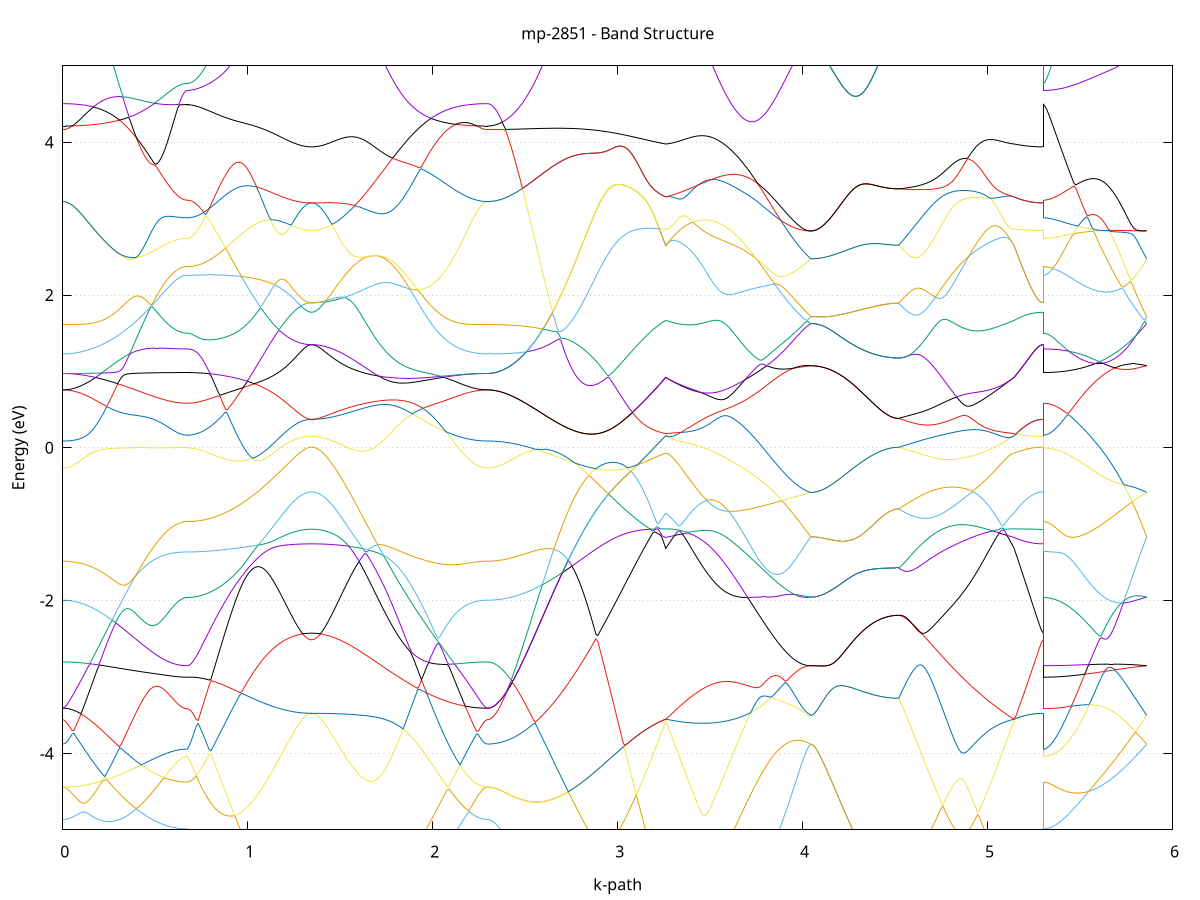 set title 'mp-2851 - Band Structure'
set xlabel 'k-path'
set ylabel 'Energy (eV)'
set grid y
set yrange [-5:5]
set terminal png size 800,600
set output 'mp-2851_bands_gnuplot.png'
plot '-' using 1:2 with lines notitle, '-' using 1:2 with lines notitle, '-' using 1:2 with lines notitle, '-' using 1:2 with lines notitle, '-' using 1:2 with lines notitle, '-' using 1:2 with lines notitle, '-' using 1:2 with lines notitle, '-' using 1:2 with lines notitle, '-' using 1:2 with lines notitle, '-' using 1:2 with lines notitle, '-' using 1:2 with lines notitle, '-' using 1:2 with lines notitle, '-' using 1:2 with lines notitle, '-' using 1:2 with lines notitle, '-' using 1:2 with lines notitle, '-' using 1:2 with lines notitle, '-' using 1:2 with lines notitle, '-' using 1:2 with lines notitle, '-' using 1:2 with lines notitle, '-' using 1:2 with lines notitle, '-' using 1:2 with lines notitle, '-' using 1:2 with lines notitle, '-' using 1:2 with lines notitle, '-' using 1:2 with lines notitle, '-' using 1:2 with lines notitle, '-' using 1:2 with lines notitle, '-' using 1:2 with lines notitle, '-' using 1:2 with lines notitle, '-' using 1:2 with lines notitle, '-' using 1:2 with lines notitle, '-' using 1:2 with lines notitle, '-' using 1:2 with lines notitle, '-' using 1:2 with lines notitle, '-' using 1:2 with lines notitle, '-' using 1:2 with lines notitle, '-' using 1:2 with lines notitle, '-' using 1:2 with lines notitle, '-' using 1:2 with lines notitle, '-' using 1:2 with lines notitle, '-' using 1:2 with lines notitle, '-' using 1:2 with lines notitle, '-' using 1:2 with lines notitle, '-' using 1:2 with lines notitle, '-' using 1:2 with lines notitle, '-' using 1:2 with lines notitle, '-' using 1:2 with lines notitle, '-' using 1:2 with lines notitle, '-' using 1:2 with lines notitle, '-' using 1:2 with lines notitle, '-' using 1:2 with lines notitle, '-' using 1:2 with lines notitle, '-' using 1:2 with lines notitle, '-' using 1:2 with lines notitle, '-' using 1:2 with lines notitle, '-' using 1:2 with lines notitle, '-' using 1:2 with lines notitle, '-' using 1:2 with lines notitle, '-' using 1:2 with lines notitle, '-' using 1:2 with lines notitle, '-' using 1:2 with lines notitle, '-' using 1:2 with lines notitle, '-' using 1:2 with lines notitle, '-' using 1:2 with lines notitle, '-' using 1:2 with lines notitle
0.000000 -38.387389
0.009890 -38.387389
0.019780 -38.387389
0.029670 -38.387389
0.039561 -38.387389
0.049451 -38.387389
0.059341 -38.387389
0.069231 -38.387389
0.079121 -38.387389
0.089011 -38.387389
0.098902 -38.387389
0.108792 -38.387389
0.118682 -38.387389
0.128572 -38.387389
0.138462 -38.387389
0.148352 -38.387389
0.158243 -38.387389
0.168133 -38.387389
0.178023 -38.387389
0.187913 -38.387389
0.197803 -38.387389
0.207693 -38.387389
0.217584 -38.387489
0.227474 -38.387489
0.237364 -38.387489
0.247254 -38.387489
0.257144 -38.387489
0.267034 -38.387489
0.276925 -38.387489
0.286815 -38.387489
0.296705 -38.387489
0.306595 -38.387489
0.316485 -38.387489
0.326375 -38.387489
0.336266 -38.387489
0.346156 -38.387489
0.356046 -38.387489
0.365936 -38.387489
0.375826 -38.387489
0.385716 -38.387489
0.395607 -38.387489
0.405497 -38.387489
0.415387 -38.387489
0.425277 -38.387489
0.435167 -38.387589
0.445057 -38.387589
0.454947 -38.387589
0.464838 -38.387589
0.474728 -38.387589
0.484618 -38.387589
0.494508 -38.387589
0.504398 -38.387589
0.514288 -38.387589
0.524179 -38.387589
0.534069 -38.387589
0.543959 -38.387589
0.553849 -38.387589
0.563739 -38.387589
0.573629 -38.387589
0.583520 -38.387589
0.593410 -38.387589
0.603300 -38.387589
0.613190 -38.387589
0.623080 -38.387589
0.632970 -38.387589
0.642861 -38.387589
0.652751 -38.387589
0.662641 -38.387589
0.672531 -38.387589
0.672531 -38.387589
0.682421 -38.387589
0.692311 -38.387589
0.702202 -38.387589
0.712092 -38.387589
0.721982 -38.387589
0.731872 -38.387589
0.741762 -38.387589
0.751652 -38.387589
0.761543 -38.387589
0.771433 -38.387589
0.781323 -38.387589
0.791213 -38.387589
0.801103 -38.387589
0.810993 -38.387589
0.820884 -38.387589
0.830774 -38.387589
0.840664 -38.387589
0.850554 -38.387589
0.860444 -38.387589
0.870334 -38.387689
0.880225 -38.387689
0.890115 -38.387689
0.900005 -38.387689
0.909895 -38.387689
0.919785 -38.387689
0.929675 -38.387689
0.939565 -38.387689
0.949456 -38.387689
0.959346 -38.387689
0.969236 -38.387689
0.979126 -38.387689
0.989016 -38.387689
0.998906 -38.387689
1.008797 -38.387689
1.018687 -38.387689
1.028577 -38.387689
1.038467 -38.387689
1.048357 -38.387689
1.058247 -38.387689
1.068138 -38.387689
1.078028 -38.387689
1.087918 -38.387689
1.097808 -38.387689
1.107698 -38.387689
1.117588 -38.387789
1.127479 -38.387789
1.137369 -38.387789
1.147259 -38.387789
1.157149 -38.387789
1.167039 -38.387789
1.176929 -38.387789
1.186820 -38.387789
1.196710 -38.387789
1.206600 -38.387789
1.216490 -38.387789
1.226380 -38.387789
1.236270 -38.387789
1.246161 -38.387789
1.256051 -38.387789
1.265941 -38.387789
1.275831 -38.387789
1.285721 -38.387789
1.295611 -38.387789
1.305502 -38.387789
1.315392 -38.387789
1.325282 -38.387789
1.335172 -38.387789
1.345062 -38.387789
1.345062 -38.387789
1.354969 -38.387789
1.364877 -38.387789
1.374784 -38.387789
1.384691 -38.387789
1.394599 -38.387789
1.404506 -38.387789
1.414413 -38.387789
1.424321 -38.387789
1.434228 -38.387789
1.444135 -38.387789
1.454043 -38.387789
1.463950 -38.387789
1.473857 -38.387789
1.483765 -38.387789
1.493672 -38.387789
1.503579 -38.387789
1.513487 -38.387789
1.523394 -38.387789
1.533301 -38.387789
1.543209 -38.387789
1.553116 -38.387789
1.563023 -38.387789
1.572931 -38.387789
1.582838 -38.387689
1.592745 -38.387689
1.602652 -38.387689
1.612560 -38.387689
1.622467 -38.387689
1.632374 -38.387689
1.642282 -38.387689
1.652189 -38.387689
1.662096 -38.387689
1.672004 -38.387689
1.681911 -38.387689
1.691818 -38.387689
1.701726 -38.387689
1.711633 -38.387689
1.721540 -38.387689
1.731448 -38.387689
1.741355 -38.387689
1.751262 -38.387689
1.761170 -38.387589
1.771077 -38.387589
1.780984 -38.387589
1.790892 -38.387589
1.800799 -38.387589
1.810706 -38.387589
1.820613 -38.387589
1.830521 -38.387589
1.840428 -38.387589
1.850335 -38.387589
1.860243 -38.387589
1.870150 -38.387589
1.880057 -38.387589
1.889965 -38.387589
1.899872 -38.387589
1.909779 -38.387589
1.919687 -38.387589
1.929594 -38.387489
1.939501 -38.387489
1.949409 -38.387489
1.959316 -38.387489
1.969223 -38.387489
1.979131 -38.387489
1.989038 -38.387489
1.998945 -38.387489
2.008853 -38.387489
2.018760 -38.387489
2.028667 -38.387489
2.038574 -38.387489
2.048482 -38.387489
2.058389 -38.387489
2.068296 -38.387489
2.078204 -38.387489
2.088111 -38.387489
2.098018 -38.387489
2.107926 -38.387389
2.117833 -38.387389
2.127740 -38.387389
2.137648 -38.387389
2.147555 -38.387389
2.157462 -38.387389
2.167370 -38.387389
2.177277 -38.387389
2.187184 -38.387389
2.197092 -38.387389
2.206999 -38.387389
2.216906 -38.387389
2.226814 -38.387389
2.236721 -38.387389
2.246628 -38.387389
2.256535 -38.387389
2.266443 -38.387389
2.276350 -38.387389
2.286257 -38.387389
2.296165 -38.387389
2.296165 -38.387389
2.306102 -38.387389
2.316039 -38.387189
2.325977 -38.386889
2.335914 -38.386489
2.345851 -38.385989
2.355789 -38.385289
2.365726 -38.384489
2.375663 -38.383689
2.385601 -38.382689
2.395538 -38.381589
2.405475 -38.380389
2.415413 -38.379089
2.425350 -38.377589
2.435287 -38.376089
2.445225 -38.374389
2.455162 -38.372689
2.465099 -38.370789
2.475037 -38.368889
2.484974 -38.366789
2.494911 -38.364589
2.504849 -38.362289
2.514786 -38.359989
2.524723 -38.357489
2.534661 -38.354889
2.544598 -38.352289
2.554535 -38.349489
2.564473 -38.346689
2.574410 -38.343689
2.584347 -38.340689
2.594285 -38.337589
2.604222 -38.334489
2.614159 -38.331189
2.624097 -38.327889
2.634034 -38.324489
2.643971 -38.320989
2.653908 -38.317489
2.663846 -38.313889
2.673783 -38.310189
2.683720 -38.306489
2.693658 -38.302689
2.703595 -38.298889
2.713532 -38.294989
2.723470 -38.291089
2.733407 -38.287089
2.743344 -38.283089
2.753282 -38.278989
2.763219 -38.274889
2.773156 -38.270789
2.783094 -38.266589
2.793031 -38.262389
2.802968 -38.258189
2.812906 -38.253989
2.822843 -38.249689
2.832780 -38.245489
2.842718 -38.241189
2.852655 -38.236889
2.862592 -38.238389
2.872530 -38.242589
2.882467 -38.246889
2.892404 -38.251189
2.902342 -38.255389
2.912279 -38.259589
2.922216 -38.263789
2.932154 -38.267989
2.942091 -38.272189
2.952028 -38.276289
2.961966 -38.280389
2.971903 -38.284389
2.981840 -38.288389
2.991778 -38.292389
3.001715 -38.296289
3.011652 -38.300189
3.021590 -38.303989
3.031527 -38.307789
3.041464 -38.311489
3.051402 -38.315089
3.061339 -38.318689
3.071276 -38.322189
3.081214 -38.325689
3.091151 -38.329089
3.101088 -38.332389
3.111025 -38.335589
3.120963 -38.338789
3.130900 -38.341789
3.140837 -38.344789
3.150775 -38.347689
3.160712 -38.350489
3.170649 -38.353289
3.180587 -38.355889
3.190524 -38.358489
3.200461 -38.360889
3.210399 -38.363189
3.220336 -38.365489
3.230273 -38.367689
3.240211 -38.369689
3.250148 -38.371689
3.260085 -38.373489
3.260085 -38.373489
3.270014 -38.372589
3.279942 -38.371589
3.289871 -38.370589
3.299799 -38.369589
3.309728 -38.368489
3.319657 -38.367489
3.329585 -38.366389
3.339514 -38.365289
3.349442 -38.364089
3.359371 -38.362889
3.369299 -38.361689
3.379228 -38.360489
3.389156 -38.359189
3.399085 -38.357889
3.409013 -38.356589
3.418942 -38.355289
3.428870 -38.353889
3.438799 -38.352589
3.448727 -38.351189
3.458656 -38.349689
3.468584 -38.348289
3.478513 -38.346789
3.488441 -38.345289
3.498370 -38.343789
3.508298 -38.342189
3.518227 -38.340689
3.528155 -38.339089
3.538084 -38.337489
3.548012 -38.335789
3.557941 -38.334189
3.567869 -38.332489
3.577798 -38.330789
3.587727 -38.329089
3.597655 -38.327389
3.607584 -38.325589
3.617512 -38.323889
3.627441 -38.322089
3.637369 -38.320289
3.647298 -38.318389
3.657226 -38.316589
3.667155 -38.314689
3.677083 -38.312889
3.687012 -38.310989
3.696940 -38.309089
3.706869 -38.307089
3.716797 -38.305189
3.726726 -38.303289
3.736654 -38.301289
3.746583 -38.299289
3.756511 -38.297289
3.766440 -38.295289
3.776368 -38.293289
3.786297 -38.291189
3.796225 -38.289189
3.806154 -38.287089
3.816082 -38.285089
3.826011 -38.282989
3.835940 -38.280889
3.845868 -38.278789
3.855797 -38.276689
3.865725 -38.274589
3.875654 -38.272489
3.885582 -38.270289
3.895511 -38.268189
3.905439 -38.266089
3.915368 -38.263889
3.925296 -38.261689
3.935225 -38.259589
3.945153 -38.257389
3.955082 -38.255189
3.965010 -38.253089
3.974939 -38.250889
3.984867 -38.248689
3.994796 -38.246489
4.004724 -38.244289
4.014653 -38.242089
4.024581 -38.239889
4.034510 -38.237689
4.044438 -38.235489
4.044438 -38.235489
4.054346 -38.235489
4.064253 -38.235489
4.074160 -38.235489
4.084068 -38.235489
4.093975 -38.235489
4.103882 -38.235489
4.113790 -38.235489
4.123697 -38.235489
4.133604 -38.235489
4.143512 -38.235489
4.153419 -38.235489
4.163326 -38.235489
4.173234 -38.235489
4.183141 -38.235489
4.193048 -38.235489
4.202956 -38.235489
4.212863 -38.235489
4.222770 -38.235489
4.232677 -38.235489
4.242585 -38.235489
4.252492 -38.235489
4.262399 -38.235489
4.272307 -38.235489
4.282214 -38.235489
4.292121 -38.235489
4.302029 -38.235489
4.311936 -38.235489
4.321843 -38.235489
4.331751 -38.235489
4.341658 -38.235489
4.351565 -38.235489
4.361473 -38.235489
4.371380 -38.235489
4.381287 -38.235489
4.391195 -38.235489
4.401102 -38.235489
4.411009 -38.235489
4.420917 -38.235489
4.430824 -38.235489
4.440731 -38.235489
4.450638 -38.235489
4.460546 -38.235489
4.470453 -38.235489
4.480360 -38.235489
4.490268 -38.235489
4.500175 -38.235489
4.510082 -38.235489
4.519990 -38.235489
4.519990 -38.235489
4.529890 -38.238289
4.539791 -38.240989
4.549692 -38.243789
4.559593 -38.246489
4.569493 -38.249289
4.579394 -38.251989
4.589295 -38.254789
4.599196 -38.257489
4.609096 -38.260189
4.618997 -38.262989
4.628898 -38.265689
4.638799 -38.268389
4.648699 -38.270989
4.658600 -38.273689
4.668501 -38.276389
4.678402 -38.278989
4.688302 -38.281589
4.698203 -38.284189
4.708104 -38.286789
4.718005 -38.289389
4.727905 -38.291989
4.737806 -38.294489
4.747707 -38.296989
4.757608 -38.299489
4.767508 -38.301989
4.777409 -38.304489
4.787310 -38.306889
4.797211 -38.309289
4.807111 -38.311689
4.817012 -38.314089
4.826913 -38.316389
4.836814 -38.318689
4.846714 -38.320989
4.856615 -38.323189
4.866516 -38.325489
4.876417 -38.327689
4.886317 -38.329789
4.896218 -38.331989
4.906119 -38.334089
4.916020 -38.336089
4.925920 -38.338189
4.935821 -38.340189
4.945722 -38.342089
4.955623 -38.344089
4.965523 -38.345989
4.975424 -38.347789
4.985325 -38.349689
4.995226 -38.351389
5.005126 -38.353189
5.015027 -38.354889
5.024928 -38.356589
5.034829 -38.358189
5.044729 -38.359789
5.054630 -38.361389
5.064531 -38.362889
5.074432 -38.364389
5.084332 -38.365789
5.094233 -38.367189
5.104134 -38.368489
5.114035 -38.369789
5.123935 -38.371089
5.133836 -38.372289
5.143737 -38.373489
5.143737 -38.373489
5.153529 -38.375189
5.163321 -38.376789
5.173113 -38.378289
5.182906 -38.379689
5.192698 -38.380989
5.202490 -38.382189
5.212282 -38.383189
5.222074 -38.384189
5.231866 -38.384989
5.241658 -38.385789
5.251451 -38.386389
5.261243 -38.386889
5.271035 -38.387289
5.280827 -38.387589
5.290619 -38.387789
5.300411 -38.387789
5.300411 -38.387589
5.310241 -38.387589
5.320071 -38.387389
5.329901 -38.387089
5.339731 -38.386689
5.349560 -38.386189
5.359390 -38.385589
5.369220 -38.384789
5.379050 -38.383989
5.388879 -38.382989
5.398709 -38.381889
5.408539 -38.380689
5.418369 -38.379389
5.428199 -38.377989
5.438028 -38.376489
5.447858 -38.374889
5.457688 -38.373189
5.467518 -38.371389
5.477347 -38.369389
5.487177 -38.367389
5.497007 -38.365289
5.506837 -38.363089
5.516667 -38.360689
5.526496 -38.358289
5.536326 -38.355789
5.546156 -38.353189
5.555986 -38.350489
5.565815 -38.347689
5.575645 -38.344789
5.585475 -38.341889
5.595305 -38.338789
5.605135 -38.335689
5.614964 -38.332489
5.624794 -38.329289
5.634624 -38.325889
5.644454 -38.322489
5.654284 -38.319089
5.664113 -38.315489
5.673943 -38.311889
5.683773 -38.308289
5.693603 -38.304589
5.703432 -38.300789
5.713262 -38.296989
5.723092 -38.293089
5.732922 -38.289189
5.742752 -38.285189
5.752581 -38.281189
5.762411 -38.277189
5.772241 -38.273089
5.782071 -38.268989
5.791900 -38.264889
5.801730 -38.260689
5.811560 -38.256589
5.821390 -38.252389
5.831220 -38.248189
5.841049 -38.243989
5.850879 -38.239689
5.860709 -38.235489
e
0.000000 -38.186789
0.009890 -38.186789
0.019780 -38.186789
0.029670 -38.186789
0.039561 -38.186789
0.049451 -38.186789
0.059341 -38.186789
0.069231 -38.186889
0.079121 -38.186889
0.089011 -38.186889
0.098902 -38.186889
0.108792 -38.186889
0.118682 -38.186989
0.128572 -38.186989
0.138462 -38.186989
0.148352 -38.187089
0.158243 -38.187089
0.168133 -38.187089
0.178023 -38.187189
0.187913 -38.187189
0.197803 -38.187189
0.207693 -38.187289
0.217584 -38.187289
0.227474 -38.187389
0.237364 -38.187389
0.247254 -38.187389
0.257144 -38.187489
0.267034 -38.187489
0.276925 -38.187589
0.286815 -38.187589
0.296705 -38.187689
0.306595 -38.187689
0.316485 -38.187789
0.326375 -38.187789
0.336266 -38.187889
0.346156 -38.187889
0.356046 -38.187989
0.365936 -38.187989
0.375826 -38.188089
0.385716 -38.188089
0.395607 -38.188189
0.405497 -38.188189
0.415387 -38.188289
0.425277 -38.188289
0.435167 -38.188289
0.445057 -38.188389
0.454947 -38.188389
0.464838 -38.188489
0.474728 -38.188489
0.484618 -38.188489
0.494508 -38.188589
0.504398 -38.188589
0.514288 -38.188689
0.524179 -38.188689
0.534069 -38.188689
0.543959 -38.188689
0.553849 -38.188789
0.563739 -38.188789
0.573629 -38.188789
0.583520 -38.188789
0.593410 -38.188789
0.603300 -38.188889
0.613190 -38.188889
0.623080 -38.188889
0.632970 -38.188889
0.642861 -38.188889
0.652751 -38.188889
0.662641 -38.188889
0.672531 -38.188889
0.672531 -38.188889
0.682421 -38.188889
0.692311 -38.188889
0.702202 -38.188889
0.712092 -38.188889
0.721982 -38.188889
0.731872 -38.188889
0.741762 -38.188889
0.751652 -38.188889
0.761543 -38.188889
0.771433 -38.188889
0.781323 -38.188889
0.791213 -38.188889
0.801103 -38.188889
0.810993 -38.188889
0.820884 -38.188889
0.830774 -38.188889
0.840664 -38.188889
0.850554 -38.188889
0.860444 -38.188889
0.870334 -38.188889
0.880225 -38.188889
0.890115 -38.188889
0.900005 -38.188889
0.909895 -38.188889
0.919785 -38.188889
0.929675 -38.188889
0.939565 -38.188889
0.949456 -38.188889
0.959346 -38.188889
0.969236 -38.188889
0.979126 -38.188889
0.989016 -38.188889
0.998906 -38.188889
1.008797 -38.188889
1.018687 -38.188889
1.028577 -38.188889
1.038467 -38.188889
1.048357 -38.188889
1.058247 -38.188889
1.068138 -38.188889
1.078028 -38.188889
1.087918 -38.188889
1.097808 -38.188889
1.107698 -38.188889
1.117588 -38.188889
1.127479 -38.188889
1.137369 -38.188889
1.147259 -38.188889
1.157149 -38.188889
1.167039 -38.188889
1.176929 -38.188889
1.186820 -38.188889
1.196710 -38.188889
1.206600 -38.188889
1.216490 -38.188889
1.226380 -38.188889
1.236270 -38.188889
1.246161 -38.188889
1.256051 -38.188889
1.265941 -38.188889
1.275831 -38.188889
1.285721 -38.188889
1.295611 -38.188889
1.305502 -38.188889
1.315392 -38.188889
1.325282 -38.188889
1.335172 -38.188889
1.345062 -38.188889
1.345062 -38.188889
1.354969 -38.188889
1.364877 -38.188889
1.374784 -38.188889
1.384691 -38.188889
1.394599 -38.188889
1.404506 -38.188889
1.414413 -38.188889
1.424321 -38.188889
1.434228 -38.188889
1.444135 -38.188889
1.454043 -38.188789
1.463950 -38.188789
1.473857 -38.188789
1.483765 -38.188789
1.493672 -38.188789
1.503579 -38.188789
1.513487 -38.188689
1.523394 -38.188689
1.533301 -38.188689
1.543209 -38.188689
1.553116 -38.188689
1.563023 -38.188689
1.572931 -38.188589
1.582838 -38.188589
1.592745 -38.188589
1.602652 -38.188589
1.612560 -38.188489
1.622467 -38.188489
1.632374 -38.188489
1.642282 -38.188489
1.652189 -38.188389
1.662096 -38.188389
1.672004 -38.188389
1.681911 -38.188289
1.691818 -38.188289
1.701726 -38.188289
1.711633 -38.188189
1.721540 -38.188189
1.731448 -38.188189
1.741355 -38.188189
1.751262 -38.188089
1.761170 -38.188089
1.771077 -38.188089
1.780984 -38.187989
1.790892 -38.187989
1.800799 -38.187989
1.810706 -38.187889
1.820613 -38.187889
1.830521 -38.187889
1.840428 -38.187789
1.850335 -38.187789
1.860243 -38.187689
1.870150 -38.187689
1.880057 -38.187689
1.889965 -38.187689
1.899872 -38.187589
1.909779 -38.187589
1.919687 -38.187589
1.929594 -38.187489
1.939501 -38.187489
1.949409 -38.187389
1.959316 -38.187389
1.969223 -38.187389
1.979131 -38.187389
1.989038 -38.187289
1.998945 -38.187289
2.008853 -38.187289
2.018760 -38.187189
2.028667 -38.187189
2.038574 -38.187189
2.048482 -38.187189
2.058389 -38.187089
2.068296 -38.187089
2.078204 -38.187089
2.088111 -38.187089
2.098018 -38.186989
2.107926 -38.186989
2.117833 -38.186989
2.127740 -38.186989
2.137648 -38.186989
2.147555 -38.186889
2.157462 -38.186889
2.167370 -38.186889
2.177277 -38.186889
2.187184 -38.186889
2.197092 -38.186889
2.206999 -38.186889
2.216906 -38.186789
2.226814 -38.186789
2.236721 -38.186789
2.246628 -38.186789
2.256535 -38.186789
2.266443 -38.186789
2.276350 -38.186789
2.286257 -38.186789
2.296165 -38.186789
2.296165 -38.186789
2.306102 -38.186789
2.316039 -38.186789
2.325977 -38.186689
2.335914 -38.186689
2.345851 -38.186589
2.355789 -38.186589
2.365726 -38.186489
2.375663 -38.186289
2.385601 -38.186189
2.395538 -38.186089
2.405475 -38.185989
2.415413 -38.185789
2.425350 -38.185589
2.435287 -38.185389
2.445225 -38.185189
2.455162 -38.184989
2.465099 -38.184789
2.475037 -38.184589
2.484974 -38.184289
2.494911 -38.184089
2.504849 -38.183789
2.514786 -38.183489
2.524723 -38.183189
2.534661 -38.182889
2.544598 -38.182589
2.554535 -38.182189
2.564473 -38.181889
2.574410 -38.181589
2.584347 -38.181189
2.594285 -38.180789
2.604222 -38.180389
2.614159 -38.180089
2.624097 -38.179689
2.634034 -38.179289
2.643971 -38.178789
2.653908 -38.178389
2.663846 -38.177989
2.673783 -38.177589
2.683720 -38.177089
2.693658 -38.176689
2.703595 -38.176189
2.713532 -38.175689
2.723470 -38.179589
2.733407 -38.183589
2.743344 -38.187689
2.753282 -38.191789
2.763219 -38.195889
2.773156 -38.200089
2.783094 -38.204289
2.793031 -38.208489
2.802968 -38.212689
2.812906 -38.216989
2.822843 -38.221289
2.832780 -38.225489
2.842718 -38.229789
2.852655 -38.234089
2.862592 -38.232589
2.872530 -38.228389
2.882467 -38.224089
2.892404 -38.219789
2.902342 -38.215489
2.912279 -38.211289
2.922216 -38.207089
2.932154 -38.202789
2.942091 -38.198689
2.952028 -38.194489
2.961966 -38.190389
2.971903 -38.186289
2.981840 -38.182189
2.991778 -38.178189
3.001715 -38.177789
3.011652 -38.178289
3.021590 -38.178689
3.031527 -38.179189
3.041464 -38.179589
3.051402 -38.180089
3.061339 -38.180489
3.071276 -38.180889
3.081214 -38.181389
3.091151 -38.181789
3.101088 -38.182189
3.111025 -38.182589
3.120963 -38.182889
3.130900 -38.183289
3.140837 -38.183689
3.150775 -38.183989
3.160712 -38.184389
3.170649 -38.184689
3.180587 -38.184989
3.190524 -38.185289
3.200461 -38.185589
3.210399 -38.185889
3.220336 -38.186189
3.230273 -38.186489
3.240211 -38.186689
3.250148 -38.186889
3.260085 -38.187189
3.260085 -38.187189
3.270014 -38.187089
3.279942 -38.186889
3.289871 -38.186789
3.299799 -38.186689
3.309728 -38.186589
3.319657 -38.186389
3.329585 -38.186289
3.339514 -38.186189
3.349442 -38.185989
3.359371 -38.185889
3.369299 -38.185689
3.379228 -38.185589
3.389156 -38.185389
3.399085 -38.185289
3.409013 -38.185089
3.418942 -38.184889
3.428870 -38.184789
3.438799 -38.184589
3.448727 -38.184389
3.458656 -38.184289
3.468584 -38.184089
3.478513 -38.183889
3.488441 -38.183689
3.498370 -38.183589
3.508298 -38.183389
3.518227 -38.183189
3.528155 -38.182989
3.538084 -38.182789
3.548012 -38.182589
3.557941 -38.182389
3.567869 -38.182189
3.577798 -38.181989
3.587727 -38.181789
3.597655 -38.181589
3.607584 -38.181389
3.617512 -38.181189
3.627441 -38.180989
3.637369 -38.180689
3.647298 -38.180489
3.657226 -38.180289
3.667155 -38.180089
3.677083 -38.179789
3.687012 -38.179589
3.696940 -38.179389
3.706869 -38.179189
3.716797 -38.178889
3.726726 -38.178689
3.736654 -38.178489
3.746583 -38.178189
3.756511 -38.177989
3.766440 -38.177789
3.776368 -38.177489
3.786297 -38.179389
3.796225 -38.181389
3.806154 -38.183489
3.816082 -38.185589
3.826011 -38.187689
3.835940 -38.189789
3.845868 -38.191889
3.855797 -38.194089
3.865725 -38.196189
3.875654 -38.198389
3.885582 -38.200489
3.895511 -38.202689
3.905439 -38.204789
3.915368 -38.206989
3.925296 -38.209189
3.935225 -38.211389
3.945153 -38.213489
3.955082 -38.215689
3.965010 -38.217889
3.974939 -38.220089
3.984867 -38.222289
3.994796 -38.224489
4.004724 -38.226689
4.014653 -38.228889
4.024581 -38.231089
4.034510 -38.233289
4.044438 -38.235489
4.044438 -38.235489
4.054346 -38.235489
4.064253 -38.235489
4.074160 -38.235489
4.084068 -38.235489
4.093975 -38.235489
4.103882 -38.235489
4.113790 -38.235489
4.123697 -38.235489
4.133604 -38.235489
4.143512 -38.235489
4.153419 -38.235489
4.163326 -38.235489
4.173234 -38.235489
4.183141 -38.235489
4.193048 -38.235489
4.202956 -38.235489
4.212863 -38.235489
4.222770 -38.235489
4.232677 -38.235489
4.242585 -38.235489
4.252492 -38.235489
4.262399 -38.235489
4.272307 -38.235489
4.282214 -38.235489
4.292121 -38.235489
4.302029 -38.235489
4.311936 -38.235489
4.321843 -38.235489
4.331751 -38.235489
4.341658 -38.235489
4.351565 -38.235489
4.361473 -38.235489
4.371380 -38.235489
4.381287 -38.235489
4.391195 -38.235489
4.401102 -38.235489
4.411009 -38.235489
4.420917 -38.235489
4.430824 -38.235489
4.440731 -38.235489
4.450638 -38.235489
4.460546 -38.235489
4.470453 -38.235489
4.480360 -38.235489
4.490268 -38.235489
4.500175 -38.235489
4.510082 -38.235489
4.519990 -38.235489
4.519990 -38.235489
4.529890 -38.232689
4.539791 -38.229989
4.549692 -38.227189
4.559593 -38.224389
4.569493 -38.221689
4.579394 -38.218889
4.589295 -38.216189
4.599196 -38.213389
4.609096 -38.210689
4.618997 -38.207989
4.628898 -38.205189
4.638799 -38.202489
4.648699 -38.199789
4.658600 -38.197089
4.668501 -38.194389
4.678402 -38.191789
4.688302 -38.189089
4.698203 -38.186389
4.708104 -38.183789
4.718005 -38.181189
4.727905 -38.178589
4.737806 -38.177089
4.747707 -38.177489
4.757608 -38.177789
4.767508 -38.178089
4.777409 -38.178389
4.787310 -38.178689
4.797211 -38.178989
4.807111 -38.179289
4.817012 -38.179589
4.826913 -38.179889
4.836814 -38.180189
4.846714 -38.180489
4.856615 -38.180789
4.866516 -38.181089
4.876417 -38.181389
4.886317 -38.181689
4.896218 -38.181889
4.906119 -38.182189
4.916020 -38.182489
4.925920 -38.182689
4.935821 -38.182989
4.945722 -38.183189
4.955623 -38.183489
4.965523 -38.183689
4.975424 -38.183989
4.985325 -38.184189
4.995226 -38.184389
5.005126 -38.184589
5.015027 -38.184889
5.024928 -38.185089
5.034829 -38.185289
5.044729 -38.185489
5.054630 -38.185689
5.064531 -38.185889
5.074432 -38.185989
5.084332 -38.186189
5.094233 -38.186389
5.104134 -38.186589
5.114035 -38.186689
5.123935 -38.186889
5.133836 -38.186989
5.143737 -38.187189
5.143737 -38.187189
5.153529 -38.187389
5.163321 -38.187589
5.173113 -38.187689
5.182906 -38.187889
5.192698 -38.188089
5.202490 -38.188189
5.212282 -38.188289
5.222074 -38.188489
5.231866 -38.188589
5.241658 -38.188689
5.251451 -38.188689
5.261243 -38.188789
5.271035 -38.188889
5.280827 -38.188889
5.290619 -38.188889
5.300411 -38.188889
5.300411 -38.188889
5.310241 -38.188889
5.320071 -38.188889
5.329901 -38.188889
5.339731 -38.188789
5.349560 -38.188689
5.359390 -38.188689
5.369220 -38.188589
5.379050 -38.188489
5.388879 -38.188389
5.398709 -38.188189
5.408539 -38.188089
5.418369 -38.187889
5.428199 -38.187789
5.438028 -38.187589
5.447858 -38.187389
5.457688 -38.187189
5.467518 -38.186889
5.477347 -38.186689
5.487177 -38.186489
5.497007 -38.186189
5.506837 -38.185889
5.516667 -38.185689
5.526496 -38.185389
5.536326 -38.185089
5.546156 -38.184789
5.555986 -38.184389
5.565815 -38.184089
5.575645 -38.183789
5.585475 -38.183389
5.595305 -38.182989
5.605135 -38.182689
5.614964 -38.182289
5.624794 -38.181889
5.634624 -38.181489
5.644454 -38.181089
5.654284 -38.180689
5.664113 -38.180189
5.673943 -38.179789
5.683773 -38.179389
5.693603 -38.178889
5.703432 -38.178489
5.713262 -38.177989
5.723092 -38.177489
5.732922 -38.181489
5.742752 -38.185489
5.752581 -38.189489
5.762411 -38.193589
5.772241 -38.197689
5.782071 -38.201789
5.791900 -38.205989
5.801730 -38.210189
5.811560 -38.214389
5.821390 -38.218589
5.831220 -38.222789
5.841049 -38.226989
5.850879 -38.231289
5.860709 -38.235489
e
0.000000 -38.186789
0.009890 -38.186789
0.019780 -38.186789
0.029670 -38.186789
0.039561 -38.186789
0.049451 -38.186789
0.059341 -38.186789
0.069231 -38.186789
0.079121 -38.186789
0.089011 -38.186789
0.098902 -38.186789
0.108792 -38.186789
0.118682 -38.186789
0.128572 -38.186789
0.138462 -38.186789
0.148352 -38.186789
0.158243 -38.186789
0.168133 -38.186789
0.178023 -38.186789
0.187913 -38.186789
0.197803 -38.186789
0.207693 -38.186789
0.217584 -38.186789
0.227474 -38.186789
0.237364 -38.186789
0.247254 -38.186789
0.257144 -38.186789
0.267034 -38.186789
0.276925 -38.186789
0.286815 -38.186789
0.296705 -38.186789
0.306595 -38.186789
0.316485 -38.186789
0.326375 -38.186789
0.336266 -38.186789
0.346156 -38.186789
0.356046 -38.186789
0.365936 -38.186789
0.375826 -38.186789
0.385716 -38.186789
0.395607 -38.186789
0.405497 -38.186789
0.415387 -38.186789
0.425277 -38.186789
0.435167 -38.186789
0.445057 -38.186789
0.454947 -38.186789
0.464838 -38.186789
0.474728 -38.186789
0.484618 -38.186789
0.494508 -38.186789
0.504398 -38.186789
0.514288 -38.186789
0.524179 -38.186789
0.534069 -38.186789
0.543959 -38.186789
0.553849 -38.186789
0.563739 -38.186789
0.573629 -38.186789
0.583520 -38.186789
0.593410 -38.186789
0.603300 -38.186789
0.613190 -38.186789
0.623080 -38.186789
0.632970 -38.186789
0.642861 -38.186789
0.652751 -38.186789
0.662641 -38.186789
0.672531 -38.186789
0.672531 -38.186789
0.682421 -38.186789
0.692311 -38.186789
0.702202 -38.186789
0.712092 -38.186889
0.721982 -38.186889
0.731872 -38.186889
0.741762 -38.186889
0.751652 -38.186889
0.761543 -38.186889
0.771433 -38.186889
0.781323 -38.186989
0.791213 -38.186989
0.801103 -38.186989
0.810993 -38.186989
0.820884 -38.187089
0.830774 -38.187089
0.840664 -38.187089
0.850554 -38.187189
0.860444 -38.187189
0.870334 -38.187289
0.880225 -38.187289
0.890115 -38.187289
0.900005 -38.187389
0.909895 -38.187389
0.919785 -38.187489
0.929675 -38.187489
0.939565 -38.187489
0.949456 -38.187589
0.959346 -38.187589
0.969236 -38.187689
0.979126 -38.187689
0.989016 -38.187789
0.998906 -38.187789
1.008797 -38.187889
1.018687 -38.187889
1.028577 -38.187989
1.038467 -38.187989
1.048357 -38.188089
1.058247 -38.188089
1.068138 -38.188189
1.078028 -38.188189
1.087918 -38.188189
1.097808 -38.188289
1.107698 -38.188289
1.117588 -38.188389
1.127479 -38.188389
1.137369 -38.188389
1.147259 -38.188489
1.157149 -38.188489
1.167039 -38.188589
1.176929 -38.188589
1.186820 -38.188589
1.196710 -38.188689
1.206600 -38.188689
1.216490 -38.188689
1.226380 -38.188689
1.236270 -38.188789
1.246161 -38.188789
1.256051 -38.188789
1.265941 -38.188789
1.275831 -38.188789
1.285721 -38.188889
1.295611 -38.188889
1.305502 -38.188889
1.315392 -38.188889
1.325282 -38.188889
1.335172 -38.188889
1.345062 -38.188889
1.345062 -38.188889
1.354969 -38.188889
1.364877 -38.188889
1.374784 -38.188889
1.384691 -38.188889
1.394599 -38.188889
1.404506 -38.188889
1.414413 -38.188889
1.424321 -38.188889
1.434228 -38.188889
1.444135 -38.188789
1.454043 -38.188789
1.463950 -38.188789
1.473857 -38.188789
1.483765 -38.188789
1.493672 -38.188789
1.503579 -38.188789
1.513487 -38.188689
1.523394 -38.188689
1.533301 -38.188689
1.543209 -38.188689
1.553116 -38.188689
1.563023 -38.188589
1.572931 -38.188589
1.582838 -38.188589
1.592745 -38.188589
1.602652 -38.188489
1.612560 -38.188489
1.622467 -38.188489
1.632374 -38.188489
1.642282 -38.188389
1.652189 -38.188389
1.662096 -38.188389
1.672004 -38.188389
1.681911 -38.188289
1.691818 -38.188289
1.701726 -38.188289
1.711633 -38.188189
1.721540 -38.188189
1.731448 -38.188189
1.741355 -38.188089
1.751262 -38.188089
1.761170 -38.188089
1.771077 -38.187989
1.780984 -38.187989
1.790892 -38.187989
1.800799 -38.187889
1.810706 -38.187889
1.820613 -38.187889
1.830521 -38.187789
1.840428 -38.187789
1.850335 -38.187789
1.860243 -38.187689
1.870150 -38.187689
1.880057 -38.187689
1.889965 -38.187589
1.899872 -38.187589
1.909779 -38.187589
1.919687 -38.187489
1.929594 -38.187489
1.939501 -38.187489
1.949409 -38.187389
1.959316 -38.187389
1.969223 -38.187389
1.979131 -38.187289
1.989038 -38.187289
1.998945 -38.187289
2.008853 -38.187289
2.018760 -38.187189
2.028667 -38.187189
2.038574 -38.187189
2.048482 -38.187089
2.058389 -38.187089
2.068296 -38.187089
2.078204 -38.187089
2.088111 -38.186989
2.098018 -38.186989
2.107926 -38.186989
2.117833 -38.186989
2.127740 -38.186989
2.137648 -38.186889
2.147555 -38.186889
2.157462 -38.186889
2.167370 -38.186889
2.177277 -38.186889
2.187184 -38.186889
2.197092 -38.186889
2.206999 -38.186789
2.216906 -38.186789
2.226814 -38.186789
2.236721 -38.186789
2.246628 -38.186789
2.256535 -38.186789
2.266443 -38.186789
2.276350 -38.186789
2.286257 -38.186789
2.296165 -38.186789
2.296165 -38.186789
2.306102 -38.186789
2.316039 -38.186789
2.325977 -38.186689
2.335914 -38.186689
2.345851 -38.186589
2.355789 -38.186489
2.365726 -38.186389
2.375663 -38.186289
2.385601 -38.186189
2.395538 -38.186089
2.405475 -38.185889
2.415413 -38.185789
2.425350 -38.185589
2.435287 -38.185389
2.445225 -38.185189
2.455162 -38.184989
2.465099 -38.184789
2.475037 -38.184589
2.484974 -38.184289
2.494911 -38.184089
2.504849 -38.183789
2.514786 -38.183489
2.524723 -38.183189
2.534661 -38.182889
2.544598 -38.182589
2.554535 -38.182189
2.564473 -38.181889
2.574410 -38.181589
2.584347 -38.181189
2.594285 -38.180789
2.604222 -38.180389
2.614159 -38.180089
2.624097 -38.179689
2.634034 -38.179189
2.643971 -38.178789
2.653908 -38.178389
2.663846 -38.177989
2.673783 -38.177489
2.683720 -38.177089
2.693658 -38.176589
2.703595 -38.176189
2.713532 -38.175689
2.723470 -38.175289
2.733407 -38.174789
2.743344 -38.174289
2.753282 -38.173789
2.763219 -38.173289
2.773156 -38.172789
2.783094 -38.172389
2.793031 -38.171889
2.802968 -38.171389
2.812906 -38.170889
2.822843 -38.170389
2.832780 -38.169889
2.842718 -38.169889
2.852655 -38.170289
2.862592 -38.170789
2.872530 -38.171289
2.882467 -38.171789
2.892404 -38.172389
2.902342 -38.172889
2.912279 -38.173389
2.922216 -38.173889
2.932154 -38.174389
2.942091 -38.174889
2.952028 -38.175389
2.961966 -38.175889
2.971903 -38.176389
2.981840 -38.176789
2.991778 -38.177289
3.001715 -38.177789
3.011652 -38.178289
3.021590 -38.178689
3.031527 -38.179189
3.041464 -38.179589
3.051402 -38.180089
3.061339 -38.180489
3.071276 -38.180889
3.081214 -38.181289
3.091151 -38.181789
3.101088 -38.182189
3.111025 -38.182589
3.120963 -38.182889
3.130900 -38.183289
3.140837 -38.183689
3.150775 -38.183989
3.160712 -38.184389
3.170649 -38.184689
3.180587 -38.184989
3.190524 -38.185289
3.200461 -38.185589
3.210399 -38.185889
3.220336 -38.186189
3.230273 -38.186389
3.240211 -38.186689
3.250148 -38.186889
3.260085 -38.187189
3.260085 -38.187189
3.270014 -38.186989
3.279942 -38.186889
3.289871 -38.186789
3.299799 -38.186689
3.309728 -38.186489
3.319657 -38.186389
3.329585 -38.186289
3.339514 -38.186089
3.349442 -38.185989
3.359371 -38.185789
3.369299 -38.185589
3.379228 -38.185489
3.389156 -38.185289
3.399085 -38.185089
3.409013 -38.184889
3.418942 -38.184789
3.428870 -38.184589
3.438799 -38.184389
3.448727 -38.184189
3.458656 -38.183989
3.468584 -38.183789
3.478513 -38.183589
3.488441 -38.183289
3.498370 -38.183089
3.508298 -38.182889
3.518227 -38.182689
3.528155 -38.182389
3.538084 -38.182189
3.548012 -38.181989
3.557941 -38.181789
3.567869 -38.181489
3.577798 -38.181289
3.587727 -38.180989
3.597655 -38.180789
3.607584 -38.180489
3.617512 -38.180289
3.627441 -38.179989
3.637369 -38.179689
3.647298 -38.179489
3.657226 -38.179189
3.667155 -38.178989
3.677083 -38.178689
3.687012 -38.178389
3.696940 -38.178089
3.706869 -38.177889
3.716797 -38.177589
3.726726 -38.177289
3.736654 -38.177089
3.746583 -38.176789
3.756511 -38.176489
3.766440 -38.176189
3.776368 -38.177289
3.786297 -38.177289
3.796225 -38.176989
3.806154 -38.176789
3.816082 -38.176489
3.826011 -38.176289
3.835940 -38.176089
3.845868 -38.175789
3.855797 -38.175589
3.865725 -38.175289
3.875654 -38.174989
3.885582 -38.174789
3.895511 -38.174489
3.905439 -38.174289
3.915368 -38.173989
3.925296 -38.173789
3.935225 -38.173489
3.945153 -38.173289
3.955082 -38.172989
3.965010 -38.172689
3.974939 -38.172489
3.984867 -38.172189
3.994796 -38.171989
4.004724 -38.171689
4.014653 -38.171389
4.024581 -38.171189
4.034510 -38.170889
4.044438 -38.170689
4.044438 -38.170689
4.054346 -38.170689
4.064253 -38.170689
4.074160 -38.170689
4.084068 -38.170589
4.093975 -38.170589
4.103882 -38.170589
4.113790 -38.170589
4.123697 -38.170589
4.133604 -38.170589
4.143512 -38.170589
4.153419 -38.170589
4.163326 -38.170589
4.173234 -38.170589
4.183141 -38.170489
4.193048 -38.170489
4.202956 -38.170489
4.212863 -38.170489
4.222770 -38.170489
4.232677 -38.170389
4.242585 -38.170389
4.252492 -38.170389
4.262399 -38.170389
4.272307 -38.170389
4.282214 -38.170289
4.292121 -38.170289
4.302029 -38.170289
4.311936 -38.170289
4.321843 -38.170189
4.331751 -38.170189
4.341658 -38.170189
4.351565 -38.170089
4.361473 -38.170089
4.371380 -38.170089
4.381287 -38.169989
4.391195 -38.169989
4.401102 -38.169989
4.411009 -38.169889
4.420917 -38.169889
4.430824 -38.169889
4.440731 -38.169789
4.450638 -38.169789
4.460546 -38.169789
4.470453 -38.169689
4.480360 -38.169689
4.490268 -38.169689
4.500175 -38.169589
4.510082 -38.169589
4.519990 -38.169589
4.519990 -38.169589
4.529890 -38.169889
4.539791 -38.170289
4.549692 -38.170589
4.559593 -38.170989
4.569493 -38.171289
4.579394 -38.171689
4.589295 -38.171989
4.599196 -38.172389
4.609096 -38.172689
4.618997 -38.173089
4.628898 -38.173389
4.638799 -38.173789
4.648699 -38.174089
4.658600 -38.174489
4.668501 -38.174789
4.678402 -38.175089
4.688302 -38.175489
4.698203 -38.175789
4.708104 -38.176089
4.718005 -38.176489
4.727905 -38.176789
4.737806 -38.177089
4.747707 -38.177389
4.757608 -38.177789
4.767508 -38.178089
4.777409 -38.178389
4.787310 -38.178689
4.797211 -38.178989
4.807111 -38.179289
4.817012 -38.179589
4.826913 -38.179889
4.836814 -38.180189
4.846714 -38.180489
4.856615 -38.180789
4.866516 -38.181089
4.876417 -38.181389
4.886317 -38.181689
4.896218 -38.181889
4.906119 -38.182189
4.916020 -38.182489
4.925920 -38.182689
4.935821 -38.182989
4.945722 -38.183189
4.955623 -38.183489
4.965523 -38.183689
4.975424 -38.183889
4.985325 -38.184189
4.995226 -38.184389
5.005126 -38.184589
5.015027 -38.184789
5.024928 -38.185089
5.034829 -38.185289
5.044729 -38.185489
5.054630 -38.185689
5.064531 -38.185889
5.074432 -38.185989
5.084332 -38.186189
5.094233 -38.186389
5.104134 -38.186589
5.114035 -38.186689
5.123935 -38.186889
5.133836 -38.186989
5.143737 -38.187189
5.143737 -38.187189
5.153529 -38.187389
5.163321 -38.187589
5.173113 -38.187689
5.182906 -38.187889
5.192698 -38.188089
5.202490 -38.188189
5.212282 -38.188289
5.222074 -38.188489
5.231866 -38.188589
5.241658 -38.188689
5.251451 -38.188689
5.261243 -38.188789
5.271035 -38.188789
5.280827 -38.188889
5.290619 -38.188889
5.300411 -38.188889
5.300411 -38.186789
5.310241 -38.186789
5.320071 -38.186789
5.329901 -38.186789
5.339731 -38.186689
5.349560 -38.186689
5.359390 -38.186589
5.369220 -38.186489
5.379050 -38.186389
5.388879 -38.186289
5.398709 -38.186089
5.408539 -38.185989
5.418369 -38.185789
5.428199 -38.185689
5.438028 -38.185489
5.447858 -38.185289
5.457688 -38.185089
5.467518 -38.184889
5.477347 -38.184589
5.487177 -38.184389
5.497007 -38.184089
5.506837 -38.183789
5.516667 -38.183589
5.526496 -38.183289
5.536326 -38.182989
5.546156 -38.182689
5.555986 -38.182289
5.565815 -38.181989
5.575645 -38.181589
5.585475 -38.181289
5.595305 -38.180889
5.605135 -38.180489
5.614964 -38.180089
5.624794 -38.179789
5.634624 -38.179389
5.644454 -38.178889
5.654284 -38.178489
5.664113 -38.178089
5.673943 -38.177689
5.683773 -38.177189
5.693603 -38.176789
5.703432 -38.176289
5.713262 -38.175889
5.723092 -38.177489
5.732922 -38.177089
5.742752 -38.176589
5.752581 -38.176089
5.762411 -38.175589
5.772241 -38.175089
5.782071 -38.174689
5.791900 -38.174189
5.801730 -38.173689
5.811560 -38.173189
5.821390 -38.172689
5.831220 -38.172189
5.841049 -38.171689
5.850879 -38.171189
5.860709 -38.170689
e
0.000000 -38.151989
0.009890 -38.151989
0.019780 -38.151989
0.029670 -38.151989
0.039561 -38.151989
0.049451 -38.151989
0.059341 -38.151989
0.069231 -38.151989
0.079121 -38.151989
0.089011 -38.151989
0.098902 -38.151989
0.108792 -38.151989
0.118682 -38.151989
0.128572 -38.151989
0.138462 -38.151989
0.148352 -38.151989
0.158243 -38.151989
0.168133 -38.151989
0.178023 -38.151989
0.187913 -38.152089
0.197803 -38.152089
0.207693 -38.152089
0.217584 -38.152089
0.227474 -38.152089
0.237364 -38.152089
0.247254 -38.152089
0.257144 -38.152089
0.267034 -38.152089
0.276925 -38.152089
0.286815 -38.152089
0.296705 -38.152089
0.306595 -38.152089
0.316485 -38.152089
0.326375 -38.152189
0.336266 -38.152189
0.346156 -38.152189
0.356046 -38.152189
0.365936 -38.152189
0.375826 -38.152189
0.385716 -38.152189
0.395607 -38.152189
0.405497 -38.152189
0.415387 -38.152189
0.425277 -38.152189
0.435167 -38.152189
0.445057 -38.152189
0.454947 -38.152289
0.464838 -38.152289
0.474728 -38.152289
0.484618 -38.152289
0.494508 -38.152289
0.504398 -38.152289
0.514288 -38.152289
0.524179 -38.152289
0.534069 -38.152289
0.543959 -38.152289
0.553849 -38.152289
0.563739 -38.152289
0.573629 -38.152289
0.583520 -38.152289
0.593410 -38.152289
0.603300 -38.152289
0.613190 -38.152289
0.623080 -38.152289
0.632970 -38.152289
0.642861 -38.152289
0.652751 -38.152289
0.662641 -38.152289
0.672531 -38.152289
0.672531 -38.152289
0.682421 -38.152289
0.692311 -38.152289
0.702202 -38.152289
0.712092 -38.152289
0.721982 -38.152289
0.731872 -38.152289
0.741762 -38.152289
0.751652 -38.152289
0.761543 -38.152189
0.771433 -38.152189
0.781323 -38.152189
0.791213 -38.152189
0.801103 -38.152089
0.810993 -38.152089
0.820884 -38.152089
0.830774 -38.152089
0.840664 -38.151989
0.850554 -38.151989
0.860444 -38.151989
0.870334 -38.151889
0.880225 -38.151889
0.890115 -38.151789
0.900005 -38.151789
0.909895 -38.151789
0.919785 -38.151689
0.929675 -38.151689
0.939565 -38.151589
0.949456 -38.151589
0.959346 -38.151589
0.969236 -38.151489
0.979126 -38.151489
0.989016 -38.151389
0.998906 -38.151389
1.008797 -38.151289
1.018687 -38.151289
1.028577 -38.151189
1.038467 -38.151189
1.048357 -38.151089
1.058247 -38.151089
1.068138 -38.151089
1.078028 -38.150989
1.087918 -38.150989
1.097808 -38.150889
1.107698 -38.150889
1.117588 -38.150789
1.127479 -38.150789
1.137369 -38.150789
1.147259 -38.150689
1.157149 -38.150689
1.167039 -38.150689
1.176929 -38.150589
1.186820 -38.150589
1.196710 -38.150589
1.206600 -38.150489
1.216490 -38.150489
1.226380 -38.150489
1.236270 -38.150489
1.246161 -38.150389
1.256051 -38.150389
1.265941 -38.150389
1.275831 -38.150389
1.285721 -38.150389
1.295611 -38.150389
1.305502 -38.150389
1.315392 -38.150389
1.325282 -38.150389
1.335172 -38.150389
1.345062 -38.150389
1.345062 -38.150389
1.354969 -38.150389
1.364877 -38.150389
1.374784 -38.150389
1.384691 -38.150389
1.394599 -38.150389
1.404506 -38.150389
1.414413 -38.150389
1.424321 -38.150389
1.434228 -38.150389
1.444135 -38.150389
1.454043 -38.150389
1.463950 -38.150389
1.473857 -38.150389
1.483765 -38.150389
1.493672 -38.150489
1.503579 -38.150489
1.513487 -38.150489
1.523394 -38.150489
1.533301 -38.150489
1.543209 -38.150489
1.553116 -38.150489
1.563023 -38.150589
1.572931 -38.150589
1.582838 -38.150589
1.592745 -38.150589
1.602652 -38.150589
1.612560 -38.150689
1.622467 -38.150689
1.632374 -38.150689
1.642282 -38.150689
1.652189 -38.150689
1.662096 -38.150789
1.672004 -38.150789
1.681911 -38.150789
1.691818 -38.150789
1.701726 -38.150889
1.711633 -38.150889
1.721540 -38.150889
1.731448 -38.150889
1.741355 -38.150989
1.751262 -38.150989
1.761170 -38.150989
1.771077 -38.151089
1.780984 -38.151089
1.790892 -38.151089
1.800799 -38.151089
1.810706 -38.151189
1.820613 -38.151189
1.830521 -38.151189
1.840428 -38.151289
1.850335 -38.151289
1.860243 -38.151289
1.870150 -38.151289
1.880057 -38.151389
1.889965 -38.151389
1.899872 -38.151389
1.909779 -38.151389
1.919687 -38.151489
1.929594 -38.151489
1.939501 -38.151489
1.949409 -38.151489
1.959316 -38.151589
1.969223 -38.151589
1.979131 -38.151589
1.989038 -38.151589
1.998945 -38.151589
2.008853 -38.151689
2.018760 -38.151689
2.028667 -38.151689
2.038574 -38.151689
2.048482 -38.151689
2.058389 -38.151789
2.068296 -38.151789
2.078204 -38.151789
2.088111 -38.151789
2.098018 -38.151789
2.107926 -38.151889
2.117833 -38.151889
2.127740 -38.151889
2.137648 -38.151889
2.147555 -38.151889
2.157462 -38.151889
2.167370 -38.151889
2.177277 -38.151989
2.187184 -38.151989
2.197092 -38.151989
2.206999 -38.151989
2.216906 -38.151989
2.226814 -38.151989
2.236721 -38.151989
2.246628 -38.151989
2.256535 -38.151989
2.266443 -38.151989
2.276350 -38.151989
2.286257 -38.151989
2.296165 -38.151989
2.296165 -38.151989
2.306102 -38.151989
2.316039 -38.151989
2.325977 -38.152089
2.335914 -38.152089
2.345851 -38.152189
2.355789 -38.152289
2.365726 -38.152389
2.375663 -38.152489
2.385601 -38.152589
2.395538 -38.152689
2.405475 -38.152889
2.415413 -38.152989
2.425350 -38.153189
2.435287 -38.153389
2.445225 -38.153589
2.455162 -38.153789
2.465099 -38.154089
2.475037 -38.154289
2.484974 -38.154489
2.494911 -38.154789
2.504849 -38.155089
2.514786 -38.155389
2.524723 -38.155689
2.534661 -38.155989
2.544598 -38.156289
2.554535 -38.156689
2.564473 -38.156989
2.574410 -38.157389
2.584347 -38.157689
2.594285 -38.158089
2.604222 -38.158489
2.614159 -38.158889
2.624097 -38.159289
2.634034 -38.159689
2.643971 -38.160089
2.653908 -38.160589
2.663846 -38.160989
2.673783 -38.161389
2.683720 -38.163889
2.693658 -38.167689
2.703595 -38.171589
2.713532 -38.175589
2.723470 -38.175289
2.733407 -38.174789
2.743344 -38.174289
2.753282 -38.173789
2.763219 -38.173289
2.773156 -38.172789
2.783094 -38.172289
2.793031 -38.171889
2.802968 -38.171389
2.812906 -38.170889
2.822843 -38.170389
2.832780 -38.169889
2.842718 -38.169889
2.852655 -38.170289
2.862592 -38.170789
2.872530 -38.171289
2.882467 -38.171789
2.892404 -38.172389
2.902342 -38.172889
2.912279 -38.173389
2.922216 -38.173889
2.932154 -38.174389
2.942091 -38.174889
2.952028 -38.175389
2.961966 -38.175889
2.971903 -38.176289
2.981840 -38.176789
2.991778 -38.177289
3.001715 -38.174189
3.011652 -38.170289
3.021590 -38.166389
3.031527 -38.162489
3.041464 -38.159589
3.051402 -38.159089
3.061339 -38.158689
3.071276 -38.158289
3.081214 -38.157889
3.091151 -38.157489
3.101088 -38.157089
3.111025 -38.156689
3.120963 -38.156289
3.130900 -38.155889
3.140837 -38.155589
3.150775 -38.155189
3.160712 -38.154889
3.170649 -38.154489
3.180587 -38.154189
3.190524 -38.153889
3.200461 -38.153589
3.210399 -38.153289
3.220336 -38.153089
3.230273 -38.152789
3.240211 -38.152589
3.250148 -38.152289
3.260085 -38.152089
3.260085 -38.152089
3.270014 -38.152189
3.279942 -38.152289
3.289871 -38.152389
3.299799 -38.152589
3.309728 -38.152689
3.319657 -38.152789
3.329585 -38.152989
3.339514 -38.153089
3.349442 -38.153289
3.359371 -38.153389
3.369299 -38.153589
3.379228 -38.153789
3.389156 -38.153889
3.399085 -38.154089
3.409013 -38.154289
3.418942 -38.154489
3.428870 -38.154689
3.438799 -38.154889
3.448727 -38.155089
3.458656 -38.155289
3.468584 -38.155489
3.478513 -38.155689
3.488441 -38.155889
3.498370 -38.156089
3.508298 -38.156289
3.518227 -38.156489
3.528155 -38.156789
3.538084 -38.156989
3.548012 -38.157189
3.557941 -38.157489
3.567869 -38.157689
3.577798 -38.157889
3.587727 -38.158189
3.597655 -38.158389
3.607584 -38.158689
3.617512 -38.158889
3.627441 -38.159189
3.637369 -38.159389
3.647298 -38.159689
3.657226 -38.159989
3.667155 -38.160189
3.677083 -38.160489
3.687012 -38.160789
3.696940 -38.161189
3.706869 -38.163189
3.716797 -38.165189
3.726726 -38.167189
3.736654 -38.169189
3.746583 -38.171189
3.756511 -38.173189
3.766440 -38.175189
3.776368 -38.175889
3.786297 -38.175689
3.796225 -38.175389
3.806154 -38.175089
3.816082 -38.174789
3.826011 -38.174489
3.835940 -38.174289
3.845868 -38.173989
3.855797 -38.173689
3.865725 -38.173389
3.875654 -38.173089
3.885582 -38.172889
3.895511 -38.172589
3.905439 -38.172289
3.915368 -38.171989
3.925296 -38.171689
3.935225 -38.171489
3.945153 -38.171189
3.955082 -38.170889
3.965010 -38.170589
3.974939 -38.170389
3.984867 -38.170089
3.994796 -38.169789
4.004724 -38.169589
4.014653 -38.169889
4.024581 -38.170089
4.034510 -38.170389
4.044438 -38.170589
4.044438 -38.170589
4.054346 -38.170589
4.064253 -38.170589
4.074160 -38.170589
4.084068 -38.170589
4.093975 -38.170589
4.103882 -38.170589
4.113790 -38.170589
4.123697 -38.170589
4.133604 -38.170589
4.143512 -38.170589
4.153419 -38.170589
4.163326 -38.170589
4.173234 -38.170589
4.183141 -38.170489
4.193048 -38.170489
4.202956 -38.170489
4.212863 -38.170489
4.222770 -38.170489
4.232677 -38.170389
4.242585 -38.170389
4.252492 -38.170389
4.262399 -38.170389
4.272307 -38.170389
4.282214 -38.170289
4.292121 -38.170289
4.302029 -38.170289
4.311936 -38.170189
4.321843 -38.170189
4.331751 -38.170189
4.341658 -38.170189
4.351565 -38.170089
4.361473 -38.170089
4.371380 -38.170089
4.381287 -38.169989
4.391195 -38.169989
4.401102 -38.169989
4.411009 -38.169889
4.420917 -38.169889
4.430824 -38.169889
4.440731 -38.169789
4.450638 -38.169789
4.460546 -38.169789
4.470453 -38.169689
4.480360 -38.169689
4.490268 -38.169689
4.500175 -38.169589
4.510082 -38.169589
4.519990 -38.169589
4.519990 -38.169589
4.529890 -38.169889
4.539791 -38.170289
4.549692 -38.170589
4.559593 -38.170989
4.569493 -38.171289
4.579394 -38.171689
4.589295 -38.171989
4.599196 -38.172389
4.609096 -38.172689
4.618997 -38.173089
4.628898 -38.173389
4.638799 -38.173789
4.648699 -38.174089
4.658600 -38.174389
4.668501 -38.174789
4.678402 -38.175089
4.688302 -38.175489
4.698203 -38.175789
4.708104 -38.176089
4.718005 -38.176489
4.727905 -38.176789
4.737806 -38.175989
4.747707 -38.173489
4.757608 -38.170889
4.767508 -38.168389
4.777409 -38.165889
4.787310 -38.163389
4.797211 -38.160989
4.807111 -38.159789
4.817012 -38.159489
4.826913 -38.159189
4.836814 -38.158889
4.846714 -38.158689
4.856615 -38.158389
4.866516 -38.158089
4.876417 -38.157789
4.886317 -38.157489
4.896218 -38.157289
4.906119 -38.156989
4.916020 -38.156689
4.925920 -38.156489
4.935821 -38.156189
4.945722 -38.155989
4.955623 -38.155689
4.965523 -38.155489
4.975424 -38.155289
4.985325 -38.154989
4.995226 -38.154789
5.005126 -38.154589
5.015027 -38.154389
5.024928 -38.154189
5.034829 -38.153989
5.044729 -38.153789
5.054630 -38.153589
5.064531 -38.153389
5.074432 -38.153189
5.084332 -38.152989
5.094233 -38.152889
5.104134 -38.152689
5.114035 -38.152489
5.123935 -38.152389
5.133836 -38.152189
5.143737 -38.152089
5.143737 -38.152089
5.153529 -38.151889
5.163321 -38.151689
5.173113 -38.151489
5.182906 -38.151289
5.192698 -38.151189
5.202490 -38.150989
5.212282 -38.150889
5.222074 -38.150789
5.231866 -38.150689
5.241658 -38.150589
5.251451 -38.150489
5.261243 -38.150489
5.271035 -38.150389
5.280827 -38.150389
5.290619 -38.150389
5.300411 -38.150389
5.300411 -38.152289
5.310241 -38.152289
5.320071 -38.152289
5.329901 -38.152389
5.339731 -38.152389
5.349560 -38.152489
5.359390 -38.152589
5.369220 -38.152689
5.379050 -38.152789
5.388879 -38.152889
5.398709 -38.152989
5.408539 -38.153189
5.418369 -38.153289
5.428199 -38.153489
5.438028 -38.153689
5.447858 -38.153889
5.457688 -38.154089
5.467518 -38.154289
5.477347 -38.154489
5.487177 -38.154789
5.497007 -38.154989
5.506837 -38.155289
5.516667 -38.155589
5.526496 -38.155889
5.536326 -38.156189
5.546156 -38.156489
5.555986 -38.156789
5.565815 -38.157189
5.575645 -38.157489
5.585475 -38.157889
5.595305 -38.158189
5.605135 -38.158589
5.614964 -38.158989
5.624794 -38.159389
5.634624 -38.159789
5.644454 -38.160189
5.654284 -38.160589
5.664113 -38.161089
5.673943 -38.161489
5.683773 -38.161989
5.693603 -38.165789
5.703432 -38.169689
5.713262 -38.173489
5.723092 -38.175389
5.732922 -38.174889
5.742752 -38.174389
5.752581 -38.173989
5.762411 -38.173489
5.772241 -38.172989
5.782071 -38.172489
5.791900 -38.171989
5.801730 -38.171489
5.811560 -38.170989
5.821390 -38.170489
5.831220 -38.169989
5.841049 -38.169589
5.850879 -38.170089
5.860709 -38.170589
e
0.000000 -38.151989
0.009890 -38.151989
0.019780 -38.151989
0.029670 -38.151989
0.039561 -38.151989
0.049451 -38.151989
0.059341 -38.151989
0.069231 -38.151989
0.079121 -38.151889
0.089011 -38.151889
0.098902 -38.151889
0.108792 -38.151889
0.118682 -38.151889
0.128572 -38.151789
0.138462 -38.151789
0.148352 -38.151789
0.158243 -38.151789
0.168133 -38.151689
0.178023 -38.151689
0.187913 -38.151689
0.197803 -38.151589
0.207693 -38.151589
0.217584 -38.151489
0.227474 -38.151489
0.237364 -38.151489
0.247254 -38.151389
0.257144 -38.151389
0.267034 -38.151289
0.276925 -38.151289
0.286815 -38.151289
0.296705 -38.151189
0.306595 -38.151189
0.316485 -38.151089
0.326375 -38.151089
0.336266 -38.150989
0.346156 -38.150989
0.356046 -38.150889
0.365936 -38.150889
0.375826 -38.150889
0.385716 -38.150789
0.395607 -38.150789
0.405497 -38.150689
0.415387 -38.150689
0.425277 -38.150589
0.435167 -38.150589
0.445057 -38.150589
0.454947 -38.150489
0.464838 -38.150489
0.474728 -38.150489
0.484618 -38.150389
0.494508 -38.150389
0.504398 -38.150389
0.514288 -38.150289
0.524179 -38.150289
0.534069 -38.150289
0.543959 -38.150189
0.553849 -38.150189
0.563739 -38.150189
0.573629 -38.150189
0.583520 -38.150089
0.593410 -38.150089
0.603300 -38.150089
0.613190 -38.150089
0.623080 -38.150089
0.632970 -38.150089
0.642861 -38.150089
0.652751 -38.150089
0.662641 -38.150089
0.672531 -38.150089
0.672531 -38.150089
0.682421 -38.150089
0.692311 -38.150089
0.702202 -38.150089
0.712092 -38.150089
0.721982 -38.150089
0.731872 -38.150089
0.741762 -38.150089
0.751652 -38.150089
0.761543 -38.150089
0.771433 -38.150089
0.781323 -38.150089
0.791213 -38.150089
0.801103 -38.150089
0.810993 -38.150089
0.820884 -38.150089
0.830774 -38.150089
0.840664 -38.150089
0.850554 -38.150089
0.860444 -38.150089
0.870334 -38.150089
0.880225 -38.150089
0.890115 -38.150089
0.900005 -38.150089
0.909895 -38.150089
0.919785 -38.150089
0.929675 -38.150089
0.939565 -38.150189
0.949456 -38.150189
0.959346 -38.150189
0.969236 -38.150189
0.979126 -38.150189
0.989016 -38.150189
0.998906 -38.150189
1.008797 -38.150189
1.018687 -38.150189
1.028577 -38.150189
1.038467 -38.150189
1.048357 -38.150189
1.058247 -38.150189
1.068138 -38.150189
1.078028 -38.150189
1.087918 -38.150289
1.097808 -38.150289
1.107698 -38.150289
1.117588 -38.150289
1.127479 -38.150289
1.137369 -38.150289
1.147259 -38.150289
1.157149 -38.150289
1.167039 -38.150289
1.176929 -38.150289
1.186820 -38.150289
1.196710 -38.150289
1.206600 -38.150289
1.216490 -38.150289
1.226380 -38.150289
1.236270 -38.150289
1.246161 -38.150289
1.256051 -38.150289
1.265941 -38.150289
1.275831 -38.150389
1.285721 -38.150389
1.295611 -38.150389
1.305502 -38.150389
1.315392 -38.150389
1.325282 -38.150389
1.335172 -38.150389
1.345062 -38.150389
1.345062 -38.150389
1.354969 -38.150389
1.364877 -38.150389
1.374784 -38.150389
1.384691 -38.150389
1.394599 -38.150389
1.404506 -38.150389
1.414413 -38.150389
1.424321 -38.150389
1.434228 -38.150389
1.444135 -38.150389
1.454043 -38.150389
1.463950 -38.150389
1.473857 -38.150389
1.483765 -38.150389
1.493672 -38.150389
1.503579 -38.150489
1.513487 -38.150489
1.523394 -38.150489
1.533301 -38.150489
1.543209 -38.150489
1.553116 -38.150489
1.563023 -38.150489
1.572931 -38.150589
1.582838 -38.150589
1.592745 -38.150589
1.602652 -38.150589
1.612560 -38.150689
1.622467 -38.150689
1.632374 -38.150689
1.642282 -38.150689
1.652189 -38.150689
1.662096 -38.150789
1.672004 -38.150789
1.681911 -38.150789
1.691818 -38.150789
1.701726 -38.150889
1.711633 -38.150889
1.721540 -38.150889
1.731448 -38.150889
1.741355 -38.150989
1.751262 -38.150989
1.761170 -38.150989
1.771077 -38.150989
1.780984 -38.151089
1.790892 -38.151089
1.800799 -38.151089
1.810706 -38.151089
1.820613 -38.151189
1.830521 -38.151189
1.840428 -38.151189
1.850335 -38.151289
1.860243 -38.151289
1.870150 -38.151289
1.880057 -38.151289
1.889965 -38.151389
1.899872 -38.151389
1.909779 -38.151389
1.919687 -38.151389
1.929594 -38.151489
1.939501 -38.151489
1.949409 -38.151489
1.959316 -38.151489
1.969223 -38.151589
1.979131 -38.151589
1.989038 -38.151589
1.998945 -38.151589
2.008853 -38.151689
2.018760 -38.151689
2.028667 -38.151689
2.038574 -38.151689
2.048482 -38.151689
2.058389 -38.151789
2.068296 -38.151789
2.078204 -38.151789
2.088111 -38.151789
2.098018 -38.151789
2.107926 -38.151889
2.117833 -38.151889
2.127740 -38.151889
2.137648 -38.151889
2.147555 -38.151889
2.157462 -38.151889
2.167370 -38.151889
2.177277 -38.151889
2.187184 -38.151989
2.197092 -38.151989
2.206999 -38.151989
2.216906 -38.151989
2.226814 -38.151989
2.236721 -38.151989
2.246628 -38.151989
2.256535 -38.151989
2.266443 -38.151989
2.276350 -38.151989
2.286257 -38.151989
2.296165 -38.151989
2.296165 -38.151989
2.306102 -38.151989
2.316039 -38.151989
2.325977 -38.152089
2.335914 -38.152089
2.345851 -38.152189
2.355789 -38.152289
2.365726 -38.152389
2.375663 -38.152489
2.385601 -38.152589
2.395538 -38.152689
2.405475 -38.152889
2.415413 -38.152989
2.425350 -38.153189
2.435287 -38.153389
2.445225 -38.153589
2.455162 -38.153789
2.465099 -38.154089
2.475037 -38.154289
2.484974 -38.154489
2.494911 -38.154789
2.504849 -38.155089
2.514786 -38.155389
2.524723 -38.155689
2.534661 -38.155989
2.544598 -38.156289
2.554535 -38.156589
2.564473 -38.156989
2.574410 -38.157389
2.584347 -38.157689
2.594285 -38.158089
2.604222 -38.158489
2.614159 -38.158889
2.624097 -38.159289
2.634034 -38.159689
2.643971 -38.160089
2.653908 -38.160589
2.663846 -38.160989
2.673783 -38.161389
2.683720 -38.161889
2.693658 -38.162389
2.703595 -38.162789
2.713532 -38.163289
2.723470 -38.163789
2.733407 -38.164189
2.743344 -38.164689
2.753282 -38.165189
2.763219 -38.165689
2.773156 -38.166189
2.783094 -38.166689
2.793031 -38.167189
2.802968 -38.167689
2.812906 -38.168189
2.822843 -38.168689
2.832780 -38.169189
2.842718 -38.169189
2.852655 -38.168789
2.862592 -38.168289
2.872530 -38.167789
2.882467 -38.167289
2.892404 -38.166789
2.902342 -38.166289
2.912279 -38.165789
2.922216 -38.165289
2.932154 -38.164789
2.942091 -38.164289
2.952028 -38.163789
2.961966 -38.163289
2.971903 -38.162789
2.981840 -38.162289
2.991778 -38.161889
3.001715 -38.161389
3.011652 -38.160889
3.021590 -38.160489
3.031527 -38.159989
3.041464 -38.159589
3.051402 -38.159089
3.061339 -38.158689
3.071276 -38.158289
3.081214 -38.157889
3.091151 -38.157389
3.101088 -38.156989
3.111025 -38.156689
3.120963 -38.156289
3.130900 -38.155889
3.140837 -38.155589
3.150775 -38.155189
3.160712 -38.154889
3.170649 -38.154489
3.180587 -38.154189
3.190524 -38.153889
3.200461 -38.153589
3.210399 -38.153289
3.220336 -38.153089
3.230273 -38.152789
3.240211 -38.152489
3.250148 -38.152289
3.260085 -38.152089
3.260085 -38.152089
3.270014 -38.152189
3.279942 -38.152289
3.289871 -38.152389
3.299799 -38.152589
3.309728 -38.152689
3.319657 -38.152789
3.329585 -38.152889
3.339514 -38.153089
3.349442 -38.153189
3.359371 -38.153289
3.369299 -38.153489
3.379228 -38.153589
3.389156 -38.153789
3.399085 -38.153889
3.409013 -38.154089
3.418942 -38.154189
3.428870 -38.154389
3.438799 -38.154589
3.448727 -38.154689
3.458656 -38.154889
3.468584 -38.155089
3.478513 -38.155289
3.488441 -38.155389
3.498370 -38.155589
3.508298 -38.155789
3.518227 -38.155989
3.528155 -38.156189
3.538084 -38.156389
3.548012 -38.156589
3.557941 -38.156689
3.567869 -38.156889
3.577798 -38.157089
3.587727 -38.157289
3.597655 -38.157489
3.607584 -38.157789
3.617512 -38.157989
3.627441 -38.158189
3.637369 -38.158389
3.647298 -38.158589
3.657226 -38.158789
3.667155 -38.158989
3.677083 -38.159289
3.687012 -38.159489
3.696940 -38.160989
3.706869 -38.161289
3.716797 -38.161589
3.726726 -38.161789
3.736654 -38.162089
3.746583 -38.162389
3.756511 -38.162689
3.766440 -38.162889
3.776368 -38.163189
3.786297 -38.163489
3.796225 -38.163789
3.806154 -38.164089
3.816082 -38.164289
3.826011 -38.164589
3.835940 -38.164889
3.845868 -38.165189
3.855797 -38.165489
3.865725 -38.165689
3.875654 -38.165989
3.885582 -38.166289
3.895511 -38.166589
3.905439 -38.166889
3.915368 -38.167089
3.925296 -38.167389
3.935225 -38.167689
3.945153 -38.167989
3.955082 -38.168189
3.965010 -38.168489
3.974939 -38.168789
3.984867 -38.169089
3.994796 -38.169289
4.004724 -38.169489
4.014653 -38.169289
4.024581 -38.168989
4.034510 -38.168689
4.044438 -38.168489
4.044438 -38.168489
4.054346 -38.168489
4.064253 -38.168489
4.074160 -38.168489
4.084068 -38.168489
4.093975 -38.168489
4.103882 -38.168489
4.113790 -38.168489
4.123697 -38.168489
4.133604 -38.168489
4.143512 -38.168489
4.153419 -38.168489
4.163326 -38.168589
4.173234 -38.168589
4.183141 -38.168589
4.193048 -38.168589
4.202956 -38.168589
4.212863 -38.168589
4.222770 -38.168689
4.232677 -38.168689
4.242585 -38.168689
4.252492 -38.168689
4.262399 -38.168689
4.272307 -38.168789
4.282214 -38.168789
4.292121 -38.168789
4.302029 -38.168789
4.311936 -38.168889
4.321843 -38.168889
4.331751 -38.168889
4.341658 -38.168989
4.351565 -38.168989
4.361473 -38.168989
4.371380 -38.168989
4.381287 -38.169089
4.391195 -38.169089
4.401102 -38.169089
4.411009 -38.169189
4.420917 -38.169189
4.430824 -38.169189
4.440731 -38.169289
4.450638 -38.169289
4.460546 -38.169389
4.470453 -38.169389
4.480360 -38.169389
4.490268 -38.169489
4.500175 -38.169489
4.510082 -38.169489
4.519990 -38.169589
4.519990 -38.169489
4.529890 -38.169189
4.539791 -38.168889
4.549692 -38.168489
4.559593 -38.168189
4.569493 -38.167789
4.579394 -38.167489
4.589295 -38.167089
4.599196 -38.166789
4.609096 -38.166389
4.618997 -38.166089
4.628898 -38.165689
4.638799 -38.165389
4.648699 -38.164989
4.658600 -38.164689
4.668501 -38.164289
4.678402 -38.163989
4.688302 -38.163689
4.698203 -38.163289
4.708104 -38.162989
4.718005 -38.162689
4.727905 -38.162289
4.737806 -38.161989
4.747707 -38.161689
4.757608 -38.161389
4.767508 -38.161089
4.777409 -38.160789
4.787310 -38.160389
4.797211 -38.160089
4.807111 -38.159789
4.817012 -38.159489
4.826913 -38.159189
4.836814 -38.158889
4.846714 -38.158689
4.856615 -38.158389
4.866516 -38.158089
4.876417 -38.157789
4.886317 -38.157489
4.896218 -38.157289
4.906119 -38.156989
4.916020 -38.156689
4.925920 -38.156489
4.935821 -38.156189
4.945722 -38.155989
4.955623 -38.155689
4.965523 -38.155489
4.975424 -38.155289
4.985325 -38.154989
4.995226 -38.154789
5.005126 -38.154589
5.015027 -38.154389
5.024928 -38.154189
5.034829 -38.153989
5.044729 -38.153789
5.054630 -38.153589
5.064531 -38.153389
5.074432 -38.153189
5.084332 -38.152989
5.094233 -38.152889
5.104134 -38.152689
5.114035 -38.152489
5.123935 -38.152389
5.133836 -38.152189
5.143737 -38.152089
5.143737 -38.152089
5.153529 -38.151889
5.163321 -38.151689
5.173113 -38.151489
5.182906 -38.151289
5.192698 -38.151189
5.202490 -38.150989
5.212282 -38.150889
5.222074 -38.150789
5.231866 -38.150689
5.241658 -38.150589
5.251451 -38.150489
5.261243 -38.150489
5.271035 -38.150389
5.280827 -38.150389
5.290619 -38.150389
5.300411 -38.150389
5.300411 -38.150089
5.310241 -38.150089
5.320071 -38.150089
5.329901 -38.150089
5.339731 -38.150189
5.349560 -38.150189
5.359390 -38.150289
5.369220 -38.150389
5.379050 -38.150489
5.388879 -38.150589
5.398709 -38.150789
5.408539 -38.150889
5.418369 -38.151089
5.428199 -38.151189
5.438028 -38.151389
5.447858 -38.151589
5.457688 -38.151789
5.467518 -38.151989
5.477347 -38.152289
5.487177 -38.152489
5.497007 -38.152789
5.506837 -38.153089
5.516667 -38.153289
5.526496 -38.153589
5.536326 -38.153889
5.546156 -38.154289
5.555986 -38.154589
5.565815 -38.154889
5.575645 -38.155289
5.585475 -38.155589
5.595305 -38.155989
5.605135 -38.156389
5.614964 -38.156789
5.624794 -38.157189
5.634624 -38.157589
5.644454 -38.157989
5.654284 -38.158389
5.664113 -38.158789
5.673943 -38.159289
5.683773 -38.161889
5.693603 -38.162389
5.703432 -38.162789
5.713262 -38.163289
5.723092 -38.163789
5.732922 -38.164189
5.742752 -38.164689
5.752581 -38.165189
5.762411 -38.165689
5.772241 -38.166189
5.782071 -38.166589
5.791900 -38.167089
5.801730 -38.167589
5.811560 -38.168089
5.821390 -38.168589
5.831220 -38.169089
5.841049 -38.169489
5.850879 -38.168989
5.860709 -38.168489
e
0.000000 -38.080589
0.009890 -38.080589
0.019780 -38.080589
0.029670 -38.080589
0.039561 -38.080589
0.049451 -38.080589
0.059341 -38.080589
0.069231 -38.080589
0.079121 -38.080589
0.089011 -38.080589
0.098902 -38.080589
0.108792 -38.080589
0.118682 -38.080589
0.128572 -38.080589
0.138462 -38.080589
0.148352 -38.080589
0.158243 -38.080589
0.168133 -38.080589
0.178023 -38.080589
0.187913 -38.080589
0.197803 -38.080489
0.207693 -38.080489
0.217584 -38.080489
0.227474 -38.080489
0.237364 -38.080489
0.247254 -38.080489
0.257144 -38.080489
0.267034 -38.080489
0.276925 -38.080489
0.286815 -38.080489
0.296705 -38.080489
0.306595 -38.080489
0.316485 -38.080489
0.326375 -38.080489
0.336266 -38.080489
0.346156 -38.080489
0.356046 -38.080489
0.365936 -38.080389
0.375826 -38.080389
0.385716 -38.080389
0.395607 -38.080389
0.405497 -38.080389
0.415387 -38.080389
0.425277 -38.080389
0.435167 -38.080389
0.445057 -38.080389
0.454947 -38.080389
0.464838 -38.080389
0.474728 -38.080389
0.484618 -38.080389
0.494508 -38.080389
0.504398 -38.080389
0.514288 -38.080389
0.524179 -38.080389
0.534069 -38.080389
0.543959 -38.080389
0.553849 -38.080389
0.563739 -38.080389
0.573629 -38.080389
0.583520 -38.080389
0.593410 -38.080289
0.603300 -38.080289
0.613190 -38.080289
0.623080 -38.080289
0.632970 -38.080289
0.642861 -38.080289
0.652751 -38.080289
0.662641 -38.080289
0.672531 -38.080289
0.672531 -38.080289
0.682421 -38.080289
0.692311 -38.080289
0.702202 -38.080289
0.712092 -38.080289
0.721982 -38.080289
0.731872 -38.080289
0.741762 -38.080289
0.751652 -38.080289
0.761543 -38.080289
0.771433 -38.080289
0.781323 -38.080289
0.791213 -38.080289
0.801103 -38.080289
0.810993 -38.080289
0.820884 -38.080289
0.830774 -38.080289
0.840664 -38.080289
0.850554 -38.080289
0.860444 -38.080289
0.870334 -38.080289
0.880225 -38.080289
0.890115 -38.080289
0.900005 -38.080289
0.909895 -38.080289
0.919785 -38.080289
0.929675 -38.080289
0.939565 -38.080289
0.949456 -38.080289
0.959346 -38.080189
0.969236 -38.080189
0.979126 -38.080189
0.989016 -38.080189
0.998906 -38.080189
1.008797 -38.080189
1.018687 -38.080189
1.028577 -38.080189
1.038467 -38.080189
1.048357 -38.080189
1.058247 -38.080189
1.068138 -38.080189
1.078028 -38.080189
1.087918 -38.080189
1.097808 -38.080189
1.107698 -38.080189
1.117588 -38.080189
1.127479 -38.080089
1.137369 -38.080089
1.147259 -38.080089
1.157149 -38.080089
1.167039 -38.080089
1.176929 -38.080089
1.186820 -38.080089
1.196710 -38.080089
1.206600 -38.080089
1.216490 -38.080089
1.226380 -38.080089
1.236270 -38.080089
1.246161 -38.080089
1.256051 -38.080089
1.265941 -38.080089
1.275831 -38.080089
1.285721 -38.080089
1.295611 -38.080089
1.305502 -38.080089
1.315392 -38.080089
1.325282 -38.080089
1.335172 -38.080089
1.345062 -38.080089
1.345062 -38.080089
1.354969 -38.080089
1.364877 -38.080089
1.374784 -38.080089
1.384691 -38.080089
1.394599 -38.080089
1.404506 -38.080089
1.414413 -38.080089
1.424321 -38.080089
1.434228 -38.080089
1.444135 -38.080089
1.454043 -38.080089
1.463950 -38.080089
1.473857 -38.080089
1.483765 -38.080089
1.493672 -38.080089
1.503579 -38.080089
1.513487 -38.080089
1.523394 -38.080089
1.533301 -38.080089
1.543209 -38.080089
1.553116 -38.080089
1.563023 -38.080089
1.572931 -38.080189
1.582838 -38.080189
1.592745 -38.080189
1.602652 -38.080189
1.612560 -38.080189
1.622467 -38.080189
1.632374 -38.080189
1.642282 -38.080189
1.652189 -38.080189
1.662096 -38.080189
1.672004 -38.080189
1.681911 -38.080189
1.691818 -38.080189
1.701726 -38.080189
1.711633 -38.080289
1.721540 -38.080289
1.731448 -38.080289
1.741355 -38.080289
1.751262 -38.080289
1.761170 -38.080289
1.771077 -38.080289
1.780984 -38.080289
1.790892 -38.080289
1.800799 -38.080289
1.810706 -38.080289
1.820613 -38.080289
1.830521 -38.080389
1.840428 -38.080389
1.850335 -38.080389
1.860243 -38.080389
1.870150 -38.080389
1.880057 -38.080389
1.889965 -38.080389
1.899872 -38.080389
1.909779 -38.080389
1.919687 -38.080389
1.929594 -38.080389
1.939501 -38.080389
1.949409 -38.080389
1.959316 -38.080389
1.969223 -38.080489
1.979131 -38.080489
1.989038 -38.080489
1.998945 -38.080489
2.008853 -38.080489
2.018760 -38.080489
2.028667 -38.080489
2.038574 -38.080489
2.048482 -38.080489
2.058389 -38.080489
2.068296 -38.080489
2.078204 -38.080489
2.088111 -38.080489
2.098018 -38.080489
2.107926 -38.080589
2.117833 -38.080589
2.127740 -38.080589
2.137648 -38.080589
2.147555 -38.080589
2.157462 -38.080589
2.167370 -38.080589
2.177277 -38.080589
2.187184 -38.080589
2.197092 -38.080589
2.206999 -38.080589
2.216906 -38.080589
2.226814 -38.080589
2.236721 -38.080589
2.246628 -38.080589
2.256535 -38.080589
2.266443 -38.080589
2.276350 -38.080589
2.286257 -38.080589
2.296165 -38.080589
2.296165 -38.080589
2.306102 -38.080689
2.316039 -38.080789
2.325977 -38.081089
2.335914 -38.081589
2.345851 -38.082089
2.355789 -38.082789
2.365726 -38.083589
2.375663 -38.084489
2.385601 -38.085489
2.395538 -38.086589
2.405475 -38.087889
2.415413 -38.089289
2.425350 -38.090689
2.435287 -38.092289
2.445225 -38.094089
2.455162 -38.095889
2.465099 -38.097789
2.475037 -38.099889
2.484974 -38.101989
2.494911 -38.104189
2.504849 -38.106589
2.514786 -38.109089
2.524723 -38.111589
2.534661 -38.114189
2.544598 -38.116989
2.554535 -38.119789
2.564473 -38.122789
2.574410 -38.125789
2.584347 -38.128889
2.594285 -38.131989
2.604222 -38.135289
2.614159 -38.138589
2.624097 -38.141989
2.634034 -38.145489
2.643971 -38.149089
2.653908 -38.152689
2.663846 -38.156389
2.673783 -38.160089
2.683720 -38.161889
2.693658 -38.162289
2.703595 -38.162789
2.713532 -38.163289
2.723470 -38.163789
2.733407 -38.164189
2.743344 -38.164689
2.753282 -38.165189
2.763219 -38.165689
2.773156 -38.166189
2.783094 -38.166689
2.793031 -38.167189
2.802968 -38.167689
2.812906 -38.168189
2.822843 -38.168689
2.832780 -38.169089
2.842718 -38.169189
2.852655 -38.168789
2.862592 -38.168289
2.872530 -38.167789
2.882467 -38.167289
2.892404 -38.166789
2.902342 -38.166289
2.912279 -38.165789
2.922216 -38.165289
2.932154 -38.164789
2.942091 -38.164289
2.952028 -38.163789
2.961966 -38.163289
2.971903 -38.162789
2.981840 -38.162289
2.991778 -38.161889
3.001715 -38.161389
3.011652 -38.160889
3.021590 -38.160489
3.031527 -38.159989
3.041464 -38.158689
3.051402 -38.154989
3.061339 -38.151389
3.071276 -38.147789
3.081214 -38.144189
3.091151 -38.140789
3.101088 -38.137389
3.111025 -38.134089
3.120963 -38.130789
3.130900 -38.127689
3.140837 -38.124589
3.150775 -38.121589
3.160712 -38.118689
3.170649 -38.115889
3.180587 -38.113189
3.190524 -38.110489
3.200461 -38.107989
3.210399 -38.105589
3.220336 -38.103189
3.230273 -38.100989
3.240211 -38.098889
3.250148 -38.096889
3.260085 -38.094989
3.260085 -38.094989
3.270014 -38.095889
3.279942 -38.096889
3.289871 -38.097989
3.299799 -38.098989
3.309728 -38.100089
3.319657 -38.101189
3.329585 -38.102289
3.339514 -38.103489
3.349442 -38.104689
3.359371 -38.105889
3.369299 -38.107189
3.379228 -38.108389
3.389156 -38.109689
3.399085 -38.111089
3.409013 -38.112389
3.418942 -38.113789
3.428870 -38.115189
3.438799 -38.116589
3.448727 -38.118089
3.458656 -38.119489
3.468584 -38.120989
3.478513 -38.122589
3.488441 -38.124089
3.498370 -38.125689
3.508298 -38.127289
3.518227 -38.128889
3.528155 -38.130489
3.538084 -38.132089
3.548012 -38.133789
3.557941 -38.135489
3.567869 -38.137189
3.577798 -38.138989
3.587727 -38.140689
3.597655 -38.142489
3.607584 -38.144289
3.617512 -38.146089
3.627441 -38.147889
3.637369 -38.149789
3.647298 -38.151689
3.657226 -38.153489
3.667155 -38.155389
3.677083 -38.157289
3.687012 -38.159289
3.696940 -38.159689
3.706869 -38.159889
3.716797 -38.160189
3.726726 -38.160389
3.736654 -38.160589
3.746583 -38.160889
3.756511 -38.161089
3.766440 -38.161289
3.776368 -38.161589
3.786297 -38.161789
3.796225 -38.162089
3.806154 -38.162289
3.816082 -38.162589
3.826011 -38.162789
3.835940 -38.162989
3.845868 -38.163289
3.855797 -38.163489
3.865725 -38.163789
3.875654 -38.164089
3.885582 -38.164289
3.895511 -38.164589
3.905439 -38.164789
3.915368 -38.165089
3.925296 -38.165289
3.935225 -38.165589
3.945153 -38.165889
3.955082 -38.166089
3.965010 -38.166389
3.974939 -38.166589
3.984867 -38.166889
3.994796 -38.167189
4.004724 -38.167389
4.014653 -38.167689
4.024581 -38.167889
4.034510 -38.168189
4.044438 -38.168489
4.044438 -38.168489
4.054346 -38.168489
4.064253 -38.168489
4.074160 -38.168489
4.084068 -38.168489
4.093975 -38.168489
4.103882 -38.168489
4.113790 -38.168489
4.123697 -38.168489
4.133604 -38.168489
4.143512 -38.168489
4.153419 -38.168489
4.163326 -38.168589
4.173234 -38.168589
4.183141 -38.168589
4.193048 -38.168589
4.202956 -38.168589
4.212863 -38.168589
4.222770 -38.168689
4.232677 -38.168689
4.242585 -38.168689
4.252492 -38.168689
4.262399 -38.168689
4.272307 -38.168789
4.282214 -38.168789
4.292121 -38.168789
4.302029 -38.168789
4.311936 -38.168889
4.321843 -38.168889
4.331751 -38.168889
4.341658 -38.168989
4.351565 -38.168989
4.361473 -38.168989
4.371380 -38.168989
4.381287 -38.169089
4.391195 -38.169089
4.401102 -38.169089
4.411009 -38.169189
4.420917 -38.169189
4.430824 -38.169189
4.440731 -38.169289
4.450638 -38.169289
4.460546 -38.169289
4.470453 -38.169389
4.480360 -38.169389
4.490268 -38.169389
4.500175 -38.169489
4.510082 -38.169489
4.519990 -38.169489
4.519990 -38.169489
4.529890 -38.169189
4.539791 -38.168789
4.549692 -38.168489
4.559593 -38.168089
4.569493 -38.167789
4.579394 -38.167389
4.589295 -38.167089
4.599196 -38.166689
4.609096 -38.166389
4.618997 -38.165989
4.628898 -38.165689
4.638799 -38.165389
4.648699 -38.164989
4.658600 -38.164689
4.668501 -38.164289
4.678402 -38.163989
4.688302 -38.163689
4.698203 -38.163289
4.708104 -38.162989
4.718005 -38.162689
4.727905 -38.162289
4.737806 -38.161989
4.747707 -38.161689
4.757608 -38.161389
4.767508 -38.161089
4.777409 -38.160689
4.787310 -38.160389
4.797211 -38.160089
4.807111 -38.158489
4.817012 -38.156089
4.826913 -38.153689
4.836814 -38.151389
4.846714 -38.148989
4.856615 -38.146689
4.866516 -38.144489
4.876417 -38.142189
4.886317 -38.139989
4.896218 -38.137789
4.906119 -38.135689
4.916020 -38.133489
4.925920 -38.131389
4.935821 -38.129389
4.945722 -38.127389
4.955623 -38.125389
4.965523 -38.123389
4.975424 -38.121489
4.985325 -38.119589
4.995226 -38.117789
5.005126 -38.115989
5.015027 -38.114189
5.024928 -38.112489
5.034829 -38.110789
5.044729 -38.109089
5.054630 -38.107489
5.064531 -38.105989
5.074432 -38.104389
5.084332 -38.102889
5.094233 -38.101489
5.104134 -38.100089
5.114035 -38.098789
5.123935 -38.097389
5.133836 -38.096189
5.143737 -38.094989
5.143737 -38.094989
5.153529 -38.093189
5.163321 -38.091489
5.173113 -38.089989
5.182906 -38.088489
5.192698 -38.087189
5.202490 -38.085989
5.212282 -38.084789
5.222074 -38.083889
5.231866 -38.082989
5.241658 -38.082189
5.251451 -38.081589
5.261243 -38.080989
5.271035 -38.080589
5.280827 -38.080289
5.290619 -38.080089
5.300411 -38.080089
5.300411 -38.080289
5.310241 -38.080389
5.320071 -38.080589
5.329901 -38.080889
5.339731 -38.081289
5.349560 -38.081789
5.359390 -38.082489
5.369220 -38.083289
5.379050 -38.084089
5.388879 -38.085089
5.398709 -38.086289
5.408539 -38.087489
5.418369 -38.088789
5.428199 -38.090289
5.438028 -38.091889
5.447858 -38.093489
5.457688 -38.095289
5.467518 -38.097189
5.477347 -38.099189
5.487177 -38.101289
5.497007 -38.103489
5.506837 -38.105789
5.516667 -38.108189
5.526496 -38.110689
5.536326 -38.113289
5.546156 -38.115989
5.555986 -38.118789
5.565815 -38.121689
5.575645 -38.124589
5.585475 -38.127589
5.595305 -38.130789
5.605135 -38.133889
5.614964 -38.137189
5.624794 -38.140589
5.634624 -38.143989
5.644454 -38.147489
5.654284 -38.150989
5.664113 -38.154589
5.673943 -38.158289
5.683773 -38.159689
5.693603 -38.160189
5.703432 -38.160589
5.713262 -38.161089
5.723092 -38.161589
5.732922 -38.161989
5.742752 -38.162489
5.752581 -38.162989
5.762411 -38.163489
5.772241 -38.163989
5.782071 -38.164489
5.791900 -38.164889
5.801730 -38.165389
5.811560 -38.165889
5.821390 -38.166489
5.831220 -38.166989
5.841049 -38.167489
5.850879 -38.167989
5.860709 -38.168489
e
0.000000 -13.163789
0.009890 -13.163489
0.019780 -13.162389
0.029670 -13.160589
0.039561 -13.157989
0.049451 -13.154689
0.059341 -13.150689
0.069231 -13.145989
0.079121 -13.140489
0.089011 -13.134289
0.098902 -13.127389
0.108792 -13.119789
0.118682 -13.111489
0.128572 -13.102389
0.138462 -13.092589
0.148352 -13.082089
0.158243 -13.070889
0.168133 -13.058989
0.178023 -13.046389
0.187913 -13.033089
0.197803 -13.019089
0.207693 -13.004389
0.217584 -12.988989
0.227474 -12.972889
0.237364 -12.956089
0.247254 -12.938689
0.257144 -12.920489
0.267034 -12.901789
0.276925 -12.882289
0.286815 -12.862189
0.296705 -12.841489
0.306595 -12.820189
0.316485 -12.798189
0.326375 -12.775589
0.336266 -12.752389
0.346156 -12.728589
0.356046 -12.704189
0.365936 -12.679289
0.375826 -12.653789
0.385716 -12.627789
0.395607 -12.601289
0.405497 -12.574389
0.415387 -12.546889
0.425277 -12.519089
0.435167 -12.490789
0.445057 -12.462089
0.454947 -12.433189
0.464838 -12.403989
0.474728 -12.374489
0.484618 -12.344889
0.494508 -12.315089
0.504398 -12.285389
0.514288 -12.255689
0.524179 -12.226089
0.534069 -12.196889
0.543959 -12.167989
0.553849 -12.139689
0.563739 -12.112189
0.573629 -12.085589
0.583520 -12.060189
0.593410 -12.036189
0.603300 -12.013889
0.613190 -11.993589
0.623080 -11.975689
0.632970 -11.960489
0.642861 -11.948189
0.652751 -11.939189
0.662641 -11.933789
0.672531 -11.931889
0.672531 -11.931889
0.682421 -11.931589
0.692311 -11.930489
0.702202 -11.928689
0.712092 -11.926289
0.721982 -11.923089
0.731872 -11.919289
0.741762 -11.914689
0.751652 -11.909389
0.761543 -11.903489
0.771433 -11.896789
0.781323 -11.889489
0.791213 -11.881389
0.801103 -11.872589
0.810993 -11.863189
0.820884 -11.852989
0.830774 -11.842189
0.840664 -11.830589
0.850554 -11.818389
0.860444 -11.805389
0.870334 -11.791789
0.880225 -11.777389
0.890115 -11.762389
0.900005 -11.746689
0.909895 -11.730289
0.919785 -11.713189
0.929675 -11.695389
0.939565 -11.676989
0.949456 -11.657789
0.959346 -11.637989
0.969236 -11.617489
0.979126 -11.596289
0.989016 -11.574389
0.998906 -11.551889
1.008797 -11.528689
1.018687 -11.504789
1.028577 -11.480289
1.038467 -11.455089
1.048357 -11.429289
1.058247 -11.402789
1.068138 -11.375589
1.078028 -11.347789
1.087918 -11.319389
1.097808 -11.290289
1.107698 -11.260589
1.117588 -11.230289
1.127479 -11.199389
1.137369 -11.167889
1.147259 -11.135789
1.157149 -11.103189
1.167039 -11.069989
1.176929 -11.036189
1.186820 -11.001989
1.196710 -10.967189
1.206600 -10.931989
1.216490 -10.896489
1.226380 -10.860489
1.236270 -10.824289
1.246161 -10.787889
1.256051 -10.751389
1.265941 -10.715089
1.275831 -10.679189
1.285721 -10.643989
1.295611 -10.609989
1.305502 -10.578189
1.315392 -10.549889
1.325282 -10.526689
1.335172 -10.511189
1.345062 -10.505689
1.345062 -10.505689
1.354969 -10.511189
1.364877 -10.526889
1.374784 -10.550689
1.384691 -10.580289
1.394599 -10.613889
1.404506 -10.650389
1.414413 -10.688889
1.424321 -10.728789
1.434228 -10.769789
1.444135 -10.811589
1.454043 -10.853989
1.463950 -10.896889
1.473857 -10.940089
1.483765 -10.983589
1.493672 -11.027189
1.503579 -11.070989
1.513487 -11.114789
1.523394 -11.158589
1.533301 -11.202389
1.543209 -11.246189
1.553116 -11.289789
1.563023 -11.333289
1.572931 -11.376689
1.582838 -11.419789
1.592745 -11.462789
1.602652 -11.505489
1.612560 -11.547889
1.622467 -11.589989
1.632374 -11.631889
1.642282 -11.673389
1.652189 -11.714589
1.662096 -11.755389
1.672004 -11.795789
1.681911 -11.835789
1.691818 -11.875489
1.701726 -11.914689
1.711633 -11.953389
1.721540 -11.991689
1.731448 -12.029489
1.741355 -12.066889
1.751262 -12.103789
1.761170 -12.140089
1.771077 -12.175989
1.780984 -12.211289
1.790892 -12.245989
1.800799 -12.280289
1.810706 -12.313989
1.820613 -12.347089
1.830521 -12.379589
1.840428 -12.411589
1.850335 -12.442889
1.860243 -12.473689
1.870150 -12.503889
1.880057 -12.533389
1.889965 -12.562389
1.899872 -12.590689
1.909779 -12.618389
1.919687 -12.645389
1.929594 -12.671789
1.939501 -12.697589
1.949409 -12.722689
1.959316 -12.747189
1.969223 -12.770989
1.979131 -12.794089
1.989038 -12.816489
1.998945 -12.838289
2.008853 -12.859389
2.018760 -12.879789
2.028667 -12.899589
2.038574 -12.918589
2.048482 -12.936989
2.058389 -12.954589
2.068296 -12.971589
2.078204 -12.987789
2.088111 -13.003389
2.098018 -13.018189
2.107926 -13.032389
2.117833 -13.045789
2.127740 -13.058489
2.137648 -13.070489
2.147555 -13.081789
2.157462 -13.092289
2.167370 -13.102089
2.177277 -13.111289
2.187184 -13.119589
2.197092 -13.127289
2.206999 -13.134189
2.216906 -13.140389
2.226814 -13.145889
2.236721 -13.150689
2.246628 -13.154689
2.256535 -13.157989
2.266443 -13.160489
2.276350 -13.162389
2.286257 -13.163489
2.296165 -13.163789
2.296165 -13.163789
2.306102 -13.163489
2.316039 -13.162289
2.325977 -13.160389
2.335914 -13.157689
2.345851 -13.154289
2.355789 -13.150089
2.365726 -13.145189
2.375663 -13.139489
2.385601 -13.132989
2.395538 -13.125789
2.405475 -13.117789
2.415413 -13.109089
2.425350 -13.099589
2.435287 -13.089289
2.445225 -13.078289
2.455162 -13.066489
2.465099 -13.053989
2.475037 -13.040689
2.484974 -13.026689
2.494911 -13.011889
2.504849 -12.996289
2.514786 -12.979989
2.524723 -12.962989
2.534661 -12.945189
2.544598 -12.926589
2.554535 -12.907389
2.564473 -12.887289
2.574410 -12.866489
2.584347 -12.844989
2.594285 -12.822789
2.604222 -12.799789
2.614159 -12.775989
2.624097 -12.751489
2.634034 -12.726289
2.643971 -12.700389
2.653908 -12.673689
2.663846 -12.646289
2.673783 -12.618189
2.683720 -12.589389
2.693658 -12.559789
2.703595 -12.529489
2.713532 -12.498489
2.723470 -12.466789
2.733407 -12.434389
2.743344 -12.401189
2.753282 -12.367389
2.763219 -12.332889
2.773156 -12.297689
2.783094 -12.261689
2.793031 -12.225089
2.802968 -12.187889
2.812906 -12.149889
2.822843 -12.111289
2.832780 -12.071989
2.842718 -12.031989
2.852655 -11.991389
2.862592 -11.950089
2.872530 -11.908189
2.882467 -11.865689
2.892404 -11.822489
2.902342 -11.778689
2.912279 -11.734289
2.922216 -11.689289
2.932154 -11.643789
2.942091 -11.597589
2.952028 -11.550889
2.961966 -11.503589
2.971903 -11.455689
2.981840 -11.407389
2.991778 -11.358489
3.001715 -11.309089
3.011652 -11.259289
3.021590 -11.208989
3.031527 -11.158189
3.041464 -11.106989
3.051402 -11.055489
3.061339 -11.003489
3.071276 -10.951289
3.081214 -10.898689
3.091151 -10.845789
3.101088 -10.792689
3.111025 -10.739389
3.120963 -10.685989
3.130900 -10.632389
3.140837 -10.578789
3.150775 -10.525189
3.160712 -10.471589
3.170649 -10.418189
3.180587 -10.364989
3.190524 -10.345589
3.200461 -10.359089
3.210399 -10.372089
3.220336 -10.384489
3.230273 -10.396289
3.240211 -10.407589
3.250148 -10.418189
3.260085 -10.428189
3.260085 -10.428189
3.270014 -10.427189
3.279942 -10.433389
3.289871 -10.445589
3.299799 -10.462189
3.309728 -10.481689
3.319657 -10.503189
3.329585 -10.525989
3.339514 -10.549489
3.349442 -10.573389
3.359371 -10.597489
3.369299 -10.621489
3.379228 -10.645389
3.389156 -10.668989
3.399085 -10.692289
3.409013 -10.715189
3.418942 -10.737589
3.428870 -10.759589
3.438799 -10.780989
3.448727 -10.801989
3.458656 -10.822389
3.468584 -10.842189
3.478513 -10.861389
3.488441 -10.880089
3.498370 -10.898089
3.508298 -10.915489
3.518227 -10.932389
3.528155 -10.948489
3.538084 -10.964089
3.548012 -10.978989
3.557941 -10.993289
3.567869 -11.006889
3.577798 -11.019889
3.587727 -11.032189
3.597655 -11.043889
3.607584 -11.054889
3.617512 -11.065289
3.627441 -11.074989
3.637369 -11.083989
3.647298 -11.092289
3.657226 -11.099989
3.667155 -11.107089
3.677083 -11.113389
3.687012 -11.119089
3.696940 -11.124089
3.706869 -11.128489
3.716797 -11.132089
3.726726 -11.135089
3.736654 -11.137489
3.746583 -11.139089
3.756511 -11.140089
3.766440 -11.140389
3.776368 -11.139989
3.786297 -11.138989
3.796225 -11.137289
3.806154 -11.134889
3.816082 -11.131789
3.826011 -11.128089
3.835940 -11.123689
3.845868 -11.118689
3.855797 -11.112889
3.865725 -11.106489
3.875654 -11.099489
3.885582 -11.091689
3.895511 -11.083289
3.905439 -11.074289
3.915368 -11.064589
3.925296 -11.054189
3.935225 -11.043189
3.945153 -11.031489
3.955082 -11.019189
3.965010 -11.006189
3.974939 -10.992589
3.984867 -10.978289
3.994796 -10.963389
4.004724 -10.947789
4.014653 -10.931689
4.024581 -10.914789
4.034510 -10.897389
4.044438 -10.879289
4.044438 -10.879289
4.054346 -10.879889
4.064253 -10.881489
4.074160 -10.884189
4.084068 -10.887989
4.093975 -10.892689
4.103882 -10.898289
4.113790 -10.904889
4.123697 -10.912189
4.133604 -10.920189
4.143512 -10.928889
4.153419 -10.938089
4.163326 -10.947789
4.173234 -10.957989
4.183141 -10.968489
4.193048 -10.979189
4.202956 -10.990089
4.212863 -11.001189
4.222770 -11.012389
4.232677 -11.023489
4.242585 -11.034689
4.252492 -11.045689
4.262399 -11.056689
4.272307 -11.067489
4.282214 -11.078089
4.292121 -11.088389
4.302029 -11.098489
4.311936 -11.108289
4.321843 -11.117789
4.331751 -11.126989
4.341658 -11.135789
4.351565 -11.144189
4.361473 -11.152189
4.371380 -11.159789
4.381287 -11.166989
4.391195 -11.173689
4.401102 -11.179989
4.411009 -11.185789
4.420917 -11.191189
4.430824 -11.195989
4.440731 -11.200389
4.450638 -11.204289
4.460546 -11.207589
4.470453 -11.210489
4.480360 -11.212789
4.490268 -11.214589
4.500175 -11.215889
4.510082 -11.216689
4.519990 -11.216989
4.519990 -11.216989
4.529890 -11.218589
4.539791 -11.219589
4.549692 -11.219889
4.559593 -11.219589
4.569493 -11.218689
4.579394 -11.217089
4.589295 -11.214889
4.599196 -11.212189
4.609096 -11.208689
4.618997 -11.204689
4.628898 -11.200089
4.638799 -11.194789
4.648699 -11.188989
4.658600 -11.182589
4.668501 -11.175489
4.678402 -11.167889
4.688302 -11.159689
4.698203 -11.150889
4.708104 -11.141589
4.718005 -11.131689
4.727905 -11.121189
4.737806 -11.110189
4.747707 -11.098589
4.757608 -11.086489
4.767508 -11.073889
4.777409 -11.060689
4.787310 -11.047089
4.797211 -11.032889
4.807111 -11.018189
4.817012 -11.003089
4.826913 -10.987489
4.836814 -10.971389
4.846714 -10.954789
4.856615 -10.937789
4.866516 -10.920389
4.876417 -10.902589
4.886317 -10.884389
4.896218 -10.865689
4.906119 -10.846689
4.916020 -10.827389
4.925920 -10.807689
4.935821 -10.787689
4.945722 -10.767389
4.955623 -10.746789
4.965523 -10.725989
4.975424 -10.704989
4.985325 -10.683789
4.995226 -10.662489
5.005126 -10.641089
5.015027 -10.619589
5.024928 -10.598189
5.034829 -10.576889
5.044729 -10.555789
5.054630 -10.535089
5.064531 -10.514989
5.074432 -10.495689
5.084332 -10.477489
5.094233 -10.460889
5.104134 -10.446489
5.114035 -10.435089
5.123935 -10.427589
5.133836 -10.424989
5.143737 -10.428189
5.143737 -10.428189
5.153529 -10.437589
5.163321 -10.446289
5.173113 -10.454389
5.182906 -10.461989
5.192698 -10.468989
5.202490 -10.475289
5.212282 -10.481089
5.222074 -10.486189
5.231866 -10.490789
5.241658 -10.494689
5.251451 -10.498089
5.261243 -10.500789
5.271035 -10.502989
5.280827 -10.504489
5.290619 -10.505389
5.300411 -10.505689
5.300411 -11.931889
5.310241 -11.931589
5.320071 -11.930589
5.329901 -11.928889
5.339731 -11.926589
5.349560 -11.923489
5.359390 -11.919889
5.369220 -11.915489
5.379050 -11.910489
5.388879 -11.904789
5.398709 -11.898389
5.408539 -11.891389
5.418369 -11.883689
5.428199 -11.875389
5.438028 -11.866389
5.447858 -11.856689
5.457688 -11.846389
5.467518 -11.835389
5.477347 -11.823689
5.487177 -11.811389
5.497007 -11.798389
5.506837 -11.784789
5.516667 -11.770489
5.526496 -11.755489
5.536326 -11.739889
5.546156 -11.723689
5.555986 -11.706789
5.565815 -11.689289
5.575645 -11.671089
5.585475 -11.652289
5.595305 -11.632789
5.605135 -11.612689
5.614964 -11.591989
5.624794 -11.570589
5.634624 -11.548589
5.644454 -11.525989
5.654284 -11.502789
5.664113 -11.478889
5.673943 -11.454489
5.683773 -11.429389
5.693603 -11.403689
5.703432 -11.377389
5.713262 -11.350489
5.723092 -11.322989
5.732922 -11.294989
5.742752 -11.266289
5.752581 -11.237089
5.762411 -11.207289
5.772241 -11.176889
5.782071 -11.145989
5.791900 -11.114489
5.801730 -11.082489
5.811560 -11.049889
5.821390 -11.016789
5.831220 -10.983189
5.841049 -10.949089
5.850879 -10.914489
5.860709 -10.879289
e
0.000000 -8.845389
0.009890 -8.845889
0.019780 -8.847489
0.029670 -8.849989
0.039561 -8.853589
0.049451 -8.858189
0.059341 -8.863889
0.069231 -8.870589
0.079121 -8.878389
0.089011 -8.887189
0.098902 -8.897189
0.108792 -8.908189
0.118682 -8.920389
0.128572 -8.933689
0.138462 -8.948289
0.148352 -8.964089
0.158243 -8.981089
0.168133 -8.999489
0.178023 -9.019189
0.187913 -9.040289
0.197803 -9.062889
0.207693 -9.086889
0.217584 -9.112489
0.227474 -9.139689
0.237364 -9.168489
0.247254 -9.198889
0.257144 -9.230989
0.267034 -9.264689
0.276925 -9.299989
0.286815 -9.336789
0.296705 -9.375189
0.306595 -9.414989
0.316485 -9.456089
0.326375 -9.498489
0.336266 -9.541989
0.346156 -9.586589
0.356046 -9.632089
0.365936 -9.678389
0.375826 -9.725389
0.385716 -9.772989
0.395607 -9.821089
0.405497 -9.869489
0.415387 -9.918189
0.425277 -9.966989
0.435167 -10.015789
0.445057 -10.064689
0.454947 -10.113289
0.464838 -10.161689
0.474728 -10.209689
0.484618 -10.257189
0.494508 -10.304189
0.504398 -10.350389
0.514288 -10.395889
0.524179 -10.440289
0.534069 -10.483689
0.543959 -10.525689
0.553849 -10.566389
0.563739 -10.605289
0.573629 -10.642389
0.583520 -10.677389
0.593410 -10.709989
0.603300 -10.739889
0.613190 -10.766789
0.623080 -10.790289
0.632970 -10.810189
0.642861 -10.825989
0.652751 -10.837589
0.662641 -10.844589
0.672531 -10.846989
0.672531 -10.846989
0.682421 -10.846689
0.692311 -10.845789
0.702202 -10.844389
0.712092 -10.842389
0.721982 -10.839789
0.731872 -10.836689
0.741762 -10.832989
0.751652 -10.828689
0.761543 -10.823889
0.771433 -10.818589
0.781323 -10.812589
0.791213 -10.806189
0.801103 -10.799189
0.810993 -10.791689
0.820884 -10.783689
0.830774 -10.775189
0.840664 -10.766089
0.850554 -10.756589
0.860444 -10.746589
0.870334 -10.736089
0.880225 -10.725189
0.890115 -10.713789
0.900005 -10.702089
0.909895 -10.689789
0.919785 -10.677189
0.929675 -10.664189
0.939565 -10.650889
0.949456 -10.637189
0.959346 -10.623189
0.969236 -10.608889
0.979126 -10.594289
0.989016 -10.579389
0.998906 -10.564289
1.008797 -10.548989
1.018687 -10.533489
1.028577 -10.517789
1.038467 -10.502089
1.048357 -10.486189
1.058247 -10.470289
1.068138 -10.454289
1.078028 -10.438389
1.087918 -10.422489
1.097808 -10.406689
1.107698 -10.390889
1.117588 -10.375389
1.127479 -10.360089
1.137369 -10.344989
1.147259 -10.330089
1.157149 -10.315689
1.167039 -10.301589
1.176929 -10.287889
1.186820 -10.274589
1.196710 -10.261889
1.206600 -10.249789
1.216490 -10.238189
1.226380 -10.227289
1.236270 -10.217089
1.246161 -10.207589
1.256051 -10.198889
1.265941 -10.190989
1.275831 -10.183989
1.285721 -10.177789
1.295611 -10.172489
1.305502 -10.168189
1.315392 -10.164689
1.325282 -10.162289
1.335172 -10.160789
1.345062 -10.160389
1.345062 -10.160389
1.354969 -10.160089
1.364877 -10.159289
1.374784 -10.157989
1.384691 -10.156089
1.394599 -10.153689
1.404506 -10.150789
1.414413 -10.147389
1.424321 -10.143389
1.434228 -10.138989
1.444135 -10.133989
1.454043 -10.128389
1.463950 -10.122389
1.473857 -10.115889
1.483765 -10.108789
1.493672 -10.101189
1.503579 -10.093189
1.513487 -10.084589
1.523394 -10.075489
1.533301 -10.065989
1.543209 -10.055889
1.553116 -10.045389
1.563023 -10.034389
1.572931 -10.022889
1.582838 -10.010989
1.592745 -9.998589
1.602652 -9.985689
1.612560 -9.972389
1.622467 -9.958589
1.632374 -9.944489
1.642282 -9.929789
1.652189 -9.914789
1.662096 -9.899389
1.672004 -9.883489
1.681911 -9.867289
1.691818 -9.850689
1.701726 -9.833689
1.711633 -9.816389
1.721540 -9.798689
1.731448 -9.780689
1.741355 -9.762289
1.751262 -9.743689
1.761170 -9.724689
1.771077 -9.705389
1.780984 -9.685889
1.790892 -9.666089
1.800799 -9.646089
1.810706 -9.625789
1.820613 -9.605389
1.830521 -9.584689
1.840428 -9.563789
1.850335 -9.542789
1.860243 -9.521689
1.870150 -9.500389
1.880057 -9.478989
1.889965 -9.457589
1.899872 -9.435989
1.909779 -9.414489
1.919687 -9.392889
1.929594 -9.371289
1.939501 -9.349789
1.949409 -9.328289
1.959316 -9.306889
1.969223 -9.285489
1.979131 -9.264389
1.989038 -9.243389
1.998945 -9.222489
2.008853 -9.201889
2.018760 -9.181589
2.028667 -9.161489
2.038574 -9.141689
2.048482 -9.122289
2.058389 -9.103289
2.068296 -9.084589
2.078204 -9.066389
2.088111 -9.048689
2.098018 -9.031489
2.107926 -9.014889
2.117833 -8.998789
2.127740 -8.983289
2.137648 -8.968589
2.147555 -8.954389
2.157462 -8.941089
2.167370 -8.928389
2.177277 -8.916589
2.187184 -8.905589
2.197092 -8.895389
2.206999 -8.886089
2.216906 -8.877689
2.226814 -8.870189
2.236721 -8.863689
2.246628 -8.858189
2.256535 -8.853589
2.266443 -8.849989
2.276350 -8.847489
2.286257 -8.845889
2.296165 -8.845389
2.296165 -8.845389
2.306102 -8.845589
2.316039 -8.846089
2.325977 -8.846889
2.335914 -8.848089
2.345851 -8.849589
2.355789 -8.851489
2.365726 -8.853789
2.375663 -8.856389
2.385601 -8.859389
2.395538 -8.862789
2.405475 -8.866589
2.415413 -8.870789
2.425350 -8.875489
2.435287 -8.880689
2.445225 -8.886289
2.455162 -8.892489
2.465099 -8.899189
2.475037 -8.906389
2.484974 -8.914189
2.494911 -8.922589
2.504849 -8.931489
2.514786 -8.941089
2.524723 -8.951289
2.534661 -8.962189
2.544598 -8.973689
2.554535 -8.985889
2.564473 -8.998789
2.574410 -9.012289
2.584347 -9.026589
2.594285 -9.041489
2.604222 -9.057189
2.614159 -9.073489
2.624097 -9.090489
2.634034 -9.108189
2.643971 -9.126489
2.653908 -9.145489
2.663846 -9.165089
2.673783 -9.185289
2.683720 -9.205989
2.693658 -9.227289
2.703595 -9.249189
2.713532 -9.271589
2.723470 -9.294389
2.733407 -9.317589
2.743344 -9.341289
2.753282 -9.365289
2.763219 -9.389689
2.773156 -9.414289
2.783094 -9.439289
2.793031 -9.464389
2.802968 -9.489789
2.812906 -9.515289
2.822843 -9.540889
2.832780 -9.566689
2.842718 -9.592489
2.852655 -9.618289
2.862592 -9.644189
2.872530 -9.669989
2.882467 -9.695689
2.892404 -9.721389
2.902342 -9.746889
2.912279 -9.772289
2.922216 -9.797489
2.932154 -9.822589
2.942091 -9.847389
2.952028 -9.871989
2.961966 -9.896289
2.971903 -9.920289
2.981840 -9.943989
2.991778 -9.967489
3.001715 -9.990489
3.011652 -10.013189
3.021590 -10.035589
3.031527 -10.057489
3.041464 -10.079089
3.051402 -10.100189
3.061339 -10.120889
3.071276 -10.141189
3.081214 -10.160989
3.091151 -10.180289
3.101088 -10.199089
3.111025 -10.217489
3.120963 -10.235289
3.130900 -10.252689
3.140837 -10.269489
3.150775 -10.285789
3.160712 -10.301589
3.170649 -10.316789
3.180587 -10.331489
3.190524 -10.312089
3.200461 -10.259589
3.210399 -10.207489
3.220336 -10.155989
3.230273 -10.105289
3.240211 -10.063489
3.250148 -10.073989
3.260085 -10.083989
3.260085 -10.083989
3.270014 -10.079289
3.279942 -10.075089
3.289871 -10.071489
3.299799 -10.068389
3.309728 -10.080089
3.319657 -10.103389
3.329585 -10.126689
3.339514 -10.149689
3.349442 -10.172489
3.359371 -10.194989
3.369299 -10.217189
3.379228 -10.239089
3.389156 -10.260689
3.399085 -10.281889
3.409013 -10.302789
3.418942 -10.323189
3.428870 -10.343289
3.438799 -10.362989
3.448727 -10.382189
3.458656 -10.401089
3.468584 -10.419389
3.478513 -10.437389
3.488441 -10.454789
3.498370 -10.471789
3.508298 -10.488289
3.518227 -10.504389
3.528155 -10.519889
3.538084 -10.534989
3.548012 -10.549489
3.557941 -10.563489
3.567869 -10.577089
3.577798 -10.590089
3.587727 -10.602589
3.597655 -10.614589
3.607584 -10.625989
3.617512 -10.636989
3.627441 -10.647389
3.637369 -10.657289
3.647298 -10.666689
3.657226 -10.675589
3.667155 -10.683989
3.677083 -10.691889
3.687012 -10.699289
3.696940 -10.706189
3.706869 -10.712589
3.716797 -10.718489
3.726726 -10.723989
3.736654 -10.728989
3.746583 -10.733589
3.756511 -10.737689
3.766440 -10.741489
3.776368 -10.744789
3.786297 -10.747789
3.796225 -10.750489
3.806154 -10.752789
3.816082 -10.754889
3.826011 -10.756689
3.835940 -10.758289
3.845868 -10.759689
3.855797 -10.761089
3.865725 -10.762289
3.875654 -10.763589
3.885582 -10.764889
3.895511 -10.766289
3.905439 -10.767989
3.915368 -10.769989
3.925296 -10.772289
3.935225 -10.775189
3.945153 -10.778789
3.955082 -10.783089
3.965010 -10.788189
3.974939 -10.794489
3.984867 -10.801889
3.994796 -10.810689
4.004724 -10.820989
4.014653 -10.832789
4.024581 -10.846489
4.034510 -10.861889
4.044438 -10.879289
4.044438 -10.879289
4.054346 -10.879789
4.064253 -10.881489
4.074160 -10.884189
4.084068 -10.887889
4.093975 -10.892589
4.103882 -10.898289
4.113790 -10.904789
4.123697 -10.912089
4.133604 -10.920189
4.143512 -10.928789
4.153419 -10.938089
4.163326 -10.947789
4.173234 -10.957989
4.183141 -10.968389
4.193048 -10.979189
4.202956 -10.990089
4.212863 -11.001189
4.222770 -11.012289
4.232677 -11.023489
4.242585 -11.034589
4.252492 -11.045689
4.262399 -11.056689
4.272307 -11.067389
4.282214 -11.077989
4.292121 -11.088389
4.302029 -11.098489
4.311936 -11.108289
4.321843 -11.117789
4.331751 -11.126989
4.341658 -11.135789
4.351565 -11.144189
4.361473 -11.152189
4.371380 -11.159789
4.381287 -11.166989
4.391195 -11.173689
4.401102 -11.179989
4.411009 -11.185789
4.420917 -11.191189
4.430824 -11.195989
4.440731 -11.200389
4.450638 -11.204189
4.460546 -11.207589
4.470453 -11.210489
4.480360 -11.212789
4.490268 -11.214589
4.500175 -11.215889
4.510082 -11.216689
4.519990 -11.216989
4.519990 -11.216989
4.529890 -11.214689
4.539791 -11.211889
4.549692 -11.208289
4.559593 -11.204189
4.569493 -11.199389
4.579394 -11.193889
4.589295 -11.187889
4.599196 -11.181089
4.609096 -11.173789
4.618997 -11.165689
4.628898 -11.157089
4.638799 -11.147789
4.648699 -11.137889
4.658600 -11.127289
4.668501 -11.116089
4.678402 -11.104189
4.688302 -11.091689
4.698203 -11.078589
4.708104 -11.064889
4.718005 -11.050489
4.727905 -11.035489
4.737806 -11.019889
4.747707 -11.003689
4.757608 -10.986789
4.767508 -10.969389
4.777409 -10.951289
4.787310 -10.932689
4.797211 -10.913389
4.807111 -10.893589
4.817012 -10.873189
4.826913 -10.852189
4.836814 -10.830689
4.846714 -10.808589
4.856615 -10.785889
4.866516 -10.762689
4.876417 -10.738989
4.886317 -10.714789
4.896218 -10.689989
4.906119 -10.664789
4.916020 -10.639089
4.925920 -10.612889
4.935821 -10.586189
4.945722 -10.559089
4.955623 -10.531589
4.965523 -10.503689
4.975424 -10.475389
4.985325 -10.446689
4.995226 -10.417689
5.005126 -10.388389
5.015027 -10.358689
5.024928 -10.328789
5.034829 -10.298589
5.044729 -10.268189
5.054630 -10.237689
5.064531 -10.206989
5.074432 -10.176189
5.084332 -10.145289
5.094233 -10.114589
5.104134 -10.084689
5.114035 -10.066189
5.123935 -10.070789
5.133836 -10.077489
5.143737 -10.083989
5.143737 -10.083989
5.153529 -10.093189
5.163321 -10.101789
5.173113 -10.109889
5.182906 -10.117289
5.192698 -10.124189
5.202490 -10.130489
5.212282 -10.136089
5.222074 -10.141189
5.231866 -10.145689
5.241658 -10.149589
5.251451 -10.152889
5.261243 -10.155589
5.271035 -10.157689
5.280827 -10.159189
5.290619 -10.160089
5.300411 -10.160389
5.300411 -10.846989
5.310241 -10.846589
5.320071 -10.845489
5.329901 -10.843689
5.339731 -10.841189
5.349560 -10.837889
5.359390 -10.833889
5.369220 -10.829189
5.379050 -10.823789
5.388879 -10.817689
5.398709 -10.810789
5.408539 -10.803189
5.418369 -10.794889
5.428199 -10.785889
5.438028 -10.776089
5.447858 -10.765689
5.457688 -10.754489
5.467518 -10.742589
5.477347 -10.729989
5.487177 -10.716689
5.497007 -10.702689
5.506837 -10.687989
5.516667 -10.672589
5.526496 -10.656389
5.536326 -10.639589
5.546156 -10.622089
5.555986 -10.603889
5.565815 -10.584989
5.575645 -10.565389
5.585475 -10.545189
5.595305 -10.524189
5.605135 -10.502589
5.614964 -10.480289
5.624794 -10.457289
5.634624 -10.433689
5.644454 -10.409389
5.654284 -10.384389
5.664113 -10.358789
5.673943 -10.332489
5.683773 -10.305589
5.693603 -10.277989
5.703432 -10.260689
5.713262 -10.301789
5.723092 -10.342689
5.732922 -10.383389
5.742752 -10.423689
5.752581 -10.463689
5.762411 -10.503489
5.772241 -10.542889
5.782071 -10.581889
5.791900 -10.620489
5.801730 -10.658789
5.811560 -10.696689
5.821390 -10.734089
5.831220 -10.771089
5.841049 -10.807589
5.850879 -10.843689
5.860709 -10.879289
e
0.000000 -7.855189
0.009890 -7.856389
0.019780 -7.860089
0.029670 -7.866189
0.039561 -7.874689
0.049451 -7.885589
0.059341 -7.898789
0.069231 -7.914189
0.079121 -7.931589
0.089011 -7.951089
0.098902 -7.972489
0.108792 -7.995689
0.118682 -8.020489
0.128572 -8.046789
0.138462 -8.074389
0.148352 -8.103089
0.158243 -8.132889
0.168133 -8.163489
0.178023 -8.194789
0.187913 -8.226489
0.197803 -8.258389
0.207693 -8.290489
0.217584 -8.322489
0.227474 -8.354289
0.237364 -8.385689
0.247254 -8.416589
0.257144 -8.446789
0.267034 -8.476189
0.276925 -8.504789
0.286815 -8.532389
0.296705 -8.559089
0.306595 -8.584789
0.316485 -8.609489
0.326375 -8.633189
0.336266 -8.655789
0.346156 -8.677489
0.356046 -8.698189
0.365936 -8.717889
0.375826 -8.736789
0.385716 -8.754789
0.395607 -8.771989
0.405497 -8.788289
0.415387 -8.803889
0.425277 -8.818789
0.435167 -8.832889
0.445057 -8.846389
0.454947 -8.859089
0.464838 -8.871189
0.474728 -8.882689
0.484618 -8.893589
0.494508 -8.903789
0.504398 -8.913389
0.514288 -8.922489
0.524179 -8.930989
0.534069 -8.938889
0.543959 -8.946189
0.553849 -8.952989
0.563739 -8.959189
0.573629 -8.964889
0.583520 -8.969989
0.593410 -8.974589
0.603300 -8.978589
0.613190 -8.982089
0.623080 -8.984989
0.632970 -8.987389
0.642861 -8.989289
0.652751 -8.990589
0.662641 -8.991489
0.672531 -8.991689
0.672531 -8.991689
0.682421 -8.992089
0.692311 -8.993389
0.702202 -8.995389
0.712092 -8.998289
0.721982 -9.001889
0.731872 -9.006289
0.741762 -9.011489
0.751652 -9.017389
0.761543 -9.023989
0.771433 -9.031189
0.781323 -9.039089
0.791213 -9.047489
0.801103 -9.056489
0.810993 -9.065989
0.820884 -9.075989
0.830774 -9.086389
0.840664 -9.097089
0.850554 -9.108289
0.860444 -9.119689
0.870334 -9.131489
0.880225 -9.143389
0.890115 -9.155589
0.900005 -9.167989
0.909895 -9.180389
0.919785 -9.192989
0.929675 -9.205689
0.939565 -9.218389
0.949456 -9.231089
0.959346 -9.243789
0.969236 -9.256389
0.979126 -9.269089
0.989016 -9.281589
0.998906 -9.293989
1.008797 -9.306389
1.018687 -9.318589
1.028577 -9.330689
1.038467 -9.342589
1.048357 -9.354389
1.058247 -9.365989
1.068138 -9.377489
1.078028 -9.388889
1.087918 -9.400189
1.097808 -9.411389
1.107698 -9.422689
1.117588 -9.434189
1.127479 -9.445989
1.137369 -9.458689
1.147259 -9.472789
1.157149 -9.489489
1.167039 -9.510289
1.176929 -9.537089
1.186820 -9.570489
1.196710 -9.609189
1.206600 -9.651489
1.216490 -9.695689
1.226380 -9.740889
1.236270 -9.786289
1.246161 -9.831689
1.256051 -9.876489
1.265941 -9.920589
1.275831 -9.963489
1.285721 -10.004789
1.295611 -10.043989
1.305502 -10.080089
1.315392 -10.111889
1.325282 -10.137389
1.335172 -10.154389
1.345062 -10.160289
1.345062 -10.160289
1.354969 -10.155089
1.364877 -10.140189
1.374784 -10.117789
1.384691 -10.090089
1.394599 -10.058789
1.404506 -10.025189
1.414413 -9.990089
1.424321 -9.953989
1.434228 -9.917289
1.444135 -9.880189
1.454043 -9.842989
1.463950 -9.805689
1.473857 -9.768289
1.483765 -9.731089
1.493672 -9.693989
1.503579 -9.657089
1.513487 -9.620289
1.523394 -9.583789
1.533301 -9.547489
1.543209 -9.511289
1.553116 -9.475389
1.563023 -9.439789
1.572931 -9.404289
1.582838 -9.370689
1.592745 -9.358189
1.602652 -9.345189
1.612560 -9.331589
1.622467 -9.317589
1.632374 -9.303089
1.642282 -9.288089
1.652189 -9.272489
1.662096 -9.256489
1.672004 -9.239989
1.681911 -9.222989
1.691818 -9.205489
1.701726 -9.187489
1.711633 -9.168989
1.721540 -9.149989
1.731448 -9.130489
1.741355 -9.110589
1.751262 -9.090189
1.761170 -9.069289
1.771077 -9.047889
1.780984 -9.026089
1.790892 -9.003889
1.800799 -8.981189
1.810706 -8.957989
1.820613 -8.934389
1.830521 -8.910389
1.840428 -8.885989
1.850335 -8.861189
1.860243 -8.835989
1.870150 -8.810389
1.880057 -8.784389
1.889965 -8.758089
1.899872 -8.731489
1.909779 -8.704489
1.919687 -8.677289
1.929594 -8.649789
1.939501 -8.621989
1.949409 -8.593989
1.959316 -8.565789
1.969223 -8.537389
1.979131 -8.508889
1.989038 -8.480289
1.998945 -8.451589
2.008853 -8.422889
2.018760 -8.394189
2.028667 -8.365489
2.038574 -8.336989
2.048482 -8.308589
2.058389 -8.280389
2.068296 -8.252389
2.078204 -8.224789
2.088111 -8.197589
2.098018 -8.170789
2.107926 -8.144489
2.117833 -8.118889
2.127740 -8.093889
2.137648 -8.069689
2.147555 -8.046289
2.157462 -8.023889
2.167370 -8.002489
2.177277 -7.982189
2.187184 -7.963089
2.197092 -7.945289
2.206999 -7.928889
2.216906 -7.913889
2.226814 -7.900489
2.236721 -7.888689
2.246628 -7.878589
2.256535 -7.870189
2.266443 -7.863689
2.276350 -7.858989
2.286257 -7.856089
2.296165 -7.855189
2.296165 -7.855189
2.306102 -7.855889
2.316039 -7.857989
2.325977 -7.861389
2.335914 -7.866189
2.345851 -7.872389
2.355789 -7.879989
2.365726 -7.888889
2.375663 -7.899089
2.385601 -7.910589
2.395538 -7.923289
2.405475 -7.937289
2.415413 -7.952589
2.425350 -7.968989
2.435287 -7.986489
2.445225 -8.005189
2.455162 -8.024989
2.465099 -8.045789
2.475037 -8.067589
2.484974 -8.090289
2.494911 -8.113989
2.504849 -8.138489
2.514786 -8.163889
2.524723 -8.189989
2.534661 -8.216889
2.544598 -8.244389
2.554535 -8.272689
2.564473 -8.301489
2.574410 -8.330789
2.584347 -8.360689
2.594285 -8.391089
2.604222 -8.421789
2.614159 -8.452989
2.624097 -8.484489
2.634034 -8.516289
2.643971 -8.548389
2.653908 -8.580689
2.663846 -8.613089
2.673783 -8.645789
2.683720 -8.678489
2.693658 -8.711289
2.703595 -8.744189
2.713532 -8.777089
2.723470 -8.809989
2.733407 -8.842889
2.743344 -8.875689
2.753282 -8.908389
2.763219 -8.940989
2.773156 -8.973389
2.783094 -9.005689
2.793031 -9.037789
2.802968 -9.069689
2.812906 -9.101289
2.822843 -9.132689
2.832780 -9.163889
2.842718 -9.194689
2.852655 -9.225289
2.862592 -9.255489
2.872530 -9.285389
2.882467 -9.314889
2.892404 -9.344089
2.902342 -9.372889
2.912279 -9.401389
2.922216 -9.429389
2.932154 -9.456989
2.942091 -9.484189
2.952028 -9.510889
2.961966 -9.537189
2.971903 -9.563089
2.981840 -9.588489
2.991778 -9.613389
3.001715 -9.637789
3.011652 -9.661689
3.021590 -9.685189
3.031527 -9.708089
3.041464 -9.730489
3.051402 -9.752389
3.061339 -9.773789
3.071276 -9.794689
3.081214 -9.814989
3.091151 -9.834789
3.101088 -9.853989
3.111025 -9.872689
3.120963 -9.890789
3.130900 -9.908389
3.140837 -9.925389
3.150775 -9.941789
3.160712 -9.957589
3.170649 -9.972889
3.180587 -9.987589
3.190524 -10.001689
3.200461 -10.015289
3.210399 -10.028189
3.220336 -10.040489
3.230273 -10.052289
3.240211 -10.063389
3.250148 -10.073989
3.260085 -10.083889
3.260085 -10.083889
3.270014 -10.074589
3.279942 -10.057289
3.289871 -10.039589
3.299799 -10.056889
3.309728 -10.065789
3.319657 -10.063789
3.329585 -10.062189
3.339514 -10.060989
3.349442 -10.060289
3.359371 -10.059989
3.369299 -10.060089
3.379228 -10.060489
3.389156 -10.061289
3.399085 -10.062389
3.409013 -10.063789
3.418942 -10.065389
3.428870 -10.067189
3.438799 -10.069189
3.448727 -10.071389
3.458656 -10.073689
3.468584 -10.076089
3.478513 -10.078589
3.488441 -10.081089
3.498370 -10.083589
3.508298 -10.086089
3.518227 -10.088489
3.528155 -10.090889
3.538084 -10.093189
3.548012 -10.095389
3.557941 -10.097389
3.567869 -10.099189
3.577798 -10.100789
3.587727 -10.102289
3.597655 -10.103389
3.607584 -10.104389
3.617512 -10.104989
3.627441 -10.105389
3.637369 -10.105389
3.647298 -10.105089
3.657226 -10.104489
3.667155 -10.103489
3.677083 -10.102089
3.687012 -10.100289
3.696940 -10.098089
3.706869 -10.095489
3.716797 -10.092489
3.726726 -10.089089
3.736654 -10.085189
3.746583 -10.080789
3.756511 -10.075989
3.766440 -10.070789
3.776368 -10.064989
3.786297 -10.058689
3.796225 -10.051989
3.806154 -10.044789
3.816082 -10.036989
3.826011 -10.028789
3.835940 -10.019989
3.845868 -10.010789
3.855797 -10.000989
3.865725 -9.990689
3.875654 -9.979889
3.885582 -9.968589
3.895511 -9.956689
3.905439 -9.944389
3.915368 -9.931489
3.925296 -9.918089
3.935225 -9.904089
3.945153 -9.889689
3.955082 -9.874789
3.965010 -9.859289
3.974939 -9.843389
3.984867 -9.826889
3.994796 -9.809989
4.004724 -9.792589
4.014653 -9.774589
4.024581 -9.756289
4.034510 -9.737389
4.044438 -9.718089
4.044438 -9.718089
4.054346 -9.717089
4.064253 -9.714089
4.074160 -9.709189
4.084068 -9.702389
4.093975 -9.693689
4.103882 -9.683189
4.113790 -9.670989
4.123697 -9.657089
4.133604 -9.641689
4.143512 -9.624789
4.153419 -9.606589
4.163326 -9.587089
4.173234 -9.566389
4.183141 -9.544689
4.193048 -9.521989
4.202956 -9.498389
4.212863 -9.473989
4.222770 -9.448889
4.232677 -9.423289
4.242585 -9.397089
4.252492 -9.370489
4.262399 -9.343589
4.272307 -9.316389
4.282214 -9.289089
4.292121 -9.261789
4.302029 -9.234489
4.311936 -9.207289
4.321843 -9.180389
4.331751 -9.153789
4.341658 -9.127589
4.351565 -9.101989
4.361473 -9.076989
4.371380 -9.052789
4.381287 -9.029389
4.391195 -9.006989
4.401102 -8.985689
4.411009 -8.965589
4.420917 -8.946689
4.430824 -8.929289
4.440731 -8.913389
4.450638 -8.899089
4.460546 -8.886489
4.470453 -8.875689
4.480360 -8.866689
4.490268 -8.859689
4.500175 -8.854589
4.510082 -8.851589
4.519990 -8.850589
4.519990 -8.850589
4.529890 -8.869389
4.539791 -8.889389
4.549692 -8.910189
4.559593 -8.931889
4.569493 -8.954289
4.579394 -8.977389
4.589295 -9.001089
4.599196 -9.025289
4.609096 -9.049889
4.618997 -9.074989
4.628898 -9.100289
4.638799 -9.125889
4.648699 -9.151589
4.658600 -9.177589
4.668501 -9.203589
4.678402 -9.229589
4.688302 -9.255689
4.698203 -9.281689
4.708104 -9.307689
4.718005 -9.333489
4.727905 -9.359189
4.737806 -9.384789
4.747707 -9.410089
4.757608 -9.435189
4.767508 -9.459989
4.777409 -9.484589
4.787310 -9.508889
4.797211 -9.532889
4.807111 -9.556489
4.817012 -9.579789
4.826913 -9.602689
4.836814 -9.625189
4.846714 -9.647389
4.856615 -9.669089
4.866516 -9.690389
4.876417 -9.711189
4.886317 -9.731689
4.896218 -9.751589
4.906119 -9.771089
4.916020 -9.790089
4.925920 -9.808689
4.935821 -9.826689
4.945722 -9.844289
4.955623 -9.861289
4.965523 -9.877889
4.975424 -9.893889
4.985325 -9.909389
4.995226 -9.924389
5.005126 -9.938789
5.015027 -9.952689
5.024928 -9.965989
5.034829 -9.978789
5.044729 -9.991089
5.054630 -10.002789
5.064531 -10.013889
5.074432 -10.024389
5.084332 -10.034289
5.094233 -10.043489
5.104134 -10.051289
5.114035 -10.047189
5.123935 -10.059289
5.133836 -10.074589
5.143737 -10.083889
5.143737 -10.083889
5.153529 -10.093089
5.163321 -10.101789
5.173113 -10.109789
5.182906 -10.117289
5.192698 -10.124089
5.202490 -10.130389
5.212282 -10.136089
5.222074 -10.141189
5.231866 -10.145689
5.241658 -10.149489
5.251451 -10.152789
5.261243 -10.155489
5.271035 -10.157589
5.280827 -10.159089
5.290619 -10.159989
5.300411 -10.160289
5.300411 -8.991689
5.310241 -8.992889
5.320071 -8.996589
5.329901 -9.002589
5.339731 -9.010989
5.349560 -9.021789
5.359390 -9.034789
5.369220 -9.049989
5.379050 -9.067289
5.388879 -9.086689
5.398709 -9.108089
5.408539 -9.131289
5.418369 -9.156389
5.428199 -9.182989
5.438028 -9.211289
5.447858 -9.240989
5.457688 -9.272189
5.467518 -9.304589
5.477347 -9.338089
5.487177 -9.372789
5.497007 -9.408489
5.506837 -9.444989
5.516667 -9.482389
5.526496 -9.520489
5.536326 -9.559289
5.546156 -9.598689
5.555986 -9.638589
5.565815 -9.678889
5.575645 -9.719589
5.585475 -9.760589
5.595305 -9.801989
5.605135 -9.843489
5.614964 -9.885189
5.624794 -9.926989
5.634624 -9.968789
5.644454 -10.010789
5.654284 -10.052589
5.664113 -10.094489
5.673943 -10.136289
5.683773 -10.177889
5.693603 -10.219389
5.703432 -10.249889
5.713262 -10.220989
5.723092 -10.191589
5.732922 -10.161489
5.742752 -10.130889
5.752581 -10.099589
5.762411 -10.067689
5.772241 -10.035289
5.782071 -10.002189
5.791900 -9.968589
5.801730 -9.934389
5.811560 -9.899689
5.821390 -9.864389
5.831220 -9.828589
5.841049 -9.792289
5.850879 -9.755389
5.860709 -9.718089
e
0.000000 -7.855189
0.009890 -7.855089
0.019780 -7.854989
0.029670 -7.854689
0.039561 -7.854289
0.049451 -7.853889
0.059341 -7.853289
0.069231 -7.852589
0.079121 -7.851889
0.089011 -7.850989
0.098902 -7.849989
0.108792 -7.848989
0.118682 -7.847789
0.128572 -7.846589
0.138462 -7.845189
0.148352 -7.843789
0.158243 -7.842289
0.168133 -7.840789
0.178023 -7.839089
0.187913 -7.837389
0.197803 -7.835589
0.207693 -7.833689
0.217584 -7.831789
0.227474 -7.829889
0.237364 -7.827789
0.247254 -7.825789
0.257144 -7.823689
0.267034 -7.821489
0.276925 -7.819289
0.286815 -7.817089
0.296705 -7.814889
0.306595 -7.812589
0.316485 -7.810289
0.326375 -7.807989
0.336266 -7.805689
0.346156 -7.803389
0.356046 -7.801089
0.365936 -7.798789
0.375826 -7.796589
0.385716 -7.794289
0.395607 -7.792089
0.405497 -7.789889
0.415387 -7.787689
0.425277 -7.785589
0.435167 -7.783489
0.445057 -7.781489
0.454947 -7.779489
0.464838 -7.777489
0.474728 -7.775589
0.484618 -7.773789
0.494508 -7.772089
0.504398 -7.770389
0.514288 -7.768789
0.524179 -7.767289
0.534069 -7.765889
0.543959 -7.764489
0.553849 -7.763189
0.563739 -7.762089
0.573629 -7.760989
0.583520 -7.759989
0.593410 -7.759089
0.603300 -7.758289
0.613190 -7.757589
0.623080 -7.756989
0.632970 -7.756589
0.642861 -7.756189
0.652751 -7.755889
0.662641 -7.755789
0.672531 -7.755689
0.672531 -7.755689
0.682421 -7.756289
0.692311 -7.757989
0.702202 -7.760789
0.712092 -7.764789
0.721982 -7.769989
0.731872 -7.776489
0.741762 -7.784289
0.751652 -7.793389
0.761543 -7.803989
0.771433 -7.816089
0.781323 -7.829689
0.791213 -7.844889
0.801103 -7.861689
0.810993 -7.880289
0.820884 -7.900689
0.830774 -7.922789
0.840664 -7.946689
0.850554 -7.972389
0.860444 -7.999989
0.870334 -8.029289
0.880225 -8.060489
0.890115 -8.093289
0.900005 -8.127789
0.909895 -8.163989
0.919785 -8.201689
0.929675 -8.240789
0.939565 -8.281389
0.949456 -8.323289
0.959346 -8.366389
0.969236 -8.410589
0.979126 -8.455889
0.989016 -8.502089
0.998906 -8.549189
1.008797 -8.596989
1.018687 -8.645489
1.028577 -8.694589
1.038467 -8.744189
1.048357 -8.794189
1.058247 -8.844489
1.068138 -8.894989
1.078028 -8.945589
1.087918 -8.996189
1.097808 -9.046789
1.107698 -9.096989
1.117588 -9.146789
1.127479 -9.195789
1.137369 -9.243589
1.147259 -9.289489
1.157149 -9.332289
1.167039 -9.370289
1.176929 -9.401689
1.186820 -9.425789
1.196710 -9.443789
1.206600 -9.457389
1.216490 -9.468089
1.226380 -9.476889
1.236270 -9.484289
1.246161 -9.490689
1.256051 -9.496189
1.265941 -9.500889
1.275831 -9.504989
1.285721 -9.508489
1.295611 -9.511389
1.305502 -9.513689
1.315392 -9.515489
1.325282 -9.516789
1.335172 -9.517489
1.345062 -9.517789
1.345062 -9.517789
1.354969 -9.517489
1.364877 -9.516789
1.374784 -9.515489
1.384691 -9.513689
1.394599 -9.511389
1.404506 -9.508589
1.414413 -9.505289
1.424321 -9.501389
1.434228 -9.497089
1.444135 -9.492189
1.454043 -9.486889
1.463950 -9.480989
1.473857 -9.474589
1.483765 -9.467689
1.493672 -9.460289
1.503579 -9.452389
1.513487 -9.443889
1.523394 -9.434989
1.533301 -9.425489
1.543209 -9.415589
1.553116 -9.405089
1.563023 -9.394089
1.572931 -9.382689
1.582838 -9.368989
1.592745 -9.333989
1.602652 -9.299189
1.612560 -9.264489
1.622467 -9.229989
1.632374 -9.195789
1.642282 -9.161689
1.652189 -9.127789
1.662096 -9.093989
1.672004 -9.060389
1.681911 -9.026989
1.691818 -8.993789
1.701726 -8.960689
1.711633 -8.927789
1.721540 -8.895089
1.731448 -8.862489
1.741355 -8.830189
1.751262 -8.797989
1.761170 -8.766089
1.771077 -8.734389
1.780984 -8.702889
1.790892 -8.671689
1.800799 -8.640689
1.810706 -8.610089
1.820613 -8.579689
1.830521 -8.549789
1.840428 -8.520089
1.850335 -8.490889
1.860243 -8.462089
1.870150 -8.433689
1.880057 -8.405789
1.889965 -8.378389
1.899872 -8.351589
1.909779 -8.325289
1.919687 -8.299589
1.929594 -8.274489
1.939501 -8.250089
1.949409 -8.226289
1.959316 -8.203189
1.969223 -8.180889
1.979131 -8.159289
1.989038 -8.138489
1.998945 -8.118389
2.008853 -8.099089
2.018760 -8.080589
2.028667 -8.062989
2.038574 -8.046089
2.048482 -8.029989
2.058389 -8.014789
2.068296 -8.000389
2.078204 -7.986689
2.088111 -7.973789
2.098018 -7.961789
2.107926 -7.950389
2.117833 -7.939789
2.127740 -7.929989
2.137648 -7.920789
2.147555 -7.912389
2.157462 -7.904589
2.167370 -7.897389
2.177277 -7.890889
2.187184 -7.884889
2.197092 -7.879589
2.206999 -7.874789
2.216906 -7.870589
2.226814 -7.866889
2.236721 -7.863789
2.246628 -7.861089
2.256535 -7.858989
2.266443 -7.857289
2.276350 -7.856089
2.286257 -7.855389
2.296165 -7.855189
2.296165 -7.855189
2.306102 -7.855889
2.316039 -7.857889
2.325977 -7.861389
2.335914 -7.866189
2.345851 -7.872389
2.355789 -7.879989
2.365726 -7.888889
2.375663 -7.899089
2.385601 -7.910589
2.395538 -7.923289
2.405475 -7.937289
2.415413 -7.952589
2.425350 -7.968989
2.435287 -7.986489
2.445225 -8.005189
2.455162 -8.024989
2.465099 -8.045689
2.475037 -8.067489
2.484974 -8.090289
2.494911 -8.113889
2.504849 -8.138489
2.514786 -8.163789
2.524723 -8.189989
2.534661 -8.216789
2.544598 -8.244389
2.554535 -8.272589
2.564473 -8.301389
2.574410 -8.330789
2.584347 -8.360689
2.594285 -8.390989
2.604222 -8.421789
2.614159 -8.452989
2.624097 -8.484489
2.634034 -8.516289
2.643971 -8.548289
2.653908 -8.580589
2.663846 -8.613089
2.673783 -8.645689
2.683720 -8.678489
2.693658 -8.711289
2.703595 -8.744189
2.713532 -8.777089
2.723470 -8.809989
2.733407 -8.842789
2.743344 -8.875589
2.753282 -8.908289
2.763219 -8.940889
2.773156 -8.973389
2.783094 -9.005589
2.793031 -9.037689
2.802968 -9.069589
2.812906 -9.101289
2.822843 -9.132689
2.832780 -9.163789
2.842718 -9.194689
2.852655 -9.225189
2.862592 -9.255389
2.872530 -9.285289
2.882467 -9.314889
2.892404 -9.344089
2.902342 -9.372889
2.912279 -9.401289
2.922216 -9.429289
2.932154 -9.456889
2.942091 -9.484089
2.952028 -9.510889
2.961966 -9.537189
2.971903 -9.562989
2.981840 -9.588389
2.991778 -9.613289
3.001715 -9.637689
3.011652 -9.661689
3.021590 -9.685089
3.031527 -9.708089
3.041464 -9.730489
3.051402 -9.752389
3.061339 -9.773789
3.071276 -9.794589
3.081214 -9.814889
3.091151 -9.834689
3.101088 -9.853889
3.111025 -9.872589
3.120963 -9.890689
3.130900 -9.908289
3.140837 -9.925289
3.150775 -9.941689
3.160712 -9.957589
3.170649 -9.972889
3.180587 -9.987589
3.190524 -10.001689
3.200461 -10.015189
3.210399 -10.028089
3.220336 -10.040489
3.230273 -10.052189
3.240211 -10.055289
3.250148 -10.006389
3.260085 -9.958589
3.260085 -9.958589
3.270014 -9.982689
3.279942 -10.006389
3.289871 -10.023389
3.299799 -9.999889
3.309728 -9.966389
3.319657 -9.929589
3.329585 -9.890489
3.339514 -9.849689
3.349442 -9.807489
3.359371 -9.764289
3.369299 -9.720289
3.379228 -9.675689
3.389156 -9.630489
3.399085 -9.584889
3.409013 -9.538989
3.418942 -9.492889
3.428870 -9.446689
3.438799 -9.400489
3.448727 -9.354289
3.458656 -9.308189
3.468584 -9.262389
3.478513 -9.216989
3.488441 -9.171989
3.498370 -9.127589
3.508298 -9.083789
3.518227 -9.040889
3.528155 -8.998889
3.538084 -8.958089
3.548012 -8.918489
3.557941 -8.880289
3.567869 -8.843689
3.577798 -8.808989
3.587727 -8.776289
3.597655 -8.745689
3.607584 -8.717589
3.617512 -8.692089
3.627441 -8.669489
3.637369 -8.649789
3.647298 -8.633389
3.657226 -8.620289
3.667155 -8.610689
3.677083 -8.604689
3.687012 -8.602389
3.696940 -8.603789
3.706869 -8.608889
3.716797 -8.617489
3.726726 -8.629789
3.736654 -8.645489
3.746583 -8.664389
3.756511 -8.686489
3.766440 -8.711389
3.776368 -8.738989
3.786297 -8.769089
3.796225 -8.801489
3.806154 -8.835789
3.816082 -8.871889
3.826011 -8.909589
3.835940 -8.948589
3.845868 -8.988789
3.855797 -9.029789
3.865725 -9.071489
3.875654 -9.113789
3.885582 -9.156289
3.895511 -9.198989
3.905439 -9.241489
3.915368 -9.283789
3.925296 -9.325589
3.935225 -9.366689
3.945153 -9.406989
3.955082 -9.446189
3.965010 -9.484089
3.974939 -9.520489
3.984867 -9.555189
3.994796 -9.588089
4.004724 -9.618889
4.014653 -9.647389
4.024581 -9.673489
4.034510 -9.697089
4.044438 -9.717989
4.044438 -9.717989
4.054346 -9.716989
4.064253 -9.714089
4.074160 -9.709089
4.084068 -9.702289
4.093975 -9.693589
4.103882 -9.683089
4.113790 -9.670889
4.123697 -9.657089
4.133604 -9.641689
4.143512 -9.624789
4.153419 -9.606589
4.163326 -9.587089
4.173234 -9.566389
4.183141 -9.544689
4.193048 -9.521889
4.202956 -9.498389
4.212863 -9.473989
4.222770 -9.448889
4.232677 -9.423189
4.242585 -9.397089
4.252492 -9.370489
4.262399 -9.343589
4.272307 -9.316389
4.282214 -9.289089
4.292121 -9.261789
4.302029 -9.234489
4.311936 -9.207289
4.321843 -9.180389
4.331751 -9.153789
4.341658 -9.127589
4.351565 -9.101989
4.361473 -9.076989
4.371380 -9.052789
4.381287 -9.029389
4.391195 -9.006989
4.401102 -8.985689
4.411009 -8.965589
4.420917 -8.946689
4.430824 -8.929289
4.440731 -8.913389
4.450638 -8.899089
4.460546 -8.886489
4.470453 -8.875689
4.480360 -8.866689
4.490268 -8.859689
4.500175 -8.854589
4.510082 -8.851589
4.519990 -8.850589
4.519990 -8.850589
4.529890 -8.832789
4.539791 -8.816189
4.549692 -8.800889
4.559593 -8.786989
4.569493 -8.774589
4.579394 -8.763789
4.589295 -8.754589
4.599196 -8.747189
4.609096 -8.741489
4.618997 -8.737689
4.628898 -8.735789
4.638799 -8.735789
4.648699 -8.737789
4.658600 -8.741689
4.668501 -8.747489
4.678402 -8.755289
4.688302 -8.764989
4.698203 -8.776589
4.708104 -8.789889
4.718005 -8.804989
4.727905 -8.821789
4.737806 -8.840189
4.747707 -8.860089
4.757608 -8.881489
4.767508 -8.904189
4.777409 -8.928189
4.787310 -8.953489
4.797211 -8.979789
4.807111 -9.007189
4.817012 -9.035589
4.826913 -9.064889
4.836814 -9.094989
4.846714 -9.125789
4.856615 -9.157389
4.866516 -9.189589
4.876417 -9.222389
4.886317 -9.255689
4.896218 -9.289489
4.906119 -9.323689
4.916020 -9.358389
4.925920 -9.393289
4.935821 -9.428589
4.945722 -9.464089
4.955623 -9.499889
4.965523 -9.535789
4.975424 -9.571789
4.985325 -9.607889
4.995226 -9.644089
5.005126 -9.680189
5.015027 -9.716189
5.024928 -9.752089
5.034829 -9.787689
5.044729 -9.822989
5.054630 -9.857689
5.064531 -9.891689
5.074432 -9.924789
5.084332 -9.956589
5.094233 -9.986589
5.104134 -10.014289
5.114035 -10.038789
5.123935 -10.019289
5.133836 -9.989089
5.143737 -9.958589
5.143737 -9.958589
5.153529 -9.912789
5.163321 -9.868389
5.173113 -9.825689
5.182906 -9.784789
5.192698 -9.745889
5.202490 -9.709389
5.212282 -9.675289
5.222074 -9.643989
5.231866 -9.615589
5.241658 -9.590489
5.251451 -9.568689
5.261243 -9.550689
5.271035 -9.536389
5.280827 -9.526089
5.290619 -9.519889
5.300411 -9.517789
5.300411 -7.755689
5.310241 -7.756889
5.320071 -7.760489
5.329901 -7.766489
5.339731 -7.774889
5.349560 -7.785589
5.359390 -7.798589
5.369220 -7.813789
5.379050 -7.831189
5.388879 -7.850689
5.398709 -7.872089
5.408539 -7.895489
5.418369 -7.920689
5.428199 -7.947689
5.438028 -7.976289
5.447858 -8.006489
5.457688 -8.038089
5.467518 -8.070989
5.477347 -8.105289
5.487177 -8.140689
5.497007 -8.177189
5.506837 -8.214689
5.516667 -8.253089
5.526496 -8.292289
5.536326 -8.332189
5.546156 -8.372889
5.555986 -8.414089
5.565815 -8.455789
5.575645 -8.498089
5.585475 -8.540689
5.595305 -8.583589
5.605135 -8.626789
5.614964 -8.670289
5.624794 -8.713889
5.634624 -8.757589
5.644454 -8.801389
5.654284 -8.845289
5.664113 -8.889089
5.673943 -8.932889
5.683773 -8.976589
5.693603 -9.020189
5.703432 -9.063589
5.713262 -9.106889
5.723092 -9.149989
5.732922 -9.192789
5.742752 -9.235289
5.752581 -9.277589
5.762411 -9.319589
5.772241 -9.361189
5.782071 -9.402489
5.791900 -9.443389
5.801730 -9.483989
5.811560 -9.524089
5.821390 -9.563789
5.831220 -9.603089
5.841049 -9.641889
5.850879 -9.680189
5.860709 -9.717989
e
0.000000 -4.864989
0.009890 -4.863889
0.019780 -4.860689
0.029670 -4.855389
0.039561 -4.847889
0.049451 -4.838589
0.059341 -4.827389
0.069231 -4.814689
0.079121 -4.800889
0.089011 -4.786889
0.098902 -4.774489
0.108792 -4.766989
0.118682 -4.768089
0.128572 -4.777289
0.138462 -4.790989
0.148352 -4.806089
0.158243 -4.821189
0.168133 -4.835389
0.178023 -4.848189
0.187913 -4.859589
0.197803 -4.869289
0.207693 -4.877389
0.217584 -4.883789
0.227474 -4.888389
0.237364 -4.891289
0.247254 -4.892589
0.257144 -4.892189
0.267034 -4.890089
0.276925 -4.886389
0.286815 -4.881189
0.296705 -4.874389
0.306595 -4.866189
0.316485 -4.856389
0.326375 -4.845289
0.336266 -4.832789
0.346156 -4.818889
0.356046 -4.803689
0.365936 -4.787289
0.375826 -4.769689
0.385716 -4.750789
0.395607 -4.730889
0.405497 -4.741489
0.415387 -4.759389
0.425277 -4.776589
0.435167 -4.793189
0.445057 -4.809089
0.454947 -4.824289
0.464838 -4.838889
0.474728 -4.852789
0.484618 -4.866089
0.494508 -4.878589
0.504398 -4.890489
0.514288 -4.901789
0.524179 -4.912289
0.534069 -4.922189
0.543959 -4.931389
0.553849 -4.939889
0.563739 -4.947789
0.573629 -4.954989
0.583520 -4.961389
0.593410 -4.967189
0.603300 -4.972389
0.613190 -4.976789
0.623080 -4.980589
0.632970 -4.983689
0.642861 -4.986089
0.652751 -4.987789
0.662641 -4.988789
0.672531 -4.989089
0.672531 -4.989089
0.682421 -4.992589
0.692311 -5.002889
0.702202 -5.019189
0.712092 -5.040589
0.721982 -5.066089
0.731872 -5.094789
0.741762 -5.125889
0.751652 -5.158889
0.761543 -5.193089
0.771433 -5.228289
0.781323 -5.264189
0.791213 -5.300389
0.801103 -5.336889
0.810993 -5.373389
0.820884 -5.409889
0.830774 -5.446189
0.840664 -5.482289
0.850554 -5.518089
0.860444 -5.553589
0.870334 -5.588589
0.880225 -5.623189
0.890115 -5.657389
0.900005 -5.690989
0.909895 -5.724089
0.919785 -5.756689
0.929675 -5.788689
0.939565 -5.820089
0.949456 -5.850789
0.959346 -5.880989
0.969236 -5.910489
0.979126 -5.939389
0.989016 -5.967489
0.998906 -5.994989
1.008797 -6.021889
1.018687 -6.047989
1.028577 -6.073389
1.038467 -6.098089
1.048357 -6.122089
1.058247 -6.145389
1.068138 -6.167889
1.078028 -6.189589
1.087918 -6.210689
1.097808 -6.230989
1.107698 -6.250489
1.117588 -6.269189
1.127479 -6.287189
1.137369 -6.304389
1.147259 -6.320889
1.157149 -6.336489
1.167039 -6.351389
1.176929 -6.365489
1.186820 -6.378789
1.196710 -6.391289
1.206600 -6.402989
1.216490 -6.413989
1.226380 -6.424089
1.236270 -6.433389
1.246161 -6.441889
1.256051 -6.449589
1.265941 -6.456489
1.275831 -6.462589
1.285721 -6.467889
1.295611 -6.472389
1.305502 -6.475989
1.315392 -6.478889
1.325282 -6.480889
1.335172 -6.482089
1.345062 -6.482489
1.345062 -6.482489
1.354969 -6.482089
1.364877 -6.480889
1.374784 -6.478789
1.384691 -6.475989
1.394599 -6.472289
1.404506 -6.467789
1.414413 -6.462489
1.424321 -6.456389
1.434228 -6.449489
1.444135 -6.441789
1.454043 -6.433189
1.463950 -6.423889
1.473857 -6.413689
1.483765 -6.402689
1.493672 -6.390989
1.503579 -6.378389
1.513487 -6.364989
1.523394 -6.350889
1.533301 -6.335889
1.543209 -6.320189
1.553116 -6.303689
1.563023 -6.286289
1.572931 -6.268189
1.582838 -6.249389
1.592745 -6.229689
1.602652 -6.209289
1.612560 -6.188089
1.622467 -6.166189
1.632374 -6.143489
1.642282 -6.119989
1.652189 -6.095889
1.662096 -6.070889
1.672004 -6.045189
1.681911 -6.018789
1.691818 -5.991689
1.701726 -5.963889
1.711633 -5.935289
1.721540 -5.905989
1.731448 -5.876089
1.741355 -5.845389
1.751262 -5.814089
1.761170 -5.782089
1.771077 -5.749389
1.780984 -5.716089
1.790892 -5.682089
1.800799 -5.647389
1.810706 -5.612189
1.820613 -5.576289
1.830521 -5.539789
1.840428 -5.502789
1.850335 -5.465089
1.860243 -5.426889
1.870150 -5.407789
1.880057 -5.410089
1.889965 -5.411489
1.899872 -5.411789
1.909779 -5.410889
1.919687 -5.408789
1.929594 -5.405389
1.939501 -5.400689
1.949409 -5.394489
1.959316 -5.386789
1.969223 -5.377689
1.979131 -5.366889
1.989038 -5.354589
1.998945 -5.340689
2.008853 -5.325189
2.018760 -5.307989
2.028667 -5.289089
2.038574 -5.268689
2.048482 -5.246589
2.058389 -5.222789
2.068296 -5.197489
2.078204 -5.170589
2.088111 -5.142189
2.098018 -5.112189
2.107926 -5.080789
2.117833 -5.047989
2.127740 -5.013789
2.137648 -4.978389
2.147555 -4.941789
2.157462 -4.904189
2.167370 -4.865489
2.177277 -4.825989
2.187184 -4.785889
2.197092 -4.761589
2.206999 -4.780489
2.216906 -4.797689
2.226814 -4.813089
2.236721 -4.826589
2.246628 -4.838189
2.256535 -4.847789
2.266443 -4.855289
2.276350 -4.860689
2.286257 -4.863889
2.296165 -4.864989
2.296165 -4.864989
2.306102 -4.867989
2.316039 -4.876989
2.325977 -4.891489
2.335914 -4.911089
2.345851 -4.935089
2.355789 -4.962789
2.365726 -4.993689
2.375663 -5.026989
2.385601 -5.062189
2.395538 -5.098789
2.405475 -5.136289
2.415413 -5.174389
2.425350 -5.212789
2.435287 -5.251089
2.445225 -5.289089
2.455162 -5.326489
2.465099 -5.363289
2.475037 -5.399289
2.484974 -5.434189
2.494911 -5.468089
2.504849 -5.500689
2.514786 -5.531989
2.524723 -5.561889
2.534661 -5.590289
2.544598 -5.617189
2.554535 -5.642489
2.564473 -5.666089
2.574410 -5.687989
2.584347 -5.708089
2.594285 -5.726489
2.604222 -5.743089
2.614159 -5.757889
2.624097 -5.770789
2.634034 -5.781889
2.643971 -5.791189
2.653908 -5.798489
2.663846 -5.803989
2.673783 -5.807689
2.683720 -5.809489
2.693658 -5.809489
2.703595 -5.807689
2.713532 -5.804089
2.723470 -5.798689
2.733407 -5.791589
2.743344 -5.782689
2.753282 -5.772089
2.763219 -5.759889
2.773156 -5.745989
2.783094 -5.730489
2.793031 -5.713389
2.802968 -5.694689
2.812906 -5.674489
2.822843 -5.652789
2.832780 -5.629689
2.842718 -5.604989
2.852655 -5.578989
2.862592 -5.551589
2.872530 -5.522789
2.882467 -5.492689
2.892404 -5.461289
2.902342 -5.428589
2.912279 -5.394689
2.922216 -5.359489
2.932154 -5.387789
2.942091 -5.426289
2.952028 -5.464089
2.961966 -5.501189
2.971903 -5.537689
2.981840 -5.573489
2.991778 -5.608589
3.001715 -5.642989
3.011652 -5.676789
3.021590 -5.709789
3.031527 -5.742089
3.041464 -5.773589
3.051402 -5.804489
3.061339 -5.834489
3.071276 -5.863889
3.081214 -5.892489
3.091151 -5.920289
3.101088 -5.947289
3.111025 -5.973589
3.120963 -5.999089
3.130900 -6.023789
3.140837 -6.047689
3.150775 -6.070789
3.160712 -6.093089
3.170649 -6.114589
3.180587 -6.135289
3.190524 -6.155089
3.200461 -6.174189
3.210399 -6.192389
3.220336 -6.209789
3.230273 -6.226289
3.240211 -6.241989
3.250148 -6.256889
3.260085 -6.270889
3.260085 -6.270889
3.270014 -6.262989
3.279942 -6.253289
3.289871 -6.241689
3.299799 -6.228289
3.309728 -6.213089
3.319657 -6.196089
3.329585 -6.177389
3.339514 -6.156989
3.349442 -6.134889
3.359371 -6.111189
3.369299 -6.085789
3.379228 -6.058789
3.389156 -6.030289
3.399085 -6.000289
3.409013 -5.968789
3.418942 -5.935889
3.428870 -5.901689
3.438799 -5.866089
3.448727 -5.829189
3.458656 -5.791089
3.468584 -5.751789
3.478513 -5.711389
3.488441 -5.669889
3.498370 -5.627389
3.508298 -5.583889
3.518227 -5.539389
3.528155 -5.494089
3.538084 -5.447989
3.548012 -5.401089
3.557941 -5.397589
3.567869 -5.441689
3.577798 -5.483489
3.587727 -5.522589
3.597655 -5.558889
3.607584 -5.592089
3.617512 -5.621989
3.627441 -5.648289
3.637369 -5.670889
3.647298 -5.689389
3.657226 -5.703789
3.667155 -5.713889
3.677083 -5.719589
3.687012 -5.720689
3.696940 -5.717189
3.706869 -5.709089
3.716797 -5.696489
3.726726 -5.679389
3.736654 -5.657789
3.746583 -5.631989
3.756511 -5.602089
3.766440 -5.568289
3.776368 -5.530689
3.786297 -5.489489
3.796225 -5.444989
3.806154 -5.397389
3.816082 -5.346789
3.826011 -5.293489
3.835940 -5.237589
3.845868 -5.179389
3.855797 -5.118989
3.865725 -5.056489
3.875654 -4.992189
3.885582 -4.926189
3.895511 -4.858689
3.905439 -4.789689
3.915368 -4.719589
3.925296 -4.648289
3.935225 -4.576189
3.945153 -4.503289
3.955082 -4.429989
3.965010 -4.356389
3.974939 -4.282989
3.984867 -4.210189
3.994796 -4.138689
4.004724 -4.069689
4.014653 -4.005089
4.024581 -3.948289
4.034510 -3.904489
4.044438 -3.879689
4.044438 -3.879689
4.054346 -3.887689
4.064253 -3.909989
4.074160 -3.943089
4.084068 -3.983589
4.093975 -4.028989
4.103882 -4.077789
4.113790 -4.128889
4.123697 -4.181589
4.133604 -4.235489
4.143512 -4.290289
4.153419 -4.345589
4.163326 -4.401389
4.173234 -4.457389
4.183141 -4.513489
4.193048 -4.569489
4.202956 -4.625489
4.212863 -4.681189
4.222770 -4.736589
4.232677 -4.791589
4.242585 -4.846089
4.252492 -4.899989
4.262399 -4.953289
4.272307 -5.005789
4.282214 -5.057389
4.292121 -5.108189
4.302029 -5.157889
4.311936 -5.206389
4.321843 -5.253789
4.331751 -5.299789
4.341658 -5.344389
4.351565 -5.387489
4.361473 -5.428989
4.371380 -5.468689
4.381287 -5.506589
4.391195 -5.542589
4.401102 -5.576389
4.411009 -5.608089
4.420917 -5.637489
4.430824 -5.664389
4.440731 -5.688889
4.450638 -5.710689
4.460546 -5.729889
4.470453 -5.746189
4.480360 -5.759689
4.490268 -5.770289
4.500175 -5.777889
4.510082 -5.782489
4.519990 -5.783989
4.519990 -5.783989
4.529890 -5.815389
4.539791 -5.844689
4.549692 -5.871889
4.559593 -5.896689
4.569493 -5.919289
4.579394 -5.939289
4.589295 -5.956789
4.599196 -5.971689
4.609096 -5.983889
4.618997 -5.993289
4.628898 -5.999989
4.638799 -6.003989
4.648699 -6.005089
4.658600 -6.003389
4.668501 -5.998989
4.678402 -5.991789
4.688302 -5.981989
4.698203 -5.969589
4.708104 -5.954789
4.718005 -5.937589
4.727905 -5.918089
4.737806 -5.896589
4.747707 -5.873289
4.757608 -5.848289
4.767508 -5.821889
4.777409 -5.794389
4.787310 -5.766289
4.797211 -5.738089
4.807111 -5.710289
4.817012 -5.683889
4.826913 -5.659789
4.836814 -5.639589
4.846714 -5.624589
4.856615 -5.616389
4.866516 -5.615889
4.876417 -5.623489
4.886317 -5.638189
4.896218 -5.658989
4.906119 -5.684389
4.916020 -5.712889
4.925920 -5.743589
4.935821 -5.775589
4.945722 -5.808189
4.955623 -5.840989
4.965523 -5.873589
4.975424 -5.905689
4.985325 -5.937189
4.995226 -5.967789
5.005126 -5.997489
5.015027 -6.025989
5.024928 -6.053389
5.034829 -6.079589
5.044729 -6.104389
5.054630 -6.127789
5.064531 -6.149789
5.074432 -6.170389
5.084332 -6.189389
5.094233 -6.206989
5.104134 -6.222889
5.114035 -6.237289
5.123935 -6.250189
5.133836 -6.261389
5.143737 -6.270889
5.143737 -6.270889
5.153529 -6.283889
5.163321 -6.296089
5.173113 -6.307389
5.182906 -6.317989
5.192698 -6.327589
5.202490 -6.336489
5.212282 -6.344489
5.222074 -6.351589
5.231866 -6.357989
5.241658 -6.386189
5.251451 -6.415089
5.261243 -6.439089
5.271035 -6.457989
5.280827 -6.471589
5.290619 -6.479789
5.300411 -6.482489
5.300411 -4.989089
5.310241 -4.987989
5.320071 -4.984589
5.329901 -4.978889
5.339731 -4.970989
5.349560 -4.960989
5.359390 -4.948989
5.369220 -4.934989
5.379050 -4.919189
5.388879 -4.901689
5.398709 -4.882689
5.408539 -4.862189
5.418369 -4.840489
5.428199 -4.817689
5.438028 -4.793889
5.447858 -4.769289
5.457688 -4.743889
5.467518 -4.717989
5.477347 -4.691689
5.487177 -4.664889
5.497007 -4.637889
5.506837 -4.610589
5.516667 -4.583089
5.526496 -4.555489
5.536326 -4.527789
5.546156 -4.499989
5.555986 -4.489889
5.565815 -4.481189
5.575645 -4.471489
5.585475 -4.460889
5.595305 -4.449289
5.605135 -4.436789
5.614964 -4.423389
5.624794 -4.409089
5.634624 -4.394089
5.644454 -4.378189
5.654284 -4.361489
5.664113 -4.344089
5.673943 -4.325989
5.683773 -4.307089
5.693603 -4.287589
5.703432 -4.267489
5.713262 -4.246689
5.723092 -4.225289
5.732922 -4.203289
5.742752 -4.180789
5.752581 -4.157789
5.762411 -4.134289
5.772241 -4.110289
5.782071 -4.085889
5.791900 -4.061089
5.801730 -4.035989
5.811560 -4.010489
5.821390 -3.984689
5.831220 -3.958689
5.841049 -3.932489
5.850879 -3.906189
5.860709 -3.879689
e
0.000000 -4.440789
0.009890 -4.444789
0.019780 -4.456489
0.029670 -4.474289
0.039561 -4.496689
0.049451 -4.521889
0.059341 -4.548489
0.069231 -4.575189
0.079121 -4.600889
0.089011 -4.624289
0.098902 -4.642989
0.108792 -4.653589
0.118682 -4.652389
0.128572 -4.639589
0.138462 -4.618689
0.148352 -4.592889
0.158243 -4.563589
0.168133 -4.531689
0.178023 -4.497689
0.187913 -4.461689
0.197803 -4.424089
0.207693 -4.384889
0.217584 -4.358289
0.227474 -4.350789
0.237364 -4.343089
0.247254 -4.368589
0.257144 -4.396589
0.267034 -4.423889
0.276925 -4.450689
0.286815 -4.476789
0.296705 -4.502289
0.306595 -4.527189
0.316485 -4.551489
0.326375 -4.575189
0.336266 -4.598189
0.346156 -4.620589
0.356046 -4.642389
0.365936 -4.663489
0.375826 -4.683989
0.385716 -4.703789
0.395607 -4.722989
0.405497 -4.709789
0.415387 -4.687689
0.425277 -4.664589
0.435167 -4.640489
0.445057 -4.615489
0.454947 -4.589689
0.464838 -4.562989
0.474728 -4.535489
0.484618 -4.507389
0.494508 -4.478589
0.504398 -4.449189
0.514288 -4.419289
0.524179 -4.389089
0.534069 -4.358489
0.543959 -4.327789
0.553849 -4.322589
0.563739 -4.330989
0.573629 -4.338789
0.583520 -4.345689
0.593410 -4.351989
0.603300 -4.357489
0.613190 -4.362289
0.623080 -4.366389
0.632970 -4.369789
0.642861 -4.372389
0.652751 -4.374189
0.662641 -4.375289
0.672531 -4.375689
0.672531 -4.375689
0.682421 -4.371789
0.692311 -4.360389
0.702202 -4.342289
0.712092 -4.318189
0.721982 -4.297589
0.731872 -4.350889
0.741762 -4.401889
0.751652 -4.450389
0.761543 -4.496189
0.771433 -4.539289
0.781323 -4.579589
0.791213 -4.616889
0.801103 -4.651189
0.810993 -4.682389
0.820884 -4.710389
0.830774 -4.735289
0.840664 -4.756989
0.850554 -4.775389
0.860444 -4.790589
0.870334 -4.802689
0.880225 -4.811589
0.890115 -4.817289
0.900005 -4.819989
0.909895 -4.819789
0.919785 -4.816589
0.929675 -4.816389
0.939565 -4.876789
0.949456 -4.936589
0.959346 -4.995889
0.969236 -5.054689
0.979126 -5.112789
0.989016 -5.170189
0.998906 -5.226889
1.008797 -5.282789
1.018687 -5.337989
1.028577 -5.392189
1.038467 -5.445589
1.048357 -5.497989
1.058247 -5.549389
1.068138 -5.599789
1.078028 -5.648989
1.087918 -5.697089
1.097808 -5.743989
1.107698 -5.789689
1.117588 -5.833989
1.127479 -5.876989
1.137369 -5.918589
1.147259 -5.958789
1.157149 -5.997389
1.167039 -6.034489
1.176929 -6.069889
1.186820 -6.103689
1.196710 -6.135689
1.206600 -6.165989
1.216490 -6.194389
1.226380 -6.220989
1.236270 -6.245689
1.246161 -6.268289
1.256051 -6.288989
1.265941 -6.307589
1.275831 -6.324089
1.285721 -6.338489
1.295611 -6.350689
1.305502 -6.360689
1.315392 -6.368589
1.325282 -6.374189
1.335172 -6.377489
1.345062 -6.378689
1.345062 -6.378689
1.354969 -6.377489
1.364877 -6.374189
1.374784 -6.368489
1.384691 -6.360689
1.394599 -6.350589
1.404506 -6.338289
1.414413 -6.323889
1.424321 -6.307389
1.434228 -6.288689
1.444135 -6.268089
1.454043 -6.245389
1.463950 -6.220789
1.473857 -6.194389
1.483765 -6.166089
1.493672 -6.136189
1.503579 -6.104589
1.513487 -6.071489
1.523394 -6.036989
1.533301 -6.001289
1.543209 -5.964289
1.553116 -5.926389
1.563023 -5.887589
1.572931 -5.848189
1.582838 -5.808389
1.592745 -5.768389
1.602652 -5.728489
1.612560 -5.688889
1.622467 -5.650089
1.632374 -5.612389
1.642282 -5.576089
1.652189 -5.541789
1.662096 -5.509789
1.672004 -5.480489
1.681911 -5.454289
1.691818 -5.431389
1.701726 -5.412089
1.711633 -5.396389
1.721540 -5.384189
1.731448 -5.375289
1.741355 -5.369389
1.751262 -5.366189
1.761170 -5.365289
1.771077 -5.366289
1.780984 -5.368689
1.790892 -5.372289
1.800799 -5.376589
1.810706 -5.381489
1.820613 -5.386489
1.830521 -5.391589
1.840428 -5.396389
1.850335 -5.400789
1.860243 -5.404689
1.870150 -5.388089
1.880057 -5.348689
1.889965 -5.308889
1.899872 -5.268489
1.909779 -5.227589
1.919687 -5.186189
1.929594 -5.144289
1.939501 -5.101989
1.949409 -5.059289
1.959316 -5.016089
1.969223 -4.972589
1.979131 -4.928589
1.989038 -4.884389
1.998945 -4.839689
2.008853 -4.794789
2.018760 -4.749589
2.028667 -4.704189
2.038574 -4.658489
2.048482 -4.612589
2.058389 -4.566489
2.068296 -4.520289
2.078204 -4.473889
2.088111 -4.464589
2.098018 -4.496889
2.107926 -4.528289
2.117833 -4.558789
2.127740 -4.588389
2.137648 -4.616889
2.147555 -4.644289
2.157462 -4.670489
2.167370 -4.695389
2.177277 -4.718989
2.187184 -4.741089
2.197092 -4.745289
2.206999 -4.704489
2.216906 -4.663789
2.226814 -4.623689
2.236721 -4.584689
2.246628 -4.547689
2.256535 -4.513689
2.266443 -4.484289
2.276350 -4.460989
2.286257 -4.445989
2.296165 -4.440789
2.296165 -4.440789
2.306102 -4.441789
2.316039 -4.444689
2.325977 -4.449389
2.335914 -4.455789
2.345851 -4.463589
2.355789 -4.472589
2.365726 -4.482689
2.375663 -4.493489
2.385601 -4.504789
2.395538 -4.516489
2.405475 -4.528189
2.415413 -4.539889
2.425350 -4.551289
2.435287 -4.562289
2.445225 -4.572889
2.455162 -4.582789
2.465099 -4.591989
2.475037 -4.600489
2.484974 -4.608189
2.494911 -4.614989
2.504849 -4.620789
2.514786 -4.625789
2.524723 -4.629789
2.534661 -4.632789
2.544598 -4.634889
2.554535 -4.635889
2.564473 -4.635989
2.574410 -4.635089
2.584347 -4.633289
2.594285 -4.630489
2.604222 -4.626689
2.614159 -4.621989
2.624097 -4.616489
2.634034 -4.609989
2.643971 -4.602689
2.653908 -4.594489
2.663846 -4.585489
2.673783 -4.575689
2.683720 -4.565089
2.693658 -4.553789
2.703595 -4.541689
2.713532 -4.528889
2.723470 -4.515489
2.733407 -4.502589
2.743344 -4.551089
2.753282 -4.599289
2.763219 -4.647089
2.773156 -4.694589
2.783094 -4.741589
2.793031 -4.788189
2.802968 -4.834389
2.812906 -4.880189
2.822843 -4.925489
2.832780 -4.970189
2.842718 -5.014489
2.852655 -5.058289
2.862592 -5.101489
2.872530 -5.144089
2.882467 -5.186189
2.892404 -5.227689
2.902342 -5.268689
2.912279 -5.308989
2.922216 -5.348689
2.932154 -5.323089
2.942091 -5.285589
2.952028 -5.246889
2.961966 -5.206989
2.971903 -5.166089
2.981840 -5.123989
2.991778 -5.080889
3.001715 -5.036689
3.011652 -4.991489
3.021590 -4.945289
3.031527 -4.898089
3.041464 -4.849889
3.051402 -4.800689
3.061339 -4.750589
3.071276 -4.699589
3.081214 -4.647689
3.091151 -4.594789
3.101088 -4.544589
3.111025 -4.637489
3.120963 -4.729489
3.130900 -4.820489
3.140837 -4.910489
3.150775 -4.999389
3.160712 -5.086989
3.170649 -5.173389
3.180587 -5.258289
3.190524 -5.341789
3.200461 -5.423589
3.210399 -5.503789
3.220336 -5.582089
3.230273 -5.658389
3.240211 -5.732689
3.250148 -5.804589
3.260085 -5.874189
3.260085 -5.874189
3.270014 -5.838489
3.279942 -5.801589
3.289871 -5.763589
3.299799 -5.724389
3.309728 -5.684189
3.319657 -5.642989
3.329585 -5.600789
3.339514 -5.557589
3.349442 -5.513489
3.359371 -5.468489
3.369299 -5.422789
3.379228 -5.376189
3.389156 -5.328989
3.399085 -5.281189
3.409013 -5.232989
3.418942 -5.184589
3.428870 -5.136289
3.438799 -5.089089
3.448727 -5.044789
3.458656 -5.008489
3.468584 -4.993589
3.478513 -5.011989
3.488441 -5.052289
3.498370 -5.100789
3.508298 -5.151689
3.518227 -5.202989
3.528155 -5.253789
3.538084 -5.303389
3.548012 -5.351389
3.557941 -5.353389
3.567869 -5.305189
3.577798 -5.256389
3.587727 -5.206989
3.597655 -5.157189
3.607584 -5.106989
3.617512 -5.056389
3.627441 -5.005689
3.637369 -4.954689
3.647298 -4.903589
3.657226 -4.852489
3.667155 -4.801489
3.677083 -4.750589
3.687012 -4.699989
3.696940 -4.649789
3.706869 -4.599889
3.716797 -4.550689
3.726726 -4.502089
3.736654 -4.454289
3.746583 -4.407489
3.756511 -4.361689
3.766440 -4.317089
3.776368 -4.273889
3.786297 -4.232089
3.796225 -4.191889
3.806154 -4.153389
3.816082 -4.116789
3.826011 -4.082089
3.835940 -4.049389
3.845868 -4.018889
3.855797 -3.990489
3.865725 -3.964389
3.875654 -3.940489
3.885582 -3.918889
3.895511 -3.899589
3.905439 -3.882589
3.915368 -3.867989
3.925296 -3.855589
3.935225 -3.845489
3.945153 -3.837689
3.955082 -3.832289
3.965010 -3.829089
3.974939 -3.828089
3.984867 -3.829389
3.994796 -3.832789
4.004724 -3.838389
4.014653 -3.845989
4.024581 -3.855489
4.034510 -3.866789
4.044438 -3.879689
4.044438 -3.879689
4.054346 -3.887689
4.064253 -3.909989
4.074160 -3.942989
4.084068 -3.983489
4.093975 -4.028989
4.103882 -4.077789
4.113790 -4.128889
4.123697 -4.181589
4.133604 -4.235489
4.143512 -4.290289
4.153419 -4.345589
4.163326 -4.401389
4.173234 -4.457289
4.183141 -4.513389
4.193048 -4.569489
4.202956 -4.625389
4.212863 -4.681189
4.222770 -4.736589
4.232677 -4.791589
4.242585 -4.846089
4.252492 -4.899989
4.262399 -4.953289
4.272307 -5.005789
4.282214 -5.057389
4.292121 -5.108089
4.302029 -5.157789
4.311936 -5.206389
4.321843 -5.253789
4.331751 -5.299789
4.341658 -5.344389
4.351565 -5.387489
4.361473 -5.428989
4.371380 -5.468689
4.381287 -5.506589
4.391195 -5.542489
4.401102 -5.576389
4.411009 -5.608089
4.420917 -5.637389
4.430824 -5.664389
4.440731 -5.688889
4.450638 -5.710689
4.460546 -5.729889
4.470453 -5.746189
4.480360 -5.759689
4.490268 -5.770289
4.500175 -5.777889
4.510082 -5.782389
4.519990 -5.783989
4.519990 -5.783989
4.529890 -5.750589
4.539791 -5.715389
4.549692 -5.678389
4.559593 -5.639689
4.569493 -5.599489
4.579394 -5.557889
4.589295 -5.514989
4.599196 -5.470789
4.609096 -5.425489
4.618997 -5.379089
4.628898 -5.331889
4.638799 -5.283789
4.648699 -5.234889
4.658600 -5.185489
4.668501 -5.135489
4.678402 -5.085089
4.688302 -5.034389
4.698203 -4.983489
4.708104 -4.932589
4.718005 -4.881589
4.727905 -4.830789
4.737806 -4.780289
4.747707 -4.730289
4.757608 -4.684389
4.767508 -4.737689
4.777409 -4.789189
4.787310 -4.838589
4.797211 -4.885589
4.807111 -4.929289
4.817012 -4.969189
4.826913 -5.003989
4.836814 -5.032589
4.846714 -5.053489
4.856615 -5.065089
4.866516 -5.066489
4.876417 -5.057689
4.886317 -5.039189
4.896218 -5.012389
4.906119 -4.978689
4.916020 -4.939589
4.925920 -4.896089
4.935821 -4.849089
4.945722 -4.799289
4.955623 -4.832989
4.965523 -4.894689
4.975424 -4.956089
4.985325 -5.016989
4.995226 -5.077389
5.005126 -5.137189
5.015027 -5.196289
5.024928 -5.254589
5.034829 -5.312089
5.044729 -5.368689
5.054630 -5.424389
5.064531 -5.479089
5.074432 -5.532689
5.084332 -5.585189
5.094233 -5.636589
5.104134 -5.686789
5.114035 -5.735689
5.123935 -5.783189
5.133836 -5.829389
5.143737 -5.874189
5.143737 -5.874189
5.153529 -5.940189
5.163321 -6.003389
5.173113 -6.063789
5.182906 -6.120989
5.192698 -6.174889
5.202490 -6.225189
5.212282 -6.271789
5.222074 -6.314289
5.231866 -6.352489
5.241658 -6.363489
5.251451 -6.368089
5.261243 -6.371889
5.271035 -6.374889
5.280827 -6.376989
5.290619 -6.378189
5.300411 -6.378689
5.300411 -4.375689
5.310241 -4.377489
5.320071 -4.382689
5.329901 -4.390689
5.339731 -4.400889
5.349560 -4.412489
5.359390 -4.424889
5.369220 -4.437389
5.379050 -4.449789
5.388879 -4.461489
5.398709 -4.472489
5.408539 -4.482589
5.418369 -4.491489
5.428199 -4.499289
5.438028 -4.505889
5.447858 -4.511289
5.457688 -4.515389
5.467518 -4.518189
5.477347 -4.519789
5.487177 -4.520189
5.497007 -4.519289
5.506837 -4.517189
5.516667 -4.513989
5.526496 -4.509589
5.536326 -4.504089
5.546156 -4.497489
5.555986 -4.472089
5.565815 -4.444089
5.575645 -4.416089
5.585475 -4.387889
5.595305 -4.359589
5.605135 -4.331089
5.614964 -4.302489
5.624794 -4.273689
5.634624 -4.244689
5.644454 -4.215489
5.654284 -4.186089
5.664113 -4.156489
5.673943 -4.126489
5.683773 -4.096289
5.693603 -4.065789
5.703432 -4.035089
5.713262 -4.003989
5.723092 -3.972589
5.732922 -3.940889
5.742752 -3.908889
5.752581 -3.876589
5.762411 -3.843889
5.772241 -3.810989
5.782071 -3.777689
5.791900 -3.744189
5.801730 -3.721989
5.811560 -3.747889
5.821390 -3.773989
5.831220 -3.800289
5.841049 -3.826689
5.850879 -3.853189
5.860709 -3.879689
e
0.000000 -4.440789
0.009890 -4.440689
0.019780 -4.440089
0.029670 -4.439289
0.039561 -4.437989
0.049451 -4.436489
0.059341 -4.434589
0.069231 -4.432289
0.079121 -4.429689
0.089011 -4.426789
0.098902 -4.423489
0.108792 -4.419889
0.118682 -4.415889
0.128572 -4.411589
0.138462 -4.406989
0.148352 -4.401989
0.158243 -4.396789
0.168133 -4.391089
0.178023 -4.385189
0.187913 -4.378989
0.197803 -4.372389
0.207693 -4.365489
0.217584 -4.344289
0.227474 -4.310989
0.237364 -4.340089
0.247254 -4.334989
0.257144 -4.326589
0.267034 -4.317989
0.276925 -4.309089
0.286815 -4.299889
0.296705 -4.290389
0.306595 -4.280789
0.316485 -4.270789
0.326375 -4.260689
0.336266 -4.250289
0.346156 -4.239789
0.356046 -4.228989
0.365936 -4.217989
0.375826 -4.206889
0.385716 -4.195689
0.395607 -4.184289
0.405497 -4.172789
0.415387 -4.161189
0.425277 -4.152389
0.435167 -4.169189
0.445057 -4.185489
0.454947 -4.201089
0.464838 -4.216189
0.474728 -4.230589
0.484618 -4.244389
0.494508 -4.257589
0.504398 -4.270089
0.514288 -4.281989
0.524179 -4.293189
0.534069 -4.303689
0.543959 -4.313489
0.553849 -4.297089
0.563739 -4.266489
0.573629 -4.236189
0.583520 -4.206489
0.593410 -4.177689
0.603300 -4.150189
0.613190 -4.124389
0.623080 -4.100789
0.632970 -4.080089
0.642861 -4.062889
0.652751 -4.049989
0.662641 -4.041989
0.672531 -4.039189
0.672531 -4.039189
0.682421 -4.071689
0.692311 -4.127189
0.702202 -4.185089
0.712092 -4.242189
0.721982 -4.289389
0.731872 -4.256589
0.741762 -4.220589
0.751652 -4.182189
0.761543 -4.141689
0.771433 -4.099589
0.781323 -4.056189
0.791213 -4.011789
0.801103 -4.011389
0.810993 -4.072889
0.820884 -4.134889
0.830774 -4.197089
0.840664 -4.259489
0.850554 -4.321889
0.860444 -4.384389
0.870334 -4.446689
0.880225 -4.508989
0.890115 -4.571089
0.900005 -4.632889
0.909895 -4.694389
0.919785 -4.755589
0.929675 -4.810589
0.939565 -4.801889
0.949456 -4.790589
0.959346 -4.776789
0.969236 -4.760489
0.979126 -4.741889
0.989016 -4.721189
0.998906 -4.698289
1.008797 -4.673489
1.018687 -4.646689
1.028577 -4.618189
1.038467 -4.587989
1.048357 -4.556189
1.058247 -4.522989
1.068138 -4.488289
1.078028 -4.452289
1.087918 -4.415089
1.097808 -4.376789
1.107698 -4.337389
1.117588 -4.297089
1.127479 -4.255889
1.137369 -4.213989
1.147259 -4.171389
1.157149 -4.128189
1.167039 -4.084489
1.176929 -4.040489
1.186820 -3.996289
1.196710 -3.951889
1.206600 -3.907689
1.216490 -3.863589
1.226380 -3.819989
1.236270 -3.777089
1.246161 -3.735089
1.256051 -3.694389
1.265941 -3.655389
1.275831 -3.618589
1.285721 -3.584489
1.295611 -3.553689
1.305502 -3.526989
1.315392 -3.505189
1.325282 -3.488889
1.335172 -3.478789
1.345062 -3.475389
1.345062 -3.475389
1.354969 -3.478589
1.364877 -3.487989
1.374784 -3.503089
1.384691 -3.523489
1.394599 -3.548289
1.404506 -3.576789
1.414413 -3.608389
1.424321 -3.642289
1.434228 -3.678089
1.444135 -3.715289
1.454043 -3.753489
1.463950 -3.792189
1.473857 -3.831289
1.483765 -3.870489
1.493672 -3.909589
1.503579 -3.948289
1.513487 -3.986489
1.523394 -4.023989
1.533301 -4.060589
1.543209 -4.096189
1.553116 -4.130489
1.563023 -4.163489
1.572931 -4.194889
1.582838 -4.224489
1.592745 -4.252089
1.602652 -4.277389
1.612560 -4.300189
1.622467 -4.319989
1.632374 -4.336689
1.642282 -4.349789
1.652189 -4.358889
1.662096 -4.363589
1.672004 -4.363589
1.681911 -4.358489
1.691818 -4.348089
1.701726 -4.332289
1.711633 -4.310989
1.721540 -4.284389
1.731448 -4.252689
1.741355 -4.216089
1.751262 -4.175189
1.761170 -4.130289
1.771077 -4.081989
1.780984 -4.030489
1.790892 -3.976389
1.800799 -3.919889
1.810706 -3.861489
1.820613 -3.801489
1.830521 -3.740089
1.840428 -3.681789
1.850335 -3.701689
1.860243 -3.723089
1.870150 -3.745989
1.880057 -3.770489
1.889965 -3.796389
1.899872 -3.823689
1.909779 -3.852389
1.919687 -3.882289
1.929594 -3.913389
1.939501 -3.945489
1.949409 -3.978389
1.959316 -4.012189
1.969223 -4.046489
1.979131 -4.081389
1.989038 -4.116589
1.998945 -4.152089
2.008853 -4.187689
2.018760 -4.223289
2.028667 -4.258889
2.038574 -4.294189
2.048482 -4.329189
2.058389 -4.363889
2.068296 -4.398089
2.078204 -4.431689
2.088111 -4.427489
2.098018 -4.380989
2.107926 -4.334489
2.117833 -4.288089
2.127740 -4.241589
2.137648 -4.195289
2.147555 -4.151389
2.157462 -4.187589
2.167370 -4.221489
2.177277 -4.253289
2.187184 -4.282689
2.197092 -4.309689
2.206999 -4.334389
2.216906 -4.356489
2.226814 -4.376089
2.236721 -4.393189
2.246628 -4.407689
2.256535 -4.419589
2.266443 -4.428889
2.276350 -4.435489
2.286257 -4.439489
2.296165 -4.440789
2.296165 -4.440789
2.306102 -4.441789
2.316039 -4.444689
2.325977 -4.449389
2.335914 -4.455689
2.345851 -4.463489
2.355789 -4.472589
2.365726 -4.482589
2.375663 -4.493489
2.385601 -4.504789
2.395538 -4.516389
2.405475 -4.528189
2.415413 -4.539789
2.425350 -4.551189
2.435287 -4.562289
2.445225 -4.572789
2.455162 -4.582689
2.465099 -4.591989
2.475037 -4.600489
2.484974 -4.608089
2.494911 -4.614889
2.504849 -4.620789
2.514786 -4.625789
2.524723 -4.629789
2.534661 -4.632789
2.544598 -4.634789
2.554535 -4.635889
2.564473 -4.635989
2.574410 -4.635089
2.584347 -4.633189
2.594285 -4.630389
2.604222 -4.626689
2.614159 -4.621989
2.624097 -4.616389
2.634034 -4.609989
2.643971 -4.602589
2.653908 -4.594489
2.663846 -4.585489
2.673783 -4.575689
2.683720 -4.565089
2.693658 -4.553689
2.703595 -4.541689
2.713532 -4.528889
2.723470 -4.515489
2.733407 -4.501389
2.743344 -4.486689
2.753282 -4.471389
2.763219 -4.455489
2.773156 -4.439089
2.783094 -4.422089
2.793031 -4.404689
2.802968 -4.386789
2.812906 -4.368389
2.822843 -4.349689
2.832780 -4.330589
2.842718 -4.311089
2.852655 -4.291289
2.862592 -4.271189
2.872530 -4.250889
2.882467 -4.230289
2.892404 -4.209489
2.902342 -4.188589
2.912279 -4.167389
2.922216 -4.146189
2.932154 -4.124889
2.942091 -4.103489
2.952028 -4.082089
2.961966 -4.060789
2.971903 -4.039389
2.981840 -4.018089
2.991778 -3.996889
3.001715 -3.975789
3.011652 -3.954889
3.021590 -3.934089
3.031527 -3.913589
3.041464 -3.972489
3.051402 -4.069289
3.061339 -4.165489
3.071276 -4.261289
3.081214 -4.356389
3.091151 -4.450889
3.101088 -4.541089
3.111025 -4.486589
3.120963 -4.431089
3.130900 -4.374889
3.140837 -4.317789
3.150775 -4.259889
3.160712 -4.201289
3.170649 -4.141789
3.180587 -4.081589
3.190524 -4.020689
3.200461 -3.958989
3.210399 -3.896689
3.220336 -3.833589
3.230273 -3.769889
3.240211 -3.705489
3.250148 -3.640389
3.260085 -3.574789
3.260085 -3.574789
3.270014 -3.631489
3.279942 -3.694589
3.289871 -3.758189
3.299799 -3.822189
3.309728 -3.886389
3.319657 -3.950689
3.329585 -4.015089
3.339514 -4.079489
3.349442 -4.143789
3.359371 -4.207989
3.369299 -4.271989
3.379228 -4.335689
3.389156 -4.398989
3.399085 -4.461789
3.409013 -4.523989
3.418942 -4.585189
3.428870 -4.644989
3.438799 -4.702489
3.448727 -4.755789
3.458656 -4.799689
3.468584 -4.820889
3.478513 -4.807189
3.488441 -4.769989
3.498370 -4.723089
3.508298 -4.671789
3.518227 -4.618389
3.528155 -4.563489
3.538084 -4.507589
3.548012 -4.451089
3.557941 -4.393989
3.567869 -4.336389
3.577798 -4.278489
3.587727 -4.220389
3.597655 -4.161989
3.607584 -4.103589
3.617512 -4.045089
3.627441 -3.986589
3.637369 -3.928289
3.647298 -3.870189
3.657226 -3.812389
3.667155 -3.755089
3.677083 -3.698389
3.687012 -3.642389
3.696940 -3.587389
3.706869 -3.533589
3.716797 -3.481389
3.726726 -3.455989
3.736654 -3.442389
3.746583 -3.427889
3.756511 -3.412389
3.766440 -3.395989
3.776368 -3.378589
3.786297 -3.360189
3.796225 -3.340789
3.806154 -3.320289
3.816082 -3.298789
3.826011 -3.276389
3.835940 -3.272289
3.845868 -3.280389
3.855797 -3.288789
3.865725 -3.297389
3.875654 -3.306289
3.885582 -3.315389
3.895511 -3.324589
3.905439 -3.334089
3.915368 -3.343889
3.925296 -3.353889
3.935225 -3.364189
3.945153 -3.374989
3.955082 -3.386289
3.965010 -3.398189
3.974939 -3.410989
3.984867 -3.424789
3.994796 -3.440389
4.004724 -3.458789
4.014653 -3.480089
4.024581 -3.499789
4.034510 -3.509689
4.044438 -3.501889
4.044438 -3.501889
4.054346 -3.494789
4.064253 -3.475189
4.074160 -3.446589
4.084068 -3.412589
4.093975 -3.375689
4.103882 -3.337789
4.113790 -3.300189
4.123697 -3.263989
4.133604 -3.230089
4.143512 -3.199589
4.153419 -3.173089
4.163326 -3.151489
4.173234 -3.134989
4.183141 -3.123489
4.193048 -3.116489
4.202956 -3.113289
4.212863 -3.113189
4.222770 -3.115389
4.232677 -3.119489
4.242585 -3.124889
4.252492 -3.131289
4.262399 -3.138389
4.272307 -3.145989
4.282214 -3.153889
4.292121 -3.161989
4.302029 -3.170289
4.311936 -3.178489
4.321843 -3.186589
4.331751 -3.194589
4.341658 -3.202389
4.351565 -3.209989
4.361473 -3.217289
4.371380 -3.224289
4.381287 -3.230889
4.391195 -3.237189
4.401102 -3.243089
4.411009 -3.248489
4.420917 -3.253589
4.430824 -3.258189
4.440731 -3.262289
4.450638 -3.265989
4.460546 -3.269289
4.470453 -3.271989
4.480360 -3.274189
4.490268 -3.275989
4.500175 -3.277189
4.510082 -3.277989
4.519990 -3.278289
4.519990 -3.278289
4.529890 -3.332389
4.539791 -3.387689
4.549692 -3.443989
4.559593 -3.501189
4.569493 -3.559089
4.579394 -3.617789
4.589295 -3.677089
4.599196 -3.736789
4.609096 -3.796889
4.618997 -3.857389
4.628898 -3.917989
4.638799 -3.978789
4.648699 -4.039689
4.658600 -4.100389
4.668501 -4.161089
4.678402 -4.221489
4.688302 -4.281589
4.698203 -4.341289
4.708104 -4.400489
4.718005 -4.459089
4.727905 -4.516889
4.737806 -4.573789
4.747707 -4.629689
4.757608 -4.680789
4.767508 -4.632189
4.777409 -4.584689
4.787310 -4.538489
4.797211 -4.494089
4.807111 -4.452089
4.817012 -4.413189
4.826913 -4.378789
4.836814 -4.351189
4.846714 -4.333689
4.856615 -4.330789
4.866516 -4.345489
4.876417 -4.376989
4.886317 -4.420789
4.896218 -4.472389
4.906119 -4.528589
4.916020 -4.587589
4.925920 -4.648089
4.935821 -4.709389
4.945722 -4.771189
4.955623 -4.747089
4.965523 -4.692989
4.975424 -4.637189
4.985325 -4.579889
4.995226 -4.521489
5.005126 -4.461889
5.015027 -4.401389
5.024928 -4.340089
5.034829 -4.277989
5.044729 -4.215189
5.054630 -4.151989
5.064531 -4.088189
5.074432 -4.023989
5.084332 -3.959489
5.094233 -3.894689
5.104134 -3.829689
5.114035 -3.764589
5.123935 -3.699489
5.133836 -3.634689
5.143737 -3.574789
5.143737 -3.574789
5.153529 -3.542289
5.163321 -3.533689
5.173113 -3.525689
5.182906 -3.518189
5.192698 -3.511389
5.202490 -3.505089
5.212282 -3.499489
5.222074 -3.494389
5.231866 -3.489989
5.241658 -3.486089
5.251451 -3.482789
5.261243 -3.480189
5.271035 -3.478089
5.280827 -3.476589
5.290619 -3.475689
5.300411 -3.475389
5.300411 -4.039189
5.310241 -4.038289
5.320071 -4.035289
5.329901 -4.030489
5.339731 -4.023589
5.349560 -4.014789
5.359390 -4.003889
5.369220 -3.990989
5.379050 -3.975989
5.388879 -3.958889
5.398709 -3.939589
5.408539 -3.918189
5.418369 -3.894389
5.428199 -3.868389
5.438028 -3.840189
5.447858 -3.809589
5.457688 -3.776589
5.467518 -3.741389
5.477347 -3.703889
5.487177 -3.664089
5.497007 -3.622189
5.506837 -3.578089
5.516667 -3.531889
5.526496 -3.483889
5.536326 -3.433989
5.546156 -3.382589
5.555986 -3.362789
5.565815 -3.363789
5.575645 -3.365689
5.585475 -3.368489
5.595305 -3.372289
5.605135 -3.377189
5.614964 -3.383289
5.624794 -3.390589
5.634624 -3.399189
5.644454 -3.409089
5.654284 -3.420289
5.664113 -3.432789
5.673943 -3.446589
5.683773 -3.461689
5.693603 -3.478089
5.703432 -3.495689
5.713262 -3.514489
5.723092 -3.534289
5.732922 -3.555089
5.742752 -3.576889
5.752581 -3.599489
5.762411 -3.622789
5.772241 -3.646789
5.782071 -3.671389
5.791900 -3.696489
5.801730 -3.710389
5.811560 -3.676189
5.821390 -3.641789
5.831220 -3.607189
5.841049 -3.572289
5.850879 -3.537189
5.860709 -3.501889
e
0.000000 -3.877989
0.009890 -3.872089
0.019780 -3.854789
0.029670 -3.827589
0.039561 -3.792089
0.049451 -3.749989
0.059341 -3.735289
0.069231 -3.772289
0.079121 -3.809189
0.089011 -3.845889
0.098902 -3.882289
0.108792 -3.918189
0.118682 -3.953689
0.128572 -3.988789
0.138462 -4.023389
0.148352 -4.057489
0.158243 -4.091089
0.168133 -4.124089
0.178023 -4.156689
0.187913 -4.188589
0.197803 -4.220089
0.207693 -4.250889
0.217584 -4.281189
0.227474 -4.302289
0.237364 -4.259089
0.247254 -4.214689
0.257144 -4.169089
0.267034 -4.122589
0.276925 -4.075189
0.286815 -4.026889
0.296705 -3.977789
0.306595 -3.928089
0.316485 -3.935889
0.326375 -3.957489
0.336266 -3.978789
0.346156 -3.999789
0.356046 -4.020389
0.365936 -4.040689
0.375826 -4.060489
0.385716 -4.079889
0.395607 -4.098789
0.405497 -4.117189
0.415387 -4.135089
0.425277 -4.149489
0.435167 -4.137789
0.445057 -4.126089
0.454947 -4.114389
0.464838 -4.102689
0.474728 -4.091189
0.484618 -4.079689
0.494508 -4.068289
0.504398 -4.057189
0.514288 -4.046289
0.524179 -4.035589
0.534069 -4.025289
0.543959 -4.015289
0.553849 -4.005789
0.563739 -3.996789
0.573629 -3.988289
0.583520 -3.980389
0.593410 -3.973089
0.603300 -3.966489
0.613190 -3.960689
0.623080 -3.955689
0.632970 -3.951589
0.642861 -3.948289
0.652751 -3.945889
0.662641 -3.944489
0.672531 -3.943989
0.672531 -3.943989
0.682421 -3.909789
0.692311 -3.848789
0.702202 -3.781889
0.712092 -3.712289
0.721982 -3.640689
0.731872 -3.606489
0.741762 -3.659289
0.751652 -3.714589
0.761543 -3.771689
0.771433 -3.830189
0.781323 -3.889789
0.791213 -3.950289
0.801103 -3.966589
0.810993 -3.920689
0.820884 -3.874289
0.830774 -3.827589
0.840664 -3.780589
0.850554 -3.733389
0.860444 -3.686189
0.870334 -3.638889
0.880225 -3.591789
0.890115 -3.544889
0.900005 -3.498189
0.909895 -3.451889
0.919785 -3.405989
0.929675 -3.360589
0.939565 -3.315689
0.949456 -3.271489
0.959346 -3.227889
0.969236 -3.215489
0.979126 -3.226589
0.989016 -3.237689
0.998906 -3.248689
1.008797 -3.259689
1.018687 -3.270589
1.028577 -3.281289
1.038467 -3.291889
1.048357 -3.302289
1.058247 -3.312589
1.068138 -3.322589
1.078028 -3.332489
1.087918 -3.342089
1.097808 -3.351389
1.107698 -3.360589
1.117588 -3.369389
1.127479 -3.377989
1.137369 -3.386189
1.147259 -3.394189
1.157149 -3.401789
1.167039 -3.409089
1.176929 -3.415989
1.186820 -3.422589
1.196710 -3.428889
1.206600 -3.434789
1.216490 -3.440289
1.226380 -3.445389
1.236270 -3.450089
1.246161 -3.454489
1.256051 -3.458389
1.265941 -3.461989
1.275831 -3.465089
1.285721 -3.467789
1.295611 -3.470089
1.305502 -3.471989
1.315392 -3.473489
1.325282 -3.474589
1.335172 -3.475189
1.345062 -3.475389
1.345062 -3.475389
1.354969 -3.475389
1.364877 -3.475489
1.374784 -3.475689
1.384691 -3.475889
1.394599 -3.476089
1.404506 -3.476489
1.414413 -3.476889
1.424321 -3.477289
1.434228 -3.477789
1.444135 -3.478389
1.454043 -3.478989
1.463950 -3.479689
1.473857 -3.480489
1.483765 -3.481289
1.493672 -3.482189
1.503579 -3.483089
1.513487 -3.484189
1.523394 -3.485289
1.533301 -3.486489
1.543209 -3.487689
1.553116 -3.489089
1.563023 -3.490589
1.572931 -3.492189
1.582838 -3.493889
1.592745 -3.495689
1.602652 -3.497689
1.612560 -3.499789
1.622467 -3.502189
1.632374 -3.504689
1.642282 -3.507389
1.652189 -3.510389
1.662096 -3.513689
1.672004 -3.517289
1.681911 -3.521289
1.691818 -3.525589
1.701726 -3.530389
1.711633 -3.535689
1.721540 -3.541589
1.731448 -3.548089
1.741355 -3.555189
1.751262 -3.563089
1.761170 -3.571889
1.771077 -3.581489
1.780984 -3.592189
1.790892 -3.603889
1.800799 -3.616789
1.810706 -3.630989
1.820613 -3.646489
1.830521 -3.663389
1.840428 -3.677689
1.850335 -3.614289
1.860243 -3.550389
1.870150 -3.486089
1.880057 -3.421489
1.889965 -3.356789
1.899872 -3.292289
1.909779 -3.228089
1.919687 -3.164389
1.929594 -3.162189
1.939501 -3.174789
1.949409 -3.187189
1.959316 -3.199189
1.969223 -3.222689
1.979131 -3.283589
1.989038 -3.343989
1.998945 -3.403589
2.008853 -3.462389
2.018760 -3.520189
2.028667 -3.577089
2.038574 -3.632989
2.048482 -3.687589
2.058389 -3.741089
2.068296 -3.793189
2.078204 -3.843789
2.088111 -3.892989
2.098018 -3.940589
2.107926 -3.986489
2.117833 -4.030589
2.127740 -4.072789
2.137648 -4.113089
2.147555 -4.149089
2.157462 -4.103089
2.167370 -4.057389
2.177277 -4.011889
2.187184 -3.966689
2.197092 -3.921889
2.206999 -3.877489
2.216906 -3.833689
2.226814 -3.790489
2.236721 -3.747989
2.246628 -3.752989
2.256535 -3.793489
2.266443 -3.827989
2.276350 -3.854889
2.286257 -3.871989
2.296165 -3.877989
2.296165 -3.877989
2.306102 -3.877589
2.316039 -3.876289
2.325977 -3.874089
2.335914 -3.871089
2.345851 -3.867289
2.355789 -3.862589
2.365726 -3.856989
2.375663 -3.850589
2.385601 -3.843289
2.395538 -3.835189
2.405475 -3.826189
2.415413 -3.816389
2.425350 -3.805689
2.435287 -3.794289
2.445225 -3.781889
2.455162 -3.768789
2.465099 -3.754789
2.475037 -3.739989
2.484974 -3.724289
2.494911 -3.707889
2.504849 -3.690589
2.514786 -3.672489
2.524723 -3.653589
2.534661 -3.633889
2.544598 -3.613489
2.554535 -3.607289
2.564473 -3.655989
2.574410 -3.705089
2.584347 -3.754589
2.594285 -3.804389
2.604222 -3.854289
2.614159 -3.904389
2.624097 -3.954589
2.634034 -4.004889
2.643971 -4.055189
2.653908 -4.105489
2.663846 -4.155689
2.673783 -4.205789
2.683720 -4.255789
2.693658 -4.305589
2.703595 -4.355189
2.713532 -4.404589
2.723470 -4.453689
2.733407 -4.501389
2.743344 -4.486689
2.753282 -4.471389
2.763219 -4.455489
2.773156 -4.438989
2.783094 -4.422089
2.793031 -4.404689
2.802968 -4.386789
2.812906 -4.368389
2.822843 -4.349689
2.832780 -4.330589
2.842718 -4.311089
2.852655 -4.291289
2.862592 -4.271189
2.872530 -4.250889
2.882467 -4.230289
2.892404 -4.209489
2.902342 -4.188489
2.912279 -4.167389
2.922216 -4.146189
2.932154 -4.124889
2.942091 -4.103489
2.952028 -4.082089
2.961966 -4.060689
2.971903 -4.039389
2.981840 -4.018089
2.991778 -3.996889
3.001715 -3.975789
3.011652 -3.954889
3.021590 -3.934089
3.031527 -3.913589
3.041464 -3.893289
3.051402 -3.873289
3.061339 -3.853489
3.071276 -3.834089
3.081214 -3.814989
3.091151 -3.796189
3.101088 -3.777889
3.111025 -3.759989
3.120963 -3.742489
3.130900 -3.725389
3.140837 -3.708789
3.150775 -3.692689
3.160712 -3.677189
3.170649 -3.662089
3.180587 -3.647489
3.190524 -3.633489
3.200461 -3.620089
3.210399 -3.607189
3.220336 -3.594889
3.230273 -3.583189
3.240211 -3.571989
3.250148 -3.561489
3.260085 -3.551489
3.260085 -3.551489
3.270014 -3.556389
3.279942 -3.561089
3.289871 -3.565589
3.299799 -3.569789
3.309728 -3.573889
3.319657 -3.577689
3.329585 -3.581389
3.339514 -3.584789
3.349442 -3.587989
3.359371 -3.590889
3.369299 -3.593589
3.379228 -3.595989
3.389156 -3.598189
3.399085 -3.600089
3.409013 -3.601689
3.418942 -3.603089
3.428870 -3.604089
3.438799 -3.604889
3.448727 -3.605389
3.458656 -3.605589
3.468584 -3.605389
3.478513 -3.604989
3.488441 -3.604189
3.498370 -3.602989
3.508298 -3.601589
3.518227 -3.599689
3.528155 -3.597489
3.538084 -3.594989
3.548012 -3.591989
3.557941 -3.588689
3.567869 -3.584889
3.577798 -3.580789
3.587727 -3.576189
3.597655 -3.571089
3.607584 -3.565589
3.617512 -3.559689
3.627441 -3.553189
3.637369 -3.546189
3.647298 -3.538689
3.657226 -3.530589
3.667155 -3.521989
3.677083 -3.512689
3.687012 -3.502789
3.696940 -3.492189
3.706869 -3.480889
3.716797 -3.468889
3.726726 -3.431189
3.736654 -3.383789
3.746583 -3.340389
3.756511 -3.302889
3.766440 -3.274189
3.776368 -3.256589
3.786297 -3.249189
3.796225 -3.248689
3.806154 -3.252189
3.816082 -3.257789
3.826011 -3.264589
3.835940 -3.252889
3.845868 -3.228589
3.855797 -3.203589
3.865725 -3.177889
3.875654 -3.151789
3.885582 -3.125389
3.895511 -3.098989
3.905439 -3.072689
3.915368 -3.083889
3.925296 -3.116389
3.935225 -3.151489
3.945153 -3.188789
3.955082 -3.227689
3.965010 -3.267489
3.974939 -3.307589
3.984867 -3.346989
3.994796 -3.384289
4.004724 -3.417189
4.014653 -3.443489
4.024581 -3.464689
4.034510 -3.483489
4.044438 -3.501789
4.044438 -3.501789
4.054346 -3.494789
4.064253 -3.475089
4.074160 -3.446589
4.084068 -3.412489
4.093975 -3.375689
4.103882 -3.337789
4.113790 -3.300189
4.123697 -3.263989
4.133604 -3.230089
4.143512 -3.199589
4.153419 -3.173089
4.163326 -3.151489
4.173234 -3.134989
4.183141 -3.123489
4.193048 -3.116489
4.202956 -3.113289
4.212863 -3.113189
4.222770 -3.115389
4.232677 -3.119489
4.242585 -3.124789
4.252492 -3.131189
4.262399 -3.138289
4.272307 -3.145989
4.282214 -3.153889
4.292121 -3.161989
4.302029 -3.170289
4.311936 -3.178489
4.321843 -3.186589
4.331751 -3.194589
4.341658 -3.202389
4.351565 -3.209989
4.361473 -3.217289
4.371380 -3.224289
4.381287 -3.230889
4.391195 -3.237189
4.401102 -3.242989
4.411009 -3.248489
4.420917 -3.253589
4.430824 -3.258189
4.440731 -3.262289
4.450638 -3.265989
4.460546 -3.269189
4.470453 -3.271989
4.480360 -3.274189
4.490268 -3.275989
4.500175 -3.277189
4.510082 -3.277989
4.519990 -3.278189
4.519990 -3.278189
4.529890 -3.225389
4.539791 -3.173989
4.549692 -3.124289
4.559593 -3.076489
4.569493 -3.030889
4.579394 -2.987989
4.589295 -2.948289
4.599196 -2.912689
4.609096 -2.882289
4.618997 -2.858889
4.628898 -2.844589
4.638799 -2.841789
4.648699 -2.851789
4.658600 -2.874589
4.668501 -2.908389
4.678402 -2.950789
4.688302 -2.999589
4.698203 -3.053089
4.708104 -3.109989
4.718005 -3.169489
4.727905 -3.230889
4.737806 -3.293689
4.747707 -3.357489
4.757608 -3.421889
4.767508 -3.486789
4.777409 -3.551689
4.787310 -3.616289
4.797211 -3.680289
4.807111 -3.742889
4.817012 -3.803489
4.826913 -3.860589
4.836814 -3.912089
4.846714 -3.954589
4.856615 -3.983689
4.866516 -3.996289
4.876417 -3.993389
4.886317 -3.979289
4.896218 -3.958689
4.906119 -3.934589
4.916020 -3.909089
4.925920 -3.883089
4.935821 -3.857389
4.945722 -3.832389
4.955623 -3.808289
4.965523 -3.785289
4.975424 -3.763489
4.985325 -3.742889
4.995226 -3.723489
5.005126 -3.705389
5.015027 -3.688389
5.024928 -3.672589
5.034829 -3.657789
5.044729 -3.644089
5.054630 -3.631389
5.064531 -3.619589
5.074432 -3.608689
5.084332 -3.598489
5.094233 -3.589189
5.104134 -3.580489
5.114035 -3.572389
5.123935 -3.564889
5.133836 -3.557989
5.143737 -3.551489
5.143737 -3.551489
5.153529 -3.542289
5.163321 -3.533689
5.173113 -3.525689
5.182906 -3.518189
5.192698 -3.511389
5.202490 -3.505089
5.212282 -3.499489
5.222074 -3.494389
5.231866 -3.489989
5.241658 -3.486089
5.251451 -3.482789
5.261243 -3.480189
5.271035 -3.478089
5.280827 -3.476589
5.290619 -3.475689
5.300411 -3.475389
5.300411 -3.943989
5.310241 -3.940289
5.320071 -3.929489
5.329901 -3.912189
5.339731 -3.888989
5.349560 -3.860689
5.359390 -3.828189
5.369220 -3.791889
5.379050 -3.752489
5.388879 -3.710189
5.398709 -3.665589
5.408539 -3.618789
5.418369 -3.570089
5.428199 -3.519689
5.438028 -3.467789
5.447858 -3.414589
5.457688 -3.381789
5.467518 -3.378589
5.477347 -3.375489
5.487177 -3.372589
5.497007 -3.369989
5.506837 -3.367589
5.516667 -3.365589
5.526496 -3.363989
5.536326 -3.362989
5.546156 -3.362489
5.555986 -3.329789
5.565815 -3.275789
5.575645 -3.220989
5.585475 -3.165889
5.595305 -3.110889
5.605135 -3.057189
5.614964 -3.005789
5.624794 -2.958889
5.634624 -2.926389
5.644454 -2.922789
5.654284 -2.919089
5.664113 -2.915489
5.673943 -2.911889
5.683773 -2.908189
5.693603 -2.921289
5.703432 -2.948189
5.713262 -2.977689
5.723092 -3.009089
5.732922 -3.041789
5.742752 -3.075489
5.752581 -3.109889
5.762411 -3.144789
5.772241 -3.180089
5.782071 -3.215689
5.791900 -3.251389
5.801730 -3.287289
5.811560 -3.323189
5.821390 -3.359089
5.831220 -3.394889
5.841049 -3.430689
5.850879 -3.466289
5.860709 -3.501789
e
0.000000 -3.557789
0.009890 -3.568389
0.019780 -3.593989
0.029670 -3.626389
0.039561 -3.661789
0.049451 -3.698289
0.059341 -3.702589
0.069231 -3.650989
0.079121 -3.596089
0.089011 -3.538389
0.098902 -3.483189
0.108792 -3.497889
0.118682 -3.513689
0.128572 -3.530489
0.138462 -3.548089
0.148352 -3.566589
0.158243 -3.585789
0.168133 -3.605689
0.178023 -3.626189
0.187913 -3.647089
0.197803 -3.668489
0.207693 -3.690189
0.217584 -3.712289
0.227474 -3.734489
0.237364 -3.756989
0.247254 -3.779489
0.257144 -3.802089
0.267034 -3.824689
0.276925 -3.847189
0.286815 -3.869589
0.296705 -3.891889
0.306595 -3.913989
0.316485 -3.877789
0.326375 -3.827089
0.336266 -3.775989
0.346156 -3.724689
0.356046 -3.673389
0.365936 -3.622089
0.375826 -3.571189
0.385716 -3.520789
0.395607 -3.471289
0.405497 -3.422789
0.415387 -3.375889
0.425277 -3.330989
0.435167 -3.288589
0.445057 -3.249389
0.454947 -3.214089
0.464838 -3.183389
0.474728 -3.158189
0.484618 -3.139089
0.494508 -3.126689
0.504398 -3.120989
0.514288 -3.121989
0.524179 -3.129089
0.534069 -3.141389
0.543959 -3.158289
0.553849 -3.178689
0.563739 -3.201789
0.573629 -3.226689
0.583520 -3.252789
0.593410 -3.279189
0.603300 -3.305189
0.613190 -3.330289
0.623080 -3.353489
0.632970 -3.374089
0.642861 -3.391289
0.652751 -3.404289
0.662641 -3.412389
0.672531 -3.415189
0.672531 -3.415189
0.682421 -3.422189
0.692311 -3.442089
0.702202 -3.472789
0.712092 -3.511789
0.721982 -3.556889
0.731872 -3.567689
0.741762 -3.493289
0.751652 -3.417889
0.761543 -3.341489
0.771433 -3.264189
0.781323 -3.186289
0.791213 -3.107689
0.801103 -3.046689
0.810993 -3.054289
0.820884 -3.062289
0.830774 -3.070689
0.840664 -3.079589
0.850554 -3.088689
0.860444 -3.098189
0.870334 -3.107989
0.880225 -3.117989
0.890115 -3.128289
0.900005 -3.138789
0.909895 -3.149389
0.919785 -3.160189
0.929675 -3.171189
0.939565 -3.182189
0.949456 -3.193289
0.959346 -3.204389
0.969236 -3.185189
0.979126 -3.143189
0.989016 -3.102189
0.998906 -3.062189
1.008797 -3.023089
1.018687 -2.985189
1.028577 -2.948389
1.038467 -2.912789
1.048357 -2.878489
1.058247 -2.845389
1.068138 -2.813589
1.078028 -2.783189
1.087918 -2.754089
1.097808 -2.726389
1.107698 -2.700089
1.117588 -2.675189
1.127479 -2.651589
1.137369 -2.629389
1.147259 -2.608589
1.157149 -2.588989
1.167039 -2.570789
1.176929 -2.553789
1.186820 -2.538089
1.196710 -2.523589
1.206600 -2.510189
1.216490 -2.497989
1.226380 -2.486789
1.236270 -2.476689
1.246161 -2.467589
1.256051 -2.459489
1.265941 -2.452389
1.275831 -2.446089
1.285721 -2.440789
1.295611 -2.436289
1.305502 -2.458589
1.315392 -2.481789
1.325282 -2.498989
1.335172 -2.509589
1.345062 -2.513189
1.345062 -2.513189
1.354969 -2.509589
1.364877 -2.498889
1.374784 -2.481589
1.384691 -2.458289
1.394599 -2.436189
1.404506 -2.440489
1.414413 -2.445589
1.424321 -2.451389
1.434228 -2.457889
1.444135 -2.465089
1.454043 -2.473089
1.463950 -2.481589
1.473857 -2.490789
1.483765 -2.500689
1.493672 -2.511089
1.503579 -2.521989
1.513487 -2.533489
1.523394 -2.545489
1.533301 -2.557889
1.543209 -2.570789
1.553116 -2.584189
1.563023 -2.597889
1.572931 -2.611889
1.582838 -2.626289
1.592745 -2.640989
1.602652 -2.655989
1.612560 -2.671189
1.622467 -2.686589
1.632374 -2.702289
1.642282 -2.718089
1.652189 -2.733989
1.662096 -2.750089
1.672004 -2.766289
1.681911 -2.782489
1.691818 -2.798789
1.701726 -2.815189
1.711633 -2.831489
1.721540 -2.847889
1.731448 -2.864189
1.741355 -2.880389
1.751262 -2.896689
1.761170 -2.912789
1.771077 -2.928789
1.780984 -2.944789
1.790892 -2.960589
1.800799 -2.976289
1.810706 -2.991789
1.820613 -3.007089
1.830521 -3.022289
1.840428 -3.037289
1.850335 -3.052089
1.860243 -3.066689
1.870150 -3.081089
1.880057 -3.095189
1.889965 -3.109089
1.899872 -3.122789
1.909779 -3.136189
1.919687 -3.149389
1.929594 -3.101289
1.939501 -3.038889
1.949409 -3.099089
1.959316 -3.161089
1.969223 -3.210889
1.979131 -3.222389
1.989038 -3.233489
1.998945 -3.244289
2.008853 -3.254789
2.018760 -3.264989
2.028667 -3.274889
2.038574 -3.284389
2.048482 -3.293589
2.058389 -3.302389
2.068296 -3.310989
2.078204 -3.319089
2.088111 -3.326989
2.098018 -3.334489
2.107926 -3.341589
2.117833 -3.348389
2.127740 -3.354789
2.137648 -3.360889
2.147555 -3.366589
2.157462 -3.371889
2.167370 -3.376889
2.177277 -3.388589
2.187184 -3.445389
2.197092 -3.501089
2.206999 -3.555689
2.216906 -3.608589
2.226814 -3.659589
2.236721 -3.707989
2.246628 -3.706589
2.256535 -3.666589
2.266443 -3.628689
2.276350 -3.594689
2.286257 -3.568489
2.296165 -3.557789
2.296165 -3.557789
2.306102 -3.553789
2.316039 -3.541689
2.325977 -3.521989
2.335914 -3.495089
2.345851 -3.461789
2.355789 -3.422489
2.365726 -3.378089
2.375663 -3.329189
2.385601 -3.276289
2.395538 -3.219889
2.405475 -3.169589
2.415413 -3.129789
2.425350 -3.087989
2.435287 -3.083289
2.445225 -3.120489
2.455162 -3.159189
2.465099 -3.199289
2.475037 -3.240789
2.484974 -3.283489
2.494911 -3.327289
2.504849 -3.371989
2.514786 -3.417689
2.524723 -3.464089
2.534661 -3.511189
2.544598 -3.558989
2.554535 -3.592189
2.564473 -3.570089
2.574410 -3.547289
2.584347 -3.523689
2.594285 -3.499289
2.604222 -3.474189
2.614159 -3.448389
2.624097 -3.421689
2.634034 -3.394389
2.643971 -3.366289
2.653908 -3.337489
2.663846 -3.307989
2.673783 -3.277789
2.683720 -3.246889
2.693658 -3.215289
2.703595 -3.182989
2.713532 -3.150089
2.723470 -3.116489
2.733407 -3.082289
2.743344 -3.047389
2.753282 -3.011889
2.763219 -2.975789
2.773156 -2.939089
2.783094 -2.901789
2.793031 -2.863889
2.802968 -2.825489
2.812906 -2.786489
2.822843 -2.746989
2.832780 -2.706989
2.842718 -2.666489
2.852655 -2.625489
2.862592 -2.584089
2.872530 -2.542289
2.882467 -2.500889
2.892404 -2.532989
2.902342 -2.623289
2.912279 -2.715489
2.922216 -2.809089
2.932154 -2.903789
2.942091 -2.999389
2.952028 -3.095589
2.961966 -3.192389
2.971903 -3.289589
2.981840 -3.387189
2.991778 -3.484889
3.001715 -3.582589
3.011652 -3.680389
3.021590 -3.777989
3.031527 -3.875389
3.041464 -3.893289
3.051402 -3.873289
3.061339 -3.853489
3.071276 -3.834089
3.081214 -3.814989
3.091151 -3.796189
3.101088 -3.777889
3.111025 -3.759989
3.120963 -3.742489
3.130900 -3.725389
3.140837 -3.708789
3.150775 -3.692689
3.160712 -3.677089
3.170649 -3.662089
3.180587 -3.647489
3.190524 -3.633489
3.200461 -3.620089
3.210399 -3.607189
3.220336 -3.594889
3.230273 -3.583189
3.240211 -3.571989
3.250148 -3.561489
3.260085 -3.551489
3.260085 -3.551489
3.270014 -3.533989
3.279942 -3.510789
3.289871 -3.487589
3.299799 -3.464589
3.309728 -3.441889
3.319657 -3.419589
3.329585 -3.397589
3.339514 -3.376089
3.349442 -3.354889
3.359371 -3.334189
3.369299 -3.313989
3.379228 -3.294189
3.389156 -3.274989
3.399085 -3.256289
3.409013 -3.238189
3.418942 -3.220689
3.428870 -3.203889
3.438799 -3.187789
3.448727 -3.172389
3.458656 -3.157789
3.468584 -3.143989
3.478513 -3.131089
3.488441 -3.119089
3.498370 -3.108089
3.508298 -3.098189
3.518227 -3.089189
3.528155 -3.081389
3.538084 -3.074689
3.548012 -3.069189
3.557941 -3.064789
3.567869 -3.061689
3.577798 -3.059689
3.587727 -3.058789
3.597655 -3.059089
3.607584 -3.060489
3.617512 -3.062989
3.627441 -3.066289
3.637369 -3.070589
3.647298 -3.075689
3.657226 -3.081489
3.667155 -3.087889
3.677083 -3.094789
3.687012 -3.101989
3.696940 -3.109389
3.706869 -3.116889
3.716797 -3.124089
3.726726 -3.130689
3.736654 -3.136189
3.746583 -3.139589
3.756511 -3.139089
3.766440 -3.132389
3.776368 -3.117289
3.786297 -3.095089
3.796225 -3.069689
3.806154 -3.044589
3.816082 -3.022089
3.826011 -3.003489
3.835940 -2.989989
3.845868 -2.981989
3.855797 -2.979889
3.865725 -2.983889
3.875654 -2.993689
3.885582 -3.009189
3.895511 -3.029689
3.905439 -3.054889
3.915368 -3.046889
3.925296 -3.021689
3.935225 -2.997389
3.945153 -2.974289
3.955082 -2.952589
3.965010 -2.932589
3.974939 -2.914489
3.984867 -2.898489
3.994796 -2.884789
4.004724 -2.873489
4.014653 -2.864689
4.024581 -2.858389
4.034510 -2.854489
4.044438 -2.852689
4.044438 -2.852689
4.054346 -2.852889
4.064253 -2.853389
4.074160 -2.854089
4.084068 -2.854989
4.093975 -2.855689
4.103882 -2.856089
4.113790 -2.855689
4.123697 -2.854189
4.133604 -2.850789
4.143512 -2.844889
4.153419 -2.835889
4.163326 -2.823189
4.173234 -2.806489
4.183141 -2.785989
4.193048 -2.762189
4.202956 -2.735889
4.212863 -2.707789
4.222770 -2.678589
4.232677 -2.648889
4.242585 -2.619089
4.252492 -2.589589
4.262399 -2.560589
4.272307 -2.532389
4.282214 -2.504989
4.292121 -2.478689
4.302029 -2.453389
4.311936 -2.429289
4.321843 -2.406289
4.331751 -2.384589
4.341658 -2.364089
4.351565 -2.344789
4.361473 -2.326689
4.371380 -2.309889
4.381287 -2.294289
4.391195 -2.279889
4.401102 -2.266589
4.411009 -2.254489
4.420917 -2.243589
4.430824 -2.233689
4.440731 -2.224989
4.450638 -2.217389
4.460546 -2.210789
4.470453 -2.205189
4.480360 -2.200689
4.490268 -2.197189
4.500175 -2.194689
4.510082 -2.193189
4.519990 -2.192689
4.519990 -2.192689
4.529890 -2.198189
4.539791 -2.207789
4.549692 -2.220789
4.559593 -2.236589
4.569493 -2.254689
4.579394 -2.274689
4.589295 -2.296189
4.599196 -2.325189
4.609096 -2.355389
4.618997 -2.383589
4.628898 -2.406989
4.638799 -2.422989
4.648699 -2.443589
4.658600 -2.469889
4.668501 -2.496389
4.678402 -2.522989
4.688302 -2.549689
4.698203 -2.576489
4.708104 -2.603289
4.718005 -2.629989
4.727905 -2.656689
4.737806 -2.683289
4.747707 -2.709789
4.757608 -2.736089
4.767508 -2.762289
4.777409 -2.788189
4.787310 -2.813989
4.797211 -2.839589
4.807111 -2.864989
4.817012 -2.890089
4.826913 -2.914889
4.836814 -2.939489
4.846714 -2.963789
4.856615 -2.987889
4.866516 -3.011589
4.876417 -3.035089
4.886317 -3.058189
4.896218 -3.081089
4.906119 -3.103589
4.916020 -3.125889
4.925920 -3.147789
4.935821 -3.169389
4.945722 -3.190689
4.955623 -3.211589
4.965523 -3.232289
4.975424 -3.252589
4.985325 -3.272589
4.995226 -3.292389
5.005126 -3.311789
5.015027 -3.330889
5.024928 -3.349689
5.034829 -3.368289
5.044729 -3.386589
5.054630 -3.404589
5.064531 -3.422389
5.074432 -3.439889
5.084332 -3.457189
5.094233 -3.474289
5.104134 -3.491189
5.114035 -3.507889
5.123935 -3.524389
5.133836 -3.540389
5.143737 -3.551489
5.143737 -3.551489
5.153529 -3.509489
5.163321 -3.443589
5.173113 -3.377089
5.182906 -3.310189
5.192698 -3.242689
5.202490 -3.174789
5.212282 -3.106289
5.222074 -3.037489
5.231866 -2.968289
5.241658 -2.898689
5.251451 -2.828789
5.261243 -2.758789
5.271035 -2.688889
5.280827 -2.619589
5.290619 -2.553689
5.300411 -2.513189
5.300411 -3.415189
5.310241 -3.415089
5.320071 -3.414589
5.329901 -3.413789
5.339731 -3.412689
5.349560 -3.411289
5.359390 -3.409589
5.369220 -3.407589
5.379050 -3.405389
5.388879 -3.402989
5.398709 -3.400289
5.408539 -3.397489
5.418369 -3.394489
5.428199 -3.391389
5.438028 -3.388189
5.447858 -3.384989
5.457688 -3.360189
5.467518 -3.304789
5.477347 -3.248589
5.487177 -3.191589
5.497007 -3.134089
5.506837 -3.076089
5.516667 -3.017889
5.526496 -2.963989
5.536326 -2.960889
5.546156 -2.957689
5.555986 -2.954389
5.565815 -2.951089
5.575645 -2.947689
5.585475 -2.944189
5.595305 -2.940689
5.605135 -2.937189
5.614964 -2.933589
5.624794 -2.929989
5.634624 -2.919189
5.644454 -2.890089
5.654284 -2.874189
5.664113 -2.871989
5.673943 -2.880989
5.683773 -2.898289
5.693603 -2.904589
5.703432 -2.901089
5.713262 -2.897489
5.723092 -2.893989
5.732922 -2.890589
5.742752 -2.887189
5.752581 -2.883789
5.762411 -2.880589
5.772241 -2.877389
5.782071 -2.874289
5.791900 -2.871189
5.801730 -2.868289
5.811560 -2.865389
5.821390 -2.862689
5.831220 -2.859989
5.841049 -2.857489
5.850879 -2.854989
5.860709 -2.852689
e
0.000000 -3.408289
0.009890 -3.409089
0.019780 -3.411489
0.029670 -3.415389
0.039561 -3.420789
0.049451 -3.427789
0.059341 -3.436189
0.069231 -3.445989
0.079121 -3.457089
0.089011 -3.469489
0.098902 -3.478489
0.108792 -3.416889
0.118682 -3.353689
0.128572 -3.289389
0.138462 -3.224089
0.148352 -3.158189
0.158243 -3.091789
0.168133 -3.025089
0.178023 -2.958389
0.187913 -2.891889
0.197803 -2.843089
0.207693 -2.846689
0.217584 -2.850289
0.227474 -2.854089
0.237364 -2.857789
0.247254 -2.861689
0.257144 -2.865589
0.267034 -2.869489
0.276925 -2.873389
0.286815 -2.877389
0.296705 -2.881289
0.306595 -2.885289
0.316485 -2.889289
0.326375 -2.893189
0.336266 -2.897189
0.346156 -2.901089
0.356046 -2.904989
0.365936 -2.908789
0.375826 -2.912589
0.385716 -2.916389
0.395607 -2.920089
0.405497 -2.923789
0.415387 -2.927489
0.425277 -2.931089
0.435167 -2.934589
0.445057 -2.938189
0.454947 -2.941589
0.464838 -2.945089
0.474728 -2.948489
0.484618 -2.951889
0.494508 -2.955289
0.504398 -2.958689
0.514288 -2.961989
0.524179 -2.965389
0.534069 -2.968789
0.543959 -2.972089
0.553849 -2.975489
0.563739 -2.978789
0.573629 -2.982089
0.583520 -2.985289
0.593410 -2.988389
0.603300 -2.991289
0.613190 -2.993989
0.623080 -2.996389
0.632970 -2.998489
0.642861 -3.000189
0.652751 -3.001489
0.662641 -3.002189
0.672531 -3.002489
0.672531 -3.002489
0.682421 -3.002389
0.692311 -3.002289
0.702202 -3.002689
0.712092 -3.003789
0.721982 -3.005789
0.731872 -3.008589
0.741762 -3.012189
0.751652 -3.016489
0.761543 -3.021389
0.771433 -3.026889
0.781323 -3.032989
0.791213 -3.039589
0.801103 -3.028689
0.810993 -2.949389
0.820884 -2.869889
0.830774 -2.790289
0.840664 -2.710789
0.850554 -2.631589
0.860444 -2.552789
0.870334 -2.474689
0.880225 -2.397289
0.890115 -2.321089
0.900005 -2.246189
0.909895 -2.172889
0.919785 -2.101589
0.929675 -2.032689
0.939565 -1.966589
0.949456 -1.903889
0.959346 -1.845089
0.969236 -1.790889
0.979126 -1.741789
0.989016 -1.698289
0.998906 -1.660489
1.008797 -1.628589
1.018687 -1.602289
1.028577 -1.581689
1.038467 -1.566989
1.048357 -1.558289
1.058247 -1.555889
1.068138 -1.559789
1.078028 -1.569989
1.087918 -1.586189
1.097808 -1.607989
1.107698 -1.634689
1.117588 -1.665689
1.127479 -1.700389
1.137369 -1.738189
1.147259 -1.778589
1.157149 -1.821189
1.167039 -1.865289
1.176929 -1.910789
1.186820 -1.957089
1.196710 -2.004089
1.206600 -2.051289
1.216490 -2.098489
1.226380 -2.145289
1.236270 -2.191389
1.246161 -2.236489
1.256051 -2.280089
1.265941 -2.321889
1.275831 -2.361189
1.285721 -2.397589
1.295611 -2.430289
1.305502 -2.432689
1.315392 -2.429789
1.325282 -2.427789
1.335172 -2.426689
1.345062 -2.426289
1.345062 -2.426289
1.354969 -2.426689
1.364877 -2.427789
1.374784 -2.429789
1.384691 -2.432589
1.394599 -2.429689
1.404506 -2.396489
1.414413 -2.359489
1.424321 -2.319289
1.434228 -2.276589
1.444135 -2.231689
1.454043 -2.185189
1.463950 -2.137289
1.473857 -2.088489
1.483765 -2.039089
1.493672 -1.989189
1.503579 -1.939189
1.513487 -1.889289
1.523394 -1.839689
1.533301 -1.790589
1.543209 -1.742389
1.553116 -1.695189
1.563023 -1.649289
1.572931 -1.604789
1.582838 -1.562189
1.592745 -1.521689
1.602652 -1.490489
1.612560 -1.533589
1.622467 -1.578189
1.632374 -1.624089
1.642282 -1.670889
1.652189 -1.718489
1.662096 -1.766589
1.672004 -1.815089
1.681911 -1.863789
1.691818 -1.912489
1.701726 -1.961189
1.711633 -2.009589
1.721540 -2.057589
1.731448 -2.104989
1.741355 -2.151789
1.751262 -2.197789
1.761170 -2.242889
1.771077 -2.286889
1.780984 -2.329689
1.790892 -2.371189
1.800799 -2.411289
1.810706 -2.449689
1.820613 -2.486489
1.830521 -2.521489
1.840428 -2.554689
1.850335 -2.585889
1.860243 -2.615389
1.870150 -2.643489
1.880057 -2.674189
1.889965 -2.724689
1.899872 -2.785789
1.909779 -2.848389
1.919687 -2.911189
1.929594 -2.974089
1.939501 -3.036689
1.949409 -2.977389
1.959316 -2.917089
1.969223 -2.857989
1.979131 -2.810089
1.989038 -2.816389
1.998945 -2.821489
2.008853 -2.825589
2.018760 -2.828889
2.028667 -2.831289
2.038574 -2.832989
2.048482 -2.834089
2.058389 -2.834589
2.068296 -2.834589
2.078204 -2.834089
2.088111 -2.861889
2.098018 -2.920389
2.107926 -2.979189
2.117833 -3.038089
2.127740 -3.097089
2.137648 -3.155989
2.147555 -3.214689
2.157462 -3.273189
2.167370 -3.331189
2.177277 -3.381489
2.187184 -3.385789
2.197092 -3.389689
2.206999 -3.393189
2.216906 -3.396389
2.226814 -3.399189
2.236721 -3.401589
2.246628 -3.403589
2.256535 -3.405289
2.266443 -3.406589
2.276350 -3.407489
2.286257 -3.408089
2.296165 -3.408289
2.296165 -3.408289
2.306102 -3.406089
2.316039 -3.399389
2.325977 -3.388289
2.335914 -3.373089
2.345851 -3.353889
2.355789 -3.330889
2.365726 -3.304489
2.375663 -3.274889
2.385601 -3.242389
2.395538 -3.207189
2.405475 -3.169489
2.415413 -3.129689
2.425350 -3.087889
2.435287 -3.044389
2.445225 -2.999189
2.455162 -2.952489
2.465099 -2.904589
2.475037 -2.855389
2.484974 -2.805189
2.494911 -2.754089
2.504849 -2.702189
2.514786 -2.649589
2.524723 -2.596289
2.534661 -2.542589
2.544598 -2.488389
2.554535 -2.433789
2.564473 -2.378989
2.574410 -2.323989
2.584347 -2.268889
2.594285 -2.213689
2.604222 -2.158489
2.614159 -2.103489
2.624097 -2.048489
2.634034 -1.993789
2.643971 -1.939289
2.653908 -1.885089
2.663846 -1.831289
2.673783 -1.777889
2.683720 -1.724989
2.693658 -1.672589
2.703595 -1.629689
2.713532 -1.613489
2.723470 -1.597189
2.733407 -1.580589
2.743344 -1.563889
2.753282 -1.548889
2.763219 -1.593689
2.773156 -1.643089
2.783094 -1.696989
2.793031 -1.755289
2.802968 -1.817889
2.812906 -1.884589
2.822843 -1.954989
2.832780 -2.028989
2.842718 -2.106289
2.852655 -2.186489
2.862592 -2.269289
2.872530 -2.354489
2.882467 -2.440889
2.892404 -2.455389
2.902342 -2.412889
2.912279 -2.369489
2.922216 -2.325589
2.932154 -2.281389
2.942091 -2.236789
2.952028 -2.191889
2.961966 -2.146689
2.971903 -2.101289
2.981840 -2.055689
2.991778 -2.009889
3.001715 -1.963889
3.011652 -1.917789
3.021590 -1.871589
3.031527 -1.825389
3.041464 -1.779089
3.051402 -1.732889
3.061339 -1.686689
3.071276 -1.640589
3.081214 -1.594589
3.091151 -1.548789
3.101088 -1.503189
3.111025 -1.457989
3.120963 -1.412989
3.130900 -1.368489
3.140837 -1.324389
3.150775 -1.280789
3.160712 -1.237689
3.170649 -1.195289
3.180587 -1.153589
3.190524 -1.112689
3.200461 -1.099789
3.210399 -1.113589
3.220336 -1.126789
3.230273 -1.139389
3.240211 -1.177589
3.250148 -1.246889
3.260085 -1.316989
3.260085 -1.316989
3.270014 -1.280689
3.279942 -1.244689
3.289871 -1.208889
3.299799 -1.173689
3.309728 -1.146489
3.319657 -1.141189
3.329585 -1.135889
3.339514 -1.130689
3.349442 -1.125689
3.359371 -1.160089
3.369299 -1.198089
3.379228 -1.237189
3.389156 -1.276989
3.399085 -1.317089
3.409013 -1.357089
3.418942 -1.396889
3.428870 -1.436289
3.438799 -1.474989
3.448727 -1.512889
3.458656 -1.549789
3.468584 -1.585589
3.478513 -1.620089
3.488441 -1.653289
3.498370 -1.684989
3.508298 -1.714989
3.518227 -1.743489
3.528155 -1.770089
3.538084 -1.794989
3.548012 -1.817989
3.557941 -1.839189
3.567869 -1.858389
3.577798 -1.875789
3.587727 -1.891289
3.597655 -1.904889
3.607584 -1.916689
3.617512 -1.926889
3.627441 -1.935389
3.637369 -1.942289
3.647298 -1.947889
3.657226 -1.952089
3.667155 -1.955189
3.677083 -1.957289
3.687012 -1.958389
3.696940 -1.958889
3.706869 -1.971489
3.716797 -2.009089
3.726726 -2.046789
3.736654 -2.084389
3.746583 -2.121889
3.756511 -2.159289
3.766440 -2.196389
3.776368 -2.233289
3.786297 -2.269889
3.796225 -2.306089
3.806154 -2.341789
3.816082 -2.377089
3.826011 -2.411789
3.835940 -2.445789
3.845868 -2.479089
3.855797 -2.511589
3.865725 -2.543289
3.875654 -2.573889
3.885582 -2.603489
3.895511 -2.631889
3.905439 -2.658989
3.915368 -2.684689
3.925296 -2.708789
3.935225 -2.731389
3.945153 -2.752189
3.955082 -2.771189
3.965010 -2.788289
3.974939 -2.803389
3.984867 -2.816489
3.994796 -2.827489
4.004724 -2.836489
4.014653 -2.843289
4.024581 -2.848189
4.034510 -2.851189
4.044438 -2.852689
4.044438 -2.852689
4.054346 -2.852889
4.064253 -2.853389
4.074160 -2.854089
4.084068 -2.854989
4.093975 -2.855689
4.103882 -2.856089
4.113790 -2.855689
4.123697 -2.854089
4.133604 -2.850689
4.143512 -2.844889
4.153419 -2.835889
4.163326 -2.823089
4.173234 -2.806389
4.183141 -2.785989
4.193048 -2.762189
4.202956 -2.735889
4.212863 -2.707789
4.222770 -2.678589
4.232677 -2.648789
4.242585 -2.619089
4.252492 -2.589489
4.262399 -2.560589
4.272307 -2.532289
4.282214 -2.504989
4.292121 -2.478589
4.302029 -2.453389
4.311936 -2.429189
4.321843 -2.406289
4.331751 -2.384589
4.341658 -2.364089
4.351565 -2.344789
4.361473 -2.326689
4.371380 -2.309889
4.381287 -2.294289
4.391195 -2.279789
4.401102 -2.266589
4.411009 -2.254489
4.420917 -2.243589
4.430824 -2.233689
4.440731 -2.224989
4.450638 -2.217289
4.460546 -2.210789
4.470453 -2.205189
4.480360 -2.200689
4.490268 -2.197189
4.500175 -2.194689
4.510082 -2.193189
4.519990 -2.192689
4.519990 -2.192689
4.529890 -2.191889
4.539791 -2.196289
4.549692 -2.206189
4.559593 -2.221589
4.569493 -2.242089
4.579394 -2.266989
4.589295 -2.295089
4.599196 -2.318889
4.609096 -2.342489
4.618997 -2.366989
4.628898 -2.392089
4.638799 -2.417689
4.648699 -2.429689
4.658600 -2.426889
4.668501 -2.416089
4.678402 -2.399489
4.688302 -2.378889
4.698203 -2.355889
4.708104 -2.331389
4.718005 -2.306089
4.727905 -2.280289
4.737806 -2.254389
4.747707 -2.228489
4.757608 -2.202489
4.767508 -2.176489
4.777409 -2.150389
4.787310 -2.124189
4.797211 -2.097789
4.807111 -2.071089
4.817012 -2.043889
4.826913 -2.016189
4.836814 -1.987789
4.846714 -1.958589
4.856615 -1.928589
4.866516 -1.897589
4.876417 -1.865589
4.886317 -1.832489
4.896218 -1.798289
4.906119 -1.762889
4.916020 -1.726289
4.925920 -1.688589
4.935821 -1.649689
4.945722 -1.609789
4.955623 -1.568989
4.965523 -1.527389
4.975424 -1.484989
4.985325 -1.442089
4.995226 -1.398789
5.005126 -1.355389
5.015027 -1.312089
5.024928 -1.269089
5.034829 -1.226689
5.044729 -1.185389
5.054630 -1.145689
5.064531 -1.115789
5.074432 -1.123289
5.084332 -1.130789
5.094233 -1.138189
5.104134 -1.145489
5.114035 -1.181889
5.123935 -1.226589
5.133836 -1.271589
5.143737 -1.316989
5.143737 -1.316989
5.153529 -1.386789
5.163321 -1.457189
5.173113 -1.528189
5.182906 -1.599589
5.192698 -1.671289
5.202490 -1.743289
5.212282 -1.815489
5.222074 -1.887889
5.231866 -1.960289
5.241658 -2.032689
5.251451 -2.104989
5.261243 -2.176989
5.271035 -2.248489
5.280827 -2.318889
5.290619 -2.385489
5.300411 -2.426289
5.300411 -3.002489
5.310241 -3.002389
5.320071 -3.002189
5.329901 -3.001789
5.339731 -3.001189
5.349560 -3.000489
5.359390 -2.999589
5.369220 -2.998589
5.379050 -2.997489
5.388879 -2.996189
5.398709 -2.994689
5.408539 -2.993089
5.418369 -2.991289
5.428199 -2.989489
5.438028 -2.987489
5.447858 -2.985289
5.457688 -2.982989
5.467518 -2.980589
5.477347 -2.978089
5.487177 -2.975489
5.497007 -2.972789
5.506837 -2.969889
5.516667 -2.966989
5.526496 -2.959489
5.536326 -2.901189
5.546156 -2.842989
5.555986 -2.836689
5.565815 -2.835989
5.575645 -2.835289
5.585475 -2.834589
5.595305 -2.833989
5.605135 -2.833389
5.614964 -2.832889
5.624794 -2.832489
5.634624 -2.832089
5.644454 -2.831889
5.654284 -2.831689
5.664113 -2.831489
5.673943 -2.831489
5.683773 -2.831589
5.693603 -2.831789
5.703432 -2.832089
5.713262 -2.832389
5.723092 -2.832889
5.732922 -2.833589
5.742752 -2.834289
5.752581 -2.835189
5.762411 -2.836089
5.772241 -2.837189
5.782071 -2.838389
5.791900 -2.839789
5.801730 -2.841289
5.811560 -2.842889
5.821390 -2.844589
5.831220 -2.846389
5.841049 -2.848389
5.850879 -2.850489
5.860709 -2.852689
e
0.000000 -3.408189
0.009890 -3.397289
0.019780 -3.370389
0.029670 -3.335789
0.039561 -3.297489
0.049451 -3.257189
0.059341 -3.215589
0.069231 -3.172989
0.079121 -3.129789
0.089011 -3.085989
0.098902 -3.041689
0.108792 -2.996989
0.118682 -2.951889
0.128572 -2.906489
0.138462 -2.860789
0.148352 -2.826889
0.158243 -2.829889
0.168133 -2.833089
0.178023 -2.836289
0.187913 -2.839689
0.197803 -2.825689
0.207693 -2.760089
0.217584 -2.695189
0.227474 -2.631389
0.237364 -2.568789
0.247254 -2.507689
0.257144 -2.448489
0.267034 -2.391389
0.276925 -2.336889
0.286815 -2.293089
0.296705 -2.311389
0.306595 -2.329989
0.316485 -2.348789
0.326375 -2.367889
0.336266 -2.387189
0.346156 -2.406589
0.356046 -2.426189
0.365936 -2.445889
0.375826 -2.465589
0.385716 -2.485289
0.395607 -2.505089
0.405497 -2.524689
0.415387 -2.544289
0.425277 -2.563689
0.435167 -2.582989
0.445057 -2.601989
0.454947 -2.620689
0.464838 -2.639089
0.474728 -2.657089
0.484618 -2.674589
0.494508 -2.691589
0.504398 -2.707989
0.514288 -2.723789
0.524179 -2.738889
0.534069 -2.753289
0.543959 -2.766789
0.553849 -2.779389
0.563739 -2.791089
0.573629 -2.801789
0.583520 -2.811489
0.593410 -2.820189
0.603300 -2.827789
0.613190 -2.834389
0.623080 -2.839889
0.632970 -2.844389
0.642861 -2.847789
0.652751 -2.850289
0.662641 -2.851789
0.672531 -2.852189
0.672531 -2.852189
0.682421 -2.846289
0.692311 -2.829089
0.702202 -2.802289
0.712092 -2.768189
0.721982 -2.728989
0.731872 -2.686089
0.741762 -2.640889
0.751652 -2.594189
0.761543 -2.546689
0.771433 -2.498789
0.781323 -2.450789
0.791213 -2.402889
0.801103 -2.355489
0.810993 -2.308489
0.820884 -2.262189
0.830774 -2.216489
0.840664 -2.171689
0.850554 -2.127689
0.860444 -2.084589
0.870334 -2.042389
0.880225 -2.001189
0.890115 -1.960989
0.900005 -1.921689
0.909895 -1.883489
0.919785 -1.846289
0.929675 -1.810189
0.939565 -1.774989
0.949456 -1.740889
0.959346 -1.707889
0.969236 -1.675789
0.979126 -1.644789
0.989016 -1.614789
0.998906 -1.585889
1.008797 -1.557889
1.018687 -1.530989
1.028577 -1.505089
1.038467 -1.480289
1.048357 -1.456589
1.058247 -1.434089
1.068138 -1.412689
1.078028 -1.392689
1.087918 -1.373989
1.097808 -1.356989
1.107698 -1.341689
1.117588 -1.328289
1.127479 -1.316889
1.137369 -1.307289
1.147259 -1.299289
1.157149 -1.292789
1.167039 -1.287389
1.176929 -1.282889
1.186820 -1.279089
1.196710 -1.275789
1.206600 -1.272889
1.216490 -1.270389
1.226380 -1.268189
1.236270 -1.266289
1.246161 -1.264589
1.256051 -1.263089
1.265941 -1.261789
1.275831 -1.260689
1.285721 -1.259689
1.295611 -1.258889
1.305502 -1.258289
1.315392 -1.257789
1.325282 -1.257389
1.335172 -1.257189
1.345062 -1.257089
1.345062 -1.257089
1.354969 -1.257189
1.364877 -1.257389
1.374784 -1.257789
1.384691 -1.258289
1.394599 -1.258889
1.404506 -1.259689
1.414413 -1.260589
1.424321 -1.261689
1.434228 -1.262889
1.444135 -1.264289
1.454043 -1.265889
1.463950 -1.267489
1.473857 -1.269389
1.483765 -1.271389
1.493672 -1.273589
1.503579 -1.275889
1.513487 -1.278389
1.523394 -1.281089
1.533301 -1.283989
1.543209 -1.287089
1.553116 -1.307089
1.563023 -1.338689
1.572931 -1.373089
1.582838 -1.409989
1.592745 -1.449189
1.602652 -1.483489
1.612560 -1.447789
1.622467 -1.415089
1.632374 -1.385689
1.642282 -1.391389
1.652189 -1.429489
1.662096 -1.468889
1.672004 -1.509589
1.681911 -1.551689
1.691818 -1.595289
1.701726 -1.640389
1.711633 -1.686889
1.721540 -1.734889
1.731448 -1.784389
1.741355 -1.835289
1.751262 -1.887489
1.761170 -1.940989
1.771077 -1.995789
1.780984 -2.051789
1.790892 -2.108789
1.800799 -2.166789
1.810706 -2.225689
1.820613 -2.285489
1.830521 -2.345989
1.840428 -2.406989
1.850335 -2.468489
1.860243 -2.530289
1.870150 -2.591689
1.880057 -2.648789
1.889965 -2.684089
1.899872 -2.706989
1.909779 -2.726389
1.919687 -2.743489
1.929594 -2.758689
1.939501 -2.772089
1.949409 -2.783789
1.959316 -2.793989
1.969223 -2.802689
1.979131 -2.800189
1.989038 -2.744089
1.998945 -2.689889
2.008853 -2.637989
2.018760 -2.590089
2.028667 -2.557289
2.038574 -2.582089
2.048482 -2.633589
2.058389 -2.689089
2.068296 -2.745989
2.078204 -2.803689
2.088111 -2.833289
2.098018 -2.832189
2.107926 -2.830789
2.117833 -2.829189
2.127740 -2.860089
2.137648 -2.893089
2.147555 -2.926389
2.157462 -2.959789
2.167370 -2.993489
2.177277 -3.027489
2.187184 -3.061789
2.197092 -3.096389
2.206999 -3.131289
2.216906 -3.166489
2.226814 -3.201989
2.236721 -3.237589
2.246628 -3.273089
2.256535 -3.308289
2.266443 -3.342289
2.276350 -3.373589
2.286257 -3.398189
2.296165 -3.408189
2.296165 -3.408189
2.306102 -3.405989
2.316039 -3.399289
2.325977 -3.388189
2.335914 -3.372989
2.345851 -3.353789
2.355789 -3.330789
2.365726 -3.304389
2.375663 -3.274889
2.385601 -3.242289
2.395538 -3.207089
2.405475 -3.160489
2.415413 -3.098389
2.425350 -3.047889
2.435287 -3.044289
2.445225 -2.999089
2.455162 -2.952489
2.465099 -2.904489
2.475037 -2.855289
2.484974 -2.805189
2.494911 -2.754089
2.504849 -2.702089
2.514786 -2.649489
2.524723 -2.596289
2.534661 -2.542489
2.544598 -2.488289
2.554535 -2.433789
2.564473 -2.378989
2.574410 -2.323989
2.584347 -2.268789
2.594285 -2.213689
2.604222 -2.158489
2.614159 -2.103389
2.624097 -2.048489
2.634034 -1.993689
2.643971 -1.939189
2.653908 -1.885089
2.663846 -1.831289
2.673783 -1.777889
2.683720 -1.724989
2.693658 -1.672489
2.703595 -1.620689
2.713532 -1.569489
2.723470 -1.518889
2.733407 -1.472989
2.743344 -1.508689
2.753282 -1.547089
2.763219 -1.530089
2.773156 -1.513089
2.783094 -1.495989
2.793031 -1.478789
2.802968 -1.461689
2.812906 -1.444489
2.822843 -1.427389
2.832780 -1.410289
2.842718 -1.393289
2.852655 -1.376489
2.862592 -1.359789
2.872530 -1.343289
2.882467 -1.326989
2.892404 -1.310989
2.902342 -1.295289
2.912279 -1.279889
2.922216 -1.264789
2.932154 -1.250189
2.942091 -1.235989
2.952028 -1.222289
2.961966 -1.208989
2.971903 -1.196289
2.981840 -1.184189
2.991778 -1.172589
3.001715 -1.161589
3.011652 -1.151289
3.021590 -1.141589
3.031527 -1.132489
3.041464 -1.123989
3.051402 -1.116189
3.061339 -1.108989
3.071276 -1.102389
3.081214 -1.096489
3.091151 -1.091089
3.101088 -1.086289
3.111025 -1.081989
3.120963 -1.078189
3.130900 -1.074889
3.140837 -1.071989
3.150775 -1.069489
3.160712 -1.067489
3.170649 -1.065689
3.180587 -1.070589
3.190524 -1.085489
3.200461 -1.072689
3.210399 -1.061689
3.220336 -1.061289
3.230273 -1.109289
3.240211 -1.151389
3.250148 -1.162789
3.260085 -1.173489
3.260085 -1.173489
3.270014 -1.168089
3.279942 -1.162689
3.289871 -1.157289
3.299799 -1.151889
3.309728 -1.139589
3.319657 -1.108189
3.329585 -1.086489
3.339514 -1.094689
3.349442 -1.124389
3.359371 -1.120889
3.369299 -1.116889
3.379228 -1.115989
3.389156 -1.122089
3.399085 -1.131489
3.409013 -1.142289
3.418942 -1.154189
3.428870 -1.167289
3.438799 -1.181389
3.448727 -1.196789
3.458656 -1.213189
3.468584 -1.230989
3.478513 -1.249889
3.488441 -1.270189
3.498370 -1.291689
3.508298 -1.314489
3.518227 -1.338689
3.528155 -1.364089
3.538084 -1.390789
3.548012 -1.418589
3.557941 -1.447689
3.567869 -1.477789
3.577798 -1.508889
3.587727 -1.540989
3.597655 -1.573889
3.607584 -1.607589
3.617512 -1.641989
3.627441 -1.677089
3.637369 -1.712689
3.647298 -1.748689
3.657226 -1.785189
3.667155 -1.821989
3.677083 -1.859089
3.687012 -1.896389
3.696940 -1.933889
3.706869 -1.958689
3.716797 -1.958089
3.726726 -1.957089
3.736654 -1.956089
3.746583 -1.954989
3.756511 -1.953989
3.766440 -1.953189
3.776368 -1.952689
3.786297 -1.952489
3.796225 -1.952489
3.806154 -1.952689
3.816082 -1.952789
3.826011 -1.952489
3.835940 -1.951589
3.845868 -1.949689
3.855797 -1.946689
3.865725 -1.942689
3.875654 -1.937889
3.885582 -1.932789
3.895511 -1.927889
3.905439 -1.923589
3.915368 -1.920389
3.925296 -1.918489
3.935225 -1.917789
3.945153 -1.918289
3.955082 -1.919889
3.965010 -1.927789
3.974939 -1.936989
3.984867 -1.944589
3.994796 -1.950389
4.004724 -1.954489
4.014653 -1.956789
4.024581 -1.957389
4.034510 -1.956389
4.044438 -1.953989
4.044438 -1.953989
4.054346 -1.953189
4.064253 -1.950789
4.074160 -1.946889
4.084068 -1.941489
4.093975 -1.934589
4.103882 -1.926289
4.113790 -1.916689
4.123697 -1.905789
4.133604 -1.893789
4.143512 -1.880789
4.153419 -1.866789
4.163326 -1.851989
4.173234 -1.836489
4.183141 -1.820389
4.193048 -1.803789
4.202956 -1.786989
4.212863 -1.769989
4.222770 -1.752989
4.232677 -1.736289
4.242585 -1.719889
4.252492 -1.703989
4.262399 -1.688889
4.272307 -1.674589
4.282214 -1.661389
4.292121 -1.649189
4.302029 -1.638189
4.311936 -1.628389
4.321843 -1.619789
4.331751 -1.612189
4.341658 -1.605689
4.351565 -1.600089
4.361473 -1.595389
4.371380 -1.591389
4.381287 -1.587989
4.391195 -1.585089
4.401102 -1.582789
4.411009 -1.580789
4.420917 -1.579089
4.430824 -1.577689
4.440731 -1.576589
4.450638 -1.575589
4.460546 -1.574789
4.470453 -1.574189
4.480360 -1.573689
4.490268 -1.573389
4.500175 -1.573089
4.510082 -1.572889
4.519990 -1.572889
4.519990 -1.572889
4.529890 -1.589889
4.539791 -1.603089
4.549692 -1.612089
4.559593 -1.616589
4.569493 -1.616889
4.579394 -1.613289
4.589295 -1.606189
4.599196 -1.596289
4.609096 -1.584189
4.618997 -1.570389
4.628898 -1.555289
4.638799 -1.539289
4.648699 -1.522789
4.658600 -1.505989
4.668501 -1.489189
4.678402 -1.472489
4.688302 -1.455889
4.698203 -1.439789
4.708104 -1.423989
4.718005 -1.408689
4.727905 -1.393889
4.737806 -1.379489
4.747707 -1.365589
4.757608 -1.351989
4.767508 -1.338889
4.777409 -1.326089
4.787310 -1.313689
4.797211 -1.301489
4.807111 -1.289589
4.817012 -1.277889
4.826913 -1.266389
4.836814 -1.255189
4.846714 -1.244089
4.856615 -1.233189
4.866516 -1.222589
4.876417 -1.212089
4.886317 -1.201789
4.896218 -1.191789
4.906119 -1.182089
4.916020 -1.172589
4.925920 -1.163289
4.935821 -1.154389
4.945722 -1.145789
4.955623 -1.137489
4.965523 -1.129489
4.975424 -1.121889
4.985325 -1.114589
4.995226 -1.107789
5.005126 -1.101289
5.015027 -1.095089
5.024928 -1.089289
5.034829 -1.093189
5.044729 -1.100689
5.054630 -1.108289
5.064531 -1.109389
5.074432 -1.083289
5.084332 -1.072689
5.094233 -1.094489
5.104134 -1.137789
5.114035 -1.152689
5.123935 -1.159789
5.133836 -1.166689
5.143737 -1.173489
5.143737 -1.173489
5.153529 -1.183489
5.163321 -1.192889
5.173113 -1.201689
5.182906 -1.209789
5.192698 -1.217289
5.202490 -1.224189
5.212282 -1.230389
5.222074 -1.235989
5.231866 -1.240989
5.241658 -1.245189
5.251451 -1.248889
5.261243 -1.251789
5.271035 -1.254189
5.280827 -1.255789
5.290619 -1.256789
5.300411 -1.257089
5.300411 -2.852189
5.310241 -2.852189
5.320071 -2.852089
5.329901 -2.851989
5.339731 -2.851689
5.349560 -2.851489
5.359390 -2.851089
5.369220 -2.850689
5.379050 -2.850289
5.388879 -2.849789
5.398709 -2.849189
5.408539 -2.848589
5.418369 -2.847989
5.428199 -2.847289
5.438028 -2.846489
5.447858 -2.845789
5.457688 -2.844989
5.467518 -2.844189
5.477347 -2.843389
5.487177 -2.842489
5.497007 -2.841689
5.506837 -2.840789
5.516667 -2.839989
5.526496 -2.839189
5.536326 -2.838289
5.546156 -2.837489
5.555986 -2.785189
5.565815 -2.727989
5.575645 -2.671389
5.585475 -2.615689
5.595305 -2.561089
5.605135 -2.507789
5.614964 -2.484189
5.624794 -2.498589
5.634624 -2.505289
5.644454 -2.500889
5.654284 -2.482789
5.664113 -2.450889
5.673943 -2.407289
5.683773 -2.355289
5.693603 -2.297389
5.703432 -2.235489
5.713262 -2.170989
5.723092 -2.104689
5.732922 -2.037189
5.742752 -2.028689
5.752581 -2.025589
5.762411 -2.021389
5.772241 -2.016189
5.782071 -2.010389
5.791900 -2.003789
5.801730 -1.996789
5.811560 -1.989489
5.821390 -1.981989
5.831220 -1.974589
5.841049 -1.967289
5.850879 -1.960389
5.860709 -1.953989
e
0.000000 -2.803489
0.009890 -2.803589
0.019780 -2.803889
0.029670 -2.804489
0.039561 -2.805189
0.049451 -2.806189
0.059341 -2.807389
0.069231 -2.808889
0.079121 -2.810489
0.089011 -2.812289
0.098902 -2.814289
0.108792 -2.816489
0.118682 -2.818889
0.128572 -2.821389
0.138462 -2.824089
0.148352 -2.814889
0.158243 -2.768589
0.168133 -2.722189
0.178023 -2.675589
0.187913 -2.628889
0.197803 -2.581989
0.207693 -2.534989
0.217584 -2.487889
0.227474 -2.440789
0.237364 -2.393589
0.247254 -2.346489
0.257144 -2.299389
0.267034 -2.257489
0.276925 -2.275089
0.286815 -2.285589
0.296705 -2.238189
0.306595 -2.195689
0.316485 -2.159589
0.326375 -2.131489
0.336266 -2.113089
0.346156 -2.105189
0.356046 -2.106989
0.365936 -2.116789
0.375826 -2.132289
0.385716 -2.151789
0.395607 -2.173589
0.405497 -2.196789
0.415387 -2.220289
0.425277 -2.243389
0.435167 -2.265189
0.445057 -2.285089
0.454947 -2.301989
0.464838 -2.315289
0.474728 -2.324089
0.484618 -2.327589
0.494508 -2.325389
0.504398 -2.317389
0.514288 -2.303789
0.524179 -2.285089
0.534069 -2.262189
0.543959 -2.235989
0.553849 -2.207489
0.563739 -2.177689
0.573629 -2.147289
0.583520 -2.117289
0.593410 -2.088289
0.603300 -2.060989
0.613190 -2.035989
0.623080 -2.013789
0.632970 -1.994989
0.642861 -1.979789
0.652751 -1.968789
0.662641 -1.961989
0.672531 -1.959789
0.672531 -1.959789
0.682421 -1.959289
0.692311 -1.957989
0.702202 -1.955789
0.712092 -1.952589
0.721982 -1.948589
0.731872 -1.943689
0.741762 -1.937889
0.751652 -1.931189
0.761543 -1.923589
0.771433 -1.915089
0.781323 -1.905789
0.791213 -1.895589
0.801103 -1.884389
0.810993 -1.872489
0.820884 -1.859589
0.830774 -1.845789
0.840664 -1.831189
0.850554 -1.815689
0.860444 -1.799289
0.870334 -1.781989
0.880225 -1.763789
0.890115 -1.744689
0.900005 -1.724589
0.909895 -1.703589
0.919785 -1.681489
0.929675 -1.658389
0.939565 -1.633989
0.949456 -1.608389
0.959346 -1.581289
0.969236 -1.552589
0.979126 -1.522389
0.989016 -1.490789
0.998906 -1.458089
1.008797 -1.424989
1.018687 -1.392089
1.028577 -1.359889
1.038467 -1.328689
1.048357 -1.298389
1.058247 -1.272489
1.068138 -1.268089
1.078028 -1.263289
1.087918 -1.257889
1.097808 -1.251889
1.107698 -1.245089
1.117588 -1.237189
1.127479 -1.228189
1.137369 -1.218289
1.147259 -1.207589
1.157149 -1.196289
1.167039 -1.184789
1.176929 -1.173389
1.186820 -1.162089
1.196710 -1.151089
1.206600 -1.140589
1.216490 -1.130689
1.226380 -1.121289
1.236270 -1.112589
1.246161 -1.104589
1.256051 -1.097189
1.265941 -1.090589
1.275831 -1.084689
1.285721 -1.079589
1.295611 -1.075289
1.305502 -1.071689
1.315392 -1.068889
1.325282 -1.066989
1.335172 -1.065789
1.345062 -1.065389
1.345062 -1.065389
1.354969 -1.065789
1.364877 -1.066989
1.374784 -1.068989
1.384691 -1.071789
1.394599 -1.075489
1.404506 -1.080089
1.414413 -1.085589
1.424321 -1.092089
1.434228 -1.099489
1.444135 -1.108089
1.454043 -1.117789
1.463950 -1.128789
1.473857 -1.141089
1.483765 -1.154889
1.493672 -1.170389
1.503579 -1.187589
1.513487 -1.206789
1.523394 -1.228189
1.533301 -1.251889
1.543209 -1.278189
1.553116 -1.290289
1.563023 -1.293789
1.572931 -1.297489
1.582838 -1.301389
1.592745 -1.305489
1.602652 -1.309889
1.612560 -1.314489
1.622467 -1.319289
1.632374 -1.354389
1.642282 -1.360189
1.652189 -1.343989
1.662096 -1.345589
1.672004 -1.351589
1.681911 -1.358689
1.691818 -1.366589
1.701726 -1.375189
1.711633 -1.384589
1.721540 -1.394989
1.731448 -1.406289
1.741355 -1.439889
1.751262 -1.482889
1.761170 -1.525489
1.771077 -1.567789
1.780984 -1.609689
1.790892 -1.651289
1.800799 -1.692389
1.810706 -1.733189
1.820613 -1.773589
1.830521 -1.813589
1.840428 -1.853089
1.850335 -1.892289
1.860243 -1.931089
1.870150 -1.969389
1.880057 -2.007289
1.889965 -2.044889
1.899872 -2.081989
1.909779 -2.118689
1.919687 -2.155089
1.929594 -2.190989
1.939501 -2.226689
1.949409 -2.261889
1.959316 -2.296789
1.969223 -2.331389
1.979131 -2.365689
1.989038 -2.399689
1.998945 -2.433489
2.008853 -2.466989
2.018760 -2.500189
2.028667 -2.533289
2.038574 -2.566189
2.048482 -2.598989
2.058389 -2.631689
2.068296 -2.664289
2.078204 -2.696789
2.088111 -2.729389
2.098018 -2.761889
2.107926 -2.794489
2.117833 -2.827289
2.127740 -2.827389
2.137648 -2.825489
2.147555 -2.823589
2.157462 -2.821589
2.167370 -2.819489
2.177277 -2.817489
2.187184 -2.815489
2.197092 -2.813689
2.206999 -2.811889
2.216906 -2.810189
2.226814 -2.808689
2.236721 -2.807389
2.246628 -2.806189
2.256535 -2.805189
2.266443 -2.804489
2.276350 -2.803889
2.286257 -2.803589
2.296165 -2.803489
2.296165 -2.803489
2.306102 -2.805089
2.316039 -2.809789
2.325977 -2.817589
2.335914 -2.828589
2.345851 -2.842489
2.355789 -2.859289
2.365726 -2.878889
2.375663 -2.901089
2.385601 -2.925989
2.395538 -2.953189
2.405475 -2.982689
2.415413 -3.014289
2.425350 -3.034089
2.435287 -2.967689
2.445225 -2.899489
2.455162 -2.829889
2.465099 -2.758789
2.475037 -2.686589
2.484974 -2.613389
2.494911 -2.539289
2.504849 -2.464489
2.514786 -2.389089
2.524723 -2.313189
2.534661 -2.236889
2.544598 -2.160389
2.554535 -2.083789
2.564473 -2.007089
2.574410 -1.930589
2.584347 -1.854189
2.594285 -1.790789
2.604222 -1.777689
2.614159 -1.764189
2.624097 -1.750389
2.634034 -1.736289
2.643971 -1.721889
2.653908 -1.707189
2.663846 -1.692189
2.673783 -1.676989
2.683720 -1.661389
2.693658 -1.645689
2.703595 -1.620689
2.713532 -1.569389
2.723470 -1.518789
2.733407 -1.468889
2.743344 -1.419689
2.753282 -1.371289
2.763219 -1.323589
2.773156 -1.276789
2.783094 -1.230789
2.793031 -1.185689
2.802968 -1.141489
2.812906 -1.098289
2.822843 -1.055989
2.832780 -1.014689
2.842718 -0.974489
2.852655 -0.935289
2.862592 -0.897089
2.872530 -0.859989
2.882467 -0.823989
2.892404 -0.788989
2.902342 -0.755189
2.912279 -0.722389
2.922216 -0.690589
2.932154 -0.659889
2.942091 -0.630189
2.952028 -0.607989
2.961966 -0.631189
2.971903 -0.654289
2.981840 -0.677289
2.991778 -0.700089
3.001715 -0.722689
3.011652 -0.745089
3.021590 -0.767189
3.031527 -0.789089
3.041464 -0.810689
3.051402 -0.831889
3.061339 -0.852789
3.071276 -0.873389
3.081214 -0.893589
3.091151 -0.913289
3.101088 -0.932689
3.111025 -0.951589
3.120963 -0.970089
3.130900 -0.988089
3.140837 -1.005589
3.150775 -1.022589
3.160712 -1.039089
3.170649 -1.055089
3.180587 -1.064289
3.190524 -1.063189
3.200461 -1.062389
3.210399 -1.033589
3.220336 -1.042189
3.230273 -1.060989
3.240211 -1.060889
3.250148 -1.060989
3.260085 -1.061089
3.260085 -1.061089
3.270014 -1.061289
3.279942 -1.062189
3.289871 -1.063789
3.299799 -1.065989
3.309728 -1.068889
3.319657 -1.072489
3.329585 -1.076789
3.339514 -1.081889
3.349442 -1.087589
3.359371 -1.093889
3.369299 -1.100489
3.379228 -1.104889
3.389156 -1.103389
3.399085 -1.099789
3.409013 -1.095989
3.418942 -1.092389
3.428870 -1.088989
3.438799 -1.086089
3.448727 -1.083789
3.458656 -1.081989
3.468584 -1.081089
3.478513 -1.080989
3.488441 -1.081889
3.498370 -1.084089
3.508298 -1.087489
3.518227 -1.092489
3.528155 -1.099089
3.538084 -1.107389
3.548012 -1.117389
3.557941 -1.128989
3.567869 -1.142089
3.577798 -1.156589
3.587727 -1.172289
3.597655 -1.189089
3.607584 -1.206789
3.617512 -1.225189
3.627441 -1.244289
3.637369 -1.263989
3.647298 -1.284189
3.657226 -1.304789
3.667155 -1.325689
3.677083 -1.346989
3.687012 -1.368489
3.696940 -1.390289
3.706869 -1.412389
3.716797 -1.434589
3.726726 -1.456889
3.736654 -1.479389
3.746583 -1.501989
3.756511 -1.524589
3.766440 -1.547289
3.776368 -1.569989
3.786297 -1.592589
3.796225 -1.615189
3.806154 -1.637689
3.816082 -1.659889
3.826011 -1.681989
3.835940 -1.703789
3.845868 -1.725289
3.855797 -1.746289
3.865725 -1.766889
3.875654 -1.786989
3.885582 -1.806489
3.895511 -1.825189
3.905439 -1.843189
3.915368 -1.860189
3.925296 -1.876289
3.935225 -1.891089
3.945153 -1.904789
3.955082 -1.916989
3.965010 -1.922489
3.974939 -1.925689
3.984867 -1.929589
3.994796 -1.933689
4.004724 -1.938089
4.014653 -1.942489
4.024581 -1.946689
4.034510 -1.950589
4.044438 -1.953989
4.044438 -1.953989
4.054346 -1.953189
4.064253 -1.950789
4.074160 -1.946889
4.084068 -1.941489
4.093975 -1.934589
4.103882 -1.926289
4.113790 -1.916689
4.123697 -1.905789
4.133604 -1.893789
4.143512 -1.880789
4.153419 -1.866789
4.163326 -1.851989
4.173234 -1.836489
4.183141 -1.820389
4.193048 -1.803789
4.202956 -1.786989
4.212863 -1.769989
4.222770 -1.752989
4.232677 -1.736289
4.242585 -1.719889
4.252492 -1.703989
4.262399 -1.688889
4.272307 -1.674589
4.282214 -1.661389
4.292121 -1.649189
4.302029 -1.638189
4.311936 -1.628389
4.321843 -1.619689
4.331751 -1.612189
4.341658 -1.605689
4.351565 -1.600089
4.361473 -1.595289
4.371380 -1.591289
4.381287 -1.587889
4.391195 -1.585089
4.401102 -1.582689
4.411009 -1.580689
4.420917 -1.579089
4.430824 -1.577689
4.440731 -1.576489
4.450638 -1.575589
4.460546 -1.574789
4.470453 -1.574189
4.480360 -1.573689
4.490268 -1.573289
4.500175 -1.573089
4.510082 -1.572889
4.519990 -1.572889
4.519990 -1.572889
4.529890 -1.552689
4.539791 -1.529889
4.549692 -1.505289
4.559593 -1.479489
4.569493 -1.452889
4.579394 -1.426089
4.589295 -1.399189
4.599196 -1.372589
4.609096 -1.346489
4.618997 -1.321089
4.628898 -1.296389
4.638799 -1.272489
4.648699 -1.249389
4.658600 -1.227389
4.668501 -1.206289
4.678402 -1.186189
4.688302 -1.167089
4.698203 -1.149089
4.708104 -1.132089
4.718005 -1.116089
4.727905 -1.101289
4.737806 -1.087489
4.747707 -1.074789
4.757608 -1.063189
4.767508 -1.052589
4.777409 -1.043189
4.787310 -1.034889
4.797211 -1.027589
4.807111 -1.021489
4.817012 -1.016389
4.826913 -1.012389
4.836814 -1.009389
4.846714 -1.007289
4.856615 -1.006289
4.866516 -1.006189
4.876417 -1.006889
4.886317 -1.008489
4.896218 -1.010789
4.906119 -1.013889
4.916020 -1.017489
4.925920 -1.021789
4.935821 -1.026689
4.945722 -1.031989
4.955623 -1.037689
4.965523 -1.043789
4.975424 -1.050289
4.985325 -1.056989
4.995226 -1.063889
5.005126 -1.071089
5.015027 -1.078289
5.024928 -1.085689
5.034829 -1.083889
5.044729 -1.078489
5.054630 -1.073089
5.064531 -1.065889
5.074432 -1.050589
5.084332 -1.051889
5.094233 -1.068089
5.104134 -1.065189
5.114035 -1.063189
5.123935 -1.061889
5.133836 -1.061189
5.143737 -1.061089
5.143737 -1.061089
5.153529 -1.061289
5.163321 -1.061589
5.173113 -1.061889
5.182906 -1.062289
5.192698 -1.062589
5.202490 -1.062989
5.212282 -1.063389
5.222074 -1.063789
5.231866 -1.064089
5.241658 -1.064389
5.251451 -1.064689
5.261243 -1.064889
5.271035 -1.065089
5.280827 -1.065289
5.290619 -1.065289
5.300411 -1.065389
5.300411 -1.959789
5.310241 -1.960389
5.320071 -1.962189
5.329901 -1.965089
5.339731 -1.969289
5.349560 -1.974589
5.359390 -1.981189
5.369220 -1.988889
5.379050 -1.997789
5.388879 -2.007889
5.398709 -2.019189
5.408539 -2.031589
5.418369 -2.045189
5.428199 -2.059889
5.438028 -2.075689
5.447858 -2.092589
5.457688 -2.110689
5.467518 -2.129689
5.477347 -2.149789
5.487177 -2.170889
5.497007 -2.192889
5.506837 -2.215789
5.516667 -2.239389
5.526496 -2.263789
5.536326 -2.288889
5.546156 -2.314389
5.555986 -2.340289
5.565815 -2.366389
5.575645 -2.392289
5.585475 -2.417789
5.595305 -2.442189
5.605135 -2.464789
5.614964 -2.455789
5.624794 -2.405589
5.634624 -2.357189
5.644454 -2.310789
5.654284 -2.266589
5.664113 -2.224889
5.673943 -2.185689
5.683773 -2.149289
5.693603 -2.115689
5.703432 -2.084989
5.713262 -2.057389
5.723092 -2.032789
5.732922 -2.030589
5.742752 -1.992689
5.752581 -1.977089
5.762411 -1.964289
5.772241 -1.954189
5.782071 -1.946589
5.791900 -1.941389
5.801730 -1.938289
5.811560 -1.937189
5.821390 -1.937889
5.831220 -1.940089
5.841049 -1.943689
5.850879 -1.948389
5.860709 -1.953989
e
0.000000 -1.994289
0.009890 -1.994689
0.019780 -1.995889
0.029670 -1.997889
0.039561 -2.000689
0.049451 -2.004289
0.059341 -2.008689
0.069231 -2.013889
0.079121 -2.019789
0.089011 -2.026489
0.098902 -2.033889
0.108792 -2.042089
0.118682 -2.050989
0.128572 -2.060589
0.138462 -2.070889
0.148352 -2.081789
0.158243 -2.093389
0.168133 -2.105589
0.178023 -2.118389
0.187913 -2.131789
0.197803 -2.145789
0.207693 -2.160289
0.217584 -2.175289
0.227474 -2.190889
0.237364 -2.206889
0.247254 -2.223289
0.257144 -2.240189
0.267034 -2.252389
0.276925 -2.205489
0.286815 -2.158689
0.296705 -2.112089
0.306595 -2.065789
0.316485 -2.019689
0.326375 -1.973789
0.336266 -1.928289
0.346156 -1.883189
0.356046 -1.838489
0.365936 -1.794289
0.375826 -1.750489
0.385716 -1.707389
0.395607 -1.673189
0.405497 -1.646989
0.415387 -1.621489
0.425277 -1.597089
0.435167 -1.574089
0.445057 -1.552389
0.454947 -1.532089
0.464838 -1.513289
0.474728 -1.495789
0.484618 -1.479789
0.494508 -1.464989
0.504398 -1.451489
0.514288 -1.439289
0.524179 -1.428089
0.534069 -1.418089
0.543959 -1.409189
0.553849 -1.401189
0.563739 -1.394089
0.573629 -1.387889
0.583520 -1.382589
0.593410 -1.377989
0.603300 -1.374189
0.613190 -1.370989
0.623080 -1.368489
0.632970 -1.366489
0.642861 -1.364989
0.652751 -1.363989
0.662641 -1.363389
0.672531 -1.363189
0.672531 -1.363189
0.682421 -1.363089
0.692311 -1.362889
0.702202 -1.362489
0.712092 -1.361889
0.721982 -1.361189
0.731872 -1.360289
0.741762 -1.359189
0.751652 -1.358089
0.761543 -1.356689
0.771433 -1.355189
0.781323 -1.353589
0.791213 -1.351889
0.801103 -1.349989
0.810993 -1.347989
0.820884 -1.345889
0.830774 -1.343689
0.840664 -1.341389
0.850554 -1.338889
0.860444 -1.336389
0.870334 -1.333789
0.880225 -1.331189
0.890115 -1.328389
0.900005 -1.325589
0.909895 -1.322689
0.919785 -1.319789
0.929675 -1.316789
0.939565 -1.313789
0.949456 -1.310689
0.959346 -1.307489
0.969236 -1.304389
0.979126 -1.301089
0.989016 -1.297889
0.998906 -1.294589
1.008797 -1.291189
1.018687 -1.287689
1.028577 -1.284089
1.038467 -1.280389
1.048357 -1.276589
1.058247 -1.268789
1.068138 -1.239489
1.078028 -1.210289
1.087918 -1.180889
1.097808 -1.151189
1.107698 -1.121089
1.117588 -1.090589
1.127479 -1.059889
1.137369 -1.028889
1.147259 -0.997789
1.157149 -0.966689
1.167039 -0.935589
1.176929 -0.904889
1.186820 -0.874389
1.196710 -0.844589
1.206600 -0.815389
1.216490 -0.786989
1.226380 -0.759589
1.236270 -0.733489
1.246161 -0.708689
1.256051 -0.685489
1.265941 -0.664089
1.275831 -0.644589
1.285721 -0.627189
1.295611 -0.612189
1.305502 -0.599689
1.315392 -0.589789
1.325282 -0.582589
1.335172 -0.578189
1.345062 -0.576789
1.345062 -0.576789
1.354969 -0.578289
1.364877 -0.582589
1.374784 -0.589889
1.384691 -0.599889
1.394599 -0.612689
1.404506 -0.628189
1.414413 -0.646289
1.424321 -0.666789
1.434228 -0.689689
1.444135 -0.714689
1.454043 -0.741689
1.463950 -0.770489
1.473857 -0.800989
1.483765 -0.832889
1.493672 -0.865989
1.503579 -0.900089
1.513487 -0.934889
1.523394 -0.970189
1.533301 -1.005689
1.543209 -1.041089
1.553116 -1.076289
1.563023 -1.111189
1.572931 -1.145789
1.582838 -1.179989
1.592745 -1.214189
1.602652 -1.248489
1.612560 -1.283189
1.622467 -1.318389
1.632374 -1.324289
1.642282 -1.328789
1.652189 -1.327889
1.662096 -1.313189
1.672004 -1.297989
1.681911 -1.285789
1.691818 -1.276989
1.701726 -1.271389
1.711633 -1.309089
1.721540 -1.352989
1.731448 -1.396589
1.741355 -1.418889
1.751262 -1.432889
1.761170 -1.448389
1.771077 -1.465589
1.780984 -1.484689
1.790892 -1.505789
1.800799 -1.528889
1.810706 -1.554089
1.820613 -1.581389
1.830521 -1.610789
1.840428 -1.642089
1.850335 -1.675289
1.860243 -1.710289
1.870150 -1.747089
1.880057 -1.785489
1.889965 -1.825389
1.899872 -1.866789
1.909779 -1.909689
1.919687 -1.953889
1.929594 -1.999389
1.939501 -2.046089
1.949409 -2.093989
1.959316 -2.142889
1.969223 -2.192889
1.979131 -2.243889
1.989038 -2.295589
1.998945 -2.347989
2.008853 -2.400589
2.018760 -2.451889
2.028667 -2.490689
2.038574 -2.474589
2.048482 -2.434689
2.058389 -2.393489
2.068296 -2.353689
2.078204 -2.315889
2.088111 -2.280389
2.098018 -2.247189
2.107926 -2.216389
2.117833 -2.188089
2.127740 -2.162089
2.137648 -2.138589
2.147555 -2.117289
2.157462 -2.098189
2.167370 -2.081089
2.177277 -2.066089
2.187184 -2.052889
2.197092 -2.041389
2.206999 -2.031389
2.216906 -2.022889
2.226814 -2.015689
2.236721 -2.009689
2.246628 -2.004789
2.256535 -2.000889
2.266443 -1.997889
2.276350 -1.995889
2.286257 -1.994689
2.296165 -1.994289
2.296165 -1.994289
2.306102 -1.993989
2.316039 -1.993289
2.325977 -1.992089
2.335914 -1.990489
2.345851 -1.988389
2.355789 -1.985789
2.365726 -1.982689
2.375663 -1.979189
2.385601 -1.975189
2.395538 -1.970789
2.405475 -1.965889
2.415413 -1.960489
2.425350 -1.954689
2.435287 -1.948489
2.445225 -1.941789
2.455162 -1.934589
2.465099 -1.926989
2.475037 -1.918989
2.484974 -1.910589
2.494911 -1.901689
2.504849 -1.892389
2.514786 -1.882689
2.524723 -1.872589
2.534661 -1.861989
2.544598 -1.851089
2.554535 -1.839789
2.564473 -1.828089
2.574410 -1.816089
2.584347 -1.803589
2.594285 -1.778189
2.604222 -1.702689
2.614159 -1.627789
2.624097 -1.553489
2.634034 -1.480189
2.643971 -1.407789
2.653908 -1.336589
2.663846 -1.333989
2.673783 -1.343789
2.683720 -1.356389
2.693658 -1.372289
2.703595 -1.391589
2.713532 -1.414689
2.723470 -1.441789
2.733407 -1.468889
2.743344 -1.419689
2.753282 -1.371189
2.763219 -1.323589
2.773156 -1.276689
2.783094 -1.230789
2.793031 -1.185689
2.802968 -1.141489
2.812906 -1.098189
2.822843 -1.055989
2.832780 -1.014689
2.842718 -0.974489
2.852655 -0.935189
2.862592 -0.897089
2.872530 -0.859989
2.882467 -0.823989
2.892404 -0.788989
2.902342 -0.755089
2.912279 -0.722389
2.922216 -0.690589
2.932154 -0.659889
2.942091 -0.630189
2.952028 -0.601389
2.961966 -0.573489
2.971903 -0.546489
2.981840 -0.520289
2.991778 -0.494689
3.001715 -0.469689
3.011652 -0.445289
3.021590 -0.421289
3.031527 -0.397689
3.041464 -0.374389
3.051402 -0.351189
3.061339 -0.328189
3.071276 -0.305089
3.081214 -0.329689
3.091151 -0.360489
3.101088 -0.394989
3.111025 -0.432989
3.120963 -0.474589
3.130900 -0.519589
3.140837 -0.567789
3.150775 -0.618989
3.160712 -0.672989
3.170649 -0.729489
3.180587 -0.788289
3.190524 -0.849189
3.200461 -0.911989
3.210399 -0.976389
3.220336 -0.995389
3.230273 -0.958389
3.240211 -0.922589
3.250148 -0.887989
3.260085 -0.854789
3.260085 -0.854789
3.270014 -0.872989
3.279942 -0.893989
3.289871 -0.917689
3.299799 -0.943789
3.309728 -0.971589
3.319657 -0.999489
3.329585 -1.020189
3.339514 -1.013289
3.349442 -0.987089
3.359371 -0.956989
3.369299 -0.926389
3.379228 -0.896389
3.389156 -0.867389
3.399085 -0.839689
3.409013 -0.813489
3.418942 -0.789089
3.428870 -0.766589
3.438799 -0.746289
3.448727 -0.728389
3.458656 -0.713089
3.468584 -0.700489
3.478513 -0.690889
3.488441 -0.703489
3.498370 -0.725589
3.508298 -0.745789
3.518227 -0.763889
3.528155 -0.779689
3.538084 -0.793189
3.548012 -0.804389
3.557941 -0.813489
3.567869 -0.820489
3.577798 -0.825689
3.587727 -0.829189
3.597655 -0.831389
3.607584 -0.851989
3.617512 -0.883689
3.627441 -0.917389
3.637369 -0.952889
3.647298 -0.989989
3.657226 -1.028489
3.667155 -1.068089
3.677083 -1.108689
3.687012 -1.149889
3.696940 -1.191589
3.706869 -1.233489
3.716797 -1.275289
3.726726 -1.316789
3.736654 -1.357489
3.746583 -1.397089
3.756511 -1.435289
3.766440 -1.471689
3.776368 -1.505789
3.786297 -1.537189
3.796225 -1.565489
3.806154 -1.590289
3.816082 -1.611389
3.826011 -1.628589
3.835940 -1.641689
3.845868 -1.650789
3.855797 -1.655689
3.865725 -1.656489
3.875654 -1.653089
3.885582 -1.645289
3.895511 -1.633289
3.905439 -1.616889
3.915368 -1.596589
3.925296 -1.572489
3.935225 -1.545089
3.945153 -1.515089
3.955082 -1.482789
3.965010 -1.448789
3.974939 -1.413489
3.984867 -1.377489
3.994796 -1.340989
4.004724 -1.304489
4.014653 -1.268289
4.024581 -1.232689
4.034510 -1.198089
4.044438 -1.164889
4.044438 -1.164889
4.054346 -1.165389
4.064253 -1.166589
4.074160 -1.168689
4.084068 -1.171489
4.093975 -1.174989
4.103882 -1.178989
4.113790 -1.183389
4.123697 -1.188089
4.133604 -1.192889
4.143512 -1.197789
4.153419 -1.202589
4.163326 -1.207089
4.173234 -1.211289
4.183141 -1.214889
4.193048 -1.217789
4.202956 -1.219889
4.212863 -1.221089
4.222770 -1.221089
4.232677 -1.219889
4.242585 -1.217289
4.252492 -1.213089
4.262399 -1.207189
4.272307 -1.199589
4.282214 -1.190089
4.292121 -1.178689
4.302029 -1.165389
4.311936 -1.150389
4.321843 -1.133589
4.331751 -1.115289
4.341658 -1.095689
4.351565 -1.074989
4.361473 -1.053389
4.371380 -1.031189
4.381287 -1.008689
4.391195 -0.985989
4.401102 -0.963489
4.411009 -0.941489
4.420917 -0.920089
4.430824 -0.899689
4.440731 -0.880489
4.450638 -0.862889
4.460546 -0.846889
4.470453 -0.832889
4.480360 -0.821189
4.490268 -0.811789
4.500175 -0.804989
4.510082 -0.800789
4.519990 -0.799389
4.519990 -0.799389
4.529890 -0.813589
4.539791 -0.827389
4.549692 -0.840589
4.559593 -0.853189
4.569493 -0.865089
4.579394 -0.876089
4.589295 -0.886289
4.599196 -0.895289
4.609096 -0.903289
4.618997 -0.910089
4.628898 -0.915589
4.638799 -0.919689
4.648699 -0.922489
4.658600 -0.923689
4.668501 -0.923489
4.678402 -0.921689
4.688302 -0.918389
4.698203 -0.913589
4.708104 -0.907289
4.718005 -0.899589
4.727905 -0.890489
4.737806 -0.880089
4.747707 -0.868589
4.757608 -0.855889
4.767508 -0.842289
4.777409 -0.827789
4.787310 -0.812489
4.797211 -0.796589
4.807111 -0.780089
4.817012 -0.763089
4.826913 -0.745589
4.836814 -0.727789
4.846714 -0.709689
4.856615 -0.691289
4.866516 -0.672689
4.876417 -0.653789
4.886317 -0.634689
4.896218 -0.615489
4.906119 -0.595989
4.916020 -0.576289
4.925920 -0.581089
4.935821 -0.595689
4.945722 -0.612289
4.955623 -0.630889
4.965523 -0.651689
4.975424 -0.674689
4.985325 -0.699789
4.995226 -0.726989
5.005126 -0.756289
5.015027 -0.787689
5.024928 -0.820789
5.034829 -0.855689
5.044729 -0.892289
5.054630 -0.930289
5.064531 -0.969689
5.074432 -1.010189
5.084332 -1.021989
5.094233 -0.989789
5.104134 -0.958489
5.114035 -0.929089
5.123935 -0.901789
5.133836 -0.877089
5.143737 -0.854789
5.143737 -0.854789
5.153529 -0.823489
5.163321 -0.793689
5.173113 -0.765389
5.182906 -0.738789
5.192698 -0.713989
5.202490 -0.690989
5.212282 -0.669889
5.222074 -0.650789
5.231866 -0.633689
5.241658 -0.618789
5.251451 -0.606089
5.261243 -0.595589
5.271035 -0.587389
5.280827 -0.581489
5.290619 -0.577989
5.300411 -0.576789
5.300411 -1.363189
5.310241 -1.363189
5.320071 -1.363089
5.329901 -1.363089
5.339731 -1.363189
5.349560 -1.363489
5.359390 -1.364189
5.369220 -1.365489
5.379050 -1.367789
5.388879 -1.371489
5.398709 -1.377189
5.408539 -1.385389
5.418369 -1.396689
5.428199 -1.411589
5.438028 -1.430289
5.447858 -1.452389
5.457688 -1.477489
5.467518 -1.504889
5.477347 -1.534089
5.487177 -1.564489
5.497007 -1.595589
5.506837 -1.626989
5.516667 -1.658389
5.526496 -1.689589
5.536326 -1.720189
5.546156 -1.750089
5.555986 -1.779089
5.565815 -1.806989
5.575645 -1.833689
5.585475 -1.859089
5.595305 -1.882889
5.605135 -1.905189
5.614964 -1.925689
5.624794 -1.944489
5.634624 -1.961489
5.644454 -1.976589
5.654284 -1.989789
5.664113 -2.001089
5.673943 -2.010489
5.683773 -2.018089
5.693603 -2.023889
5.703432 -2.027889
5.713262 -2.030289
5.723092 -2.031189
5.732922 -2.011189
5.742752 -1.968889
5.752581 -1.900089
5.762411 -1.831089
5.772241 -1.762089
5.782071 -1.693189
5.791900 -1.624789
5.801730 -1.556689
5.811560 -1.489289
5.821390 -1.422589
5.831220 -1.356689
5.841049 -1.291789
5.850879 -1.227789
5.860709 -1.164889
e
0.000000 -1.483889
0.009890 -1.484189
0.019780 -1.485089
0.029670 -1.486389
0.039561 -1.488389
0.049451 -1.490889
0.059341 -1.493989
0.069231 -1.497689
0.079121 -1.501989
0.089011 -1.506989
0.098902 -1.512489
0.108792 -1.518689
0.118682 -1.525689
0.128572 -1.533289
0.138462 -1.541589
0.148352 -1.550589
0.158243 -1.560489
0.168133 -1.571089
0.178023 -1.582489
0.187913 -1.594689
0.197803 -1.607689
0.207693 -1.621489
0.217584 -1.636089
0.227474 -1.651389
0.237364 -1.667489
0.247254 -1.684189
0.257144 -1.701289
0.267034 -1.718689
0.276925 -1.736089
0.286815 -1.753089
0.296705 -1.768889
0.306595 -1.782589
0.316485 -1.792989
0.326375 -1.798189
0.336266 -1.796789
0.346156 -1.787689
0.356046 -1.771689
0.365936 -1.750489
0.375826 -1.725989
0.385716 -1.699789
0.395607 -1.664789
0.405497 -1.622989
0.415387 -1.581789
0.425277 -1.541389
0.435167 -1.501789
0.445057 -1.463189
0.454947 -1.425489
0.464838 -1.388789
0.474728 -1.353089
0.484618 -1.318589
0.494508 -1.285389
0.504398 -1.253389
0.514288 -1.222689
0.524179 -1.193389
0.534069 -1.165589
0.543959 -1.139389
0.553849 -1.114789
0.563739 -1.091789
0.573629 -1.070589
0.583520 -1.051189
0.593410 -1.033589
0.603300 -1.017989
0.613190 -1.004289
0.623080 -0.992689
0.632970 -0.983089
0.642861 -0.975589
0.652751 -0.970189
0.662641 -0.966989
0.672531 -0.965889
0.672531 -0.965889
0.682421 -0.965589
0.692311 -0.964789
0.702202 -0.963389
0.712092 -0.961489
0.721982 -0.959089
0.731872 -0.956089
0.741762 -0.952589
0.751652 -0.948489
0.761543 -0.943889
0.771433 -0.938789
0.781323 -0.933089
0.791213 -0.926889
0.801103 -0.920089
0.810993 -0.912789
0.820884 -0.904989
0.830774 -0.896689
0.840664 -0.887789
0.850554 -0.878389
0.860444 -0.868489
0.870334 -0.857989
0.880225 -0.847089
0.890115 -0.835589
0.900005 -0.823689
0.909895 -0.811189
0.919785 -0.798189
0.929675 -0.784689
0.939565 -0.770689
0.949456 -0.756189
0.959346 -0.741289
0.969236 -0.725789
0.979126 -0.709889
0.989016 -0.693489
0.998906 -0.676689
1.008797 -0.659389
1.018687 -0.641589
1.028577 -0.623389
1.038467 -0.604789
1.048357 -0.585689
1.058247 -0.566189
1.068138 -0.546289
1.078028 -0.525989
1.087918 -0.505389
1.097808 -0.484289
1.107698 -0.462989
1.117588 -0.441189
1.127479 -0.419189
1.137369 -0.396789
1.147259 -0.374189
1.157149 -0.351289
1.167039 -0.328189
1.176929 -0.304989
1.186820 -0.281589
1.196710 -0.257989
1.206600 -0.234489
1.216490 -0.210889
1.226380 -0.187489
1.236270 -0.164289
1.246161 -0.141389
1.256051 -0.118889
1.265941 -0.097189
1.275831 -0.076289
1.285721 -0.056689
1.295611 -0.038589
1.305502 -0.022589
1.315392 -0.009289
1.325282 0.000911
1.335172 0.007211
1.345062 0.009411
1.345062 0.009411
1.354969 0.007211
1.364877 0.000711
1.374784 -0.009889
1.384691 -0.024189
1.394599 -0.042089
1.404506 -0.062989
1.414413 -0.086689
1.424321 -0.112889
1.434228 -0.141389
1.444135 -0.171789
1.454043 -0.204089
1.463950 -0.238089
1.473857 -0.273489
1.483765 -0.310289
1.493672 -0.348189
1.503579 -0.387289
1.513487 -0.427389
1.523394 -0.468289
1.533301 -0.509989
1.543209 -0.552389
1.553116 -0.595289
1.563023 -0.638789
1.572931 -0.682689
1.582838 -0.726889
1.592745 -0.771489
1.602652 -0.816189
1.612560 -0.861089
1.622467 -0.906189
1.632374 -0.951289
1.642282 -0.996389
1.652189 -1.041389
1.662096 -1.086389
1.672004 -1.131289
1.681911 -1.176089
1.691818 -1.220589
1.701726 -1.264989
1.711633 -1.268789
1.721540 -1.269089
1.731448 -1.271789
1.741355 -1.276689
1.751262 -1.283289
1.761170 -1.291289
1.771077 -1.300389
1.780984 -1.310089
1.790892 -1.320289
1.800799 -1.330689
1.810706 -1.340989
1.820613 -1.351289
1.830521 -1.361289
1.840428 -1.371189
1.850335 -1.380889
1.860243 -1.390289
1.870150 -1.399489
1.880057 -1.408489
1.889965 -1.417289
1.899872 -1.425889
1.909779 -1.434189
1.919687 -1.442389
1.929594 -1.450389
1.939501 -1.458089
1.949409 -1.465589
1.959316 -1.472789
1.969223 -1.479789
1.979131 -1.486389
1.989038 -1.492689
1.998945 -1.498589
2.008853 -1.504189
2.018760 -1.509289
2.028667 -1.513889
2.038574 -1.517989
2.048482 -1.521589
2.058389 -1.524689
2.068296 -1.527089
2.078204 -1.528889
2.088111 -1.530089
2.098018 -1.530689
2.107926 -1.530589
2.117833 -1.529789
2.127740 -1.528489
2.137648 -1.526589
2.147555 -1.524189
2.157462 -1.521289
2.167370 -1.518089
2.177277 -1.514589
2.187184 -1.510889
2.197092 -1.507189
2.206999 -1.503489
2.216906 -1.499889
2.226814 -1.496489
2.236721 -1.493389
2.246628 -1.490589
2.256535 -1.488289
2.266443 -1.486389
2.276350 -1.484989
2.286257 -1.484189
2.296165 -1.483889
2.296165 -1.483889
2.306102 -1.483689
2.316039 -1.482889
2.325977 -1.481589
2.335914 -1.479689
2.345851 -1.477389
2.355789 -1.474489
2.365726 -1.471089
2.375663 -1.467289
2.385601 -1.462989
2.395538 -1.458189
2.405475 -1.452989
2.415413 -1.447389
2.425350 -1.441389
2.435287 -1.434989
2.445225 -1.428289
2.455162 -1.421289
2.465099 -1.414089
2.475037 -1.406689
2.484974 -1.398989
2.494911 -1.391289
2.504849 -1.383489
2.514786 -1.375689
2.524723 -1.368089
2.534661 -1.360489
2.544598 -1.353289
2.554535 -1.346289
2.564473 -1.339889
2.574410 -1.333989
2.584347 -1.328789
2.594285 -1.324489
2.604222 -1.321189
2.614159 -1.319089
2.624097 -1.318389
2.634034 -1.319289
2.643971 -1.321989
2.653908 -1.326789
2.663846 -1.266589
2.673783 -1.198089
2.683720 -1.131089
2.693658 -1.065789
2.703595 -1.002389
2.713532 -0.940989
2.723470 -0.881689
2.733407 -0.824589
2.743344 -0.769889
2.753282 -0.717589
2.763219 -0.667889
2.773156 -0.620689
2.783094 -0.576189
2.793031 -0.534289
2.802968 -0.495089
2.812906 -0.458489
2.822843 -0.424589
2.832780 -0.393189
2.842718 -0.364389
2.852655 -0.376289
2.862592 -0.398889
2.872530 -0.421689
2.882467 -0.444689
2.892404 -0.467889
2.902342 -0.491089
2.912279 -0.514489
2.922216 -0.537889
2.932154 -0.561289
2.942091 -0.584589
2.952028 -0.601389
2.961966 -0.573489
2.971903 -0.546489
2.981840 -0.520189
2.991778 -0.494689
3.001715 -0.469689
3.011652 -0.445289
3.021590 -0.421289
3.031527 -0.397689
3.041464 -0.374389
3.051402 -0.351189
3.061339 -0.328189
3.071276 -0.305089
3.081214 -0.282089
3.091151 -0.258989
3.101088 -0.235689
3.111025 -0.219089
3.120963 -0.209789
3.130900 -0.200189
3.140837 -0.190189
3.150775 -0.180089
3.160712 -0.169789
3.170649 -0.159289
3.180587 -0.148789
3.190524 -0.138289
3.200461 -0.127789
3.210399 -0.117489
3.220336 -0.107189
3.230273 -0.097189
3.240211 -0.087289
3.250148 -0.077789
3.260085 -0.068589
3.260085 -0.068589
3.270014 -0.076289
3.279942 -0.090189
3.289871 -0.109489
3.299799 -0.132989
3.309728 -0.159689
3.319657 -0.188489
3.329585 -0.218789
3.339514 -0.250089
3.349442 -0.282189
3.359371 -0.314589
3.369299 -0.347289
3.379228 -0.379989
3.389156 -0.412589
3.399085 -0.444989
3.409013 -0.476989
3.418942 -0.508489
3.428870 -0.539389
3.438799 -0.569589
3.448727 -0.598889
3.458656 -0.627089
3.468584 -0.653989
3.478513 -0.679589
3.488441 -0.684289
3.498370 -0.680989
3.508298 -0.680889
3.518227 -0.684089
3.528155 -0.690589
3.538084 -0.700389
3.548012 -0.713389
3.557941 -0.729489
3.567869 -0.748589
3.577798 -0.770589
3.587727 -0.795189
3.597655 -0.822389
3.607584 -0.832289
3.617512 -0.832189
3.627441 -0.831289
3.637369 -0.829489
3.647298 -0.827189
3.657226 -0.824289
3.667155 -0.820989
3.677083 -0.817289
3.687012 -0.813189
3.696940 -0.808789
3.706869 -0.804089
3.716797 -0.799189
3.726726 -0.793989
3.736654 -0.788689
3.746583 -0.783089
3.756511 -0.777389
3.766440 -0.771589
3.776368 -0.765489
3.786297 -0.759389
3.796225 -0.753089
3.806154 -0.746689
3.816082 -0.740189
3.826011 -0.733589
3.835940 -0.726989
3.845868 -0.720189
3.855797 -0.713389
3.865725 -0.706589
3.875654 -0.699689
3.885582 -0.692689
3.895511 -0.710089
3.905439 -0.737389
3.915368 -0.765289
3.925296 -0.793789
3.935225 -0.822689
3.945153 -0.852189
3.955082 -0.882089
3.965010 -0.912289
3.974939 -0.942989
3.984867 -0.973889
3.994796 -1.005189
4.004724 -1.036689
4.014653 -1.068389
4.024581 -1.100389
4.034510 -1.132589
4.044438 -1.164889
4.044438 -1.164889
4.054346 -1.165289
4.064253 -1.166589
4.074160 -1.168689
4.084068 -1.171489
4.093975 -1.174889
4.103882 -1.178889
4.113790 -1.183289
4.123697 -1.187989
4.133604 -1.192889
4.143512 -1.197789
4.153419 -1.202589
4.163326 -1.207089
4.173234 -1.211189
4.183141 -1.214789
4.193048 -1.217789
4.202956 -1.219889
4.212863 -1.221089
4.222770 -1.221089
4.232677 -1.219889
4.242585 -1.217289
4.252492 -1.213089
4.262399 -1.207189
4.272307 -1.199589
4.282214 -1.190089
4.292121 -1.178689
4.302029 -1.165389
4.311936 -1.150289
4.321843 -1.133589
4.331751 -1.115289
4.341658 -1.095689
4.351565 -1.074989
4.361473 -1.053389
4.371380 -1.031189
4.381287 -1.008689
4.391195 -0.985989
4.401102 -0.963489
4.411009 -0.941489
4.420917 -0.920089
4.430824 -0.899689
4.440731 -0.880489
4.450638 -0.862789
4.460546 -0.846889
4.470453 -0.832889
4.480360 -0.821089
4.490268 -0.811689
4.500175 -0.804889
4.510082 -0.800789
4.519990 -0.799389
4.519990 -0.799389
4.529890 -0.784889
4.539791 -0.770089
4.549692 -0.755189
4.559593 -0.740189
4.569493 -0.725289
4.579394 -0.710389
4.589295 -0.695789
4.599196 -0.681389
4.609096 -0.667389
4.618997 -0.653689
4.628898 -0.640389
4.638799 -0.627689
4.648699 -0.615389
4.658600 -0.603689
4.668501 -0.592589
4.678402 -0.582189
4.688302 -0.572389
4.698203 -0.563289
4.708104 -0.554889
4.718005 -0.547189
4.727905 -0.540389
4.737806 -0.534289
4.747707 -0.528989
4.757608 -0.524489
4.767508 -0.520789
4.777409 -0.517889
4.787310 -0.515889
4.797211 -0.514589
4.807111 -0.513989
4.817012 -0.514289
4.826913 -0.515289
4.836814 -0.517089
4.846714 -0.519789
4.856615 -0.523289
4.866516 -0.527789
4.876417 -0.533289
4.886317 -0.539989
4.896218 -0.547989
4.906119 -0.557389
4.916020 -0.568389
4.925920 -0.556289
4.935821 -0.536089
4.945722 -0.515589
4.955623 -0.494689
4.965523 -0.473389
4.975424 -0.451789
4.985325 -0.429589
4.995226 -0.406989
5.005126 -0.383689
5.015027 -0.359889
5.024928 -0.335489
5.034829 -0.310489
5.044729 -0.284889
5.054630 -0.258789
5.064531 -0.232389
5.074432 -0.205789
5.084332 -0.179489
5.094233 -0.153889
5.104134 -0.129789
5.114035 -0.108189
5.123935 -0.090289
5.133836 -0.076889
5.143737 -0.068589
5.143737 -0.068589
5.153529 -0.059789
5.163321 -0.051489
5.173113 -0.043589
5.182906 -0.036089
5.192698 -0.029089
5.202490 -0.022689
5.212282 -0.016689
5.222074 -0.011389
5.231866 -0.006589
5.241658 -0.002389
5.251451 0.001211
5.261243 0.004111
5.271035 0.006411
5.280827 0.008111
5.290619 0.009111
5.300411 0.009411
5.300411 -0.965889
5.310241 -0.967789
5.320071 -0.973489
5.329901 -0.982789
5.339731 -0.995389
5.349560 -1.010689
5.359390 -1.028389
5.369220 -1.047789
5.379050 -1.068089
5.388879 -1.088689
5.398709 -1.108489
5.408539 -1.126689
5.418369 -1.142489
5.428199 -1.155089
5.438028 -1.164089
5.447858 -1.169489
5.457688 -1.171789
5.467518 -1.171189
5.477347 -1.168289
5.487177 -1.163489
5.497007 -1.156989
5.506837 -1.149189
5.516667 -1.140189
5.526496 -1.130089
5.536326 -1.119189
5.546156 -1.107389
5.555986 -1.094889
5.565815 -1.081789
5.575645 -1.067989
5.585475 -1.053689
5.595305 -1.038789
5.605135 -1.023489
5.614964 -1.007689
5.624794 -0.991389
5.634624 -0.974789
5.644454 -0.957889
5.654284 -0.940589
5.664113 -0.923089
5.673943 -0.905289
5.683773 -0.887389
5.693603 -0.869189
5.703432 -0.850889
5.713262 -0.832589
5.723092 -0.814189
5.732922 -0.795889
5.742752 -0.777589
5.752581 -0.759389
5.762411 -0.741389
5.772241 -0.723589
5.782071 -0.707489
5.791900 -0.759889
5.801730 -0.813689
5.811560 -0.868889
5.821390 -0.925389
5.831220 -0.983389
5.841049 -1.042689
5.850879 -1.103189
5.860709 -1.164889
e
0.000000 -0.265489
0.009890 -0.264289
0.019780 -0.260789
0.029670 -0.254989
0.039561 -0.246989
0.049451 -0.236789
0.059341 -0.224789
0.069231 -0.210889
0.079121 -0.195589
0.089011 -0.179089
0.098902 -0.161789
0.108792 -0.144089
0.118682 -0.126489
0.128572 -0.109489
0.138462 -0.093589
0.148352 -0.079189
0.158243 -0.066389
0.168133 -0.055389
0.178023 -0.046089
0.187913 -0.038189
0.197803 -0.031689
0.207693 -0.026189
0.217584 -0.021689
0.227474 -0.017889
0.237364 -0.014789
0.247254 -0.012189
0.257144 -0.009989
0.267034 -0.008089
0.276925 -0.006489
0.286815 -0.005189
0.296705 -0.004089
0.306595 -0.003189
0.316485 -0.002389
0.326375 -0.001789
0.336266 -0.001289
0.346156 -0.000889
0.356046 -0.000489
0.365936 -0.000189
0.375826 0.000011
0.385716 0.000111
0.395607 0.000311
0.405497 0.000311
0.415387 0.000411
0.425277 0.000411
0.435167 0.000411
0.445057 0.000311
0.454947 0.000311
0.464838 0.000211
0.474728 0.000111
0.484618 0.000011
0.494508 -0.000089
0.504398 -0.000189
0.514288 -0.000289
0.524179 -0.000389
0.534069 -0.000489
0.543959 -0.000689
0.553849 -0.000789
0.563739 -0.000889
0.573629 -0.000989
0.583520 -0.000989
0.593410 -0.001089
0.603300 -0.001189
0.613190 -0.001289
0.623080 -0.001289
0.632970 -0.001389
0.642861 -0.001389
0.652751 -0.001389
0.662641 -0.001489
0.672531 -0.001489
0.672531 -0.001489
0.682421 -0.001989
0.692311 -0.003789
0.702202 -0.006689
0.712092 -0.010589
0.721982 -0.015589
0.731872 -0.021489
0.741762 -0.028189
0.751652 -0.035589
0.761543 -0.043589
0.771433 -0.052189
0.781323 -0.061089
0.791213 -0.070289
0.801103 -0.079589
0.810993 -0.089089
0.820884 -0.098389
0.830774 -0.107589
0.840664 -0.116589
0.850554 -0.125289
0.860444 -0.133489
0.870334 -0.141189
0.880225 -0.148289
0.890115 -0.154689
0.900005 -0.160389
0.909895 -0.165189
0.919785 -0.169189
0.929675 -0.172089
0.939565 -0.174089
0.949456 -0.174889
0.959346 -0.174589
0.969236 -0.172989
0.979126 -0.170289
0.989016 -0.166189
0.998906 -0.160689
1.008797 -0.153889
1.018687 -0.145689
1.028577 -0.141489
1.038467 -0.155489
1.048357 -0.164189
1.058247 -0.167689
1.068138 -0.166289
1.078028 -0.160589
1.087918 -0.150989
1.097808 -0.138389
1.107698 -0.123389
1.117588 -0.106689
1.127479 -0.088689
1.137369 -0.070189
1.147259 -0.051389
1.157149 -0.032789
1.167039 -0.014489
1.176929 0.003111
1.186820 0.019911
1.196710 0.035811
1.206600 0.050711
1.216490 0.064611
1.226380 0.077411
1.236270 0.089111
1.246161 0.099811
1.256051 0.109311
1.265941 0.117811
1.275831 0.125211
1.285721 0.131611
1.295611 0.137011
1.305502 0.141411
1.315392 0.144811
1.325282 0.147211
1.335172 0.148611
1.345062 0.149111
1.345062 0.149111
1.354969 0.148611
1.364877 0.147211
1.374784 0.144811
1.384691 0.141511
1.394599 0.137211
1.404506 0.132111
1.414413 0.126211
1.424321 0.119411
1.434228 0.111911
1.444135 0.103711
1.454043 0.094911
1.463950 0.085511
1.473857 0.075711
1.483765 0.065411
1.493672 0.054911
1.503579 0.044211
1.513487 0.033411
1.523394 0.022711
1.533301 0.012211
1.543209 0.002011
1.553116 -0.007589
1.563023 -0.016589
1.572931 -0.024689
1.582838 -0.031689
1.592745 -0.037389
1.602652 -0.041689
1.612560 -0.044189
1.622467 -0.044889
1.632374 -0.043489
1.642282 -0.039889
1.652189 -0.033989
1.662096 -0.025589
1.672004 -0.014889
1.681911 -0.001689
1.691818 0.013611
1.701726 0.031111
1.711633 0.050411
1.721540 0.071311
1.731448 0.093711
1.741355 0.117111
1.751262 0.141311
1.761170 0.166011
1.771077 0.191011
1.780984 0.216011
1.790892 0.240711
1.800799 0.265111
1.810706 0.288811
1.820613 0.311811
1.830521 0.334011
1.840428 0.355111
1.850335 0.375311
1.860243 0.394311
1.870150 0.412211
1.880057 0.429011
1.889965 0.444611
1.899872 0.431511
1.909779 0.417711
1.919687 0.403911
1.929594 0.390011
1.939501 0.376211
1.949409 0.362411
1.959316 0.348811
1.969223 0.335311
1.979131 0.322011
1.989038 0.308911
1.998945 0.296111
2.008853 0.283511
2.018760 0.271211
2.028667 0.259211
2.038574 0.247511
2.048482 0.236111
2.058389 0.225111
2.068296 0.214511
2.078204 0.187511
2.088111 0.156411
2.098018 0.125111
2.107926 0.093911
2.117833 0.063111
2.127740 0.032611
2.137648 0.002911
2.147555 -0.026089
2.157462 -0.053989
2.167370 -0.080789
2.177277 -0.106289
2.187184 -0.130189
2.197092 -0.152589
2.206999 -0.173189
2.216906 -0.191989
2.226814 -0.208789
2.236721 -0.223589
2.246628 -0.236289
2.256535 -0.246689
2.266443 -0.254889
2.276350 -0.260789
2.286257 -0.264289
2.296165 -0.265489
2.296165 -0.265489
2.306102 -0.264689
2.316039 -0.262289
2.325977 -0.258389
2.335914 -0.252989
2.345851 -0.246189
2.355789 -0.238189
2.365726 -0.228889
2.375663 -0.218689
2.385601 -0.207489
2.395538 -0.195589
2.405475 -0.183089
2.415413 -0.170189
2.425350 -0.156989
2.435287 -0.143789
2.445225 -0.130489
2.455162 -0.117489
2.465099 -0.104789
2.475037 -0.092589
2.484974 -0.080989
2.494911 -0.069989
2.504849 -0.059889
2.514786 -0.050589
2.524723 -0.042289
2.534661 -0.035089
2.544598 -0.028989
2.554535 -0.023989
2.564473 -0.025789
2.574410 -0.033489
2.584347 -0.041489
2.594285 -0.049589
2.604222 -0.057789
2.614159 -0.066089
2.624097 -0.074589
2.634034 -0.083089
2.643971 -0.091689
2.653908 -0.100389
2.663846 -0.109089
2.673783 -0.117789
2.683720 -0.126489
2.693658 -0.135289
2.703595 -0.143989
2.713532 -0.152689
2.723470 -0.161289
2.733407 -0.169789
2.743344 -0.178289
2.753282 -0.186589
2.763219 -0.194789
2.773156 -0.209189
2.783094 -0.228389
2.793031 -0.248189
2.802968 -0.268389
2.812906 -0.289189
2.822843 -0.310389
2.832780 -0.332089
2.842718 -0.353989
2.852655 -0.337989
2.862592 -0.314089
2.872530 -0.292389
2.882467 -0.273989
2.892404 -0.278289
2.902342 -0.282089
2.912279 -0.285289
2.922216 -0.287989
2.932154 -0.290189
2.942091 -0.291689
2.952028 -0.292689
2.961966 -0.292989
2.971903 -0.292589
2.981840 -0.291589
2.991778 -0.289889
3.001715 -0.287489
3.011652 -0.284389
3.021590 -0.280689
3.031527 -0.276189
3.041464 -0.271089
3.051402 -0.265389
3.061339 -0.278589
3.071276 -0.302389
3.081214 -0.282089
3.091151 -0.258989
3.101088 -0.235689
3.111025 -0.212189
3.120963 -0.188489
3.130900 -0.164589
3.140837 -0.140389
3.150775 -0.115989
3.160712 -0.091389
3.170649 -0.066489
3.180587 -0.041389
3.190524 -0.016189
3.200461 0.009111
3.210399 0.034411
3.220336 0.059611
3.230273 0.084711
3.240211 0.109511
3.250148 0.133911
3.260085 0.157811
3.260085 0.157811
3.270014 0.145911
3.279942 0.134611
3.289871 0.124111
3.299799 0.114511
3.309728 0.105911
3.319657 0.098111
3.329585 0.091211
3.339514 0.084911
3.349442 0.079211
3.359371 0.073711
3.369299 0.068411
3.379228 0.063211
3.389156 0.057711
3.399085 0.052011
3.409013 0.045911
3.418942 0.039411
3.428870 0.032311
3.438799 0.024811
3.448727 0.016711
3.458656 0.008011
3.468584 -0.001089
3.478513 -0.010689
3.488441 -0.020789
3.498370 -0.031189
3.508298 -0.041989
3.518227 -0.053089
3.528155 -0.064489
3.538084 -0.076189
3.548012 -0.088089
3.557941 -0.100189
3.567869 -0.112489
3.577798 -0.124889
3.587727 -0.137589
3.597655 -0.150489
3.607584 -0.163589
3.617512 -0.176889
3.627441 -0.190489
3.637369 -0.204289
3.647298 -0.218289
3.657226 -0.232589
3.667155 -0.247289
3.677083 -0.262189
3.687012 -0.277389
3.696940 -0.292989
3.706869 -0.308989
3.716797 -0.325289
3.726726 -0.341989
3.736654 -0.359189
3.746583 -0.376789
3.756511 -0.394889
3.766440 -0.413489
3.776368 -0.432589
3.786297 -0.452289
3.796225 -0.472489
3.806154 -0.493289
3.816082 -0.514789
3.826011 -0.536889
3.835940 -0.559589
3.845868 -0.582989
3.855797 -0.607089
3.865725 -0.631889
3.875654 -0.657289
3.885582 -0.683389
3.895511 -0.685789
3.905439 -0.678789
3.915368 -0.671889
3.925296 -0.664889
3.935225 -0.657989
3.945153 -0.651089
3.955082 -0.644189
3.965010 -0.637389
3.974939 -0.630689
3.984867 -0.623889
3.994796 -0.617289
4.004724 -0.610589
4.014653 -0.603989
4.024581 -0.597489
4.034510 -0.590989
4.044438 -0.584489
4.044438 -0.584489
4.054346 -0.583589
4.064253 -0.580789
4.074160 -0.576189
4.084068 -0.569989
4.093975 -0.561989
4.103882 -0.552589
4.113790 -0.541689
4.123697 -0.529589
4.133604 -0.516189
4.143512 -0.501889
4.153419 -0.486589
4.163326 -0.470489
4.173234 -0.453789
4.183141 -0.436489
4.193048 -0.418689
4.202956 -0.400489
4.212863 -0.382089
4.222770 -0.363489
4.232677 -0.344689
4.242585 -0.325889
4.252492 -0.307189
4.262399 -0.288489
4.272307 -0.269989
4.282214 -0.251689
4.292121 -0.233689
4.302029 -0.216089
4.311936 -0.198789
4.321843 -0.181889
4.331751 -0.165489
4.341658 -0.149589
4.351565 -0.134289
4.361473 -0.119489
4.371380 -0.105389
4.381287 -0.091989
4.391195 -0.079289
4.401102 -0.067289
4.411009 -0.055989
4.420917 -0.045589
4.430824 -0.035889
4.440731 -0.027189
4.450638 -0.019289
4.460546 -0.012389
4.470453 -0.006389
4.480360 -0.001489
4.490268 0.002411
4.500175 0.005211
4.510082 0.007011
4.519990 0.007511
4.519990 0.007511
4.529890 0.000311
4.539791 -0.006789
4.549692 -0.013989
4.559593 -0.021089
4.569493 -0.028189
4.579394 -0.035289
4.589295 -0.042489
4.599196 -0.049789
4.609096 -0.057089
4.618997 -0.064389
4.628898 -0.071789
4.638799 -0.079189
4.648699 -0.086689
4.658600 -0.093989
4.668501 -0.101289
4.678402 -0.108289
4.688302 -0.115189
4.698203 -0.121589
4.708104 -0.127689
4.718005 -0.133289
4.727905 -0.138389
4.737806 -0.142789
4.747707 -0.146389
4.757608 -0.149389
4.767508 -0.151589
4.777409 -0.152889
4.787310 -0.153489
4.797211 -0.153289
4.807111 -0.152289
4.817012 -0.150589
4.826913 -0.148289
4.836814 -0.145289
4.846714 -0.141689
4.856615 -0.137589
4.866516 -0.132989
4.876417 -0.128089
4.886317 -0.122689
4.896218 -0.116889
4.906119 -0.110889
4.916020 -0.104389
4.925920 -0.097689
4.935821 -0.090589
4.945722 -0.083089
4.955623 -0.075189
4.965523 -0.066889
4.975424 -0.058189
4.985325 -0.049089
4.995226 -0.039489
5.005126 -0.029289
5.015027 -0.018689
5.024928 -0.007589
5.034829 0.004011
5.044729 0.016111
5.054630 0.028711
5.064531 0.041811
5.074432 0.055211
5.084332 0.069011
5.094233 0.083211
5.104134 0.097711
5.114035 0.112511
5.123935 0.127411
5.133836 0.142611
5.143737 0.157811
5.143737 0.157811
5.153529 0.180611
5.163321 0.176111
5.173113 0.172111
5.182906 0.168511
5.192698 0.165211
5.202490 0.162311
5.212282 0.159711
5.222074 0.157411
5.231866 0.155411
5.241658 0.153711
5.251451 0.152311
5.261243 0.151111
5.271035 0.150211
5.280827 0.149611
5.290619 0.149211
5.300411 0.149111
5.300411 -0.001489
5.310241 -0.001889
5.320071 -0.003389
5.329901 -0.005789
5.339731 -0.009189
5.349560 -0.013589
5.359390 -0.018889
5.369220 -0.024989
5.379050 -0.032089
5.388879 -0.040089
5.398709 -0.048889
5.408539 -0.058489
5.418369 -0.068889
5.428199 -0.079989
5.438028 -0.091889
5.447858 -0.104389
5.457688 -0.117489
5.467518 -0.131189
5.477347 -0.145389
5.487177 -0.159989
5.497007 -0.175089
5.506837 -0.190389
5.516667 -0.206089
5.526496 -0.221989
5.536326 -0.237989
5.546156 -0.253989
5.555986 -0.270089
5.565815 -0.285989
5.575645 -0.301789
5.585475 -0.317389
5.595305 -0.332589
5.605135 -0.347389
5.614964 -0.361689
5.624794 -0.375389
5.634624 -0.388489
5.644454 -0.400989
5.654284 -0.412689
5.664113 -0.423589
5.673943 -0.433689
5.683773 -0.443089
5.693603 -0.451689
5.703432 -0.459589
5.713262 -0.466789
5.723092 -0.473589
5.732922 -0.479889
5.742752 -0.512389
5.752581 -0.558989
5.762411 -0.607089
5.772241 -0.656589
5.782071 -0.706189
5.791900 -0.688989
5.801730 -0.672289
5.811560 -0.656089
5.821390 -0.640489
5.831220 -0.625389
5.841049 -0.610989
5.850879 -0.597389
5.860709 -0.584489
e
0.000000 0.089311
0.009890 0.089511
0.019780 0.090311
0.029670 0.091511
0.039561 0.093411
0.049451 0.095911
0.059341 0.099211
0.069231 0.103311
0.079121 0.108611
0.089011 0.115211
0.098902 0.123411
0.108792 0.133511
0.118682 0.146011
0.128572 0.161311
0.138462 0.179811
0.148352 0.201711
0.158243 0.227111
0.168133 0.256111
0.178023 0.288411
0.187913 0.323811
0.197803 0.362011
0.207693 0.402611
0.217584 0.445511
0.227474 0.490311
0.237364 0.536711
0.247254 0.529511
0.257144 0.517711
0.267034 0.506511
0.276925 0.496011
0.286815 0.486311
0.296705 0.477311
0.306595 0.469111
0.316485 0.461811
0.326375 0.455211
0.336266 0.449311
0.346156 0.444111
0.356046 0.439511
0.365936 0.435411
0.375826 0.431711
0.385716 0.428211
0.395607 0.424911
0.405497 0.421611
0.415387 0.418111
0.425277 0.414311
0.435167 0.410111
0.445057 0.405311
0.454947 0.399911
0.464838 0.393711
0.474728 0.386611
0.484618 0.378611
0.494508 0.369611
0.504398 0.359511
0.514288 0.348411
0.524179 0.336411
0.534069 0.323411
0.543959 0.309611
0.553849 0.295111
0.563739 0.280211
0.573629 0.265011
0.583520 0.249811
0.593410 0.234911
0.603300 0.220711
0.613190 0.207511
0.623080 0.195511
0.632970 0.185311
0.642861 0.176911
0.652751 0.170811
0.662641 0.167011
0.672531 0.165811
0.672531 0.165811
0.682421 0.166511
0.692311 0.168611
0.702202 0.172211
0.712092 0.177111
0.721982 0.183511
0.731872 0.191311
0.741762 0.200511
0.751652 0.211211
0.761543 0.223211
0.771433 0.236611
0.781323 0.251311
0.791213 0.267511
0.801103 0.284911
0.810993 0.303711
0.820884 0.323911
0.830774 0.345311
0.840664 0.368011
0.850554 0.392011
0.860444 0.417211
0.870334 0.443511
0.880225 0.471111
0.890115 0.447211
0.900005 0.392211
0.909895 0.337911
0.919785 0.284711
0.929675 0.232711
0.939565 0.182311
0.949456 0.133811
0.959346 0.087411
0.969236 0.043611
0.979126 0.002711
0.989016 -0.034789
0.998906 -0.068289
1.008797 -0.097589
1.018687 -0.122089
1.028577 -0.136089
1.038467 -0.125189
1.048357 -0.112789
1.058247 -0.098989
1.068138 -0.083889
1.078028 -0.067589
1.087918 -0.049989
1.097808 -0.031289
1.107698 -0.011489
1.117588 0.009211
1.127479 0.030711
1.137369 0.052811
1.147259 0.075411
1.157149 0.098411
1.167039 0.121511
1.176929 0.144511
1.186820 0.167211
1.196710 0.189611
1.206600 0.211211
1.216490 0.232011
1.226380 0.251811
1.236270 0.270411
1.246161 0.287711
1.256051 0.303611
1.265941 0.318011
1.275831 0.330811
1.285721 0.341911
1.295611 0.351311
1.305502 0.359111
1.315392 0.365111
1.325282 0.369411
1.335172 0.372011
1.345062 0.372811
1.345062 0.372811
1.354969 0.373111
1.364877 0.373911
1.374784 0.375111
1.384691 0.376911
1.394599 0.379111
1.404506 0.381811
1.414413 0.385011
1.424321 0.388611
1.434228 0.392611
1.444135 0.397111
1.454043 0.401911
1.463950 0.407111
1.473857 0.412611
1.483765 0.418511
1.493672 0.424611
1.503579 0.431011
1.513487 0.437611
1.523394 0.444311
1.533301 0.451311
1.543209 0.458411
1.553116 0.465611
1.563023 0.472811
1.572931 0.480211
1.582838 0.487511
1.592745 0.494711
1.602652 0.501911
1.612560 0.509111
1.622467 0.516011
1.632374 0.522811
1.642282 0.529311
1.652189 0.535611
1.662096 0.541511
1.672004 0.547011
1.681911 0.552111
1.691818 0.556611
1.701726 0.560511
1.711633 0.563711
1.721540 0.566111
1.731448 0.567711
1.741355 0.568211
1.751262 0.567611
1.761170 0.565811
1.771077 0.562811
1.780984 0.558511
1.790892 0.553011
1.800799 0.546211
1.810706 0.538211
1.820613 0.529111
1.830521 0.519111
1.840428 0.508211
1.850335 0.496611
1.860243 0.484311
1.870150 0.471611
1.880057 0.458511
1.889965 0.445111
1.899872 0.459211
1.909779 0.472811
1.919687 0.485411
1.929594 0.497211
1.939501 0.508211
1.949409 0.512111
1.959316 0.495011
1.969223 0.476411
1.979131 0.456411
1.989038 0.434911
1.998945 0.412011
2.008853 0.387711
2.018760 0.362111
2.028667 0.335211
2.038574 0.307311
2.048482 0.278411
2.058389 0.248711
2.068296 0.218411
2.078204 0.204211
2.088111 0.194311
2.098018 0.184911
2.107926 0.175811
2.117833 0.167111
2.127740 0.158911
2.137648 0.151111
2.147555 0.143711
2.157462 0.136811
2.167370 0.130311
2.177277 0.124311
2.187184 0.118811
2.197092 0.113711
2.206999 0.109111
2.216906 0.104911
2.226814 0.101311
2.236721 0.098111
2.246628 0.095411
2.256535 0.093211
2.266443 0.091511
2.276350 0.090311
2.286257 0.089511
2.296165 0.089311
2.296165 0.089311
2.306102 0.089111
2.316039 0.088611
2.325977 0.087711
2.335914 0.086511
2.345851 0.085011
2.355789 0.083111
2.365726 0.080811
2.375663 0.078311
2.385601 0.075411
2.395538 0.072211
2.405475 0.068611
2.415413 0.064811
2.425350 0.060611
2.435287 0.056111
2.445225 0.051411
2.455162 0.046311
2.465099 0.041011
2.475037 0.035411
2.484974 0.029511
2.494911 0.023411
2.504849 0.017011
2.514786 0.010411
2.524723 0.003611
2.534661 -0.003389
2.544598 -0.010689
2.554535 -0.018089
2.564473 -0.020189
2.574410 -0.017589
2.584347 -0.016289
2.594285 -0.016289
2.604222 -0.017489
2.614159 -0.019889
2.624097 -0.023589
2.634034 -0.028589
2.643971 -0.034689
2.653908 -0.042089
2.663846 -0.050589
2.673783 -0.060189
2.683720 -0.070889
2.693658 -0.082689
2.703595 -0.095489
2.713532 -0.109189
2.723470 -0.123889
2.733407 -0.139389
2.743344 -0.155689
2.753282 -0.172889
2.763219 -0.190689
2.773156 -0.202789
2.783094 -0.210689
2.793031 -0.218289
2.802968 -0.225689
2.812906 -0.232889
2.822843 -0.239789
2.832780 -0.246389
2.842718 -0.252689
2.852655 -0.258589
2.862592 -0.264189
2.872530 -0.269289
2.882467 -0.272989
2.892404 -0.255789
2.902342 -0.240789
2.912279 -0.227689
2.922216 -0.216589
2.932154 -0.207489
2.942091 -0.200389
2.952028 -0.195089
2.961966 -0.191689
2.971903 -0.190289
2.981840 -0.190789
2.991778 -0.193289
3.001715 -0.197989
3.011652 -0.204889
3.021590 -0.214189
3.031527 -0.225989
3.041464 -0.240589
3.051402 -0.257989
3.061339 -0.258989
3.071276 -0.252089
3.081214 -0.244589
3.091151 -0.236589
3.101088 -0.228089
3.111025 -0.212189
3.120963 -0.188489
3.130900 -0.164589
3.140837 -0.140389
3.150775 -0.115989
3.160712 -0.091289
3.170649 -0.066489
3.180587 -0.041389
3.190524 -0.016189
3.200461 0.009111
3.210399 0.034411
3.220336 0.059611
3.230273 0.084711
3.240211 0.109511
3.250148 0.133911
3.260085 0.157811
3.260085 0.157811
3.270014 0.148611
3.279942 0.145311
3.289871 0.147111
3.299799 0.153111
3.309728 0.161911
3.319657 0.172811
3.329585 0.185111
3.339514 0.198411
3.349442 0.202511
3.359371 0.204511
3.369299 0.207011
3.379228 0.209911
3.389156 0.213511
3.399085 0.217811
3.409013 0.222911
3.418942 0.228911
3.428870 0.235911
3.438799 0.244011
3.448727 0.253211
3.458656 0.263711
3.468584 0.275311
3.478513 0.288111
3.488441 0.302111
3.498370 0.317011
3.508298 0.332811
3.518227 0.349011
3.528155 0.365411
3.538084 0.381211
3.548012 0.395711
3.557941 0.407811
3.567869 0.416411
3.577798 0.420711
3.587727 0.420311
3.597655 0.415311
3.607584 0.406611
3.617512 0.394911
3.627441 0.380711
3.637369 0.364611
3.647298 0.346911
3.657226 0.327911
3.667155 0.307611
3.677083 0.286411
3.687012 0.264111
3.696940 0.241011
3.706869 0.216911
3.716797 0.192111
3.726726 0.166511
3.736654 0.140211
3.746583 0.113211
3.756511 0.085611
3.766440 0.057511
3.776368 0.028911
3.786297 0.000011
3.796225 -0.029289
3.806154 -0.058689
3.816082 -0.088189
3.826011 -0.117689
3.835940 -0.147089
3.845868 -0.176289
3.855797 -0.205089
3.865725 -0.233489
3.875654 -0.261289
3.885582 -0.288489
3.895511 -0.315089
3.905439 -0.340789
3.915368 -0.365689
3.925296 -0.389689
3.935225 -0.412689
3.945153 -0.434789
3.955082 -0.455689
3.965010 -0.475589
3.974939 -0.494289
3.984867 -0.511689
3.994796 -0.527789
4.004724 -0.542489
4.014653 -0.555689
4.024581 -0.567189
4.034510 -0.576889
4.044438 -0.584489
4.044438 -0.584489
4.054346 -0.583589
4.064253 -0.580789
4.074160 -0.576189
4.084068 -0.569889
4.093975 -0.561989
4.103882 -0.552589
4.113790 -0.541689
4.123697 -0.529489
4.133604 -0.516189
4.143512 -0.501889
4.153419 -0.486589
4.163326 -0.470489
4.173234 -0.453789
4.183141 -0.436489
4.193048 -0.418689
4.202956 -0.400489
4.212863 -0.382089
4.222770 -0.363489
4.232677 -0.344689
4.242585 -0.325889
4.252492 -0.307189
4.262399 -0.288489
4.272307 -0.269989
4.282214 -0.251689
4.292121 -0.233689
4.302029 -0.215989
4.311936 -0.198689
4.321843 -0.181889
4.331751 -0.165489
4.341658 -0.149589
4.351565 -0.134289
4.361473 -0.119489
4.371380 -0.105389
4.381287 -0.091989
4.391195 -0.079289
4.401102 -0.067189
4.411009 -0.055989
4.420917 -0.045589
4.430824 -0.035889
4.440731 -0.027189
4.450638 -0.019289
4.460546 -0.012389
4.470453 -0.006389
4.480360 -0.001489
4.490268 0.002411
4.500175 0.005311
4.510082 0.007011
4.519990 0.007511
4.519990 0.007511
4.529890 0.014811
4.539791 0.022111
4.549692 0.029411
4.559593 0.036811
4.569493 0.044211
4.579394 0.051611
4.589295 0.059111
4.599196 0.066511
4.609096 0.073911
4.618997 0.081211
4.628898 0.088411
4.638799 0.095511
4.648699 0.102511
4.658600 0.109411
4.668501 0.116111
4.678402 0.122611
4.688302 0.129111
4.698203 0.135311
4.708104 0.141511
4.718005 0.147511
4.727905 0.153411
4.737806 0.159211
4.747707 0.164911
4.757608 0.170611
4.767508 0.176111
4.777409 0.181611
4.787310 0.187011
4.797211 0.192311
4.807111 0.197411
4.817012 0.202511
4.826913 0.207411
4.836814 0.212211
4.846714 0.216711
4.856615 0.220911
4.866516 0.224911
4.876417 0.228411
4.886317 0.231611
4.896218 0.234211
4.906119 0.236211
4.916020 0.237611
4.925920 0.238211
4.935821 0.238111
4.945722 0.237111
4.955623 0.235211
4.965523 0.232411
4.975424 0.228611
4.985325 0.223911
4.995226 0.218311
5.005126 0.211811
5.015027 0.204511
5.024928 0.196611
5.034829 0.188111
5.044729 0.179311
5.054630 0.170311
5.064531 0.161511
5.074432 0.153111
5.084332 0.145511
5.094233 0.139311
5.104134 0.135311
5.114035 0.134211
5.123935 0.137211
5.133836 0.145011
5.143737 0.157811
5.143737 0.157811
5.153529 0.180811
5.163321 0.203011
5.173113 0.224311
5.182906 0.244711
5.192698 0.263911
5.202490 0.281911
5.212282 0.298511
5.222074 0.313611
5.231866 0.327211
5.241658 0.339111
5.251451 0.349311
5.261243 0.357711
5.271035 0.364311
5.280827 0.369011
5.290619 0.371911
5.300411 0.372811
5.300411 0.165811
5.310241 0.167811
5.320071 0.173811
5.329901 0.183611
5.339731 0.197011
5.349560 0.213611
5.359390 0.233211
5.369220 0.255311
5.379050 0.279511
5.388879 0.305611
5.398709 0.333211
5.408539 0.362011
5.418369 0.391611
5.428199 0.421911
5.438028 0.434111
5.447858 0.414111
5.457688 0.393311
5.467518 0.371811
5.477347 0.349511
5.487177 0.326711
5.497007 0.303211
5.506837 0.279211
5.516667 0.254711
5.526496 0.229711
5.536326 0.204111
5.546156 0.178111
5.555986 0.151511
5.565815 0.124411
5.575645 0.096711
5.585475 0.068311
5.595305 0.039311
5.605135 0.009611
5.614964 -0.020889
5.624794 -0.052289
5.634624 -0.084489
5.644454 -0.117689
5.654284 -0.151889
5.664113 -0.187089
5.673943 -0.223389
5.683773 -0.260889
5.693603 -0.299589
5.703432 -0.339489
5.713262 -0.380689
5.723092 -0.423189
5.732922 -0.467089
5.742752 -0.485889
5.752581 -0.491689
5.762411 -0.497589
5.772241 -0.503689
5.782071 -0.510089
5.791900 -0.516889
5.801730 -0.524289
5.811560 -0.532289
5.821390 -0.541089
5.831220 -0.550689
5.841049 -0.561089
5.850879 -0.572389
5.860709 -0.584489
e
0.000000 0.758311
0.009890 0.757811
0.019780 0.756411
0.029670 0.754111
0.039561 0.750911
0.049451 0.746811
0.059341 0.741711
0.069231 0.735811
0.079121 0.729011
0.089011 0.721311
0.098902 0.712811
0.108792 0.703611
0.118682 0.693611
0.128572 0.682811
0.138462 0.671511
0.148352 0.659611
0.158243 0.647111
0.168133 0.634311
0.178023 0.621211
0.187913 0.607811
0.197803 0.594411
0.207693 0.581011
0.217584 0.567611
0.227474 0.554511
0.237364 0.541811
0.247254 0.584611
0.257144 0.633611
0.267034 0.683611
0.276925 0.734111
0.286815 0.784711
0.296705 0.834411
0.306595 0.831711
0.316485 0.823711
0.326375 0.815611
0.336266 0.807411
0.346156 0.799111
0.356046 0.790711
0.365936 0.782211
0.375826 0.773611
0.385716 0.765011
0.395607 0.756311
0.405497 0.747611
0.415387 0.738911
0.425277 0.730211
0.435167 0.721511
0.445057 0.712811
0.454947 0.704211
0.464838 0.695711
0.474728 0.687211
0.484618 0.678911
0.494508 0.670711
0.504398 0.662711
0.514288 0.654911
0.524179 0.647411
0.534069 0.640111
0.543959 0.633111
0.553849 0.626411
0.563739 0.620111
0.573629 0.614211
0.583520 0.608711
0.593410 0.603711
0.603300 0.599211
0.613190 0.595211
0.623080 0.591811
0.632970 0.588911
0.642861 0.586711
0.652751 0.585111
0.662641 0.584111
0.672531 0.583811
0.672531 0.583811
0.682421 0.584311
0.692311 0.585711
0.702202 0.587911
0.712092 0.591111
0.721982 0.595011
0.731872 0.599711
0.741762 0.605111
0.751652 0.611011
0.761543 0.617511
0.771433 0.624311
0.781323 0.631611
0.791213 0.639211
0.801103 0.646911
0.810993 0.654911
0.820884 0.663011
0.830774 0.671211
0.840664 0.679511
0.850554 0.671511
0.860444 0.615211
0.870334 0.559011
0.880225 0.502911
0.890115 0.499811
0.900005 0.529511
0.909895 0.560311
0.919785 0.592211
0.929675 0.624911
0.939565 0.658611
0.949456 0.693211
0.959346 0.728511
0.969236 0.764611
0.979126 0.792211
0.989016 0.800111
0.998906 0.808011
1.008797 0.816011
1.018687 0.824211
1.028577 0.832411
1.038467 0.836911
1.048357 0.827411
1.058247 0.817311
1.068138 0.806811
1.078028 0.795711
1.087918 0.784011
1.097808 0.771711
1.107698 0.758811
1.117588 0.745311
1.127479 0.731111
1.137369 0.716211
1.147259 0.700611
1.157149 0.684411
1.167039 0.667511
1.176929 0.649911
1.186820 0.631711
1.196710 0.612911
1.206600 0.593711
1.216490 0.573911
1.226380 0.553911
1.236270 0.533611
1.246161 0.513311
1.256051 0.493111
1.265941 0.473211
1.275831 0.454011
1.285721 0.435611
1.295611 0.418611
1.305502 0.403511
1.315392 0.390811
1.325282 0.381111
1.335172 0.374911
1.345062 0.372811
1.345062 0.372811
1.354969 0.373811
1.364877 0.376711
1.374784 0.381311
1.384691 0.387411
1.394599 0.394611
1.404506 0.402711
1.414413 0.411311
1.424321 0.420411
1.434228 0.429611
1.444135 0.438911
1.454043 0.448211
1.463950 0.457411
1.473857 0.466511
1.483765 0.475311
1.493672 0.484011
1.503579 0.492411
1.513487 0.500611
1.523394 0.508611
1.533301 0.516311
1.543209 0.523811
1.553116 0.531011
1.563023 0.538011
1.572931 0.544811
1.582838 0.551311
1.592745 0.557611
1.602652 0.563611
1.612560 0.569511
1.622467 0.575111
1.632374 0.580511
1.642282 0.585611
1.652189 0.590511
1.662096 0.595211
1.672004 0.599611
1.681911 0.603811
1.691818 0.607611
1.701726 0.611211
1.711633 0.614511
1.721540 0.617411
1.731448 0.620011
1.741355 0.622311
1.751262 0.624111
1.761170 0.625511
1.771077 0.626511
1.780984 0.626911
1.790892 0.626811
1.800799 0.626211
1.810706 0.624911
1.820613 0.623011
1.830521 0.620311
1.840428 0.616911
1.850335 0.612711
1.860243 0.607611
1.870150 0.601511
1.880057 0.594511
1.889965 0.586311
1.899872 0.577111
1.909779 0.566711
1.919687 0.555111
1.929594 0.542111
1.939501 0.527811
1.949409 0.518511
1.959316 0.528211
1.969223 0.537411
1.979131 0.546211
1.989038 0.554811
1.998945 0.563111
2.008853 0.571411
2.018760 0.579511
2.028667 0.587711
2.038574 0.595911
2.048482 0.604111
2.058389 0.612511
2.068296 0.620911
2.078204 0.629411
2.088111 0.638011
2.098018 0.646711
2.107926 0.655311
2.117833 0.663911
2.127740 0.672411
2.137648 0.680811
2.147555 0.689011
2.157462 0.697011
2.167370 0.704711
2.177277 0.712011
2.187184 0.718911
2.197092 0.725411
2.206999 0.731411
2.216906 0.736811
2.226814 0.741711
2.236721 0.746011
2.246628 0.749711
2.256535 0.752811
2.266443 0.755211
2.276350 0.756911
2.286257 0.757911
2.296165 0.758311
2.296165 0.758311
2.306102 0.757811
2.316039 0.756211
2.325977 0.753711
2.335914 0.750211
2.345851 0.745711
2.355789 0.740411
2.365726 0.734211
2.375663 0.727211
2.385601 0.719411
2.395538 0.710911
2.405475 0.701811
2.415413 0.691911
2.425350 0.681511
2.435287 0.670511
2.445225 0.658911
2.455162 0.646911
2.465099 0.634411
2.475037 0.621411
2.484974 0.608111
2.494911 0.594411
2.504849 0.580411
2.514786 0.566111
2.524723 0.551611
2.534661 0.536811
2.544598 0.521911
2.554535 0.506911
2.564473 0.491711
2.574410 0.476511
2.584347 0.461311
2.594285 0.446111
2.604222 0.430911
2.614159 0.415811
2.624097 0.400911
2.634034 0.386111
2.643971 0.371511
2.653908 0.357111
2.663846 0.343111
2.673783 0.329311
2.683720 0.315811
2.693658 0.302811
2.703595 0.290211
2.713532 0.278011
2.723470 0.266311
2.733407 0.255211
2.743344 0.244711
2.753282 0.234811
2.763219 0.225511
2.773156 0.217011
2.783094 0.209211
2.793031 0.202311
2.802968 0.196111
2.812906 0.190911
2.822843 0.186611
2.832780 0.183211
2.842718 0.180911
2.852655 0.179711
2.862592 0.179611
2.872530 0.180611
2.882467 0.182811
2.892404 0.186211
2.902342 0.190911
2.912279 0.196811
2.922216 0.203911
2.932154 0.212411
2.942091 0.222111
2.952028 0.233011
2.961966 0.245111
2.971903 0.258511
2.981840 0.272911
2.991778 0.288511
3.001715 0.305111
3.011652 0.322611
3.021590 0.341011
3.031527 0.360311
3.041464 0.380311
3.051402 0.401011
3.061339 0.422311
3.071276 0.444111
3.081214 0.457911
3.091151 0.428211
3.101088 0.400611
3.111025 0.375011
3.120963 0.351611
3.130900 0.330211
3.140837 0.310911
3.150775 0.293411
3.160712 0.277711
3.170649 0.263611
3.180587 0.250911
3.190524 0.239511
3.200461 0.229211
3.210399 0.219911
3.220336 0.211611
3.230273 0.204111
3.240211 0.197311
3.250148 0.191111
3.260085 0.185611
3.260085 0.185611
3.270014 0.188211
3.279942 0.190511
3.289871 0.192511
3.299799 0.194411
3.309728 0.196011
3.319657 0.197611
3.329585 0.199111
3.339514 0.200711
3.349442 0.212411
3.359371 0.226711
3.369299 0.241311
3.379228 0.256111
3.389156 0.270911
3.399085 0.285711
3.409013 0.300411
3.418942 0.314911
3.428870 0.329211
3.438799 0.343211
3.448727 0.357011
3.458656 0.370311
3.468584 0.383311
3.478513 0.395911
3.488441 0.408111
3.498370 0.419811
3.508298 0.431011
3.518227 0.441911
3.528155 0.452311
3.538084 0.462311
3.548012 0.472111
3.557941 0.481611
3.567869 0.491011
3.577798 0.500311
3.587727 0.509611
3.597655 0.519111
3.607584 0.528711
3.617512 0.538611
3.627441 0.548811
3.637369 0.559411
3.647298 0.570511
3.657226 0.582011
3.667155 0.594111
3.677083 0.606711
3.687012 0.619911
3.696940 0.633611
3.706869 0.647911
3.716797 0.662811
3.726726 0.678311
3.736654 0.694211
3.746583 0.710711
3.756511 0.727711
3.766440 0.745111
3.776368 0.762911
3.786297 0.781011
3.796225 0.799311
3.806154 0.817811
3.816082 0.836311
3.826011 0.854811
3.835940 0.873211
3.845868 0.891311
3.855797 0.909111
3.865725 0.926411
3.875654 0.943111
3.885582 0.959211
3.895511 0.974511
3.905439 0.988911
3.915368 1.002511
3.925296 1.015111
3.935225 1.026711
3.945153 1.037211
3.955082 1.042911
3.965010 1.046511
3.974939 1.050211
3.984867 1.054011
3.994796 1.057711
4.004724 1.061511
4.014653 1.065111
4.024581 1.068511
4.034510 1.071711
4.044438 1.074711
4.044438 1.074711
4.054346 1.074311
4.064253 1.072911
4.074160 1.070611
4.084068 1.067311
4.093975 1.063111
4.103882 1.058011
4.113790 1.052011
4.123697 1.045111
4.133604 1.037211
4.143512 1.028411
4.153419 1.018711
4.163326 1.008011
4.173234 0.996511
4.183141 0.984011
4.193048 0.970511
4.202956 0.956211
4.212863 0.940911
4.222770 0.924811
4.232677 0.907811
4.242585 0.890011
4.252492 0.871411
4.262399 0.852011
4.272307 0.831911
4.282214 0.811111
4.292121 0.789711
4.302029 0.767911
4.311936 0.745611
4.321843 0.722911
4.331751 0.699911
4.341658 0.676711
4.351565 0.653511
4.361473 0.630311
4.371380 0.607211
4.381287 0.584411
4.391195 0.561911
4.401102 0.540011
4.411009 0.518911
4.420917 0.498511
4.430824 0.479211
4.440731 0.461211
4.450638 0.444611
4.460546 0.429611
4.470453 0.416511
4.480360 0.405411
4.490268 0.396511
4.500175 0.390111
4.510082 0.386211
4.519990 0.384911
4.519990 0.384911
4.529890 0.377311
4.539791 0.369611
4.549692 0.361711
4.559593 0.353911
4.569493 0.346111
4.579394 0.338611
4.589295 0.331411
4.599196 0.324711
4.609096 0.318611
4.618997 0.313111
4.628898 0.308411
4.638799 0.304511
4.648699 0.301411
4.658600 0.299411
4.668501 0.298211
4.678402 0.298011
4.688302 0.298811
4.698203 0.300511
4.708104 0.303211
4.718005 0.306711
4.727905 0.311111
4.737806 0.316311
4.747707 0.322311
4.757608 0.329011
4.767508 0.336411
4.777409 0.344311
4.787310 0.352811
4.797211 0.361811
4.807111 0.371111
4.817012 0.380611
4.826913 0.390211
4.836814 0.399711
4.846714 0.408611
4.856615 0.416311
4.866516 0.421811
4.876417 0.423611
4.886317 0.420011
4.896218 0.410211
4.906119 0.395811
4.916020 0.378711
4.925920 0.360611
4.935821 0.342611
4.945722 0.325311
4.955623 0.309111
4.965523 0.294211
4.975424 0.280711
4.985325 0.268611
4.995226 0.257811
5.005126 0.248411
5.015027 0.240111
5.024928 0.233011
5.034829 0.226711
5.044729 0.221311
5.054630 0.216511
5.064531 0.212311
5.074432 0.208511
5.084332 0.205011
5.094233 0.201711
5.104134 0.198511
5.114035 0.195411
5.123935 0.192211
5.133836 0.188911
5.143737 0.185611
5.143737 0.185611
5.153529 0.180811
5.163321 0.203011
5.173113 0.224311
5.182906 0.244711
5.192698 0.263911
5.202490 0.281911
5.212282 0.298511
5.222074 0.313611
5.231866 0.327211
5.241658 0.339111
5.251451 0.349311
5.261243 0.357711
5.271035 0.364311
5.280827 0.369011
5.290619 0.371911
5.300411 0.372811
5.300411 0.583811
5.310241 0.583011
5.320071 0.580511
5.329901 0.576311
5.339731 0.570611
5.349560 0.563211
5.359390 0.554311
5.369220 0.543911
5.379050 0.532011
5.388879 0.518711
5.398709 0.504111
5.408539 0.488311
5.418369 0.471311
5.428199 0.453211
5.438028 0.452711
5.447858 0.483711
5.457688 0.514711
5.467518 0.545711
5.477347 0.576411
5.487177 0.606811
5.497007 0.636711
5.506837 0.666011
5.516667 0.694711
5.526496 0.722711
5.536326 0.749911
5.546156 0.776211
5.555986 0.801711
5.565815 0.826311
5.575645 0.849911
5.585475 0.872511
5.595305 0.894111
5.605135 0.914611
5.614964 0.934111
5.624794 0.952611
5.634624 0.969911
5.644454 0.986111
5.654284 1.001311
5.664113 1.015311
5.673943 1.028311
5.683773 1.040111
5.693603 1.043311
5.703432 1.037511
5.713262 1.032811
5.723092 1.029211
5.732922 1.026711
5.742752 1.025411
5.752581 1.025311
5.762411 1.026311
5.772241 1.028411
5.782071 1.031411
5.791900 1.035411
5.801730 1.040111
5.811560 1.045311
5.821390 1.051011
5.831220 1.057011
5.841049 1.063011
5.850879 1.069011
5.860709 1.074711
e
0.000000 0.758311
0.009890 0.758811
0.019780 0.760511
0.029670 0.763311
0.039561 0.767211
0.049451 0.772211
0.059341 0.778211
0.069231 0.785311
0.079121 0.793411
0.089011 0.802611
0.098902 0.812611
0.108792 0.823611
0.118682 0.835511
0.128572 0.848311
0.138462 0.861811
0.148352 0.876111
0.158243 0.891111
0.168133 0.906711
0.178023 0.920211
0.187913 0.914611
0.197803 0.908811
0.207693 0.902711
0.217584 0.896411
0.227474 0.889911
0.237364 0.883311
0.247254 0.876411
0.257144 0.869411
0.267034 0.862111
0.276925 0.854811
0.286815 0.847211
0.296705 0.839511
0.306595 0.881111
0.316485 0.919911
0.326375 0.945011
0.336266 0.958011
0.346156 0.964611
0.356046 0.968611
0.365936 0.971111
0.375826 0.973011
0.385716 0.974411
0.395607 0.975611
0.405497 0.976611
0.415387 0.977411
0.425277 0.978111
0.435167 0.978811
0.445057 0.979411
0.454947 0.979911
0.464838 0.980511
0.474728 0.980911
0.484618 0.981411
0.494508 0.981811
0.504398 0.982211
0.514288 0.982511
0.524179 0.982811
0.534069 0.983211
0.543959 0.983411
0.553849 0.983711
0.563739 0.983911
0.573629 0.984211
0.583520 0.984411
0.593410 0.984511
0.603300 0.984711
0.613190 0.984811
0.623080 0.984911
0.632970 0.985011
0.642861 0.985111
0.652751 0.985211
0.662641 0.985211
0.672531 0.985211
0.672531 0.985211
0.682421 0.985111
0.692311 0.984811
0.702202 0.984311
0.712092 0.983611
0.721982 0.982711
0.731872 0.981611
0.741762 0.980311
0.751652 0.978811
0.761543 0.977111
0.771433 0.975211
0.781323 0.973111
0.791213 0.970811
0.801103 0.945011
0.810993 0.892211
0.820884 0.838211
0.830774 0.783211
0.840664 0.727611
0.850554 0.687711
0.860444 0.696011
0.870334 0.704311
0.880225 0.712511
0.890115 0.720711
0.900005 0.728811
0.909895 0.736911
0.919785 0.744911
0.929675 0.752811
0.939565 0.760711
0.949456 0.768611
0.959346 0.776511
0.969236 0.784311
0.979126 0.801411
0.989016 0.838811
0.998906 0.870711
1.008797 0.862911
1.018687 0.854711
1.028577 0.846011
1.038467 0.840811
1.048357 0.849411
1.058247 0.858311
1.068138 0.867511
1.078028 0.877011
1.087918 0.886811
1.097808 0.897211
1.107698 0.908111
1.117588 0.919511
1.127479 0.931611
1.137369 0.944511
1.147259 0.958211
1.157149 0.972811
1.167039 0.988311
1.176929 1.004911
1.186820 1.022711
1.196710 1.041611
1.206600 1.061711
1.216490 1.083111
1.226380 1.105611
1.236270 1.129211
1.246161 1.153711
1.256051 1.179011
1.265941 1.204811
1.275831 1.230711
1.285721 1.256111
1.295611 1.280411
1.305502 1.302811
1.315392 1.322111
1.325282 1.337311
1.335172 1.347011
1.345062 1.350411
1.345062 1.350411
1.354969 1.348011
1.364877 1.341111
1.374784 1.330311
1.384691 1.316511
1.394599 1.300411
1.404506 1.282911
1.414413 1.264411
1.424321 1.245611
1.434228 1.226811
1.444135 1.208211
1.454043 1.190111
1.463950 1.172511
1.473857 1.155511
1.483765 1.139311
1.493672 1.123811
1.503579 1.109111
1.513487 1.095111
1.523394 1.081911
1.533301 1.069411
1.543209 1.057611
1.553116 1.046611
1.563023 1.036111
1.572931 1.026311
1.582838 1.017111
1.592745 1.008411
1.602652 1.000311
1.612560 0.992611
1.622467 0.985511
1.632374 0.978711
1.642282 0.972411
1.652189 0.966511
1.662096 0.961011
1.672004 0.955811
1.681911 0.950911
1.691818 0.946411
1.701726 0.942111
1.711633 0.935011
1.721540 0.921911
1.731448 0.909611
1.741355 0.898211
1.751262 0.887811
1.761170 0.878511
1.771077 0.870411
1.780984 0.863511
1.790892 0.857911
1.800799 0.853611
1.810706 0.850411
1.820613 0.848311
1.830521 0.847311
1.840428 0.847111
1.850335 0.847711
1.860243 0.849111
1.870150 0.851011
1.880057 0.853411
1.889965 0.856211
1.899872 0.859411
1.909779 0.862811
1.919687 0.866511
1.929594 0.870311
1.939501 0.874311
1.949409 0.878411
1.959316 0.882511
1.969223 0.886711
1.979131 0.890911
1.989038 0.895211
1.998945 0.899411
2.008853 0.903611
2.018760 0.907711
2.028667 0.911811
2.038574 0.915811
2.048482 0.919711
2.058389 0.923511
2.068296 0.916411
2.078204 0.908111
2.088111 0.899511
2.098018 0.890511
2.107926 0.881311
2.117833 0.871911
2.127740 0.862411
2.137648 0.852911
2.147555 0.843411
2.157462 0.834011
2.167370 0.824911
2.177277 0.816111
2.187184 0.807711
2.197092 0.799711
2.206999 0.792311
2.216906 0.785511
2.226814 0.779311
2.236721 0.773911
2.246628 0.769211
2.256535 0.765311
2.266443 0.762311
2.276350 0.760111
2.286257 0.758711
2.296165 0.758311
2.296165 0.758311
2.306102 0.757811
2.316039 0.756211
2.325977 0.753711
2.335914 0.750211
2.345851 0.745711
2.355789 0.740411
2.365726 0.734211
2.375663 0.727211
2.385601 0.719411
2.395538 0.710911
2.405475 0.701811
2.415413 0.691911
2.425350 0.681511
2.435287 0.670511
2.445225 0.658911
2.455162 0.646911
2.465099 0.634411
2.475037 0.621411
2.484974 0.608111
2.494911 0.594411
2.504849 0.580411
2.514786 0.566111
2.524723 0.551611
2.534661 0.536811
2.544598 0.521911
2.554535 0.506911
2.564473 0.491711
2.574410 0.476511
2.584347 0.461311
2.594285 0.446111
2.604222 0.430911
2.614159 0.415911
2.624097 0.400911
2.634034 0.386111
2.643971 0.371511
2.653908 0.357211
2.663846 0.343111
2.673783 0.329311
2.683720 0.315811
2.693658 0.302811
2.703595 0.290211
2.713532 0.278011
2.723470 0.266311
2.733407 0.255211
2.743344 0.244711
2.753282 0.234811
2.763219 0.225511
2.773156 0.217011
2.783094 0.209211
2.793031 0.202311
2.802968 0.196111
2.812906 0.190911
2.822843 0.186611
2.832780 0.183211
2.842718 0.180911
2.852655 0.179711
2.862592 0.179611
2.872530 0.180611
2.882467 0.182811
2.892404 0.186211
2.902342 0.190911
2.912279 0.196811
2.922216 0.203911
2.932154 0.212411
2.942091 0.222111
2.952028 0.233011
2.961966 0.245111
2.971903 0.258511
2.981840 0.272911
2.991778 0.288511
3.001715 0.305111
3.011652 0.322611
3.021590 0.341011
3.031527 0.360311
3.041464 0.380311
3.051402 0.401011
3.061339 0.422311
3.071276 0.444111
3.081214 0.466511
3.091151 0.489311
3.101088 0.512411
3.111025 0.535911
3.120963 0.559811
3.130900 0.583811
3.140837 0.608211
3.150775 0.632811
3.160712 0.657611
3.170649 0.682711
3.180587 0.708111
3.190524 0.733711
3.200461 0.759511
3.210399 0.785811
3.220336 0.812311
3.230273 0.839311
3.240211 0.866811
3.250148 0.894711
3.260085 0.923211
3.260085 0.923211
3.270014 0.908611
3.279942 0.894411
3.289871 0.880611
3.299799 0.867211
3.309728 0.854211
3.319657 0.841511
3.329585 0.829411
3.339514 0.817611
3.349442 0.806311
3.359371 0.795511
3.369299 0.785211
3.379228 0.775511
3.389156 0.766311
3.399085 0.757811
3.409013 0.749911
3.418942 0.742811
3.428870 0.736411
3.438799 0.730811
3.448727 0.725411
3.458656 0.715511
3.468584 0.705311
3.478513 0.695011
3.488441 0.684511
3.498370 0.674111
3.508298 0.663911
3.518227 0.654111
3.528155 0.645211
3.538084 0.637511
3.548012 0.631911
3.557941 0.629211
3.567869 0.630411
3.577798 0.636311
3.587727 0.647111
3.597655 0.662411
3.607584 0.681411
3.617512 0.703211
3.627441 0.727111
3.637369 0.752411
3.647298 0.778711
3.657226 0.805511
3.667155 0.832811
3.677083 0.860211
3.687012 0.887511
3.696940 0.902811
3.706869 0.917111
3.716797 0.931611
3.726726 0.946311
3.736654 0.961411
3.746583 0.976711
3.756511 0.992211
3.766440 1.008111
3.776368 1.024411
3.786297 1.041011
3.796225 1.058111
3.806154 1.075611
3.816082 1.066011
3.826011 1.057411
3.835940 1.050011
3.845868 1.043811
3.855797 1.038911
3.865725 1.035211
3.875654 1.032711
3.885582 1.031211
3.895511 1.030711
3.905439 1.031211
3.915368 1.032411
3.925296 1.034311
3.935225 1.036711
3.945153 1.039711
3.955082 1.046611
3.965010 1.054811
3.974939 1.061911
3.984867 1.067711
3.994796 1.072211
4.004724 1.075411
4.014653 1.077311
4.024581 1.077811
4.034510 1.077011
4.044438 1.074711
4.044438 1.074711
4.054346 1.074311
4.064253 1.072911
4.074160 1.070611
4.084068 1.067311
4.093975 1.063111
4.103882 1.058011
4.113790 1.052011
4.123697 1.045111
4.133604 1.037211
4.143512 1.028411
4.153419 1.018711
4.163326 1.008011
4.173234 0.996511
4.183141 0.984011
4.193048 0.970511
4.202956 0.956211
4.212863 0.941011
4.222770 0.924811
4.232677 0.907811
4.242585 0.890011
4.252492 0.871411
4.262399 0.852011
4.272307 0.831911
4.282214 0.811111
4.292121 0.789811
4.302029 0.767911
4.311936 0.745611
4.321843 0.722911
4.331751 0.699911
4.341658 0.676711
4.351565 0.653511
4.361473 0.630311
4.371380 0.607211
4.381287 0.584411
4.391195 0.561911
4.401102 0.540111
4.411009 0.518911
4.420917 0.498511
4.430824 0.479211
4.440731 0.461211
4.450638 0.444611
4.460546 0.429611
4.470453 0.416511
4.480360 0.405411
4.490268 0.396511
4.500175 0.390111
4.510082 0.386211
4.519990 0.384911
4.519990 0.384911
4.529890 0.392211
4.539791 0.399311
4.549692 0.406111
4.559593 0.412711
4.569493 0.419111
4.579394 0.425411
4.589295 0.431711
4.599196 0.438111
4.609096 0.444611
4.618997 0.451311
4.628898 0.458411
4.638799 0.465811
4.648699 0.473611
4.658600 0.481911
4.668501 0.490711
4.678402 0.500011
4.688302 0.509711
4.698203 0.519811
4.708104 0.530311
4.718005 0.541111
4.727905 0.552211
4.737806 0.563511
4.747707 0.574911
4.757608 0.586311
4.767508 0.597711
4.777409 0.608911
4.787310 0.620011
4.797211 0.630711
4.807111 0.641111
4.817012 0.651011
4.826913 0.660411
4.836814 0.653411
4.846714 0.625111
4.856615 0.599011
4.866516 0.576211
4.876417 0.558511
4.886317 0.547511
4.896218 0.544111
4.906119 0.547111
4.916020 0.554411
4.925920 0.564511
4.935821 0.576411
4.945722 0.589411
4.955623 0.603311
4.965523 0.617811
4.975424 0.632811
4.985325 0.648111
4.995226 0.663811
5.005126 0.679811
5.015027 0.696011
5.024928 0.712411
5.034829 0.729011
5.044729 0.745911
5.054630 0.762811
5.064531 0.780011
5.074432 0.797311
5.084332 0.814811
5.094233 0.832511
5.104134 0.850311
5.114035 0.868311
5.123935 0.886411
5.133836 0.904811
5.143737 0.923211
5.143737 0.923211
5.153529 0.951911
5.163321 0.981211
5.173113 1.011211
5.182906 1.041711
5.192698 1.072911
5.202490 1.104611
5.212282 1.136711
5.222074 1.168911
5.231866 1.201011
5.241658 1.232411
5.251451 1.262511
5.261243 1.290311
5.271035 1.314511
5.280827 1.333711
5.290619 1.346011
5.300411 1.350411
5.300411 0.985211
5.310241 0.985311
5.320071 0.985711
5.329901 0.986311
5.339731 0.987111
5.349560 0.988211
5.359390 0.989511
5.369220 0.991111
5.379050 0.993011
5.388879 0.995111
5.398709 0.997411
5.408539 1.000111
5.418369 1.003011
5.428199 1.006211
5.438028 1.009711
5.447858 1.013611
5.457688 1.017711
5.467518 1.022211
5.477347 1.027011
5.487177 1.032211
5.497007 1.037711
5.506837 1.043611
5.516667 1.049911
5.526496 1.056611
5.536326 1.063811
5.546156 1.071311
5.555986 1.079311
5.565815 1.087811
5.575645 1.096711
5.585475 1.104111
5.595305 1.103011
5.605135 1.103411
5.614964 1.105311
5.624794 1.105311
5.634624 1.094911
5.644454 1.084911
5.654284 1.075211
5.664113 1.066211
5.673943 1.057711
5.683773 1.050111
5.693603 1.050811
5.703432 1.060511
5.713262 1.069011
5.723092 1.076411
5.732922 1.082711
5.742752 1.088011
5.752581 1.092111
5.762411 1.095211
5.772241 1.097311
5.782071 1.098311
5.791900 1.098311
5.801730 1.097311
5.811560 1.095511
5.821390 1.092711
5.831220 1.089211
5.841049 1.085011
5.850879 1.080111
5.860709 1.074711
e
0.000000 0.973211
0.009890 0.973011
0.019780 0.972511
0.029670 0.971611
0.039561 0.970411
0.049451 0.968811
0.059341 0.966911
0.069231 0.964611
0.079121 0.962011
0.089011 0.959211
0.098902 0.955911
0.108792 0.952411
0.118682 0.948711
0.128572 0.944611
0.138462 0.940211
0.148352 0.935611
0.158243 0.930711
0.168133 0.925611
0.178023 0.922811
0.187913 0.939511
0.197803 0.956711
0.207693 0.974211
0.217584 0.979311
0.227474 0.980011
0.237364 0.980911
0.247254 0.981911
0.257144 0.983111
0.267034 0.984711
0.276925 0.986711
0.286815 0.989711
0.296705 0.994411
0.306595 1.002911
0.316485 1.019811
0.326375 1.050811
0.336266 1.094411
0.346156 1.144511
0.356046 1.197511
0.365936 1.235311
0.375826 1.246211
0.385716 1.256111
0.395607 1.265011
0.405497 1.273011
0.415387 1.279911
0.425277 1.285911
0.435167 1.290911
0.445057 1.295111
0.454947 1.298611
0.464838 1.301211
0.474728 1.303211
0.484618 1.304611
0.494508 1.305511
0.504398 1.305911
0.514288 1.305911
0.524179 1.305611
0.534069 1.305111
0.543959 1.304311
0.553849 1.303411
0.563739 1.302411
0.573629 1.301311
0.583520 1.300211
0.593410 1.299111
0.603300 1.298111
0.613190 1.297211
0.623080 1.296311
0.632970 1.295611
0.642861 1.295111
0.652751 1.294711
0.662641 1.294411
0.672531 1.294311
0.672531 1.294311
0.682421 1.293011
0.692311 1.289011
0.702202 1.281811
0.712092 1.270611
0.721982 1.254611
0.731872 1.233111
0.741762 1.205511
0.751652 1.172211
0.761543 1.133811
0.771433 1.091111
0.781323 1.044911
0.791213 0.996011
0.801103 0.968311
0.810993 0.965611
0.820884 0.962711
0.830774 0.959611
0.840664 0.956311
0.850554 0.952811
0.860444 0.949011
0.870334 0.945011
0.880225 0.940911
0.890115 0.936411
0.900005 0.931811
0.909895 0.926911
0.919785 0.921811
0.929675 0.916411
0.939565 0.910811
0.949456 0.904911
0.959346 0.898711
0.969236 0.892211
0.979126 0.885411
0.989016 0.878211
0.998906 0.876811
1.008797 0.915311
1.018687 0.954211
1.028577 0.993511
1.038467 1.033011
1.048357 1.072811
1.058247 1.112711
1.068138 1.152611
1.078028 1.192511
1.087918 1.232311
1.097808 1.271911
1.107698 1.311211
1.117588 1.350211
1.127479 1.388611
1.137369 1.426511
1.147259 1.463811
1.157149 1.500211
1.167039 1.535811
1.176929 1.526911
1.186820 1.506011
1.196710 1.486411
1.206600 1.468211
1.216490 1.451411
1.226380 1.436011
1.236270 1.421911
1.246161 1.409211
1.256051 1.397811
1.265941 1.387611
1.275831 1.378811
1.285721 1.371211
1.295611 1.364811
1.305502 1.359511
1.315392 1.355511
1.325282 1.352711
1.335172 1.350911
1.345062 1.350411
1.345062 1.350411
1.354969 1.349911
1.364877 1.348611
1.374784 1.346411
1.384691 1.343411
1.394599 1.339511
1.404506 1.334711
1.414413 1.329211
1.424321 1.322811
1.434228 1.315711
1.444135 1.307811
1.454043 1.299111
1.463950 1.289811
1.473857 1.279811
1.483765 1.269211
1.493672 1.257911
1.503579 1.246111
1.513487 1.233711
1.523394 1.220811
1.533301 1.207411
1.543209 1.193611
1.553116 1.179411
1.563023 1.164811
1.572931 1.149911
1.582838 1.134711
1.592745 1.119311
1.602652 1.103711
1.612560 1.087911
1.622467 1.072011
1.632374 1.056111
1.642282 1.040211
1.652189 1.024411
1.662096 1.008711
1.672004 0.993211
1.681911 0.978011
1.691818 0.963211
1.701726 0.948811
1.711633 0.938211
1.721540 0.934511
1.731448 0.931111
1.741355 0.928011
1.751262 0.925111
1.761170 0.922511
1.771077 0.920111
1.780984 0.918011
1.790892 0.916111
1.800799 0.914411
1.810706 0.913011
1.820613 0.911811
1.830521 0.910911
1.840428 0.910111
1.850335 0.909711
1.860243 0.909411
1.870150 0.909411
1.880057 0.909611
1.889965 0.910011
1.899872 0.910611
1.909779 0.911411
1.919687 0.912411
1.929594 0.913611
1.939501 0.914911
1.949409 0.916411
1.959316 0.918011
1.969223 0.919811
1.979131 0.921611
1.989038 0.923611
1.998945 0.925611
2.008853 0.927711
2.018760 0.929911
2.028667 0.932111
2.038574 0.934311
2.048482 0.931711
2.058389 0.924211
2.068296 0.927311
2.078204 0.930911
2.088111 0.934411
2.098018 0.937811
2.107926 0.941111
2.117833 0.944311
2.127740 0.947311
2.137648 0.950111
2.147555 0.952811
2.157462 0.955411
2.167370 0.957811
2.177277 0.960011
2.187184 0.962111
2.197092 0.964011
2.206999 0.965711
2.216906 0.967311
2.226814 0.968711
2.236721 0.969911
2.246628 0.970911
2.256535 0.971711
2.266443 0.972411
2.276350 0.972811
2.286257 0.973111
2.296165 0.973211
2.296165 0.973211
2.306102 0.973911
2.316039 0.975911
2.325977 0.979311
2.335914 0.984011
2.345851 0.989911
2.355789 0.997211
2.365726 1.005711
2.375663 1.015511
2.385601 1.026411
2.395538 1.038611
2.405475 1.052011
2.415413 1.066611
2.425350 1.082411
2.435287 1.099511
2.445225 1.117711
2.455162 1.137211
2.465099 1.158011
2.475037 1.180011
2.484974 1.203211
2.494911 1.227811
2.504849 1.253611
2.514786 1.261311
2.524723 1.265911
2.534661 1.270911
2.544598 1.276411
2.554535 1.282611
2.564473 1.289411
2.574410 1.296911
2.584347 1.305111
2.594285 1.314111
2.604222 1.324011
2.614159 1.334711
2.624097 1.346311
2.634034 1.358811
2.643971 1.372011
2.653908 1.385911
2.663846 1.399911
2.673783 1.413311
2.683720 1.424511
2.693658 1.400811
2.703595 1.327711
2.713532 1.258811
2.723470 1.194611
2.733407 1.135211
2.743344 1.080811
2.753282 1.031611
2.763219 0.987711
2.773156 0.949111
2.783094 0.915811
2.793031 0.887611
2.802968 0.864411
2.812906 0.845911
2.822843 0.832011
2.832780 0.822411
2.842718 0.816811
2.852655 0.814911
2.862592 0.816511
2.872530 0.821111
2.882467 0.828611
2.892404 0.838811
2.902342 0.851211
2.912279 0.865811
2.922216 0.882311
2.932154 0.900511
2.942091 0.920311
2.952028 0.922911
2.961966 0.888011
2.971903 0.852311
2.981840 0.815911
2.991778 0.779011
3.001715 0.741711
3.011652 0.704211
3.021590 0.666811
3.031527 0.629611
3.041464 0.593011
3.051402 0.557311
3.061339 0.522711
3.071276 0.489511
3.081214 0.466511
3.091151 0.489311
3.101088 0.512411
3.111025 0.535911
3.120963 0.559811
3.130900 0.583911
3.140837 0.608211
3.150775 0.632811
3.160712 0.657711
3.170649 0.682711
3.180587 0.708111
3.190524 0.733711
3.200461 0.759611
3.210399 0.785811
3.220336 0.812411
3.230273 0.839311
3.240211 0.866811
3.250148 0.894711
3.260085 0.923311
3.260085 0.923311
3.270014 0.908811
3.279942 0.895011
3.289871 0.882011
3.299799 0.869811
3.309728 0.858111
3.319657 0.847211
3.329585 0.836711
3.339514 0.826811
3.349442 0.817211
3.359371 0.807911
3.369299 0.798811
3.379228 0.789911
3.389156 0.781011
3.399085 0.772111
3.409013 0.763111
3.418942 0.754011
3.428870 0.744711
3.438799 0.735211
3.448727 0.726111
3.458656 0.722311
3.468584 0.719511
3.478513 0.717711
3.488441 0.716911
3.498370 0.717211
3.508298 0.718711
3.518227 0.721211
3.528155 0.724911
3.538084 0.729611
3.548012 0.735311
3.557941 0.742011
3.567869 0.749711
3.577798 0.758211
3.587727 0.767511
3.597655 0.777411
3.607584 0.788011
3.617512 0.799211
3.627441 0.810811
3.637369 0.823011
3.647298 0.835511
3.657226 0.848311
3.667155 0.861511
3.677083 0.875011
3.687012 0.888811
3.696940 0.914711
3.706869 0.941511
3.716797 0.968011
3.726726 0.993911
3.736654 1.019111
3.746583 1.043411
3.756511 1.066111
3.766440 1.085711
3.776368 1.096911
3.786297 1.094711
3.796225 1.085811
3.806154 1.075611
3.816082 1.093611
3.826011 1.112311
3.835940 1.131611
3.845868 1.151611
3.855797 1.172311
3.865725 1.193811
3.875654 1.216111
3.885582 1.239311
3.895511 1.263211
3.905439 1.287911
3.915368 1.313211
3.925296 1.339211
3.935225 1.365611
3.945153 1.392411
3.955082 1.419211
3.965010 1.446111
3.974939 1.472611
3.984867 1.498611
3.994796 1.523711
4.004724 1.547811
4.014653 1.570411
4.024581 1.591211
4.034510 1.610011
4.044438 1.626311
4.044438 1.626311
4.054346 1.625711
4.064253 1.623911
4.074160 1.620611
4.084068 1.615911
4.093975 1.609611
4.103882 1.601711
4.113790 1.592111
4.123697 1.580911
4.133604 1.568411
4.143512 1.554711
4.153419 1.540011
4.163326 1.524711
4.173234 1.508711
4.183141 1.492411
4.193048 1.475911
4.202956 1.459411
4.212863 1.442911
4.222770 1.426611
4.232677 1.410611
4.242585 1.394911
4.252492 1.379711
4.262399 1.364911
4.272307 1.350611
4.282214 1.336911
4.292121 1.323711
4.302029 1.311111
4.311936 1.299111
4.321843 1.287611
4.331751 1.276811
4.341658 1.266511
4.351565 1.256711
4.361473 1.247511
4.371380 1.238911
4.381287 1.230911
4.391195 1.223311
4.401102 1.216411
4.411009 1.210011
4.420917 1.204111
4.430824 1.198811
4.440731 1.194011
4.450638 1.189811
4.460546 1.186211
4.470453 1.183111
4.480360 1.180511
4.490268 1.178511
4.500175 1.177111
4.510082 1.176311
4.519990 1.176011
4.519990 1.176011
4.529890 1.176211
4.539791 1.179011
4.549692 1.184511
4.559593 1.192711
4.569493 1.203311
4.579394 1.211011
4.589295 1.217711
4.599196 1.222711
4.609096 1.225011
4.618997 1.224011
4.628898 1.219111
4.638799 1.210211
4.648699 1.197411
4.658600 1.181011
4.668501 1.161511
4.678402 1.139311
4.688302 1.114811
4.698203 1.088511
4.708104 1.060711
4.718005 1.031611
4.727905 1.001611
4.737806 0.970711
4.747707 0.939311
4.757608 0.907311
4.767508 0.875111
4.777409 0.842711
4.787310 0.810211
4.797211 0.777811
4.807111 0.745811
4.817012 0.714211
4.826913 0.683311
4.836814 0.669211
4.846714 0.677511
4.856615 0.685111
4.866516 0.692011
4.876417 0.698311
4.886317 0.704011
4.896218 0.709011
4.906119 0.713611
4.916020 0.717811
4.925920 0.721611
4.935821 0.725211
4.945722 0.728711
4.955623 0.732311
4.965523 0.736111
4.975424 0.740211
4.985325 0.744811
4.995226 0.749811
5.005126 0.755511
5.015027 0.761911
5.024928 0.769011
5.034829 0.776911
5.044729 0.785711
5.054630 0.795311
5.064531 0.805711
5.074432 0.817111
5.084332 0.829411
5.094233 0.842611
5.104134 0.856711
5.114035 0.871911
5.123935 0.888011
5.133836 0.905211
5.143737 0.923311
5.143737 0.923311
5.153529 0.951911
5.163321 0.981211
5.173113 1.011211
5.182906 1.041711
5.192698 1.072911
5.202490 1.104611
5.212282 1.136711
5.222074 1.168911
5.231866 1.201011
5.241658 1.232411
5.251451 1.262511
5.261243 1.290311
5.271035 1.314511
5.280827 1.333711
5.290619 1.346111
5.300411 1.350411
5.300411 1.294311
5.310241 1.294211
5.320071 1.293811
5.329901 1.293111
5.339731 1.292111
5.349560 1.290911
5.359390 1.289411
5.369220 1.287511
5.379050 1.285411
5.388879 1.282911
5.398709 1.280111
5.408539 1.276911
5.418369 1.273411
5.428199 1.269511
5.438028 1.265211
5.447858 1.250011
5.457688 1.232411
5.467518 1.215811
5.477347 1.200211
5.487177 1.185711
5.497007 1.172211
5.506837 1.159811
5.516667 1.148611
5.526496 1.138511
5.536326 1.129611
5.546156 1.121911
5.555986 1.115511
5.565815 1.110311
5.575645 1.106511
5.585475 1.106211
5.595305 1.116111
5.605135 1.126511
5.614964 1.115911
5.624794 1.108711
5.634624 1.113711
5.644454 1.120311
5.654284 1.128511
5.664113 1.138411
5.673943 1.149911
5.683773 1.163211
5.693603 1.178311
5.703432 1.195111
5.713262 1.213711
5.723092 1.234211
5.732922 1.256511
5.742752 1.280611
5.752581 1.306611
5.762411 1.334511
5.772241 1.364311
5.782071 1.396011
5.791900 1.429611
5.801730 1.465111
5.811560 1.491411
5.821390 1.516811
5.831220 1.542911
5.841049 1.569911
5.850879 1.597711
5.860709 1.626311
e
0.000000 0.973211
0.009890 0.973211
0.019780 0.973311
0.029670 0.973311
0.039561 0.973411
0.049451 0.973511
0.059341 0.973611
0.069231 0.973811
0.079121 0.973911
0.089011 0.974111
0.098902 0.974311
0.108792 0.974611
0.118682 0.974811
0.128572 0.975111
0.138462 0.975411
0.148352 0.975811
0.158243 0.976211
0.168133 0.976611
0.178023 0.977011
0.187913 0.977511
0.197803 0.978011
0.207693 0.978611
0.217584 0.992011
0.227474 1.010011
0.237364 1.028111
0.247254 1.046311
0.257144 1.064411
0.267034 1.082411
0.276925 1.100211
0.286815 1.117611
0.296705 1.134611
0.306595 1.151211
0.316485 1.167111
0.326375 1.182411
0.336266 1.196911
0.346156 1.210611
0.356046 1.223411
0.365936 1.251911
0.375826 1.306911
0.385716 1.362111
0.395607 1.417311
0.405497 1.472311
0.415387 1.526811
0.425277 1.580811
0.435167 1.634011
0.445057 1.686411
0.454947 1.737811
0.464838 1.788011
0.474728 1.837011
0.484618 1.845811
0.494508 1.818311
0.504398 1.790311
0.514288 1.762311
0.524179 1.734611
0.534069 1.707511
0.543959 1.681311
0.553849 1.656211
0.563739 1.632611
0.573629 1.610611
0.583520 1.590311
0.593410 1.572011
0.603300 1.555611
0.613190 1.541311
0.623080 1.529211
0.632970 1.519211
0.642861 1.511411
0.652751 1.505911
0.662641 1.502511
0.672531 1.501411
0.672531 1.501411
0.682421 1.499111
0.692311 1.492411
0.702202 1.482211
0.712092 1.469711
0.721982 1.456611
0.731872 1.444311
0.741762 1.433811
0.751652 1.425811
0.761543 1.420011
0.771433 1.416311
0.781323 1.414311
0.791213 1.413611
0.801103 1.414111
0.810993 1.415711
0.820884 1.418111
0.830774 1.421311
0.840664 1.425411
0.850554 1.430211
0.860444 1.435911
0.870334 1.442311
0.880225 1.449711
0.890115 1.457911
0.900005 1.467011
0.909895 1.477111
0.919785 1.488411
0.929675 1.500711
0.939565 1.514211
0.949456 1.529111
0.959346 1.545311
0.969236 1.562911
0.979126 1.582111
0.989016 1.602911
0.998906 1.625311
1.008797 1.649511
1.018687 1.675611
1.028577 1.703511
1.038467 1.733211
1.048357 1.764911
1.058247 1.798311
1.068138 1.833611
1.078028 1.808411
1.087918 1.775011
1.097808 1.742611
1.107698 1.711311
1.117588 1.681211
1.127479 1.652211
1.137369 1.624511
1.147259 1.598111
1.157149 1.573011
1.167039 1.549311
1.176929 1.570311
1.186820 1.603811
1.196710 1.636111
1.206600 1.667011
1.216490 1.696511
1.226380 1.724411
1.236270 1.750611
1.246161 1.775111
1.256051 1.797611
1.265941 1.818111
1.275831 1.836511
1.285721 1.852611
1.295611 1.840611
1.305502 1.819511
1.315392 1.801211
1.325282 1.786811
1.335172 1.777611
1.345062 1.774311
1.345062 1.774311
1.354969 1.777611
1.364877 1.787011
1.374784 1.802011
1.384691 1.821711
1.394599 1.845211
1.404506 1.871711
1.414413 1.900511
1.424321 1.912711
1.434228 1.916511
1.444135 1.920711
1.454043 1.925411
1.463950 1.930511
1.473857 1.936111
1.483765 1.942111
1.493672 1.948611
1.503579 1.955511
1.513487 1.962811
1.523394 1.968111
1.533301 1.959911
1.543209 1.947411
1.553116 1.930211
1.563023 1.908311
1.572931 1.881811
1.582838 1.851411
1.592745 1.817611
1.602652 1.781211
1.612560 1.743011
1.622467 1.703611
1.632374 1.663511
1.642282 1.623411
1.652189 1.583511
1.662096 1.544311
1.672004 1.505911
1.681911 1.468711
1.691818 1.432811
1.701726 1.398211
1.711633 1.365211
1.721540 1.333811
1.731448 1.304011
1.741355 1.275911
1.751262 1.249411
1.761170 1.224611
1.771077 1.201411
1.780984 1.179811
1.790892 1.159711
1.800799 1.141111
1.810706 1.123911
1.820613 1.108111
1.830521 1.093611
1.840428 1.080311
1.850335 1.068111
1.860243 1.057011
1.870150 1.046811
1.880057 1.037611
1.889965 1.029111
1.899872 1.021311
1.909779 1.014211
1.919687 1.007611
1.929594 1.001411
1.939501 0.995611
1.949409 0.990111
1.959316 0.984711
1.969223 0.979511
1.979131 0.974211
1.989038 0.968911
1.998945 0.963411
2.008853 0.957711
2.018760 0.951711
2.028667 0.945411
2.038574 0.938811
2.048482 0.936611
2.058389 0.938811
2.068296 0.941111
2.078204 0.943311
2.088111 0.945611
2.098018 0.947811
2.107926 0.949911
2.117833 0.952011
2.127740 0.954111
2.137648 0.956011
2.147555 0.957911
2.157462 0.959811
2.167370 0.961511
2.177277 0.963111
2.187184 0.964711
2.197092 0.966111
2.206999 0.967411
2.216906 0.968611
2.226814 0.969711
2.236721 0.970611
2.246628 0.971411
2.256535 0.972011
2.266443 0.972511
2.276350 0.972911
2.286257 0.973111
2.296165 0.973211
2.296165 0.973211
2.306102 0.973911
2.316039 0.975911
2.325977 0.979311
2.335914 0.984011
2.345851 0.990011
2.355789 0.997211
2.365726 1.005711
2.375663 1.015511
2.385601 1.026411
2.395538 1.038611
2.405475 1.052011
2.415413 1.066611
2.425350 1.082411
2.435287 1.099511
2.445225 1.117711
2.455162 1.137211
2.465099 1.158011
2.475037 1.180011
2.484974 1.203311
2.494911 1.227811
2.504849 1.253711
2.514786 1.280811
2.524723 1.309311
2.534661 1.339111
2.544598 1.370211
2.554535 1.402611
2.564473 1.436511
2.574410 1.471611
2.584347 1.508211
2.594285 1.546111
2.604222 1.550111
2.614159 1.545011
2.624097 1.539711
2.634034 1.534411
2.643971 1.529111
2.653908 1.524211
2.663846 1.520011
2.673783 1.517611
2.683720 1.478011
2.693658 1.431611
2.703595 1.433411
2.713532 1.430311
2.723470 1.423811
2.733407 1.414911
2.743344 1.404311
2.753282 1.392411
2.763219 1.379211
2.773156 1.364911
2.783094 1.349611
2.793031 1.333311
2.802968 1.315911
2.812906 1.297511
2.822843 1.278011
2.832780 1.257511
2.842718 1.235811
2.852655 1.213111
2.862592 1.189211
2.872530 1.164211
2.882467 1.138011
2.892404 1.110711
2.902342 1.082111
2.912279 1.052511
2.922216 1.021711
2.932154 0.989811
2.942091 0.956811
2.952028 0.941311
2.961966 0.963611
2.971903 0.986811
2.981840 1.011011
2.991778 1.035911
3.001715 1.061511
3.011652 1.087611
3.021590 1.114111
3.031527 1.140911
3.041464 1.167911
3.051402 1.195011
3.061339 1.222211
3.071276 1.249311
3.081214 1.276311
3.091151 1.303111
3.101088 1.329511
3.111025 1.355711
3.120963 1.381411
3.130900 1.406611
3.140837 1.431211
3.150775 1.455311
3.160712 1.478711
3.170649 1.501411
3.180587 1.523311
3.190524 1.544511
3.200461 1.564811
3.210399 1.584211
3.220336 1.602711
3.230273 1.620311
3.240211 1.636911
3.250148 1.652611
3.260085 1.667311
3.260085 1.667311
3.270014 1.660111
3.279942 1.653211
3.289871 1.646511
3.299799 1.640211
3.309728 1.634311
3.319657 1.628811
3.329585 1.623811
3.339514 1.619411
3.349442 1.615811
3.359371 1.612911
3.369299 1.610711
3.379228 1.609511
3.389156 1.609211
3.399085 1.609811
3.409013 1.611411
3.418942 1.613911
3.428870 1.617311
3.438799 1.621611
3.448727 1.626611
3.458656 1.632311
3.468584 1.638511
3.478513 1.644911
3.488441 1.651311
3.498370 1.657411
3.508298 1.662811
3.518227 1.666911
3.528155 1.669211
3.538084 1.669011
3.548012 1.665511
3.557941 1.658211
3.567869 1.646511
3.577798 1.630411
3.587727 1.610311
3.597655 1.586811
3.607584 1.560711
3.617512 1.532711
3.627441 1.503511
3.637369 1.473611
3.647298 1.443411
3.657226 1.413411
3.667155 1.383811
3.677083 1.354711
3.687012 1.326511
3.696940 1.299311
3.706869 1.273111
3.716797 1.248211
3.726726 1.224711
3.736654 1.202811
3.746583 1.182611
3.756511 1.164911
3.766440 1.151311
3.776368 1.147111
3.786297 1.157111
3.796225 1.174911
3.806154 1.195011
3.816082 1.215511
3.826011 1.236111
3.835940 1.256611
3.845868 1.276811
3.855797 1.296911
3.865725 1.316911
3.875654 1.336811
3.885582 1.356711
3.895511 1.376711
3.905439 1.396911
3.915368 1.417311
3.925296 1.437911
3.935225 1.459011
3.945153 1.480511
3.955082 1.502411
3.965010 1.524711
3.974939 1.547611
3.984867 1.570911
3.994796 1.594711
4.004724 1.618811
4.014653 1.643211
4.024581 1.659211
4.034510 1.642111
4.044438 1.626411
4.044438 1.626411
4.054346 1.625711
4.064253 1.623911
4.074160 1.620711
4.084068 1.615911
4.093975 1.609611
4.103882 1.601711
4.113790 1.592111
4.123697 1.580911
4.133604 1.568411
4.143512 1.554711
4.153419 1.540111
4.163326 1.524711
4.173234 1.508711
4.183141 1.492411
4.193048 1.475911
4.202956 1.459411
4.212863 1.442911
4.222770 1.426611
4.232677 1.410611
4.242585 1.394911
4.252492 1.379711
4.262399 1.364911
4.272307 1.350611
4.282214 1.336911
4.292121 1.323711
4.302029 1.311111
4.311936 1.299111
4.321843 1.287611
4.331751 1.276811
4.341658 1.266511
4.351565 1.256711
4.361473 1.247511
4.371380 1.238911
4.381287 1.230911
4.391195 1.223411
4.401102 1.216411
4.411009 1.210011
4.420917 1.204111
4.430824 1.198811
4.440731 1.194011
4.450638 1.189811
4.460546 1.186211
4.470453 1.183111
4.480360 1.180511
4.490268 1.178611
4.500175 1.177111
4.510082 1.176311
4.519990 1.176011
4.519990 1.176011
4.529890 1.178211
4.539791 1.182411
4.549692 1.188311
4.559593 1.195511
4.569493 1.203611
4.579394 1.217311
4.589295 1.233511
4.599196 1.252211
4.609096 1.273311
4.618997 1.296611
4.628898 1.321811
4.638799 1.348911
4.648699 1.377611
4.658600 1.407711
4.668501 1.438911
4.678402 1.471111
4.688302 1.503611
4.698203 1.536311
4.708104 1.568311
4.718005 1.598911
4.727905 1.626811
4.737806 1.650511
4.747707 1.668211
4.757608 1.678811
4.767508 1.682011
4.777409 1.679011
4.787310 1.671311
4.797211 1.660611
4.807111 1.648111
4.817012 1.634811
4.826913 1.621111
4.836814 1.607711
4.846714 1.594811
4.856615 1.582811
4.866516 1.571711
4.876417 1.561811
4.886317 1.553111
4.896218 1.545711
4.906119 1.539711
4.916020 1.535111
4.925920 1.531811
4.935821 1.529911
4.945722 1.529311
4.955623 1.530011
4.965523 1.531811
4.975424 1.534711
4.985325 1.538611
4.995226 1.543411
5.005126 1.549011
5.015027 1.555311
5.024928 1.562311
5.034829 1.569711
5.044729 1.577711
5.054630 1.585911
5.064531 1.594511
5.074432 1.603311
5.084332 1.612311
5.094233 1.621411
5.104134 1.630611
5.114035 1.639711
5.123935 1.648911
5.133836 1.658111
5.143737 1.667311
5.143737 1.667311
5.153529 1.680811
5.163321 1.693311
5.173113 1.704911
5.182906 1.715511
5.192698 1.725211
5.202490 1.734011
5.212282 1.741911
5.222074 1.748811
5.231866 1.754911
5.241658 1.760111
5.251451 1.764511
5.261243 1.768111
5.271035 1.770811
5.280827 1.772811
5.290619 1.774011
5.300411 1.774311
5.300411 1.501411
5.310241 1.499211
5.320071 1.492611
5.329901 1.482111
5.339731 1.468311
5.349560 1.451811
5.359390 1.433211
5.369220 1.413311
5.379050 1.392411
5.388879 1.371111
5.398709 1.349811
5.408539 1.328611
5.418369 1.307911
5.428199 1.287911
5.438028 1.268511
5.447858 1.260511
5.457688 1.255311
5.467518 1.249711
5.477347 1.243711
5.487177 1.237111
5.497007 1.230211
5.506837 1.222711
5.516667 1.214811
5.526496 1.206411
5.536326 1.197611
5.546156 1.188311
5.555986 1.178711
5.565815 1.168711
5.575645 1.158511
5.585475 1.148011
5.595305 1.137311
5.605135 1.126611
5.614964 1.137511
5.624794 1.149111
5.634624 1.161211
5.644454 1.173811
5.654284 1.187111
5.664113 1.201011
5.673943 1.215511
5.683773 1.230611
5.693603 1.246411
5.703432 1.262911
5.713262 1.280011
5.723092 1.297911
5.732922 1.316411
5.742752 1.335611
5.752581 1.355611
5.762411 1.376311
5.772241 1.397811
5.782071 1.420011
5.791900 1.443011
5.801730 1.466811
5.811560 1.502511
5.821390 1.541811
5.831220 1.582911
5.841049 1.625911
5.850879 1.655811
5.860709 1.626411
e
0.000000 1.229611
0.009890 1.229811
0.019780 1.230711
0.029670 1.232011
0.039561 1.233911
0.049451 1.236411
0.059341 1.239411
0.069231 1.242911
0.079121 1.247011
0.089011 1.251511
0.098902 1.256611
0.108792 1.262311
0.118682 1.268411
0.128572 1.275111
0.138462 1.282211
0.148352 1.289911
0.158243 1.298111
0.168133 1.306811
0.178023 1.316111
0.187913 1.325811
0.197803 1.336111
0.207693 1.346811
0.217584 1.358111
0.227474 1.370011
0.237364 1.382311
0.247254 1.395211
0.257144 1.408711
0.267034 1.422611
0.276925 1.437211
0.286815 1.452211
0.296705 1.467911
0.306595 1.484011
0.316485 1.500811
0.326375 1.518111
0.336266 1.536011
0.346156 1.554511
0.356046 1.573511
0.365936 1.593211
0.375826 1.613411
0.385716 1.634111
0.395607 1.655511
0.405497 1.677411
0.415387 1.699911
0.425277 1.722911
0.435167 1.746511
0.445057 1.770611
0.454947 1.795211
0.464838 1.820211
0.474728 1.845711
0.484618 1.871611
0.494508 1.897711
0.504398 1.924211
0.514288 1.950911
0.524179 1.977611
0.534069 2.004411
0.543959 2.031011
0.553849 2.057311
0.563739 2.083211
0.573629 2.108411
0.583520 2.132711
0.593410 2.155911
0.603300 2.177611
0.613190 2.197411
0.623080 2.215111
0.632970 2.230311
0.642861 2.242511
0.652751 2.251611
0.662641 2.257111
0.672531 2.259011
0.672531 2.259011
0.682421 2.259011
0.692311 2.259311
0.702202 2.259711
0.712092 2.260211
0.721982 2.260811
0.731872 2.261411
0.741762 2.262011
0.751652 2.262511
0.761543 2.263011
0.771433 2.263411
0.781323 2.263711
0.791213 2.263811
0.801103 2.263811
0.810993 2.263611
0.820884 2.263411
0.830774 2.262911
0.840664 2.262411
0.850554 2.261711
0.860444 2.260911
0.870334 2.259911
0.880225 2.258811
0.890115 2.257511
0.900005 2.256111
0.909895 2.254611
0.919785 2.252911
0.929675 2.251011
0.939565 2.249011
0.949456 2.246811
0.959346 2.244311
0.969236 2.230111
0.979126 2.188711
0.989016 2.147711
0.998906 2.107311
1.008797 2.067411
1.018687 2.028111
1.028577 1.989511
1.038467 1.951611
1.048357 1.914511
1.058247 1.878311
1.068138 1.842911
1.078028 1.870411
1.087918 1.908711
1.097808 1.948011
1.107698 1.988111
1.117588 2.028311
1.127479 2.067811
1.137369 2.105711
1.147259 2.131111
1.157149 2.118811
1.167039 2.105611
1.176929 2.091211
1.186820 2.075711
1.196710 2.059011
1.206600 2.041111
1.216490 2.022011
1.226380 2.001811
1.236270 1.980411
1.246161 1.958011
1.256051 1.934811
1.265941 1.911011
1.275831 1.887111
1.285721 1.863411
1.295611 1.866411
1.305502 1.877911
1.315392 1.886811
1.325282 1.893311
1.335172 1.897111
1.345062 1.898411
1.345062 1.898411
1.354969 1.898611
1.364877 1.899311
1.374784 1.900411
1.384691 1.902011
1.394599 1.904011
1.404506 1.906511
1.414413 1.909411
1.424321 1.929411
1.434228 1.936411
1.444135 1.943611
1.454043 1.950711
1.463950 1.957411
1.473857 1.963511
1.483765 1.968511
1.493672 1.972111
1.503579 1.973611
1.513487 1.972511
1.523394 1.970611
1.533301 1.978811
1.543209 1.987311
1.553116 1.996311
1.563023 2.005711
1.572931 2.015411
1.582838 2.025411
1.592745 2.035711
1.602652 2.046311
1.612560 2.057011
1.622467 2.067911
1.632374 2.078811
1.642282 2.089611
1.652189 2.100311
1.662096 2.110711
1.672004 2.120711
1.681911 2.130011
1.691818 2.138611
1.701726 2.146211
1.711633 2.152711
1.721540 2.157811
1.731448 2.161411
1.741355 2.163511
1.751262 2.163811
1.761170 2.162411
1.771077 2.159411
1.780984 2.154811
1.790892 2.148911
1.800799 2.141811
1.810706 2.133911
1.820613 2.125411
1.830521 2.116611
1.840428 2.107811
1.850335 2.099311
1.860243 2.091411
1.870150 2.084311
1.880057 2.064811
1.889965 2.024811
1.899872 1.984411
1.909779 1.943911
1.919687 1.903311
1.929594 1.863111
1.939501 1.823311
1.949409 1.784311
1.959316 1.746111
1.969223 1.708911
1.979131 1.673011
1.989038 1.638511
1.998945 1.605411
2.008853 1.573911
2.018760 1.544011
2.028667 1.515911
2.038574 1.489411
2.048482 1.464611
2.058389 1.441511
2.068296 1.420011
2.078204 1.400111
2.088111 1.381711
2.098018 1.364811
2.107926 1.349211
2.117833 1.334911
2.127740 1.321911
2.137648 1.309911
2.147555 1.299011
2.157462 1.289211
2.167370 1.280211
2.177277 1.272211
2.187184 1.264911
2.197092 1.258511
2.206999 1.252811
2.216906 1.247711
2.226814 1.243411
2.236721 1.239611
2.246628 1.236511
2.256535 1.234011
2.266443 1.232111
2.276350 1.230711
2.286257 1.229811
2.296165 1.229611
2.296165 1.229611
2.306102 1.229611
2.316039 1.229711
2.325977 1.229911
2.335914 1.230211
2.345851 1.230511
2.355789 1.230911
2.365726 1.231511
2.375663 1.232111
2.385601 1.232911
2.395538 1.233811
2.405475 1.234811
2.415413 1.236011
2.425350 1.237311
2.435287 1.238911
2.445225 1.240711
2.455162 1.242711
2.465099 1.245011
2.475037 1.247511
2.484974 1.250411
2.494911 1.253711
2.504849 1.257311
2.514786 1.280811
2.524723 1.309311
2.534661 1.339111
2.544598 1.370211
2.554535 1.402711
2.564473 1.436511
2.574410 1.471711
2.584347 1.508211
2.594285 1.546111
2.604222 1.585411
2.614159 1.626011
2.624097 1.668011
2.634034 1.711411
2.643971 1.756111
2.653908 1.730411
2.663846 1.643111
2.673783 1.558911
2.683720 1.518411
2.693658 1.524511
2.703595 1.537111
2.713532 1.555711
2.723470 1.579111
2.733407 1.606111
2.743344 1.636111
2.753282 1.668611
2.763219 1.703511
2.773156 1.740611
2.783094 1.779811
2.793031 1.820811
2.802968 1.863511
2.812906 1.907711
2.822843 1.953211
2.832780 1.999911
2.842718 2.047511
2.852655 2.095611
2.862592 2.144211
2.872530 2.192811
2.882467 2.241111
2.892404 2.289011
2.902342 2.336111
2.912279 2.382211
2.922216 2.426811
2.932154 2.469911
2.942091 2.511211
2.952028 2.550411
2.961966 2.587411
2.971903 2.622111
2.981840 2.654311
2.991778 2.683911
3.001715 2.711011
3.011652 2.735611
3.021590 2.757711
3.031527 2.777311
3.041464 2.794611
3.051402 2.809711
3.061339 2.822811
3.071276 2.833911
3.081214 2.843311
3.091151 2.851111
3.101088 2.857411
3.111025 2.862511
3.120963 2.866411
3.130900 2.869311
3.140837 2.871411
3.150775 2.872711
3.160712 2.873411
3.170649 2.873511
3.180587 2.873211
3.190524 2.872411
3.200461 2.871411
3.210399 2.870211
3.220336 2.868811
3.230273 2.836311
3.240211 2.773311
3.250148 2.709611
3.260085 2.645811
3.260085 2.645811
3.270014 2.675811
3.279942 2.698411
3.289871 2.711711
3.299799 2.716311
3.309728 2.714311
3.319657 2.707911
3.329585 2.698311
3.339514 2.686411
3.349442 2.672411
3.359371 2.656411
3.369299 2.638511
3.379228 2.618511
3.389156 2.596411
3.399085 2.572111
3.409013 2.545411
3.418942 2.516311
3.428870 2.485011
3.438799 2.451611
3.448727 2.416511
3.458656 2.379811
3.468584 2.342111
3.478513 2.303711
3.488441 2.265311
3.498370 2.227211
3.508298 2.190111
3.518227 2.154711
3.528155 2.121611
3.538084 2.091511
3.548012 2.065411
3.557941 2.043811
3.567869 2.027111
3.577798 2.015511
3.587727 2.008511
3.597655 2.005611
3.607584 2.005811
3.617512 2.008511
3.627441 2.013011
3.637369 2.018711
3.647298 2.025111
3.657226 2.032111
3.667155 2.039211
3.677083 2.046411
3.687012 2.053411
3.696940 2.060311
3.706869 2.067011
3.716797 2.073411
3.726726 2.079611
3.736654 2.085611
3.746583 2.091511
3.756511 2.097211
3.766440 2.102911
3.776368 2.108411
3.786297 2.114011
3.796225 2.119511
3.806154 2.125011
3.816082 2.130311
3.826011 2.135311
3.835940 2.139711
3.845868 2.142911
3.855797 2.121111
3.865725 2.088111
3.875654 2.055611
3.885582 2.023411
3.895511 1.991711
3.905439 1.960611
3.915368 1.930111
3.925296 1.900411
3.935225 1.871411
3.945153 1.843311
3.955082 1.816211
3.965010 1.790111
3.974939 1.765111
3.984867 1.741311
3.994796 1.718811
4.004724 1.697611
4.014653 1.677711
4.024581 1.667811
4.034510 1.692511
4.044438 1.717111
4.044438 1.717111
4.054346 1.716911
4.064253 1.716311
4.074160 1.715511
4.084068 1.714611
4.093975 1.714011
4.103882 1.713811
4.113790 1.714211
4.123697 1.715211
4.133604 1.716911
4.143512 1.719211
4.153419 1.722011
4.163326 1.725411
4.173234 1.729211
4.183141 1.733411
4.193048 1.737911
4.202956 1.742711
4.212863 1.747711
4.222770 1.752911
4.232677 1.758411
4.242585 1.764011
4.252492 1.769711
4.262399 1.775511
4.272307 1.781411
4.282214 1.787411
4.292121 1.793411
4.302029 1.799511
4.311936 1.805511
4.321843 1.811611
4.331751 1.817611
4.341658 1.823711
4.351565 1.829611
4.361473 1.835511
4.371380 1.841311
4.381287 1.846911
4.391195 1.852411
4.401102 1.857711
4.411009 1.862811
4.420917 1.867611
4.430824 1.872111
4.440731 1.876311
4.450638 1.880111
4.460546 1.883511
4.470453 1.886511
4.480360 1.889011
4.490268 1.890911
4.500175 1.892311
4.510082 1.893211
4.519990 1.893511
4.519990 1.893511
4.529890 1.868611
4.539791 1.844511
4.549692 1.821611
4.559593 1.800411
4.569493 1.781211
4.579394 1.764711
4.589295 1.751511
4.599196 1.742311
4.609096 1.737711
4.618997 1.738311
4.628898 1.744211
4.638799 1.755411
4.648699 1.771611
4.658600 1.792211
4.668501 1.816511
4.678402 1.843911
4.688302 1.873811
4.698203 1.905511
4.708104 1.938511
4.718005 1.971011
4.727905 1.960711
4.737806 1.955511
4.747707 1.957011
4.757608 1.966811
4.767508 1.984911
4.777409 2.010311
4.787310 2.041411
4.797211 2.076511
4.807111 2.114611
4.817012 2.154711
4.826913 2.196111
4.836814 2.238511
4.846714 2.281411
4.856615 2.324711
4.866516 2.368011
4.876417 2.411211
4.886317 2.454111
4.896218 2.496511
4.906119 2.522811
4.916020 2.542511
4.925920 2.561311
4.935821 2.579211
4.945722 2.596311
4.955623 2.612511
4.965523 2.628111
4.975424 2.642811
4.985325 2.656911
4.995226 2.670211
5.005126 2.682911
5.015027 2.694811
5.024928 2.706011
5.034829 2.716511
5.044729 2.726211
5.054630 2.735011
5.064531 2.742711
5.074432 2.749011
5.084332 2.753411
5.094233 2.754711
5.104134 2.751111
5.114035 2.739411
5.123935 2.717111
5.133836 2.684711
5.143737 2.645811
5.143737 2.645811
5.153529 2.582911
5.163321 2.520511
5.173113 2.458611
5.182906 2.397611
5.192698 2.337811
5.202490 2.279311
5.212282 2.222411
5.222074 2.167711
5.231866 2.115511
5.241658 2.066411
5.251451 2.021211
5.261243 1.980911
5.271035 1.946911
5.280827 1.920711
5.290619 1.904111
5.300411 1.898411
5.300411 2.259011
5.310241 2.262411
5.320071 2.272511
5.329901 2.288911
5.339731 2.310911
5.349560 2.337811
5.359390 2.343911
5.369220 2.334311
5.379050 2.323611
5.388879 2.312011
5.398709 2.299511
5.408539 2.286511
5.418369 2.272811
5.428199 2.258711
5.438028 2.244411
5.447858 2.229811
5.457688 2.215111
5.467518 2.200511
5.477347 2.185911
5.487177 2.171611
5.497007 2.157611
5.506837 2.144011
5.516667 2.131011
5.526496 2.118511
5.536326 2.106611
5.546156 2.095511
5.555986 2.085311
5.565815 2.075911
5.575645 2.067511
5.585475 2.060011
5.595305 2.053711
5.605135 2.048411
5.614964 2.044411
5.624794 2.041511
5.634624 2.039811
5.644454 2.039511
5.654284 2.040511
5.664113 2.042911
5.673943 2.046811
5.683773 2.052111
5.693603 2.059011
5.703432 2.067511
5.713262 2.077711
5.723092 2.089611
5.732922 2.075511
5.742752 2.035911
5.752581 1.997011
5.762411 1.959111
5.772241 1.921911
5.782071 1.885711
5.791900 1.850311
5.801730 1.815811
5.811560 1.782111
5.821390 1.749211
5.831220 1.717211
5.841049 1.686111
5.850879 1.670611
5.860709 1.717111
e
0.000000 1.613811
0.009890 1.613811
0.019780 1.613811
0.029670 1.613811
0.039561 1.613811
0.049451 1.613911
0.059341 1.614011
0.069231 1.614311
0.079121 1.614711
0.089011 1.615411
0.098902 1.616311
0.108792 1.617511
0.118682 1.619111
0.128572 1.621211
0.138462 1.623911
0.148352 1.627111
0.158243 1.631011
0.168133 1.635711
0.178023 1.641211
0.187913 1.647611
0.197803 1.655011
0.207693 1.663411
0.217584 1.673011
0.227474 1.683811
0.237364 1.695811
0.247254 1.709111
0.257144 1.723811
0.267034 1.739811
0.276925 1.757311
0.286815 1.776111
0.296705 1.796211
0.306595 1.817411
0.316485 1.839711
0.326375 1.862711
0.336266 1.885911
0.346156 1.908911
0.356046 1.930711
0.365936 1.950511
0.375826 1.967111
0.385716 1.979511
0.395607 1.986611
0.405497 1.988011
0.415387 1.983711
0.425277 1.974211
0.435167 1.960111
0.445057 1.942111
0.454947 1.921111
0.464838 1.897711
0.474728 1.872411
0.484618 1.884611
0.494508 1.930611
0.504398 1.975011
0.514288 2.017611
0.524179 2.058311
0.534069 2.096911
0.543959 2.133311
0.553849 2.167511
0.563739 2.199311
0.573629 2.228711
0.583520 2.255511
0.593410 2.279711
0.603300 2.301311
0.613190 2.320011
0.623080 2.336011
0.632970 2.349111
0.642861 2.359311
0.652751 2.366611
0.662641 2.371011
0.672531 2.372511
0.672531 2.372511
0.682421 2.373111
0.692311 2.374711
0.702202 2.377611
0.712092 2.381511
0.721982 2.386611
0.731872 2.393011
0.741762 2.400511
0.751652 2.409211
0.761543 2.419211
0.771433 2.430311
0.781323 2.442611
0.791213 2.455911
0.801103 2.470311
0.810993 2.485811
0.820884 2.502111
0.830774 2.519311
0.840664 2.537311
0.850554 2.556011
0.860444 2.575311
0.870334 2.595211
0.880225 2.614811
0.890115 2.571711
0.900005 2.528611
0.909895 2.485511
0.919785 2.442411
0.929675 2.399511
0.939565 2.356711
0.949456 2.314211
0.959346 2.272011
0.969236 2.241711
0.979126 2.238911
0.989016 2.235811
0.998906 2.232511
1.008797 2.228911
1.018687 2.225011
1.028577 2.220711
1.038467 2.216211
1.048357 2.211211
1.058247 2.205811
1.068138 2.200011
1.078028 2.193711
1.087918 2.186811
1.097808 2.179311
1.107698 2.171211
1.117588 2.162411
1.127479 2.152811
1.137369 2.142411
1.147259 2.140411
1.157149 2.170211
1.167039 2.192911
1.176929 2.206511
1.186820 2.209811
1.196710 2.202711
1.206600 2.186811
1.216490 2.164211
1.226380 2.137311
1.236270 2.108011
1.246161 2.077811
1.256051 2.048111
1.265941 2.019611
1.275831 1.993211
1.285721 1.969211
1.295611 1.948311
1.305502 1.930711
1.315392 1.916711
1.325282 1.906611
1.335172 1.900511
1.345062 1.898411
1.345062 1.898411
1.354969 1.899011
1.364877 1.900611
1.374784 1.903211
1.384691 1.906911
1.394599 1.911411
1.404506 1.916811
1.414413 1.922811
1.424321 1.930911
1.434228 1.962511
1.444135 1.995011
1.454043 2.027911
1.463950 2.061111
1.473857 2.094211
1.483765 2.127011
1.493672 2.159411
1.503579 2.191211
1.513487 2.222211
1.523394 2.252211
1.533301 2.281211
1.543209 2.309011
1.553116 2.335511
1.563023 2.360511
1.572931 2.384111
1.582838 2.406011
1.592745 2.426111
1.602652 2.444511
1.612560 2.461011
1.622467 2.475511
1.632374 2.488011
1.642282 2.498411
1.652189 2.505011
1.662096 2.508611
1.672004 2.511811
1.681911 2.514011
1.691818 2.515211
1.701726 2.513411
1.711633 2.507611
1.721540 2.499311
1.731448 2.488511
1.741355 2.475211
1.751262 2.459511
1.761170 2.441311
1.771077 2.420711
1.780984 2.397711
1.790892 2.372511
1.800799 2.345211
1.810706 2.315711
1.820613 2.284311
1.830521 2.251211
1.840428 2.216411
1.850335 2.180211
1.860243 2.142711
1.870150 2.104211
1.880057 2.078311
1.889965 2.073611
1.899872 2.070311
1.909779 2.068711
1.919687 2.068211
1.929594 2.037611
1.939501 2.007511
1.949409 1.977911
1.959316 1.949011
1.969223 1.920811
1.979131 1.893611
1.989038 1.867411
1.998945 1.842411
2.008853 1.818511
2.018760 1.796011
2.028667 1.774811
2.038574 1.755111
2.048482 1.736811
2.058389 1.720111
2.068296 1.704811
2.078204 1.691011
2.088111 1.678611
2.098018 1.667611
2.107926 1.658011
2.117833 1.649611
2.127740 1.642411
2.137648 1.636311
2.147555 1.631111
2.157462 1.626911
2.167370 1.623511
2.177277 1.620811
2.187184 1.618711
2.197092 1.617011
2.206999 1.615911
2.216906 1.615011
2.226814 1.614511
2.236721 1.614111
2.246628 1.613911
2.256535 1.613911
2.266443 1.613811
2.276350 1.613811
2.286257 1.613811
2.296165 1.613811
2.296165 1.613811
2.306102 1.613811
2.316039 1.613711
2.325977 1.613411
2.335914 1.613111
2.345851 1.612611
2.355789 1.612111
2.365726 1.611411
2.375663 1.610611
2.385601 1.609811
2.395538 1.608811
2.405475 1.607611
2.415413 1.606411
2.425350 1.605011
2.435287 1.603511
2.445225 1.601911
2.455162 1.600111
2.465099 1.598111
2.475037 1.596011
2.484974 1.593711
2.494911 1.591211
2.504849 1.588611
2.514786 1.585711
2.524723 1.582711
2.534661 1.579411
2.544598 1.575911
2.554535 1.572211
2.564473 1.568211
2.574410 1.564111
2.584347 1.559611
2.594285 1.555011
2.604222 1.585411
2.614159 1.626011
2.624097 1.668011
2.634034 1.711411
2.643971 1.756111
2.653908 1.802111
2.663846 1.849511
2.673783 1.898211
2.683720 1.948111
2.693658 1.999211
2.703595 2.051611
2.713532 2.105111
2.723470 2.159811
2.733407 2.215411
2.743344 2.272111
2.753282 2.329711
2.763219 2.388111
2.773156 2.447211
2.783094 2.507011
2.793031 2.567211
2.802968 2.627811
2.812906 2.688711
2.822843 2.749511
2.832780 2.810111
2.842718 2.870211
2.852655 2.929711
2.862592 2.988011
2.872530 3.045011
2.882467 3.100111
2.892404 3.152911
2.902342 3.202811
2.912279 3.249211
2.922216 3.291511
2.932154 3.329211
2.942091 3.361811
2.952028 3.388911
2.961966 3.410511
2.971903 3.426711
2.981840 3.438011
2.991778 3.444811
3.001715 3.447811
3.011652 3.447611
3.021590 3.444511
3.031527 3.439211
3.041464 3.431811
3.051402 3.422811
3.061339 3.412411
3.071276 3.400511
3.081214 3.387411
3.091151 3.373011
3.101088 3.357211
3.111025 3.339711
3.120963 3.320211
3.130900 3.298211
3.140837 3.272811
3.150775 3.243311
3.160712 3.208711
3.170649 3.168511
3.180587 3.122711
3.190524 3.071811
3.200461 3.016911
3.210399 2.958811
3.220336 2.898411
3.230273 2.836311
3.240211 2.773311
3.250148 2.709611
3.260085 2.645811
3.260085 2.645811
3.270014 2.677811
3.279942 2.708311
3.289871 2.737211
3.299799 2.764511
3.309728 2.790111
3.319657 2.814111
3.329585 2.836411
3.339514 2.857011
3.349442 2.875911
3.359371 2.893311
3.369299 2.909011
3.379228 2.923211
3.389156 2.935811
3.399085 2.946911
3.409013 2.949511
3.418942 2.927611
3.428870 2.906511
3.438799 2.886311
3.448727 2.867411
3.458656 2.849811
3.468584 2.833311
3.478513 2.818111
3.488441 2.803911
3.498370 2.790711
3.508298 2.778211
3.518227 2.766511
3.528155 2.755311
3.538084 2.744611
3.548012 2.734311
3.557941 2.724311
3.567869 2.714511
3.577798 2.704811
3.587727 2.695111
3.597655 2.685411
3.607584 2.675511
3.617512 2.665311
3.627441 2.654811
3.637369 2.643911
3.647298 2.632511
3.657226 2.620511
3.667155 2.607911
3.677083 2.594611
3.687012 2.580611
3.696940 2.565811
3.706869 2.550311
3.716797 2.534011
3.726726 2.517011
3.736654 2.499311
3.746583 2.480911
3.756511 2.453311
3.766440 2.420911
3.776368 2.388111
3.786297 2.355011
3.796225 2.321711
3.806154 2.288211
3.816082 2.254711
3.826011 2.221111
3.835940 2.187611
3.845868 2.154211
3.855797 2.143611
3.865725 2.140211
3.875654 2.131211
3.885582 2.116611
3.895511 2.097511
3.905439 2.075611
3.915368 2.051911
3.925296 2.027211
3.935225 2.001711
3.945153 1.975711
3.955082 1.949611
3.965010 1.923211
3.974939 1.896911
3.984867 1.870611
3.994796 1.844411
4.004724 1.818411
4.014653 1.792611
4.024581 1.767111
4.034510 1.742011
4.044438 1.717211
4.044438 1.717211
4.054346 1.716911
4.064253 1.716311
4.074160 1.715511
4.084068 1.714611
4.093975 1.714011
4.103882 1.713811
4.113790 1.714211
4.123697 1.715211
4.133604 1.716911
4.143512 1.719211
4.153419 1.722111
4.163326 1.725411
4.173234 1.729211
4.183141 1.733411
4.193048 1.737911
4.202956 1.742711
4.212863 1.747711
4.222770 1.753011
4.232677 1.758411
4.242585 1.764011
4.252492 1.769711
4.262399 1.775511
4.272307 1.781411
4.282214 1.787411
4.292121 1.793411
4.302029 1.799511
4.311936 1.805511
4.321843 1.811611
4.331751 1.817711
4.341658 1.823711
4.351565 1.829611
4.361473 1.835511
4.371380 1.841311
4.381287 1.846911
4.391195 1.852411
4.401102 1.857711
4.411009 1.862811
4.420917 1.867611
4.430824 1.872111
4.440731 1.876311
4.450638 1.880111
4.460546 1.883511
4.470453 1.886511
4.480360 1.889011
4.490268 1.890911
4.500175 1.892411
4.510082 1.893211
4.519990 1.893511
4.519990 1.893511
4.529890 1.918911
4.539791 1.944311
4.549692 1.969611
4.559593 1.994111
4.569493 2.017511
4.579394 2.039011
4.589295 2.057911
4.599196 2.073211
4.609096 2.084211
4.618997 2.090111
4.628898 2.090711
4.638799 2.086211
4.648699 2.077411
4.658600 2.065211
4.668501 2.050511
4.678402 2.034311
4.688302 2.017411
4.698203 2.000611
4.708104 1.984811
4.718005 1.972511
4.727905 2.006911
4.737806 2.041611
4.747707 2.076211
4.757608 2.110511
4.767508 2.144411
4.777409 2.177611
4.787310 2.210011
4.797211 2.241611
4.807111 2.272311
4.817012 2.301911
4.826913 2.330611
4.836814 2.358211
4.846714 2.384811
4.856615 2.410311
4.866516 2.434811
4.876417 2.458311
4.886317 2.480811
4.896218 2.502311
4.906119 2.538311
4.916020 2.579311
4.925920 2.619311
4.935821 2.658111
4.945722 2.695411
4.955623 2.731111
4.965523 2.764711
4.975424 2.796011
4.985325 2.824511
4.995226 2.849711
5.005126 2.871111
5.015027 2.888011
5.024928 2.899911
5.034829 2.906311
5.044729 2.906811
5.054630 2.901411
5.064531 2.890111
5.074432 2.873311
5.084332 2.851511
5.094233 2.825211
5.104134 2.795011
5.114035 2.761411
5.123935 2.724911
5.133836 2.686211
5.143737 2.645811
5.143737 2.645811
5.153529 2.582911
5.163321 2.520511
5.173113 2.458611
5.182906 2.397611
5.192698 2.337811
5.202490 2.279311
5.212282 2.222511
5.222074 2.167711
5.231866 2.115511
5.241658 2.066411
5.251451 2.021211
5.261243 1.980911
5.271035 1.946911
5.280827 1.920811
5.290619 1.904111
5.300411 1.898411
5.300411 2.372511
5.310241 2.371711
5.320071 2.369211
5.329901 2.365011
5.339731 2.359411
5.349560 2.352311
5.359390 2.368911
5.369220 2.403411
5.379050 2.440711
5.388879 2.480111
5.398709 2.521211
5.408539 2.563411
5.418369 2.606311
5.428199 2.649511
5.438028 2.692411
5.447858 2.734911
5.457688 2.776411
5.467518 2.803711
5.477347 2.807811
5.487177 2.811711
5.497007 2.815311
5.506837 2.818811
5.516667 2.822011
5.526496 2.825011
5.536326 2.827711
5.546156 2.830311
5.555986 2.832611
5.565815 2.834711
5.575645 2.825711
5.585475 2.772611
5.595305 2.720311
5.605135 2.668811
5.614964 2.618211
5.624794 2.568411
5.634624 2.519311
5.644454 2.471211
5.654284 2.423811
5.664113 2.377311
5.673943 2.331711
5.683773 2.286811
5.693603 2.242911
5.703432 2.199811
5.713262 2.157511
5.723092 2.116111
5.732922 2.103411
5.742752 2.119111
5.752581 2.136711
5.762411 2.156411
5.772241 2.178211
5.782071 2.142911
5.791900 2.085511
5.801730 2.029011
5.811560 1.973611
5.821390 1.919411
5.831220 1.866611
5.841049 1.815211
5.850879 1.765411
5.860709 1.717211
e
0.000000 3.223911
0.009890 3.221811
0.019780 3.215811
0.029670 3.205911
0.039561 3.192411
0.049451 3.175711
0.059341 3.156211
0.069231 3.134311
0.079121 3.110311
0.089011 3.084711
0.098902 3.057811
0.108792 3.029811
0.118682 3.001111
0.128572 2.972011
0.138462 2.942511
0.148352 2.913011
0.158243 2.883611
0.168133 2.854511
0.178023 2.825811
0.187913 2.797611
0.197803 2.770111
0.207693 2.743311
0.217584 2.717511
0.227474 2.692611
0.237364 2.668811
0.247254 2.646211
0.257144 2.624811
0.267034 2.604811
0.276925 2.586211
0.286815 2.569111
0.296705 2.552311
0.306595 2.534011
0.316485 2.516911
0.326375 2.501411
0.336266 2.487911
0.346156 2.476911
0.356046 2.469211
0.365936 2.465711
0.375826 2.467311
0.385716 2.475111
0.395607 2.489911
0.405497 2.496211
0.415387 2.501211
0.425277 2.507611
0.435167 2.515311
0.445057 2.524311
0.454947 2.534311
0.464838 2.545211
0.474728 2.556811
0.484618 2.569111
0.494508 2.581911
0.504398 2.594911
0.514288 2.608111
0.524179 2.621411
0.534069 2.634411
0.543959 2.647211
0.553849 2.659611
0.563739 2.671511
0.573629 2.682711
0.583520 2.693211
0.593410 2.702811
0.603300 2.711511
0.613190 2.719211
0.623080 2.725911
0.632970 2.731411
0.642861 2.735711
0.652751 2.738811
0.662641 2.740711
0.672531 2.741311
0.672531 2.741311
0.682421 2.745011
0.692311 2.755911
0.702202 2.773611
0.712092 2.797711
0.721982 2.827311
0.731872 2.861811
0.741762 2.900411
0.751652 2.942511
0.761543 2.987411
0.771433 3.034611
0.781323 3.018211
0.791213 2.982211
0.801103 2.944711
0.810993 2.906011
0.820884 2.866311
0.830774 2.825811
0.840664 2.784511
0.850554 2.742611
0.860444 2.700311
0.870334 2.657711
0.880225 2.615511
0.890115 2.636211
0.900005 2.657111
0.909895 2.678311
0.919785 2.699511
0.929675 2.720711
0.939565 2.741811
0.949456 2.762611
0.959346 2.783211
0.969236 2.803311
0.979126 2.822911
0.989016 2.841911
0.998906 2.860111
1.008797 2.877411
1.018687 2.893811
1.028577 2.909211
1.038467 2.923311
1.048357 2.936311
1.058247 2.947811
1.068138 2.958011
1.078028 2.966611
1.087918 2.973711
1.097808 2.979211
1.107698 2.983011
1.117588 2.985211
1.127479 2.960011
1.137369 2.912011
1.147259 2.869411
1.157149 2.834011
1.167039 2.807911
1.176929 2.793111
1.186820 2.790711
1.196710 2.800511
1.206600 2.820911
1.216490 2.849411
1.226380 2.883611
1.236270 2.911411
1.246161 2.901611
1.256051 2.892111
1.265941 2.883211
1.275831 2.875011
1.285721 2.867611
1.295611 2.861111
1.305502 2.855711
1.315392 2.851411
1.325282 2.848311
1.335172 2.846411
1.345062 2.845811
1.345062 2.845811
1.354969 2.846411
1.364877 2.848311
1.374784 2.851511
1.384691 2.855911
1.394599 2.861511
1.404506 2.868411
1.414413 2.876511
1.424321 2.885811
1.434228 2.896311
1.444135 2.908011
1.454043 2.920811
1.463950 2.884711
1.473857 2.840511
1.483765 2.796111
1.493672 2.752311
1.503579 2.709811
1.513487 2.669511
1.523394 2.632211
1.533301 2.598611
1.543209 2.569411
1.553116 2.545111
1.563023 2.525911
1.572931 2.511611
1.582838 2.501811
1.592745 2.495911
1.602652 2.493211
1.612560 2.493011
1.622467 2.494711
1.632374 2.497611
1.642282 2.501211
1.652189 2.506711
1.662096 2.512711
1.672004 2.516411
1.681911 2.517811
1.691818 2.516811
1.701726 2.514911
1.711633 2.513011
1.721540 2.509411
1.731448 2.503811
1.741355 2.496111
1.751262 2.486311
1.761170 2.474411
1.771077 2.460211
1.780984 2.443911
1.790892 2.425611
1.800799 2.405311
1.810706 2.383211
1.820613 2.359411
1.830521 2.334111
1.840428 2.307411
1.850335 2.279611
1.860243 2.250911
1.870150 2.221311
1.880057 2.191211
1.889965 2.160611
1.899872 2.129811
1.909779 2.099011
1.919687 2.068811
1.929594 2.070711
1.939501 2.074611
1.949409 2.080611
1.959316 2.088611
1.969223 2.098711
1.979131 2.111011
1.989038 2.125511
1.998945 2.142111
2.008853 2.161011
2.018760 2.182111
2.028667 2.205411
2.038574 2.230911
2.048482 2.258611
2.058389 2.288511
2.068296 2.320611
2.078204 2.354811
2.088111 2.391111
2.098018 2.429511
2.107926 2.469811
2.117833 2.511911
2.127740 2.555911
2.137648 2.601411
2.147555 2.648311
2.157462 2.696511
2.167370 2.745711
2.177277 2.795511
2.187184 2.845611
2.197092 2.895611
2.206999 2.944911
2.216906 2.993011
2.226814 3.039111
2.236721 3.082311
2.246628 3.121711
2.256535 3.156211
2.266443 3.184711
2.276350 3.206111
2.286257 3.219411
2.296165 3.223911
2.296165 3.223911
2.306102 3.224411
2.316039 3.226011
2.325977 3.228611
2.335914 3.232311
2.345851 3.237011
2.355789 3.242711
2.365726 3.249411
2.375663 3.257111
2.385601 3.265711
2.395538 3.275211
2.405475 3.285611
2.415413 3.296811
2.425350 3.308911
2.435287 3.321611
2.445225 3.335111
2.455162 3.349311
2.465099 3.364011
2.475037 3.379411
2.484974 3.395311
2.494911 3.303311
2.504849 3.205611
2.514786 3.106811
2.524723 3.006911
2.534661 2.906211
2.544598 2.805111
2.554535 2.703711
2.564473 2.602311
2.574410 2.501111
2.584347 2.400411
2.594285 2.300411
2.604222 2.201311
2.614159 2.103511
2.624097 2.007311
2.634034 1.912811
2.643971 1.820411
2.653908 1.802211
2.663846 1.849511
2.673783 1.898211
2.683720 1.948111
2.693658 1.999311
2.703595 2.051611
2.713532 2.105111
2.723470 2.159811
2.733407 2.215511
2.743344 2.272111
2.753282 2.329711
2.763219 2.388111
2.773156 2.447211
2.783094 2.507011
2.793031 2.567311
2.802968 2.627911
2.812906 2.688711
2.822843 2.749511
2.832780 2.810111
2.842718 2.870211
2.852655 2.929711
2.862592 2.988111
2.872530 3.045011
2.882467 3.100111
2.892404 3.152911
2.902342 3.202811
2.912279 3.249211
2.922216 3.291611
2.932154 3.329211
2.942091 3.361811
2.952028 3.388911
2.961966 3.410511
2.971903 3.426711
2.981840 3.438011
2.991778 3.444811
3.001715 3.447811
3.011652 3.447611
3.021590 3.444511
3.031527 3.439211
3.041464 3.431911
3.051402 3.422911
3.061339 3.412411
3.071276 3.400611
3.081214 3.387511
3.091151 3.373011
3.101088 3.357211
3.111025 3.339711
3.120963 3.320211
3.130900 3.298211
3.140837 3.272811
3.150775 3.243311
3.160712 3.208711
3.170649 3.168511
3.180587 3.122711
3.190524 3.071811
3.200461 3.016911
3.210399 2.958811
3.220336 2.898411
3.230273 2.867211
3.240211 2.865611
3.250148 2.863811
3.260085 2.862111
3.260085 2.862111
3.270014 2.865811
3.279942 2.876611
3.289871 2.895711
3.299799 2.921711
3.309728 2.951211
3.319657 2.980711
3.329585 3.007011
3.339514 3.026711
3.349442 3.037011
3.359371 3.036811
3.369299 3.027611
3.379228 3.012211
3.389156 2.992911
3.399085 2.971611
3.409013 2.956611
3.418942 2.964711
3.428870 2.971411
3.438799 2.976611
3.448727 2.980411
3.458656 2.982811
3.468584 2.983811
3.478513 2.983411
3.488441 2.981611
3.498370 2.978411
3.508298 2.973811
3.518227 2.967911
3.528155 2.960511
3.538084 2.951811
3.548012 2.941711
3.557941 2.930211
3.567869 2.917311
3.577798 2.903111
3.587727 2.887611
3.597655 2.870711
3.607584 2.852511
3.617512 2.833111
3.627441 2.812411
3.637369 2.790511
3.647298 2.767511
3.657226 2.743311
3.667155 2.718111
3.677083 2.691911
3.687012 2.664711
3.696940 2.636711
3.706869 2.607811
3.716797 2.578111
3.726726 2.547811
3.736654 2.516811
3.746583 2.485311
3.756511 2.461911
3.766440 2.442211
3.776368 2.422111
3.786297 2.401411
3.796225 2.380411
3.806154 2.359111
3.816082 2.337611
3.826011 2.316311
3.835940 2.295511
3.845868 2.276011
3.855797 2.259011
3.865725 2.246111
3.875654 2.239111
3.885582 2.238011
3.895511 2.241611
3.905439 2.248511
3.915368 2.257611
3.925296 2.268411
3.935225 2.280511
3.945153 2.293711
3.955082 2.307811
3.965010 2.323011
3.974939 2.339011
3.984867 2.355911
3.994796 2.373611
4.004724 2.392211
4.014653 2.411511
4.024581 2.431711
4.034510 2.452611
4.044438 2.474211
4.044438 2.474211
4.054346 2.474511
4.064253 2.475611
4.074160 2.477511
4.084068 2.480011
4.093975 2.483211
4.103882 2.487111
4.113790 2.491611
4.123697 2.496811
4.133604 2.502511
4.143512 2.508811
4.153419 2.515511
4.163326 2.522811
4.173234 2.530511
4.183141 2.538511
4.193048 2.546911
4.202956 2.555511
4.212863 2.564311
4.222770 2.573311
4.232677 2.582311
4.242585 2.591411
4.252492 2.600311
4.262399 2.609111
4.272307 2.617711
4.282214 2.625911
4.292121 2.633711
4.302029 2.641011
4.311936 2.647711
4.321843 2.653811
4.331751 2.659211
4.341658 2.663711
4.351565 2.667511
4.361473 2.670411
4.371380 2.672411
4.381287 2.673611
4.391195 2.673911
4.401102 2.673611
4.411009 2.672511
4.420917 2.670911
4.430824 2.668811
4.440731 2.666411
4.450638 2.663911
4.460546 2.661411
4.470453 2.658911
4.480360 2.656711
4.490268 2.654911
4.500175 2.653511
4.510082 2.652611
4.519990 2.652411
4.519990 2.652411
4.529890 2.625911
4.539791 2.600411
4.549692 2.576311
4.559593 2.553811
4.569493 2.533511
4.579394 2.516011
4.589295 2.502011
4.599196 2.492611
4.609096 2.488711
4.618997 2.490811
4.628898 2.499411
4.638799 2.514311
4.648699 2.534811
4.658600 2.560211
4.668501 2.589611
4.678402 2.622311
4.688302 2.657611
4.698203 2.695211
4.708104 2.734511
4.718005 2.775211
4.727905 2.817011
4.737806 2.859511
4.747707 2.902411
4.757608 2.945111
4.767508 2.987311
4.777409 3.028211
4.787310 3.067311
4.797211 3.103611
4.807111 3.136511
4.817012 3.165311
4.826913 3.189911
4.836814 3.210211
4.846714 3.226711
4.856615 3.239811
4.866516 3.250211
4.876417 3.258411
4.886317 3.264811
4.896218 3.269711
4.906119 3.273311
4.916020 3.275811
4.925920 3.277411
4.935821 3.278211
4.945722 3.278211
4.955623 3.277611
4.965523 3.276411
4.975424 3.274811
4.985325 3.273011
4.995226 3.271111
5.005126 3.269511
5.015027 3.260011
5.024928 3.235111
5.034829 3.205311
5.044729 3.170811
5.054630 3.132411
5.064531 3.091211
5.074432 3.048411
5.084332 3.005411
5.094233 2.963811
5.104134 2.926111
5.114035 2.895811
5.123935 2.875711
5.133836 2.865611
5.143737 2.862111
5.143737 2.862111
5.153529 2.860411
5.163321 2.858811
5.173113 2.857111
5.182906 2.855611
5.192698 2.854111
5.202490 2.852711
5.212282 2.851511
5.222074 2.850311
5.231866 2.849311
5.241658 2.848311
5.251451 2.847611
5.261243 2.846911
5.271035 2.846411
5.280827 2.846111
5.290619 2.845811
5.300411 2.845811
5.300411 2.741311
5.310241 2.741711
5.320071 2.742811
5.329901 2.744711
5.339731 2.747211
5.349560 2.750311
5.359390 2.753911
5.369220 2.757911
5.379050 2.762211
5.388879 2.766811
5.398709 2.771511
5.408539 2.776211
5.418369 2.781011
5.428199 2.785811
5.438028 2.790511
5.447858 2.795011
5.457688 2.799511
5.467518 2.816511
5.477347 2.854911
5.487177 2.891111
5.497007 2.896511
5.506837 2.890911
5.516667 2.885511
5.526496 2.880411
5.536326 2.875511
5.546156 2.870811
5.555986 2.866411
5.565815 2.862311
5.575645 2.836611
5.585475 2.838311
5.595305 2.839811
5.605135 2.841111
5.614964 2.842211
5.624794 2.842111
5.634624 2.839411
5.644454 2.837011
5.654284 2.834811
5.664113 2.813911
5.673943 2.766311
5.683773 2.715911
5.693603 2.663111
5.703432 2.608411
5.713262 2.552111
5.723092 2.494711
5.732922 2.436411
5.742752 2.377611
5.752581 2.318611
5.762411 2.259711
5.772241 2.201011
5.782071 2.202211
5.791900 2.228411
5.801730 2.256911
5.811560 2.287711
5.821390 2.320711
5.831220 2.355911
5.841049 2.393411
5.850879 2.432811
5.860709 2.474211
e
0.000000 3.223911
0.009890 3.222011
0.019780 3.216311
0.029670 3.207111
0.039561 3.194411
0.049451 3.178611
0.059341 3.160011
0.069231 3.138911
0.079121 3.115811
0.089011 3.091011
0.098902 3.064811
0.108792 3.037511
0.118682 3.009511
0.128572 2.980911
0.138462 2.952211
0.148352 2.923411
0.158243 2.894711
0.168133 2.866311
0.178023 2.838211
0.187913 2.810711
0.197803 2.783611
0.207693 2.757311
0.217584 2.731511
0.227474 2.706411
0.237364 2.682111
0.247254 2.658511
0.257144 2.635611
0.267034 2.613511
0.276925 2.592211
0.286815 2.571811
0.296705 2.553511
0.306595 2.539611
0.316485 2.527311
0.326375 2.516811
0.336266 2.508011
0.346156 2.501011
0.356046 2.495811
0.365936 2.492411
0.375826 2.490811
0.385716 2.490911
0.395607 2.492711
0.405497 2.511911
0.415387 2.541011
0.425277 2.576311
0.435167 2.616911
0.445057 2.661511
0.454947 2.708811
0.464838 2.757411
0.474728 2.805911
0.484618 2.852611
0.494508 2.895811
0.504398 2.933911
0.514288 2.965711
0.524179 2.990611
0.534069 3.008611
0.543959 3.020511
0.553849 3.027511
0.563739 3.030711
0.573629 3.031211
0.583520 3.030011
0.593410 3.027711
0.603300 3.024811
0.613190 3.021811
0.623080 3.018911
0.632970 3.016311
0.642861 3.014211
0.652751 3.012611
0.662641 3.011611
0.672531 3.011311
0.672531 3.011311
0.682421 3.012211
0.692311 3.014911
0.702202 3.019311
0.712092 3.025511
0.721982 3.033511
0.731872 3.043111
0.741762 3.054211
0.751652 3.066911
0.761543 3.081011
0.771433 3.052611
0.781323 3.083511
0.791213 3.130711
0.801103 3.149311
0.810993 3.168711
0.820884 3.188711
0.830774 3.209011
0.840664 3.229611
0.850554 3.250111
0.860444 3.270411
0.870334 3.290311
0.880225 3.309511
0.890115 3.327811
0.900005 3.345111
0.909895 3.361111
0.919785 3.375611
0.929675 3.388611
0.939565 3.399911
0.949456 3.409511
0.959346 3.417211
0.969236 3.423211
0.979126 3.427411
0.989016 3.429911
0.998906 3.430711
1.008797 3.429911
1.018687 3.427811
1.028577 3.424311
1.038467 3.419611
1.048357 3.413111
1.058247 3.356711
1.068138 3.299011
1.078028 3.240611
1.087918 3.182011
1.097808 3.123911
1.107698 3.067011
1.117588 3.012111
1.127479 2.985811
1.137369 2.984711
1.147259 2.982111
1.157149 2.978111
1.167039 2.972711
1.176929 2.966211
1.186820 2.958511
1.196710 2.950011
1.206600 2.940911
1.216490 2.931211
1.226380 2.921311
1.236270 2.921111
1.246161 2.960211
1.256051 2.999311
1.265941 3.037411
1.275831 3.073211
1.285721 3.106111
1.295611 3.135311
1.305502 3.160011
1.315392 3.179911
1.325282 3.194311
1.335172 3.203111
1.345062 3.206111
1.345062 3.206111
1.354969 3.203411
1.364877 3.195411
1.374784 3.182311
1.384691 3.164111
1.394599 3.141211
1.404506 3.114011
1.414413 3.082911
1.424321 3.048211
1.434228 3.010611
1.444135 2.970411
1.454043 2.928311
1.463950 2.934711
1.473857 2.949811
1.483765 2.965911
1.493672 2.983111
1.503579 3.001411
1.513487 3.020611
1.523394 3.040811
1.533301 3.061911
1.543209 3.084011
1.553116 3.106911
1.563023 3.130711
1.572931 3.155211
1.582838 3.167811
1.592745 3.160611
1.602652 3.152811
1.612560 3.144511
1.622467 3.135711
1.632374 3.126611
1.642282 3.117311
1.652189 3.107911
1.662096 3.098811
1.672004 3.090111
1.681911 3.082111
1.691818 3.075211
1.701726 3.069611
1.711633 3.065611
1.721540 3.063711
1.731448 3.064211
1.741355 3.067311
1.751262 3.073411
1.761170 3.082611
1.771077 3.094911
1.780984 3.110611
1.790892 3.129611
1.800799 3.151711
1.810706 3.177011
1.820613 3.205111
1.830521 3.235911
1.840428 3.269111
1.850335 3.304611
1.860243 3.342011
1.870150 3.381111
1.880057 3.421711
1.889965 3.463411
1.899872 3.506111
1.909779 3.549411
1.919687 3.593111
1.929594 3.636911
1.939501 3.652411
1.949409 3.640511
1.959316 3.628011
1.969223 3.614911
1.979131 3.601311
1.989038 3.587111
1.998945 3.572411
2.008853 3.557211
2.018760 3.541811
2.028667 3.526011
2.038574 3.509911
2.048482 3.493711
2.058389 3.477411
2.068296 3.461111
2.078204 3.444811
2.088111 3.428611
2.098018 3.412611
2.107926 3.396811
2.117833 3.381411
2.127740 3.366411
2.137648 3.351811
2.147555 3.337711
2.157462 3.324211
2.167370 3.311311
2.177277 3.299111
2.187184 3.287711
2.197092 3.277111
2.206999 3.267311
2.216906 3.258411
2.226814 3.250511
2.236721 3.243611
2.246628 3.237611
2.256535 3.232711
2.266443 3.228911
2.276350 3.226111
2.286257 3.224411
2.296165 3.223911
2.296165 3.223911
2.306102 3.224411
2.316039 3.226011
2.325977 3.228711
2.335914 3.232311
2.345851 3.237011
2.355789 3.242811
2.365726 3.249511
2.375663 3.257111
2.385601 3.265711
2.395538 3.275311
2.405475 3.285611
2.415413 3.296911
2.425350 3.308911
2.435287 3.321611
2.445225 3.335111
2.455162 3.349311
2.465099 3.364111
2.475037 3.379411
2.484974 3.395311
2.494911 3.411611
2.504849 3.428411
2.514786 3.445511
2.524723 3.462911
2.534661 3.480611
2.544598 3.498511
2.554535 3.516611
2.564473 3.534711
2.574410 3.552811
2.584347 3.571011
2.594285 3.589011
2.604222 3.606811
2.614159 3.624511
2.624097 3.641811
2.634034 3.658811
2.643971 3.675411
2.653908 3.691511
2.663846 3.707111
2.673783 3.722211
2.683720 3.736511
2.693658 3.750211
2.703595 3.763111
2.713532 3.775311
2.723470 3.786611
2.733407 3.797011
2.743344 3.806611
2.753282 3.815211
2.763219 3.822911
2.773156 3.829711
2.783094 3.835611
2.793031 3.840611
2.802968 3.844711
2.812906 3.848111
2.822843 3.850811
2.832780 3.852811
2.842718 3.854311
2.852655 3.855511
2.862592 3.856511
2.872530 3.857511
2.882467 3.858711
2.892404 3.860411
2.902342 3.863011
2.912279 3.866611
2.922216 3.871711
2.932154 3.878411
2.942091 3.886711
2.952028 3.896711
2.961966 3.907711
2.971903 3.919211
2.981840 3.930311
2.991778 3.939811
3.001715 3.946711
3.011652 3.950011
3.021590 3.948811
3.031527 3.942611
3.041464 3.930811
3.051402 3.913511
3.061339 3.890511
3.071276 3.862311
3.081214 3.829311
3.091151 3.792011
3.101088 3.751211
3.111025 3.707811
3.120963 3.662611
3.130900 3.616911
3.140837 3.571811
3.150775 3.528911
3.160712 3.489211
3.170649 3.453911
3.180587 3.423111
3.190524 3.396811
3.200461 3.374111
3.210399 3.354611
3.220336 3.337411
3.230273 3.322211
3.240211 3.308611
3.250148 3.296211
3.260085 3.285011
3.260085 3.285011
3.270014 3.288711
3.279942 3.288811
3.289871 3.285811
3.299799 3.280111
3.309728 3.272711
3.319657 3.265011
3.329585 3.258711
3.339514 3.256611
3.349442 3.261211
3.359371 3.273411
3.369299 3.291911
3.379228 3.314311
3.389156 3.338511
3.399085 3.362811
3.409013 3.386311
3.418942 3.408411
3.428870 3.428711
3.438799 3.443311
3.448727 3.453711
3.458656 3.464011
3.468584 3.474211
3.478513 3.484311
3.488441 3.494211
3.498370 3.504011
3.508298 3.512111
3.518227 3.512611
3.528155 3.511211
3.538084 3.507911
3.548012 3.502811
3.557941 3.496211
3.567869 3.488211
3.577798 3.478911
3.587727 3.468611
3.597655 3.457311
3.607584 3.445411
3.617512 3.432811
3.627441 3.419811
3.637369 3.406511
3.647298 3.393011
3.657226 3.379211
3.667155 3.365311
3.677083 3.351111
3.687012 3.336711
3.696940 3.321811
3.706869 3.306611
3.716797 3.290711
3.726726 3.274311
3.736654 3.257211
3.746583 3.239411
3.756511 3.221011
3.766440 3.202011
3.776368 3.182511
3.786297 3.162611
3.796225 3.142511
3.806154 3.122311
3.816082 3.102211
3.826011 3.082211
3.835940 3.062511
3.845868 3.043311
3.855797 3.024611
3.865725 3.006611
3.875654 2.989211
3.885582 2.963211
3.895511 2.926111
3.905439 2.889811
3.915368 2.854111
3.925296 2.819111
3.935225 2.785011
3.945153 2.751711
3.955082 2.719311
3.965010 2.687911
3.974939 2.657411
3.984867 2.627911
3.994796 2.599411
4.004724 2.572111
4.014653 2.545811
4.024581 2.520711
4.034510 2.496811
4.044438 2.474211
4.044438 2.474211
4.054346 2.474611
4.064253 2.475711
4.074160 2.477511
4.084068 2.480111
4.093975 2.483311
4.103882 2.487211
4.113790 2.491711
4.123697 2.496811
4.133604 2.502611
4.143512 2.508811
4.153419 2.515611
4.163326 2.522811
4.173234 2.530511
4.183141 2.538511
4.193048 2.546911
4.202956 2.555511
4.212863 2.564411
4.222770 2.573311
4.232677 2.582411
4.242585 2.591411
4.252492 2.600411
4.262399 2.609211
4.272307 2.617711
4.282214 2.625911
4.292121 2.633711
4.302029 2.641011
4.311936 2.647811
4.321843 2.653811
4.331751 2.659211
4.341658 2.663811
4.351565 2.667511
4.361473 2.670411
4.371380 2.672411
4.381287 2.673611
4.391195 2.674011
4.401102 2.673611
4.411009 2.672511
4.420917 2.670911
4.430824 2.668811
4.440731 2.666511
4.450638 2.663911
4.460546 2.661411
4.470453 2.658911
4.480360 2.656711
4.490268 2.654911
4.500175 2.653511
4.510082 2.652611
4.519990 2.652411
4.519990 2.652411
4.529890 2.679611
4.539791 2.707511
4.549692 2.735911
4.559593 2.764811
4.569493 2.793911
4.579394 2.823311
4.589295 2.852911
4.599196 2.882611
4.609096 2.912411
4.618997 2.942211
4.628898 2.972011
4.638799 3.001711
4.648699 3.031111
4.658600 3.060311
4.668501 3.089011
4.678402 3.117011
4.688302 3.144311
4.698203 3.170611
4.708104 3.195611
4.718005 3.219211
4.727905 3.241111
4.737806 3.261211
4.747707 3.279311
4.757608 3.295411
4.767508 3.309511
4.777409 3.321811
4.787310 3.332411
4.797211 3.341411
4.807111 3.348911
4.817012 3.355111
4.826913 3.360011
4.836814 3.363911
4.846714 3.366711
4.856615 3.368611
4.866516 3.369511
4.876417 3.369511
4.886317 3.368811
4.896218 3.367111
4.906119 3.364711
4.916020 3.361511
4.925920 3.357411
4.935821 3.352411
4.945722 3.346511
4.955623 3.339611
4.965523 3.331511
4.975424 3.321911
4.985325 3.310611
4.995226 3.296911
5.005126 3.280311
5.015027 3.268511
5.024928 3.268411
5.034829 3.269411
5.044729 3.271611
5.054630 3.275011
5.064531 3.279211
5.074432 3.283711
5.084332 3.288111
5.094233 3.291711
5.104134 3.294211
5.114035 3.295111
5.123935 3.294011
5.133836 3.290711
5.143737 3.285011
5.143737 3.285011
5.153529 3.274911
5.163321 3.265611
5.173113 3.257211
5.182906 3.249411
5.192698 3.242411
5.202490 3.236011
5.212282 3.230211
5.222074 3.225111
5.231866 3.220711
5.241658 3.216811
5.251451 3.213511
5.261243 3.210811
5.271035 3.208811
5.280827 3.207311
5.290619 3.206411
5.300411 3.206111
5.300411 3.011311
5.310241 3.010611
5.320071 3.008611
5.329901 3.005411
5.339731 3.001111
5.349560 2.996011
5.359390 2.990211
5.369220 2.983811
5.379050 2.977111
5.388879 2.970211
5.398709 2.963111
5.408539 2.955911
5.418369 2.948711
5.428199 2.941711
5.438028 2.934711
5.447858 2.927811
5.457688 2.921211
5.467518 2.914711
5.477347 2.908411
5.487177 2.902311
5.497007 2.924711
5.506837 2.955411
5.516667 2.982611
5.526496 3.006111
5.536326 3.025311
5.546156 2.989811
5.555986 2.934311
5.565815 2.879611
5.575645 2.858311
5.585475 2.854611
5.595305 2.851211
5.605135 2.847911
5.614964 2.844911
5.624794 2.843211
5.634624 2.844011
5.644454 2.844611
5.654284 2.845111
5.664113 2.832711
5.673943 2.830811
5.683773 2.829011
5.693603 2.827311
5.703432 2.825711
5.713262 2.824211
5.723092 2.822611
5.732922 2.820911
5.742752 2.818911
5.752581 2.816311
5.762411 2.812611
5.772241 2.806411
5.782071 2.794911
5.791900 2.773211
5.801730 2.739311
5.811560 2.697711
5.821390 2.652811
5.831220 2.607111
5.841049 2.561711
5.850879 2.517211
5.860709 2.474211
e
0.000000 4.165611
0.009890 4.167511
0.019780 4.173111
0.029670 4.182111
0.039561 4.194311
0.049451 4.209311
0.059341 4.214811
0.069231 4.215611
0.079121 4.216511
0.089011 4.217611
0.098902 4.218811
0.108792 4.220211
0.118682 4.221711
0.128572 4.223411
0.138462 4.225211
0.148352 4.227211
0.158243 4.229411
0.168133 4.231811
0.178023 4.234311
0.187913 4.237011
0.197803 4.240011
0.207693 4.243211
0.217584 4.246611
0.227474 4.250211
0.237364 4.254111
0.247254 4.258311
0.257144 4.262711
0.267034 4.267511
0.276925 4.272511
0.286815 4.277911
0.296705 4.283711
0.306595 4.288911
0.316485 4.268911
0.326375 4.247811
0.336266 4.225411
0.346156 4.201811
0.356046 4.177011
0.365936 4.151111
0.375826 4.123911
0.385716 4.095611
0.395607 4.066211
0.405497 4.012211
0.415387 3.955211
0.425277 3.902411
0.435167 3.854411
0.445057 3.811611
0.454947 3.774611
0.464838 3.744411
0.474728 3.721811
0.484618 3.708011
0.494508 3.704211
0.504398 3.686111
0.514288 3.648911
0.524179 3.611811
0.534069 3.574911
0.543959 3.538611
0.553849 3.503011
0.563739 3.468311
0.573629 3.434811
0.583520 3.402911
0.593410 3.372711
0.603300 3.344811
0.613190 3.319411
0.623080 3.297011
0.632970 3.277911
0.642861 3.262511
0.652751 3.251311
0.662641 3.244411
0.672531 3.242111
0.672531 3.242111
0.682421 3.239911
0.692311 3.233511
0.702202 3.222811
0.712092 3.208211
0.721982 3.189811
0.731872 3.168011
0.741762 3.143011
0.751652 3.115311
0.761543 3.085011
0.771433 3.096411
0.781323 3.113111
0.791213 3.133611
0.801103 3.184511
0.810993 3.235911
0.820884 3.287311
0.830774 3.338311
0.840664 3.388611
0.850554 3.437711
0.860444 3.485111
0.870334 3.530411
0.880225 3.573011
0.890115 3.612311
0.900005 3.647711
0.909895 3.678311
0.919785 3.703511
0.929675 3.722611
0.939565 3.734811
0.949456 3.739711
0.959346 3.736811
0.969236 3.726011
0.979126 3.707511
0.989016 3.681611
0.998906 3.649111
1.008797 3.610611
1.018687 3.566911
1.028577 3.518911
1.038467 3.467411
1.048357 3.413911
1.058247 3.407211
1.068138 3.399711
1.078028 3.391611
1.087918 3.382811
1.097808 3.373711
1.107698 3.364111
1.117588 3.354311
1.127479 3.344311
1.137369 3.334311
1.147259 3.324311
1.157149 3.314411
1.167039 3.304611
1.176929 3.295011
1.186820 3.285711
1.196710 3.276811
1.206600 3.268211
1.216490 3.260111
1.226380 3.252411
1.236270 3.245211
1.246161 3.238611
1.256051 3.232511
1.265941 3.227111
1.275831 3.222211
1.285721 3.218011
1.295611 3.214411
1.305502 3.211411
1.315392 3.209111
1.325282 3.207511
1.335172 3.206511
1.345062 3.206111
1.345062 3.206111
1.354969 3.206211
1.364877 3.206311
1.374784 3.206511
1.384691 3.206711
1.394599 3.207011
1.404506 3.207311
1.414413 3.207611
1.424321 3.207811
1.434228 3.207911
1.444135 3.207911
1.454043 3.207711
1.463950 3.207411
1.473857 3.206711
1.483765 3.205711
1.493672 3.204311
1.503579 3.202511
1.513487 3.200311
1.523394 3.197511
1.533301 3.194111
1.543209 3.190111
1.553116 3.185611
1.563023 3.180311
1.572931 3.174411
1.582838 3.180611
1.592745 3.206711
1.602652 3.233511
1.612560 3.260911
1.622467 3.289011
1.632374 3.317611
1.642282 3.346811
1.652189 3.376511
1.662096 3.406511
1.672004 3.437011
1.681911 3.467911
1.691818 3.499011
1.701726 3.530311
1.711633 3.561911
1.721540 3.593611
1.731448 3.625311
1.741355 3.657111
1.751262 3.688911
1.761170 3.720511
1.771077 3.752011
1.780984 3.783411
1.790892 3.784711
1.800799 3.775011
1.810706 3.765911
1.820613 3.757511
1.830521 3.749511
1.840428 3.741811
1.850335 3.734211
1.860243 3.726611
1.870150 3.718811
1.880057 3.710811
1.889965 3.702411
1.899872 3.693511
1.909779 3.684111
1.919687 3.674211
1.929594 3.663611
1.939501 3.680511
1.949409 3.723811
1.959316 3.766411
1.969223 3.808211
1.979131 3.848911
1.989038 3.888211
1.998945 3.926111
2.008853 3.962311
2.018760 3.996711
2.028667 4.029211
2.038574 4.059711
2.048482 4.088111
2.058389 4.114311
2.068296 4.138411
2.078204 4.160211
2.088111 4.179911
2.098018 4.197411
2.107926 4.212711
2.117833 4.225811
2.127740 4.233711
2.137648 4.230911
2.147555 4.228411
2.157462 4.226111
2.167370 4.224111
2.177277 4.222211
2.187184 4.220611
2.197092 4.219111
2.206999 4.217811
2.216906 4.216611
2.226814 4.215711
2.236721 4.214811
2.246628 4.203111
2.256535 4.191611
2.266443 4.181211
2.276350 4.172911
2.286257 4.167511
2.296165 4.165611
2.296165 4.165611
2.306102 4.165711
2.316039 4.165711
2.325977 4.165911
2.335914 4.166111
2.345851 4.166311
2.355789 4.166611
2.365726 4.166911
2.375663 4.167311
2.385601 4.167711
2.395538 4.146711
2.405475 4.078111
2.415413 4.005111
2.425350 3.927911
2.435287 3.847111
2.445225 3.763011
2.455162 3.675811
2.465099 3.585911
2.475037 3.493711
2.484974 3.399411
2.494911 3.411611
2.504849 3.428411
2.514786 3.445511
2.524723 3.463011
2.534661 3.480711
2.544598 3.498511
2.554535 3.516611
2.564473 3.534711
2.574410 3.552911
2.584347 3.571011
2.594285 3.589011
2.604222 3.606811
2.614159 3.624511
2.624097 3.641811
2.634034 3.658811
2.643971 3.675411
2.653908 3.691611
2.663846 3.707211
2.673783 3.722211
2.683720 3.736611
2.693658 3.750211
2.703595 3.763211
2.713532 3.775311
2.723470 3.786611
2.733407 3.797011
2.743344 3.806611
2.753282 3.815211
2.763219 3.822911
2.773156 3.829711
2.783094 3.835611
2.793031 3.840611
2.802968 3.844711
2.812906 3.848111
2.822843 3.850811
2.832780 3.852811
2.842718 3.854411
2.852655 3.855511
2.862592 3.856511
2.872530 3.857511
2.882467 3.858711
2.892404 3.860511
2.902342 3.863011
2.912279 3.866711
2.922216 3.871711
2.932154 3.878411
2.942091 3.886811
2.952028 3.896711
2.961966 3.907811
2.971903 3.919311
2.981840 3.930311
2.991778 3.939811
3.001715 3.946711
3.011652 3.950011
3.021590 3.948911
3.031527 3.942611
3.041464 3.930911
3.051402 3.913511
3.061339 3.890611
3.071276 3.862311
3.081214 3.829311
3.091151 3.792011
3.101088 3.751211
3.111025 3.707811
3.120963 3.662611
3.130900 3.616911
3.140837 3.571911
3.150775 3.528911
3.160712 3.489311
3.170649 3.453911
3.180587 3.423211
3.190524 3.396811
3.200461 3.374211
3.210399 3.354611
3.220336 3.337511
3.230273 3.322311
3.240211 3.308611
3.250148 3.296311
3.260085 3.285011
3.260085 3.285011
3.270014 3.290811
3.279942 3.297211
3.289871 3.304011
3.299799 3.311411
3.309728 3.319211
3.319657 3.327311
3.329585 3.335911
3.339514 3.344711
3.349442 3.353811
3.359371 3.363111
3.369299 3.372711
3.379228 3.382411
3.389156 3.392311
3.399085 3.402311
3.409013 3.412511
3.418942 3.422711
3.428870 3.433011
3.438799 3.447011
3.448727 3.463111
3.458656 3.476911
3.468584 3.488511
3.478513 3.497711
3.488441 3.504711
3.498370 3.509511
3.508298 3.513411
3.518227 3.522511
3.528155 3.531211
3.538084 3.539411
3.548012 3.547111
3.557941 3.554111
3.567869 3.560411
3.577798 3.565911
3.587727 3.570611
3.597655 3.574311
3.607584 3.577111
3.617512 3.578711
3.627441 3.579211
3.637369 3.578511
3.647298 3.576411
3.657226 3.573111
3.667155 3.568411
3.677083 3.562311
3.687012 3.554811
3.696940 3.545811
3.706869 3.535311
3.716797 3.523411
3.726726 3.510111
3.736654 3.495311
3.746583 3.479211
3.756511 3.461811
3.766440 3.425211
3.776368 3.387511
3.786297 3.349411
3.796225 3.310811
3.806154 3.272011
3.816082 3.233011
3.826011 3.193911
3.835940 3.154911
3.845868 3.115911
3.855797 3.077211
3.865725 3.038711
3.875654 3.000711
3.885582 2.972711
3.895511 2.957011
3.905439 2.942111
3.915368 2.928211
3.925296 2.915311
3.935225 2.903311
3.945153 2.892311
3.955082 2.882211
3.965010 2.873211
3.974939 2.865211
3.984867 2.858311
3.994796 2.852311
4.004724 2.847511
4.014653 2.843611
4.024581 2.840911
4.034510 2.839311
4.044438 2.838711
4.044438 2.838711
4.054346 2.840411
4.064253 2.845411
4.074160 2.853611
4.084068 2.864911
4.093975 2.879211
4.103882 2.896411
4.113790 2.916211
4.123697 2.938411
4.133604 2.962811
4.143512 2.989211
4.153419 3.017311
4.163326 3.046911
4.173234 3.077711
4.183141 3.109511
4.193048 3.141911
4.202956 3.174611
4.212863 3.207311
4.222770 3.239611
4.232677 3.271111
4.242585 3.301411
4.252492 3.330011
4.262399 3.356411
4.272307 3.380311
4.282214 3.401211
4.292121 3.418711
4.302029 3.432911
4.311936 3.443411
4.321843 3.450611
4.331751 3.454711
4.341658 3.456011
4.351565 3.454911
4.361473 3.452011
4.371380 3.447711
4.381287 3.442511
4.391195 3.436711
4.401102 3.430611
4.411009 3.424711
4.420917 3.418911
4.430824 3.413611
4.440731 3.408711
4.450638 3.404411
4.460546 3.400711
4.470453 3.397611
4.480360 3.395111
4.490268 3.393111
4.500175 3.391811
4.510082 3.390911
4.519990 3.390711
4.519990 3.390711
4.529890 3.388711
4.539791 3.387011
4.549692 3.385411
4.559593 3.384111
4.569493 3.382911
4.579394 3.381911
4.589295 3.381011
4.599196 3.380411
4.609096 3.379911
4.618997 3.379511
4.628898 3.379411
4.638799 3.379411
4.648699 3.379711
4.658600 3.380211
4.668501 3.381011
4.678402 3.382011
4.688302 3.383411
4.698203 3.385311
4.708104 3.387611
4.718005 3.390611
4.727905 3.394211
4.737806 3.398811
4.747707 3.404411
4.757608 3.411411
4.767508 3.420211
4.777409 3.431211
4.787310 3.444911
4.797211 3.461911
4.807111 3.482811
4.817012 3.507911
4.826913 3.537211
4.836814 3.570311
4.846714 3.606711
4.856615 3.645211
4.866516 3.685111
4.876417 3.725411
4.886317 3.765311
4.896218 3.782611
4.906119 3.773111
4.916020 3.759611
4.925920 3.742211
4.935821 3.720911
4.945722 3.696211
4.955623 3.668311
4.965523 3.637911
4.975424 3.605411
4.985325 3.571511
4.995226 3.537211
5.005126 3.503511
5.015027 3.471611
5.024928 3.442511
5.034829 3.417011
5.044729 3.395411
5.054630 3.377211
5.064531 3.361711
5.074432 3.348411
5.084332 3.336711
5.094233 3.326211
5.104134 3.316711
5.114035 3.307911
5.123935 3.299811
5.133836 3.292211
5.143737 3.285011
5.143737 3.285011
5.153529 3.274911
5.163321 3.265711
5.173113 3.257211
5.182906 3.249511
5.192698 3.242411
5.202490 3.236011
5.212282 3.230311
5.222074 3.225211
5.231866 3.220711
5.241658 3.216811
5.251451 3.213611
5.261243 3.210911
5.271035 3.208811
5.280827 3.207311
5.290619 3.206411
5.300411 3.206111
5.300411 3.242111
5.310241 3.243211
5.320071 3.246311
5.329901 3.251411
5.339731 3.258311
5.349560 3.266711
5.359390 3.276511
5.369220 3.287611
5.379050 3.299611
5.388879 3.312411
5.398709 3.325911
5.408539 3.340011
5.418369 3.354511
5.428199 3.369211
5.438028 3.384111
5.447858 3.398911
5.457688 3.413711
5.467518 3.428211
5.477347 3.399511
5.487177 3.338711
5.497007 3.278711
5.506837 3.219411
5.516667 3.160811
5.526496 3.103011
5.536326 3.046011
5.546156 3.039911
5.555986 3.049711
5.565815 3.054311
5.575645 3.053511
5.585475 3.047311
5.595305 3.035511
5.605135 3.018311
5.614964 2.995911
5.624794 2.968311
5.634624 2.936011
5.644454 2.899211
5.654284 2.858411
5.664113 2.845411
5.673943 2.845611
5.683773 2.845711
5.693603 2.845611
5.703432 2.845511
5.713262 2.845311
5.723092 2.845011
5.732922 2.844611
5.742752 2.844111
5.752581 2.843611
5.762411 2.843111
5.772241 2.842511
5.782071 2.841911
5.791900 2.841311
5.801730 2.840711
5.811560 2.840211
5.821390 2.839711
5.831220 2.839311
5.841049 2.838911
5.850879 2.838711
5.860709 2.838711
e
0.000000 4.212611
0.009890 4.212611
0.019780 4.212811
0.029670 4.213111
0.039561 4.213511
0.049451 4.214111
0.059341 4.226811
0.069231 4.246211
0.079121 4.267111
0.089011 4.289211
0.098902 4.312011
0.108792 4.335211
0.118682 4.358411
0.128572 4.381511
0.138462 4.404111
0.148352 4.426011
0.158243 4.447011
0.168133 4.460311
0.178023 4.453611
0.187913 4.446211
0.197803 4.438111
0.207693 4.429211
0.217584 4.419511
0.227474 4.408911
0.237364 4.397511
0.247254 4.385111
0.257144 4.371711
0.267034 4.357411
0.276925 4.341911
0.286815 4.325411
0.296705 4.307711
0.306595 4.289811
0.316485 4.296411
0.326375 4.303311
0.336266 4.310711
0.346156 4.318611
0.356046 4.326911
0.365936 4.275211
0.375826 4.204911
0.385716 4.137511
0.395607 4.073111
0.405497 4.035711
0.415387 4.004211
0.425277 3.971711
0.435167 3.938211
0.445057 3.904011
0.454947 3.868911
0.464838 3.833311
0.474728 3.797011
0.484618 3.760311
0.494508 3.723311
0.504398 3.711511
0.514288 3.730811
0.524179 3.762211
0.534069 3.805211
0.543959 3.858511
0.553849 3.920611
0.563739 3.989711
0.573629 4.064111
0.583520 4.142111
0.593410 4.222211
0.603300 4.302811
0.613190 4.382111
0.623080 4.458111
0.632970 4.491211
0.642861 4.491311
0.652751 4.491411
0.662641 4.491511
0.672531 4.491511
0.672531 4.491511
0.682421 4.490711
0.692311 4.488311
0.702202 4.484511
0.712092 4.479311
0.721982 4.473011
0.731872 4.465811
0.741762 4.457711
0.751652 4.449111
0.761543 4.440011
0.771433 4.430511
0.781323 4.420711
0.791213 4.410711
0.801103 4.400611
0.810993 4.390511
0.820884 4.380411
0.830774 4.370411
0.840664 4.360511
0.850554 4.350911
0.860444 4.341411
0.870334 4.332311
0.880225 4.323511
0.890115 4.315011
0.900005 4.306911
0.909895 4.299111
0.919785 4.291611
0.929675 4.284511
0.939565 4.277711
0.949456 4.271111
0.959346 4.264611
0.969236 4.258311
0.979126 4.252011
0.989016 4.245811
0.998906 4.239411
1.008797 4.232811
1.018687 4.226111
1.028577 4.219111
1.038467 4.211711
1.048357 4.204111
1.058247 4.196011
1.068138 4.187511
1.078028 4.178711
1.087918 4.169411
1.097808 4.159811
1.107698 4.149711
1.117588 4.139311
1.127479 4.128611
1.137369 4.117611
1.147259 4.106311
1.157149 4.094811
1.167039 4.083211
1.176929 4.071511
1.186820 4.059811
1.196710 4.048211
1.206600 4.036711
1.216490 4.025411
1.226380 4.014411
1.236270 4.003811
1.246161 3.993711
1.256051 3.984211
1.265941 3.975411
1.275831 3.967411
1.285721 3.960211
1.295611 3.954011
1.305502 3.948811
1.315392 3.944711
1.325282 3.941711
1.335172 3.939911
1.345062 3.939311
1.345062 3.939311
1.354969 3.939911
1.364877 3.941711
1.374784 3.944711
1.384691 3.948811
1.394599 3.954011
1.404506 3.960111
1.414413 3.967211
1.424321 3.975011
1.434228 3.983511
1.444135 3.992411
1.454043 4.001711
1.463950 4.011211
1.473857 4.020711
1.483765 4.029911
1.493672 4.038811
1.503579 4.047011
1.513487 4.054411
1.523394 4.060811
1.533301 4.066011
1.543209 4.069811
1.553116 4.072011
1.563023 4.072511
1.572931 4.071211
1.582838 4.068011
1.592745 4.062911
1.602652 4.055911
1.612560 4.047111
1.622467 4.036511
1.632374 4.024311
1.642282 4.010611
1.652189 3.995811
1.662096 3.979911
1.672004 3.963311
1.681911 3.946311
1.691818 3.928911
1.701726 3.911611
1.711633 3.894611
1.721540 3.877911
1.731448 3.862011
1.741355 3.846811
1.751262 3.832411
1.761170 3.819111
1.771077 3.806711
1.780984 3.795211
1.790892 3.814411
1.800799 3.845211
1.810706 3.875611
1.820613 3.905511
1.830521 3.935011
1.840428 3.964011
1.850335 3.992411
1.860243 4.020211
1.870150 4.047311
1.880057 4.073711
1.889965 4.099411
1.899872 4.124311
1.909779 4.148411
1.919687 4.171711
1.929594 4.194111
1.939501 4.215711
1.949409 4.236311
1.959316 4.256111
1.969223 4.274911
1.979131 4.292811
1.989038 4.309811
1.998945 4.305711
2.008853 4.296911
2.018760 4.288811
2.028667 4.281311
2.038574 4.274511
2.048482 4.268211
2.058389 4.262411
2.068296 4.257111
2.078204 4.252311
2.088111 4.247911
2.098018 4.243811
2.107926 4.240111
2.117833 4.236811
2.127740 4.236711
2.137648 4.245411
2.147555 4.251911
2.157462 4.256211
2.167370 4.258311
2.177277 4.258111
2.187184 4.255811
2.197092 4.251211
2.206999 4.244611
2.216906 4.236111
2.226814 4.226011
2.236721 4.214811
2.246628 4.214111
2.256535 4.213511
2.266443 4.213111
2.276350 4.212811
2.286257 4.212611
2.296165 4.212611
2.296165 4.212611
2.306102 4.213311
2.316039 4.215711
2.325977 4.219611
2.335914 4.225011
2.345851 4.232111
2.355789 4.240711
2.365726 4.251011
2.375663 4.263011
2.385601 4.210611
2.395538 4.168211
2.405475 4.168711
2.415413 4.169311
2.425350 4.169811
2.435287 4.170411
2.445225 4.171111
2.455162 4.171811
2.465099 4.172411
2.475037 4.173111
2.484974 4.173911
2.494911 4.174611
2.504849 4.175311
2.514786 4.176011
2.524723 4.176811
2.534661 4.177511
2.544598 4.178211
2.554535 4.178911
2.564473 4.179511
2.574410 4.180111
2.584347 4.180711
2.594285 4.181311
2.604222 4.181811
2.614159 4.182211
2.624097 4.182611
2.634034 4.183011
2.643971 4.183211
2.653908 4.183411
2.663846 4.183511
2.673783 4.183611
2.683720 4.183511
2.693658 4.183411
2.703595 4.183111
2.713532 4.182811
2.723470 4.182311
2.733407 4.181711
2.743344 4.181111
2.753282 4.180311
2.763219 4.179311
2.773156 4.178311
2.783094 4.177111
2.793031 4.175711
2.802968 4.174311
2.812906 4.172611
2.822843 4.170911
2.832780 4.169011
2.842718 4.166911
2.852655 4.164711
2.862592 4.162311
2.872530 4.159811
2.882467 4.157111
2.892404 4.154211
2.902342 4.151211
2.912279 4.148111
2.922216 4.144711
2.932154 4.141311
2.942091 4.137611
2.952028 4.133811
2.961966 4.129911
2.971903 4.125811
2.981840 4.121611
2.991778 4.117211
3.001715 4.112711
3.011652 4.108011
3.021590 4.103311
3.031527 4.098411
3.041464 4.093411
3.051402 4.088311
3.061339 4.083111
3.071276 4.077811
3.081214 4.072511
3.091151 4.067011
3.101088 4.061611
3.111025 4.056011
3.120963 4.050511
3.130900 4.044911
3.140837 4.039311
3.150775 4.033811
3.160712 4.028211
3.170649 4.022711
3.180587 4.017211
3.190524 4.011811
3.200461 4.006511
3.210399 4.001311
3.220336 3.996211
3.230273 3.991211
3.240211 3.986311
3.250148 3.981611
3.260085 3.977111
3.260085 3.977111
3.270014 3.979811
3.279942 3.983411
3.289871 3.987911
3.299799 3.993111
3.309728 3.999011
3.319657 4.005611
3.329585 4.012711
3.339514 4.020211
3.349442 4.028011
3.359371 4.035911
3.369299 4.043811
3.379228 4.051511
3.389156 4.058811
3.399085 4.065511
3.409013 4.071611
3.418942 4.076711
3.428870 4.080811
3.438799 4.083811
3.448727 4.085511
3.458656 4.085811
3.468584 4.084611
3.478513 4.082011
3.488441 4.077811
3.498370 4.072011
3.508298 4.064611
3.518227 4.055711
3.528155 4.045211
3.538084 4.033211
3.548012 4.019711
3.557941 4.004911
3.567869 3.988611
3.577798 3.971111
3.587727 3.952211
3.597655 3.932111
3.607584 3.910811
3.617512 3.888411
3.627441 3.864811
3.637369 3.840011
3.647298 3.814211
3.657226 3.787211
3.667155 3.759211
3.677083 3.730111
3.687012 3.699911
3.696940 3.668811
3.706869 3.636611
3.716797 3.603511
3.726726 3.569411
3.736654 3.534511
3.746583 3.498811
3.756511 3.462411
3.766440 3.443111
3.776368 3.423211
3.786297 3.402211
3.796225 3.380111
3.806154 3.357011
3.816082 3.333111
3.826011 3.308311
3.835940 3.282811
3.845868 3.256611
3.855797 3.230011
3.865725 3.203011
3.875654 3.175711
3.885582 3.148211
3.895511 3.120611
3.905439 3.093211
3.915368 3.066111
3.925296 3.039411
3.935225 3.013311
3.945153 2.988011
3.955082 2.963811
3.965010 2.940911
3.974939 2.919511
3.984867 2.900011
3.994796 2.882611
4.004724 2.867611
4.014653 2.855511
4.024581 2.846411
4.034510 2.840711
4.044438 2.838811
4.044438 2.838811
4.054346 2.840411
4.064253 2.845411
4.074160 2.853611
4.084068 2.864911
4.093975 2.879311
4.103882 2.896411
4.113790 2.916211
4.123697 2.938411
4.133604 2.962811
4.143512 2.989211
4.153419 3.017311
4.163326 3.046911
4.173234 3.077711
4.183141 3.109511
4.193048 3.141911
4.202956 3.174611
4.212863 3.207311
4.222770 3.239611
4.232677 3.271111
4.242585 3.301411
4.252492 3.330011
4.262399 3.356411
4.272307 3.380311
4.282214 3.401211
4.292121 3.418811
4.302029 3.432911
4.311936 3.443511
4.321843 3.450711
4.331751 3.454711
4.341658 3.456011
4.351565 3.454911
4.361473 3.452011
4.371380 3.447711
4.381287 3.442511
4.391195 3.436711
4.401102 3.430711
4.411009 3.424711
4.420917 3.418911
4.430824 3.413611
4.440731 3.408711
4.450638 3.404411
4.460546 3.400711
4.470453 3.397611
4.480360 3.395111
4.490268 3.393211
4.500175 3.391811
4.510082 3.391011
4.519990 3.390711
4.519990 3.390711
4.529890 3.392911
4.539791 3.395411
4.549692 3.398111
4.559593 3.401111
4.569493 3.404511
4.579394 3.408211
4.589295 3.412311
4.599196 3.416711
4.609096 3.421711
4.618997 3.427111
4.628898 3.433011
4.638799 3.439511
4.648699 3.446711
4.658600 3.454611
4.668501 3.463311
4.678402 3.473011
4.688302 3.483711
4.698203 3.495611
4.708104 3.508811
4.718005 3.523511
4.727905 3.539711
4.737806 3.557311
4.747707 3.576411
4.757608 3.596711
4.767508 3.618011
4.777409 3.639811
4.787310 3.661811
4.797211 3.683411
4.807111 3.704311
4.817012 3.723911
4.826913 3.741711
4.836814 3.757211
4.846714 3.770111
4.856615 3.779911
4.866516 3.786411
4.876417 3.789111
4.886317 3.787811
4.896218 3.803911
4.906119 3.840811
4.916020 3.875211
4.925920 3.906811
4.935821 3.935211
4.945722 3.960011
4.955623 3.981211
4.965523 3.998711
4.975424 4.012511
4.985325 4.022811
4.995226 4.029911
5.005126 4.034111
5.015027 4.035611
5.024928 4.035011
5.034829 4.032511
5.044729 4.028611
5.054630 4.023611
5.064531 4.017911
5.074432 4.011911
5.084332 4.005711
5.094233 3.999711
5.104134 3.994111
5.114035 3.988911
5.123935 3.984311
5.133836 3.980311
5.143737 3.977111
5.143737 3.977111
5.153529 3.972911
5.163321 3.968811
5.173113 3.965011
5.182906 3.961311
5.192698 3.958011
5.202490 3.954811
5.212282 3.952011
5.222074 3.949411
5.231866 3.947011
5.241658 3.945011
5.251451 3.943311
5.261243 3.941911
5.271035 3.940811
5.280827 3.940011
5.290619 3.939511
5.300411 3.939311
5.300411 4.491511
5.310241 4.473311
5.320071 4.428611
5.329901 4.371311
5.339731 4.308311
5.349560 4.242911
5.359390 4.176411
5.369220 4.109511
5.379050 4.042611
5.388879 3.975911
5.398709 3.909611
5.408539 3.843711
5.418369 3.778411
5.428199 3.713611
5.438028 3.649511
5.447858 3.585911
5.457688 3.523111
5.467518 3.460911
5.477347 3.442411
5.487177 3.455911
5.497007 3.468811
5.506837 3.480811
5.516667 3.491711
5.526496 3.501411
5.536326 3.509611
5.546156 3.516211
5.555986 3.520911
5.565815 3.523611
5.575645 3.523911
5.585475 3.521811
5.595305 3.516911
5.605135 3.509211
5.614964 3.498511
5.624794 3.484611
5.634624 3.467511
5.644454 3.447011
5.654284 3.423211
5.664113 3.396111
5.673943 3.365811
5.683773 3.332511
5.693603 3.296211
5.703432 3.257311
5.713262 3.216011
5.723092 3.172611
5.732922 3.127511
5.742752 3.081111
5.752581 3.034111
5.762411 2.987411
5.772241 2.942611
5.782071 2.902911
5.791900 2.873411
5.801730 2.856411
5.811560 2.847911
5.821390 2.843511
5.831220 2.841111
5.841049 2.839711
5.850879 2.839111
5.860709 2.838811
e
0.000000 4.505211
0.009890 4.505111
0.019780 4.504811
0.029670 4.504111
0.039561 4.503311
0.049451 4.502111
0.059341 4.500711
0.069231 4.499011
0.079121 4.497011
0.089011 4.494611
0.098902 4.491911
0.108792 4.488811
0.118682 4.485311
0.128572 4.481311
0.138462 4.476911
0.148352 4.472011
0.158243 4.466411
0.168133 4.467011
0.178023 4.485811
0.187913 4.503311
0.197803 4.519411
0.207693 4.534011
0.217584 4.547011
0.227474 4.558611
0.237364 4.568611
0.247254 4.577011
0.257144 4.584011
0.267034 4.589411
0.276925 4.593511
0.286815 4.596311
0.296705 4.597811
0.306595 4.598111
0.316485 4.597411
0.326375 4.578211
0.336266 4.499911
0.346156 4.423011
0.356046 4.348011
0.365936 4.335811
0.375826 4.345211
0.385716 4.355211
0.395607 4.365811
0.405497 4.377011
0.415387 4.388811
0.425277 4.401311
0.435167 4.414411
0.445057 4.428311
0.454947 4.442811
0.464838 4.458111
0.474728 4.474011
0.484618 4.490511
0.494508 4.507711
0.504398 4.507411
0.514288 4.504011
0.524179 4.501111
0.534069 4.498511
0.543959 4.496411
0.553849 4.494711
0.563739 4.493411
0.573629 4.492411
0.583520 4.491711
0.593410 4.491311
0.603300 4.491111
0.613190 4.491011
0.623080 4.491011
0.632970 4.528111
0.642861 4.588911
0.652751 4.636711
0.662641 4.667611
0.672531 4.678311
0.672531 4.678311
0.682421 4.679211
0.692311 4.681611
0.702202 4.685511
0.712092 4.690811
0.721982 4.697311
0.731872 4.704911
0.741762 4.713511
0.751652 4.722911
0.761543 4.733211
0.771433 4.744311
0.781323 4.756111
0.791213 4.768811
0.801103 4.782411
0.810993 4.796911
0.820884 4.812511
0.830774 4.829211
0.840664 4.847111
0.850554 4.866411
0.860444 4.887211
0.870334 4.909711
0.880225 4.934011
0.890115 4.960411
0.900005 4.988911
0.909895 5.019711
0.919785 5.053011
0.929675 5.088911
0.939565 5.127511
0.949456 5.168911
0.959346 5.213211
0.969236 5.260411
0.979126 5.310611
0.989016 5.363811
0.998906 5.389911
1.008797 5.414711
1.018687 5.445311
1.028577 5.480911
1.038467 5.520811
1.048357 5.564511
1.058247 5.611111
1.068138 5.660211
1.078028 5.711311
1.087918 5.763911
1.097808 5.789611
1.107698 5.736311
1.117588 5.685311
1.127479 5.636611
1.137369 5.590511
1.147259 5.546911
1.157149 5.505811
1.167039 5.467411
1.176929 5.431611
1.186820 5.398411
1.196710 5.367811
1.206600 5.339811
1.216490 5.314211
1.226380 5.291011
1.236270 5.270211
1.246161 5.251511
1.256051 5.235011
1.265941 5.220611
1.275831 5.208011
1.285721 5.197411
1.295611 5.188511
1.305502 5.181411
1.315392 5.175811
1.325282 5.172011
1.335172 5.169611
1.345062 5.168911
1.345062 5.168911
1.354969 5.169611
1.364877 5.172011
1.374784 5.175811
1.384691 5.181211
1.394599 5.188211
1.404506 5.196711
1.414413 5.206711
1.424321 5.218311
1.434228 5.231411
1.444135 5.245911
1.454043 5.261911
1.463950 5.279311
1.473857 5.298111
1.483765 5.318111
1.493672 5.339311
1.503579 5.361611
1.513487 5.384611
1.523394 5.408311
1.533301 5.432211
1.543209 5.456011
1.553116 5.479111
1.563023 5.500911
1.572931 5.520311
1.582838 5.536411
1.592745 5.547811
1.602652 5.553211
1.612560 5.551411
1.622467 5.541311
1.632374 5.522711
1.642282 5.496011
1.652189 5.462011
1.662096 5.422111
1.672004 5.377611
1.681911 5.329711
1.691818 5.279511
1.701726 5.227911
1.711633 5.175711
1.721540 5.123511
1.731448 5.071811
1.741355 5.020911
1.751262 4.971211
1.761170 4.923011
1.771077 4.876411
1.780984 4.831511
1.790892 4.788611
1.800799 4.747711
1.810706 4.708811
1.820613 4.672011
1.830521 4.637311
1.840428 4.604611
1.850335 4.574011
1.860243 4.545311
1.870150 4.518511
1.880057 4.493611
1.889965 4.470411
1.899872 4.448811
1.909779 4.428911
1.919687 4.410411
1.929594 4.393311
1.939501 4.377611
1.949409 4.363011
1.959316 4.349611
1.969223 4.337211
1.979131 4.325811
1.989038 4.315411
1.998945 4.326011
2.008853 4.341211
2.018760 4.355611
2.028667 4.369111
2.038574 4.381711
2.048482 4.393511
2.058389 4.404611
2.068296 4.414911
2.078204 4.424411
2.088111 4.433211
2.098018 4.441311
2.107926 4.448811
2.117833 4.455711
2.127740 4.462011
2.137648 4.467711
2.147555 4.472911
2.157462 4.477611
2.167370 4.481811
2.177277 4.485711
2.187184 4.489111
2.197092 4.492111
2.206999 4.494711
2.216906 4.497011
2.226814 4.499011
2.236721 4.500711
2.246628 4.502111
2.256535 4.503311
2.266443 4.504111
2.276350 4.504711
2.286257 4.505111
2.296165 4.505211
2.296165 4.505211
2.306102 4.501311
2.316039 4.489611
2.325977 4.470311
2.335914 4.443611
2.345851 4.409811
2.355789 4.369211
2.365726 4.322211
2.375663 4.269211
2.385601 4.276611
2.395538 4.292011
2.405475 4.309111
2.415413 4.328011
2.425350 4.348811
2.435287 4.371411
2.445225 4.395911
2.455162 4.422311
2.465099 4.450811
2.475037 4.481211
2.484974 4.513711
2.494911 4.548211
2.504849 4.584811
2.514786 4.623611
2.524723 4.664411
2.534661 4.707411
2.544598 4.752511
2.554535 4.799811
2.564473 4.849311
2.574410 4.900811
2.584347 4.954511
2.594285 5.010311
2.604222 5.068211
2.614159 5.128111
2.624097 5.190111
2.634034 5.254111
2.643971 5.320111
2.653908 5.388011
2.663846 5.457811
2.673783 5.486511
2.683720 5.495711
2.693658 5.505011
2.703595 5.514511
2.713532 5.524211
2.723470 5.534111
2.733407 5.544111
2.743344 5.554311
2.753282 5.564711
2.763219 5.575211
2.773156 5.585911
2.783094 5.596711
2.793031 5.607711
2.802968 5.618811
2.812906 5.630011
2.822843 5.641311
2.832780 5.652711
2.842718 5.664311
2.852655 5.675911
2.862592 5.687511
2.872530 5.699211
2.882467 5.710911
2.892404 5.722711
2.902342 5.734411
2.912279 5.746011
2.922216 5.757611
2.932154 5.769111
2.942091 5.780511
2.952028 5.791611
2.961966 5.802511
2.971903 5.813211
2.981840 5.823411
2.991778 5.833311
3.001715 5.842611
3.011652 5.851311
3.021590 5.859211
3.031527 5.866311
3.041464 5.872411
3.051402 5.877311
3.061339 5.880911
3.071276 5.882811
3.081214 5.882911
3.091151 5.880911
3.101088 5.876611
3.111025 5.869611
3.120963 5.859611
3.130900 5.846611
3.140837 5.830311
3.150775 5.810711
3.160712 5.788011
3.170649 5.762311
3.180587 5.733911
3.190524 5.703211
3.200461 5.670711
3.210399 5.636911
3.220336 5.602311
3.230273 5.567311
3.240211 5.532211
3.250148 5.497611
3.260085 5.463611
3.260085 5.463611
3.270014 5.481811
3.279942 5.501711
3.289871 5.523311
3.299799 5.546411
3.309728 5.570711
3.319657 5.595811
3.329585 5.621011
3.339514 5.645211
3.349442 5.666811
3.359371 5.683511
3.369299 5.692611
3.379228 5.691211
3.389156 5.677211
3.399085 5.650511
3.409013 5.612811
3.418942 5.566511
3.428870 5.514111
3.438799 5.457611
3.448727 5.398611
3.458656 5.338011
3.468584 5.276611
3.478513 5.215211
3.488441 5.154111
3.498370 5.093811
3.508298 5.034411
3.518227 4.976211
3.528155 4.919411
3.538084 4.864211
3.548012 4.810711
3.557941 4.759011
3.567869 4.709211
3.577798 4.661411
3.587727 4.615711
3.597655 4.572211
3.607584 4.531011
3.617512 4.492111
3.627441 4.455811
3.637369 4.422111
3.647298 4.391311
3.657226 4.363411
3.667155 4.338711
3.677083 4.317411
3.687012 4.299711
3.696940 4.285811
3.706869 4.275911
3.716797 4.270011
3.726726 4.268411
3.736654 4.271011
3.746583 4.277911
3.756511 4.288911
3.766440 4.304011
3.776368 4.323011
3.786297 4.345711
3.796225 4.371911
3.806154 4.401311
3.816082 4.433711
3.826011 4.468911
3.835940 4.506611
3.845868 4.546411
3.855797 4.588211
3.865725 4.631711
3.875654 4.676511
3.885582 4.722411
3.895511 4.769211
3.905439 4.816311
3.915368 4.863711
3.925296 4.910711
3.935225 4.957111
3.945153 5.002211
3.955082 5.045711
3.965010 5.086911
3.974939 5.125111
3.984867 5.159611
3.994796 5.189511
4.004724 5.206811
4.014653 5.214111
4.024581 5.222111
4.034510 5.230811
4.044438 5.240411
4.044438 5.240411
4.054346 5.237611
4.064253 5.229411
4.074160 5.215811
4.084068 5.197411
4.093975 5.174411
4.103882 5.147511
4.113790 5.117111
4.123697 5.083911
4.133604 5.048411
4.143512 5.011211
4.153419 4.972811
4.163326 4.933711
4.173234 4.894511
4.183141 4.855611
4.193048 4.817611
4.202956 4.780911
4.212863 4.746111
4.222770 4.713811
4.232677 4.684411
4.242585 4.658511
4.252492 4.636711
4.262399 4.619611
4.272307 4.607711
4.282214 4.601511
4.292121 4.601411
4.302029 4.607711
4.311936 4.620411
4.321843 4.639511
4.331751 4.664811
4.341658 4.695811
4.351565 4.732111
4.361473 4.773111
4.371380 4.818411
4.381287 4.867211
4.391195 4.919011
4.401102 4.973211
4.411009 5.029211
4.420917 5.086411
4.430824 5.144211
4.440731 5.201711
4.450638 5.258211
4.460546 5.312611
4.470453 5.363811
4.480360 5.410111
4.490268 5.449711
4.500175 5.480411
4.510082 5.500011
4.519990 5.506811
4.519990 5.506811
4.529890 5.495911
4.539791 5.485811
4.549692 5.476411
4.559593 5.467611
4.569493 5.459511
4.579394 5.451911
4.589295 5.444811
4.599196 5.438011
4.609096 5.431711
4.618997 5.425611
4.628898 5.419711
4.638799 5.414011
4.648699 5.408511
4.658600 5.403111
4.668501 5.397811
4.678402 5.392511
4.688302 5.387311
4.698203 5.382111
4.708104 5.377011
4.718005 5.372011
4.727905 5.367211
4.737806 5.362411
4.747707 5.357911
4.757608 5.353611
4.767508 5.349711
4.777409 5.346111
4.787310 5.343111
4.797211 5.340811
4.807111 5.339211
4.817012 5.338511
4.826913 5.338911
4.836814 5.340611
4.846714 5.343811
4.856615 5.348711
4.866516 5.355611
4.876417 5.364611
4.886317 5.376111
4.896218 5.390311
4.906119 5.407311
4.916020 5.427411
4.925920 5.450611
4.935821 5.476811
4.945722 5.505711
4.955623 5.537111
4.965523 5.570111
4.975424 5.603911
4.985325 5.637011
4.995226 5.667511
5.005126 5.693211
5.015027 5.711711
5.024928 5.720911
5.034829 5.720211
5.044729 5.710111
5.054630 5.692711
5.064531 5.670111
5.074432 5.644411
5.084332 5.617111
5.094233 5.589411
5.104134 5.561911
5.114035 5.535411
5.123935 5.510011
5.133836 5.486011
5.143737 5.463611
5.143737 5.463611
5.153529 5.431111
5.163321 5.399911
5.173113 5.370011
5.182906 5.341811
5.192698 5.315311
5.202490 5.290811
5.212282 5.268211
5.222074 5.247811
5.231866 5.229611
5.241658 5.213611
5.251451 5.200111
5.261243 5.188911
5.271035 5.180111
5.280827 5.173911
5.290619 5.170111
5.300411 5.168911
5.300411 4.678311
5.310241 4.678611
5.320071 4.679411
5.329901 4.680711
5.339731 4.682411
5.349560 4.684811
5.359390 4.687611
5.369220 4.690911
5.379050 4.694711
5.388879 4.699011
5.398709 4.703811
5.408539 4.709111
5.418369 4.714811
5.428199 4.721011
5.438028 4.727711
5.447858 4.734811
5.457688 4.742311
5.467518 4.750211
5.477347 4.758411
5.487177 4.767011
5.497007 4.776011
5.506837 4.785211
5.516667 4.794611
5.526496 4.804311
5.536326 4.814111
5.546156 4.824111
5.555986 4.834111
5.565815 4.844311
5.575645 4.854411
5.585475 4.864511
5.595305 4.874711
5.605135 4.884811
5.614964 4.894911
5.624794 4.905011
5.634624 4.915111
5.644454 4.925311
5.654284 4.935611
5.664113 4.946011
5.673943 4.956711
5.683773 4.967611
5.693603 4.978911
5.703432 4.990511
5.713262 5.002511
5.723092 5.015011
5.732922 5.028011
5.742752 5.041411
5.752581 5.055411
5.762411 5.069811
5.772241 5.084811
5.782071 5.100211
5.791900 5.116211
5.801730 5.132611
5.811560 5.149511
5.821390 5.166911
5.831220 5.184711
5.841049 5.202811
5.850879 5.221511
5.860709 5.240411
e
0.000000 5.271411
0.009890 5.274211
0.019780 5.282411
0.029670 5.295811
0.039561 5.314211
0.049451 5.336911
0.059341 5.363511
0.069231 5.393111
0.079121 5.425011
0.089011 5.458311
0.098902 5.491711
0.108792 5.524111
0.118682 5.554111
0.128572 5.579911
0.138462 5.600011
0.148352 5.612511
0.158243 5.615911
0.168133 5.608911
0.178023 5.590911
0.187913 5.561911
0.197803 5.522611
0.207693 5.474011
0.217584 5.417511
0.227474 5.354511
0.237364 5.286111
0.247254 5.213611
0.257144 5.138011
0.267034 5.060111
0.276925 4.980511
0.286815 4.900011
0.296705 4.819111
0.306595 4.738211
0.316485 4.657811
0.326375 4.595711
0.336266 4.593111
0.346156 4.589811
0.356046 4.585711
0.365936 4.581211
0.375826 4.576211
0.385716 4.570811
0.395607 4.565111
0.405497 4.559311
0.415387 4.553411
0.425277 4.547411
0.435167 4.541611
0.445057 4.535911
0.454947 4.530311
0.464838 4.525111
0.474728 4.520111
0.484618 4.515511
0.494508 4.511311
0.504398 4.525511
0.514288 4.543811
0.524179 4.562611
0.534069 4.581611
0.543959 4.600911
0.553849 4.620111
0.563739 4.639311
0.573629 4.658111
0.583520 4.676211
0.593410 4.693611
0.603300 4.709811
0.613190 4.724611
0.623080 4.737811
0.632970 4.749011
0.642861 4.758011
0.652751 4.764611
0.662641 4.768611
0.672531 4.770011
0.672531 4.770011
0.682421 4.772411
0.692311 4.779811
0.702202 4.791811
0.712092 4.808411
0.721982 4.829311
0.731872 4.854211
0.741762 4.882811
0.751652 4.914811
0.761543 4.949811
0.771433 4.987611
0.781323 5.027911
0.791213 5.070411
0.801103 5.114811
0.810993 5.161111
0.820884 5.208911
0.830774 5.258211
0.840664 5.308711
0.850554 5.360411
0.860444 5.413011
0.870334 5.466611
0.880225 5.521011
0.890115 5.576111
0.900005 5.546911
0.909895 5.500711
0.919785 5.459711
0.929675 5.424611
0.939565 5.396211
0.949456 5.375311
0.959346 5.362411
0.969236 5.357511
0.979126 5.360811
0.989016 5.371711
0.998906 5.419811
1.008797 5.478711
1.018687 5.540311
1.028577 5.604711
1.038467 5.671611
1.048357 5.740911
1.058247 5.812711
1.068138 5.886611
1.078028 5.902611
1.087918 5.845111
1.097808 5.817611
1.107698 5.872111
1.117588 5.926911
1.127479 5.981711
1.137369 6.036211
1.147259 6.090011
1.157149 6.142711
1.167039 6.194011
1.176929 6.243311
1.186820 6.290311
1.196710 6.334511
1.206600 6.375211
1.216490 6.412011
1.226380 6.444311
1.236270 6.471711
1.246161 6.493711
1.256051 6.510311
1.265941 6.521711
1.275831 6.528311
1.285721 6.530911
1.295611 6.530511
1.305502 6.528211
1.315392 6.525111
1.325282 6.522211
1.335172 6.520111
1.345062 6.519411
1.345062 6.519411
1.354969 6.520111
1.364877 6.522311
1.374784 6.525411
1.384691 6.529011
1.394599 6.532511
1.404506 6.534811
1.414413 6.535411
1.424321 6.533411
1.434228 6.528211
1.444135 6.519611
1.454043 6.507511
1.463950 6.492111
1.473857 6.473711
1.483765 6.453111
1.493672 6.430611
1.503579 6.406911
1.513487 6.382611
1.523394 6.358311
1.533301 6.334311
1.543209 6.311211
1.553116 6.289211
1.563023 6.268511
1.572931 6.249511
1.582838 6.222411
1.592745 6.156411
1.602652 6.092611
1.612560 6.031211
1.622467 5.972211
1.632374 5.915811
1.642282 5.862011
1.652189 5.810911
1.662096 5.762411
1.672004 5.716711
1.681911 5.673711
1.691818 5.633411
1.701726 5.595711
1.711633 5.560811
1.721540 5.528511
1.731448 5.498811
1.741355 5.471611
1.751262 5.446811
1.761170 5.424511
1.771077 5.404511
1.780984 5.386811
1.790892 5.371311
1.800799 5.357911
1.810706 5.346611
1.820613 5.337311
1.830521 5.330011
1.840428 5.324611
1.850335 5.321111
1.860243 5.319411
1.870150 5.319611
1.880057 5.321511
1.889965 5.325311
1.899872 5.330811
1.909779 5.338111
1.919687 5.347211
1.929594 5.358011
1.939501 5.370511
1.949409 5.384711
1.959316 5.400611
1.969223 5.418011
1.979131 5.436911
1.989038 5.457211
1.998945 5.478611
2.008853 5.501011
2.018760 5.524011
2.028667 5.547311
2.038574 5.570511
2.048482 5.593011
2.058389 5.614411
2.068296 5.634011
2.078204 5.651111
2.088111 5.665011
2.098018 5.675011
2.107926 5.680311
2.117833 5.680511
2.127740 5.675111
2.137648 5.664011
2.147555 5.647211
2.157462 5.625211
2.167370 5.598511
2.177277 5.568011
2.187184 5.534711
2.197092 5.499711
2.206999 5.464311
2.216906 5.429311
2.226814 5.396011
2.236721 5.365311
2.246628 5.337911
2.256535 5.314711
2.266443 5.296011
2.276350 5.282511
2.286257 5.274211
2.296165 5.271411
2.296165 5.271411
2.306102 5.271811
2.316039 5.273011
2.325977 5.274911
2.335914 5.277411
2.345851 5.280511
2.355789 5.284011
2.365726 5.287911
2.375663 5.292111
2.385601 5.296511
2.395538 5.301011
2.405475 5.305811
2.415413 5.310611
2.425350 5.315511
2.435287 5.320611
2.445225 5.325711
2.455162 5.331011
2.465099 5.336411
2.475037 5.341911
2.484974 5.347511
2.494911 5.353311
2.504849 5.359211
2.514786 5.365311
2.524723 5.371611
2.534661 5.378011
2.544598 5.384511
2.554535 5.391311
2.564473 5.398211
2.574410 5.405311
2.584347 5.412611
2.594285 5.420111
2.604222 5.427711
2.614159 5.435511
2.624097 5.443611
2.634034 5.451811
2.643971 5.460211
2.653908 5.468811
2.663846 5.477611
2.673783 5.529511
2.683720 5.603011
2.693658 5.678311
2.703595 5.755211
2.713532 5.833911
2.723470 5.914211
2.733407 5.996111
2.743344 6.079611
2.753282 6.164511
2.763219 6.250911
2.773156 6.338711
2.783094 6.427911
2.793031 6.493911
2.802968 6.493011
2.812906 6.493011
2.822843 6.493811
2.832780 6.494811
2.842718 6.495511
2.852655 6.495411
2.862592 6.493611
2.872530 6.489311
2.882467 6.455811
2.892404 6.419911
2.902342 6.389111
2.912279 6.363611
2.922216 6.343611
2.932154 6.329411
2.942091 6.321111
2.952028 6.295111
2.961966 6.257611
2.971903 6.221311
2.981840 6.187511
2.991778 6.157611
3.001715 6.132411
3.011652 6.112911
3.021590 6.099611
3.031527 6.093111
3.041464 6.093511
3.051402 6.100911
3.061339 6.115011
3.071276 6.135711
3.081214 6.162511
3.091151 6.194711
3.101088 6.231911
3.111025 6.273411
3.120963 6.318811
3.130900 6.367311
3.140837 6.418611
3.150775 6.472211
3.160712 6.527611
3.170649 6.584411
3.180587 6.594111
3.190524 6.575811
3.200461 6.560911
3.210399 6.549011
3.220336 6.539611
3.230273 6.532311
3.240211 6.526811
3.250148 6.522811
3.260085 6.519911
3.260085 6.519911
3.270014 6.519811
3.279942 6.516411
3.289871 6.508211
3.299799 6.493911
3.309728 6.472611
3.319657 6.444511
3.329585 6.410911
3.339514 6.374111
3.349442 6.337211
3.359371 6.303811
3.369299 6.277711
3.379228 6.262611
3.389156 6.261111
3.399085 6.273611
3.409013 6.298511
3.418942 6.333111
3.428870 6.374711
3.438799 6.420411
3.448727 6.467711
3.458656 6.513911
3.468584 6.556111
3.478513 6.591211
3.488441 6.616411
3.498370 6.630211
3.508298 6.633111
3.518227 6.580611
3.528155 6.509111
3.538084 6.437011
3.548012 6.365711
3.557941 6.295611
3.567869 6.226811
3.577798 6.159611
3.587727 6.094011
3.597655 6.030311
3.607584 5.968511
3.617512 5.908811
3.627441 5.851211
3.637369 5.795911
3.647298 5.742911
3.657226 5.692411
3.667155 5.644411
3.677083 5.599011
3.687012 5.556111
3.696940 5.515911
3.706869 5.478311
3.716797 5.443411
3.726726 5.411011
3.736654 5.381211
3.746583 5.353911
3.756511 5.329011
3.766440 5.306411
3.776368 5.286111
3.786297 5.267811
3.796225 5.251611
3.806154 5.237211
3.816082 5.224711
3.826011 5.213711
3.835940 5.204411
3.845868 5.196411
3.855797 5.189911
3.865725 5.184511
3.875654 5.180411
3.885582 5.177311
3.895511 5.175311
3.905439 5.174211
3.915368 5.173911
3.925296 5.174611
3.935225 5.176011
3.945153 5.178211
3.955082 5.181211
3.965010 5.184911
3.974939 5.189311
3.984867 5.194411
3.994796 5.200311
4.004724 5.214011
4.014653 5.232111
4.024581 5.243111
4.034510 5.246011
4.044438 5.240411
4.044438 5.240411
4.054346 5.237711
4.064253 5.229411
4.074160 5.215911
4.084068 5.197411
4.093975 5.174411
4.103882 5.147511
4.113790 5.117211
4.123697 5.084011
4.133604 5.048511
4.143512 5.011211
4.153419 4.972811
4.163326 4.933711
4.173234 4.894511
4.183141 4.855611
4.193048 4.817611
4.202956 4.780911
4.212863 4.746211
4.222770 4.713811
4.232677 4.684411
4.242585 4.658511
4.252492 4.636711
4.262399 4.619611
4.272307 4.607711
4.282214 4.601511
4.292121 4.601411
4.302029 4.607711
4.311936 4.620411
4.321843 4.639511
4.331751 4.664811
4.341658 4.695811
4.351565 4.732111
4.361473 4.773211
4.371380 4.818411
4.381287 4.867211
4.391195 4.919011
4.401102 4.973211
4.411009 5.029211
4.420917 5.086511
4.430824 5.144211
4.440731 5.201711
4.450638 5.258211
4.460546 5.312711
4.470453 5.363811
4.480360 5.410111
4.490268 5.449711
4.500175 5.480411
4.510082 5.500011
4.519990 5.506811
4.519990 5.506811
4.529890 5.518511
4.539791 5.531111
4.549692 5.544711
4.559593 5.559211
4.569493 5.574811
4.579394 5.591411
4.589295 5.609011
4.599196 5.627811
4.609096 5.647711
4.618997 5.668811
4.628898 5.691011
4.638799 5.714411
4.648699 5.739011
4.658600 5.764711
4.668501 5.791811
4.678402 5.820011
4.688302 5.849511
4.698203 5.880211
4.708104 5.912211
4.718005 5.945411
4.727905 5.979911
4.737806 6.015711
4.747707 6.052711
4.757608 6.091111
4.767508 6.130711
4.777409 6.171711
4.787310 6.214011
4.797211 6.257611
4.807111 6.302511
4.817012 6.348711
4.826913 6.396211
4.836814 6.444811
4.846714 6.494011
4.856615 6.541111
4.866516 6.564111
4.876417 6.559611
4.886317 6.551611
4.896218 6.544411
4.906119 6.539211
4.916020 6.536811
4.925920 6.537511
4.935821 6.541511
4.945722 6.548811
4.955623 6.559311
4.965523 6.538011
4.975424 6.480111
4.985325 6.428711
4.995226 6.385411
5.005126 6.352011
5.015027 6.330711
5.024928 6.322711
5.034829 6.328011
5.044729 6.344911
5.054630 6.370311
5.064531 6.400511
5.074432 6.431511
5.084332 6.460211
5.094233 6.483911
5.104134 6.501411
5.114035 6.512611
5.123935 6.518511
5.133836 6.520511
5.143737 6.519911
5.143737 6.519911
5.153529 6.517911
5.163321 6.516711
5.173113 6.516011
5.182906 6.515711
5.192698 6.515711
5.202490 6.516011
5.212282 6.516311
5.222074 6.516811
5.231866 6.517311
5.241658 6.517811
5.251451 6.518211
5.261243 6.518611
5.271035 6.519011
5.280827 6.519211
5.290619 6.519311
5.300411 6.519411
5.300411 4.770011
5.310241 4.788811
5.320071 4.835411
5.329901 4.896011
5.339731 4.963511
5.349560 5.034711
5.359390 5.108311
5.369220 5.183511
5.379050 5.260111
5.388879 5.337711
5.398709 5.416311
5.408539 5.495711
5.418369 5.575811
5.428199 5.656711
5.438028 5.738211
5.447858 5.820311
5.457688 5.903111
5.467518 5.986511
5.477347 6.070511
5.487177 6.092611
5.497007 6.111311
5.506837 6.099411
5.516667 6.071611
5.526496 6.044111
5.536326 6.016811
5.546156 5.989711
5.555986 5.962911
5.565815 5.936311
5.575645 5.909911
5.585475 5.883811
5.595305 5.857811
5.605135 5.832111
5.614964 5.806611
5.624794 5.781311
5.634624 5.756111
5.644454 5.731211
5.654284 5.706511
5.664113 5.682011
5.673943 5.657611
5.683773 5.633511
5.693603 5.609611
5.703432 5.585911
5.713262 5.562411
5.723092 5.539211
5.732922 5.516111
5.742752 5.493311
5.752581 5.470711
5.762411 5.448411
5.772241 5.426311
5.782071 5.404411
5.791900 5.382911
5.801730 5.361611
5.811560 5.340611
5.821390 5.319911
5.831220 5.299511
5.841049 5.279511
5.850879 5.259811
5.860709 5.240411
e
0.000000 7.570411
0.009890 7.566011
0.019780 7.553111
0.029670 7.532011
0.039561 7.503311
0.049451 7.468011
0.059341 7.427111
0.069231 7.381611
0.079121 7.332811
0.089011 7.281911
0.098902 7.230511
0.108792 7.180111
0.118682 7.132211
0.128572 7.088711
0.138462 7.051511
0.148352 7.022511
0.158243 7.003411
0.168133 6.995411
0.178023 6.999411
0.187913 7.015211
0.197803 7.042411
0.207693 7.079911
0.217584 7.126211
0.227474 7.180211
0.237364 7.240411
0.247254 7.305711
0.257144 7.375011
0.267034 7.447411
0.276925 7.522111
0.286815 7.598211
0.296705 7.675011
0.306595 7.751711
0.316485 7.827511
0.326375 7.901511
0.336266 7.972511
0.346156 8.039511
0.356046 8.083611
0.365936 8.023211
0.375826 7.958611
0.385716 7.892011
0.395607 7.824611
0.405497 7.757111
0.415387 7.690111
0.425277 7.623711
0.435167 7.558211
0.445057 7.493911
0.454947 7.430911
0.464838 7.369311
0.474728 7.309311
0.484618 7.251011
0.494508 7.194611
0.504398 7.140111
0.514288 7.087711
0.524179 7.037511
0.534069 6.989711
0.543959 6.944411
0.553849 6.901711
0.563739 6.811411
0.573629 6.696611
0.583520 6.583911
0.593410 6.474211
0.603300 6.368411
0.613190 6.267911
0.623080 6.174611
0.632970 6.090611
0.642861 6.019011
0.652751 5.963611
0.662641 5.928211
0.672531 5.916011
0.672531 5.916011
0.682421 5.916511
0.692311 5.917811
0.702202 5.920111
0.712092 5.923311
0.721982 5.927311
0.731872 5.932111
0.741762 5.937611
0.751652 5.943711
0.761543 5.950211
0.771433 5.956811
0.781323 5.963011
0.791213 5.967811
0.801103 5.969211
0.810993 5.963711
0.820884 5.946211
0.830774 5.913711
0.840664 5.868911
0.850554 5.817011
0.860444 5.761811
0.870334 5.705711
0.880225 5.650411
0.890115 5.597111
0.900005 5.631911
0.909895 5.688211
0.919785 5.745011
0.929675 5.802211
0.939565 5.859911
0.949456 5.917811
0.959346 5.976011
0.969236 6.034411
0.979126 6.092911
0.989016 6.151611
0.998906 6.210211
1.008797 6.268911
1.018687 6.281411
1.028577 6.215111
1.038467 6.149811
1.048357 6.085811
1.058247 6.023111
1.068138 5.962011
1.078028 5.962611
1.087918 6.040511
1.097808 6.120211
1.107698 6.201611
1.117588 6.284411
1.127479 6.368611
1.137369 6.453911
1.147259 6.540211
1.157149 6.627311
1.167039 6.715011
1.176929 6.803111
1.186820 6.891311
1.196710 6.979311
1.206600 7.066911
1.216490 7.153711
1.226380 7.239311
1.236270 7.323211
1.246161 7.404911
1.256051 7.462311
1.265941 7.463811
1.275831 7.458511
1.285721 7.452011
1.295611 7.446911
1.305502 7.443511
1.315392 7.441611
1.325282 7.440711
1.335172 7.440411
1.345062 7.440411
1.345062 7.440411
1.354969 7.440411
1.364877 7.440811
1.374784 7.441711
1.384691 7.444011
1.394599 7.448311
1.404506 7.455611
1.414413 7.466611
1.424321 7.461211
1.434228 7.382511
1.444135 7.302511
1.454043 7.221611
1.463950 7.140311
1.473857 7.058911
1.483765 6.977711
1.493672 6.896811
1.503579 6.816711
1.513487 6.737411
1.523394 6.659211
1.533301 6.582311
1.543209 6.506811
1.553116 6.432911
1.563023 6.360811
1.572931 6.290611
1.582838 6.232111
1.592745 6.216411
1.602652 6.202311
1.612560 6.189711
1.622467 6.178411
1.632374 6.168111
1.642282 6.158711
1.652189 6.149811
1.662096 6.141211
1.672004 6.132711
1.681911 6.124111
1.691818 6.115411
1.701726 6.106411
1.711633 6.097111
1.721540 6.087811
1.731448 6.078511
1.741355 6.069411
1.751262 6.060711
1.761170 6.052511
1.771077 6.045111
1.780984 6.038711
1.790892 6.033511
1.800799 6.029611
1.810706 6.027311
1.820613 6.026711
1.830521 6.028011
1.840428 6.031311
1.850335 6.036711
1.860243 6.044311
1.870150 6.054111
1.880057 6.066311
1.889965 6.080811
1.899872 6.097711
1.909779 6.117011
1.919687 6.138711
1.929594 6.162711
1.939501 6.189011
1.949409 6.217511
1.959316 6.248211
1.969223 6.281011
1.979131 6.315811
1.989038 6.352511
1.998945 6.391111
2.008853 6.431311
2.018760 6.473111
2.028667 6.516411
2.038574 6.561011
2.048482 6.606911
2.058389 6.653811
2.068296 6.701711
2.078204 6.750411
2.088111 6.799811
2.098018 6.849611
2.107926 6.899811
2.117833 6.950111
2.127740 7.000411
2.137648 7.050511
2.147555 7.100011
2.157462 7.148911
2.167370 7.196711
2.177277 7.243311
2.187184 7.288311
2.197092 7.331411
2.206999 7.372211
2.216906 7.410311
2.226814 7.445311
2.236721 7.476811
2.246628 7.504311
2.256535 7.527511
2.266443 7.546011
2.276350 7.559511
2.286257 7.567611
2.296165 7.570411
2.296165 7.570411
2.306102 7.569011
2.316039 7.565111
2.325977 7.558611
2.335914 7.549611
2.345851 7.538111
2.355789 7.524211
2.365726 7.508111
2.375663 7.489811
2.385601 7.469511
2.395538 7.447411
2.405475 7.423511
2.415413 7.398011
2.425350 7.371211
2.435287 7.343011
2.445225 7.313711
2.455162 7.283411
2.465099 7.252311
2.475037 7.220611
2.484974 7.188211
2.494911 7.155411
2.504849 7.122411
2.514786 7.089211
2.524723 7.055911
2.534661 7.022711
2.544598 6.989711
2.554535 6.957111
2.564473 6.924811
2.574410 6.893011
2.584347 6.861911
2.594285 6.831511
2.604222 6.801911
2.614159 6.773211
2.624097 6.745511
2.634034 6.718911
2.643971 6.693511
2.653908 6.669311
2.663846 6.646511
2.673783 6.625111
2.683720 6.605111
2.693658 6.586811
2.703595 6.570011
2.713532 6.554811
2.723470 6.541411
2.733407 6.529611
2.743344 6.519611
2.753282 6.511311
2.763219 6.504611
2.773156 6.499511
2.783094 6.496011
2.793031 6.493911
2.802968 6.493011
2.812906 6.493111
2.822843 6.493811
2.832780 6.494811
2.842718 6.495611
2.852655 6.495411
2.862592 6.493711
2.872530 6.489311
2.882467 6.481511
2.892404 6.469211
2.902342 6.451711
2.912279 6.428811
2.922216 6.400711
2.932154 6.368211
2.942091 6.332511
2.952028 6.295211
2.961966 6.257611
2.971903 6.221311
2.981840 6.187511
2.991778 6.157611
3.001715 6.132411
3.011652 6.112911
3.021590 6.099611
3.031527 6.093111
3.041464 6.093511
3.051402 6.100911
3.061339 6.115011
3.071276 6.135711
3.081214 6.162511
3.091151 6.194711
3.101088 6.231911
3.111025 6.273411
3.120963 6.318811
3.130900 6.367311
3.140837 6.418611
3.150775 6.472211
3.160712 6.527611
3.170649 6.584411
3.180587 6.642311
3.190524 6.701011
3.200461 6.760211
3.210399 6.819611
3.220336 6.878911
3.230273 6.938011
3.240211 6.996511
3.250148 7.054311
3.260085 7.111111
3.260085 7.111111
3.270014 7.081211
3.279942 7.051111
3.289871 7.020811
3.299799 6.989811
3.309728 6.958911
3.319657 6.928311
3.329585 6.898211
3.339514 6.868911
3.349442 6.840611
3.359371 6.813511
3.369299 6.787711
3.379228 6.763511
3.389156 6.741111
3.399085 6.720611
3.409013 6.702111
3.418942 6.685711
3.428870 6.671611
3.438799 6.659811
3.448727 6.650311
3.458656 6.643311
3.468584 6.638711
3.478513 6.636311
3.488441 6.636111
3.498370 6.637311
3.508298 6.633211
3.518227 6.627011
3.528155 6.614611
3.538084 6.598111
3.548012 6.579611
3.557941 6.560411
3.567869 6.541611
3.577798 6.524011
3.587727 6.508011
3.597655 6.494111
3.607584 6.482511
3.617512 6.473511
3.627441 6.467211
3.637369 6.463711
3.647298 6.463011
3.657226 6.465111
3.667155 6.470111
3.677083 6.477911
3.687012 6.488411
3.696940 6.501511
3.706869 6.517211
3.716797 6.535311
3.726726 6.555611
3.736654 6.578111
3.746583 6.602511
3.756511 6.628511
3.766440 6.656011
3.776368 6.684611
3.786297 6.713911
3.796225 6.743511
3.806154 6.772711
3.816082 6.800911
3.826011 6.827511
3.835940 6.851911
3.845868 6.873811
3.855797 6.893411
3.865725 6.910911
3.875654 6.926911
3.885582 6.941811
3.895511 6.956011
3.905439 6.969911
3.915368 6.983711
3.925296 6.997611
3.935225 7.011811
3.945153 7.026211
3.955082 7.041111
3.965010 7.056311
3.974939 7.072111
3.984867 7.088311
3.994796 7.105111
4.004724 7.122311
4.014653 7.140011
4.024581 7.158211
4.034510 7.176811
4.044438 7.195811
4.044438 7.195811
4.054346 7.199111
4.064253 7.208811
4.074160 7.224711
4.084068 7.246211
4.093975 7.272711
4.103882 7.303211
4.113790 7.336411
4.123697 7.370411
4.133604 7.402211
4.143512 7.427511
4.153419 7.440711
4.163326 7.438011
4.173234 7.420511
4.183141 7.392611
4.193048 7.358411
4.202956 7.320611
4.212863 7.280811
4.222770 7.240011
4.232677 7.198711
4.242585 7.157311
4.252492 7.116011
4.262399 7.075011
4.272307 7.034511
4.282214 6.994311
4.292121 6.954811
4.302029 6.915711
4.311936 6.877211
4.321843 6.839311
4.331751 6.801911
4.341658 6.765011
4.351565 6.728611
4.361473 6.692611
4.371380 6.656811
4.381287 6.621311
4.391195 6.586011
4.401102 6.550611
4.411009 6.515211
4.420917 6.479711
4.430824 6.444011
4.440731 6.408211
4.450638 6.372611
4.460546 6.337511
4.470453 6.303711
4.480360 6.272211
4.490268 6.244511
4.500175 6.222611
4.510082 6.208311
4.519990 6.203311
4.519990 6.203311
4.529890 6.200711
4.539791 6.199311
4.549692 6.199411
4.559593 6.200811
4.569493 6.203711
4.579394 6.208111
4.589295 6.214111
4.599196 6.221711
4.609096 6.230911
4.618997 6.241811
4.628898 6.254311
4.638799 6.268611
4.648699 6.284611
4.658600 6.302311
4.668501 6.321711
4.678402 6.342711
4.688302 6.365411
4.698203 6.389611
4.708104 6.415411
4.718005 6.442511
4.727905 6.470211
4.737806 6.488411
4.747707 6.506411
4.757608 6.523911
4.767508 6.540711
4.777409 6.556311
4.787310 6.570411
4.797211 6.582311
4.807111 6.591511
4.817012 6.597411
4.826913 6.599811
4.836814 6.598611
4.846714 6.594711
4.856615 6.591611
4.866516 6.612411
4.876417 6.661711
4.886317 6.716611
4.896218 6.773711
4.906119 6.832511
4.916020 6.887611
4.925920 6.812311
4.935821 6.739011
4.945722 6.668311
4.955623 6.601011
4.965523 6.572911
4.975424 6.589411
4.985325 6.608611
4.995226 6.630211
5.005126 6.654111
5.015027 6.679811
5.024928 6.707311
5.034829 6.736311
5.044729 6.766611
5.054630 6.798011
5.064531 6.830511
5.074432 6.863811
5.084332 6.897811
5.094233 6.932411
5.104134 6.967311
5.114035 6.998611
5.123935 7.034911
5.133836 7.073511
5.143737 7.111111
5.143737 7.111111
5.153529 7.166011
5.163321 7.219511
5.173113 7.271411
5.182906 7.321411
5.192698 7.369311
5.202490 7.414911
5.212282 7.435811
5.222074 7.436411
5.231866 7.437111
5.241658 7.437811
5.251451 7.438511
5.261243 7.439111
5.271035 7.439611
5.280827 7.440011
5.290619 7.440311
5.300411 7.440411
5.300411 5.916011
5.310241 5.916511
5.320071 5.918011
5.329901 5.920511
5.339731 5.924011
5.349560 5.928511
5.359390 5.933911
5.369220 5.940411
5.379050 5.947811
5.388879 5.956311
5.398709 5.965611
5.408539 5.976011
5.418369 5.987311
5.428199 5.999511
5.438028 6.012711
5.447858 6.026911
5.457688 6.041911
5.467518 6.057911
5.477347 6.074811
5.487177 6.155011
5.497007 6.127411
5.506837 6.130811
5.516667 6.151311
5.526496 6.172611
5.536326 6.194711
5.546156 6.217611
5.555986 6.241211
5.565815 6.265011
5.575645 6.287511
5.585475 6.303011
5.595305 6.306811
5.605135 6.309411
5.614964 6.316511
5.624794 6.328911
5.634624 6.346711
5.644454 6.369511
5.654284 6.396711
5.664113 6.427611
5.673943 6.461511
5.683773 6.497611
5.693603 6.535111
5.703432 6.573611
5.713262 6.612511
5.723092 6.651711
5.732922 6.690811
5.742752 6.729911
5.752581 6.768911
5.762411 6.807911
5.772241 6.846911
5.782071 6.886011
5.791900 6.925011
5.801730 6.964211
5.811560 7.003311
5.821390 7.042411
5.831220 7.081411
5.841049 7.120111
5.850879 7.158411
5.860709 7.195811
e
0.000000 7.570411
0.009890 7.570511
0.019780 7.570811
0.029670 7.571411
0.039561 7.572311
0.049451 7.573611
0.059341 7.575411
0.069231 7.577911
0.079121 7.581111
0.089011 7.585311
0.098902 7.590511
0.108792 7.597011
0.118682 7.605011
0.128572 7.614511
0.138462 7.625811
0.148352 7.639011
0.158243 7.654211
0.168133 7.671611
0.178023 7.691411
0.187913 7.713511
0.197803 7.738011
0.207693 7.765111
0.217584 7.794711
0.227474 7.826811
0.237364 7.861311
0.247254 7.898211
0.257144 7.937211
0.267034 7.978111
0.276925 8.020411
0.286815 8.063211
0.296705 8.105211
0.306595 8.143511
0.316485 8.173111
0.326375 8.185411
0.336266 8.172611
0.346156 8.135811
0.356046 8.100911
0.365936 8.155011
0.375826 8.199611
0.385716 8.232511
0.395607 8.251411
0.405497 8.217111
0.415387 8.181911
0.425277 8.148711
0.435167 8.117411
0.445057 8.087911
0.454947 8.014711
0.464838 7.926611
0.474728 7.830211
0.484618 7.727411
0.494508 7.619711
0.504398 7.508311
0.514288 7.394411
0.524179 7.278611
0.534069 7.161811
0.543959 7.044611
0.553849 6.927611
0.563739 6.861811
0.573629 6.824811
0.583520 6.790811
0.593410 6.760011
0.603300 6.732511
0.613190 6.708311
0.623080 6.687711
0.632970 6.670711
0.642861 6.657411
0.652751 6.647811
0.662641 6.642111
0.672531 6.640111
0.672531 6.640111
0.682421 6.637011
0.692311 6.627611
0.702202 6.612011
0.712092 6.590611
0.721982 6.563611
0.731872 6.531311
0.741762 6.494311
0.751652 6.453111
0.761543 6.408311
0.771433 6.360711
0.781323 6.311311
0.791213 6.261511
0.801103 6.213811
0.810993 6.172211
0.820884 6.142211
0.830774 6.127511
0.840664 6.125811
0.850554 6.132511
0.860444 6.144311
0.870334 6.159511
0.880225 6.177011
0.890115 6.196311
0.900005 6.217211
0.909895 6.239411
0.919785 6.262811
0.929675 6.287311
0.939565 6.312911
0.949456 6.339511
0.959346 6.367011
0.969236 6.395511
0.979126 6.424911
0.989016 6.455211
0.998906 6.416111
1.008797 6.348411
1.018687 6.327611
1.028577 6.386111
1.038467 6.444511
1.048357 6.502611
1.058247 6.560411
1.068138 6.617911
1.078028 6.675011
1.087918 6.731611
1.097808 6.787611
1.107698 6.843011
1.117588 6.897711
1.127479 6.951511
1.137369 7.002211
1.147259 7.043911
1.157149 7.086011
1.167039 7.128611
1.176929 7.171511
1.186820 7.214711
1.196710 7.257811
1.206600 7.300711
1.216490 7.342811
1.226380 7.383011
1.236270 7.419211
1.246161 7.447411
1.256051 7.483711
1.265941 7.552111
1.275831 7.578111
1.285721 7.601111
1.295611 7.620811
1.305502 7.637111
1.315392 7.649911
1.325282 7.659111
1.335172 7.664711
1.345062 7.666611
1.345062 7.666611
1.354969 7.663411
1.364877 7.653911
1.374784 7.638211
1.384691 7.616611
1.394599 7.589211
1.404506 7.556311
1.414413 7.518411
1.424321 7.475811
1.434228 7.429011
1.444135 7.378311
1.454043 7.324311
1.463950 7.267311
1.473857 7.207811
1.483765 7.146311
1.493672 7.083211
1.503579 7.019111
1.513487 6.954411
1.523394 6.889711
1.533301 6.825511
1.543209 6.762511
1.553116 6.701611
1.563023 6.643711
1.572931 6.589711
1.582838 6.541211
1.592745 6.499411
1.602652 6.465911
1.612560 6.442211
1.622467 6.429311
1.632374 6.427611
1.642282 6.436911
1.652189 6.456411
1.662096 6.485011
1.672004 6.521411
1.681911 6.564411
1.691818 6.613111
1.701726 6.666511
1.711633 6.724111
1.721540 6.785311
1.731448 6.849611
1.741355 6.916611
1.751262 6.986211
1.761170 7.058011
1.771077 7.131911
1.780984 7.207611
1.790892 7.285011
1.800799 7.364011
1.810706 7.444411
1.820613 7.526211
1.830521 7.609111
1.840428 7.693311
1.850335 7.778411
1.860243 7.864511
1.870150 7.951511
1.880057 8.033111
1.889965 8.102311
1.899872 8.172511
1.909779 8.243711
1.919687 8.315811
1.929594 8.388711
1.939501 8.462311
1.949409 8.536611
1.959316 8.611511
1.969223 8.686811
1.979131 8.745811
1.989038 8.649911
1.998945 8.553111
2.008853 8.456211
2.018760 8.360011
2.028667 8.265211
2.038574 8.172511
2.048482 8.082711
2.058389 7.996411
2.068296 7.914411
2.078204 7.837611
2.088111 7.766511
2.098018 7.702011
2.107926 7.644811
2.117833 7.595311
2.127740 7.554011
2.137648 7.521011
2.147555 7.496211
2.157462 7.479211
2.167370 7.469411
2.177277 7.466111
2.187184 7.468111
2.197092 7.474511
2.206999 7.484311
2.216906 7.496211
2.226814 7.509411
2.236721 7.522811
2.246628 7.535711
2.256535 7.547311
2.266443 7.557011
2.276350 7.564311
2.286257 7.568811
2.296165 7.570411
2.296165 7.570411
2.306102 7.569111
2.316039 7.565111
2.325977 7.558611
2.335914 7.549611
2.345851 7.538111
2.355789 7.524211
2.365726 7.508111
2.375663 7.489811
2.385601 7.469511
2.395538 7.447411
2.405475 7.423511
2.415413 7.398111
2.425350 7.371211
2.435287 7.343011
2.445225 7.313711
2.455162 7.283511
2.465099 7.252411
2.475037 7.220611
2.484974 7.188211
2.494911 7.155511
2.504849 7.122411
2.514786 7.089211
2.524723 7.056011
2.534661 7.022811
2.544598 6.989811
2.554535 6.957111
2.564473 6.924811
2.574410 6.893111
2.584347 6.861911
2.594285 6.831511
2.604222 6.801911
2.614159 6.773211
2.624097 6.745511
2.634034 6.718911
2.643971 6.693511
2.653908 6.669311
2.663846 6.646511
2.673783 6.625111
2.683720 6.605211
2.693658 6.586811
2.703595 6.570011
2.713532 6.554911
2.723470 6.541411
2.733407 6.529711
2.743344 6.519611
2.753282 6.511311
2.763219 6.504611
2.773156 6.499611
2.783094 6.496011
2.793031 6.518311
2.802968 6.610111
2.812906 6.703011
2.822843 6.764811
2.832780 6.703411
2.842718 6.645611
2.852655 6.591711
2.862592 6.541911
2.872530 6.496511
2.882467 6.481511
2.892404 6.469211
2.902342 6.451711
2.912279 6.428811
2.922216 6.400711
2.932154 6.368211
2.942091 6.332511
2.952028 6.318811
2.961966 6.322711
2.971903 6.332711
2.981840 6.349111
2.991778 6.371711
3.001715 6.400411
3.011652 6.435311
3.021590 6.476211
3.031527 6.522911
3.041464 6.575211
3.051402 6.632911
3.061339 6.695811
3.071276 6.763611
3.081214 6.836111
3.091151 6.913011
3.101088 6.896011
3.111025 6.842711
3.120963 6.793611
3.130900 6.748911
3.140837 6.708811
3.150775 6.673411
3.160712 6.642611
3.170649 6.616311
3.180587 6.642411
3.190524 6.701011
3.200461 6.760211
3.210399 6.819611
3.220336 6.878911
3.230273 6.938011
3.240211 6.996511
3.250148 7.054311
3.260085 7.111211
3.260085 7.111211
3.270014 7.081711
3.279942 7.051511
3.289871 7.024111
3.299799 7.002911
3.309728 6.989611
3.319657 6.985211
3.329585 6.989311
3.339514 7.000611
3.349442 7.017611
3.359371 7.038511
3.369299 7.061711
3.379228 7.085311
3.389156 7.107911
3.399085 7.127611
3.409013 7.142811
3.418942 7.152211
3.428870 7.155111
3.438799 7.152011
3.448727 7.120711
3.458656 7.043711
3.468584 6.966811
3.478513 6.890111
3.488441 6.813911
3.498370 6.739111
3.508298 6.672511
3.518227 6.657411
3.528155 6.664211
3.538084 6.674511
3.548012 6.687111
3.557941 6.701511
3.567869 6.717411
3.577798 6.734811
3.587727 6.753411
3.597655 6.773211
3.607584 6.793811
3.617512 6.815411
3.627441 6.837611
3.637369 6.860511
3.647298 6.884011
3.657226 6.907911
3.667155 6.932311
3.677083 6.957011
3.687012 6.982111
3.696940 7.003311
3.706869 6.998111
3.716797 6.993911
3.726726 6.990711
3.736654 6.988711
3.746583 6.987911
3.756511 6.988411
3.766440 6.990411
3.776368 6.994111
3.786297 6.999711
3.796225 7.007611
3.806154 7.018311
3.816082 7.032211
3.826011 7.050011
3.835940 7.071911
3.845868 7.098011
3.855797 7.128111
3.865725 7.161611
3.875654 7.197811
3.885582 7.235811
3.895511 7.274811
3.905439 7.313911
3.915368 7.352011
3.925296 7.387611
3.935225 7.418811
3.945153 7.442811
3.955082 7.456111
3.965010 7.455211
3.974939 7.438811
3.984867 7.409011
3.994796 7.370611
4.004724 7.328711
4.014653 7.287611
4.024581 7.250411
4.034510 7.219311
4.044438 7.195911
4.044438 7.195911
4.054346 7.199111
4.064253 7.208911
4.074160 7.224711
4.084068 7.246211
4.093975 7.272711
4.103882 7.303211
4.113790 7.336411
4.123697 7.370411
4.133604 7.402211
4.143512 7.427611
4.153419 7.440811
4.163326 7.438111
4.173234 7.420511
4.183141 7.392611
4.193048 7.358411
4.202956 7.320611
4.212863 7.280811
4.222770 7.240011
4.232677 7.198711
4.242585 7.157311
4.252492 7.116011
4.262399 7.075111
4.272307 7.034511
4.282214 6.994411
4.292121 6.954811
4.302029 6.915711
4.311936 6.877311
4.321843 6.839311
4.331751 6.802011
4.341658 6.765111
4.351565 6.728611
4.361473 6.692611
4.371380 6.656911
4.381287 6.621411
4.391195 6.586011
4.401102 6.550711
4.411009 6.515311
4.420917 6.479711
4.430824 6.444011
4.440731 6.408311
4.450638 6.372611
4.460546 6.337611
4.470453 6.303711
4.480360 6.272211
4.490268 6.244611
4.500175 6.222611
4.510082 6.208311
4.519990 6.203311
4.519990 6.203311
4.529890 6.207211
4.539791 6.212211
4.549692 6.218511
4.559593 6.225811
4.569493 6.234111
4.579394 6.243411
4.589295 6.253711
4.599196 6.264811
4.609096 6.276811
4.618997 6.289611
4.628898 6.303211
4.638799 6.317511
4.648699 6.332511
4.658600 6.348111
4.668501 6.364311
4.678402 6.381011
4.688302 6.398211
4.698203 6.415811
4.708104 6.433811
4.718005 6.451911
4.727905 6.471011
4.737806 6.500811
4.747707 6.531711
4.757608 6.563611
4.767508 6.596411
4.777409 6.629911
4.787310 6.664011
4.797211 6.698411
4.807111 6.732911
4.817012 6.767311
4.826913 6.801411
4.836814 6.834711
4.846714 6.867011
4.856615 6.897911
4.866516 6.927011
4.876417 6.953811
4.886317 6.977711
4.896218 6.995911
4.906119 6.962411
4.916020 6.892811
4.925920 6.954511
4.935821 7.017511
4.945722 7.056811
4.955623 7.056211
4.965523 7.051811
4.975424 7.044111
4.985325 7.033411
4.995226 7.020111
5.005126 7.005011
5.015027 6.988611
5.024928 6.971911
5.034829 6.955711
5.044729 6.941311
5.054630 6.929711
5.064531 6.922611
5.074432 6.921611
5.084332 6.928111
5.094233 6.943411
5.104134 6.967511
5.114035 7.003011
5.123935 7.038811
5.133836 7.074911
5.143737 7.111211
5.143737 7.111211
5.153529 7.166011
5.163321 7.219511
5.173113 7.271411
5.182906 7.321411
5.192698 7.369311
5.202490 7.414911
5.212282 7.457711
5.222074 7.497611
5.231866 7.534211
5.241658 7.567111
5.251451 7.596011
5.261243 7.620511
5.271035 7.640211
5.280827 7.654711
5.290619 7.663611
5.300411 7.666611
5.300411 6.640111
5.310241 6.636411
5.320071 6.625611
5.329901 6.608911
5.339731 6.587711
5.349560 6.563411
5.359390 6.536811
5.369220 6.508811
5.379050 6.479811
5.388879 6.450311
5.398709 6.420511
5.408539 6.390511
5.418369 6.360511
5.428199 6.330711
5.438028 6.300911
5.447858 6.271411
5.457688 6.242111
5.467518 6.213111
5.477347 6.184311
5.487177 6.155711
5.497007 6.240011
5.506837 6.325611
5.516667 6.411811
5.526496 6.498411
5.536326 6.460511
5.546156 6.421311
5.555986 6.388311
5.565815 6.362511
5.575645 6.345511
5.585475 6.343211
5.595305 6.360511
5.605135 6.386811
5.614964 6.416411
5.624794 6.448111
5.634624 6.481811
5.644454 6.517411
5.654284 6.555311
5.664113 6.595711
5.673943 6.638911
5.683773 6.685211
5.693603 6.735011
5.703432 6.788311
5.713262 6.845111
5.723092 6.905111
5.732922 6.967811
5.742752 7.032411
5.752581 7.097911
5.762411 7.162511
5.772241 7.223411
5.782071 7.276311
5.791900 7.315411
5.801730 7.335411
5.811560 7.335811
5.821390 7.321111
5.831220 7.296511
5.841049 7.266111
5.850879 7.232011
5.860709 7.195911
e
0.000000 9.731111
0.009890 9.732311
0.019780 9.735711
0.029670 9.741211
0.039561 9.748711
0.049451 9.757611
0.059341 9.767711
0.069231 9.778011
0.079121 9.787811
0.089011 9.795511
0.098902 9.799511
0.108792 9.797711
0.118682 9.787911
0.128572 9.768311
0.138462 9.738411
0.148352 9.698511
0.158243 9.649911
0.168133 9.594311
0.178023 9.533211
0.187913 9.467911
0.197803 9.399311
0.207693 9.327611
0.217584 9.255211
0.227474 9.181811
0.237364 9.107111
0.247254 9.032011
0.257144 8.957011
0.267034 8.882611
0.276925 8.809311
0.286815 8.738111
0.296705 8.670411
0.306595 8.609211
0.316485 8.559511
0.326375 8.529911
0.336266 8.518411
0.346156 8.469311
0.356046 8.422311
0.365936 8.377211
0.375826 8.334211
0.385716 8.293211
0.395607 8.254111
0.405497 8.254111
0.415387 8.239311
0.425277 8.206711
0.435167 8.157111
0.445057 8.092311
0.454947 8.060111
0.464838 8.034111
0.474728 8.009811
0.484618 7.987211
0.494508 7.923911
0.504398 7.843911
0.514288 7.766111
0.524179 7.690811
0.534069 7.618211
0.543959 7.548611
0.553849 7.482311
0.563739 7.419511
0.573629 7.360511
0.583520 7.305711
0.593410 7.255311
0.603300 7.209911
0.613190 7.169511
0.623080 7.134711
0.632970 7.105811
0.642861 7.082911
0.652751 7.066411
0.662641 7.056411
0.672531 7.053111
0.672531 7.053111
0.682421 7.053211
0.692311 7.053711
0.702202 7.054511
0.712092 7.055611
0.721982 7.057011
0.731872 7.058711
0.741762 7.060711
0.751652 7.063111
0.761543 7.065711
0.771433 7.068711
0.781323 7.072011
0.791213 7.075511
0.801103 7.079411
0.810993 7.083611
0.820884 7.088011
0.830774 7.092511
0.840664 7.097311
0.850554 7.101911
0.860444 7.106211
0.870334 7.109211
0.880225 7.108511
0.890115 7.096011
0.900005 7.060811
0.909895 7.008611
0.919785 6.949211
0.929675 6.886411
0.939565 6.821611
0.949456 6.755411
0.959346 6.688211
0.969236 6.620511
0.979126 6.552311
0.989016 6.484111
0.998906 6.486311
1.008797 6.518311
1.018687 6.551111
1.028577 6.584811
1.038467 6.619211
1.048357 6.654311
1.058247 6.690211
1.068138 6.726911
1.078028 6.764311
1.087918 6.802311
1.097808 6.841111
1.107698 6.880411
1.117588 6.920411
1.127479 6.961011
1.137369 7.004511
1.147259 7.056411
1.157149 7.107111
1.167039 7.156711
1.176929 7.204811
1.186820 7.251511
1.196710 7.296411
1.206600 7.339611
1.216490 7.380911
1.226380 7.420011
1.236270 7.456911
1.246161 7.491311
1.256051 7.523111
1.265941 7.558911
1.275831 7.629511
1.285721 7.643811
1.295611 7.650611
1.305502 7.656311
1.315392 7.660811
1.325282 7.664011
1.335172 7.665911
1.345062 7.666611
1.345062 7.666611
1.354969 7.667211
1.364877 7.669211
1.374784 7.672511
1.384691 7.677111
1.394599 7.683011
1.404506 7.612411
1.414413 7.538111
1.424321 7.481911
1.434228 7.501511
1.444135 7.524311
1.454043 7.546111
1.463950 7.557811
1.473857 7.550211
1.483765 7.527411
1.493672 7.497511
1.503579 7.464311
1.513487 7.429811
1.523394 7.395011
1.533301 7.360411
1.543209 7.326411
1.553116 7.293511
1.563023 7.262011
1.572931 7.232111
1.582838 7.204211
1.592745 7.178611
1.602652 7.155611
1.612560 7.135711
1.622467 7.118911
1.632374 7.105811
1.642282 7.096711
1.652189 7.091711
1.662096 7.091111
1.672004 7.095111
1.681911 7.103811
1.691818 7.117211
1.701726 7.135311
1.711633 7.157911
1.721540 7.184911
1.731448 7.216211
1.741355 7.251411
1.751262 7.290411
1.761170 7.332811
1.771077 7.378411
1.780984 7.427111
1.790892 7.478411
1.800799 7.532311
1.810706 7.588511
1.820613 7.646911
1.830521 7.707211
1.840428 7.769311
1.850335 7.833111
1.860243 7.898411
1.870150 7.965111
1.880057 8.039211
1.889965 8.127711
1.899872 8.216811
1.909779 8.306511
1.919687 8.396711
1.929594 8.487311
1.939501 8.578311
1.949409 8.669611
1.959316 8.761111
1.969223 8.840011
1.979131 8.762511
1.989038 8.838611
1.998945 8.915011
2.008853 8.991511
2.018760 9.068111
2.028667 9.144711
2.038574 9.221311
2.048482 9.293211
2.058389 9.345711
2.068296 9.400111
2.078204 9.456311
2.088111 9.514211
2.098018 9.573911
2.107926 9.635311
2.117833 9.698411
2.127740 9.763111
2.137648 9.829311
2.147555 9.893811
2.157462 9.880211
2.167370 9.866311
2.177277 9.851911
2.187184 9.837411
2.197092 9.822911
2.206999 9.808611
2.216906 9.794711
2.226814 9.781511
2.236721 9.769311
2.246628 9.758311
2.256535 9.748911
2.266443 9.741311
2.276350 9.735711
2.286257 9.732311
2.296165 9.731111
2.296165 9.731111
2.306102 9.731011
2.316039 9.730711
2.325977 9.730311
2.335914 9.729611
2.345851 9.728811
2.355789 9.727811
2.365726 9.726611
2.375663 9.725211
2.385601 9.713211
2.395538 9.689411
2.405475 9.663411
2.415413 9.635111
2.425350 9.604511
2.435287 9.571511
2.445225 9.536311
2.455162 9.498611
2.465099 9.458411
2.475037 9.415611
2.484974 9.370211
2.494911 9.321911
2.504849 9.270711
2.514786 9.216311
2.524723 9.158811
2.534661 9.098111
2.544598 9.034011
2.554535 8.966511
2.564473 8.895911
2.574410 8.822211
2.584347 8.745511
2.594285 8.666211
2.604222 8.584511
2.614159 8.500711
2.624097 8.415211
2.634034 8.328211
2.643971 8.240111
2.653908 8.151211
2.663846 8.061811
2.673783 7.972211
2.683720 7.882611
2.693658 7.793411
2.703595 7.704711
2.713532 7.616811
2.723470 7.530011
2.733407 7.444411
2.743344 7.360211
2.753282 7.277711
2.763219 7.197111
2.773156 7.118611
2.783094 7.042311
2.793031 6.968611
2.802968 6.897711
2.812906 6.829611
2.822843 6.797111
2.832780 6.892311
2.842718 6.988611
2.852655 7.086011
2.862592 7.184211
2.872530 7.283511
2.882467 7.380611
2.892404 7.334711
2.902342 7.299011
2.912279 7.274111
2.922216 7.259911
2.932154 7.256111
2.942091 7.261711
2.952028 7.275811
2.961966 7.297411
2.971903 7.325411
2.981840 7.359111
2.991778 7.397711
3.001715 7.440811
3.011652 7.487911
3.021590 7.428811
3.031527 7.356111
3.041464 7.284011
3.051402 7.213111
3.061339 7.144211
3.071276 7.077611
3.081214 7.013811
3.091151 6.953211
3.101088 6.994111
3.111025 7.079011
3.120963 7.167511
3.130900 7.259411
3.140837 7.354411
3.150775 7.452211
3.160712 7.494711
3.170649 7.485411
3.180587 7.477011
3.190524 7.469511
3.200461 7.462811
3.210399 7.457011
3.220336 7.451911
3.230273 7.447611
3.240211 7.444111
3.250148 7.441211
3.260085 7.438911
3.260085 7.438911
3.270014 7.443811
3.279942 7.455411
3.289871 7.472111
3.299799 7.492611
3.309728 7.515511
3.319657 7.539511
3.329585 7.563211
3.339514 7.585211
3.349442 7.603511
3.359371 7.616111
3.369299 7.621411
3.379228 7.618911
3.389156 7.567611
3.399085 7.496311
3.409013 7.423411
3.418942 7.349011
3.428870 7.273611
3.438799 7.197411
3.448727 7.144411
3.458656 7.134911
3.468584 7.126711
3.478513 7.122911
3.488441 7.125211
3.498370 7.133511
3.508298 7.144511
3.518227 7.154011
3.528155 7.158711
3.538084 7.158011
3.548012 7.152711
3.557941 7.144411
3.567869 7.134011
3.577798 7.122611
3.587727 7.110611
3.597655 7.098411
3.607584 7.086411
3.617512 7.074611
3.627441 7.063311
3.637369 7.052611
3.647298 7.042411
3.657226 7.033011
3.667155 7.024311
3.677083 7.016511
3.687012 7.009411
3.696940 7.007611
3.706869 7.033511
3.716797 7.059711
3.726726 7.086311
3.736654 7.113411
3.746583 7.140911
3.756511 7.168911
3.766440 7.197411
3.776368 7.226511
3.786297 7.256211
3.796225 7.286511
3.806154 7.317411
3.816082 7.348911
3.826011 7.381111
3.835940 7.413911
3.845868 7.447411
3.855797 7.481511
3.865725 7.516211
3.875654 7.551511
3.885582 7.587411
3.895511 7.623811
3.905439 7.660711
3.915368 7.698111
3.925296 7.735911
3.935225 7.774211
3.945153 7.812711
3.955082 7.851611
3.965010 7.890711
3.974939 7.930011
3.984867 7.969511
3.994796 7.998011
4.004724 8.030411
4.014653 8.069211
4.024581 8.112511
4.034510 8.158711
4.044438 8.205011
4.044438 8.205011
4.054346 8.154311
4.064253 8.103211
4.074160 8.052811
4.084068 8.003411
4.093975 7.955411
4.103882 7.909211
4.113790 7.865811
4.123697 7.826511
4.133604 7.793911
4.143512 7.771911
4.153419 7.765711
4.163326 7.778611
4.173234 7.809211
4.183141 7.852811
4.193048 7.904811
4.202956 7.962411
4.212863 8.023711
4.222770 8.087311
4.232677 8.152411
4.242585 8.218411
4.252492 8.284611
4.262399 8.350311
4.272307 8.414611
4.282214 8.475411
4.292121 8.525411
4.302029 8.535811
4.311936 8.495111
4.321843 8.436211
4.331751 8.371211
4.341658 8.302911
4.351565 8.232711
4.361473 8.161511
4.371380 8.089911
4.381287 8.018611
4.391195 7.948311
4.401102 7.879711
4.411009 7.813311
4.420917 7.749911
4.430824 7.690111
4.440731 7.634511
4.450638 7.583711
4.460546 7.538411
4.470453 7.499211
4.480360 7.466411
4.490268 7.440511
4.500175 7.421811
4.510082 7.410411
4.519990 7.406711
4.519990 7.406711
4.529890 7.401611
4.539791 7.397211
4.549692 7.393411
4.559593 7.390311
4.569493 7.387811
4.579394 7.385811
4.589295 7.384511
4.599196 7.383811
4.609096 7.383711
4.618997 7.384111
4.628898 7.385111
4.638799 7.386711
4.648699 7.388911
4.658600 7.391611
4.668501 7.394811
4.678402 7.398611
4.688302 7.403011
4.698203 7.407911
4.708104 7.413311
4.718005 7.419211
4.727905 7.425611
4.737806 7.432511
4.747707 7.439911
4.757608 7.447811
4.767508 7.456011
4.777409 7.425211
4.787310 7.370611
4.797211 7.320711
4.807111 7.277011
4.817012 7.240811
4.826913 7.213111
4.836814 7.194311
4.846714 7.184711
4.856615 7.183611
4.866516 7.190311
4.876417 7.203711
4.886317 7.126711
4.896218 7.050811
4.906119 7.024111
4.916020 7.036211
4.925920 7.046711
4.935821 7.053711
4.945722 7.081711
4.955623 7.146911
4.965523 7.213111
4.975424 7.280011
4.985325 7.347211
4.995226 7.414511
5.005126 7.481311
5.015027 7.547011
5.024928 7.611111
5.034829 7.656111
5.044729 7.628111
5.054630 7.600911
5.064531 7.574611
5.074432 7.549511
5.084332 7.525811
5.094233 7.503811
5.104134 7.484011
5.114035 7.466811
5.123935 7.452911
5.133836 7.443211
5.143737 7.438911
5.143737 7.438911
5.153529 7.437211
5.163321 7.436111
5.173113 7.435411
5.182906 7.435011
5.192698 7.435011
5.202490 7.435311
5.212282 7.457711
5.222074 7.497611
5.231866 7.534211
5.241658 7.567111
5.251451 7.596011
5.261243 7.620511
5.271035 7.640311
5.280827 7.654711
5.290619 7.663611
5.300411 7.666611
5.300411 7.053111
5.310241 7.057711
5.320071 7.071211
5.329901 7.092311
5.339731 7.119611
5.349560 7.151911
5.359390 7.188211
5.369220 7.227611
5.379050 7.269711
5.388879 7.314111
5.398709 7.360411
5.408539 7.308111
5.418369 7.235311
5.428199 7.161611
5.438028 7.087611
5.447858 7.013811
5.457688 6.941011
5.467518 6.869811
5.477347 6.800611
5.487177 6.734111
5.497007 6.670811
5.506837 6.611311
5.516667 6.556011
5.526496 6.505611
5.536326 6.585511
5.546156 6.673211
5.555986 6.761311
5.565815 6.849911
5.575645 6.938911
5.585475 7.028411
5.595305 7.118311
5.605135 7.208711
5.614964 7.299411
5.624794 7.379311
5.634624 7.355411
5.644454 7.337811
5.654284 7.326411
5.664113 7.321211
5.673943 7.322011
5.683773 7.328911
5.693603 7.341511
5.703432 7.359711
5.713262 7.383311
5.723092 7.412011
5.732922 7.445511
5.742752 7.483711
5.752581 7.526111
5.762411 7.572711
5.772241 7.623011
5.782071 7.676811
5.791900 7.734011
5.801730 7.761111
5.811560 7.806211
5.821390 7.868811
5.831220 7.943511
5.841049 8.026311
5.850879 8.114611
5.860709 8.205011
e
0.000000 9.816811
0.009890 9.820111
0.019780 9.829711
0.029670 9.845311
0.039561 9.866411
0.049451 9.892211
0.059341 9.921811
0.069231 9.954211
0.079121 9.988011
0.089011 10.020911
0.098902 10.048111
0.108792 10.064411
0.118682 10.034811
0.128572 9.952211
0.138462 9.870411
0.148352 9.789511
0.158243 9.709611
0.168133 9.630811
0.178023 9.553111
0.187913 9.476611
0.197803 9.401411
0.207693 9.328411
0.217584 9.255711
0.227474 9.184211
0.237364 9.114911
0.247254 9.047111
0.257144 8.981111
0.267034 8.916711
0.276925 8.854111
0.286815 8.793411
0.296705 8.734511
0.306595 8.677611
0.316485 8.622511
0.326375 8.569511
0.336266 8.528311
0.346156 8.553411
0.356046 8.596811
0.365936 8.651211
0.375826 8.712611
0.385716 8.778811
0.395607 8.811411
0.405497 8.717711
0.415387 8.624811
0.425277 8.532811
0.435167 8.441711
0.445057 8.351811
0.454947 8.263111
0.464838 8.175811
0.474728 8.090111
0.484618 8.006111
0.494508 7.966111
0.504398 7.946511
0.514288 7.928411
0.524179 7.911711
0.534069 7.896311
0.543959 7.882311
0.553849 7.869511
0.563739 7.858011
0.573629 7.847611
0.583520 7.838311
0.593410 7.830111
0.603300 7.823011
0.613190 7.816811
0.623080 7.811711
0.632970 7.807511
0.642861 7.804311
0.652751 7.802011
0.662641 7.800611
0.672531 7.800211
0.672531 7.800211
0.682421 7.799011
0.692311 7.795311
0.702202 7.789211
0.712092 7.780611
0.721982 7.769511
0.731872 7.755711
0.741762 7.739411
0.751652 7.720311
0.761543 7.698411
0.771433 7.673711
0.781323 7.646211
0.791213 7.615611
0.801103 7.582211
0.810993 7.545811
0.820884 7.506511
0.830774 7.464411
0.840664 7.419611
0.850554 7.372411
0.860444 7.323311
0.870334 7.273211
0.880225 7.224911
0.890115 7.186511
0.900005 7.169311
0.909895 7.167611
0.919785 7.171811
0.929675 7.178511
0.939565 7.186611
0.949456 7.195611
0.959346 7.205211
0.969236 7.215411
0.979126 7.226211
0.989016 7.237511
0.998906 7.249211
1.008797 7.261411
1.018687 7.273911
1.028577 7.286911
1.038467 7.300311
1.048357 7.314111
1.058247 7.328111
1.068138 7.342511
1.078028 7.357211
1.087918 7.372111
1.097808 7.387311
1.107698 7.402711
1.117588 7.418211
1.127479 7.433711
1.137369 7.449411
1.147259 7.465011
1.157149 7.480611
1.167039 7.496011
1.176929 7.511211
1.186820 7.526211
1.196710 7.540811
1.206600 7.555011
1.216490 7.568711
1.226380 7.581811
1.236270 7.594311
1.246161 7.606011
1.256051 7.616911
1.265941 7.626811
1.275831 7.635811
1.285721 7.694611
1.295611 7.752911
1.305502 7.803111
1.315392 7.840211
1.325282 7.870911
1.335172 7.891911
1.345062 7.899411
1.345062 7.899411
1.354969 7.887811
1.364877 7.855311
1.374784 7.807411
1.384691 7.748911
1.394599 7.683211
1.404506 7.690211
1.414413 7.698611
1.424321 7.708311
1.434228 7.719211
1.444135 7.725311
1.454043 7.706011
1.463950 7.702111
1.473857 7.722811
1.483765 7.763811
1.493672 7.808911
1.503579 7.827511
1.513487 7.847111
1.523394 7.867611
1.533301 7.888811
1.543209 7.910911
1.553116 7.933711
1.563023 7.957111
1.572931 7.981011
1.582838 8.005511
1.592745 8.030411
1.602652 8.055611
1.612560 8.081011
1.622467 8.106611
1.632374 8.132311
1.642282 8.158011
1.652189 8.183511
1.662096 8.208811
1.672004 8.233711
1.681911 8.258411
1.691818 8.282511
1.701726 8.306111
1.711633 8.329211
1.721540 8.351611
1.731448 8.373411
1.741355 8.394611
1.751262 8.415311
1.761170 8.435411
1.771077 8.455011
1.780984 8.474311
1.790892 8.493211
1.800799 8.512111
1.810706 8.530911
1.820613 8.549811
1.830521 8.569011
1.840428 8.588711
1.850335 8.608911
1.860243 8.629711
1.870150 8.651511
1.880057 8.674211
1.889965 8.698011
1.899872 8.723011
1.909779 8.749311
1.919687 8.777011
1.929594 8.806311
1.939501 8.837111
1.949409 8.869511
1.959316 8.903711
1.969223 8.852711
1.979131 8.944311
1.989038 9.016911
1.998945 9.058211
2.008853 9.101511
2.018760 9.146611
2.028667 9.193611
2.038574 9.242411
2.048482 9.297611
2.058389 9.373711
2.068296 9.449411
2.078204 9.524511
2.088111 9.599011
2.098018 9.672611
2.107926 9.745211
2.117833 9.816411
2.127740 9.886111
2.137648 9.906911
2.147555 9.897111
2.157462 9.966411
2.167370 10.037111
2.177277 10.093711
2.187184 10.090611
2.197092 10.087811
2.206999 10.052711
2.216906 10.008111
2.226814 9.966411
2.236721 9.928711
2.246628 9.895811
2.256535 9.868011
2.266443 9.845911
2.276350 9.829811
2.286257 9.820111
2.296165 9.816811
2.296165 9.816811
2.306102 9.815511
2.316039 9.811611
2.325977 9.805111
2.335914 9.796011
2.345851 9.784311
2.355789 9.770211
2.365726 9.753611
2.375663 9.734511
2.385601 9.723711
2.395538 9.721911
2.405475 9.720111
2.415413 9.718011
2.425350 9.715811
2.435287 9.713511
2.445225 9.711011
2.455162 9.708411
2.465099 9.705711
2.475037 9.702811
2.484974 9.663011
2.494911 9.621511
2.504849 9.579211
2.514786 9.536211
2.524723 9.492711
2.534661 9.448811
2.544598 9.404511
2.554535 9.360111
2.564473 9.315511
2.574410 9.270811
2.584347 9.226211
2.594285 9.181611
2.604222 9.137111
2.614159 9.092811
2.624097 9.048711
2.634034 9.004911
2.643971 8.961311
2.653908 8.918011
2.663846 8.875111
2.673783 8.832511
2.683720 8.790311
2.693658 8.748511
2.703595 8.707211
2.713532 8.666311
2.723470 8.625811
2.733407 8.585911
2.743344 8.546411
2.753282 8.478911
2.763219 8.378011
2.773156 8.278411
2.783094 8.180511
2.793031 8.084411
2.802968 7.990411
2.812906 7.899011
2.822843 7.810611
2.832780 7.725611
2.842718 7.644811
2.852655 7.568911
2.862592 7.498811
2.872530 7.435611
2.882467 7.380611
2.892404 7.334811
2.902342 7.299111
2.912279 7.274111
2.922216 7.259911
2.932154 7.256111
2.942091 7.261711
2.952028 7.275911
2.961966 7.297411
2.971903 7.325411
2.981840 7.359111
2.991778 7.397811
3.001715 7.440911
3.011652 7.488011
3.021590 7.538711
3.031527 7.592811
3.041464 7.650111
3.051402 7.661811
3.061339 7.641011
3.071276 7.621611
3.081214 7.603311
3.091151 7.586211
3.101088 7.570211
3.111025 7.555211
3.120963 7.541211
3.130900 7.528211
3.140837 7.516111
3.150775 7.504911
3.160712 7.552511
3.170649 7.655011
3.180587 7.759311
3.190524 7.864911
3.200461 7.970911
3.210399 8.075711
3.220336 8.170911
3.230273 8.146511
3.240211 8.123011
3.250148 8.100711
3.260085 8.079511
3.260085 8.079511
3.270014 8.082311
3.279942 8.071011
3.289871 8.050211
3.299799 8.024111
3.309728 7.995511
3.319657 7.966211
3.329585 7.932111
3.339514 7.881711
3.349442 7.826311
3.359371 7.766611
3.369299 7.703211
3.379228 7.636711
3.389156 7.609411
3.399085 7.594811
3.409013 7.576811
3.418942 7.557011
3.428870 7.536411
3.438799 7.516011
3.448727 7.496411
3.458656 7.478211
3.468584 7.462411
3.478513 7.450211
3.488441 7.443311
3.498370 7.444111
3.508298 7.455811
3.518227 7.481011
3.528155 7.520211
3.538084 7.571311
3.548012 7.630311
3.557941 7.691411
3.567869 7.745911
3.577798 7.784111
3.587727 7.806611
3.597655 7.820311
3.607584 7.829711
3.617512 7.836811
3.627441 7.842311
3.637369 7.847011
3.647298 7.850911
3.657226 7.854411
3.667155 7.857511
3.677083 7.860411
3.687012 7.863211
3.696940 7.865911
3.706869 7.868711
3.716797 7.871511
3.726726 7.874511
3.736654 7.877611
3.746583 7.880911
3.756511 7.884511
3.766440 7.888411
3.776368 7.892511
3.786297 7.897011
3.796225 7.901811
3.806154 7.907011
3.816082 7.912611
3.826011 7.918511
3.835940 7.924911
3.845868 7.931711
3.855797 7.938811
3.865725 7.946411
3.875654 7.954311
3.885582 7.962611
3.895511 7.971111
3.905439 7.979611
3.915368 7.987811
3.925296 7.994911
3.935225 7.999111
3.945153 7.996411
3.955082 7.983711
3.965010 7.969111
3.974939 7.964811
3.984867 7.975111
3.994796 8.009011
4.004724 8.048511
4.014653 8.088011
4.024581 8.127311
4.034510 8.166311
4.044438 8.205011
4.044438 8.205011
4.054346 8.154411
4.064253 8.103311
4.074160 8.052911
4.084068 8.003511
4.093975 7.955411
4.103882 7.909211
4.113790 7.865811
4.123697 7.826611
4.133604 7.793911
4.143512 7.771911
4.153419 7.765711
4.163326 7.778611
4.173234 7.809211
4.183141 7.852811
4.193048 7.904911
4.202956 7.962511
4.212863 8.023711
4.222770 8.087311
4.232677 8.152411
4.242585 8.218411
4.252492 8.284611
4.262399 8.350311
4.272307 8.414611
4.282214 8.475411
4.292121 8.525411
4.302029 8.535811
4.311936 8.495111
4.321843 8.436211
4.331751 8.371211
4.341658 8.302911
4.351565 8.232711
4.361473 8.161511
4.371380 8.089911
4.381287 8.018611
4.391195 7.948311
4.401102 7.879711
4.411009 7.813311
4.420917 7.749911
4.430824 7.690111
4.440731 7.634511
4.450638 7.583711
4.460546 7.538511
4.470453 7.499211
4.480360 7.466411
4.490268 7.440511
4.500175 7.421811
4.510082 7.410511
4.519990 7.406711
4.519990 7.406711
4.529890 7.412411
4.539791 7.418711
4.549692 7.425711
4.559593 7.433411
4.569493 7.441711
4.579394 7.450811
4.589295 7.460411
4.599196 7.470811
4.609096 7.481911
4.618997 7.493611
4.628898 7.505911
4.638799 7.518811
4.648699 7.532311
4.658600 7.546411
4.668501 7.560811
4.678402 7.575411
4.688302 7.590011
4.698203 7.604011
4.708104 7.616511
4.718005 7.625611
4.727905 7.627611
4.737806 7.615911
4.747707 7.584811
4.757608 7.537311
4.767508 7.481911
4.777409 7.464511
4.787310 7.473111
4.797211 7.481411
4.807111 7.488711
4.817012 7.493111
4.826913 7.489911
4.836814 7.469011
4.846714 7.422211
4.856615 7.356611
4.866516 7.282611
4.876417 7.205111
4.886317 7.222911
4.896218 7.247011
4.906119 7.275111
4.916020 7.306711
4.925920 7.341211
4.935821 7.378411
4.945722 7.417911
4.955623 7.459611
4.965523 7.503211
4.975424 7.548711
4.985325 7.596111
4.995226 7.645511
5.005126 7.697011
5.015027 7.713111
5.024928 7.684611
5.034829 7.672911
5.044729 7.731811
5.054630 7.787711
5.064531 7.840311
5.074432 7.889711
5.084332 7.935711
5.094233 7.978111
5.104134 8.016111
5.114035 8.048411
5.123935 8.072411
5.133836 8.084011
5.143737 8.079511
5.143737 8.079511
5.153529 8.059711
5.163321 8.040911
5.173113 8.023311
5.182906 8.006811
5.192698 7.991311
5.202490 7.977011
5.212282 7.963711
5.222074 7.951611
5.231866 7.940511
5.241658 7.930511
5.251451 7.921711
5.261243 7.914111
5.271035 7.907911
5.280827 7.903311
5.290619 7.900411
5.300411 7.899411
5.300411 7.800211
5.310241 7.795011
5.320071 7.779711
5.329901 7.754711
5.339731 7.720711
5.349560 7.678511
5.359390 7.629111
5.369220 7.573511
5.379050 7.512611
5.388879 7.447511
5.398709 7.379011
5.408539 7.408511
5.418369 7.458211
5.428199 7.509411
5.438028 7.562011
5.447858 7.615911
5.457688 7.671111
5.467518 7.727611
5.477347 7.785111
5.487177 7.843811
5.497007 7.903611
5.506837 7.964411
5.516667 8.000611
5.526496 7.921911
5.536326 7.846611
5.546156 7.775111
5.555986 7.707911
5.565815 7.645111
5.575645 7.587211
5.585475 7.534411
5.595305 7.486911
5.605135 7.445111
5.614964 7.409211
5.624794 7.390611
5.634624 7.482211
5.644454 7.574211
5.654284 7.666511
5.664113 7.759211
5.673943 7.852311
5.683773 7.945711
5.693603 8.039411
5.703432 8.031311
5.713262 7.984111
5.723092 7.938311
5.732922 7.894311
5.742752 7.852511
5.752581 7.813911
5.762411 7.779911
5.772241 7.752911
5.782071 7.737111
5.791900 7.738211
5.801730 7.794111
5.811560 7.857011
5.821390 7.922511
5.831220 7.990211
5.841049 8.060111
5.850879 8.131811
5.860709 8.205011
e
0.000000 10.074911
0.009890 10.075011
0.019780 10.075411
0.029670 10.076111
0.039561 10.077011
0.049451 10.078311
0.059341 10.080111
0.069231 10.082611
0.079121 10.086511
0.089011 10.093211
0.098902 10.106911
0.108792 10.118211
0.118682 10.072811
0.128572 10.077911
0.138462 10.081811
0.148352 10.085211
0.158243 10.088511
0.168133 10.091611
0.178023 10.094811
0.187913 10.098011
0.197803 10.101311
0.207693 10.104711
0.217584 10.108211
0.227474 10.111811
0.237364 10.115311
0.247254 10.118911
0.257144 10.113411
0.267034 10.026911
0.276925 9.938411
0.286815 9.848111
0.296705 9.756511
0.306595 9.663611
0.316485 9.569911
0.326375 9.475611
0.336266 9.380711
0.346156 9.285611
0.356046 9.190411
0.365936 9.095211
0.375826 9.000211
0.385716 8.905611
0.395607 8.848511
0.405497 8.921111
0.415387 8.995911
0.425277 9.072811
0.435167 9.151511
0.445057 9.231711
0.454947 9.313211
0.464838 9.396011
0.474728 9.479811
0.484618 9.564611
0.494508 9.650011
0.504398 9.720511
0.514288 9.708511
0.524179 9.697611
0.534069 9.687711
0.543959 9.678811
0.553849 9.671011
0.563739 9.664011
0.573629 9.657911
0.583520 9.652611
0.593410 9.648011
0.603300 9.644111
0.613190 9.640911
0.623080 9.638311
0.632970 9.636211
0.642861 9.634611
0.652751 9.633511
0.662641 9.632911
0.672531 9.632611
0.672531 9.632611
0.682421 9.633111
0.692311 9.634611
0.702202 9.637011
0.712092 9.640511
0.721982 9.644911
0.731872 9.650311
0.741762 9.656611
0.751652 9.663911
0.761543 9.672211
0.771433 9.681411
0.781323 9.691511
0.791213 9.702611
0.801103 9.714711
0.810993 9.727611
0.820884 9.741511
0.830774 9.756211
0.840664 9.771811
0.850554 9.788311
0.860444 9.805711
0.870334 9.823911
0.880225 9.843011
0.890115 9.827111
0.900005 9.805311
0.909895 9.786611
0.919785 9.760611
0.929675 9.723811
0.939565 9.682311
0.949456 9.636111
0.959346 9.585411
0.969236 9.530511
0.979126 9.471711
0.989016 9.409611
0.998906 9.344411
1.008797 9.276611
1.018687 9.206411
1.028577 9.134311
1.038467 9.060411
1.048357 8.985011
1.058247 8.908311
1.068138 8.830611
1.078028 8.752211
1.087918 8.673111
1.097808 8.593611
1.107698 8.514011
1.117588 8.434611
1.127479 8.355611
1.137369 8.277311
1.147259 8.200111
1.157149 8.124511
1.167039 8.050811
1.176929 7.979711
1.186820 7.911811
1.196710 7.847711
1.206600 7.788511
1.216490 7.735311
1.226380 7.689711
1.236270 7.654411
1.246161 7.633811
1.256051 7.633411
1.265941 7.652911
1.275831 7.685211
1.285721 7.723511
1.295611 7.763811
1.305502 7.803511
1.315392 7.844111
1.325282 7.874411
1.335172 7.893111
1.345062 7.899411
1.345062 7.899411
1.354969 7.897211
1.364877 7.890811
1.374784 7.880211
1.384691 7.865611
1.394599 7.847511
1.404506 7.826311
1.414413 7.802511
1.424321 7.776811
1.434228 7.750411
1.444135 7.731411
1.454043 7.744711
1.463950 7.759111
1.473857 7.774611
1.483765 7.791311
1.493672 7.816911
1.503579 7.878011
1.513487 7.944811
1.523394 8.016211
1.533301 8.091511
1.543209 8.169911
1.553116 8.251011
1.563023 8.334511
1.572931 8.420011
1.582838 8.507111
1.592745 8.595611
1.602652 8.685411
1.612560 8.776111
1.622467 8.867711
1.632374 8.959811
1.642282 9.052511
1.652189 9.145511
1.662096 9.238711
1.672004 9.332011
1.681911 9.425311
1.691818 9.518611
1.701726 9.544611
1.711633 9.562611
1.721540 9.578011
1.731448 9.591011
1.741355 9.601611
1.751262 9.609811
1.761170 9.615711
1.771077 9.619411
1.780984 9.620811
1.790892 9.619911
1.800799 9.616611
1.810706 9.610611
1.820613 9.601811
1.830521 9.589911
1.840428 9.574311
1.850335 9.554711
1.860243 9.530311
1.870150 9.500611
1.880057 9.464911
1.889965 9.422611
1.899872 9.373111
1.909779 9.316211
1.919687 9.251911
1.929594 9.180511
1.939501 9.102811
1.949409 9.019511
1.959316 8.931611
1.969223 8.939611
1.979131 8.977311
1.989038 9.036011
1.998945 9.127511
2.008853 9.218811
2.018760 9.309911
2.028667 9.400611
2.038574 9.490811
2.048482 9.580511
2.058389 9.669411
2.068296 9.757611
2.078204 9.844711
2.088111 9.930811
2.098018 9.953911
2.107926 9.942911
2.117833 9.931411
2.127740 9.919411
2.137648 9.953711
2.147555 10.018411
2.157462 10.078611
2.167370 10.097111
2.177277 10.109211
2.187184 10.138611
2.197092 10.098111
2.206999 10.085311
2.216906 10.083111
2.226814 10.081111
2.236721 10.079511
2.246628 10.078011
2.256535 10.076911
2.266443 10.076011
2.276350 10.075411
2.286257 10.075011
2.296165 10.074911
2.296165 10.074911
2.306102 10.074111
2.316039 10.071711
2.325977 10.067511
2.335914 10.061211
2.345851 10.052711
2.355789 10.041611
2.365726 10.027811
2.375663 10.011111
2.385601 9.991511
2.395538 9.968911
2.405475 9.943511
2.415413 9.915511
2.425350 9.885011
2.435287 9.852211
2.445225 9.817511
2.455162 9.781011
2.465099 9.742911
2.475037 9.703511
2.484974 9.699811
2.494911 9.696711
2.504849 9.693511
2.514786 9.690211
2.524723 9.686811
2.534661 9.683411
2.544598 9.679811
2.554535 9.676211
2.564473 9.672511
2.574410 9.668811
2.584347 9.665011
2.594285 9.661211
2.604222 9.657311
2.614159 9.653411
2.624097 9.649511
2.634034 9.645611
2.643971 9.603511
2.653908 9.530811
2.663846 9.424011
2.673783 9.317311
2.683720 9.210711
2.693658 9.104411
2.703595 8.998511
2.713532 8.893011
2.723470 8.788211
2.733407 8.684211
2.743344 8.581011
2.753282 8.478911
2.763219 8.378011
2.773156 8.278411
2.783094 8.180511
2.793031 8.084411
2.802968 7.990511
2.812906 7.899111
2.822843 7.810611
2.832780 7.725611
2.842718 7.644811
2.852655 7.568911
2.862592 7.498811
2.872530 7.435711
2.882467 7.383611
2.892404 7.484511
2.902342 7.586111
2.912279 7.688511
2.922216 7.791511
2.932154 7.888211
2.942091 7.855611
2.952028 7.821311
2.961966 7.784211
2.971903 7.742311
2.981840 7.693211
2.991778 7.635611
3.001715 7.570611
3.011652 7.500811
3.021590 7.538811
3.031527 7.592911
3.041464 7.650211
3.051402 7.710411
3.061339 7.773411
3.071276 7.839111
3.081214 7.907311
3.091151 7.977811
3.101088 8.050511
3.111025 8.125111
3.120963 8.200911
3.130900 8.275711
3.140837 8.339211
3.150775 8.354211
3.160712 8.333711
3.170649 8.306411
3.180587 8.278211
3.190524 8.250211
3.200461 8.222911
3.210399 8.196411
3.220336 8.171011
3.230273 8.146511
3.240211 8.123111
3.250148 8.100711
3.260085 8.079511
3.260085 8.079511
3.270014 8.085211
3.279942 8.081211
3.289871 8.067711
3.299799 8.045311
3.309728 8.014711
3.319657 7.976711
3.329585 7.937111
3.339514 7.908911
3.349442 7.881911
3.359371 7.855611
3.369299 7.828911
3.379228 7.800711
3.389156 7.771311
3.399085 7.742511
3.409013 7.717011
3.418942 7.697011
3.428870 7.684311
3.438799 7.679311
3.448727 7.681311
3.458656 7.689111
3.468584 7.701011
3.478513 7.715511
3.488441 7.731411
3.498370 7.747611
3.508298 7.763811
3.518227 7.779611
3.528155 7.795011
3.538084 7.810511
3.548012 7.827211
3.557941 7.848011
3.567869 7.879511
3.577798 7.929711
3.587727 7.997011
3.597655 8.073411
3.607584 8.136411
3.617512 8.133811
3.627441 8.133711
3.637369 8.136411
3.647298 8.141611
3.657226 8.149511
3.667155 8.160011
3.677083 8.173011
3.687012 8.188511
3.696940 8.206511
3.706869 8.226811
3.716797 8.249311
3.726726 8.274011
3.736654 8.300711
3.746583 8.329411
3.756511 8.359911
3.766440 8.392011
3.776368 8.425811
3.786297 8.461111
3.796225 8.497811
3.806154 8.535711
3.816082 8.574911
3.826011 8.615211
3.835940 8.656511
3.845868 8.698811
3.855797 8.742011
3.865725 8.713611
3.875654 8.634611
3.885582 8.553011
3.895511 8.470211
3.905439 8.387811
3.915368 8.307811
3.925296 8.233011
3.935225 8.167811
3.945153 8.119411
3.955082 8.095211
3.965010 8.091211
3.974939 8.097411
3.984867 8.108011
3.994796 8.121211
4.004724 8.136011
4.014653 8.152011
4.024581 8.169111
4.034510 8.187011
4.044438 8.206911
4.044438 8.206911
4.054346 8.257911
4.064253 8.310011
4.074160 8.362211
4.084068 8.414211
4.093975 8.465911
4.103882 8.517111
4.113790 8.567511
4.123697 8.616811
4.133604 8.664711
4.143512 8.710711
4.153419 8.754111
4.163326 8.794411
4.173234 8.830311
4.183141 8.860911
4.193048 8.884611
4.202956 8.900011
4.212863 8.906011
4.222770 8.901911
4.232677 8.887911
4.242585 8.864611
4.252492 8.833411
4.262399 8.795511
4.272307 8.752611
4.282214 8.707011
4.292121 8.666511
4.302029 8.659811
4.311936 8.698511
4.321843 8.749511
4.331751 8.800811
4.341658 8.849111
4.351565 8.892911
4.361473 8.931011
4.371380 8.962811
4.381287 8.988111
4.391195 9.007211
4.401102 9.020711
4.411009 9.029711
4.420917 9.035111
4.430824 9.037911
4.440731 9.038911
4.450638 9.038611
4.460546 9.037511
4.470453 9.036211
4.480360 9.034711
4.490268 9.033411
4.500175 9.032411
4.510082 9.031711
4.519990 9.031511
4.519990 9.031511
4.529890 9.015711
4.539791 8.998011
4.549692 8.978811
4.559593 8.958111
4.569493 8.936111
4.579394 8.912811
4.589295 8.888211
4.599196 8.862311
4.609096 8.834911
4.618997 8.806011
4.628898 8.729711
4.638799 8.645411
4.648699 8.558411
4.658600 8.470011
4.668501 8.381111
4.678402 8.292611
4.688302 8.205411
4.698203 8.120411
4.708104 8.039011
4.718005 7.963611
4.727905 7.898411
4.737806 7.850211
4.747707 7.825311
4.757608 7.821311
4.767508 7.830211
4.777409 7.846211
4.787310 7.866511
4.797211 7.889511
4.807111 7.817711
4.817012 7.747711
4.826913 7.684811
4.836814 7.639411
4.846714 7.620311
4.856615 7.620611
4.866516 7.630611
4.876417 7.645611
4.886317 7.663711
4.896218 7.684011
4.906119 7.705911
4.916020 7.728711
4.925920 7.751611
4.935821 7.773411
4.945722 7.792511
4.955623 7.806111
4.965523 7.811211
4.975424 7.805511
4.985325 7.789911
4.995226 7.767411
5.005126 7.741211
5.015027 7.750911
5.024928 7.807511
5.034829 7.867011
5.044729 7.929511
5.054630 7.994811
5.064531 8.062111
5.074432 8.120311
5.084332 8.120911
5.094233 8.119411
5.104134 8.115711
5.114035 8.109911
5.123935 8.101911
5.133836 8.091811
5.143737 8.079511
5.143737 8.079511
5.153529 8.059711
5.163321 8.041011
5.173113 8.023311
5.182906 8.006811
5.192698 7.991311
5.202490 7.977011
5.212282 7.963811
5.222074 7.951611
5.231866 7.940511
5.241658 7.930511
5.251451 7.921711
5.261243 7.914211
5.271035 7.908011
5.280827 7.903311
5.290619 7.900411
5.300411 7.899411
5.300411 9.632611
5.310241 9.625511
5.320071 9.604511
5.329901 9.570311
5.339731 9.524311
5.349560 9.467911
5.359390 9.402711
5.369220 9.330111
5.379050 9.251511
5.388879 9.168211
5.398709 9.081211
5.408539 8.991511
5.418369 8.899811
5.428199 8.806911
5.438028 8.713511
5.447858 8.619911
5.457688 8.526811
5.467518 8.434611
5.477347 8.343711
5.487177 8.254411
5.497007 8.167311
5.506837 8.082611
5.516667 8.026111
5.526496 8.088711
5.536326 8.152211
5.546156 8.216411
5.555986 8.281311
5.565815 8.346811
5.575645 8.412811
5.585475 8.479011
5.595305 8.545411
5.605135 8.549911
5.614964 8.495111
5.624794 8.440811
5.634624 8.387211
5.644454 8.334111
5.654284 8.281711
5.664113 8.230011
5.673943 8.179011
5.683773 8.128911
5.693603 8.079611
5.703432 8.133411
5.713262 8.227811
5.723092 8.322411
5.732922 8.417311
5.742752 8.512411
5.752581 8.607811
5.762411 8.703411
5.772241 8.799211
5.782071 8.809311
5.791900 8.736311
5.801730 8.661311
5.811560 8.585111
5.821390 8.508311
5.831220 8.431611
5.841049 8.355211
5.850879 8.279611
5.860709 8.206911
e
0.000000 10.639611
0.009890 10.636311
0.019780 10.626711
0.029670 10.611111
0.039561 10.589911
0.049451 10.563811
0.059341 10.533811
0.069231 10.457111
0.079121 10.371811
0.089011 10.286811
0.098902 10.202211
0.108792 10.132211
0.118682 10.165611
0.128572 10.202011
0.138462 10.239011
0.148352 10.275611
0.158243 10.311211
0.168133 10.345611
0.178023 10.378411
0.187913 10.409711
0.197803 10.439211
0.207693 10.466911
0.217584 10.429911
0.227474 10.356111
0.237364 10.278411
0.247254 10.197411
0.257144 10.122411
0.267034 10.125711
0.276925 10.128711
0.286815 10.131011
0.296705 10.132311
0.306595 10.131711
0.316485 10.128111
0.326375 10.119311
0.336266 10.102311
0.346156 10.073111
0.356046 10.029911
0.365936 9.975111
0.375826 9.914711
0.385716 9.855011
0.395607 9.801411
0.405497 9.757611
0.415387 9.725911
0.425277 9.706911
0.435167 9.699711
0.445057 9.702411
0.454947 9.712711
0.464838 9.728011
0.474728 9.746211
0.484618 9.748111
0.494508 9.733711
0.504398 9.736011
0.514288 9.821611
0.524179 9.837811
0.534069 9.852411
0.543959 9.865511
0.553849 9.877111
0.563739 9.887411
0.573629 9.896411
0.583520 9.904211
0.593410 9.911011
0.603300 9.916811
0.613190 9.921611
0.623080 9.925711
0.632970 9.928911
0.642861 9.931311
0.652751 9.933111
0.662641 9.934111
0.672531 9.934511
0.672531 9.934511
0.682421 9.934511
0.692311 9.934711
0.702202 9.934911
0.712092 9.935111
0.721982 9.935411
0.731872 9.935611
0.741762 9.935811
0.751652 9.935711
0.761543 9.935511
0.771433 9.934911
0.781323 9.933911
0.791213 9.932411
0.801103 9.930211
0.810993 9.927111
0.820884 9.923111
0.830774 9.917911
0.840664 9.911111
0.850554 9.902611
0.860444 9.891911
0.870334 9.878811
0.880225 9.852411
0.890115 9.843311
0.900005 9.820011
0.909895 9.792511
0.919785 9.771111
0.929675 9.758511
0.939565 9.748711
0.949456 9.741711
0.959346 9.737111
0.969236 9.735011
0.979126 9.735111
0.989016 9.737311
0.998906 9.741611
1.008797 9.747811
1.018687 9.755711
1.028577 9.765311
1.038467 9.776511
1.048357 9.789211
1.058247 9.803311
1.068138 9.818611
1.078028 9.835111
1.087918 9.852711
1.097808 9.871411
1.107698 9.842611
1.117588 9.772111
1.127479 9.699711
1.137369 9.625911
1.147259 9.551311
1.157149 9.476211
1.167039 9.401011
1.176929 9.325911
1.186820 9.251311
1.196710 9.177211
1.206600 9.104011
1.216490 9.031611
1.226380 8.960411
1.236270 8.890411
1.246161 8.821811
1.256051 8.754811
1.265941 8.689611
1.275831 8.626511
1.285721 8.566211
1.295611 8.509211
1.305502 8.456711
1.315392 8.410511
1.325282 8.373111
1.335172 8.348211
1.345062 8.339411
1.345062 8.339411
1.354969 8.348211
1.364877 8.372111
1.374784 8.405911
1.384691 8.445011
1.394599 8.486511
1.404506 8.528511
1.414413 8.570011
1.424321 8.610711
1.434228 8.650211
1.444135 8.688711
1.454043 8.726211
1.463950 8.762811
1.473857 8.798711
1.483765 8.834111
1.493672 8.869111
1.503579 8.903911
1.513487 8.938511
1.523394 8.973211
1.533301 9.007911
1.543209 9.042811
1.553116 9.077811
1.563023 9.112911
1.572931 9.148111
1.582838 9.183411
1.592745 9.218611
1.602652 9.253611
1.612560 9.288311
1.622467 9.322411
1.632374 9.355711
1.642282 9.388011
1.652189 9.419011
1.662096 9.448311
1.672004 9.475811
1.681911 9.501111
1.691818 9.524111
1.701726 9.611611
1.711633 9.704311
1.721540 9.776311
1.731448 9.785811
1.741355 9.798111
1.751262 9.813311
1.761170 9.831511
1.771077 9.852511
1.780984 9.876311
1.790892 9.902811
1.800799 9.932111
1.810706 9.963911
1.820613 9.998111
1.830521 10.034811
1.840428 10.073711
1.850335 10.114711
1.860243 10.157711
1.870150 10.202311
1.880057 10.192411
1.889965 10.182511
1.899872 10.172511
1.909779 10.162311
1.919687 10.151811
1.929594 10.140911
1.939501 10.129511
1.949409 10.117711
1.959316 10.105511
1.969223 10.093311
1.979131 10.081111
1.989038 10.069111
1.998945 10.057511
2.008853 10.046311
2.018760 10.035511
2.028667 10.025111
2.038574 10.014911
2.048482 10.004911
2.058389 9.994911
2.068296 9.985011
2.078204 9.974911
2.088111 9.964611
2.098018 10.015511
2.107926 10.098811
2.117833 10.118011
2.127740 10.113311
2.137648 10.108911
2.147555 10.104711
2.157462 10.100711
2.167370 10.129511
2.177277 10.155611
2.187184 10.182511
2.197092 10.257211
2.206999 10.333011
2.216906 10.409911
2.226814 10.487711
2.236721 10.528011
2.246628 10.561011
2.256535 10.588611
2.266443 10.610711
2.276350 10.626611
2.286257 10.636311
2.296165 10.639611
2.296165 10.639611
2.306102 10.639611
2.316039 10.639511
2.325977 10.639411
2.335914 10.639311
2.345851 10.639211
2.355789 10.639011
2.365726 10.638811
2.375663 10.638511
2.385601 10.638211
2.395538 10.637911
2.405475 10.637511
2.415413 10.637111
2.425350 10.636611
2.435287 10.636011
2.445225 10.635411
2.455162 10.634711
2.465099 10.633911
2.475037 10.633111
2.484974 10.629011
2.494911 10.548911
2.504849 10.469411
2.514786 10.391211
2.524723 10.314611
2.534661 10.240211
2.544598 10.168311
2.554535 10.099011
2.564473 10.032711
2.574410 9.969311
2.584347 9.908911
2.594285 9.851411
2.604222 9.796811
2.614159 9.744911
2.624097 9.695411
2.634034 9.648411
2.643971 9.637611
2.653908 9.530811
2.663846 9.424011
2.673783 9.317311
2.683720 9.210711
2.693658 9.104411
2.703595 8.998511
2.713532 8.893111
2.723470 8.788311
2.733407 8.684211
2.743344 8.581011
2.753282 8.507311
2.763219 8.468811
2.773156 8.430911
2.783094 8.393411
2.793031 8.356411
2.802968 8.320011
2.812906 8.284111
2.822843 8.248711
2.832780 8.213911
2.842718 8.179511
2.852655 8.145711
2.862592 8.112411
2.872530 8.079511
2.882467 8.047111
2.892404 8.015011
2.902342 7.983311
2.912279 7.951711
2.922216 7.920111
2.932154 7.895011
2.942091 7.999111
2.952028 8.103511
2.961966 8.031111
2.971903 7.958611
2.981840 7.895511
2.991778 7.843211
3.001715 7.800611
3.011652 7.765411
3.021590 7.735211
3.031527 7.708511
3.041464 7.684211
3.051402 7.710411
3.061339 7.773411
3.071276 7.839111
3.081214 7.907311
3.091151 7.977911
3.101088 8.050611
3.111025 8.125211
3.120963 8.200911
3.130900 8.275811
3.140837 8.339211
3.150775 8.354311
3.160712 8.333711
3.170649 8.306511
3.180587 8.278211
3.190524 8.250211
3.200461 8.222911
3.210399 8.196511
3.220336 8.175611
3.230273 8.261611
3.240211 8.319111
3.250148 8.346111
3.260085 8.356311
3.260085 8.356311
3.270014 8.360111
3.279942 8.372211
3.289871 8.379211
3.299799 8.366011
3.309728 8.330911
3.319657 8.284311
3.329585 8.234111
3.339514 8.185111
3.349442 8.140711
3.359371 8.104811
3.369299 8.081111
3.379228 8.072311
3.389156 8.078511
3.399085 8.097211
3.409013 8.125611
3.418942 8.161111
3.428870 8.201711
3.438799 8.246411
3.448727 8.294211
3.458656 8.344711
3.468584 8.397511
3.478513 8.388311
3.488441 8.356311
3.498370 8.326111
3.508298 8.297911
3.518227 8.271611
3.528155 8.247411
3.538084 8.225411
3.548012 8.205511
3.557941 8.188011
3.567869 8.172711
3.577798 8.159911
3.587727 8.149511
3.597655 8.141711
3.607584 8.153711
3.617512 8.235411
3.627441 8.317211
3.637369 8.398011
3.647298 8.477111
3.657226 8.553911
3.667155 8.627911
3.677083 8.698311
3.687012 8.764911
3.696940 8.827011
3.706869 8.884111
3.716797 8.935811
3.726726 8.981411
3.736654 9.020511
3.746583 9.052311
3.756511 9.076211
3.766440 9.091611
3.776368 9.097711
3.786297 9.093911
3.796225 9.079711
3.806154 9.055011
3.816082 9.019811
3.826011 8.974611
3.835940 8.920211
3.845868 8.857711
3.855797 8.788411
3.865725 8.786011
3.875654 8.830811
3.885582 8.876411
3.895511 8.922611
3.905439 8.969411
3.915368 9.016911
3.925296 9.064911
3.935225 9.113411
3.945153 9.162411
3.955082 9.197111
3.965010 9.087111
3.974939 8.976311
3.984867 8.865211
3.994796 8.753911
4.004724 8.642911
4.014653 8.532311
4.024581 8.422511
4.034510 8.313611
4.044438 8.207011
4.044438 8.207011
4.054346 8.257911
4.064253 8.310111
4.074160 8.362211
4.084068 8.414211
4.093975 8.465911
4.103882 8.517111
4.113790 8.567511
4.123697 8.616811
4.133604 8.664711
4.143512 8.710711
4.153419 8.754211
4.163326 8.794411
4.173234 8.830411
4.183141 8.860911
4.193048 8.884611
4.202956 8.900011
4.212863 8.906011
4.222770 8.901911
4.232677 8.887911
4.242585 8.864611
4.252492 8.833411
4.262399 8.795611
4.272307 8.752611
4.282214 8.707011
4.292121 8.666511
4.302029 8.659811
4.311936 8.698511
4.321843 8.749511
4.331751 8.800811
4.341658 8.849111
4.351565 8.892911
4.361473 8.931011
4.371380 8.962811
4.381287 8.988111
4.391195 9.007211
4.401102 9.020711
4.411009 9.029711
4.420917 9.035211
4.430824 9.037911
4.440731 9.038911
4.450638 9.038611
4.460546 9.037511
4.470453 9.036211
4.480360 9.034711
4.490268 9.033411
4.500175 9.032411
4.510082 9.031711
4.519990 9.031511
4.519990 9.031511
4.529890 9.044911
4.539791 9.055211
4.549692 9.061211
4.559593 9.061011
4.569493 9.052111
4.579394 9.031311
4.589295 8.996011
4.599196 8.945811
4.609096 8.882611
4.618997 8.809511
4.628898 8.775411
4.638799 8.743111
4.648699 8.708811
4.658600 8.672511
4.668501 8.634011
4.678402 8.593111
4.688302 8.549711
4.698203 8.503611
4.708104 8.454811
4.718005 8.403011
4.727905 8.348311
4.737806 8.290711
4.747707 8.230111
4.757608 8.166611
4.767508 8.100511
4.777409 8.032011
4.787310 7.961511
4.797211 7.889711
4.807111 7.914511
4.817012 7.941211
4.826913 7.969211
4.836814 7.998411
4.846714 8.028711
4.856615 8.060211
4.866516 8.092611
4.876417 8.126111
4.886317 8.160511
4.896218 8.196011
4.906119 8.232411
4.916020 8.225311
4.925920 8.176511
4.935821 8.132111
4.945722 8.093411
4.955623 8.062711
4.965523 8.042411
4.975424 8.034311
4.985325 8.036911
4.995226 8.046311
5.005126 8.059011
5.015027 8.072511
5.024928 8.085211
5.034829 8.096311
5.044729 8.105611
5.054630 8.112611
5.064531 8.117611
5.074432 8.130611
5.084332 8.198611
5.094233 8.263111
5.104134 8.317811
5.114035 8.351811
5.123935 8.360511
5.133836 8.357011
5.143737 8.356311
5.143737 8.356311
5.153529 8.359611
5.163321 8.359811
5.173113 8.358611
5.182906 8.356711
5.192698 8.354511
5.202490 8.352211
5.212282 8.350011
5.222074 8.347911
5.231866 8.346011
5.241658 8.344311
5.251451 8.342811
5.261243 8.341611
5.271035 8.340611
5.280827 8.339911
5.290619 8.339511
5.300411 8.339411
5.300411 9.934511
5.310241 9.934311
5.320071 9.933211
5.329901 9.930111
5.339731 9.923411
5.349560 9.911311
5.359390 9.892411
5.369220 9.866211
5.379050 9.832811
5.388879 9.793211
5.398709 9.748311
5.408539 9.699211
5.418369 9.647011
5.428199 9.592511
5.438028 9.536211
5.447858 9.478711
5.457688 9.420411
5.467518 9.361511
5.477347 9.302311
5.487177 9.242911
5.497007 9.183511
5.506837 9.124311
5.516667 9.065211
5.526496 9.006311
5.536326 8.947811
5.546156 8.889611
5.555986 8.831811
5.565815 8.774511
5.575645 8.717611
5.585475 8.661211
5.595305 8.605311
5.605135 8.611711
5.614964 8.677611
5.624794 8.742811
5.634624 8.806711
5.644454 8.868811
5.654284 8.928111
5.664113 8.983411
5.673943 9.033311
5.683773 9.075711
5.693603 9.108211
5.703432 9.128011
5.713262 9.132911
5.723092 9.121911
5.732922 9.095511
5.742752 9.055411
5.752581 9.004411
5.762411 8.945011
5.772241 8.879311
5.782071 8.895211
5.791900 8.916111
5.801730 8.810211
5.811560 8.705511
5.821390 8.602211
5.831220 8.500411
5.841049 8.400311
5.850879 8.302411
5.860709 8.207011
e
0.000000 10.987311
0.009890 10.950311
0.019780 10.877911
0.029670 10.796911
0.039561 10.713011
0.049451 10.628111
0.059341 10.542611
0.069231 10.500911
0.079121 10.466711
0.089011 10.432811
0.098902 10.401411
0.108792 10.374911
0.118682 10.355911
0.128572 10.346411
0.138462 10.347411
0.148352 10.358611
0.158243 10.378811
0.168133 10.406711
0.178023 10.440911
0.187913 10.480211
0.197803 10.523711
0.207693 10.499311
0.217584 10.492811
0.227474 10.516711
0.237364 10.512911
0.247254 10.468511
0.257144 10.425011
0.267034 10.382511
0.276925 10.341011
0.286815 10.300611
0.296705 10.261311
0.306595 10.223111
0.316485 10.186011
0.326375 10.150211
0.336266 10.115511
0.346156 10.082111
0.356046 10.049911
0.365936 10.018911
0.375826 9.989311
0.385716 9.960911
0.395607 9.933811
0.405497 9.908011
0.415387 9.883511
0.425277 9.860311
0.435167 9.838411
0.445057 9.817811
0.454947 9.798511
0.464838 9.780411
0.474728 9.763611
0.484618 9.765711
0.494508 9.785211
0.504398 9.804011
0.514288 9.822511
0.524179 9.909111
0.534069 9.995711
0.543959 10.081911
0.553849 10.167611
0.563739 10.252311
0.573629 10.335611
0.583520 10.416911
0.593410 10.495511
0.603300 10.570511
0.613190 10.640911
0.623080 10.705311
0.632970 10.762011
0.642861 10.809211
0.652751 10.844911
0.662641 10.862311
0.672531 10.861011
0.672531 10.861011
0.682421 10.851711
0.692311 10.825211
0.702202 10.784611
0.712092 10.733711
0.721982 10.675911
0.731872 10.613911
0.741762 10.549811
0.751652 10.484911
0.761543 10.420511
0.771433 10.357311
0.781323 10.296011
0.791213 10.237111
0.801103 10.180911
0.810993 10.127711
0.820884 10.077811
0.830774 10.031311
0.840664 9.988311
0.850554 9.949011
0.860444 9.913211
0.870334 9.881011
0.880225 9.862711
0.890115 9.862811
0.900005 9.883411
0.909895 9.904911
0.919785 9.927011
0.929675 9.949911
0.939565 9.973611
0.949456 9.997911
0.959346 10.022811
0.969236 10.048411
0.979126 10.074611
0.989016 10.101311
0.998906 10.128611
1.008797 10.108511
1.018687 10.085511
1.028577 10.063211
1.038467 10.041411
1.048357 10.020311
1.058247 9.999811
1.068138 9.979911
1.078028 9.960711
1.087918 9.942111
1.097808 9.910611
1.107698 9.890911
1.117588 9.890211
1.127479 9.874111
1.137369 9.858611
1.147259 9.843711
1.157149 9.829311
1.167039 9.815511
1.176929 9.802211
1.186820 9.789411
1.196710 9.777011
1.206600 9.765011
1.216490 9.753311
1.226380 9.741911
1.236270 9.730711
1.246161 9.719411
1.256051 9.708111
1.265941 9.696611
1.275831 9.684711
1.285721 9.672411
1.295611 9.659911
1.305502 9.647611
1.315392 9.636311
1.325282 9.627111
1.335172 9.621011
1.345062 9.618811
1.345062 9.618811
1.354969 9.621011
1.364877 9.627711
1.374784 9.639011
1.384691 9.655211
1.394599 9.676511
1.404506 9.702811
1.414413 9.734211
1.424321 9.770311
1.434228 9.810911
1.444135 9.850611
1.454043 9.852611
1.463950 9.854811
1.473857 9.857211
1.483765 9.860011
1.493672 9.863011
1.503579 9.866411
1.513487 9.870111
1.523394 9.874211
1.533301 9.878711
1.543209 9.883711
1.553116 9.889311
1.563023 9.895611
1.572931 9.902511
1.582838 9.892711
1.592745 9.873111
1.602652 9.854611
1.612560 9.837311
1.622467 9.821511
1.632374 9.807411
1.642282 9.795011
1.652189 9.784511
1.662096 9.776011
1.672004 9.769811
1.681911 9.766011
1.691818 9.764611
1.701726 9.765811
1.711633 9.769611
1.721540 9.796611
1.731448 9.888511
1.741355 9.979811
1.751262 10.070611
1.761170 10.160611
1.771077 10.249811
1.780984 10.297311
1.790892 10.286611
1.800799 10.275611
1.810706 10.264511
1.820613 10.253711
1.830521 10.243011
1.840428 10.232611
1.850335 10.222311
1.860243 10.212211
1.870150 10.202611
1.880057 10.249311
1.889965 10.297611
1.899872 10.347611
1.909779 10.399011
1.919687 10.391011
1.929594 10.350211
1.939501 10.315111
1.949409 10.285611
1.959316 10.261111
1.969223 10.240911
1.979131 10.224211
1.989038 10.210311
1.998945 10.198511
2.008853 10.188311
2.018760 10.179411
2.028667 10.171311
2.038574 10.164011
2.048482 10.157111
2.058389 10.150711
2.068296 10.144711
2.078204 10.138911
2.088111 10.133311
2.098018 10.128011
2.107926 10.122911
2.117833 10.180411
2.127740 10.260011
2.137648 10.337411
2.147555 10.412311
2.157462 10.377111
2.167370 10.326411
2.177277 10.300511
2.187184 10.317711
2.197092 10.358411
2.206999 10.404011
2.216906 10.448611
2.226814 10.490311
2.236721 10.566411
2.246628 10.645711
2.256535 10.725411
2.266443 10.804711
2.276350 10.882011
2.286257 10.951511
2.296165 10.987311
2.296165 10.987311
2.306102 10.989111
2.316039 10.994511
2.325977 11.003511
2.335914 11.015911
2.345851 11.031711
2.355789 11.050711
2.365726 11.072611
2.375663 11.097211
2.385601 11.124111
2.395538 11.152911
2.405475 11.182911
2.415413 11.153711
2.425350 11.087611
2.435287 11.017411
2.445225 10.943711
2.455162 10.867211
2.465099 10.788911
2.475037 10.709211
2.484974 10.632111
2.494911 10.631111
2.504849 10.630011
2.514786 10.628811
2.524723 10.627511
2.534661 10.626211
2.544598 10.624711
2.554535 10.574911
2.564473 10.474711
2.574410 10.373111
2.584347 10.270311
2.594285 10.166511
2.604222 10.061811
2.614159 9.956411
2.624097 9.850511
2.634034 9.744211
2.643971 9.637611
2.653908 9.560511
2.663846 9.519411
2.673783 9.480011
2.683720 9.442111
2.693658 9.405611
2.703595 9.370411
2.713532 9.336411
2.723470 9.303511
2.733407 9.271611
2.743344 9.240711
2.753282 9.210711
2.763219 9.181511
2.773156 9.153211
2.783094 9.125611
2.793031 9.098711
2.802968 9.072511
2.812906 9.047011
2.822843 9.022111
2.832780 8.997911
2.842718 8.974211
2.852655 8.951111
2.862592 8.928611
2.872530 8.851611
2.882467 8.753211
2.892404 8.656011
2.902342 8.560211
2.912279 8.465811
2.922216 8.373211
2.932154 8.282711
2.942091 8.194911
2.952028 8.110611
2.961966 8.208311
2.971903 8.313311
2.981840 8.418311
2.991778 8.523411
3.001715 8.628211
3.011652 8.651111
3.021590 8.636311
3.031527 8.622011
3.041464 8.608011
3.051402 8.594611
3.061339 8.581511
3.071276 8.568911
3.081214 8.556711
3.091151 8.545011
3.101088 8.533711
3.111025 8.521911
3.120963 8.488111
3.130900 8.458411
3.140837 8.443111
3.150775 8.479211
3.160712 8.476511
3.170649 8.469211
3.180587 8.462911
3.190524 8.457911
3.200461 8.454911
3.210399 8.455311
3.220336 8.462811
3.230273 8.486111
3.240211 8.539611
3.250148 8.625211
3.260085 8.729011
3.260085 8.729011
3.270014 8.674911
3.279942 8.628311
3.289871 8.598111
3.299799 8.595811
3.309728 8.620711
3.319657 8.661211
3.329585 8.709211
3.339514 8.760111
3.349442 8.811211
3.359371 8.859711
3.369299 8.852711
3.379228 8.802411
3.389156 8.753711
3.399085 8.706611
3.409013 8.661111
3.418942 8.617211
3.428870 8.574911
3.438799 8.534211
3.448727 8.495211
3.458656 8.457811
3.468584 8.422211
3.478513 8.452311
3.488441 8.508811
3.498370 8.567011
3.508298 8.626611
3.518227 8.687511
3.528155 8.749611
3.538084 8.812811
3.548012 8.877011
3.557941 8.942011
3.567869 9.007711
3.577798 9.074011
3.587727 9.140911
3.597655 9.208211
3.607584 9.275811
3.617512 9.343711
3.627441 9.411811
3.637369 9.479911
3.647298 9.547911
3.657226 9.615811
3.667155 9.683311
3.677083 9.750211
3.687012 9.816411
3.696940 9.881411
3.706869 9.945011
3.716797 10.006611
3.726726 10.065711
3.736654 10.078811
3.746583 10.079311
3.756511 10.079411
3.766440 10.079011
3.776368 10.078111
3.786297 10.076811
3.796225 10.075111
3.806154 10.073011
3.816082 10.070511
3.826011 10.067511
3.835940 10.064111
3.845868 10.060311
3.855797 10.055911
3.865725 10.050911
3.875654 9.987411
3.885582 9.904311
3.895511 9.814811
3.905439 9.720111
3.915368 9.621011
3.925296 9.518511
3.935225 9.413311
3.945153 9.306011
3.955082 9.211911
3.965010 9.261711
3.974939 9.311911
3.984867 9.362411
3.994796 9.413111
4.004724 9.463911
4.014653 9.514811
4.024581 9.565711
4.034510 9.616411
4.044438 9.666711
4.044438 9.666711
4.054346 9.665111
4.064253 9.660511
4.074160 9.652811
4.084068 9.642311
4.093975 9.629211
4.103882 9.613711
4.113790 9.596111
4.123697 9.576911
4.133604 9.556411
4.143512 9.535111
4.153419 9.513511
4.163326 9.492311
4.173234 9.472311
4.183141 9.454611
4.193048 9.440111
4.202956 9.429911
4.212863 9.424811
4.222770 9.425011
4.232677 9.429611
4.242585 9.437411
4.252492 9.446811
4.262399 9.456211
4.272307 9.464511
4.282214 9.470911
4.292121 9.475111
4.302029 9.477311
4.311936 9.478211
4.321843 9.478711
4.331751 9.479811
4.341658 9.482811
4.351565 9.488811
4.361473 9.498911
4.371380 9.513711
4.381287 9.533511
4.391195 9.557911
4.401102 9.586211
4.411009 9.617211
4.420917 9.649811
4.430824 9.682711
4.440731 9.714911
4.450638 9.745511
4.460546 9.773711
4.470453 9.798711
4.480360 9.820011
4.490268 9.837011
4.500175 9.849511
4.510082 9.857111
4.519990 9.859711
4.519990 9.859711
4.529890 9.795911
4.539791 9.729911
4.549692 9.663711
4.559593 9.599811
4.569493 9.541511
4.579394 9.492511
4.589295 9.456011
4.599196 9.432811
4.609096 9.421411
4.618997 9.419111
4.628898 9.423211
4.638799 9.431611
4.648699 9.443011
4.658600 9.456411
4.668501 9.471011
4.678402 9.486411
4.688302 9.502011
4.698203 9.517311
4.708104 9.532011
4.718005 9.545511
4.727905 9.535611
4.737806 9.454511
4.747707 9.373811
4.757608 9.294011
4.767508 9.215411
4.777409 9.138211
4.787310 9.062511
4.797211 8.988311
4.807111 8.915711
4.817012 8.844511
4.826913 8.774911
4.836814 8.706811
4.846714 8.640211
4.856615 8.575111
4.866516 8.511711
4.876417 8.450011
4.886317 8.390311
4.896218 8.332711
4.906119 8.277611
4.916020 8.269811
4.925920 8.308211
4.935821 8.347611
4.945722 8.387911
4.955623 8.429311
4.965523 8.471511
4.975424 8.514611
4.985325 8.558411
4.995226 8.602411
5.005126 8.645711
5.015027 8.686111
5.024928 8.717511
5.034829 8.728911
5.044729 8.717711
5.054630 8.693911
5.064531 8.664711
5.074432 8.633411
5.084332 8.602611
5.094233 8.575611
5.104134 8.559511
5.114035 8.566411
5.123935 8.603511
5.133836 8.661411
5.143737 8.729011
5.143737 8.729011
5.153529 8.839311
5.163321 8.953711
5.173113 9.070211
5.182906 9.187911
5.192698 9.306211
5.202490 9.424311
5.212282 9.541811
5.222074 9.609411
5.231866 9.611511
5.241658 9.613411
5.251451 9.615011
5.261243 9.616411
5.271035 9.617411
5.280827 9.618211
5.290619 9.618711
5.300411 9.618811
5.300411 10.861011
5.310241 10.839611
5.320071 10.803111
5.329901 10.770311
5.339731 10.746611
5.349560 10.734311
5.359390 10.734511
5.369220 10.747511
5.379050 10.772211
5.388879 10.807311
5.398709 10.851011
5.408539 10.901711
5.418369 10.926111
5.428199 10.935011
5.438028 10.944511
5.447858 10.954611
5.457688 10.965511
5.467518 10.976911
5.477347 10.989011
5.487177 11.001711
5.497007 11.015011
5.506837 11.028811
5.516667 11.043211
5.526496 11.058111
5.536326 11.073411
5.546156 11.089211
5.555986 11.105211
5.565815 11.061211
5.575645 10.989411
5.585475 10.915411
5.595305 10.839911
5.605135 10.763311
5.614964 10.686011
5.624794 10.608811
5.634624 10.532211
5.644454 10.457211
5.654284 10.384911
5.664113 10.316511
5.673943 10.251011
5.683773 10.136811
5.693603 10.022911
5.703432 9.909411
5.713262 9.796311
5.723092 9.683811
5.732922 9.571811
5.742752 9.460511
5.752581 9.349911
5.762411 9.240111
5.772241 9.131211
5.782071 9.023111
5.791900 8.991411
5.801730 9.087711
5.811560 9.184111
5.821390 9.280611
5.831220 9.377111
5.841049 9.473711
5.850879 9.570211
5.860709 9.666711
e
0.000000 10.987311
0.009890 10.986811
0.019780 10.985311
0.029670 10.982911
0.039561 10.979311
0.049451 10.974511
0.059341 10.968411
0.069231 10.960711
0.079121 10.951311
0.089011 10.939811
0.098902 10.925911
0.108792 10.909211
0.118682 10.889311
0.128572 10.865811
0.138462 10.838111
0.148352 10.805811
0.158243 10.768411
0.168133 10.725611
0.178023 10.677311
0.187913 10.623411
0.197803 10.563911
0.207693 10.570811
0.217584 10.604411
0.227474 10.558311
0.237364 10.538711
0.247254 10.558511
0.257144 10.575911
0.267034 10.590611
0.276925 10.601711
0.286815 10.608011
0.296705 10.607411
0.306595 10.596411
0.316485 10.571111
0.326375 10.530711
0.336266 10.482011
0.346156 10.436411
0.356046 10.402911
0.365936 10.384411
0.375826 10.378911
0.385716 10.383511
0.395607 10.395811
0.405497 10.414511
0.415387 10.439111
0.425277 10.469411
0.435167 10.505411
0.445057 10.547511
0.454947 10.595511
0.464838 10.649711
0.474728 10.709611
0.484618 10.774211
0.494508 10.839711
0.504398 10.890811
0.514288 10.912911
0.524179 10.922811
0.534069 10.929411
0.543959 10.934611
0.553849 10.939011
0.563739 10.942911
0.573629 10.946311
0.583520 10.949311
0.593410 10.942411
0.603300 10.923611
0.613190 10.907211
0.623080 10.893211
0.632970 10.881711
0.642861 10.872611
0.652751 10.866211
0.662641 10.867211
0.672531 10.874811
0.672531 10.874811
0.682421 10.873411
0.692311 10.869211
0.702202 10.862311
0.712092 10.852911
0.721982 10.840911
0.731872 10.826611
0.741762 10.810111
0.751652 10.791611
0.761543 10.771411
0.771433 10.749611
0.781323 10.726311
0.791213 10.701811
0.801103 10.676311
0.810993 10.650011
0.820884 10.622911
0.830774 10.595311
0.840664 10.567211
0.850554 10.538811
0.860444 10.510211
0.870334 10.481611
0.880225 10.452911
0.890115 10.424411
0.900005 10.396011
0.909895 10.367811
0.919785 10.339911
0.929675 10.312311
0.939565 10.285111
0.949456 10.258411
0.959346 10.232111
0.969236 10.206311
0.979126 10.181011
0.989016 10.156311
0.998906 10.132111
1.008797 10.156411
1.018687 10.184611
1.028577 10.213211
1.038467 10.235511
1.048357 10.193111
1.058247 10.145811
1.068138 10.093611
1.078028 10.036711
1.087918 9.975511
1.097808 9.924211
1.107698 9.906911
1.117588 9.911311
1.127479 9.932411
1.137369 9.954111
1.147259 9.976311
1.157149 9.998911
1.167039 10.021711
1.176929 10.044711
1.186820 10.067611
1.196710 10.090411
1.206600 10.112811
1.216490 10.114611
1.226380 10.080211
1.236270 10.047611
1.246161 10.016811
1.256051 9.987811
1.265941 9.960611
1.275831 9.935311
1.285721 9.912211
1.295611 9.891711
1.305502 9.874211
1.315392 9.860211
1.325282 9.850011
1.335172 9.843811
1.345062 9.841811
1.345062 9.841811
1.354969 9.841911
1.364877 9.842111
1.374784 9.842611
1.384691 9.843111
1.394599 9.843911
1.404506 9.844911
1.414413 9.846011
1.424321 9.847311
1.434228 9.848911
1.444135 9.855611
1.454043 9.904211
1.463950 9.956211
1.473857 10.011411
1.483765 10.069511
1.493672 10.094211
1.503579 10.071611
1.513487 10.048611
1.523394 10.025511
1.533301 10.002411
1.543209 9.979511
1.553116 9.956911
1.563023 9.934811
1.572931 9.913411
1.582838 9.910311
1.592745 9.919011
1.602652 9.928911
1.612560 9.940011
1.622467 9.952611
1.632374 9.966911
1.642282 9.983111
1.652189 10.001511
1.662096 10.022411
1.672004 10.045811
1.681911 10.072111
1.691818 10.101211
1.701726 10.133111
1.711633 10.167611
1.721540 10.204311
1.731448 10.242111
1.741355 10.278611
1.751262 10.305611
1.761170 10.312511
1.771077 10.306911
1.780984 10.338211
1.790892 10.425611
1.800799 10.512011
1.810706 10.597311
1.820613 10.655911
1.830521 10.682711
1.840428 10.696611
1.850335 10.694211
1.860243 10.674011
1.870150 10.638311
1.880057 10.592011
1.889965 10.540211
1.899872 10.487611
1.909779 10.437211
1.919687 10.451711
1.929594 10.505711
1.939501 10.560911
1.949409 10.617211
1.959316 10.674511
1.969223 10.732711
1.979131 10.791811
1.989038 10.851711
1.998945 10.912211
2.008853 10.973411
2.018760 11.035111
2.028667 11.097211
2.038574 11.159611
2.048482 11.145211
2.058389 11.073111
2.068296 11.000211
2.078204 10.927011
2.088111 10.853811
2.098018 10.781111
2.107926 10.709111
2.117833 10.638311
2.127740 10.568911
2.137648 10.501611
2.147555 10.437111
2.157462 10.484211
2.167370 10.552911
2.177277 10.617711
2.187184 10.678311
2.197092 10.734111
2.206999 10.784611
2.216906 10.829611
2.226814 10.868611
2.236721 10.901811
2.246628 10.929011
2.256535 10.950611
2.266443 10.967011
2.276350 10.978411
2.286257 10.985111
2.296165 10.987311
2.296165 10.987311
2.306102 10.989111
2.316039 10.994511
2.325977 11.003511
2.335914 11.015911
2.345851 11.031711
2.355789 11.050711
2.365726 11.072611
2.375663 11.097211
2.385601 11.124211
2.395538 11.152911
2.405475 11.182911
2.415413 11.213011
2.425350 11.241811
2.435287 11.267011
2.445225 11.284611
2.455162 11.289411
2.465099 11.275511
2.475037 11.240111
2.484974 11.185511
2.494911 11.116711
2.504849 11.038111
2.514786 10.952911
2.524723 10.862911
2.534661 10.769411
2.544598 10.673211
2.554535 10.574911
2.564473 10.474711
2.574410 10.373111
2.584347 10.270311
2.594285 10.166511
2.604222 10.061811
2.614159 9.956411
2.624097 9.850511
2.634034 9.744211
2.643971 9.641711
2.653908 9.637811
2.663846 9.633911
2.673783 9.630011
2.683720 9.626111
2.693658 9.622211
2.703595 9.618411
2.713532 9.614611
2.723470 9.610911
2.733407 9.607211
2.743344 9.603511
2.753282 9.599911
2.763219 9.596411
2.773156 9.593011
2.783094 9.589611
2.793031 9.586311
2.802968 9.567711
2.812906 9.462911
2.822843 9.358811
2.832780 9.255611
2.842718 9.153211
2.852655 9.051711
2.862592 8.951111
2.872530 8.906611
2.882467 8.885211
2.892404 8.864311
2.902342 8.843911
2.912279 8.824011
2.922216 8.804611
2.932154 8.785711
2.942091 8.767311
2.952028 8.749311
2.961966 8.731811
2.971903 8.714811
2.981840 8.698211
2.991778 8.682111
3.001715 8.666411
3.011652 8.732611
3.021590 8.836311
3.031527 8.840111
3.041464 8.796911
3.051402 8.754611
3.061339 8.713311
3.071276 8.672811
3.081214 8.633411
3.091151 8.595011
3.101088 8.557711
3.111025 8.522011
3.120963 8.488211
3.130900 8.458411
3.140837 8.443211
3.150775 8.479311
3.160712 8.553811
3.170649 8.637911
3.180587 8.725711
3.190524 8.815711
3.200461 8.907411
3.210399 9.000311
3.220336 9.094011
3.230273 9.188111
3.240211 9.282011
3.250148 9.375011
3.260085 9.466111
3.260085 9.466111
3.270014 9.415711
3.279942 9.360011
3.289871 9.302111
3.299799 9.243311
3.309728 9.184411
3.319657 9.126211
3.329585 9.068811
3.339514 9.012711
3.349442 8.957911
3.359371 8.904511
3.369299 8.903511
3.379228 8.940611
3.389156 8.970511
3.399085 8.994511
3.409013 9.014711
3.418942 9.033411
3.428870 9.052411
3.438799 9.072711
3.448727 9.095311
3.458656 9.120611
3.468584 9.149011
3.478513 9.180611
3.488441 9.215611
3.498370 9.253911
3.508298 9.295611
3.518227 9.340411
3.528155 9.388211
3.538084 9.439011
3.548012 9.492511
3.557941 9.548611
3.567869 9.607111
3.577798 9.667911
3.587727 9.730811
3.597655 9.795711
3.607584 9.862411
3.617512 9.930911
3.627441 10.001011
3.637369 10.035011
3.647298 10.042911
3.657226 10.050011
3.667155 10.056311
3.677083 10.061811
3.687012 10.066411
3.696940 10.070311
3.706869 10.073411
3.716797 10.075911
3.726726 10.077611
3.736654 10.121511
3.746583 10.173211
3.756511 10.219711
3.766440 10.259611
3.776368 10.291311
3.786297 10.312911
3.796225 10.322311
3.806154 10.318511
3.816082 10.301911
3.826011 10.273911
3.835940 10.235711
3.845868 10.187711
3.855797 10.130011
3.865725 10.063011
3.875654 10.045211
3.885582 10.038711
3.895511 10.031311
3.905439 10.022811
3.915368 10.013211
3.925296 10.002111
3.935225 9.989511
3.945153 9.975011
3.955082 9.958411
3.965010 9.939411
3.974939 9.917811
3.984867 9.893111
3.994796 9.865111
4.004724 9.833511
4.014653 9.798111
4.024581 9.758511
4.034510 9.714711
4.044438 9.666711
4.044438 9.666711
4.054346 9.665211
4.064253 9.660511
4.074160 9.652811
4.084068 9.642311
4.093975 9.629211
4.103882 9.613711
4.113790 9.596211
4.123697 9.576911
4.133604 9.556411
4.143512 9.535111
4.153419 9.513511
4.163326 9.492311
4.173234 9.472311
4.183141 9.454611
4.193048 9.440111
4.202956 9.429911
4.212863 9.424911
4.222770 9.425011
4.232677 9.429611
4.242585 9.437411
4.252492 9.446811
4.262399 9.456311
4.272307 9.464511
4.282214 9.470911
4.292121 9.475111
4.302029 9.477411
4.311936 9.478311
4.321843 9.478711
4.331751 9.479811
4.341658 9.482811
4.351565 9.488811
4.361473 9.498911
4.371380 9.513711
4.381287 9.533511
4.391195 9.557911
4.401102 9.586211
4.411009 9.617211
4.420917 9.649811
4.430824 9.682711
4.440731 9.714911
4.450638 9.745511
4.460546 9.773711
4.470453 9.798711
4.480360 9.820011
4.490268 9.837011
4.500175 9.849511
4.510082 9.857111
4.519990 9.859711
4.519990 9.859711
4.529890 9.919711
4.539791 9.974811
4.549692 10.023711
4.559593 10.065611
4.569493 10.099711
4.579394 10.125511
4.589295 10.142511
4.599196 10.150711
4.609096 10.150111
4.618997 10.140711
4.628898 10.122911
4.638799 10.096711
4.648699 10.062411
4.658600 10.020011
4.668501 9.969311
4.678402 9.910611
4.688302 9.844611
4.698203 9.772411
4.708104 9.695811
4.718005 9.616411
4.727905 9.557111
4.737806 9.566311
4.747707 9.572111
4.757608 9.573911
4.767508 9.571011
4.777409 9.563111
4.787310 9.509811
4.797211 9.454811
4.807111 9.400711
4.817012 9.347611
4.826913 9.295611
4.836814 9.245011
4.846714 9.195811
4.856615 9.148211
4.866516 9.102411
4.876417 9.058611
4.886317 9.017011
4.896218 8.977911
4.906119 8.941511
4.916020 8.908211
4.925920 8.878311
4.935821 8.852211
4.945722 8.830311
4.955623 8.813011
4.965523 8.800911
4.975424 8.794411
4.985325 8.793811
4.995226 8.799411
5.005126 8.811611
5.015027 8.830211
5.024928 8.855111
5.034829 8.875311
5.044729 8.906411
5.054630 8.950811
5.064531 9.001611
5.074432 9.055811
5.084332 9.111911
5.094233 9.167511
5.104134 9.225311
5.114035 9.284811
5.123935 9.345511
5.133836 9.406511
5.143737 9.466111
5.143737 9.466111
5.153529 9.552711
5.163321 9.593511
5.173113 9.596411
5.182906 9.599311
5.192698 9.602011
5.202490 9.604711
5.212282 9.607111
5.222074 9.657911
5.231866 9.771611
5.241658 9.881711
5.251451 9.874711
5.261243 9.864711
5.271035 9.855411
5.280827 9.848111
5.290619 9.843411
5.300411 9.841811
5.300411 10.874811
5.310241 10.875111
5.320071 10.876211
5.329901 10.878011
5.339731 10.880511
5.349560 10.883811
5.359390 10.887711
5.369220 10.892411
5.379050 10.897711
5.388879 10.903811
5.398709 10.910511
5.408539 10.918011
5.418369 10.957711
5.428199 11.017711
5.438028 11.080511
5.447858 11.145311
5.457688 11.211011
5.467518 11.276811
5.477347 11.341911
5.487177 11.405311
5.497007 11.465811
5.506837 11.430511
5.516667 11.377711
5.526496 11.321111
5.536326 11.260911
5.546156 11.197411
5.555986 11.130711
5.565815 11.121511
5.575645 11.138011
5.585475 11.154411
5.595305 11.157811
5.605135 11.047711
5.614964 10.935711
5.624794 10.822611
5.634624 10.708711
5.644454 10.594411
5.654284 10.479911
5.664113 10.365411
5.673943 10.253811
5.683773 10.198911
5.693603 10.154611
5.703432 10.123511
5.713262 10.108011
5.723092 10.109411
5.732922 10.127211
5.742752 10.159711
5.752581 10.204411
5.762411 10.258711
5.772241 10.320711
5.782071 10.388411
5.791900 10.335211
5.801730 10.241111
5.811560 10.146311
5.821390 10.051011
5.831220 9.955311
5.841049 9.859311
5.850879 9.763111
5.860709 9.666711
e
0.000000 11.149711
0.009890 11.185311
0.019780 11.252311
0.029670 11.319311
0.039561 11.364911
0.049451 11.370311
0.059341 11.348911
0.069231 11.315811
0.079121 11.276711
0.089011 11.233911
0.098902 11.188611
0.108792 11.141511
0.118682 11.093211
0.128572 11.044111
0.138462 10.994611
0.148352 10.944811
0.158243 10.895011
0.168133 10.845511
0.178023 10.796211
0.187913 10.747311
0.197803 10.699011
0.207693 10.651411
0.217584 10.620911
0.227474 10.673511
0.237364 10.728411
0.247254 10.785411
0.257144 10.844111
0.267034 10.904411
0.276925 10.966211
0.286815 11.029311
0.296705 11.085111
0.306595 10.997811
0.316485 10.929611
0.326375 10.884111
0.336266 10.858711
0.346156 10.847011
0.356046 10.843411
0.365936 10.844411
0.375826 10.848011
0.385716 10.853111
0.395607 10.859011
0.405497 10.865311
0.415387 10.871911
0.425277 10.878711
0.435167 10.885411
0.445057 10.892111
0.454947 10.898811
0.464838 10.905711
0.474728 10.913011
0.484618 10.921611
0.494508 10.935111
0.504398 10.968311
0.514288 11.035311
0.524179 11.118811
0.534069 11.100111
0.543959 11.068811
0.553849 11.039411
0.563739 11.012011
0.573629 10.986711
0.583520 10.963411
0.593410 10.952011
0.603300 10.954411
0.613190 10.956411
0.623080 10.958111
0.632970 10.959511
0.642861 10.960611
0.652751 10.961411
0.662641 10.961811
0.672531 10.962011
0.672531 10.962011
0.682421 10.965411
0.692311 10.975611
0.702202 10.992411
0.712092 11.015411
0.721982 11.043911
0.731872 11.077111
0.741762 11.113711
0.751652 11.151911
0.761543 11.188711
0.771433 11.219811
0.781323 11.239211
0.791213 11.241111
0.801103 11.223611
0.810993 11.189811
0.820884 11.144811
0.830774 11.092911
0.840664 11.037411
0.850554 10.980311
0.860444 10.922811
0.870334 10.866211
0.880225 10.811111
0.890115 10.758211
0.900005 10.708011
0.909895 10.661011
0.919785 10.617511
0.929675 10.577511
0.939565 10.541011
0.949456 10.507611
0.959346 10.477011
0.969236 10.448411
0.979126 10.421211
0.989016 10.394411
0.998906 10.367111
1.008797 10.338511
1.018687 10.307611
1.028577 10.273511
1.038467 10.242211
1.048357 10.271611
1.058247 10.301111
1.068138 10.330911
1.078028 10.360811
1.087918 10.390711
1.097808 10.420611
1.107698 10.450411
1.117588 10.480011
1.127479 10.509311
1.137369 10.459911
1.147259 10.409911
1.157149 10.361811
1.167039 10.315611
1.176929 10.271511
1.186820 10.229311
1.196710 10.189111
1.206600 10.150811
1.216490 10.134811
1.226380 10.156011
1.236270 10.176311
1.246161 10.128811
1.256051 10.077611
1.265941 10.030611
1.275831 9.988111
1.285721 9.950511
1.295611 9.918011
1.305502 9.891011
1.315392 9.869611
1.325282 9.854211
1.335172 9.844911
1.345062 9.841811
1.345062 9.841811
1.354969 9.846911
1.364877 9.862011
1.374784 9.886611
1.384691 9.919911
1.394599 9.961211
1.404506 10.009811
1.414413 10.064911
1.424321 10.125911
1.434228 10.192211
1.444135 10.197311
1.454043 10.178611
1.463950 10.158811
1.473857 10.138011
1.483765 10.116411
1.493672 10.130011
1.503579 10.192811
1.513487 10.257611
1.523394 10.324111
1.533301 10.392211
1.543209 10.461611
1.553116 10.532011
1.563023 10.603411
1.572931 10.638711
1.582838 10.623911
1.592745 10.608111
1.602652 10.591611
1.612560 10.574711
1.622467 10.557511
1.632374 10.540211
1.642282 10.522911
1.652189 10.505711
1.662096 10.488711
1.672004 10.472011
1.681911 10.455711
1.691818 10.439711
1.701726 10.424411
1.711633 10.409711
1.721540 10.395911
1.731448 10.384011
1.741355 10.376111
1.751262 10.380111
1.761170 10.405811
1.771077 10.445611
1.780984 10.489911
1.790892 10.535111
1.800799 10.579311
1.810706 10.620411
1.820613 10.681311
1.830521 10.763911
1.840428 10.845111
1.850335 10.924511
1.860243 11.002011
1.870150 11.077411
1.880057 11.150311
1.889965 11.165411
1.899872 11.170811
1.909779 11.176111
1.919687 11.181311
1.929594 11.186411
1.939501 11.191411
1.949409 11.196311
1.959316 11.201211
1.969223 11.206111
1.979131 11.210911
1.989038 11.215711
1.998945 11.220511
2.008853 11.225311
2.018760 11.230211
2.028667 11.235111
2.038574 11.215711
2.048482 11.222311
2.058389 11.250211
2.068296 11.255511
2.078204 11.261011
2.088111 11.266711
2.098018 11.272711
2.107926 11.279011
2.117833 11.285711
2.127740 11.293011
2.137648 11.300811
2.147555 11.309411
2.157462 11.319011
2.167370 11.329511
2.177277 11.341411
2.187184 11.354611
2.197092 11.369411
2.206999 11.385811
2.216906 11.403611
2.226814 11.422611
2.236721 11.442111
2.246628 11.461311
2.256535 11.416211
2.266443 11.335111
2.276350 11.256311
2.286257 11.185811
2.296165 11.149711
2.296165 11.149711
2.306102 11.152411
2.316039 11.160611
2.325977 11.174511
2.335914 11.194311
2.345851 11.220211
2.355789 11.252511
2.365726 11.291311
2.375663 11.336711
2.385601 11.321011
2.395538 11.270911
2.405475 11.215011
2.415413 11.213011
2.425350 11.241811
2.435287 11.267011
2.445225 11.284711
2.455162 11.289411
2.465099 11.275511
2.475037 11.240111
2.484974 11.185511
2.494911 11.116711
2.504849 11.038111
2.514786 10.952911
2.524723 10.862911
2.534661 10.769411
2.544598 10.673211
2.554535 10.623111
2.564473 10.621411
2.574410 10.619611
2.584347 10.617711
2.594285 10.615811
2.604222 10.613611
2.614159 10.611411
2.624097 10.609111
2.634034 10.606711
2.643971 10.604211
2.653908 10.601611
2.663846 10.598911
2.673783 10.596111
2.683720 10.593311
2.693658 10.590311
2.703595 10.587311
2.713532 10.539411
2.723470 10.429311
2.733407 10.319711
2.743344 10.210611
2.753282 10.101911
2.763219 9.993911
2.773156 9.886411
2.783094 9.779511
2.793031 9.673211
2.802968 9.583111
2.812906 9.580011
2.822843 9.577011
2.832780 9.574111
2.842718 9.571311
2.852655 9.568611
2.862592 9.566111
2.872530 9.563611
2.882467 9.561311
2.892404 9.527811
2.902342 9.473811
2.912279 9.420611
2.922216 9.368111
2.932154 9.316311
2.942091 9.265211
2.952028 9.214911
2.961966 9.165311
2.971903 9.116511
2.981840 9.068411
2.991778 9.021211
3.001715 8.974711
3.011652 8.929011
3.021590 8.884111
3.031527 8.840111
3.041464 8.797011
3.051402 8.754711
3.061339 8.713311
3.071276 8.672911
3.081214 8.633411
3.091151 8.595011
3.101088 8.557811
3.111025 8.522811
3.120963 8.512511
3.130900 8.502711
3.140837 8.493311
3.150775 8.484611
3.160712 8.553911
3.170649 8.638011
3.180587 8.725811
3.190524 8.815811
3.200461 8.907411
3.210399 9.000311
3.220336 9.094111
3.230273 9.188211
3.240211 9.282111
3.250148 9.375111
3.260085 9.466211
3.260085 9.466211
3.270014 9.421911
3.279942 9.381511
3.289871 9.345011
3.299799 9.312711
3.309728 9.284711
3.319657 9.261411
3.329585 9.243311
3.339514 9.231011
3.349442 9.225811
3.359371 9.229311
3.369299 9.243311
3.379228 9.269611
3.389156 9.308411
3.399085 9.358611
3.409013 9.417911
3.418942 9.484111
3.428870 9.555411
3.438799 9.630811
3.448727 9.709411
3.458656 9.790611
3.468584 9.845711
3.478513 9.856711
3.488441 9.868111
3.498370 9.879611
3.508298 9.891311
3.518227 9.903111
3.528155 9.915111
3.538084 9.927111
3.548012 9.939111
3.557941 9.951011
3.567869 9.962911
3.577798 9.974511
3.587727 9.985811
3.597655 9.996711
3.607584 10.007211
3.617512 10.017111
3.627441 10.026411
3.637369 10.072511
3.647298 10.145411
3.657226 10.219411
3.667155 10.294111
3.677083 10.369211
3.687012 10.443811
3.696940 10.516811
3.706869 10.585811
3.716797 10.646611
3.726726 10.691911
3.736654 10.713911
3.746583 10.711311
3.756511 10.690811
3.766440 10.660411
3.776368 10.626311
3.786297 10.593111
3.796225 10.564011
3.806154 10.541111
3.816082 10.524111
3.826011 10.511711
3.835940 10.503011
3.845868 10.497811
3.855797 10.496611
3.865725 10.499711
3.875654 10.507211
3.885582 10.518811
3.895511 10.534111
3.905439 10.552811
3.915368 10.574411
3.925296 10.598711
3.935225 10.625411
3.945153 10.654311
3.955082 10.685211
3.965010 10.717911
3.974939 10.752411
3.984867 10.788611
3.994796 10.826311
4.004724 10.865611
4.014653 10.906311
4.024581 10.948411
4.034510 10.991911
4.044438 11.036611
4.044438 11.036611
4.054346 11.037411
4.064253 11.039711
4.074160 11.043211
4.084068 11.047511
4.093975 11.051911
4.103882 11.055711
4.113790 11.057911
4.123697 11.057311
4.133604 11.052611
4.143512 11.042811
4.153419 11.026811
4.163326 11.004111
4.173234 10.974811
4.183141 10.939611
4.193048 10.899911
4.202956 10.857311
4.212863 10.813611
4.222770 10.770611
4.232677 10.730311
4.242585 10.694111
4.252492 10.663711
4.262399 10.640211
4.272307 10.624611
4.282214 10.617611
4.292121 10.619211
4.302029 10.629411
4.311936 10.647711
4.321843 10.673411
4.331751 10.705711
4.341658 10.743611
4.351565 10.786511
4.361473 10.833311
4.371380 10.883611
4.381287 10.936411
4.391195 10.991311
4.401102 11.047611
4.411009 11.104611
4.420917 11.161911
4.430824 11.218611
4.440731 11.274011
4.450638 11.327311
4.460546 11.377411
4.470453 11.423311
4.480360 11.463611
4.490268 11.497011
4.500175 11.522111
4.510082 11.537711
4.519990 11.543011
4.519990 11.543011
4.529890 11.478311
4.539791 11.409311
4.549692 11.339211
4.559593 11.268911
4.569493 11.199011
4.579394 11.129711
4.589295 11.045411
4.599196 10.940911
4.609096 10.837511
4.618997 10.735611
4.628898 10.635611
4.638799 10.538111
4.648699 10.443811
4.658600 10.353511
4.668501 10.268011
4.678402 10.188011
4.688302 10.113611
4.698203 10.044211
4.708104 9.978711
4.718005 9.916011
4.727905 9.855211
4.737806 9.795711
4.747707 9.737211
4.757608 9.679311
4.767508 9.622111
4.777409 9.565611
4.787310 9.550011
4.797211 9.532311
4.807111 9.510411
4.817012 9.485111
4.826913 9.457311
4.836814 9.427611
4.846714 9.396611
4.856615 9.364711
4.866516 9.332411
4.876417 9.299811
4.886317 9.267311
4.896218 9.234811
4.906119 9.202611
4.916020 9.170711
4.925920 9.139211
4.935821 9.108011
4.945722 9.077211
4.955623 9.046811
4.965523 9.016711
4.975424 8.987111
4.985325 8.958011
4.995226 8.929711
5.005126 8.903111
5.015027 8.880411
5.024928 8.867511
5.034829 8.885911
5.044729 8.922311
5.054630 8.963711
5.064531 9.009511
5.074432 9.059111
5.084332 9.112211
5.094233 9.170111
5.104134 9.229111
5.114035 9.288611
5.123935 9.348311
5.133836 9.407711
5.143737 9.466211
5.143737 9.466211
5.153529 9.552811
5.163321 9.634311
5.173113 9.708611
5.182906 9.772711
5.192698 9.823811
5.202490 9.860111
5.212282 9.881711
5.222074 9.890611
5.231866 9.890211
5.241658 9.884011
5.251451 9.874711
5.261243 9.864711
5.271035 9.855411
5.280827 9.848111
5.290619 9.843411
5.300411 9.841811
5.300411 10.962011
5.310241 10.989211
5.320071 11.043411
5.329901 11.106311
5.339731 11.173711
5.349560 11.243911
5.359390 11.316111
5.369220 11.389611
5.379050 11.463711
5.388879 11.538111
5.398709 11.612111
5.408539 11.685411
5.418369 11.732111
5.428199 11.712911
5.438028 11.690511
5.447858 11.664711
5.457688 11.635311
5.467518 11.602211
5.477347 11.565311
5.487177 11.524311
5.497007 11.479411
5.506837 11.521311
5.516667 11.568711
5.526496 11.602611
5.536326 11.613911
5.546156 11.593111
5.555986 11.539111
5.565815 11.460411
5.575645 11.366911
5.585475 11.264811
5.595305 11.170611
5.605135 11.186211
5.614964 11.200911
5.624794 11.214211
5.634624 11.225111
5.644454 11.232511
5.654284 11.234811
5.664113 11.229411
5.673943 11.213911
5.683773 11.185811
5.693603 11.143911
5.703432 11.089311
5.713262 11.024011
5.723092 10.950611
5.732922 10.871311
5.742752 10.787611
5.752581 10.700811
5.762411 10.611711
5.772241 10.520811
5.782071 10.428511
5.791900 10.460711
5.801730 10.536711
5.811560 10.615411
5.821390 10.696511
5.831220 10.779511
5.841049 10.864011
5.850879 10.949811
5.860709 11.036611
e
0.000000 11.517111
0.009890 11.514511
0.019780 11.508111
0.029670 11.503111
0.039561 11.515811
0.049451 11.564311
0.059341 11.635211
0.069231 11.714111
0.079121 11.795611
0.089011 11.877911
0.098902 11.960411
0.108792 12.042311
0.118682 12.120411
0.128572 12.061311
0.138462 12.004411
0.148352 11.950311
0.158243 11.899811
0.168133 11.853511
0.178023 11.811711
0.187913 11.774711
0.197803 11.742511
0.207693 11.714911
0.217584 11.691711
0.227474 11.672511
0.237364 11.657011
0.247254 11.644011
0.257144 11.525311
0.267034 11.408311
0.276925 11.294411
0.286815 11.185611
0.296705 11.093611
0.306595 11.159011
0.316485 11.225511
0.326375 11.292811
0.336266 11.361011
0.346156 11.429911
0.356046 11.499511
0.365936 11.569711
0.375826 11.640411
0.385716 11.655511
0.395607 11.662411
0.405497 11.641811
0.415387 11.593211
0.425277 11.545411
0.435167 11.498611
0.445057 11.452811
0.454947 11.408211
0.464838 11.364711
0.474728 11.322611
0.484618 11.281711
0.494508 11.242211
0.504398 11.204311
0.514288 11.167911
0.524179 11.133111
0.534069 11.209511
0.543959 11.304811
0.553849 11.403511
0.563739 11.504811
0.573629 11.607711
0.583520 11.711111
0.593410 11.792611
0.603300 11.796211
0.613190 11.799311
0.623080 11.802011
0.632970 11.804211
0.642861 11.805911
0.652751 11.807211
0.662641 11.807911
0.672531 11.808211
0.672531 11.808211
0.682421 11.819211
0.692311 11.851211
0.702202 11.900911
0.712092 11.964611
0.721982 11.985211
0.731872 11.978111
0.741762 11.916511
0.751652 11.858711
0.761543 11.807611
0.771433 11.767511
0.781323 11.744111
0.791213 11.742911
0.801103 11.765711
0.810993 11.809111
0.820884 11.867711
0.830774 11.890811
0.840664 11.877011
0.850554 11.862211
0.860444 11.846411
0.870334 11.829311
0.880225 11.811011
0.890115 11.791111
0.900005 11.769311
0.909895 11.745111
0.919785 11.718011
0.929675 11.687111
0.939565 11.651311
0.949456 11.609711
0.959346 11.561711
0.969236 11.507711
0.979126 11.448711
0.989016 11.385911
0.998906 11.320811
1.008797 11.254311
1.018687 11.187311
1.028577 11.120411
1.038467 11.053911
1.048357 10.988311
1.058247 10.923611
1.068138 10.860211
1.078028 10.798211
1.087918 10.737611
1.097808 10.678611
1.107698 10.621311
1.117588 10.565711
1.127479 10.511911
1.137369 10.538111
1.147259 10.566411
1.157149 10.594011
1.167039 10.620611
1.176929 10.581111
1.186820 10.508211
1.196710 10.437711
1.206600 10.369811
1.216490 10.304711
1.226380 10.242611
1.236270 10.183911
1.246161 10.195511
1.256051 10.213411
1.265941 10.229911
1.275831 10.244811
1.285721 10.258011
1.295611 10.244511
1.305502 10.210111
1.315392 10.183411
1.325282 10.164611
1.335172 10.153411
1.345062 10.149611
1.345062 10.149611
1.354969 10.153411
1.364877 10.164411
1.374784 10.182611
1.384691 10.207511
1.394599 10.238611
1.404506 10.258311
1.414413 10.245411
1.424321 10.230911
1.434228 10.214811
1.444135 10.263411
1.454043 10.339111
1.463950 10.418711
1.473857 10.502111
1.483765 10.588811
1.493672 10.645211
1.503579 10.663611
1.513487 10.674611
1.523394 10.678911
1.533301 10.677911
1.543209 10.672411
1.553116 10.663511
1.563023 10.652011
1.572931 10.675411
1.582838 10.748011
1.592745 10.820911
1.602652 10.893811
1.612560 10.934111
1.622467 10.943711
1.632374 10.953511
1.642282 10.963411
1.652189 10.973311
1.662096 10.983311
1.672004 10.993311
1.681911 11.003211
1.691818 11.013111
1.701726 11.022811
1.711633 11.032411
1.721540 11.041911
1.731448 11.051111
1.741355 11.060111
1.751262 11.068811
1.761170 11.077311
1.771077 11.085511
1.780984 11.093511
1.790892 11.101211
1.800799 11.108611
1.810706 11.115811
1.820613 11.122711
1.830521 11.129411
1.840428 11.135911
1.850335 11.142211
1.860243 11.148211
1.870150 11.154111
1.880057 11.159811
1.889965 11.220411
1.899872 11.286911
1.909779 11.349311
1.919687 11.406411
1.929594 11.456711
1.939501 11.498511
1.949409 11.529311
1.959316 11.546511
1.969223 11.548111
1.979131 11.533311
1.989038 11.503411
1.998945 11.460711
2.008853 11.408211
2.018760 11.348611
2.028667 11.283911
2.038574 11.240011
2.048482 11.245111
2.058389 11.285111
2.068296 11.347911
2.078204 11.410511
2.088111 11.472611
2.098018 11.534011
2.107926 11.594411
2.117833 11.653211
2.127740 11.709711
2.137648 11.762811
2.147555 11.810711
2.157462 11.850811
2.167370 11.878911
2.177277 11.889611
2.187184 11.878411
2.197092 11.844511
2.206999 11.792411
2.216906 11.727611
2.226814 11.654911
2.236721 11.577511
2.246628 11.497411
2.256535 11.479311
2.266443 11.494811
2.276350 11.506811
2.286257 11.514511
2.296165 11.517111
2.296165 11.517111
2.306102 11.514911
2.316039 11.508511
2.325977 11.497611
2.335914 11.482011
2.345851 11.461211
2.355789 11.435011
2.365726 11.403111
2.375663 11.365111
2.385601 11.388711
2.395538 11.447011
2.405475 11.511511
2.415413 11.581811
2.425350 11.657311
2.435287 11.737611
2.445225 11.820611
2.455162 11.776511
2.465099 11.751211
2.475037 11.747111
2.484974 11.761511
2.494911 11.788511
2.504849 11.822011
2.514786 11.855011
2.524723 11.877011
2.534661 11.872411
2.544598 11.834411
2.554535 11.774511
2.564473 11.704511
2.574410 11.630511
2.584347 11.554811
2.594285 11.478811
2.604222 11.403011
2.614159 11.327711
2.624097 11.253011
2.634034 11.179111
2.643971 11.106111
2.653908 11.033811
2.663846 10.962411
2.673783 10.891811
2.683720 10.822011
2.693658 10.753011
2.703595 10.649811
2.713532 10.584211
2.723470 10.550911
2.733407 10.485011
2.743344 10.419911
2.753282 10.355511
2.763219 10.291811
2.773156 10.228911
2.783094 10.166711
2.793031 10.105111
2.802968 10.044311
2.812906 9.984111
2.822843 9.924711
2.832780 9.865911
2.842718 9.807811
2.852655 9.750411
2.862592 9.693711
2.872530 9.637711
2.882467 9.582411
2.892404 9.527811
2.902342 9.473911
2.912279 9.420611
2.922216 9.368111
2.932154 9.316311
2.942091 9.265311
2.952028 9.214911
2.961966 9.165411
2.971903 9.116511
2.981840 9.068511
2.991778 9.021211
3.001715 8.974711
3.011652 8.929011
3.021590 8.884211
3.031527 8.939211
3.041464 9.040711
3.051402 9.140711
3.061339 9.238511
3.071276 9.333611
3.081214 9.425211
3.091151 9.512711
3.101088 9.548711
3.111025 9.550111
3.120963 9.551711
3.130900 9.553411
3.140837 9.555311
3.150775 9.557311
3.160712 9.559511
3.170649 9.561911
3.180587 9.564311
3.190524 9.566911
3.200461 9.569711
3.210399 9.572511
3.220336 9.575411
3.230273 9.578311
3.240211 9.581411
3.250148 9.584411
3.260085 9.587511
3.260085 9.587511
3.270014 9.591311
3.279942 9.602411
3.289871 9.617711
3.299799 9.635111
3.309728 9.653011
3.319657 9.670611
3.329585 9.687011
3.339514 9.702211
3.349442 9.716111
3.359371 9.728911
3.369299 9.740711
3.379228 9.751911
3.389156 9.762511
3.399085 9.772911
3.409013 9.783111
3.418942 9.793211
3.428870 9.803411
3.438799 9.813711
3.448727 9.824111
3.458656 9.834811
3.468584 9.874011
3.478513 9.959211
3.488441 10.045811
3.498370 10.133511
3.508298 10.221711
3.518227 10.309811
3.528155 10.397111
3.538084 10.482111
3.548012 10.563311
3.557941 10.592211
3.567869 10.598611
3.577798 10.606011
3.587727 10.614511
3.597655 10.624011
3.607584 10.634611
3.617512 10.646311
3.627441 10.659111
3.637369 10.673011
3.647298 10.688111
3.657226 10.704311
3.667155 10.721611
3.677083 10.740111
3.687012 10.759711
3.696940 10.780411
3.706869 10.802211
3.716797 10.824911
3.726726 10.848611
3.736654 10.873311
3.746583 10.898911
3.756511 10.925311
3.766440 10.952611
3.776368 10.980711
3.786297 11.009511
3.796225 11.039111
3.806154 11.069211
3.816082 11.099811
3.826011 11.130811
3.835940 11.162011
3.845868 11.193211
3.855797 11.224111
3.865725 11.254311
3.875654 11.283511
3.885582 11.311011
3.895511 11.336211
3.905439 11.358211
3.915368 11.376111
3.925296 11.388711
3.935225 11.394911
3.945153 11.393511
3.955082 11.383811
3.965010 11.365511
3.974939 11.339111
3.984867 11.305411
3.994796 11.266111
4.004724 11.222611
4.014653 11.176711
4.024581 11.129611
4.034510 11.082711
4.044438 11.036611
4.044438 11.036611
4.054346 11.037411
4.064253 11.039711
4.074160 11.043211
4.084068 11.047511
4.093975 11.051911
4.103882 11.055711
4.113790 11.057911
4.123697 11.057311
4.133604 11.052611
4.143512 11.042811
4.153419 11.026811
4.163326 11.004111
4.173234 10.974811
4.183141 10.939611
4.193048 10.899911
4.202956 10.857311
4.212863 10.813611
4.222770 10.770611
4.232677 10.730311
4.242585 10.694111
4.252492 10.663711
4.262399 10.640211
4.272307 10.624611
4.282214 10.617611
4.292121 10.619211
4.302029 10.629411
4.311936 10.647711
4.321843 10.673411
4.331751 10.705711
4.341658 10.743711
4.351565 10.786511
4.361473 10.833411
4.371380 10.883611
4.381287 10.936411
4.391195 10.991311
4.401102 11.047611
4.411009 11.104711
4.420917 11.161911
4.430824 11.218611
4.440731 11.274011
4.450638 11.327311
4.460546 11.377411
4.470453 11.423311
4.480360 11.463611
4.490268 11.497011
4.500175 11.522111
4.510082 11.537711
4.519990 11.543011
4.519990 11.543011
4.529890 11.587611
4.539791 11.554111
4.549692 11.463111
4.559593 11.360811
4.569493 11.256011
4.579394 11.150611
4.589295 11.061211
4.599196 10.993611
4.609096 10.927011
4.618997 10.861611
4.628898 10.797411
4.638799 10.734611
4.648699 10.673311
4.658600 10.613711
4.668501 10.555911
4.678402 10.500111
4.688302 10.446511
4.698203 10.395611
4.708104 10.347611
4.718005 10.302911
4.727905 10.262311
4.737806 10.226311
4.747707 10.195711
4.757608 10.171311
4.767508 10.153611
4.777409 10.143111
4.787310 10.139711
4.797211 10.143111
4.807111 10.152711
4.817012 10.167611
4.826913 10.187011
4.836814 10.210211
4.846714 10.236611
4.856615 10.265511
4.866516 10.296511
4.876417 10.329111
4.886317 10.363011
4.896218 10.397611
4.906119 10.432511
4.916020 10.467111
4.925920 10.436311
4.935821 10.379911
4.945722 10.322811
4.955623 10.265811
4.965523 10.209311
4.975424 10.153711
4.985325 10.099511
4.995226 10.046711
5.005126 9.995711
5.015027 9.946711
5.024928 9.900011
5.034829 9.855611
5.044729 9.813811
5.054630 9.774811
5.064531 9.738811
5.074432 9.706111
5.084332 9.676711
5.094233 9.651111
5.104134 9.629311
5.114035 9.611511
5.123935 9.598211
5.133836 9.589711
5.143737 9.587511
5.143737 9.587511
5.153529 9.590511
5.163321 9.634411
5.173113 9.708611
5.182906 9.772811
5.192698 9.823911
5.202490 9.860211
5.212282 9.881711
5.222074 9.890611
5.231866 9.890211
5.241658 9.884011
5.251451 9.986411
5.261243 10.082911
5.271035 10.149011
5.280827 10.149411
5.290619 10.149611
5.300411 10.149611
5.300411 11.808211
5.310241 11.807911
5.320071 11.807011
5.329901 11.805511
5.339731 11.803211
5.349560 11.799911
5.359390 11.795611
5.369220 11.789911
5.379050 11.782611
5.388879 11.773411
5.398709 11.762111
5.408539 11.748511
5.418369 11.757611
5.428199 11.828211
5.438028 11.896911
5.447858 11.963411
5.457688 12.027411
5.467518 12.088311
5.477347 12.145311
5.487177 12.195811
5.497007 12.232811
5.506837 12.238311
5.516667 12.200011
5.526496 12.141511
5.536326 12.090811
5.546156 12.064611
5.555986 12.067111
5.565815 12.090911
5.575645 12.126911
5.585475 12.169111
5.595305 12.214411
5.605135 12.258011
5.614964 12.177811
5.624794 12.098911
5.634624 12.022111
5.644454 11.948711
5.654284 11.880411
5.664113 11.819611
5.673943 11.769111
5.683773 11.731211
5.693603 11.707211
5.703432 11.696211
5.713262 11.696011
5.723092 11.704211
5.732922 11.718711
5.742752 11.737911
5.752581 11.760611
5.762411 11.786111
5.772241 11.813911
5.782071 11.746011
5.791900 11.657611
5.801730 11.568711
5.811560 11.479511
5.821390 11.390311
5.831220 11.301311
5.841049 11.212511
5.850879 11.124211
5.860709 11.036611
e
0.000000 12.636511
0.009890 12.631211
0.019780 12.615611
0.029670 12.590411
0.039561 12.556611
0.049451 12.515511
0.059341 12.468111
0.069231 12.415911
0.079121 12.360011
0.089011 12.301511
0.098902 12.241411
0.108792 12.180711
0.118682 12.123311
0.128572 12.203011
0.138462 12.280611
0.148352 12.355311
0.158243 12.425511
0.168133 12.488911
0.178023 12.452611
0.187913 12.344211
0.197803 12.232311
0.207693 12.117611
0.217584 12.000911
0.227474 11.882511
0.237364 11.763411
0.247254 11.644811
0.257144 11.635411
0.267034 11.628511
0.276925 11.623911
0.286815 11.621111
0.296705 11.620011
0.306595 11.620311
0.316485 11.621911
0.326375 11.624511
0.336266 11.628011
0.346156 11.632411
0.356046 11.637411
0.365936 11.643011
0.375826 11.649111
0.385716 11.711511
0.395607 11.691311
0.405497 11.669411
0.415387 11.676711
0.425277 11.684111
0.435167 11.691711
0.445057 11.699211
0.454947 11.706811
0.464838 11.714311
0.474728 11.721811
0.484618 11.729111
0.494508 11.736311
0.504398 11.743211
0.514288 11.750011
0.524179 11.756511
0.534069 11.762711
0.543959 11.768611
0.553849 11.774111
0.563739 11.779411
0.573629 11.784211
0.583520 11.788611
0.593410 11.812411
0.603300 11.904011
0.613190 11.965511
0.623080 11.988411
0.632970 11.994511
0.642861 11.995811
0.652751 11.995611
0.662641 11.995311
0.672531 11.995111
0.672531 11.995111
0.682421 11.994711
0.692311 11.993511
0.702202 11.991611
0.712092 11.988811
0.721982 12.038811
0.731872 11.980811
0.741762 11.975511
0.751652 11.969511
0.761543 11.962611
0.771433 11.954911
0.781323 11.946411
0.791213 11.937011
0.801103 11.926811
0.810993 11.915711
0.820884 11.903711
0.830774 11.936611
0.840664 12.012411
0.850554 12.092611
0.860444 12.175011
0.870334 12.257311
0.880225 12.335811
0.890115 12.336311
0.900005 12.256911
0.909895 12.179711
0.919785 12.105511
0.929675 12.035211
0.939565 11.970111
0.949456 11.911211
0.959346 11.859011
0.969236 11.813411
0.979126 11.772911
0.989016 11.690611
0.998906 11.611611
1.008797 11.536611
1.018687 11.466611
1.028577 11.402211
1.038467 11.344211
1.048357 11.292911
1.058247 11.248611
1.068138 11.211311
1.078028 11.180611
1.087918 11.155211
1.097808 11.132511
1.107698 11.102711
1.117588 11.045911
1.127479 10.970511
1.137369 10.891111
1.147259 10.811511
1.157149 10.733011
1.167039 10.656111
1.176929 10.646311
1.186820 10.670711
1.196710 10.693711
1.206600 10.715011
1.216490 10.723011
1.226380 10.653111
1.236270 10.583911
1.246161 10.516311
1.256051 10.451711
1.265941 10.391111
1.275831 10.335711
1.285721 10.286611
1.295611 10.269211
1.305502 10.278611
1.315392 10.285911
1.325282 10.291211
1.335172 10.294311
1.345062 10.295411
1.345062 10.295411
1.354969 10.294311
1.364877 10.291111
1.374784 10.285911
1.384691 10.278611
1.394599 10.269411
1.404506 10.275111
1.414413 10.316211
1.424321 10.360811
1.434228 10.407611
1.444135 10.455211
1.454043 10.502011
1.463950 10.546111
1.473857 10.585611
1.483765 10.619111
1.493672 10.678611
1.503579 10.771311
1.513487 10.853711
1.523394 10.860111
1.533301 10.866811
1.543209 10.874011
1.553116 10.881611
1.563023 10.889611
1.572931 10.897911
1.582838 10.906611
1.592745 10.915511
1.602652 10.924711
1.612560 10.966611
1.622467 11.039111
1.632374 11.111111
1.642282 11.182411
1.652189 11.252711
1.662096 11.322011
1.672004 11.390111
1.681911 11.456711
1.691818 11.473611
1.701726 11.485611
1.711633 11.498411
1.721540 11.512011
1.731448 11.526711
1.741355 11.542211
1.751262 11.558711
1.761170 11.576111
1.771077 11.594611
1.780984 11.614011
1.790892 11.634411
1.800799 11.655711
1.810706 11.678111
1.820613 11.598811
1.830521 11.524011
1.840428 11.466411
1.850335 11.430111
1.860243 11.417311
1.870150 11.426611
1.880057 11.454011
1.889965 11.494911
1.899872 11.545711
1.909779 11.603411
1.919687 11.666311
1.929594 11.733111
1.939501 11.802911
1.949409 11.875011
1.959316 11.949111
1.969223 12.024711
1.979131 12.101511
1.989038 12.179311
1.998945 12.255811
2.008853 12.291811
2.018760 12.328111
2.028667 12.364411
2.038574 12.400611
2.048482 12.436611
2.058389 12.472211
2.068296 12.507311
2.078204 12.541511
2.088111 12.574811
2.098018 12.606611
2.107926 12.636711
2.117833 12.664711
2.127740 12.690011
2.137648 12.670311
2.147555 12.594711
2.157462 12.525711
2.167370 12.467511
2.177277 12.425511
2.187184 12.404411
2.197092 12.404311
2.206999 12.420811
2.216906 12.447811
2.226814 12.480111
2.236721 12.514011
2.246628 12.546911
2.256535 12.576611
2.266443 12.601711
2.276350 12.620611
2.286257 12.632411
2.296165 12.636511
2.296165 12.636511
2.306102 12.629311
2.316039 12.608311
2.325977 12.575211
2.335914 12.532011
2.345851 12.480711
2.355789 12.423011
2.365726 12.360611
2.375663 12.294411
2.385601 12.225611
2.395538 12.155011
2.405475 12.083611
2.415413 12.012411
2.425350 11.943011
2.435287 11.877911
2.445225 11.820611
2.455162 11.776511
2.465099 11.751211
2.475037 11.747111
2.484974 11.761511
2.494911 11.788611
2.504849 11.822011
2.514786 11.855011
2.524723 11.877011
2.534661 11.872411
2.544598 11.834411
2.554535 11.774511
2.564473 11.704611
2.574410 11.630511
2.584347 11.554911
2.594285 11.478911
2.604222 11.403011
2.614159 11.327711
2.624097 11.253111
2.634034 11.179211
2.643971 11.106111
2.653908 11.033811
2.663846 10.962411
2.673783 10.891811
2.683720 10.822011
2.693658 10.753111
2.703595 10.684911
2.713532 10.617511
2.723470 10.550911
2.733407 10.485011
2.743344 10.419911
2.753282 10.355511
2.763219 10.291911
2.773156 10.228911
2.783094 10.166711
2.793031 10.105211
2.802968 10.044311
2.812906 9.984211
2.822843 9.924711
2.832780 9.865911
2.842718 9.807911
2.852655 9.750511
2.862592 9.693811
2.872530 9.637711
2.882467 9.582411
2.892404 9.559111
2.902342 9.557011
2.912279 9.555111
2.922216 9.553311
2.932154 9.551711
2.942091 9.550211
2.952028 9.548811
2.961966 9.547611
2.971903 9.546611
2.981840 9.545711
2.991778 9.545011
3.001715 9.544511
3.011652 9.544111
3.021590 9.544011
3.031527 9.543911
3.041464 9.544111
3.051402 9.544411
3.061339 9.544911
3.071276 9.545611
3.081214 9.546511
3.091151 9.547511
3.101088 9.595111
3.111025 9.671711
3.120963 9.741511
3.130900 9.804111
3.140837 9.859211
3.150775 9.906811
3.160712 9.947411
3.170649 9.981511
3.180587 10.010111
3.190524 10.033811
3.200461 10.053511
3.210399 10.069911
3.220336 10.083511
3.230273 10.094811
3.240211 10.104211
3.250148 10.112111
3.260085 10.118711
3.260085 10.118711
3.270014 10.119711
3.279942 10.129111
3.289871 10.147011
3.299799 10.173511
3.309728 10.208511
3.319657 10.251611
3.329585 10.301811
3.339514 10.357611
3.349442 10.416811
3.359371 10.475611
3.369299 10.527611
3.379228 10.564911
3.389156 10.584711
3.399085 10.592211
3.409013 10.593311
3.418942 10.591511
3.428870 10.588511
3.438799 10.585211
3.448727 10.581911
3.458656 10.579011
3.468584 10.576711
3.478513 10.575011
3.488441 10.574111
3.498370 10.574011
3.508298 10.574811
3.518227 10.576411
3.528155 10.578911
3.538084 10.582411
3.548012 10.586811
3.557941 10.638211
3.567869 10.704411
3.577798 10.760111
3.587727 10.805111
3.597655 10.822411
3.607584 10.818811
3.617512 10.817311
3.627441 10.818011
3.637369 10.820911
3.647298 10.826211
3.657226 10.833811
3.667155 10.843711
3.677083 10.856011
3.687012 10.870611
3.696940 10.887411
3.706869 10.906611
3.716797 10.927911
3.726726 10.951311
3.736654 10.976711
3.746583 11.004111
3.756511 11.033311
3.766440 11.064311
3.776368 11.096811
3.786297 11.130811
3.796225 11.166211
3.806154 11.202811
3.816082 11.240411
3.826011 11.279111
3.835940 11.318611
3.845868 11.358911
3.855797 11.399711
3.865725 11.441111
3.875654 11.482911
3.885582 11.525011
3.895511 11.567311
3.905439 11.609711
3.915368 11.652211
3.925296 11.694611
3.935225 11.736911
3.945153 11.779011
3.955082 11.820611
3.965010 11.861711
3.974939 11.902111
3.984867 11.941311
3.994796 11.979011
4.004724 12.014811
4.014653 12.048111
4.024581 12.078511
4.034510 12.105311
4.044438 12.128111
4.044438 12.128111
4.054346 12.125411
4.064253 12.117311
4.074160 12.103911
4.084068 12.085411
4.093975 12.062211
4.103882 12.035111
4.113790 12.005211
4.123697 11.974111
4.133604 11.943511
4.143512 11.915611
4.153419 11.892011
4.163326 11.874311
4.173234 11.863111
4.183141 11.858611
4.193048 11.860211
4.202956 11.867111
4.212863 11.878111
4.222770 11.892211
4.232677 11.908211
4.242585 11.925211
4.252492 11.942311
4.262399 11.958811
4.272307 11.974111
4.282214 11.987711
4.292121 11.999311
4.302029 12.008511
4.311936 12.015311
4.321843 12.019411
4.331751 12.020911
4.341658 12.019811
4.351565 12.016211
4.361473 12.010311
4.371380 12.002111
4.381287 11.991811
4.391195 11.979811
4.401102 11.966211
4.411009 11.951411
4.420917 11.935711
4.430824 11.919611
4.440731 11.903511
4.450638 11.887811
4.460546 11.873011
4.470453 11.859611
4.480360 11.847911
4.490268 11.838411
4.500175 11.831411
4.510082 11.827111
4.519990 11.825711
4.519990 11.825711
4.529890 11.744711
4.539791 11.741411
4.549692 11.794411
4.559593 11.856211
4.569493 11.915111
4.579394 11.963011
4.589295 11.987511
4.599196 11.978911
4.609096 11.943811
4.618997 11.894811
4.628898 11.839211
4.638799 11.780411
4.648699 11.720211
4.658600 11.659711
4.668501 11.599411
4.678402 11.539811
4.688302 11.481111
4.698203 11.423711
4.708104 11.367711
4.718005 11.313311
4.727905 11.260711
4.737806 11.209911
4.747707 11.161011
4.757608 11.114111
4.767508 11.069311
4.777409 11.026511
4.787310 10.985811
4.797211 10.947011
4.807111 10.910011
4.817012 10.874811
4.826913 10.841011
4.836814 10.808311
4.846714 10.776311
4.856615 10.744011
4.866516 10.710711
4.876417 10.674911
4.886317 10.635611
4.896218 10.591811
4.906119 10.543411
4.916020 10.491211
4.925920 10.500511
4.935821 10.531711
4.945722 10.559211
4.955623 10.581011
4.965523 10.594511
4.975424 10.597311
4.985325 10.587711
4.995226 10.565811
5.005126 10.533711
5.015027 10.494311
5.024928 10.450711
5.034829 10.405211
5.044729 10.359911
5.054630 10.316111
5.064531 10.275011
5.074432 10.237511
5.084332 10.204311
5.094233 10.175811
5.104134 10.152611
5.114035 10.135011
5.123935 10.123411
5.133836 10.117911
5.143737 10.118711
5.143737 10.118711
5.153529 10.124211
5.163321 10.128811
5.173113 10.132611
5.182906 10.135911
5.192698 10.138711
5.202490 10.141011
5.212282 10.142911
5.222074 10.144511
5.231866 10.145811
5.241658 10.146911
5.251451 10.147811
5.261243 10.148511
5.271035 10.167611
5.280827 10.235311
5.290619 10.279811
5.300411 10.295411
5.300411 11.995111
5.310241 12.002811
5.320071 12.025611
5.329901 12.062711
5.339731 12.112711
5.349560 12.174011
5.359390 12.245011
5.369220 12.310211
5.379050 12.321311
5.388879 12.334311
5.398709 12.349211
5.408539 12.366111
5.418369 12.385011
5.428199 12.405811
5.438028 12.428711
5.447858 12.453511
5.457688 12.480111
5.467518 12.508411
5.477347 12.538411
5.487177 12.569811
5.497007 12.517611
5.506837 12.476211
5.516667 12.482611
5.526496 12.519911
5.536326 12.570011
5.546156 12.626011
5.555986 12.661611
5.565815 12.581511
5.575645 12.500911
5.585475 12.419911
5.595305 12.338911
5.605135 12.261111
5.614964 12.308311
5.624794 12.355411
5.634624 12.402511
5.644454 12.449211
5.654284 12.495611
5.664113 12.541711
5.673943 12.587711
5.683773 12.533211
5.693603 12.469411
5.703432 12.400811
5.713262 12.328011
5.723092 12.251611
5.732922 12.172111
5.742752 12.090211
5.752581 12.006211
5.762411 11.920611
5.772241 11.833811
5.782071 11.843611
5.791900 11.874911
5.801730 11.907611
5.811560 11.941611
5.821390 11.976811
5.831220 12.013111
5.841049 12.050511
5.850879 12.088811
5.860709 12.128111
e
0.000000 12.636511
0.009890 12.640111
0.019780 12.650711
0.029670 12.667711
0.039561 12.690111
0.049451 12.716811
0.059341 12.746511
0.069231 12.777811
0.079121 12.809511
0.089011 12.840111
0.098902 12.868311
0.108792 12.892811
0.118682 12.912511
0.128572 12.923511
0.138462 12.840711
0.148352 12.751711
0.158243 12.657011
0.168133 12.557111
0.178023 12.541311
0.187913 12.577611
0.197803 12.593511
0.207693 12.589411
0.217584 12.569611
0.227474 12.539111
0.237364 12.501511
0.247254 12.459011
0.257144 12.413111
0.267034 12.364911
0.276925 12.315011
0.286815 12.263911
0.296705 12.212011
0.306595 12.159611
0.316485 12.106811
0.326375 12.053911
0.336266 12.001011
0.346156 11.948411
0.356046 11.896011
0.365936 11.844011
0.375826 11.792511
0.385716 11.741611
0.395607 11.783011
0.405497 11.854711
0.415387 11.926511
0.425277 11.998411
0.435167 12.070011
0.445057 12.141411
0.454947 12.212111
0.464838 12.234111
0.474728 12.213711
0.484618 12.194211
0.494508 12.175811
0.504398 12.158511
0.514288 12.142111
0.524179 12.126911
0.534069 12.112811
0.543959 12.099911
0.553849 12.088311
0.563739 12.078111
0.573629 12.069711
0.583520 12.064011
0.593410 12.063011
0.603300 12.073811
0.613190 12.116311
0.623080 12.198311
0.632970 12.296911
0.642861 12.337211
0.652751 12.304211
0.662641 12.283411
0.672531 12.276311
0.672531 12.276311
0.682421 12.260411
0.692311 12.219711
0.702202 12.165411
0.712092 12.104711
0.721982 12.041511
0.731872 12.120811
0.741762 12.208711
0.751652 12.300911
0.761543 12.396111
0.771433 12.493511
0.781323 12.592211
0.791213 12.691411
0.801103 12.790111
0.810993 12.887211
0.820884 12.894811
0.830774 12.821011
0.840664 12.743111
0.850554 12.662611
0.860444 12.581011
0.870334 12.498911
0.880225 12.417111
0.890115 12.401611
0.900005 12.422611
0.909895 12.372211
0.919785 12.293911
0.929675 12.208511
0.939565 12.120811
0.949456 12.032511
0.959346 11.944611
0.969236 11.857911
0.979126 11.773411
0.989016 11.737711
0.998906 11.704911
1.008797 11.674011
1.018687 11.644211
1.028577 11.614911
1.038467 11.585611
1.048357 11.555811
1.058247 11.525211
1.068138 11.493611
1.078028 11.427211
1.087918 11.339711
1.097808 11.256911
1.107698 11.188111
1.117588 11.152611
1.127479 11.141411
1.137369 11.139811
1.147259 11.143211
1.157149 11.110911
1.167039 11.053011
1.176929 10.991911
1.186820 10.927811
1.196710 10.861211
1.206600 10.792711
1.216490 10.734611
1.226380 10.752111
1.236270 10.767411
1.246161 10.780411
1.256051 10.791111
1.265941 10.799511
1.275831 10.805711
1.285721 10.810111
1.295611 10.812811
1.305502 10.814411
1.315392 10.815211
1.325282 10.815411
1.335172 10.815511
1.345062 10.815511
1.345062 10.815511
1.354969 10.815511
1.364877 10.815511
1.374784 10.815711
1.384691 10.815911
1.394599 10.816311
1.404506 10.817011
1.414413 10.818011
1.424321 10.819411
1.434228 10.821211
1.444135 10.823511
1.454043 10.826311
1.463950 10.829611
1.473857 10.833411
1.483765 10.837711
1.493672 10.842611
1.503579 10.847911
1.513487 10.866711
1.523394 10.964511
1.533301 11.064611
1.543209 11.166711
1.553116 11.270911
1.563023 11.376811
1.572931 11.384511
1.582838 11.388911
1.592745 11.393711
1.602652 11.399011
1.612560 11.404811
1.622467 11.411111
1.632374 11.418111
1.642282 11.425611
1.652189 11.433811
1.662096 11.442611
1.672004 11.452211
1.681911 11.462511
1.691818 11.522011
1.701726 11.585711
1.711633 11.647911
1.721540 11.708511
1.731448 11.767811
1.741355 11.825611
1.751262 11.882211
1.761170 11.937711
1.771077 11.992211
1.780984 11.990711
1.790892 11.884711
1.800799 11.782511
1.810706 11.686211
1.820613 11.701311
1.830521 11.725511
1.840428 11.750611
1.850335 11.776611
1.860243 11.803511
1.870150 11.831311
1.880057 11.859911
1.889965 11.889211
1.899872 11.919411
1.909779 11.950311
1.919687 11.981911
1.929594 12.014211
1.939501 12.047111
1.949409 12.080711
1.959316 12.114811
1.969223 12.149411
1.979131 12.184511
1.989038 12.220011
1.998945 12.257911
2.008853 12.337011
2.018760 12.416511
2.028667 12.472911
2.038574 12.519611
2.048482 12.568511
2.058389 12.618811
2.068296 12.670011
2.078204 12.721711
2.088111 12.773611
2.098018 12.825611
2.107926 12.877411
2.117833 12.830511
2.127740 12.749611
2.137648 12.712311
2.147555 12.730911
2.157462 12.745411
2.167370 12.755411
2.177277 12.760511
2.187184 12.760811
2.197092 12.756211
2.206999 12.747411
2.216906 12.735011
2.226814 12.719911
2.236721 12.703411
2.246628 12.686511
2.256535 12.670511
2.266443 12.656511
2.276350 12.645711
2.286257 12.638811
2.296165 12.636511
2.296165 12.636511
2.306102 12.629311
2.316039 12.608311
2.325977 12.575211
2.335914 12.532011
2.345851 12.480711
2.355789 12.423011
2.365726 12.360611
2.375663 12.294411
2.385601 12.225611
2.395538 12.155011
2.405475 12.083611
2.415413 12.012411
2.425350 11.943011
2.435287 11.877911
2.445225 11.822011
2.455162 11.909711
2.465099 11.999511
2.475037 12.090111
2.484974 12.179411
2.494911 12.263711
2.504849 12.310711
2.514786 12.238311
2.524723 12.183211
2.534661 12.160011
2.544598 12.174611
2.554535 12.215011
2.564473 12.176511
2.574410 12.078511
2.584347 11.975511
2.594285 11.869211
2.604222 11.760811
2.614159 11.651111
2.624097 11.540511
2.634034 11.429311
2.643971 11.317911
2.653908 11.206311
2.663846 11.094611
2.673783 10.983111
2.683720 10.871811
2.693658 10.760711
2.703595 10.684911
2.713532 10.617511
2.723470 10.581011
2.733407 10.577811
2.743344 10.574511
2.753282 10.571211
2.763219 10.567911
2.773156 10.564511
2.783094 10.561111
2.793031 10.557811
2.802968 10.554411
2.812906 10.551111
2.822843 10.547811
2.832780 10.544511
2.842718 10.541411
2.852655 10.538311
2.862592 10.535311
2.872530 10.532511
2.882467 10.529811
2.892404 10.527311
2.902342 10.525111
2.912279 10.523011
2.922216 10.521311
2.932154 10.519911
2.942091 10.518911
2.952028 10.518411
2.961966 10.518311
2.971903 10.518911
2.981840 10.520211
2.991778 10.522311
3.001715 10.525311
3.011652 10.529511
3.021590 10.535111
3.031527 10.542211
3.041464 10.551211
3.051402 10.562611
3.061339 10.576611
3.071276 10.594011
3.081214 10.615411
3.091151 10.641411
3.101088 10.673011
3.111025 10.711011
3.120963 10.756111
3.130900 10.808811
3.140837 10.869411
3.150775 10.937811
3.160712 11.013511
3.170649 11.095811
3.180587 11.183811
3.190524 11.177111
3.200461 11.105911
3.210399 11.036811
3.220336 10.970411
3.230273 10.906911
3.240211 10.847011
3.250148 10.791411
3.260085 10.741211
3.260085 10.741211
3.270014 10.760311
3.279942 10.769111
3.289871 10.769711
3.299799 10.765011
3.309728 10.757311
3.319657 10.748411
3.329585 10.739611
3.339514 10.732211
3.349442 10.727911
3.359371 10.729511
3.369299 10.742211
3.379228 10.772711
3.389156 10.821911
3.399085 10.882011
3.409013 10.926511
3.418942 10.929411
3.428870 10.932211
3.438799 10.934911
3.448727 10.937911
3.458656 10.941311
3.468584 10.945411
3.478513 10.950211
3.488441 10.956111
3.498370 10.956411
3.508298 10.937011
3.518227 10.918511
3.528155 10.901011
3.538084 10.884811
3.548012 10.870111
3.557941 10.857011
3.567869 10.845511
3.577798 10.835911
3.587727 10.828211
3.597655 10.840811
3.607584 10.869611
3.617512 10.893311
3.627441 10.913411
3.637369 10.930711
3.647298 10.945611
3.657226 10.958211
3.667155 10.968411
3.677083 10.975911
3.687012 10.980711
3.696940 10.982811
3.706869 10.983611
3.716797 10.986711
3.726726 10.998711
3.736654 11.027911
3.746583 11.076211
3.756511 11.138511
3.766440 11.208311
3.776368 11.281711
3.786297 11.356311
3.796225 11.430511
3.806154 11.503611
3.816082 11.575011
3.826011 11.644711
3.835940 11.712711
3.845868 11.779411
3.855797 11.845511
3.865725 11.911611
3.875654 11.978211
3.885582 12.045911
3.895511 12.114911
3.905439 12.185411
3.915368 12.257311
3.925296 12.330511
3.935225 12.405111
3.945153 12.364211
3.955082 12.317811
3.965010 12.280011
3.974939 12.250211
3.984867 12.226911
3.994796 12.208511
4.004724 12.193011
4.014653 12.178711
4.024581 12.163911
4.034510 12.147311
4.044438 12.128111
4.044438 12.128111
4.054346 12.125411
4.064253 12.117311
4.074160 12.103911
4.084068 12.085411
4.093975 12.062211
4.103882 12.035111
4.113790 12.005211
4.123697 11.974111
4.133604 11.943511
4.143512 11.915611
4.153419 11.892011
4.163326 11.874311
4.173234 11.863111
4.183141 11.858611
4.193048 11.860211
4.202956 11.867111
4.212863 11.878111
4.222770 11.892211
4.232677 11.908211
4.242585 11.925211
4.252492 11.942311
4.262399 11.958811
4.272307 11.974111
4.282214 11.987811
4.292121 11.999311
4.302029 12.008611
4.311936 12.015311
4.321843 12.019411
4.331751 12.020911
4.341658 12.019911
4.351565 12.016311
4.361473 12.010311
4.371380 12.002111
4.381287 11.991811
4.391195 11.979811
4.401102 11.966211
4.411009 11.951411
4.420917 11.935711
4.430824 11.919611
4.440731 11.903511
4.450638 11.887811
4.460546 11.873011
4.470453 11.859611
4.480360 11.847911
4.490268 11.838411
4.500175 11.831411
4.510082 11.827111
4.519990 11.825711
4.519990 11.825711
4.529890 11.926611
4.539791 12.031911
4.549692 12.138611
4.559593 12.245811
4.569493 12.310711
4.579394 12.275511
4.589295 12.262011
4.599196 12.279311
4.609096 12.320211
4.618997 12.371111
4.628898 12.423011
4.638799 12.469011
4.648699 12.501711
4.658600 12.511811
4.668501 12.493111
4.678402 12.448511
4.688302 12.386911
4.698203 12.315411
4.708104 12.238511
4.718005 12.158511
4.727905 12.076911
4.737806 11.994511
4.747707 11.911911
4.757608 11.829411
4.767508 11.747311
4.777409 11.666011
4.787310 11.585511
4.797211 11.506011
4.807111 11.427911
4.817012 11.351311
4.826913 11.276611
4.836814 11.204111
4.846714 11.134411
4.856615 11.068111
4.866516 11.006411
4.876417 10.950311
4.886317 10.901211
4.896218 10.859911
4.906119 10.826511
4.916020 10.800111
4.925920 10.779611
4.935821 10.764011
4.945722 10.752311
4.955623 10.743811
4.965523 10.738011
4.975424 10.734511
4.985325 10.733011
4.995226 10.733211
5.005126 10.735011
5.015027 10.738211
5.024928 10.742611
5.034829 10.748111
5.044729 10.754411
5.054630 10.761311
5.064531 10.768511
5.074432 10.775711
5.084332 10.782411
5.094233 10.787811
5.104134 10.790911
5.114035 10.789911
5.123935 10.782711
5.133836 10.766911
5.143737 10.741211
5.143737 10.741211
5.153529 10.698511
5.163321 10.664211
5.173113 10.640811
5.182906 10.631411
5.192698 10.638711
5.202490 10.664811
5.212282 10.709611
5.222074 10.771011
5.231866 10.845711
5.241658 10.850911
5.251451 10.840111
5.261243 10.831311
5.271035 10.824411
5.280827 10.819411
5.290619 10.816511
5.300411 10.815511
5.300411 12.276311
5.310241 12.276911
5.320071 12.278911
5.329901 12.282211
5.339731 12.286911
5.349560 12.293111
5.359390 12.300811
5.369220 12.324011
5.379050 12.409111
5.388879 12.498411
5.398709 12.589411
5.408539 12.678711
5.418369 12.761011
5.428199 12.824011
5.438028 12.837211
5.447858 12.831511
5.457688 12.799711
5.467518 12.742711
5.477347 12.669011
5.487177 12.589511
5.497007 12.602411
5.506837 12.636011
5.516667 12.670411
5.526496 12.705111
5.536326 12.740011
5.546156 12.741111
5.555986 12.685611
5.565815 12.747811
5.575645 12.812211
5.585475 12.878711
5.595305 12.865811
5.605135 12.847311
5.614964 12.825311
5.624794 12.799311
5.634624 12.768711
5.644454 12.732911
5.654284 12.691711
5.664113 12.644711
5.673943 12.591811
5.683773 12.633411
5.693603 12.679011
5.703432 12.724511
5.713262 12.770011
5.723092 12.774911
5.732922 12.722611
5.742752 12.671311
5.752581 12.621011
5.762411 12.571611
5.772241 12.523211
5.782071 12.475611
5.791900 12.429011
5.801730 12.383311
5.811560 12.338511
5.821390 12.294611
5.831220 12.251711
5.841049 12.209611
5.850879 12.168411
5.860709 12.128111
e
0.000000 12.676811
0.009890 12.679311
0.019780 12.686611
0.029670 12.698811
0.039561 12.715911
0.049451 12.737911
0.059341 12.764811
0.069231 12.796611
0.079121 12.833211
0.089011 12.874611
0.098902 12.920711
0.108792 12.970511
0.118682 12.995011
0.128572 12.926711
0.138462 12.935011
0.148352 12.937911
0.158243 12.937011
0.168133 12.935311
0.178023 12.937411
0.187913 12.949511
0.197803 12.976511
0.207693 13.018811
0.217584 13.072611
0.227474 13.031211
0.237364 12.985411
0.247254 12.940811
0.257144 12.897411
0.267034 12.855211
0.276925 12.814211
0.286815 12.774311
0.296705 12.735611
0.306595 12.697911
0.316485 12.661311
0.326375 12.625711
0.336266 12.591211
0.346156 12.557711
0.356046 12.525211
0.365936 12.493811
0.375826 12.463311
0.385716 12.433911
0.395607 12.405411
0.405497 12.377911
0.415387 12.351511
0.425277 12.326011
0.435167 12.301511
0.445057 12.278111
0.454947 12.255611
0.464838 12.282011
0.474728 12.350611
0.484618 12.417411
0.494508 12.481711
0.504398 12.542411
0.514288 12.598011
0.524179 12.646511
0.534069 12.685111
0.543959 12.710711
0.553849 12.719911
0.563739 12.711211
0.573629 12.685411
0.583520 12.645711
0.593410 12.596311
0.603300 12.541611
0.613190 12.485111
0.623080 12.430311
0.632970 12.380111
0.642861 12.397911
0.652751 12.493311
0.662641 12.570111
0.672531 12.602511
0.672531 12.602511
0.682421 12.618211
0.692311 12.658311
0.702202 12.711611
0.712092 12.770811
0.721982 12.832111
0.731872 12.893211
0.741762 12.952111
0.751652 13.007311
0.761543 13.056711
0.771433 13.097811
0.781323 13.088011
0.791213 13.061711
0.801103 13.018911
0.810993 12.961911
0.820884 12.980711
0.830774 13.033811
0.840664 12.973511
0.850554 12.905811
0.860444 12.832911
0.870334 12.756611
0.880225 12.679911
0.890115 12.610011
0.900005 12.576111
0.909895 12.600211
0.919785 12.632011
0.929675 12.643611
0.939565 12.626611
0.949456 12.582811
0.959346 12.518911
0.969236 12.441811
0.979126 12.356511
0.989016 12.266511
0.998906 12.173711
1.008797 12.079511
1.018687 11.984611
1.028577 11.889811
1.038467 11.795311
1.048357 11.701611
1.058247 11.608811
1.068138 11.517211
1.078028 11.460611
1.087918 11.426011
1.097808 11.389311
1.107698 11.350311
1.117588 11.308611
1.127479 11.264111
1.137369 11.216411
1.147259 11.165411
1.157149 11.150311
1.167039 11.160211
1.176929 11.172511
1.186820 11.186911
1.196710 11.202911
1.206600 11.220411
1.216490 11.239111
1.226380 11.258911
1.236270 11.279411
1.246161 11.300511
1.256051 11.321911
1.265941 11.343411
1.275831 11.364611
1.285721 11.367511
1.295611 11.367411
1.305502 11.369111
1.315392 11.371911
1.325282 11.374811
1.335172 11.376911
1.345062 11.377811
1.345062 11.377811
1.354969 11.377411
1.364877 11.376211
1.374784 11.374511
1.384691 11.372411
1.394599 11.370111
1.404506 11.368011
1.414413 11.366111
1.424321 11.362711
1.434228 11.351711
1.444135 11.344511
1.454043 11.342611
1.463950 11.347411
1.473857 11.360311
1.483765 11.362611
1.493672 11.363611
1.503579 11.365011
1.513487 11.366711
1.523394 11.368711
1.533301 11.371111
1.543209 11.373911
1.553116 11.377011
1.563023 11.380511
1.572931 11.484411
1.582838 11.593611
1.592745 11.642111
1.602652 11.664511
1.612560 11.687711
1.622467 11.711811
1.632374 11.736711
1.642282 11.762511
1.652189 11.789211
1.662096 11.816711
1.672004 11.845011
1.681911 11.874111
1.691818 11.904111
1.701726 11.934811
1.711633 11.966311
1.721540 11.998611
1.731448 12.031611
1.741355 12.065411
1.751262 12.099911
1.761170 12.135111
1.771077 12.098911
1.780984 12.045911
1.790892 12.098811
1.800799 12.151311
1.810706 12.203311
1.820613 12.255011
1.830521 12.306611
1.840428 12.358011
1.850335 12.409411
1.860243 12.460611
1.870150 12.511411
1.880057 12.560911
1.889965 12.605711
1.899872 12.628811
1.909779 12.596811
1.919687 12.538311
1.929594 12.478511
1.939501 12.424111
1.949409 12.378911
1.959316 12.345811
1.969223 12.327211
1.979131 12.324011
1.989038 12.335111
1.998945 12.358211
2.008853 12.390411
2.018760 12.429311
2.028667 12.496211
2.038574 12.575711
2.048482 12.654911
2.058389 12.733411
2.068296 12.810811
2.078204 12.886611
2.088111 12.960211
2.098018 12.989511
2.107926 12.911111
2.117833 12.928911
2.127740 12.979911
2.137648 13.030411
2.147555 13.080111
2.157462 13.123211
2.167370 13.067711
2.177277 13.013711
2.187184 12.962511
2.197092 12.914711
2.206999 12.870711
2.216906 12.830811
2.226814 12.795311
2.236721 12.764211
2.246628 12.737711
2.256535 12.715911
2.266443 12.698811
2.276350 12.686611
2.286257 12.679311
2.296165 12.676811
2.296165 12.676811
2.306102 12.679711
2.316039 12.688211
2.325977 12.702311
2.335914 12.721811
2.345851 12.746511
2.355789 12.776211
2.365726 12.810611
2.375663 12.849411
2.385601 12.892411
2.395538 12.939211
2.405475 12.989611
2.415413 13.043311
2.425350 13.030511
2.435287 12.937611
2.445225 12.844211
2.455162 12.750811
2.465099 12.658311
2.475037 12.567111
2.484974 12.478011
2.494911 12.391911
2.504849 12.310811
2.514786 12.238311
2.524723 12.183311
2.534661 12.160011
2.544598 12.174611
2.554535 12.215111
2.564473 12.269011
2.574410 12.330211
2.584347 12.396011
2.594285 12.464911
2.604222 12.536211
2.614159 12.609411
2.624097 12.684311
2.634034 12.760511
2.643971 12.838111
2.653908 12.916711
2.663846 12.996411
2.673783 13.077011
2.683720 13.158511
2.693658 13.240911
2.703595 13.323911
2.713532 13.407711
2.723470 13.492211
2.733407 13.577311
2.743344 13.662911
2.753282 13.749111
2.763219 13.835811
2.773156 13.923011
2.783094 13.932611
2.793031 13.856711
2.802968 13.779911
2.812906 13.702811
2.822843 13.625411
2.832780 13.547911
2.842718 13.470611
2.852655 13.393611
2.862592 13.317011
2.872530 13.240811
2.882467 13.165211
2.892404 13.090211
2.902342 13.015911
2.912279 12.942311
2.922216 12.869511
2.932154 12.797511
2.942091 12.726411
2.952028 12.656111
2.961966 12.586911
2.971903 12.518511
2.981840 12.451211
2.991778 12.384811
3.001715 12.319611
3.011652 12.255411
3.021590 12.192311
3.031527 12.130211
3.041464 12.069411
3.051402 12.009711
3.061339 11.951111
3.071276 11.893811
3.081214 11.837611
3.091151 11.782711
3.101088 11.729111
3.111025 11.676711
3.120963 11.625711
3.130900 11.575911
3.140837 11.527511
3.150775 11.479211
3.160712 11.401511
3.170649 11.325111
3.180587 11.250211
3.190524 11.177111
3.200461 11.105911
3.210399 11.036911
3.220336 10.970411
3.230273 10.906911
3.240211 10.847011
3.250148 10.791411
3.260085 10.741211
3.260085 10.741211
3.270014 10.765011
3.279942 10.787711
3.289871 10.808911
3.299799 10.828211
3.309728 10.845611
3.319657 10.860811
3.329585 10.874111
3.339514 10.885411
3.349442 10.895011
3.359371 10.902911
3.369299 10.909511
3.379228 10.915011
3.389156 10.919511
3.399085 10.923311
3.409013 10.942911
3.418942 10.994711
3.428870 11.029111
3.438799 11.043411
3.448727 11.042011
3.458656 11.031011
3.468584 11.014811
3.478513 10.996011
3.488441 10.976311
3.498370 10.963511
3.508298 10.972711
3.518227 10.984411
3.528155 10.999311
3.538084 11.018711
3.548012 11.044311
3.557941 11.078311
3.567869 11.123211
3.577798 11.180611
3.587727 11.250611
3.597655 11.331411
3.607584 11.420711
3.617512 11.516211
3.627441 11.615911
3.637369 11.718411
3.647298 11.822511
3.657226 11.926611
3.667155 12.028711
3.677083 12.124111
3.687012 12.201411
3.696940 12.238311
3.706869 12.231911
3.716797 12.210111
3.726726 12.190911
3.736654 12.180511
3.746583 12.180611
3.756511 12.190611
3.766440 12.208311
3.776368 12.229611
3.786297 12.247711
3.796225 12.256111
3.806154 12.254811
3.816082 12.251411
3.826011 12.253411
3.835940 12.264511
3.845868 12.286111
3.855797 12.318011
3.865725 12.358811
3.875654 12.407311
3.885582 12.461911
3.895511 12.521211
3.905439 12.584411
3.915368 12.551711
3.925296 12.481911
3.935225 12.419011
3.945153 12.480711
3.955082 12.557211
3.965010 12.634511
3.974939 12.712211
3.984867 12.790011
3.994796 12.867511
4.004724 12.944011
4.014653 13.018211
4.024581 13.087211
4.034510 13.144011
4.044438 13.171211
4.044438 13.171211
4.054346 13.156111
4.064253 13.117611
4.074160 13.067511
4.084068 13.013911
4.093975 12.961311
4.103882 12.912011
4.113790 12.867511
4.123697 12.828311
4.133604 12.794511
4.143512 12.765711
4.153419 12.741511
4.163326 12.721511
4.173234 12.705211
4.183141 12.692111
4.193048 12.681811
4.202956 12.674011
4.212863 12.668611
4.222770 12.665211
4.232677 12.663711
4.242585 12.664011
4.252492 12.665811
4.262399 12.668911
4.272307 12.673011
4.282214 12.677811
4.292121 12.682711
4.302029 12.687411
4.311936 12.691311
4.321843 12.693911
4.331751 12.694711
4.341658 12.693611
4.351565 12.690411
4.361473 12.685111
4.371380 12.677911
4.381287 12.669211
4.391195 12.659411
4.401102 12.648911
4.411009 12.638111
4.420917 12.627411
4.430824 12.617011
4.440731 12.607211
4.450638 12.598111
4.460546 12.589811
4.470453 12.582511
4.480360 12.576311
4.490268 12.571211
4.500175 12.567411
4.510082 12.565011
4.519990 12.564211
4.519990 12.564211
4.529890 12.510411
4.539791 12.457711
4.549692 12.406011
4.559593 12.356211
4.569493 12.352911
4.579394 12.459811
4.589295 12.566311
4.599196 12.672111
4.609096 12.777111
4.618997 12.856711
4.628898 12.888911
4.638799 12.908311
4.648699 12.903511
4.658600 12.891111
4.668501 12.892311
4.678402 12.910111
4.688302 12.937211
4.698203 12.966311
4.708104 12.992411
4.718005 13.012111
4.727905 12.977811
4.737806 12.923211
4.747707 12.866811
4.757608 12.809011
4.767508 12.750211
4.777409 12.690611
4.787310 12.630511
4.797211 12.569911
4.807111 12.509011
4.817012 12.447511
4.826913 12.378711
4.836814 12.287711
4.846714 12.194211
4.856615 12.101111
4.866516 12.008911
4.876417 11.917811
4.886317 11.828411
4.896218 11.740811
4.906119 11.655811
4.916020 11.573911
4.925920 11.495911
4.935821 11.423111
4.945722 11.357111
4.955623 11.300011
4.965523 11.254411
4.975424 11.223011
4.985325 11.207711
4.995226 11.208511
5.005126 11.223311
5.015027 11.247911
5.024928 11.245711
5.034829 11.199711
5.044729 11.151511
5.054630 11.104011
5.064531 11.057511
5.074432 11.012111
5.084332 10.968011
5.094233 10.925311
5.104134 10.884311
5.114035 10.845111
5.123935 10.807911
5.133836 10.773211
5.143737 10.741211
5.143737 10.741211
5.153529 10.698511
5.163321 10.664211
5.173113 10.640811
5.182906 10.631411
5.192698 10.638711
5.202490 10.664811
5.212282 10.709711
5.222074 10.771111
5.231866 10.845811
5.241658 10.929911
5.251451 11.020311
5.261243 11.113411
5.271035 11.205011
5.280827 11.288811
5.290619 11.352611
5.300411 11.377811
5.300411 12.602511
5.310241 12.603911
5.320071 12.608111
5.329901 12.615211
5.339731 12.625211
5.349560 12.638211
5.359390 12.654011
5.369220 12.672911
5.379050 12.694611
5.388879 12.719011
5.398709 12.745511
5.408539 12.773411
5.418369 12.800711
5.428199 12.828611
5.438028 12.875711
5.447858 12.904211
5.457688 12.920511
5.467518 12.929911
5.477347 12.935111
5.487177 12.937611
5.497007 12.938211
5.506837 12.937311
5.516667 12.935211
5.526496 12.897711
5.536326 12.819811
5.546156 12.774511
5.555986 12.808111
5.565815 12.840411
5.575645 12.870911
5.585475 12.881311
5.595305 12.924311
5.605135 12.946711
5.614964 12.966111
5.624794 12.982711
5.634624 12.996911
5.644454 13.009111
5.654284 13.019611
5.664113 13.028811
5.673943 13.037211
5.683773 12.994311
5.693603 12.937911
5.703432 12.882511
5.713262 12.828211
5.723092 12.815611
5.732922 12.861211
5.742752 12.907011
5.752581 12.952811
5.762411 12.998911
5.772241 13.045111
5.782071 13.091511
5.791900 13.121311
5.801730 13.128311
5.811560 13.135411
5.821390 13.142511
5.831220 13.149611
5.841049 13.156811
5.850879 13.164011
5.860709 13.171211
e
0.000000 13.458611
0.009890 13.455411
0.019780 13.446011
0.029670 13.430211
0.039561 13.407811
0.049451 13.378911
0.059341 13.343511
0.069231 13.301811
0.079121 13.254011
0.089011 13.200411
0.098902 13.141111
0.108792 13.076711
0.118682 13.036311
0.128572 13.090511
0.138462 13.154311
0.148352 13.222611
0.158243 13.294411
0.168133 13.328611
0.178023 13.278211
0.187913 13.226911
0.197803 13.176311
0.207693 13.126711
0.217584 13.078311
0.227474 13.133511
0.237364 13.198111
0.247254 13.264511
0.257144 13.331211
0.267034 13.397411
0.276925 13.462411
0.286815 13.525611
0.296705 13.586811
0.306595 13.645711
0.316485 13.702111
0.326375 13.756011
0.336266 13.807411
0.346156 13.856511
0.356046 13.903411
0.365936 13.948411
0.375826 13.991511
0.385716 14.033111
0.395607 14.073411
0.405497 14.112411
0.415387 14.150411
0.425277 14.187411
0.435167 14.223611
0.445057 14.259011
0.454947 14.227411
0.464838 14.147711
0.474728 14.065411
0.484618 13.982211
0.494508 13.899711
0.504398 13.819611
0.514288 13.744011
0.524179 13.675411
0.534069 13.617011
0.543959 13.572511
0.553849 13.545411
0.563739 13.537911
0.573629 13.549611
0.583520 13.577811
0.593410 13.619011
0.603300 13.669711
0.613190 13.556111
0.623080 13.440711
0.632970 13.327511
0.642861 13.218411
0.652751 13.118411
0.662641 13.039011
0.672531 13.005811
0.672531 13.005811
0.682421 13.007511
0.692311 13.012411
0.702202 13.020511
0.712092 13.031311
0.721982 13.044411
0.731872 13.058911
0.741762 13.073811
0.751652 13.087211
0.761543 13.096711
0.771433 13.098411
0.781323 13.127611
0.791213 13.142711
0.801103 13.140511
0.810993 13.120311
0.820884 13.083711
0.830774 13.067811
0.840664 13.142511
0.850554 13.194911
0.860444 13.213311
0.870334 13.197611
0.880225 13.159411
0.890115 13.109211
0.900005 13.053011
0.909895 12.993711
0.919785 12.932711
0.929675 12.871011
0.939565 12.808911
0.949456 12.746811
0.959346 12.684911
0.969236 12.623311
0.979126 12.562311
0.989016 12.501811
0.998906 12.441911
1.008797 12.382811
1.018687 12.324511
1.028577 12.267011
1.038467 12.210511
1.048357 12.155011
1.058247 12.100511
1.068138 12.047211
1.078028 11.995011
1.087918 11.944211
1.097808 11.894811
1.107698 11.846811
1.117588 11.800311
1.127479 11.755611
1.137369 11.712611
1.147259 11.671511
1.157149 11.632411
1.167039 11.595511
1.176929 11.560911
1.186820 11.528711
1.196710 11.499211
1.206600 11.472311
1.216490 11.448311
1.226380 11.427411
1.236270 11.409611
1.246161 11.394911
1.256051 11.383511
1.265941 11.375211
1.275831 11.370011
1.285721 11.385111
1.295611 11.400611
1.305502 11.391811
1.315392 11.385411
1.325282 11.381111
1.335172 11.378611
1.345062 11.377911
1.345062 11.377911
1.354969 11.378211
1.364877 11.379311
1.374784 11.381211
1.384691 11.383911
1.394599 11.387311
1.404506 11.391611
1.414413 11.376511
1.424321 11.364511
1.434228 11.363211
1.444135 11.362411
1.454043 11.361911
1.463950 11.361711
1.473857 11.362011
1.483765 11.382611
1.493672 11.415011
1.503579 11.457611
1.513487 11.496211
1.523394 11.511211
1.533301 11.527111
1.543209 11.544011
1.553116 11.561811
1.563023 11.580511
1.572931 11.600211
1.582838 11.620711
1.592745 11.704311
1.602652 11.816211
1.612560 11.929511
1.622467 12.043811
1.632374 12.159211
1.642282 12.275411
1.652189 12.392211
1.662096 12.509111
1.672004 12.622311
1.681911 12.708711
1.691818 12.776811
1.701726 12.785111
1.711633 12.709311
1.721540 12.620711
1.731448 12.523911
1.741355 12.421611
1.751262 12.315711
1.761170 12.207611
1.771077 12.171011
1.780984 12.207611
1.790892 12.244911
1.800799 12.282811
1.810706 12.321411
1.820613 12.360511
1.830521 12.400311
1.840428 12.440611
1.850335 12.481511
1.860243 12.522911
1.870150 12.564811
1.880057 12.607211
1.889965 12.649911
1.899872 12.693011
1.909779 12.736411
1.919687 12.780111
1.929594 12.823911
1.939501 12.867811
1.949409 12.911611
1.959316 12.955111
1.969223 12.998211
1.979131 13.040611
1.989038 13.081711
1.998945 13.121111
2.008853 13.157611
2.018760 13.190011
2.028667 13.215911
2.038574 13.232111
2.048482 13.234111
2.058389 13.217911
2.068296 13.182011
2.078204 13.128811
2.088111 13.063211
2.098018 13.030611
2.107926 13.096611
2.117833 13.155611
2.127740 13.201111
2.137648 13.212111
2.147555 13.176211
2.157462 13.128911
2.167370 13.176611
2.177277 13.222711
2.187184 13.267111
2.197092 13.309011
2.206999 13.347911
2.216906 13.382811
2.226814 13.412311
2.236721 13.435211
2.246628 13.450511
2.256535 13.458611
2.266443 13.460411
2.276350 13.459411
2.286257 13.458811
2.296165 13.458611
2.296165 13.458611
2.306102 13.462611
2.316039 13.473611
2.325977 13.467511
2.335914 13.391311
2.345851 13.321411
2.355789 13.258511
2.365726 13.203311
2.375663 13.156011
2.385601 13.117211
2.395538 13.086811
2.405475 13.064811
2.415413 13.050811
2.425350 13.030611
2.435287 12.937711
2.445225 12.844211
2.455162 12.750911
2.465099 12.658311
2.475037 12.567111
2.484974 12.478011
2.494911 12.391911
2.504849 12.337211
2.514786 12.390511
2.524723 12.411611
2.534661 12.393711
2.544598 12.341511
2.554535 12.266111
2.564473 12.269011
2.574410 12.330211
2.584347 12.396011
2.594285 12.464911
2.604222 12.536211
2.614159 12.609411
2.624097 12.684311
2.634034 12.760611
2.643971 12.838111
2.653908 12.916711
2.663846 12.996411
2.673783 13.077111
2.683720 13.158611
2.693658 13.240911
2.703595 13.324011
2.713532 13.407811
2.723470 13.492211
2.733407 13.577311
2.743344 13.662911
2.753282 13.749111
2.763219 13.835911
2.773156 13.923011
2.783094 14.010611
2.793031 14.098711
2.802968 14.187011
2.812906 14.275311
2.822843 14.356411
2.832780 14.290611
2.842718 14.202411
2.852655 14.113211
2.862592 14.023311
2.872530 13.933011
2.882467 13.842311
2.892404 13.751411
2.902342 13.660311
2.912279 13.569111
2.922216 13.477911
2.932154 13.386711
2.942091 13.295611
2.952028 13.204611
2.961966 13.113911
2.971903 13.023311
2.981840 12.933011
2.991778 12.843011
3.001715 12.753411
3.011652 12.664211
3.021590 12.575311
3.031527 12.487011
3.041464 12.399111
3.051402 12.311811
3.061339 12.225111
3.071276 12.139011
3.081214 12.053611
3.091151 11.968911
3.101088 11.884911
3.111025 11.801811
3.120963 11.719711
3.130900 11.638411
3.140837 11.558311
3.150775 11.479311
3.160712 11.401511
3.170649 11.325111
3.180587 11.250211
3.190524 11.276711
3.200461 11.266211
3.210399 11.227811
3.220336 11.190811
3.230273 11.155411
3.240211 11.121611
3.250148 11.089311
3.260085 11.058711
3.260085 11.058711
3.270014 11.081711
3.279942 11.119611
3.289871 11.170211
3.299799 11.230411
3.309728 11.297711
3.319657 11.370211
3.329585 11.446611
3.339514 11.525111
3.349442 11.554311
3.359371 11.516611
3.369299 11.479511
3.379228 11.445711
3.389156 11.416511
3.399085 11.394311
3.409013 11.382811
3.418942 11.388111
3.428870 11.416511
3.438799 11.469511
3.448727 11.542211
3.458656 11.628111
3.468584 11.722311
3.478513 11.821911
3.488441 11.925311
3.498370 12.031411
3.508298 12.139511
3.518227 12.249211
3.528155 12.360011
3.538084 12.471711
3.548012 12.584111
3.557941 12.696811
3.567869 12.809811
3.577798 12.922811
3.587727 13.035611
3.597655 13.147811
3.607584 13.199411
3.617512 13.093411
3.627441 12.988811
3.637369 12.886811
3.647298 12.788911
3.657226 12.696811
3.667155 12.613311
3.677083 12.543711
3.687012 12.500011
3.696940 12.504911
3.706869 12.560211
3.716797 12.634411
3.726726 12.699111
3.736654 12.729011
3.746583 12.712211
3.756511 12.666211
3.766440 12.613211
3.776368 12.567811
3.786297 12.541611
3.796225 12.544111
3.806154 12.576511
3.816082 12.632011
3.826011 12.703511
3.835940 12.786111
3.845868 12.877211
3.855797 12.974811
3.865725 12.972711
3.875654 12.881811
3.885582 12.793611
3.895511 12.708611
3.905439 12.627611
3.915368 12.650411
3.925296 12.718611
3.935225 12.788511
3.945153 12.859511
3.955082 12.931111
3.965010 13.003011
3.974939 13.074511
3.984867 13.145111
3.994796 13.213911
4.004724 13.242511
4.014653 13.215211
4.024581 13.193711
4.034510 13.178811
4.044438 13.171311
4.044438 13.171311
4.054346 13.156111
4.064253 13.117611
4.074160 13.067511
4.084068 13.014011
4.093975 12.961311
4.103882 12.912111
4.113790 12.867511
4.123697 12.828311
4.133604 12.794511
4.143512 12.765711
4.153419 12.741511
4.163326 12.721511
4.173234 12.705211
4.183141 12.692111
4.193048 12.681811
4.202956 12.674011
4.212863 12.668611
4.222770 12.665211
4.232677 12.663711
4.242585 12.664011
4.252492 12.665811
4.262399 12.668911
4.272307 12.673011
4.282214 12.677811
4.292121 12.682711
4.302029 12.687411
4.311936 12.691311
4.321843 12.693911
4.331751 12.694711
4.341658 12.693611
4.351565 12.690411
4.361473 12.685111
4.371380 12.677911
4.381287 12.669211
4.391195 12.659411
4.401102 12.648911
4.411009 12.638111
4.420917 12.627411
4.430824 12.617011
4.440731 12.607211
4.450638 12.598111
4.460546 12.589811
4.470453 12.582511
4.480360 12.576311
4.490268 12.571211
4.500175 12.567411
4.510082 12.565011
4.519990 12.564211
4.519990 12.564211
4.529890 12.619111
4.539791 12.675311
4.549692 12.732911
4.559593 12.791811
4.569493 12.779211
4.579394 12.775311
4.589295 12.782111
4.599196 12.799111
4.609096 12.824811
4.618997 12.881111
4.628898 12.983611
4.638799 13.083311
4.648699 13.125811
4.658600 13.174511
4.668501 13.211111
4.678402 13.191811
4.688302 13.161411
4.698203 13.123011
4.708104 13.078711
4.718005 13.029811
4.727905 13.023611
4.737806 13.026011
4.747707 13.019211
4.757608 13.004011
4.767508 12.944311
4.777409 12.853111
4.787310 12.760511
4.797211 12.667011
4.807111 12.573011
4.817012 12.479211
4.826913 12.392711
4.836814 12.328511
4.846714 12.267511
4.856615 12.206911
4.866516 12.146711
4.876417 12.086911
4.886317 12.027411
4.896218 11.968311
4.906119 11.909611
4.916020 11.851511
4.925920 11.793811
4.935821 11.736711
4.945722 11.680111
4.955623 11.624211
4.965523 11.568911
4.975424 11.514311
4.985325 11.460411
4.995226 11.407511
5.005126 11.355611
5.015027 11.306611
5.024928 11.294211
5.034829 11.333411
5.044729 11.380811
5.054630 11.432811
5.064531 11.474411
5.074432 11.411311
5.084332 11.348111
5.094233 11.285711
5.104134 11.225711
5.114035 11.170211
5.123935 11.122011
5.133836 11.084211
5.143737 11.058711
5.143737 11.058711
5.153529 11.030211
5.163321 11.003311
5.173113 10.978111
5.182906 10.954611
5.192698 10.932811
5.202490 10.912811
5.212282 10.894511
5.222074 10.878111
5.231866 10.863611
5.241658 10.930011
5.251451 11.020311
5.261243 11.113411
5.271035 11.205111
5.280827 11.288811
5.290619 11.352711
5.300411 11.377911
5.300411 13.005811
5.310241 13.006011
5.320071 13.006311
5.329901 13.007011
5.339731 13.008111
5.349560 13.009611
5.359390 13.011711
5.369220 13.014611
5.379050 13.018711
5.388879 13.024711
5.398709 13.033911
5.408539 13.048711
5.418369 13.073511
5.428199 13.115211
5.438028 13.178811
5.447858 13.261411
5.457688 13.349311
5.467518 13.345111
5.477347 13.273111
5.487177 13.200011
5.497007 13.125911
5.506837 13.050811
5.516667 12.974711
5.526496 12.931811
5.536326 12.927311
5.546156 12.921411
5.555986 12.914111
5.565815 12.905111
5.575645 12.894311
5.585475 12.898911
5.595305 12.947011
5.605135 13.017111
5.614964 13.088611
5.624794 13.161511
5.634624 13.235511
5.644454 13.230911
5.654284 13.170011
5.664113 13.110311
5.673943 13.051811
5.683773 13.045011
5.693603 13.052311
5.703432 13.059311
5.713262 13.066211
5.723092 13.073011
5.732922 13.079811
5.742752 13.086611
5.752581 13.093511
5.762411 13.100411
5.772241 13.107311
5.782071 13.114311
5.791900 13.138211
5.801730 13.185011
5.811560 13.209711
5.821390 13.201511
5.831220 13.193711
5.841049 13.186111
5.850879 13.178611
5.860709 13.171311
e
0.000000 13.458611
0.009890 13.462511
0.019780 13.474311
0.029670 13.493811
0.039561 13.520511
0.049451 13.554211
0.059341 13.594111
0.069231 13.639911
0.079121 13.656511
0.089011 13.639611
0.098902 13.618811
0.108792 13.592911
0.118682 13.561111
0.128572 13.523311
0.138462 13.480111
0.148352 13.432811
0.158243 13.383211
0.168133 13.373411
0.178023 13.450911
0.187913 13.532211
0.197803 13.615111
0.207693 13.697911
0.217584 13.777611
0.227474 13.849511
0.237364 13.907811
0.247254 13.951011
0.257144 13.983111
0.267034 14.009011
0.276925 14.032011
0.286815 14.053511
0.296705 14.074511
0.306595 14.095311
0.316485 14.116311
0.326375 14.137411
0.336266 14.158911
0.346156 14.180811
0.356046 14.203011
0.365936 14.225511
0.375826 14.248311
0.385716 14.271411
0.395607 14.294611
0.405497 14.318011
0.415387 14.341411
0.425277 14.364711
0.435167 14.372011
0.445057 14.302711
0.454947 14.293611
0.464838 14.327511
0.474728 14.360711
0.484618 14.393211
0.494508 14.425011
0.504398 14.456011
0.514288 14.486111
0.524179 14.456411
0.534069 14.400711
0.543959 14.322811
0.553849 14.229111
0.563739 14.125611
0.573629 14.016211
0.583520 13.903211
0.593410 13.788211
0.603300 13.672211
0.613190 13.727211
0.623080 13.789411
0.632970 13.854811
0.642861 13.921911
0.652751 13.988911
0.662641 14.050911
0.672531 14.084411
0.672531 14.084411
0.682421 14.080811
0.692311 14.070111
0.702202 14.052611
0.712092 14.028911
0.721982 13.983511
0.731872 13.910711
0.741762 13.837311
0.751652 13.766111
0.761543 13.700311
0.771433 13.644011
0.781323 13.602011
0.791213 13.578111
0.801103 13.572911
0.810993 13.583911
0.820884 13.607211
0.830774 13.639011
0.840664 13.616311
0.850554 13.594811
0.860444 13.605111
0.870334 13.646711
0.880225 13.693311
0.890115 13.631011
0.900005 13.557711
0.909895 13.490511
0.919785 13.441111
0.929675 13.417811
0.939565 13.422011
0.949456 13.400711
0.959346 13.321511
0.969236 13.242511
0.979126 13.163711
0.989016 13.085411
0.998906 13.007511
1.008797 12.930111
1.018687 12.853411
1.028577 12.777311
1.038467 12.701911
1.048357 12.627411
1.058247 12.553811
1.068138 12.481111
1.078028 12.409611
1.087918 12.339311
1.097808 12.270311
1.107698 12.202711
1.117588 12.136611
1.127479 12.072211
1.137369 12.009611
1.147259 11.949011
1.157149 11.890511
1.167039 11.834411
1.176929 11.780711
1.186820 11.729811
1.196710 11.681911
1.206600 11.637111
1.216490 11.595711
1.226380 11.558011
1.236270 11.524011
1.246161 11.493911
1.256051 11.467811
1.265941 11.445611
1.275831 11.427211
1.285721 11.412311
1.295611 11.404411
1.305502 11.421811
1.315392 11.436611
1.325282 11.448011
1.335172 11.455311
1.345062 11.457811
1.345062 11.457811
1.354969 11.455311
1.364877 11.448111
1.374784 11.437111
1.384691 11.423211
1.394599 11.407811
1.404506 11.391811
1.414413 11.396711
1.424321 11.402611
1.434228 11.409411
1.444135 11.417111
1.454043 11.425611
1.463950 11.435111
1.473857 11.445411
1.483765 11.456711
1.493672 11.469011
1.503579 11.482111
1.513487 11.509711
1.523394 11.570211
1.533301 11.637611
1.543209 11.710511
1.553116 11.787611
1.563023 11.867811
1.572931 11.950211
1.582838 12.034011
1.592745 12.118411
1.602652 12.203011
1.612560 12.287311
1.622467 12.370811
1.632374 12.445911
1.642282 12.493811
1.652189 12.545111
1.662096 12.600511
1.672004 12.663611
1.681911 12.757611
1.691818 12.833411
1.701726 12.845611
1.711633 12.917211
1.721540 12.991611
1.731448 13.068811
1.741355 13.148211
1.751262 13.229111
1.761170 13.309611
1.771077 13.386011
1.780984 13.449011
1.790892 13.478511
1.800799 13.459311
1.810706 13.405811
1.820613 13.336611
1.830521 13.260411
1.840428 13.181111
1.850335 13.100611
1.860243 13.020111
1.870150 12.940611
1.880057 12.863711
1.889965 12.793511
1.899872 12.747811
1.909779 12.760711
1.919687 12.804711
1.929594 12.856311
1.939501 12.910611
1.949409 12.966411
1.959316 13.023211
1.969223 13.080611
1.979131 13.138611
1.989038 13.196811
1.998945 13.255311
2.008853 13.313811
2.018760 13.372011
2.028667 13.429811
2.038574 13.486811
2.048482 13.542811
2.058389 13.597411
2.068296 13.650111
2.078204 13.700411
2.088111 13.631411
2.098018 13.559611
2.107926 13.489411
2.117833 13.423011
2.127740 13.366411
2.137648 13.340111
2.147555 13.355711
2.157462 13.383611
2.167370 13.409011
2.177277 13.429111
2.187184 13.443611
2.197092 13.453311
2.206999 13.459311
2.216906 13.462411
2.226814 13.463611
2.236721 13.463511
2.246628 13.462711
2.256535 13.461611
2.266443 13.461011
2.276350 13.460511
2.286257 13.459211
2.296165 13.458611
2.296165 13.458611
2.306102 13.462611
2.316039 13.473611
2.325977 13.488511
2.335914 13.502811
2.345851 13.510111
2.355789 13.503611
2.365726 13.477911
2.375663 13.432011
2.385601 13.368911
2.395538 13.293611
2.405475 13.210311
2.415413 13.121911
2.425350 13.044611
2.435287 13.045611
2.445225 13.053211
2.455162 13.066911
2.465099 13.086111
2.475037 13.110311
2.484974 13.139011
2.494911 13.171811
2.504849 13.171011
2.514786 13.118011
2.524723 13.099511
2.534661 13.122311
2.544598 13.181411
2.554535 13.265611
2.564473 13.365611
2.574410 13.475411
2.584347 13.591611
2.594285 13.657111
2.604222 13.716911
2.614159 13.778211
2.624097 13.840911
2.634034 13.905011
2.643971 13.970311
2.653908 14.036911
2.663846 14.104511
2.673783 14.173211
2.683720 14.243011
2.693658 14.313711
2.703595 14.385311
2.713532 14.395911
2.723470 14.343011
2.733407 14.283911
2.743344 14.219711
2.753282 14.151711
2.763219 14.080711
2.773156 14.007411
2.783094 14.010711
2.793031 14.098711
2.802968 14.187011
2.812906 14.275411
2.822843 14.356411
2.832780 14.290611
2.842718 14.202411
2.852655 14.113211
2.862592 14.023311
2.872530 13.933011
2.882467 13.842311
2.892404 13.751411
2.902342 13.660311
2.912279 13.569111
2.922216 13.477911
2.932154 13.386711
2.942091 13.295611
2.952028 13.204711
2.961966 13.113911
2.971903 13.023311
2.981840 12.933011
2.991778 12.843011
3.001715 12.753411
3.011652 12.664211
3.021590 12.575411
3.031527 12.487011
3.041464 12.399211
3.051402 12.311811
3.061339 12.225111
3.071276 12.139011
3.081214 12.053611
3.091151 11.968911
3.101088 11.885011
3.111025 11.801911
3.120963 11.719711
3.130900 11.638511
3.140837 11.558311
3.150775 11.480411
3.160712 11.434811
3.170649 11.390511
3.180587 11.347611
3.190524 11.306211
3.200461 11.373711
3.210399 11.473911
3.220336 11.576611
3.230273 11.681411
3.240211 11.787511
3.250148 11.894511
3.260085 12.002111
3.260085 12.002111
3.270014 11.947311
3.279942 11.893611
3.289871 11.841211
3.299799 11.790211
3.309728 11.740611
3.319657 11.692611
3.329585 11.646611
3.339514 11.603611
3.349442 11.614811
3.359371 11.697811
3.369299 11.785011
3.379228 11.874411
3.389156 11.965611
3.399085 12.058511
3.409013 12.152811
3.418942 12.248511
3.428870 12.345411
3.438799 12.443511
3.448727 12.542611
3.458656 12.642711
3.468584 12.743711
3.478513 12.845511
3.488441 12.948111
3.498370 13.051411
3.508298 13.155311
3.518227 13.259911
3.528155 13.364911
3.538084 13.470411
3.548012 13.576411
3.557941 13.682611
3.567869 13.615211
3.577798 13.515011
3.587727 13.411411
3.597655 13.305811
3.607584 13.259211
3.617512 13.369311
3.627441 13.477611
3.637369 13.583511
3.647298 13.686111
3.657226 13.784011
3.667155 13.756011
3.677083 13.639411
3.687012 13.526111
3.696940 13.417611
3.706869 13.316811
3.716797 13.229211
3.726726 13.166611
3.736654 13.149011
3.746583 13.187411
3.756511 13.265311
3.766440 13.362911
3.776368 13.469911
3.786297 13.581711
3.796225 13.633611
3.806154 13.540311
3.816082 13.445611
3.826011 13.350311
3.835940 13.254811
3.845868 13.159711
3.855797 13.065511
3.865725 13.077911
3.875654 13.185411
3.885582 13.296411
3.895511 13.410111
3.905439 13.525911
3.915368 13.637711
3.925296 13.586311
3.935225 13.536111
3.945153 13.487211
3.955082 13.439911
3.965010 13.394611
3.974939 13.351611
3.984867 13.311511
3.994796 13.274911
4.004724 13.279611
4.014653 13.340611
4.024581 13.394411
4.034510 13.437911
4.044438 13.468711
4.044438 13.468711
4.054346 13.480211
4.064253 13.507911
4.074160 13.540511
4.084068 13.571911
4.093975 13.599711
4.103882 13.624011
4.113790 13.645811
4.123697 13.665811
4.133604 13.684911
4.143512 13.703611
4.153419 13.722411
4.163326 13.741611
4.173234 13.761211
4.183141 13.781411
4.193048 13.802311
4.202956 13.823911
4.212863 13.845811
4.222770 13.867611
4.232677 13.887611
4.242585 13.899511
4.252492 13.886911
4.262399 13.851311
4.272307 13.810211
4.282214 13.769811
4.292121 13.732211
4.302029 13.698211
4.311936 13.668411
4.321843 13.643011
4.331751 13.622011
4.341658 13.605011
4.351565 13.591111
4.361473 13.578811
4.371380 13.565511
4.381287 13.547611
4.391195 13.520711
4.401102 13.481811
4.411009 13.431611
4.420917 13.373711
4.430824 13.312111
4.440731 13.249711
4.450638 13.188911
4.460546 13.131611
4.470453 13.079411
4.480360 13.033811
4.490268 12.996411
4.500175 12.968511
4.510082 12.951311
4.519990 12.945411
4.519990 12.945411
4.529890 12.896011
4.539791 12.853311
4.549692 12.818811
4.559593 12.793811
4.569493 12.851411
4.579394 12.911411
4.589295 12.970811
4.599196 13.028711
4.609096 13.083511
4.618997 13.133311
4.628898 13.140011
4.638799 13.111111
4.648699 13.173111
4.658600 13.213911
4.668501 13.240311
4.678402 13.314911
4.688302 13.394711
4.698203 13.477411
4.708104 13.427411
4.718005 13.359611
4.727905 13.284811
4.737806 13.204811
4.747707 13.120811
4.757608 13.033811
4.767508 12.981211
4.777409 12.952211
4.787310 12.918111
4.797211 12.879911
4.807111 12.838411
4.817012 12.794511
4.826913 12.748611
4.836814 12.701411
4.846714 12.653011
4.856615 12.603911
4.866516 12.554111
4.876417 12.504011
4.886317 12.453611
4.896218 12.402911
4.906119 12.352111
4.916020 12.301211
4.925920 12.250211
4.935821 12.199011
4.945722 12.147611
4.955623 12.095911
4.965523 12.043911
4.975424 11.991411
4.985325 11.938211
4.995226 11.884311
5.005126 11.829411
5.015027 11.773511
5.024928 11.716411
5.034829 11.657911
5.044729 11.598011
5.054630 11.536811
5.064531 11.488111
5.074432 11.546211
5.084332 11.606511
5.094233 11.668911
5.104134 11.732911
5.114035 11.798411
5.123935 11.865211
5.133836 11.933111
5.143737 12.002111
5.143737 12.002111
5.153529 12.108011
5.163321 12.108011
5.173113 12.064411
5.182906 12.023611
5.192698 11.985711
5.202490 11.950811
5.212282 11.918911
5.222074 11.890211
5.231866 11.864711
5.241658 11.842411
5.251451 11.778811
5.261243 11.677911
5.271035 11.589811
5.280827 11.519711
5.290619 11.473811
5.300411 11.457811
5.300411 14.084411
5.310241 14.084311
5.320071 14.084111
5.329901 14.083811
5.339731 14.083311
5.349560 14.082711
5.359390 14.040111
5.369220 13.988611
5.379050 13.933411
5.388879 13.875311
5.398709 13.787411
5.408539 13.681711
5.418369 13.581511
5.428199 13.490811
5.438028 13.416011
5.447858 13.366211
5.457688 13.355711
5.467518 13.364911
5.477347 13.405611
5.487177 13.463611
5.497007 13.533211
5.506837 13.611111
5.516667 13.607011
5.526496 13.572711
5.536326 13.543811
5.546156 13.520411
5.555986 13.502811
5.565815 13.491211
5.575645 13.485911
5.585475 13.486811
5.595305 13.493911
5.605135 13.485711
5.614964 13.420311
5.624794 13.356011
5.634624 13.292911
5.644454 13.310311
5.654284 13.385611
5.664113 13.460911
5.673943 13.457411
5.683773 13.422111
5.693603 13.391011
5.703432 13.363811
5.713262 13.340111
5.723092 13.319411
5.732922 13.301411
5.742752 13.285511
5.752581 13.271411
5.762411 13.258811
5.772241 13.247311
5.782071 13.236911
5.791900 13.227311
5.801730 13.218211
5.811560 13.231911
5.821390 13.279111
5.831220 13.326411
5.841049 13.373811
5.850879 13.421311
5.860709 13.468711
e
0.000000 13.722711
0.009890 13.721311
0.019780 13.717011
0.029670 13.710611
0.039561 13.702411
0.049451 13.693011
0.059341 13.682411
0.069231 13.670411
0.079121 13.684111
0.089011 13.674411
0.098902 13.665711
0.108792 13.658911
0.118682 13.655111
0.128572 13.655211
0.138462 13.660011
0.148352 13.669811
0.158243 13.684611
0.168133 13.704111
0.178023 13.727711
0.187913 13.754811
0.197803 13.784811
0.207693 13.817311
0.217584 13.851911
0.227474 13.888611
0.237364 13.927111
0.247254 13.967511
0.257144 14.010011
0.267034 14.054711
0.276925 14.101811
0.286815 14.151411
0.296705 14.203711
0.306595 14.258911
0.316485 14.317011
0.326375 14.378011
0.336266 14.441811
0.346156 14.508311
0.356046 14.574911
0.365936 14.585211
0.375826 14.594411
0.385716 14.580311
0.395607 14.558211
0.405497 14.526811
0.415387 14.485111
0.425277 14.433311
0.435167 14.387811
0.445057 14.410411
0.454947 14.432111
0.464838 14.452611
0.474728 14.471111
0.484618 14.486511
0.494508 14.497011
0.504398 14.499111
0.514288 14.487811
0.524179 14.515311
0.534069 14.543511
0.543959 14.570711
0.553849 14.596611
0.563739 14.621211
0.573629 14.644311
0.583520 14.665911
0.593410 14.685711
0.603300 14.667111
0.613190 14.595811
0.623080 14.523811
0.632970 14.451411
0.642861 14.379411
0.652751 14.309311
0.662641 14.245511
0.672531 14.211411
0.672531 14.211411
0.682421 14.199411
0.692311 14.165611
0.702202 14.114911
0.712092 14.052711
0.721982 13.999611
0.731872 13.965611
0.741762 13.928211
0.751652 13.888611
0.761543 13.848811
0.771433 13.811011
0.781323 13.778211
0.791213 13.753311
0.801103 13.738311
0.810993 13.733511
0.820884 13.713111
0.830774 13.658911
0.840664 13.676811
0.850554 13.718611
0.860444 13.747311
0.870334 13.730511
0.880225 13.707011
0.890115 13.773811
0.900005 13.743711
0.909895 13.709611
0.919785 13.638811
0.929675 13.559411
0.939565 13.480011
0.949456 13.440811
0.959346 13.443911
0.969236 13.419611
0.979126 13.381811
0.989016 13.338711
0.998906 13.293011
1.008797 13.245811
1.018687 13.197611
1.028577 13.148911
1.038467 13.099811
1.048357 13.050611
1.058247 13.001211
1.068138 12.951911
1.078028 12.902811
1.087918 12.853811
1.097808 12.805111
1.107698 12.756811
1.117588 12.708811
1.127479 12.661211
1.137369 12.585011
1.147259 12.509111
1.157149 12.438111
1.167039 12.372211
1.176929 12.311511
1.186820 12.256211
1.196710 12.206011
1.206600 12.160911
1.216490 12.120611
1.226380 12.084711
1.236270 12.053011
1.246161 12.025111
1.256051 12.000811
1.265941 11.979811
1.275831 11.961811
1.285721 11.923411
1.295611 11.883111
1.305502 11.848211
1.315392 11.819611
1.325282 11.798111
1.335172 11.784711
1.345062 11.780111
1.345062 11.780111
1.354969 11.784711
1.364877 11.798311
1.374784 11.820611
1.384691 11.851211
1.394599 11.889411
1.404506 11.925311
1.414413 11.932211
1.424321 11.940211
1.434228 11.949311
1.444135 11.959611
1.454043 11.971011
1.463950 11.983711
1.473857 11.997511
1.483765 12.012711
1.493672 12.029211
1.503579 12.047111
1.513487 12.066511
1.523394 12.087311
1.533301 12.109811
1.543209 12.133911
1.553116 12.159811
1.563023 12.187611
1.572931 12.217411
1.582838 12.249311
1.592745 12.283511
1.602652 12.320111
1.612560 12.359211
1.622467 12.401111
1.632374 12.453211
1.642282 12.533911
1.652189 12.612611
1.662096 12.688511
1.672004 12.759611
1.681911 12.818711
1.691818 12.873811
1.701726 12.992911
1.711633 13.075111
1.721540 13.138111
1.731448 13.200411
1.741355 13.261211
1.751262 13.320211
1.761170 13.377211
1.771077 13.432111
1.780984 13.484811
1.790892 13.535311
1.800799 13.583711
1.810706 13.629711
1.820613 13.673511
1.830521 13.715011
1.840428 13.754311
1.850335 13.791211
1.860243 13.825811
1.870150 13.858111
1.880057 13.888111
1.889965 13.915811
1.899872 13.941311
1.909779 13.964511
1.919687 13.985411
1.929594 14.004111
1.939501 14.020411
1.949409 14.034311
1.959316 14.045711
1.969223 14.054411
1.979131 14.060211
1.989038 14.062411
1.998945 14.060311
2.008853 14.052411
2.018760 13.986911
2.028667 13.910211
2.038574 13.843611
2.048482 13.791411
2.058389 13.757811
2.068296 13.744211
2.078204 13.703411
2.088111 13.747711
2.098018 13.789311
2.107926 13.818911
2.117833 13.850811
2.127740 13.883411
2.137648 13.865511
2.147555 13.829311
2.157462 13.797411
2.167370 13.770411
2.177277 13.748511
2.187184 13.731711
2.197092 13.720011
2.206999 13.712811
2.216906 13.709711
2.226814 13.709811
2.236721 13.712211
2.246628 13.715011
2.256535 13.711611
2.266443 13.713511
2.276350 13.717611
2.286257 13.721311
2.296165 13.722711
2.296165 13.722711
2.306102 13.636111
2.316039 13.549311
2.325977 13.488511
2.335914 13.502811
2.345851 13.510111
2.355789 13.503611
2.365726 13.478011
2.375663 13.432011
2.385601 13.368911
2.395538 13.293611
2.405475 13.210311
2.415413 13.121911
2.425350 13.100111
2.435287 13.159611
2.445225 13.221511
2.455162 13.285411
2.465099 13.350111
2.475037 13.399111
2.484974 13.333811
2.494911 13.246511
2.504849 13.208311
2.514786 13.248111
2.524723 13.291011
2.534661 13.336611
2.544598 13.384711
2.554535 13.435211
2.564473 13.487811
2.574410 13.542511
2.584347 13.598911
2.594285 13.712011
2.604222 13.835211
2.614159 13.960211
2.624097 14.086211
2.634034 14.212511
2.643971 14.338311
2.653908 14.463011
2.663846 14.526911
2.673783 14.520111
2.683720 14.503711
2.693658 14.477311
2.703595 14.441011
2.713532 14.457811
2.723470 14.531111
2.733407 14.605211
2.743344 14.680011
2.753282 14.755511
2.763219 14.831711
2.773156 14.801911
2.783094 14.720911
2.793031 14.638011
2.802968 14.553611
2.812906 14.468211
2.822843 14.389311
2.832780 14.456611
2.842718 14.545711
2.852655 14.635611
2.862592 14.725911
2.872530 14.816411
2.882467 14.907111
2.892404 14.998011
2.902342 14.992311
2.912279 14.911811
2.922216 14.829611
2.932154 14.745911
2.942091 14.661011
2.952028 14.575211
2.961966 14.488611
2.971903 14.401611
2.981840 14.314311
2.991778 14.226811
3.001715 14.139311
3.011652 14.052011
3.021590 13.964811
3.031527 13.878111
3.041464 13.791811
3.051402 13.706111
3.061339 13.621011
3.071276 13.536811
3.081214 13.453411
3.091151 13.370911
3.101088 13.289511
3.111025 13.209311
3.120963 13.130311
3.130900 13.052611
3.140837 12.976311
3.150775 12.901511
3.160712 12.828211
3.170649 12.756711
3.180587 12.686911
3.190524 12.619011
3.200461 12.553011
3.210399 12.489011
3.220336 12.427211
3.230273 12.367611
3.240211 12.310411
3.250148 12.255611
3.260085 12.203311
3.260085 12.203311
3.270014 12.232411
3.279942 12.267411
3.289871 12.308311
3.299799 12.355111
3.309728 12.407511
3.319657 12.465411
3.329585 12.528511
3.339514 12.596411
3.349442 12.668811
3.359371 12.745311
3.369299 12.825411
3.379228 12.908811
3.389156 12.995111
3.399085 13.083911
3.409013 13.174911
3.418942 13.267711
3.428870 13.361911
3.438799 13.457111
3.448727 13.552711
3.458656 13.648311
3.468584 13.742711
3.478513 13.834111
3.488441 13.918011
3.498370 13.982111
3.508298 14.005111
3.518227 13.986011
3.528155 13.939911
3.538084 13.875611
3.548012 13.797911
3.557941 13.710211
3.567869 13.789211
3.577798 13.896011
3.587727 14.002911
3.597655 14.109911
3.607584 14.216911
3.617512 14.323711
3.627441 14.237711
3.637369 14.116411
3.647298 13.995211
3.657226 13.874911
3.667155 13.875711
3.677083 13.958711
3.687012 14.030011
3.696940 14.085711
3.706869 14.121511
3.716797 14.134111
3.726726 14.122711
3.736654 14.089011
3.746583 14.037011
3.756511 13.971111
3.766440 13.895311
3.776368 13.812411
3.786297 13.724611
3.796225 13.696011
3.806154 13.811711
3.816082 13.927811
3.826011 14.043711
3.835940 14.074511
3.845868 14.018211
3.855797 13.962211
3.865725 13.906711
3.875654 13.851611
3.885582 13.797111
3.895511 13.743211
3.905439 13.690011
3.915368 13.642611
3.925296 13.758311
3.935225 13.869211
3.945153 13.962411
3.955082 14.004711
3.965010 13.986011
3.974939 13.939111
3.984867 13.879711
3.994796 13.812411
4.004724 13.739011
4.014653 13.661611
4.024581 13.583911
4.034510 13.513911
4.044438 13.468811
4.044438 13.468811
4.054346 13.480311
4.064253 13.507911
4.074160 13.540511
4.084068 13.571911
4.093975 13.599711
4.103882 13.624011
4.113790 13.645811
4.123697 13.665811
4.133604 13.684911
4.143512 13.703711
4.153419 13.722511
4.163326 13.741611
4.173234 13.761211
4.183141 13.781511
4.193048 13.802411
4.202956 13.823911
4.212863 13.845811
4.222770 13.867611
4.232677 13.887611
4.242585 13.899511
4.252492 13.886911
4.262399 13.851311
4.272307 13.810211
4.282214 13.769811
4.292121 13.732211
4.302029 13.698211
4.311936 13.668411
4.321843 13.643011
4.331751 13.622011
4.341658 13.605011
4.351565 13.591111
4.361473 13.578811
4.371380 13.565511
4.381287 13.547611
4.391195 13.520711
4.401102 13.481811
4.411009 13.431611
4.420917 13.373711
4.430824 13.312111
4.440731 13.249711
4.450638 13.188911
4.460546 13.131611
4.470453 13.079411
4.480360 13.033811
4.490268 12.996411
4.500175 12.968511
4.510082 12.951311
4.519990 12.945411
4.519990 12.945411
4.529890 13.000311
4.539791 13.059111
4.549692 13.120911
4.559593 13.184511
4.569493 13.249111
4.579394 13.314011
4.589295 13.378411
4.599196 13.338411
4.609096 13.265011
4.618997 13.196611
4.628898 13.176011
4.638799 13.209811
4.648699 13.239411
4.658600 13.302011
4.668501 13.390911
4.678402 13.474811
4.688302 13.515911
4.698203 13.484711
4.708104 13.561511
4.718005 13.645711
4.727905 13.729411
4.737806 13.812211
4.747707 13.893911
4.757608 13.974911
4.767508 14.055511
4.777409 14.136311
4.787310 14.217411
4.797211 14.299011
4.807111 14.380911
4.817012 14.462911
4.826913 14.544611
4.836814 14.624911
4.846714 14.684111
4.856615 14.697611
4.866516 14.702211
4.876417 14.698411
4.886317 14.599511
4.896218 14.482911
4.906119 14.362711
4.916020 14.241311
4.925920 14.119611
4.935821 13.998311
4.945722 13.877811
4.955623 13.758711
4.965523 13.641311
4.975424 13.525811
4.985325 13.412811
4.995226 13.302511
5.005126 13.195411
5.015027 13.091811
5.024928 12.992211
5.034829 12.896911
5.044729 12.806311
5.054630 12.720911
5.064531 12.640711
5.074432 12.566211
5.084332 12.497411
5.094233 12.434411
5.104134 12.377111
5.114035 12.325511
5.123935 12.279411
5.133836 12.238711
5.143737 12.203311
5.143737 12.203311
5.153529 12.154311
5.163321 12.213511
5.173113 12.318211
5.182906 12.421411
5.192698 12.507511
5.202490 12.378311
5.212282 12.251111
5.222074 12.126511
5.231866 12.005311
5.241658 11.888911
5.251451 11.823511
5.261243 11.807911
5.271035 11.795811
5.280827 11.787111
5.290619 11.781911
5.300411 11.780111
5.300411 14.211411
5.310241 14.205811
5.320071 14.189411
5.329901 14.163211
5.339731 14.128711
5.349560 14.087211
5.359390 14.082011
5.369220 14.081111
5.379050 14.007111
5.388879 13.896311
5.398709 13.814811
5.408539 13.752211
5.418369 13.687811
5.428199 13.621811
5.438028 13.554511
5.447858 13.485911
5.457688 13.416111
5.467518 13.455411
5.477347 13.556311
5.487177 13.655111
5.497007 13.690511
5.506837 13.646311
5.516667 13.694711
5.526496 13.782411
5.536326 13.872711
5.546156 13.901111
5.555986 13.829411
5.565815 13.758611
5.575645 13.688811
5.585475 13.620011
5.595305 13.552311
5.605135 13.507111
5.614964 13.525711
5.624794 13.549211
5.634624 13.576411
5.644454 13.588611
5.654284 13.540911
5.664113 13.497011
5.673943 13.535811
5.683773 13.609511
5.693603 13.680811
5.703432 13.748011
5.713262 13.806011
5.723092 13.825911
5.732922 13.843711
5.742752 13.859611
5.752581 13.874111
5.762411 13.887511
5.772241 13.861611
5.782071 13.826911
5.791900 13.787811
5.801730 13.745711
5.811560 13.701611
5.821390 13.656311
5.831220 13.610111
5.841049 13.563311
5.850879 13.516111
5.860709 13.468811
e
0.000000 13.731811
0.009890 13.731011
0.019780 13.728511
0.029670 13.724411
0.039561 13.718811
0.049451 13.711711
0.059341 13.703311
0.069231 13.694011
0.079121 13.690811
0.089011 13.746311
0.098902 13.805811
0.108792 13.868711
0.118682 13.934311
0.128572 14.002211
0.138462 14.025711
0.148352 14.007911
0.158243 13.997111
0.168133 13.992111
0.178023 13.992411
0.187913 13.997511
0.197803 14.007411
0.207693 14.023011
0.217584 14.046611
0.227474 14.082411
0.237364 14.135711
0.247254 14.207511
0.257144 14.293411
0.267034 14.388011
0.276925 14.479111
0.286815 14.492811
0.296705 14.505911
0.306595 14.518411
0.316485 14.530511
0.326375 14.542211
0.336266 14.553411
0.346156 14.564311
0.356046 14.577211
0.365936 14.601911
0.375826 14.595211
0.385716 14.605011
0.395607 14.614511
0.405497 14.623811
0.415387 14.632911
0.425277 14.641811
0.435167 14.650611
0.445057 14.659111
0.454947 14.667511
0.464838 14.675711
0.474728 14.683711
0.484618 14.691611
0.494508 14.699211
0.504398 14.706711
0.514288 14.713911
0.524179 14.720911
0.534069 14.727711
0.543959 14.734211
0.553849 14.740411
0.563739 14.746311
0.573629 14.751911
0.583520 14.757111
0.593410 14.737011
0.603300 14.703711
0.613190 14.719611
0.623080 14.733411
0.632970 14.744811
0.642861 14.753911
0.652751 14.760411
0.662641 14.764311
0.672531 14.765711
0.672531 14.765711
0.682421 14.698411
0.692311 14.624211
0.702202 14.550211
0.712092 14.476411
0.721982 14.402911
0.731872 14.329911
0.741762 14.257311
0.751652 14.185211
0.761543 14.113711
0.771433 14.043111
0.781323 13.973311
0.791213 13.904811
0.801103 13.838011
0.810993 13.773711
0.820884 13.736311
0.830774 13.743111
0.840664 13.749511
0.850554 13.752111
0.860444 13.762911
0.870334 13.808611
0.880225 13.836311
0.890115 13.782211
0.900005 13.796911
0.909895 13.718011
0.919785 13.675711
0.929675 13.642011
0.939565 13.611511
0.949456 13.594611
0.959346 13.614811
0.969236 13.676711
0.979126 13.761511
0.989016 13.857911
0.998906 13.848011
1.008797 13.770211
1.018687 13.685611
1.028577 13.595911
1.038467 13.502911
1.048357 13.407511
1.058247 13.311011
1.068138 13.214111
1.078028 13.117711
1.087918 13.022411
1.097808 12.928911
1.107698 12.837911
1.117588 12.749811
1.127479 12.665411
1.137369 12.614111
1.147259 12.567511
1.157149 12.521511
1.167039 12.476111
1.176929 12.431311
1.186820 12.387311
1.196710 12.344011
1.206600 12.301611
1.216490 12.260111
1.226380 12.219611
1.236270 12.180211
1.246161 12.125111
1.256051 12.069611
1.265941 12.017211
1.275831 11.968311
1.285721 11.946611
1.295611 11.934111
1.305502 11.924011
1.315392 11.916311
1.325282 11.910811
1.335172 11.907611
1.345062 11.906411
1.345062 11.906411
1.354969 11.907011
1.364877 11.908611
1.374784 11.911211
1.384691 11.914811
1.394599 11.919611
1.404506 11.934811
1.414413 11.986811
1.424321 12.044911
1.434228 12.108711
1.444135 12.177611
1.454043 12.221411
1.463950 12.266311
1.473857 12.312411
1.483765 12.359511
1.493672 12.407611
1.503579 12.456411
1.513487 12.505911
1.523394 12.555811
1.533301 12.606011
1.543209 12.656311
1.553116 12.706211
1.563023 12.755611
1.572931 12.804011
1.582838 12.850611
1.592745 12.894911
1.602652 12.935811
1.612560 12.972011
1.622467 13.002111
1.632374 13.024311
1.642282 13.036611
1.652189 13.037111
1.662096 13.024711
1.672004 12.999911
1.681911 12.970111
1.691818 12.968011
1.701726 13.014311
1.711633 13.112511
1.721540 13.232011
1.731448 13.350511
1.741355 13.466611
1.751262 13.577211
1.761170 13.674411
1.771077 13.738311
1.780984 13.756211
1.790892 13.767511
1.800799 13.812711
1.810706 13.887511
1.820613 13.977111
1.830521 14.074211
1.840428 14.175511
1.850335 14.279711
1.860243 14.385711
1.870150 14.492911
1.880057 14.600911
1.889965 14.709211
1.899872 14.817211
1.909779 14.775311
1.919687 14.727911
1.929594 14.678911
1.939501 14.628611
1.949409 14.577311
1.959316 14.525211
1.969223 14.437811
1.979131 14.342911
1.989038 14.249511
1.998945 14.158411
2.008853 14.070411
2.018760 14.035711
2.028667 14.006611
2.038574 13.962911
2.048482 13.906911
2.058389 13.843011
2.068296 13.774411
2.078204 13.748011
2.088111 13.764511
2.098018 13.791111
2.107926 13.829811
2.117833 13.862711
2.127740 13.888411
2.137648 13.905811
2.147555 13.913711
2.157462 13.911611
2.167370 13.899911
2.177277 13.880211
2.187184 13.854511
2.197092 13.825511
2.206999 13.795711
2.216906 13.767611
2.226814 13.743611
2.236721 13.725611
2.246628 13.716111
2.256535 13.720711
2.266443 13.725011
2.276350 13.728611
2.286257 13.731011
2.296165 13.731811
2.296165 13.731811
2.306102 13.822111
2.316039 13.843811
2.325977 13.847411
2.335914 13.852411
2.345851 13.858811
2.355789 13.866611
2.365726 13.875911
2.375663 13.886511
2.385601 13.898511
2.395538 13.911911
2.405475 13.926611
2.415413 13.942711
2.425350 13.960011
2.435287 13.867611
2.445225 13.758711
2.455162 13.651211
2.465099 13.547211
2.475037 13.463811
2.484974 13.501711
2.494911 13.571511
2.504849 13.645011
2.514786 13.720711
2.524723 13.797911
2.534661 13.876611
2.544598 13.956511
2.554535 14.037711
2.564473 14.119911
2.574410 14.203211
2.584347 14.287311
2.594285 14.372411
2.604222 14.431111
2.614159 14.457011
2.624097 14.480411
2.634034 14.500311
2.643971 14.515611
2.653908 14.524911
2.663846 14.585711
2.673783 14.705411
2.683720 14.821111
2.693658 14.931611
2.703595 15.035911
2.713532 15.133011
2.723470 15.161611
2.733407 15.097911
2.743344 15.029311
2.753282 14.956611
2.763219 14.880611
2.773156 14.801911
2.783094 14.720911
2.793031 14.638011
2.802968 14.553611
2.812906 14.468211
2.822843 14.389311
2.832780 14.456611
2.842718 14.545811
2.852655 14.635711
2.862592 14.725911
2.872530 14.816411
2.882467 14.907111
2.892404 14.998011
2.902342 15.089011
2.912279 15.180111
2.922216 15.271311
2.932154 15.362511
2.942091 15.453611
2.952028 15.544611
2.961966 15.635411
2.971903 15.725811
2.981840 15.815711
2.991778 15.904811
3.001715 15.992411
3.011652 16.077411
3.021590 16.095411
3.031527 16.012211
3.041464 15.920911
3.051402 15.822911
3.061339 15.719411
3.071276 15.611411
3.081214 15.499511
3.091151 15.384211
3.101088 15.265911
3.111025 15.145011
3.120963 15.021811
3.130900 14.896611
3.140837 14.769711
3.150775 14.641111
3.160712 14.511211
3.170649 14.380011
3.180587 14.247811
3.190524 14.114711
3.200461 13.980811
3.210399 13.846311
3.220336 13.711311
3.230273 13.575911
3.240211 13.440311
3.250148 13.304611
3.260085 13.168911
3.260085 13.168911
3.270014 13.236811
3.279942 13.301111
3.289871 13.362111
3.299799 13.419911
3.309728 13.474911
3.319657 13.527611
3.329585 13.578211
3.339514 13.627111
3.349442 13.674411
3.359371 13.720311
3.369299 13.764911
3.379228 13.808311
3.389156 13.850511
3.399085 13.891311
3.409013 13.930611
3.418942 13.968111
3.428870 14.003511
3.438799 14.036311
3.448727 14.065911
3.458656 14.091711
3.468584 14.112711
3.478513 14.128911
3.488441 14.142211
3.498370 14.162411
3.508298 14.208211
3.518227 14.279011
3.528155 14.359411
3.538084 14.441011
3.548012 14.520311
3.557941 14.595311
3.567869 14.665011
3.577798 14.728211
3.587727 14.704411
3.597655 14.593911
3.607584 14.477711
3.617512 14.358511
3.627441 14.430511
3.637369 14.536911
3.647298 14.643011
3.657226 14.748511
3.667155 14.853411
3.677083 14.957511
3.687012 14.995611
3.696940 14.920311
3.706869 14.847411
3.716797 14.778111
3.726726 14.712611
3.736654 14.650411
3.746583 14.590511
3.756511 14.532011
3.766440 14.474311
3.776368 14.416811
3.786297 14.359511
3.796225 14.302211
3.806154 14.245011
3.816082 14.188011
3.826011 14.131111
3.835940 14.158811
3.845868 14.271911
3.855797 14.380711
3.865725 14.473111
3.875654 14.495811
3.885582 14.462011
3.895511 14.417811
3.905439 14.371111
3.915368 14.324111
3.925296 14.278511
3.935225 14.237711
3.945153 14.213411
3.955082 14.236311
3.965010 14.293911
3.974939 14.236311
3.984867 14.184211
3.994796 14.138111
4.004724 14.098411
4.014653 14.065511
4.024581 14.031911
4.034510 14.012511
4.044438 14.010411
4.044438 14.010411
4.054346 14.019211
4.064253 14.045211
4.074160 14.087911
4.084068 14.145511
4.093975 14.215311
4.103882 14.293511
4.113790 14.375511
4.123697 14.453511
4.133604 14.510011
4.143512 14.520011
4.153419 14.488211
4.163326 14.437811
4.173234 14.380711
4.183141 14.321311
4.193048 14.261311
4.202956 14.202011
4.212863 14.144011
4.222770 14.088511
4.232677 14.037411
4.242585 13.997411
4.252492 13.985411
4.262399 13.999911
4.272307 14.024011
4.282214 14.051611
4.292121 14.080811
4.302029 14.110411
4.311936 14.138711
4.321843 14.161511
4.331751 14.166311
4.341658 14.134711
4.351565 14.075611
4.361473 14.008511
4.371380 13.943211
4.381287 13.885511
4.391195 13.840311
4.401102 13.810611
4.411009 13.795511
4.420917 13.791311
4.430824 13.794111
4.440731 13.800911
4.450638 13.809611
4.460546 13.819111
4.470453 13.828211
4.480360 13.836411
4.490268 13.843111
4.500175 13.848211
4.510082 13.851311
4.519990 13.852411
4.519990 13.852411
4.529890 13.807011
4.539791 13.753911
4.549692 13.694311
4.559593 13.629211
4.569493 13.559911
4.579394 13.487511
4.589295 13.413211
4.599196 13.441711
4.609096 13.503111
4.618997 13.561811
4.628898 13.615811
4.638799 13.659711
4.648699 13.681511
4.658600 13.676011
4.668501 13.654311
4.678402 13.628911
4.688302 13.636211
4.698203 13.705711
4.708104 13.791611
4.718005 13.879511
4.727905 13.966411
4.737806 14.051311
4.747707 14.133711
4.757608 14.213011
4.767508 14.288711
4.777409 14.360311
4.787310 14.427011
4.797211 14.488011
4.807111 14.542811
4.817012 14.590411
4.826913 14.630211
4.836814 14.661611
4.846714 14.701411
4.856615 14.765411
4.866516 14.778611
4.876417 14.706511
4.886317 14.686611
4.896218 14.667611
4.906119 14.642211
4.916020 14.611011
4.925920 14.574911
4.935821 14.534411
4.945722 14.490211
4.955623 14.442811
4.965523 14.392511
4.975424 14.339711
4.985325 14.284811
4.995226 14.228011
5.005126 14.169311
5.015027 14.109111
5.024928 14.047411
5.034829 13.984111
5.044729 13.919511
5.054630 13.853311
5.064531 13.785611
5.074432 13.716211
5.084332 13.645011
5.094233 13.571811
5.104134 13.496411
5.114035 13.418511
5.123935 13.338111
5.133836 13.254911
5.143737 13.168911
5.143737 13.168911
5.153529 13.035411
5.163321 12.902311
5.173113 12.769811
5.182906 12.638111
5.192698 12.522711
5.202490 12.621511
5.212282 12.716911
5.222074 12.690411
5.231866 12.565011
5.241658 12.441911
5.251451 12.321911
5.261243 12.206611
5.271035 12.098711
5.280827 12.004011
5.290619 11.933711
5.300411 11.906411
5.300411 14.765711
5.310241 14.731511
5.320071 14.652511
5.329901 14.555211
5.339731 14.450011
5.349560 14.341111
5.359390 14.230311
5.369220 14.118711
5.379050 14.080111
5.388879 14.079011
5.398709 14.077811
5.408539 14.076211
5.418369 14.074111
5.428199 14.069011
5.438028 14.034111
5.447858 13.971611
5.457688 13.909011
5.467518 13.848911
5.477347 13.792211
5.487177 13.739211
5.497007 13.748611
5.506837 13.833111
5.516667 13.904511
5.526496 13.958511
5.536326 13.973611
5.546156 13.964411
5.555986 13.997611
5.565815 13.975611
5.575645 13.941911
5.585475 13.899811
5.595305 13.851811
5.605135 13.800011
5.614964 13.746411
5.624794 13.692411
5.634624 13.639411
5.644454 13.606311
5.654284 13.637911
5.664113 13.669811
5.673943 13.701111
5.683773 13.730911
5.693603 13.758511
5.703432 13.783511
5.713262 13.808511
5.723092 13.858411
5.732922 13.893211
5.742752 13.909211
5.752581 13.906711
5.762411 13.889411
5.772241 13.900111
5.782071 13.912211
5.791900 13.923911
5.801730 13.935611
5.811560 13.947311
5.821390 13.959211
5.831220 13.971411
5.841049 13.983911
5.850879 13.996911
5.860709 14.010411
e
0.000000 13.840911
0.009890 13.844411
0.019780 13.854411
0.029670 13.870511
0.039561 13.891611
0.049451 13.916911
0.059341 13.945211
0.069231 13.975611
0.079121 14.007311
0.089011 14.039511
0.098902 14.071811
0.108792 14.103711
0.118682 14.084511
0.128572 14.051111
0.138462 14.071711
0.148352 14.142311
0.158243 14.213511
0.168133 14.274011
0.178023 14.298011
0.187913 14.320811
0.197803 14.342311
0.207693 14.362711
0.217584 14.382111
0.227474 14.400411
0.237364 14.417711
0.247254 14.434211
0.257144 14.449911
0.267034 14.464911
0.276925 14.487711
0.286815 14.552511
0.296705 14.563611
0.306595 14.574011
0.316485 14.583611
0.326375 14.591911
0.336266 14.598511
0.346156 14.603011
0.356046 14.604411
0.365936 14.648311
0.375826 14.721311
0.385716 14.796011
0.395607 14.872311
0.405497 14.949711
0.415387 15.028211
0.425277 15.107611
0.435167 15.129611
0.445057 15.126411
0.454947 15.123111
0.464838 15.119711
0.474728 15.116111
0.484618 15.112511
0.494508 15.108711
0.504398 15.035911
0.514288 14.956811
0.524179 14.895811
0.534069 14.857611
0.543959 14.840311
0.553849 14.837811
0.563739 14.844411
0.573629 14.856211
0.583520 14.805111
0.593410 14.761911
0.603300 14.766211
0.613190 14.770111
0.623080 14.773411
0.632970 14.776211
0.642861 14.778411
0.652751 14.779911
0.662641 14.780911
0.672531 14.781211
0.672531 14.781211
0.682421 14.848711
0.692311 14.923411
0.702202 14.998511
0.712092 14.999911
0.721982 14.968411
0.731872 14.930911
0.741762 14.887911
0.751652 14.840011
0.761543 14.787511
0.771433 14.731111
0.781323 14.671211
0.791213 14.608211
0.801103 14.542411
0.810993 14.474311
0.820884 14.404111
0.830774 14.332111
0.840664 14.239911
0.850554 14.125311
0.860444 14.016111
0.870334 13.916711
0.880225 13.854511
0.890115 13.875611
0.900005 13.839911
0.909895 13.900611
0.919785 13.952511
0.929675 13.992911
0.939565 14.019811
0.949456 14.032111
0.959346 14.029511
0.969236 14.012711
0.979126 13.974211
0.989016 13.916811
0.998906 13.893711
1.008797 13.837111
1.018687 13.774711
1.028577 13.707911
1.038467 13.637711
1.048357 13.564811
1.058247 13.490011
1.068138 13.413911
1.078028 13.336911
1.087918 13.259411
1.097808 13.181611
1.107698 13.104011
1.117588 13.026611
1.127479 12.949711
1.137369 12.873611
1.147259 12.798211
1.157149 12.723911
1.167039 12.650711
1.176929 12.578911
1.186820 12.508411
1.196710 12.439611
1.206600 12.372511
1.216490 12.307311
1.226380 12.244211
1.236270 12.183411
1.246161 12.142111
1.256051 12.105511
1.265941 12.070611
1.275831 12.037611
1.285721 12.006911
1.295611 11.979111
1.305502 11.954711
1.315392 11.934511
1.325282 11.919311
1.335172 11.909711
1.345062 11.906511
1.345062 11.906511
1.354969 11.910311
1.364877 11.921511
1.374784 11.939311
1.384691 11.962811
1.394599 11.991011
1.404506 12.023011
1.414413 12.058211
1.424321 12.096011
1.434228 12.136011
1.444135 12.177911
1.454043 12.251311
1.463950 12.329511
1.473857 12.411711
1.483765 12.497611
1.493672 12.586911
1.503579 12.679311
1.513487 12.774611
1.523394 12.872511
1.533301 12.972711
1.543209 13.075111
1.553116 13.179511
1.563023 13.285711
1.572931 13.393411
1.582838 13.502611
1.592745 13.613011
1.602652 13.724511
1.612560 13.836911
1.622467 13.950111
1.632374 14.063911
1.642282 14.178111
1.652189 14.292511
1.662096 14.406911
1.672004 14.521111
1.681911 14.523211
1.691818 14.524911
1.701726 14.513611
1.711633 14.426511
1.721540 14.340811
1.731448 14.257411
1.741355 14.178011
1.751262 14.106411
1.761170 14.052211
1.771077 14.038411
1.780984 14.087211
1.790892 14.179011
1.800799 14.288311
1.810706 14.404511
1.820613 14.523911
1.830521 14.644711
1.840428 14.766111
1.850335 14.887611
1.860243 14.962911
1.870150 14.935611
1.880057 14.901811
1.889965 14.863111
1.899872 14.820611
1.909779 14.924511
1.919687 14.924311
1.929594 14.826111
1.939501 14.728211
1.949409 14.630711
1.959316 14.533811
1.969223 14.472311
1.979131 14.418711
1.989038 14.364611
1.998945 14.310511
2.008853 14.257711
2.018760 14.208711
2.028667 14.167411
2.038574 14.136111
2.048482 14.113011
2.058389 14.094511
2.068296 14.078711
2.078204 14.064511
2.088111 14.052011
2.098018 14.041711
2.107926 13.996011
2.117833 13.949411
2.127740 13.905711
2.137648 13.915111
2.147555 13.944511
2.157462 13.970211
2.167370 13.990711
2.177277 14.004711
2.187184 14.011111
2.197092 14.009511
2.206999 14.000011
2.216906 13.983811
2.226814 13.962811
2.236721 13.938811
2.246628 13.914111
2.256535 13.890611
2.266443 13.870211
2.276350 13.854411
2.286257 13.844411
2.296165 13.840911
2.296165 13.840911
2.306102 13.841611
2.316039 13.919811
2.325977 14.020111
2.335914 14.122511
2.345851 14.137211
2.355789 14.102511
2.365726 14.087411
2.375663 14.093311
2.385601 14.117011
2.395538 14.153811
2.405475 14.195711
2.415413 14.086611
2.425350 13.977111
2.435287 13.978611
2.445225 13.998511
2.455162 14.019511
2.465099 14.041811
2.475037 14.065211
2.484974 14.089711
2.494911 14.115211
2.504849 14.141611
2.514786 14.169011
2.524723 14.197111
2.534661 14.225911
2.544598 14.255311
2.554535 14.285111
2.564473 14.315011
2.574410 14.345011
2.584347 14.374611
2.594285 14.403411
2.604222 14.458211
2.614159 14.544911
2.624097 14.632311
2.634034 14.720611
2.643971 14.809711
2.653908 14.899911
2.663846 14.991311
2.673783 15.084111
2.683720 15.178811
2.693658 15.275411
2.703595 15.269211
2.713532 15.219211
2.723470 15.161711
2.733407 15.097911
2.743344 15.029311
2.753282 14.956611
2.763219 14.880611
2.773156 14.908411
2.783094 14.985711
2.793031 15.063411
2.802968 15.141611
2.812906 15.220011
2.822843 15.298811
2.832780 15.377811
2.842718 15.410411
2.852655 15.351611
2.862592 15.287411
2.872530 15.218711
2.882467 15.146211
2.892404 15.070611
2.902342 15.089011
2.912279 15.180211
2.922216 15.271311
2.932154 15.362511
2.942091 15.453611
2.952028 15.544611
2.961966 15.635411
2.971903 15.725811
2.981840 15.815711
2.991778 15.904811
3.001715 15.992411
3.011652 16.077411
3.021590 16.157211
3.031527 16.224911
3.041464 16.262711
3.051402 16.249311
3.061339 16.192411
3.071276 16.111511
3.081214 16.016611
3.091151 15.912611
3.101088 15.801911
3.111025 15.686311
3.120963 15.566711
3.130900 15.444111
3.140837 15.319011
3.150775 15.191811
3.160712 15.063011
3.170649 14.932911
3.180587 14.801611
3.190524 14.669511
3.200461 14.536611
3.210399 14.403211
3.220336 14.269311
3.230273 14.135211
3.240211 14.000911
3.250148 13.866511
3.260085 13.732211
3.260085 13.732211
3.270014 13.801511
3.279942 13.871311
3.289871 13.941511
3.299799 14.011811
3.309728 14.082411
3.319657 14.152911
3.329585 14.223411
3.339514 14.293811
3.349442 14.364111
3.359371 14.434111
3.369299 14.503811
3.379228 14.573111
3.389156 14.641911
3.399085 14.710311
3.409013 14.778111
3.418942 14.845211
3.428870 14.911611
3.438799 14.977211
3.448727 15.041711
3.458656 15.105211
3.468584 15.167411
3.478513 15.228111
3.488441 15.212511
3.498370 15.151811
3.508298 15.102311
3.518227 15.065011
3.528155 15.038311
3.538084 15.017611
3.548012 14.994211
3.557941 14.955911
3.567869 14.893411
3.577798 14.808011
3.587727 14.787711
3.597655 14.838811
3.607584 14.885011
3.617512 14.926211
3.627441 14.962911
3.637369 14.995111
3.647298 15.023111
3.657226 15.046711
3.667155 15.065911
3.677083 15.073111
3.687012 15.061511
3.696940 15.095211
3.706869 15.094911
3.716797 15.089511
3.726726 15.079111
3.736654 15.063711
3.746583 15.043611
3.756511 15.019311
3.766440 14.991011
3.776368 14.959211
3.786297 14.924411
3.796225 14.887011
3.806154 14.847311
3.816082 14.805911
3.826011 14.763111
3.835940 14.719411
3.845868 14.675811
3.855797 14.634311
3.865725 14.606811
3.875654 14.646311
3.885582 14.739011
3.895511 14.806711
3.905439 14.725111
3.915368 14.645511
3.925296 14.568411
3.935225 14.494111
3.945153 14.423311
3.955082 14.356411
3.965010 14.302611
3.974939 14.298011
3.984867 14.234411
3.994796 14.170011
4.004724 14.113011
4.014653 14.066311
4.024581 14.039711
4.034510 14.021411
4.044438 14.010411
4.044438 14.010411
4.054346 14.019211
4.064253 14.045311
4.074160 14.088011
4.084068 14.145611
4.093975 14.215311
4.103882 14.293511
4.113790 14.375611
4.123697 14.453511
4.133604 14.510011
4.143512 14.520011
4.153419 14.488211
4.163326 14.437811
4.173234 14.380711
4.183141 14.321311
4.193048 14.261311
4.202956 14.202011
4.212863 14.144011
4.222770 14.088511
4.232677 14.037411
4.242585 13.997411
4.252492 13.985411
4.262399 13.999911
4.272307 14.024011
4.282214 14.051611
4.292121 14.080811
4.302029 14.110411
4.311936 14.138711
4.321843 14.161511
4.331751 14.166311
4.341658 14.134711
4.351565 14.075611
4.361473 14.008511
4.371380 13.943211
4.381287 13.885511
4.391195 13.840311
4.401102 13.810611
4.411009 13.795511
4.420917 13.791311
4.430824 13.794111
4.440731 13.800911
4.450638 13.809611
4.460546 13.819111
4.470453 13.828211
4.480360 13.836411
4.490268 13.843111
4.500175 13.848211
4.510082 13.851311
4.519990 13.852411
4.519990 13.852411
4.529890 13.889111
4.539791 13.916611
4.549692 13.934411
4.559593 13.942811
4.569493 13.942311
4.579394 13.933911
4.589295 13.919111
4.599196 13.899411
4.609096 13.876711
4.618997 13.853411
4.628898 13.832911
4.638799 13.822111
4.648699 13.834211
4.658600 13.874811
4.668501 13.933511
4.678402 14.001811
4.688302 14.076511
4.698203 14.156111
4.708104 14.239511
4.718005 14.326011
4.727905 14.361011
4.737806 14.401911
4.747707 14.456711
4.757608 14.523611
4.767508 14.600311
4.777409 14.684511
4.787310 14.773611
4.797211 14.864811
4.807111 14.954511
4.817012 15.036111
4.826913 15.096511
4.836814 15.112311
4.846714 15.072811
4.856615 15.004711
4.866516 14.966811
4.876417 15.003911
4.886317 15.068911
4.896218 15.137411
4.906119 15.202411
4.916020 15.258711
4.925920 15.300811
4.935821 15.322111
4.945722 15.318111
4.955623 15.289411
4.965523 15.241211
4.975424 15.179411
4.985325 15.108711
4.995226 15.032211
5.005126 14.951811
5.015027 14.868811
5.024928 14.783911
5.034829 14.697811
5.044729 14.610711
5.054630 14.523111
5.064531 14.435011
5.074432 14.346811
5.084332 14.258411
5.094233 14.170111
5.104134 14.081911
5.114035 13.994011
5.123935 13.906311
5.133836 13.819111
5.143737 13.732211
5.143737 13.732211
5.153529 13.600111
5.163321 13.468211
5.173113 13.336711
5.182906 13.205711
5.192698 13.075411
5.202490 12.945911
5.212282 12.817511
5.222074 12.690511
5.231866 12.565111
5.241658 12.441911
5.251451 12.321911
5.261243 12.206611
5.271035 12.098811
5.280827 12.004011
5.290619 11.933811
5.300411 11.906511
5.300411 14.781211
5.310241 14.774911
5.320071 14.756311
5.329901 14.726311
5.339731 14.686211
5.349560 14.637611
5.359390 14.582211
5.369220 14.521311
5.379050 14.456511
5.388879 14.388811
5.398709 14.319511
5.408539 14.249611
5.418369 14.180211
5.428199 14.114511
5.438028 14.080111
5.447858 14.075211
5.457688 14.073111
5.467518 14.071611
5.477347 14.070311
5.487177 14.069211
5.497007 14.068311
5.506837 14.067611
5.516667 14.067111
5.526496 14.046811
5.536326 13.991911
5.546156 14.004211
5.555986 14.055911
5.565815 14.070911
5.575645 14.073411
5.585475 14.076811
5.595305 14.081311
5.605135 14.087111
5.614964 14.094511
5.624794 14.103711
5.634624 14.115211
5.644454 14.129611
5.654284 14.147211
5.664113 14.168711
5.673943 14.194611
5.683773 14.225411
5.693603 14.261411
5.703432 14.302611
5.713262 14.298611
5.723092 14.273711
5.732922 14.249711
5.742752 14.226511
5.752581 14.204211
5.762411 14.182711
5.772241 14.162111
5.782071 14.142311
5.791900 14.123211
5.801730 14.104911
5.811560 14.087411
5.821390 14.070711
5.831220 14.054611
5.841049 14.039211
5.850879 14.024511
5.860709 14.010411
e
0.000000 14.335511
0.009890 14.335811
0.019780 14.336811
0.029670 14.338311
0.039561 14.340411
0.049451 14.334911
0.059341 14.320511
0.069231 14.295211
0.079121 14.259611
0.089011 14.216411
0.098902 14.170111
0.108792 14.124911
0.118682 14.134911
0.128572 14.165111
0.138462 14.194211
0.148352 14.222111
0.158243 14.248711
0.168133 14.284511
0.178023 14.354111
0.187913 14.415911
0.197803 14.444011
0.207693 14.457611
0.217584 14.469611
0.227474 14.481511
0.237364 14.493311
0.247254 14.505311
0.257144 14.517311
0.267034 14.529211
0.276925 14.541011
0.286815 14.590411
0.296705 14.694711
0.306595 14.799211
0.316485 14.902711
0.326375 15.003111
0.336266 15.097411
0.346156 15.148911
0.356046 15.147711
0.365936 15.146211
0.375826 15.144411
0.385716 15.142511
0.395607 15.140311
0.405497 15.137911
0.415387 15.135311
0.425277 15.132511
0.435167 15.187711
0.445057 15.181811
0.454947 15.172311
0.464838 15.166911
0.474728 15.163911
0.484618 15.161811
0.494508 15.124811
0.504398 15.104911
0.514288 15.101011
0.524179 15.097011
0.534069 15.084111
0.543959 15.041311
0.553849 14.990211
0.563739 14.932811
0.573629 14.870711
0.583520 14.871011
0.593410 14.887411
0.603300 14.904511
0.613190 14.921811
0.623080 14.938711
0.632970 14.954711
0.642861 14.969211
0.652751 14.981211
0.662641 14.989511
0.672531 14.992511
0.672531 14.992511
0.682421 15.004411
0.692311 15.037711
0.702202 15.025011
0.712092 15.068211
0.721982 15.053111
0.731872 15.035111
0.741762 15.014611
0.751652 14.991911
0.761543 14.967111
0.771433 14.939111
0.781323 14.901311
0.791213 14.827411
0.801103 14.717511
0.810993 14.598311
0.820884 14.477711
0.830774 14.357811
0.840664 14.258711
0.850554 14.183911
0.860444 14.108011
0.870334 14.031211
0.880225 13.953711
0.890115 13.899611
0.900005 13.942411
0.909895 13.981611
0.919785 14.015211
0.929675 14.041011
0.939565 14.056411
0.949456 14.058911
0.959346 14.046311
0.969236 14.018011
0.979126 13.983311
0.989016 13.943011
0.998906 13.961111
1.008797 14.068811
1.018687 14.179411
1.028577 14.292311
1.038467 14.406711
1.048357 14.387211
1.058247 14.328011
1.068138 14.269511
1.078028 14.211511
1.087918 14.154211
1.097808 14.097711
1.107698 14.042011
1.117588 13.987211
1.127479 13.933411
1.137369 13.880611
1.147259 13.829011
1.157149 13.778611
1.167039 13.729511
1.176929 13.681811
1.186820 13.635711
1.196710 13.591311
1.206600 13.548711
1.216490 13.508011
1.226380 13.469411
1.236270 13.433111
1.246161 13.399111
1.256051 13.367811
1.265941 13.339111
1.275831 13.313311
1.285721 13.290611
1.295611 13.271111
1.305502 13.254911
1.315392 13.242211
1.325282 13.233011
1.335172 13.227511
1.345062 13.225711
1.345062 13.225711
1.354969 13.227511
1.364877 13.233111
1.374784 13.242311
1.384691 13.255111
1.394599 13.271511
1.404506 13.291211
1.414413 13.314311
1.424321 13.340611
1.434228 13.370011
1.444135 13.402411
1.454043 13.437511
1.463950 13.475211
1.473857 13.515511
1.483765 13.558111
1.493672 13.603011
1.503579 13.650011
1.513487 13.698911
1.523394 13.749611
1.533301 13.802111
1.543209 13.856111
1.553116 13.911711
1.563023 13.968611
1.572931 14.026811
1.582838 14.086211
1.592745 14.146711
1.602652 14.208211
1.612560 14.270611
1.622467 14.333911
1.632374 14.397911
1.642282 14.462711
1.652189 14.528011
1.662096 14.565511
1.672004 14.536411
1.681911 14.634711
1.691818 14.601711
1.701726 14.539511
1.711633 14.564911
1.721540 14.598611
1.731448 14.638311
1.741355 14.682011
1.751262 14.727911
1.761170 14.774211
1.771077 14.819511
1.780984 14.862511
1.790892 14.901711
1.800799 14.935711
1.810706 14.963011
1.820613 14.982311
1.830521 14.992311
1.840428 14.992311
1.850335 14.982211
1.860243 15.008711
1.870150 15.129111
1.880057 15.248511
1.889965 15.219711
1.899872 15.121211
1.909779 15.022711
1.919687 15.030411
1.929594 15.060911
1.939501 14.998011
1.949409 14.934911
1.959316 14.871811
1.969223 14.808711
1.979131 14.745911
1.989038 14.683411
1.998945 14.621311
2.008853 14.559611
2.018760 14.498511
2.028667 14.438011
2.038574 14.378411
2.048482 14.319611
2.058389 14.261911
2.068296 14.205411
2.078204 14.150311
2.088111 14.096911
2.098018 14.045311
2.107926 14.034411
2.117833 14.030911
2.127740 14.032211
2.137648 14.039311
2.147555 14.052611
2.157462 14.072311
2.167370 14.097711
2.177277 14.127611
2.187184 14.159811
2.197092 14.192111
2.206999 14.222511
2.216906 14.249611
2.226814 14.272611
2.236721 14.291411
2.246628 14.306111
2.256535 14.317411
2.266443 14.325611
2.276350 14.331211
2.286257 14.334511
2.296165 14.335511
2.296165 14.335511
2.306102 14.322611
2.316039 14.287411
2.325977 14.238511
2.335914 14.185411
2.345851 14.137211
2.355789 14.102611
2.365726 14.087411
2.375663 14.093311
2.385601 14.117011
2.395538 14.153811
2.405475 14.199511
2.415413 14.250911
2.425350 14.306111
2.435287 14.363611
2.445225 14.422411
2.455162 14.481811
2.465099 14.541311
2.475037 14.600311
2.484974 14.658611
2.494911 14.715911
2.504849 14.771811
2.514786 14.826111
2.524723 14.878811
2.534661 14.929611
2.544598 14.978411
2.554535 15.025211
2.564473 15.070011
2.574410 15.112611
2.584347 15.153111
2.594285 15.191311
2.604222 15.227211
2.614159 15.260411
2.624097 15.290611
2.634034 15.317111
2.643971 15.338811
2.653908 15.353911
2.663846 15.360411
2.673783 15.356011
2.683720 15.339211
2.693658 15.309811
2.703595 15.269211
2.713532 15.219311
2.723470 15.222411
2.733407 15.303611
2.743344 15.376311
2.753282 15.439811
2.763219 15.492811
2.773156 15.533511
2.783094 15.559511
2.793031 15.569111
2.802968 15.562211
2.812906 15.540511
2.822843 15.506511
2.832780 15.462511
2.842718 15.456811
2.852655 15.535811
2.862592 15.614511
2.872530 15.692911
2.882467 15.770611
2.892404 15.847211
2.902342 15.922411
2.912279 15.995411
2.922216 16.065311
2.932154 16.130711
2.942091 16.189711
2.952028 16.239511
2.961966 16.276111
2.971903 16.295511
2.981840 16.294111
2.991778 16.271011
3.001715 16.228011
3.011652 16.168311
3.021590 16.157211
3.031527 16.224911
3.041464 16.262811
3.051402 16.249311
3.061339 16.192511
3.071276 16.111511
3.081214 16.016711
3.091151 15.912611
3.101088 15.802011
3.111025 15.686311
3.120963 15.566811
3.130900 15.444211
3.140837 15.319011
3.150775 15.191911
3.160712 15.063111
3.170649 14.933011
3.180587 14.801711
3.190524 14.669511
3.200461 14.536711
3.210399 14.403211
3.220336 14.269411
3.230273 14.135311
3.240211 14.001011
3.250148 13.866611
3.260085 13.732311
3.260085 13.732311
3.270014 13.803611
3.279942 13.879511
3.289871 13.959611
3.299799 14.043511
3.309728 14.130911
3.319657 14.221311
3.329585 14.314111
3.339514 14.409011
3.349442 14.505611
3.359371 14.603611
3.369299 14.702611
3.379228 14.802411
3.389156 14.902511
3.399085 15.002611
3.409013 15.102111
3.418942 15.199811
3.428870 15.293211
3.438799 15.375311
3.448727 15.424811
3.458656 15.410711
3.468584 15.351811
3.478513 15.281111
3.488441 15.286911
3.498370 15.343611
3.508298 15.397611
3.518227 15.448311
3.528155 15.494511
3.538084 15.535011
3.548012 15.464911
3.557941 15.409111
3.567869 15.388711
3.577798 15.401211
3.587727 15.437411
3.597655 15.489111
3.607584 15.514211
3.617512 15.466811
3.627441 15.413311
3.637369 15.354611
3.647298 15.290811
3.657226 15.221911
3.667155 15.148811
3.677083 15.080511
3.687012 15.090311
3.696940 15.163111
3.706869 15.203511
3.716797 15.211611
3.726726 15.237511
3.736654 15.279511
3.746583 15.333511
3.756511 15.394011
3.766440 15.454311
3.776368 15.505511
3.786297 15.535911
3.796225 15.535411
3.806154 15.503711
3.816082 15.449411
3.826011 15.381411
3.835940 15.305511
3.845868 15.225111
3.855797 15.142211
3.865725 15.058111
3.875654 14.973711
3.885582 14.889711
3.895511 14.838311
3.905439 14.926711
3.915368 14.849611
3.925296 14.760511
3.935225 14.671411
3.945153 14.583511
3.955082 14.499811
3.965010 14.434611
3.974939 14.469611
3.984867 14.577711
3.994796 14.697411
4.004724 14.819811
4.014653 14.942511
4.024581 15.063211
4.034510 15.176911
4.044438 15.257511
4.044438 15.257511
4.054346 15.228611
4.064253 15.172111
4.074160 15.108811
4.084068 15.043811
4.093975 14.978911
4.103882 14.915811
4.113790 14.857011
4.123697 14.808611
4.133604 14.786411
4.143512 14.814311
4.153419 14.886311
4.163326 14.978111
4.173234 15.075911
4.183141 15.171311
4.193048 15.250511
4.202956 15.284311
4.212863 15.258211
4.222770 15.199711
4.232677 15.128211
4.242585 15.050411
4.252492 14.969311
4.262399 14.886111
4.272307 14.801811
4.282214 14.717011
4.292121 14.632411
4.302029 14.549111
4.311936 14.469011
4.321843 14.396711
4.331751 14.345111
4.341658 14.333311
4.351565 14.353511
4.361473 14.387611
4.371380 14.428211
4.381287 14.472811
4.391195 14.520411
4.401102 14.570711
4.411009 14.623511
4.420917 14.678611
4.430824 14.736011
4.440731 14.795511
4.450638 14.857111
4.460546 14.920711
4.470453 14.986011
4.480360 15.052911
4.490268 15.120811
4.500175 15.188611
4.510082 15.252511
4.519990 15.288511
4.519990 15.288511
4.529890 15.246911
4.539791 15.188311
4.549692 15.124011
4.559593 15.057411
4.569493 14.989811
4.579394 14.922111
4.589295 14.854811
4.599196 14.788511
4.609096 14.723711
4.618997 14.661011
4.628898 14.600811
4.638799 14.543911
4.648699 14.491011
4.658600 14.443111
4.668501 14.401211
4.678402 14.366611
4.688302 14.341011
4.698203 14.326111
4.708104 14.323611
4.718005 14.334911
4.727905 14.415011
4.737806 14.506011
4.747707 14.598711
4.757608 14.692711
4.767508 14.787711
4.777409 14.883611
4.787310 14.980111
4.797211 15.077111
4.807111 15.174511
4.817012 15.272111
4.826913 15.369911
4.836814 15.467811
4.846714 15.565711
4.856615 15.659011
4.866516 15.746311
4.876417 15.839511
4.886317 15.928511
4.896218 15.994911
4.906119 16.008811
4.916020 15.983311
4.925920 15.953511
4.935821 15.937511
4.945722 15.834611
4.955623 15.725711
4.965523 15.616311
4.975424 15.506511
4.985325 15.396311
4.995226 15.286011
5.005126 15.175511
5.015027 15.065211
5.024928 14.955011
5.034829 14.845211
5.044729 14.736011
5.054630 14.627511
5.064531 14.520011
5.074432 14.413711
5.084332 14.309011
5.094233 14.206211
5.104134 14.105611
5.114035 14.007511
5.123935 13.912511
5.133836 13.820611
5.143737 13.732311
5.143737 13.732311
5.153529 13.600111
5.163321 13.468311
5.173113 13.336811
5.182906 13.205811
5.192698 13.075511
5.202490 12.946011
5.212282 12.817611
5.222074 12.808011
5.231866 12.893911
5.241658 12.973211
5.251451 13.044611
5.261243 13.106411
5.271035 13.157011
5.280827 13.194611
5.290619 13.217811
5.300411 13.225711
5.300411 14.992511
5.310241 14.991511
5.320071 14.988511
5.329901 14.983611
5.339731 14.976711
5.349560 14.968011
5.359390 14.957411
5.369220 14.945111
5.379050 14.931211
5.388879 14.915811
5.398709 14.898911
5.408539 14.880811
5.418369 14.842511
5.428199 14.776611
5.438028 14.708111
5.447858 14.637611
5.457688 14.565511
5.467518 14.492311
5.477347 14.418411
5.487177 14.344011
5.497007 14.269411
5.506837 14.194911
5.516667 14.120711
5.526496 14.067011
5.536326 14.067211
5.546156 14.067911
5.555986 14.069111
5.565815 14.145811
5.575645 14.232311
5.585475 14.313111
5.595305 14.385711
5.605135 14.447011
5.614964 14.494411
5.624794 14.526011
5.634624 14.534111
5.644454 14.500811
5.654284 14.468611
5.664113 14.437611
5.673943 14.407811
5.683773 14.379011
5.693603 14.351211
5.703432 14.324411
5.713262 14.348911
5.723092 14.373611
5.732922 14.376311
5.742752 14.397211
5.752581 14.436211
5.762411 14.489911
5.772241 14.553911
5.782071 14.624511
5.791900 14.699411
5.801730 14.777111
5.811560 14.856311
5.821390 14.936511
5.831220 15.017211
5.841049 15.097811
5.850879 15.178011
5.860709 15.257511
e
0.000000 14.335511
0.009890 14.336511
0.019780 14.338811
0.029670 14.341011
0.039561 14.340711
0.049451 14.343111
0.059341 14.346411
0.069231 14.350311
0.079121 14.354811
0.089011 14.359911
0.098902 14.365611
0.108792 14.371811
0.118682 14.378611
0.128572 14.386011
0.138462 14.393911
0.148352 14.402411
0.158243 14.411511
0.168133 14.421411
0.178023 14.432811
0.187913 14.451611
0.197803 14.503111
0.207693 14.567811
0.217584 14.632311
0.227474 14.694711
0.237364 14.754511
0.247254 14.811411
0.257144 14.865411
0.267034 14.916211
0.276925 14.964011
0.286815 15.008811
0.296705 15.050811
0.306595 15.090111
0.316485 15.126811
0.326375 15.150711
0.336266 15.149911
0.346156 15.180711
0.356046 15.246511
0.365936 15.269711
0.375826 15.286211
0.385716 15.294111
0.395607 15.288711
0.405497 15.269311
0.415387 15.242711
0.425277 15.217111
0.435167 15.196511
0.445057 15.268311
0.454947 15.311511
0.464838 15.298711
0.474728 15.274311
0.484618 15.212911
0.494508 15.158611
0.504398 15.152011
0.514288 15.138911
0.524179 15.116811
0.534069 15.093111
0.543959 15.089311
0.553849 15.085411
0.563739 15.081711
0.573629 15.078111
0.583520 15.074711
0.593410 15.071511
0.603300 15.068511
0.613190 15.065911
0.623080 15.063611
0.632970 15.061611
0.642861 15.060011
0.652751 15.058911
0.662641 15.058211
0.672531 15.058011
0.672531 15.058011
0.682421 15.054311
0.692311 15.043211
0.702202 15.080311
0.712092 15.073611
0.721982 15.148811
0.731872 15.224011
0.741762 15.299111
0.751652 15.330011
0.761543 15.244111
0.771433 15.123311
0.781323 15.012711
0.791213 14.939811
0.801103 14.905911
0.810993 14.885911
0.820884 14.873411
0.830774 14.868011
0.840664 14.870411
0.850554 14.881111
0.860444 14.900611
0.870334 14.928911
0.880225 14.965811
0.890115 15.010511
0.900005 15.062311
0.909895 15.120111
0.919785 15.138611
0.929675 15.110211
0.939565 15.061311
0.949456 14.999211
0.959346 14.937011
0.969236 14.875011
0.979126 14.813011
0.989016 14.751311
0.998906 14.689811
1.008797 14.628511
1.018687 14.567611
1.028577 14.507011
1.038467 14.446911
1.048357 14.522111
1.058247 14.638311
1.068138 14.754811
1.078028 14.871611
1.087918 14.988311
1.097808 15.104811
1.107698 15.220911
1.117588 15.336411
1.127479 15.400211
1.137369 15.401711
1.147259 15.402611
1.157149 15.403311
1.167039 15.403711
1.176929 15.404011
1.186820 15.404111
1.196710 15.404111
1.206600 15.404111
1.216490 15.404111
1.226380 15.404011
1.236270 15.403911
1.246161 15.403811
1.256051 15.403711
1.265941 15.403611
1.275831 15.403611
1.285721 15.403511
1.295611 15.403411
1.305502 15.403311
1.315392 15.403311
1.325282 15.403311
1.335172 15.403311
1.345062 15.403211
1.345062 15.403211
1.354969 15.403311
1.364877 15.403311
1.374784 15.403311
1.384691 15.403411
1.394599 15.403411
1.404506 15.403511
1.414413 15.403611
1.424321 15.403711
1.434228 15.403811
1.444135 15.403811
1.454043 15.403911
1.463950 15.403911
1.473857 15.403811
1.483765 15.403511
1.493672 15.403011
1.503579 15.401911
1.513487 15.400111
1.523394 15.397011
1.533301 15.391411
1.543209 15.381611
1.553116 15.363711
1.563023 15.331111
1.572931 15.276411
1.582838 15.199411
1.592745 15.108511
1.602652 15.012411
1.612560 14.917011
1.622467 14.826211
1.632374 14.743011
1.642282 14.670411
1.652189 14.610611
1.662096 14.593811
1.672004 14.660211
1.681911 14.690311
1.691818 14.747511
1.701726 14.859011
1.711633 14.928411
1.721540 14.995811
1.731448 15.063211
1.741355 15.130411
1.751262 15.197311
1.761170 15.263711
1.771077 15.329711
1.780984 15.394911
1.790892 15.459211
1.800799 15.522311
1.810706 15.583911
1.820613 15.634111
1.830521 15.607411
1.840428 15.570611
1.850335 15.526311
1.860243 15.476511
1.870150 15.416511
1.880057 15.318211
1.889965 15.307411
1.899872 15.247111
1.909779 15.185711
1.919687 15.123611
1.929594 15.134011
1.939501 15.234111
1.949409 15.329011
1.959316 15.296911
1.969223 15.215411
1.979131 15.135611
1.989038 15.058711
1.998945 14.985911
2.008853 14.918311
2.018760 14.856611
2.028667 14.801411
2.038574 14.753211
2.048482 14.711911
2.058389 14.677411
2.068296 14.649211
2.078204 14.626811
2.088111 14.609511
2.098018 14.596711
2.107926 14.588011
2.117833 14.583011
2.127740 14.581411
2.137648 14.583211
2.147555 14.565711
2.157462 14.531411
2.167370 14.504711
2.177277 14.484211
2.187184 14.468111
2.197092 14.454311
2.206999 14.441111
2.216906 14.427611
2.226814 14.413311
2.236721 14.398211
2.246628 14.382811
2.256535 14.368111
2.266443 14.355011
2.276350 14.344611
2.286257 14.337911
2.296165 14.335511
2.296165 14.335511
2.306102 14.322611
2.316039 14.287411
2.325977 14.238511
2.335914 14.185411
2.345851 14.226611
2.355789 14.331911
2.365726 14.438211
2.375663 14.516111
2.385601 14.411011
2.395538 14.304011
2.405475 14.199511
2.415413 14.250911
2.425350 14.306111
2.435287 14.363611
2.445225 14.422411
2.455162 14.481911
2.465099 14.541311
2.475037 14.600311
2.484974 14.658611
2.494911 14.715911
2.504849 14.771811
2.514786 14.826111
2.524723 14.878811
2.534661 14.929611
2.544598 14.978411
2.554535 15.025211
2.564473 15.070011
2.574410 15.112611
2.584347 15.153111
2.594285 15.191311
2.604222 15.227211
2.614159 15.260411
2.624097 15.290611
2.634034 15.317111
2.643971 15.338811
2.653908 15.353911
2.663846 15.360411
2.673783 15.356011
2.683720 15.339211
2.693658 15.309811
2.703595 15.373811
2.713532 15.473011
2.723470 15.533811
2.733407 15.559111
2.743344 15.591211
2.753282 15.629011
2.763219 15.671511
2.773156 15.718111
2.783094 15.768111
2.793031 15.821011
2.802968 15.876411
2.812906 15.934111
2.822843 15.993811
2.832780 16.033211
2.842718 16.065411
2.852655 16.097211
2.862592 16.128411
2.872530 16.158911
2.882467 16.188611
2.892404 16.217611
2.902342 16.245811
2.912279 16.273511
2.922216 16.300611
2.932154 16.327311
2.942091 16.353511
2.952028 16.379311
2.961966 16.404711
2.971903 16.429811
2.981840 16.454711
2.991778 16.479211
3.001715 16.503511
3.011652 16.527611
3.021590 16.549111
3.031527 16.526811
3.041464 16.519811
3.051402 16.550811
3.061339 16.613411
3.071276 16.667211
3.081214 16.689611
3.091151 16.711711
3.101088 16.733611
3.111025 16.755111
3.120963 16.776411
3.130900 16.797311
3.140837 16.817811
3.150775 16.838011
3.160712 16.857711
3.170649 16.877011
3.180587 16.895911
3.190524 16.914311
3.200461 16.932211
3.210399 16.949611
3.220336 16.966311
3.230273 16.982511
3.240211 16.965511
3.250148 16.842711
3.260085 16.721011
3.260085 16.721011
3.270014 16.783511
3.279942 16.846611
3.289871 16.910011
3.299799 16.916411
3.309728 16.864011
3.319657 16.803111
3.329585 16.734511
3.339514 16.659111
3.349442 16.577911
3.359371 16.491611
3.369299 16.401311
3.379228 16.307611
3.389156 16.211511
3.399085 16.113811
3.409013 16.015811
3.418942 15.919111
3.428870 15.827011
3.438799 15.747311
3.448727 15.702111
3.458656 15.723411
3.468584 15.794011
3.478513 15.882011
3.488441 15.971911
3.498370 15.977711
3.508298 15.869611
3.518227 15.756911
3.528155 15.648111
3.538084 15.548211
3.548012 15.568111
3.557941 15.591411
3.567869 15.602611
3.577798 15.599911
3.587727 15.583211
3.597655 15.553811
3.607584 15.550411
3.617512 15.617211
3.627441 15.597811
3.637369 15.521711
3.647298 15.449511
3.657226 15.383611
3.667155 15.325611
3.677083 15.276911
3.687012 15.239011
3.696940 15.214011
3.706869 15.264611
3.716797 15.363811
3.726726 15.461211
3.736654 15.556411
3.746583 15.648611
3.756511 15.736511
3.766440 15.817511
3.776368 15.810211
3.786297 15.768011
3.796225 15.721611
3.806154 15.670711
3.816082 15.615411
3.826011 15.555511
3.835940 15.491211
3.845868 15.422511
3.855797 15.349911
3.865725 15.273611
3.875654 15.193911
3.885582 15.111411
3.895511 15.026611
3.905439 14.948811
3.915368 15.030311
3.925296 15.116411
3.935225 15.194211
3.945153 15.261511
3.955082 15.316411
3.965010 15.357411
3.974939 15.383811
3.984867 15.395911
3.994796 15.395111
4.004724 15.383011
4.014653 15.361411
4.024581 15.332211
4.034510 15.297011
4.044438 15.257511
4.044438 15.257511
4.054346 15.228611
4.064253 15.172111
4.074160 15.108811
4.084068 15.043811
4.093975 14.978911
4.103882 14.915811
4.113790 14.857111
4.123697 14.808611
4.133604 14.786411
4.143512 14.814311
4.153419 14.886311
4.163326 14.978111
4.173234 15.075911
4.183141 15.171311
4.193048 15.250511
4.202956 15.284311
4.212863 15.258211
4.222770 15.199811
4.232677 15.128211
4.242585 15.050511
4.252492 14.969311
4.262399 14.886111
4.272307 14.801811
4.282214 14.717011
4.292121 14.632411
4.302029 14.549211
4.311936 14.469011
4.321843 14.396711
4.331751 14.345111
4.341658 14.333311
4.351565 14.353511
4.361473 14.387611
4.371380 14.428211
4.381287 14.472811
4.391195 14.520411
4.401102 14.570711
4.411009 14.623511
4.420917 14.678611
4.430824 14.736011
4.440731 14.795511
4.450638 14.857111
4.460546 14.920711
4.470453 14.986011
4.480360 15.052911
4.490268 15.120811
4.500175 15.188611
4.510082 15.252511
4.519990 15.288611
4.519990 15.288611
4.529890 15.294111
4.539791 15.275611
4.549692 15.249911
4.559593 15.220511
4.569493 15.187411
4.579394 15.150211
4.589295 15.109111
4.599196 15.065311
4.609096 15.020411
4.618997 14.976611
4.628898 14.936411
4.638799 14.902311
4.648699 14.877011
4.658600 14.862611
4.668501 14.860411
4.678402 14.870911
4.688302 14.893811
4.698203 14.927811
4.708104 14.971311
4.718005 15.022811
4.727905 15.080711
4.737806 15.143911
4.747707 15.211111
4.757608 15.281511
4.767508 15.354511
4.777409 15.429511
4.787310 15.506011
4.797211 15.583611
4.807111 15.662111
4.817012 15.671011
4.826913 15.592711
4.836814 15.561511
4.846714 15.590011
4.856615 15.663611
4.866516 15.761511
4.876417 15.859411
4.886317 15.957111
4.896218 16.054511
4.906119 16.150511
4.916020 16.154311
4.925920 16.049811
4.935821 15.942711
4.945722 15.943511
4.955623 15.972011
4.965523 16.018411
4.975424 16.077011
4.985325 16.143111
4.995226 16.213611
5.005126 16.286411
5.015027 16.360111
5.024928 16.433811
5.034829 16.506411
5.044729 16.577411
5.054630 16.645911
5.064531 16.711311
5.074432 16.772811
5.084332 16.829611
5.094233 16.880811
5.104134 16.925611
5.114035 16.958011
5.123935 16.878411
5.133836 16.799411
5.143737 16.721011
5.143737 16.721011
5.153529 16.602411
5.163321 16.485411
5.173113 16.370411
5.182906 16.257811
5.192698 16.148111
5.202490 16.041811
5.212282 15.939711
5.222074 15.842611
5.231866 15.751611
5.241658 15.667811
5.251451 15.592711
5.261243 15.527811
5.271035 15.474911
5.280827 15.435711
5.290619 15.411411
5.300411 15.403211
5.300411 15.058011
5.310241 15.061711
5.320071 15.072211
5.329901 15.086911
5.339731 15.101711
5.349560 15.110911
5.359390 15.108211
5.369220 15.090211
5.379050 15.057911
5.388879 15.014411
5.398709 14.962611
5.408539 14.904811
5.418369 14.861511
5.428199 14.841211
5.438028 14.820211
5.447858 14.798811
5.457688 14.777311
5.467518 14.756211
5.477347 14.736411
5.487177 14.718811
5.497007 14.705111
5.506837 14.697411
5.516667 14.698011
5.526496 14.708711
5.536326 14.728411
5.546156 14.750611
5.555986 14.764111
5.565815 14.760411
5.575645 14.740511
5.585475 14.710711
5.595305 14.676311
5.605135 14.640311
5.614964 14.604111
5.624794 14.568611
5.634624 14.541611
5.644454 14.543011
5.654284 14.532711
5.664113 14.514011
5.673943 14.489511
5.683773 14.461811
5.693603 14.433311
5.703432 14.406811
5.713262 14.385411
5.723092 14.400011
5.732922 14.455411
5.742752 14.514511
5.752581 14.577011
5.762411 14.642311
5.772241 14.710011
5.782071 14.779911
5.791900 14.851511
5.801730 14.924811
5.811560 14.999311
5.821390 15.075111
5.831220 15.151711
5.841049 15.229211
5.850879 15.307411
5.860709 15.257511
e
0.000000 15.090411
0.009890 15.059811
0.019780 15.017811
0.029670 14.978611
0.039561 14.943711
0.049451 14.913911
0.059341 14.889711
0.069231 14.871511
0.079121 14.859711
0.089011 14.854611
0.098902 14.856311
0.108792 14.865111
0.118682 14.880811
0.128572 14.903411
0.138462 14.932811
0.148352 14.968811
0.158243 15.011111
0.168133 15.059511
0.178023 15.113611
0.187913 15.135211
0.197803 15.137811
0.207693 15.140211
0.217584 15.142411
0.227474 15.144411
0.237364 15.146211
0.247254 15.147711
0.257144 15.149011
0.267034 15.150011
0.276925 15.150811
0.286815 15.151311
0.296705 15.151511
0.306595 15.151511
0.316485 15.151211
0.326375 15.161011
0.336266 15.192711
0.346156 15.221611
0.356046 15.247611
0.365936 15.291311
0.375826 15.317811
0.385716 15.331911
0.395607 15.338311
0.405497 15.339911
0.415387 15.338211
0.425277 15.334311
0.435167 15.328411
0.445057 15.320911
0.454947 15.349211
0.464838 15.430211
0.474728 15.363511
0.484618 15.314711
0.494508 15.294511
0.504398 15.280811
0.514288 15.268711
0.524179 15.257211
0.534069 15.245711
0.543959 15.234211
0.553849 15.222611
0.563739 15.210811
0.573629 15.198911
0.583520 15.186911
0.593410 15.174711
0.603300 15.162411
0.613190 15.150111
0.623080 15.137911
0.632970 15.126011
0.642861 15.114911
0.652751 15.105411
0.662641 15.098611
0.672531 15.096111
0.672531 15.096111
0.682421 15.094411
0.692311 15.089111
0.702202 15.087011
0.712092 15.145811
0.721982 15.207311
0.731872 15.263311
0.741762 15.305211
0.751652 15.367411
0.761543 15.342311
0.771433 15.347211
0.781323 15.347911
0.791213 15.345811
0.801103 15.341611
0.810993 15.335811
0.820884 15.328411
0.830774 15.319511
0.840664 15.308811
0.850554 15.296211
0.860444 15.281511
0.870334 15.264411
0.880225 15.244511
0.890115 15.221711
0.900005 15.196011
0.909895 15.167911
0.919785 15.183211
0.929675 15.123511
0.939565 15.085311
0.949456 15.067111
0.959346 15.058611
0.969236 15.061311
0.979126 15.075411
0.989016 15.099811
0.998906 15.132211
1.008797 15.170011
1.018687 15.210411
1.028577 15.250511
1.038467 15.287311
1.048357 15.318611
1.058247 15.343411
1.068138 15.361711
1.078028 15.374911
1.087918 15.384111
1.097808 15.390511
1.107698 15.395011
1.117588 15.398011
1.127479 15.451011
1.137369 15.564711
1.147259 15.677211
1.157149 15.788211
1.167039 15.897711
1.176929 16.005211
1.186820 16.110711
1.196710 16.213611
1.206600 16.313911
1.216490 16.411011
1.226380 16.504511
1.236270 16.594111
1.246161 16.679111
1.256051 16.759111
1.265941 16.833411
1.275831 16.901311
1.285721 16.962311
1.295611 17.015411
1.305502 17.060211
1.315392 17.095811
1.325282 17.121711
1.335172 17.137411
1.345062 17.142711
1.345062 17.142711
1.354969 17.137411
1.364877 17.121711
1.374784 17.096311
1.384691 17.062011
1.394599 17.019711
1.404506 16.970511
1.414413 16.915411
1.424321 16.855311
1.434228 16.790911
1.444135 16.722911
1.454043 16.651711
1.463950 16.578011
1.473857 16.502011
1.483765 16.424111
1.493672 16.344511
1.503579 16.263511
1.513487 16.181111
1.523394 16.084011
1.533301 15.963811
1.543209 15.849211
1.553116 15.744311
1.563023 15.656411
1.572931 15.593511
1.582838 15.556411
1.592745 15.492411
1.602652 15.403811
1.612560 15.315011
1.622467 15.225911
1.632374 15.136711
1.642282 15.047411
1.652189 14.957911
1.662096 14.868611
1.672004 14.779311
1.681911 14.726911
1.691818 14.793911
1.701726 14.861111
1.711633 14.968611
1.721540 15.075611
1.731448 15.179211
1.741355 15.277911
1.751262 15.370311
1.761170 15.453911
1.771077 15.526011
1.780984 15.583611
1.790892 15.623711
1.800799 15.645011
1.810706 15.647711
1.820613 15.643611
1.830521 15.699811
1.840428 15.697811
1.850335 15.612111
1.860243 15.514611
1.870150 15.422811
1.880057 15.366111
1.889965 15.366311
1.899872 15.481911
1.909779 15.594311
1.919687 15.603911
1.929594 15.535211
1.939501 15.458911
1.949409 15.378711
1.959316 15.416211
1.969223 15.491511
1.979131 15.547311
1.989038 15.572611
1.998945 15.559411
2.008853 15.514511
2.018760 15.451511
2.028667 15.379611
2.038574 15.303411
2.048482 15.225411
2.058389 15.146911
2.068296 15.069111
2.078204 14.992611
2.088111 14.918211
2.098018 14.846611
2.107926 14.778811
2.117833 14.715811
2.127740 14.658511
2.137648 14.608211
2.147555 14.588511
2.157462 14.597611
2.167370 14.611011
2.177277 14.629511
2.187184 14.654011
2.197092 14.685311
2.206999 14.724311
2.216906 14.771111
2.226814 14.825611
2.236721 14.853711
2.246628 14.887611
2.256535 14.926211
2.266443 14.968311
2.276350 15.012911
2.286257 15.058411
2.296165 15.090411
2.296165 15.090411
2.306102 15.105611
2.316039 15.059811
2.325977 14.987611
2.335914 14.904611
2.345851 14.814311
2.355789 14.718611
2.365726 14.618911
2.375663 14.545111
2.385601 14.652311
2.395538 14.759611
2.405475 14.866611
2.415413 14.973211
2.425350 15.079211
2.435287 15.184211
2.445225 15.288211
2.455162 15.390811
2.465099 15.457611
2.475037 15.477811
2.484974 15.499011
2.494911 15.521111
2.504849 15.544111
2.514786 15.567611
2.524723 15.591511
2.534661 15.615411
2.544598 15.638811
2.554535 15.661411
2.564473 15.682511
2.574410 15.701411
2.584347 15.717611
2.594285 15.730411
2.604222 15.739311
2.614159 15.743911
2.624097 15.744111
2.634034 15.740511
2.643971 15.696811
2.653908 15.639311
2.663846 15.590911
2.673783 15.553011
2.683720 15.526511
2.693658 15.511911
2.703595 15.508911
2.713532 15.516611
2.723470 15.570711
2.733407 15.662911
2.743344 15.742811
2.753282 15.803911
2.763219 15.844811
2.773156 15.872111
2.783094 15.893811
2.793031 15.916111
2.802968 15.941511
2.812906 15.970311
2.822843 16.001211
2.832780 16.055311
2.842718 16.118511
2.852655 16.183211
2.862592 16.243211
2.872530 16.277511
2.882467 16.311611
2.892404 16.345211
2.902342 16.378311
2.912279 16.410611
2.922216 16.441811
2.932154 16.471511
2.942091 16.499411
2.952028 16.524811
2.961966 16.547011
2.971903 16.564911
2.981840 16.577511
2.991778 16.583211
3.001715 16.580811
3.011652 16.569111
3.021590 16.549211
3.031527 16.526911
3.041464 16.519911
3.051402 16.550811
3.061339 16.613411
3.071276 16.690111
3.081214 16.772711
3.091151 16.857711
3.101088 16.943911
3.111025 17.030411
3.120963 17.116911
3.130900 17.203111
3.140837 17.288811
3.150775 17.373711
3.160712 17.457611
3.170649 17.540211
3.180587 17.621311
3.190524 17.588611
3.200461 17.463411
3.210399 17.338411
3.220336 17.213511
3.230273 17.089211
3.240211 16.998111
3.250148 17.013011
3.260085 17.027311
3.260085 17.027311
3.270014 17.015011
3.279942 16.992411
3.289871 16.959411
3.299799 16.973811
3.309728 17.037811
3.319657 17.101611
3.329585 17.164811
3.339514 17.226311
3.349442 17.283411
3.359371 17.327911
3.369299 17.336411
3.379228 17.297711
3.389156 17.237211
3.399085 17.153111
3.409013 17.042911
3.418942 16.930811
3.428870 16.817011
3.438799 16.701711
3.448727 16.585311
3.458656 16.468011
3.468584 16.350211
3.478513 16.232811
3.488441 16.119911
3.498370 16.093811
3.508298 16.183711
3.518227 16.280411
3.528155 16.271311
3.538084 16.209111
3.548012 16.148411
3.557941 16.088911
3.567869 16.028911
3.577798 15.966511
3.587727 15.899911
3.597655 15.828511
3.607584 15.753211
3.617512 15.675711
3.627441 15.686411
3.637369 15.755211
3.647298 15.821211
3.657226 15.881411
3.667155 15.932611
3.677083 15.971411
3.687012 15.995311
3.696940 16.004011
3.706869 15.999911
3.716797 15.986511
3.726726 15.966711
3.736654 15.942411
3.746583 15.914411
3.756511 15.883111
3.766440 15.848511
3.776368 15.885711
3.786297 15.935011
3.796225 15.973711
3.806154 16.017111
3.816082 16.065711
3.826011 16.111411
3.835940 16.144711
3.845868 16.158011
3.855797 16.150411
3.865725 16.127911
3.875654 16.096511
3.885582 16.060211
3.895511 16.021011
3.905439 15.980111
3.915368 15.932411
3.925296 15.880711
3.935225 15.829711
3.945153 15.779511
3.955082 15.730011
3.965010 15.681211
3.974939 15.633311
3.984867 15.586311
3.994796 15.540511
4.004724 15.496111
4.014653 15.453911
4.024581 15.415211
4.034510 15.384211
4.044438 15.386011
4.044438 15.386011
4.054346 15.413811
4.064253 15.466911
4.074160 15.524211
4.084068 15.580111
4.093975 15.632011
4.103882 15.677311
4.113790 15.713311
4.123697 15.736811
4.133604 15.745211
4.143512 15.737111
4.153419 15.713311
4.163326 15.676711
4.173234 15.631611
4.183141 15.584811
4.193048 15.549911
4.202956 15.556711
4.212863 15.620211
4.222770 15.713311
4.232677 15.816911
4.242585 15.924011
4.252492 16.031911
4.262399 16.139011
4.272307 16.244011
4.282214 16.345311
4.292121 16.440911
4.302029 16.527011
4.311936 16.597311
4.321843 16.641911
4.331751 16.652411
4.341658 16.631511
4.351565 16.589811
4.361473 16.535911
4.371380 16.474811
4.381287 16.409011
4.391195 16.339811
4.401102 16.268211
4.411009 16.194611
4.420917 16.119511
4.430824 16.043311
4.440731 15.966411
4.450638 15.889111
4.460546 15.811511
4.470453 15.734211
4.480360 15.657411
4.490268 15.581611
4.500175 15.508211
4.510082 15.440911
4.519990 15.403711
4.519990 15.403711
4.529890 15.417311
4.539791 15.450011
4.549692 15.491411
4.559593 15.538311
4.569493 15.589611
4.579394 15.644511
4.589295 15.702411
4.599196 15.762911
4.609096 15.825511
4.618997 15.889911
4.628898 15.955811
4.638799 16.022911
4.648699 16.090911
4.658600 16.159511
4.668501 16.228611
4.678402 16.297911
4.688302 16.367011
4.698203 16.435611
4.708104 16.473211
4.718005 16.491311
4.727905 16.499011
4.737806 16.498011
4.747707 16.490311
4.757608 16.368811
4.767508 16.246811
4.777409 16.125111
4.787310 16.004411
4.797211 15.886211
4.807111 15.773211
4.817012 15.741111
4.826913 15.820611
4.836814 15.900211
4.846714 15.980011
4.856615 16.059911
4.866516 16.139811
4.876417 16.219811
4.886317 16.267811
4.896218 16.238311
4.906119 16.265311
4.916020 16.253611
4.925920 16.349011
4.935821 16.445711
4.945722 16.542311
4.955623 16.638611
4.965523 16.734411
4.975424 16.829611
4.985325 16.923911
4.995226 17.017211
5.005126 17.109011
5.015027 17.198811
5.024928 17.285411
5.034829 17.365611
5.044729 17.424811
5.054630 17.415511
5.064531 17.352411
5.074432 17.276811
5.084332 17.198011
5.094233 17.118111
5.104134 17.038011
5.114035 16.963111
5.123935 16.992811
5.133836 17.014211
5.143737 17.027311
5.143737 17.027311
5.153529 17.040611
5.163321 17.053311
5.173113 17.065211
5.182906 17.076311
5.192698 17.086611
5.202490 17.096211
5.212282 17.104811
5.222074 17.112711
5.231866 17.119611
5.241658 17.125711
5.251451 17.130911
5.261243 17.135111
5.271035 17.138411
5.280827 17.140811
5.290619 17.142211
5.300411 17.142711
5.300411 15.096111
5.310241 15.128511
5.320071 15.201911
5.329901 15.289811
5.339731 15.381211
5.349560 15.403811
5.359390 15.411611
5.369220 15.433311
5.379050 15.467611
5.388879 15.511511
5.398709 15.562011
5.408539 15.617111
5.418369 15.675511
5.428199 15.736411
5.438028 15.799111
5.447858 15.781611
5.457688 15.709211
5.467518 15.635611
5.477347 15.562011
5.487177 15.489011
5.497007 15.417911
5.506837 15.349811
5.516667 15.286511
5.526496 15.230511
5.536326 15.186211
5.546156 15.160611
5.555986 15.162811
5.565815 15.198011
5.575645 15.261511
5.585475 15.343911
5.595305 15.403211
5.605135 15.398711
5.614964 15.408511
5.624794 15.434311
5.634624 15.475811
5.644454 15.531011
5.654284 15.596811
5.664113 15.669611
5.673943 15.746111
5.683773 15.822611
5.693603 15.895111
5.703432 15.958211
5.713262 16.005011
5.723092 16.029211
5.732922 16.029511
5.742752 16.010311
5.752581 15.977111
5.762411 15.934011
5.772241 15.883511
5.782071 15.827211
5.791900 15.766211
5.801730 15.701311
5.811560 15.633111
5.821390 15.562011
5.831220 15.488611
5.841049 15.413111
5.850879 15.336011
5.860709 15.386011
e
0.000000 15.090511
0.009890 15.090611
0.019780 15.091211
0.029670 15.092111
0.039561 15.032611
0.049451 14.972411
0.059341 14.925311
0.069231 14.894111
0.079121 14.879211
0.089011 14.878711
0.098902 14.889711
0.108792 14.909011
0.118682 14.934011
0.128572 14.963011
0.138462 14.994411
0.148352 15.027411
0.158243 15.061011
0.168133 15.094811
0.178023 15.128111
0.187913 15.160811
0.197803 15.192411
0.207693 15.222611
0.217584 15.251311
0.227474 15.278211
0.237364 15.303311
0.247254 15.326511
0.257144 15.347611
0.267034 15.366911
0.276925 15.384411
0.286815 15.400211
0.296705 15.414811
0.306595 15.428611
0.316485 15.442611
0.326375 15.458311
0.336266 15.478311
0.346156 15.506911
0.356046 15.549711
0.365936 15.608911
0.375826 15.588311
0.385716 15.527411
0.395607 15.486111
0.405497 15.466511
0.415387 15.462311
0.425277 15.465111
0.435167 15.469611
0.445057 15.472811
0.454947 15.473111
0.464838 15.448511
0.474728 15.460511
0.484618 15.447011
0.494508 15.429411
0.504398 15.409711
0.514288 15.390711
0.524179 15.375511
0.534069 15.366211
0.543959 15.362911
0.553849 15.364411
0.563739 15.369211
0.573629 15.376111
0.583520 15.384111
0.593410 15.392511
0.603300 15.400911
0.613190 15.408811
0.623080 15.415911
0.632970 15.422111
0.642861 15.427111
0.652751 15.430711
0.662641 15.433011
0.672531 15.433711
0.672531 15.433711
0.682421 15.434211
0.692311 15.435911
0.702202 15.439411
0.712092 15.445911
0.721982 15.458211
0.731872 15.481511
0.741762 15.490811
0.751652 15.374111
0.761543 15.448911
0.771433 15.523211
0.781323 15.597011
0.791213 15.669911
0.801103 15.741211
0.810993 15.810111
0.820884 15.788211
0.830774 15.730711
0.840664 15.672411
0.850554 15.613211
0.860444 15.553411
0.870334 15.493011
0.880225 15.432111
0.890115 15.370911
0.900005 15.309411
0.909895 15.247611
0.919785 15.185611
0.929675 15.250711
0.939565 15.321811
0.949456 15.396011
0.959346 15.472811
0.969236 15.551811
0.979126 15.626911
0.989016 15.616311
0.998906 15.610811
1.008797 15.610611
1.018687 15.616611
1.028577 15.630011
1.038467 15.652411
1.048357 15.684911
1.058247 15.728011
1.068138 15.780711
1.078028 15.841311
1.087918 15.908311
1.097808 15.980211
1.107698 16.055811
1.117588 16.134411
1.127479 16.215311
1.137369 16.298111
1.147259 16.382611
1.157149 16.468411
1.167039 16.555311
1.176929 16.643311
1.186820 16.732111
1.196710 16.821711
1.206600 16.911911
1.216490 17.002711
1.226380 17.094011
1.236270 17.185811
1.246161 17.278011
1.256051 17.370511
1.265941 17.463211
1.275831 17.556211
1.285721 17.649411
1.295611 17.742611
1.305502 17.835911
1.315392 17.929111
1.325282 18.022211
1.335172 18.114811
1.345062 18.195311
1.345062 18.195311
1.354969 18.111811
1.364877 18.011611
1.374784 17.906711
1.384691 17.798111
1.394599 17.686011
1.404506 17.571011
1.414413 17.453511
1.424321 17.333811
1.434228 17.212111
1.444135 17.088911
1.454043 16.964311
1.463950 16.838811
1.473857 16.712511
1.483765 16.585711
1.493672 16.459011
1.503579 16.332711
1.513487 16.207411
1.523394 16.097711
1.533301 16.013311
1.543209 15.928111
1.553116 15.842111
1.563023 15.755411
1.572931 15.668211
1.582838 15.580511
1.592745 15.537711
1.602652 15.530011
1.612560 15.528611
1.622467 15.531311
1.632374 15.537011
1.642282 15.545111
1.652189 15.555311
1.662096 15.567411
1.672004 15.581511
1.681911 15.597511
1.691818 15.615511
1.701726 15.635611
1.711633 15.657711
1.721540 15.681811
1.731448 15.707911
1.741355 15.735611
1.751262 15.764411
1.761170 15.792611
1.771077 15.816811
1.780984 15.827811
1.790892 15.815511
1.800799 15.787411
1.810706 15.756611
1.820613 15.729711
1.830521 15.709711
1.840428 15.705011
1.850335 15.694111
1.860243 15.697111
1.870150 15.704411
1.880057 15.711511
1.889965 15.711911
1.899872 15.696611
1.909779 15.659811
1.919687 15.701911
1.929594 15.801711
1.939501 15.887611
1.949409 15.948011
1.959316 15.968711
1.969223 15.951811
1.979131 15.919011
1.989038 15.893011
1.998945 15.845811
2.008853 15.792511
2.018760 15.735511
2.028667 15.675611
2.038574 15.613411
2.048482 15.549511
2.058389 15.484511
2.068296 15.418711
2.078204 15.352811
2.088111 15.287111
2.098018 15.222111
2.107926 15.158511
2.117833 15.096811
2.127740 15.037711
2.137648 14.982211
2.147555 14.931211
2.157462 14.886011
2.167370 14.848111
2.177277 14.818911
2.187184 14.799611
2.197092 14.790911
2.206999 14.793011
2.216906 14.805011
2.226814 14.825711
2.236721 14.886911
2.246628 14.954011
2.256535 15.025811
2.266443 15.101111
2.276350 15.098911
2.286257 15.092611
2.296165 15.090511
2.296165 15.090511
2.306102 15.105711
2.316039 15.147411
2.325977 15.205211
2.335914 15.259711
2.345851 15.289811
2.355789 15.304911
2.365726 15.315911
2.375663 15.326211
2.385601 15.336811
2.395538 15.348211
2.405475 15.360511
2.415413 15.373911
2.425350 15.388311
2.435287 15.403911
2.445225 15.420711
2.455162 15.438611
2.465099 15.457611
2.475037 15.477811
2.484974 15.499011
2.494911 15.521211
2.504849 15.544111
2.514786 15.567611
2.524723 15.591511
2.534661 15.615411
2.544598 15.638911
2.554535 15.661411
2.564473 15.682511
2.574410 15.701411
2.584347 15.717611
2.594285 15.730411
2.604222 15.739311
2.614159 15.743911
2.624097 15.744111
2.634034 15.740511
2.643971 15.733811
2.653908 15.726011
2.663846 15.719311
2.673783 15.716511
2.683720 15.719711
2.693658 15.729511
2.703595 15.745311
2.713532 15.765811
2.723470 15.789811
2.733407 15.816511
2.743344 15.845011
2.753282 15.875011
2.763219 15.906011
2.773156 15.937911
2.783094 15.970511
2.793031 16.003611
2.802968 16.037211
2.812906 16.071111
2.822843 16.105311
2.832780 16.139611
2.842718 16.174111
2.852655 16.208711
2.862592 16.243211
2.872530 16.277511
2.882467 16.311611
2.892404 16.345311
2.902342 16.378311
2.912279 16.410611
2.922216 16.441811
2.932154 16.471511
2.942091 16.499411
2.952028 16.524811
2.961966 16.547011
2.971903 16.565011
2.981840 16.577511
2.991778 16.583311
3.001715 16.580811
3.011652 16.569111
3.021590 16.551411
3.031527 16.575011
3.041464 16.598411
3.051402 16.621611
3.061339 16.644511
3.071276 16.690211
3.081214 16.772711
3.091151 16.857811
3.101088 16.943911
3.111025 17.030411
3.120963 17.117011
3.130900 17.203211
3.140837 17.288811
3.150775 17.373711
3.160712 17.457611
3.170649 17.540211
3.180587 17.621311
3.190524 17.700211
3.200461 17.776411
3.210399 17.848711
3.220336 17.916011
3.230273 17.977011
3.240211 18.031211
3.250148 18.079311
3.260085 18.121911
3.260085 18.121911
3.270014 18.093911
3.279942 18.052211
3.289871 17.996611
3.299799 17.931811
3.309728 17.862811
3.319657 17.792111
3.329585 17.721311
3.339514 17.651911
3.349442 17.586511
3.359371 17.533511
3.369299 17.469511
3.379228 17.366711
3.389156 17.261111
3.399085 17.169611
3.409013 17.099611
3.418942 17.028611
3.428870 16.957211
3.438799 16.885811
3.448727 16.814711
3.458656 16.743911
3.468584 16.673711
3.478513 16.604111
3.488441 16.535311
3.498370 16.467411
3.508298 16.400611
3.518227 16.335211
3.528155 16.376911
3.538084 16.471011
3.548012 16.457211
3.557941 16.395311
3.567869 16.344311
3.577798 16.308411
3.587727 16.289511
3.597655 16.286911
3.607584 16.297311
3.617512 16.316911
3.627441 16.342411
3.637369 16.371111
3.647298 16.400911
3.657226 16.430011
3.667155 16.419211
3.677083 16.408611
3.687012 16.410411
3.696940 16.423811
3.706869 16.445411
3.716797 16.442711
3.726726 16.391711
3.736654 16.332311
3.746583 16.270211
3.756511 16.210811
3.766440 16.161411
3.776368 16.134411
3.786297 16.145811
3.796225 16.195311
3.806154 16.265111
3.816082 16.340111
3.826011 16.396311
3.835940 16.362011
3.845868 16.309511
3.855797 16.255411
3.865725 16.200711
3.875654 16.146111
3.885582 16.091811
3.895511 16.038011
3.905439 15.984911
3.915368 15.938111
3.925296 15.895511
3.935225 15.852611
3.945153 15.809511
3.955082 15.766311
3.965010 15.723211
3.974939 15.680211
3.984867 15.637411
3.994796 15.594811
4.004724 15.552511
4.014653 15.510411
4.024581 15.468711
4.034510 15.427211
4.044438 15.386011
4.044438 15.386011
4.054346 15.413811
4.064253 15.466911
4.074160 15.524311
4.084068 15.580211
4.093975 15.632011
4.103882 15.677311
4.113790 15.713311
4.123697 15.736911
4.133604 15.745311
4.143512 15.737111
4.153419 15.713311
4.163326 15.676711
4.173234 15.631611
4.183141 15.584811
4.193048 15.549911
4.202956 15.556811
4.212863 15.620211
4.222770 15.713311
4.232677 15.816911
4.242585 15.924011
4.252492 16.031911
4.262399 16.139011
4.272307 16.244011
4.282214 16.345311
4.292121 16.440911
4.302029 16.527011
4.311936 16.597311
4.321843 16.641911
4.331751 16.652411
4.341658 16.631511
4.351565 16.589811
4.361473 16.535911
4.371380 16.474811
4.381287 16.409011
4.391195 16.339811
4.401102 16.268211
4.411009 16.194611
4.420917 16.119511
4.430824 16.043411
4.440731 15.966411
4.450638 15.889111
4.460546 15.811511
4.470453 15.734211
4.480360 15.657411
4.490268 15.581611
4.500175 15.508211
4.510082 15.440911
4.519990 15.403711
4.519990 15.403711
4.529890 15.427611
4.539791 15.475711
4.549692 15.529911
4.559593 15.585411
4.569493 15.641811
4.579394 15.699811
4.589295 15.760111
4.599196 15.823111
4.609096 15.888911
4.618997 15.957011
4.628898 16.026611
4.638799 16.096711
4.648699 16.166111
4.658600 16.233311
4.668501 16.296611
4.678402 16.354111
4.688302 16.403811
4.698203 16.443911
4.708104 16.503311
4.718005 16.569311
4.727905 16.632111
4.737806 16.609611
4.747707 16.490311
4.757608 16.478111
4.767508 16.463611
4.777409 16.448611
4.787310 16.434811
4.797211 16.423711
4.807111 16.416811
4.817012 16.415211
4.826913 16.420111
4.836814 16.432311
4.846714 16.452111
4.856615 16.464411
4.866516 16.393111
4.876417 16.325411
4.886317 16.300011
4.896218 16.367511
4.906119 16.267611
4.916020 16.345611
4.925920 16.441711
4.935821 16.543611
4.945722 16.647511
4.955623 16.751511
4.965523 16.854811
4.975424 16.957011
4.985325 17.057411
4.995226 17.156011
5.005126 17.252211
5.015027 17.346011
5.024928 17.436911
5.034829 17.521811
5.044729 17.575111
5.054630 17.593911
5.064531 17.656611
5.074432 17.728311
5.084332 17.799711
5.094233 17.868511
5.104134 17.933211
5.114035 17.992511
5.123935 18.044811
5.133836 18.088811
5.143737 18.121911
5.143737 18.121911
5.153529 18.158411
5.163321 18.188011
5.173113 18.208211
5.182906 18.218611
5.192698 18.221711
5.202490 18.220711
5.212282 18.217811
5.222074 18.214211
5.231866 18.210311
5.241658 18.206611
5.251451 18.203311
5.261243 18.200511
5.271035 18.198211
5.280827 18.196611
5.290619 18.195611
5.300411 18.195311
5.300411 15.433711
5.310241 15.431411
5.320071 15.424811
5.329901 15.415611
5.339731 15.407011
5.349560 15.471711
5.359390 15.558611
5.369220 15.640211
5.379050 15.714911
5.388879 15.781011
5.398709 15.837211
5.408539 15.882011
5.418369 15.914511
5.428199 15.920111
5.438028 15.852211
5.447858 15.863311
5.457688 15.918811
5.467518 15.893311
5.477347 15.860611
5.487177 15.822711
5.497007 15.781111
5.506837 15.737111
5.516667 15.691811
5.526496 15.646211
5.536326 15.601011
5.546156 15.557311
5.555986 15.515911
5.565815 15.478111
5.575645 15.445411
5.585475 15.419711
5.595305 15.437611
5.605135 15.537611
5.614964 15.640711
5.624794 15.744511
5.634624 15.847511
5.644454 15.948011
5.654284 16.044511
5.664113 16.135411
5.673943 16.218811
5.683773 16.292011
5.693603 16.351411
5.703432 16.385111
5.713262 16.393711
5.723092 16.389011
5.732922 16.349211
5.742752 16.294311
5.752581 16.230611
5.762411 16.161511
5.772241 16.089011
5.782071 16.014211
5.791900 15.937711
5.801730 15.860111
5.811560 15.781711
5.821390 15.702811
5.831220 15.623611
5.841049 15.544311
5.850879 15.465111
5.860709 15.386011
e
0.000000 15.134911
0.009890 15.168911
0.019780 15.178511
0.029670 15.102611
0.039561 15.093511
0.049451 15.095111
0.059341 15.097111
0.069231 15.099411
0.079121 15.101911
0.089011 15.104611
0.098902 15.107511
0.108792 15.110511
0.118682 15.113711
0.128572 15.116911
0.138462 15.120111
0.148352 15.123311
0.158243 15.126411
0.168133 15.129511
0.178023 15.132411
0.187913 15.173111
0.197803 15.237611
0.207693 15.306811
0.217584 15.380211
0.227474 15.457511
0.237364 15.538311
0.247254 15.622311
0.257144 15.709011
0.267034 15.798111
0.276925 15.889111
0.286815 15.981811
0.296705 16.075511
0.306595 16.169911
0.316485 16.124511
0.326375 16.027911
0.336266 15.931011
0.346156 15.836811
0.356046 15.746811
0.365936 15.663011
0.375826 15.679311
0.385716 15.750011
0.395607 15.807511
0.405497 15.835911
0.415387 15.825611
0.425277 15.781211
0.435167 15.713511
0.445057 15.631611
0.454947 15.541511
0.464838 15.469211
0.474728 15.511311
0.484618 15.592111
0.494508 15.672311
0.504398 15.751811
0.514288 15.830011
0.524179 15.906511
0.534069 15.980411
0.543959 16.050811
0.553849 16.114111
0.563739 16.119511
0.573629 16.126111
0.583520 16.133311
0.593410 16.140611
0.603300 16.147711
0.613190 16.154411
0.623080 16.160311
0.632970 16.165411
0.642861 16.169511
0.652751 16.172511
0.662641 16.174311
0.672531 16.174911
0.672531 16.174911
0.682421 16.142711
0.692311 16.064311
0.702202 15.963411
0.712092 15.851611
0.721982 15.734211
0.731872 15.613511
0.741762 15.522611
0.751652 15.582711
0.761543 15.656511
0.771433 15.737611
0.781323 15.822311
0.791213 15.908011
0.801103 15.899811
0.810993 15.844611
0.820884 15.874511
0.830774 15.930311
0.840664 15.968711
0.850554 15.977111
0.860444 15.952511
0.870334 15.907711
0.880225 15.855611
0.890115 15.803711
0.900005 15.756611
0.909895 15.717411
0.919785 15.688811
0.929675 15.673011
0.939565 15.672011
0.949456 15.686711
0.959346 15.663311
0.969236 15.642411
0.979126 15.632511
0.989016 15.714711
0.998906 15.798211
1.008797 15.882611
1.018687 15.967911
1.028577 16.053711
1.038467 16.140111
1.048357 16.226911
1.058247 16.313811
1.068138 16.400811
1.078028 16.487811
1.087918 16.574711
1.097808 16.661311
1.107698 16.747611
1.117588 16.833311
1.127479 16.918411
1.137369 17.002711
1.147259 17.086211
1.157149 17.168611
1.167039 17.249811
1.176929 17.329611
1.186820 17.407911
1.196710 17.484411
1.206600 17.559011
1.216490 17.631411
1.226380 17.701311
1.236270 17.768511
1.246161 17.832611
1.256051 17.893311
1.265941 17.950211
1.275831 18.002611
1.285721 18.050111
1.295611 18.092111
1.305502 18.127911
1.315392 18.156711
1.325282 18.177911
1.335172 18.190911
1.345062 18.195311
1.345062 18.195311
1.354969 18.196111
1.364877 18.198411
1.374784 18.202111
1.384691 18.207011
1.394599 18.212511
1.404506 18.219111
1.414413 18.226211
1.424321 18.234011
1.434228 18.242511
1.444135 18.239111
1.454043 18.182111
1.463950 18.122311
1.473857 18.060311
1.483765 17.996311
1.493672 17.930511
1.503579 17.863111
1.513487 17.794411
1.523394 17.724611
1.533301 17.653811
1.543209 17.582211
1.553116 17.509911
1.563023 17.437011
1.572931 17.363711
1.582838 17.290011
1.592745 17.216211
1.602652 17.142211
1.612560 17.068311
1.622467 16.994411
1.632374 16.920811
1.642282 16.847411
1.652189 16.774411
1.662096 16.701911
1.672004 16.629911
1.681911 16.558711
1.691818 16.488411
1.701726 16.419011
1.711633 16.350911
1.721540 16.284211
1.731448 16.219311
1.741355 16.156711
1.751262 16.097311
1.761170 16.042611
1.771077 15.996511
1.780984 15.968011
1.790892 15.967211
1.800799 15.986511
1.810706 16.006011
1.820613 15.909211
1.830521 15.813611
1.840428 15.766211
1.850335 15.813911
1.860243 15.862511
1.870150 15.907511
1.880057 15.947711
1.889965 15.982311
1.899872 15.972511
1.909779 15.971711
1.919687 15.986511
1.929594 16.011711
1.939501 16.042611
1.949409 16.028711
1.959316 16.006211
1.969223 15.975811
1.979131 15.938411
1.989038 15.894711
1.998945 15.886211
2.008853 15.892811
2.018760 15.899911
2.028667 15.899511
2.038574 15.889411
2.048482 15.870111
2.058389 15.843011
2.068296 15.800211
2.078204 15.754011
2.088111 15.708611
2.098018 15.664011
2.107926 15.620211
2.117833 15.577411
2.127740 15.535411
2.137648 15.494411
2.147555 15.454511
2.157462 15.415611
2.167370 15.378011
2.177277 15.341711
2.187184 15.306811
2.197092 15.273711
2.206999 15.242411
2.216906 15.213211
2.226814 15.186411
2.236721 15.162411
2.246628 15.141211
2.256535 15.123411
2.266443 15.109211
2.276350 15.178811
2.286257 15.168511
2.296165 15.134911
2.296165 15.134911
2.306102 15.113611
2.316039 15.147411
2.325977 15.205211
2.335914 15.259711
2.345851 15.289811
2.355789 15.304911
2.365726 15.315911
2.375663 15.326211
2.385601 15.336811
2.395538 15.348211
2.405475 15.360611
2.415413 15.373911
2.425350 15.388411
2.435287 15.403911
2.445225 15.420711
2.455162 15.438611
2.465099 15.492011
2.475037 15.591411
2.484974 15.688911
2.494911 15.745711
2.504849 15.755911
2.514786 15.766211
2.524723 15.776711
2.534661 15.787411
2.544598 15.798211
2.554535 15.809311
2.564473 15.820511
2.574410 15.831911
2.584347 15.843511
2.594285 15.855211
2.604222 15.867111
2.614159 15.879111
2.624097 15.833811
2.634034 15.762111
2.643971 15.733811
2.653908 15.726011
2.663846 15.719311
2.673783 15.716511
2.683720 15.719711
2.693658 15.729511
2.703595 15.745311
2.713532 15.765811
2.723470 15.789811
2.733407 15.816511
2.743344 15.845011
2.753282 15.875011
2.763219 15.906011
2.773156 15.937911
2.783094 15.970511
2.793031 16.003611
2.802968 16.037211
2.812906 16.071111
2.822843 16.105311
2.832780 16.139611
2.842718 16.174111
2.852655 16.208711
2.862592 16.249311
2.872530 16.316711
2.882467 16.385411
2.892404 16.455211
2.902342 16.526111
2.912279 16.598011
2.922216 16.670911
2.932154 16.744811
2.942091 16.819511
2.952028 16.895111
2.961966 16.971511
2.971903 17.034011
2.981840 17.039611
2.991778 17.062111
3.001715 17.100011
3.011652 17.150111
3.021590 17.209211
3.031527 17.274611
3.041464 17.344511
3.051402 17.417511
3.061339 17.477711
3.071276 17.488811
3.081214 17.506711
3.091151 17.529911
3.101088 17.557311
3.111025 17.588011
3.120963 17.621411
3.130900 17.657011
3.140837 17.694311
3.150775 17.733211
3.160712 17.773311
3.170649 17.814711
3.180587 17.713711
3.190524 17.700211
3.200461 17.776411
3.210399 17.848711
3.220336 17.916011
3.230273 17.977011
3.240211 18.031211
3.250148 18.079311
3.260085 18.121911
3.260085 18.121911
3.270014 18.101511
3.279942 18.081311
3.289871 18.059511
3.299799 18.030211
3.309728 17.983711
3.319657 17.918611
3.329585 17.841211
3.339514 17.755911
3.349442 17.664711
3.359371 17.569011
3.369299 17.515211
3.379228 17.540411
3.389156 17.567611
3.399085 17.540511
3.409013 17.483311
3.418942 17.418811
3.428870 17.351111
3.438799 17.281111
3.448727 17.209311
3.458656 17.135811
3.468584 17.061111
3.478513 16.985111
3.488441 16.908311
3.498370 16.830911
3.508298 16.753311
3.518227 16.676111
3.528155 16.600111
3.538084 16.526511
3.548012 16.560311
3.557941 16.639611
3.567869 16.697311
3.577798 16.717811
3.587727 16.702811
3.597655 16.669411
3.607584 16.629011
3.617512 16.586611
3.627441 16.544911
3.637369 16.505511
3.647298 16.470111
3.657226 16.440611
3.667155 16.456611
3.677083 16.478511
3.687012 16.492711
3.696940 16.494411
3.706869 16.478411
3.716797 16.470911
3.726726 16.496411
3.736654 16.519111
3.746583 16.537311
3.756511 16.549811
3.766440 16.555711
3.776368 16.554011
3.786297 16.543711
3.796225 16.524111
3.806154 16.494811
3.816082 16.456711
3.826011 16.411711
3.835940 16.411011
3.845868 16.422311
3.855797 16.445111
3.865725 16.476111
3.875654 16.510111
3.885582 16.539411
3.895511 16.507711
3.905439 16.478111
3.915368 16.451811
3.925296 16.430411
3.935225 16.415411
3.945153 16.409011
3.955082 16.412811
3.965010 16.428111
3.974939 16.455311
3.984867 16.493311
3.994796 16.540011
4.004724 16.592111
4.014653 16.645311
4.024581 16.693911
4.034510 16.730511
4.044438 16.747111
4.044438 16.747111
4.054346 16.738311
4.064253 16.713911
4.074160 16.678611
4.084068 16.637511
4.093975 16.594911
4.103882 16.554611
4.113790 16.520411
4.123697 16.496211
4.133604 16.485111
4.143512 16.488911
4.153419 16.507311
4.163326 16.538111
4.173234 16.578311
4.183141 16.625211
4.193048 16.676411
4.202956 16.730011
4.212863 16.784411
4.222770 16.838311
4.232677 16.890311
4.242585 16.939211
4.252492 16.983211
4.262399 17.020611
4.272307 17.048911
4.282214 17.064411
4.292121 17.062511
4.302029 17.042811
4.311936 17.015811
4.321843 16.993811
4.331751 16.979611
4.341658 16.963711
4.351565 16.939711
4.361473 16.908511
4.371380 16.873211
4.381287 16.836011
4.391195 16.798411
4.401102 16.761511
4.411009 16.726011
4.420917 16.692411
4.430824 16.661211
4.440731 16.632611
4.450638 16.607011
4.460546 16.584311
4.470453 16.565011
4.480360 16.548911
4.490268 16.536411
4.500175 16.527311
4.510082 16.521911
4.519990 16.520111
4.519990 16.520111
4.529890 16.472411
4.539791 16.436311
4.549692 16.413511
4.559593 16.405411
4.569493 16.412211
4.579394 16.433011
4.589295 16.466311
4.599196 16.509811
4.609096 16.561211
4.618997 16.618511
4.628898 16.679611
4.638799 16.742911
4.648699 16.806711
4.658600 16.869511
4.668501 16.929911
4.678402 16.987011
4.688302 17.040311
4.698203 17.078211
4.708104 16.966011
4.718005 16.850611
4.727905 16.734011
4.737806 16.697611
4.747707 16.751611
4.757608 16.799211
4.767508 16.835111
4.777409 16.854511
4.787310 16.853211
4.797211 16.830511
4.807111 16.790111
4.817012 16.736611
4.826913 16.674611
4.836814 16.607111
4.846714 16.536411
4.856615 16.479711
4.866516 16.514011
4.876417 16.541811
4.886317 16.468211
4.896218 16.380411
4.906119 16.461111
4.916020 16.542311
4.925920 16.623811
4.935821 16.705611
4.945722 16.787711
4.955623 16.870011
4.965523 16.952411
4.975424 17.034811
4.985325 17.117111
4.995226 17.199111
5.005126 17.280811
5.015027 17.362111
5.024928 17.442811
5.034829 17.524711
5.044729 17.609111
5.054630 17.686011
5.064531 17.762711
5.074432 17.837811
5.084332 17.904211
5.094233 17.963011
5.104134 18.011511
5.114035 18.047511
5.123935 18.074011
5.133836 18.097411
5.143737 18.121911
5.143737 18.121911
5.153529 18.158511
5.163321 18.188011
5.173113 18.208311
5.182906 18.218611
5.192698 18.221811
5.202490 18.220711
5.212282 18.217911
5.222074 18.214211
5.231866 18.210311
5.241658 18.206711
5.251451 18.203311
5.261243 18.200511
5.271035 18.198311
5.280827 18.196611
5.290619 18.195711
5.300411 18.195311
5.300411 16.174911
5.310241 16.177311
5.320071 16.184311
5.329901 16.194911
5.339731 16.208111
5.349560 16.222611
5.359390 16.237411
5.369220 16.232511
5.379050 16.194311
5.388879 16.150111
5.398709 16.100211
5.408539 16.044811
5.418369 15.984611
5.428199 15.934111
5.438028 15.940811
5.447858 15.935311
5.457688 15.928711
5.467518 15.995111
5.477347 16.062311
5.487177 16.130211
5.497007 16.198611
5.506837 16.267511
5.516667 16.336811
5.526496 16.398811
5.536326 16.406911
5.546156 16.415011
5.555986 16.423411
5.565815 16.432011
5.575645 16.440711
5.585475 16.449611
5.595305 16.458711
5.605135 16.463011
5.614964 16.459911
5.624794 16.455211
5.634624 16.449011
5.644454 16.441111
5.654284 16.431611
5.664113 16.420711
5.673943 16.409011
5.683773 16.397411
5.693603 16.388211
5.703432 16.391411
5.713262 16.405011
5.723092 16.419511
5.732922 16.463111
5.742752 16.519611
5.752581 16.583011
5.762411 16.640111
5.772241 16.651611
5.782071 16.663111
5.791900 16.674511
5.801730 16.685811
5.811560 16.696811
5.821390 16.707711
5.831220 16.718211
5.841049 16.728411
5.850879 16.738011
5.860709 16.747111
e
0.000000 15.310111
0.009890 15.256011
0.019780 15.221211
0.029670 15.277511
0.039561 15.320211
0.049451 15.326011
0.059341 15.333111
0.069231 15.341511
0.079121 15.351411
0.089011 15.362811
0.098902 15.375811
0.108792 15.390411
0.118682 15.406811
0.128572 15.425011
0.138462 15.445311
0.148352 15.467611
0.158243 15.492311
0.168133 15.519511
0.178023 15.549411
0.187913 15.582211
0.197803 15.618111
0.207693 15.657111
0.217584 15.699611
0.227474 15.745511
0.237364 15.794911
0.247254 15.847611
0.257144 15.903511
0.267034 15.962211
0.276925 16.023211
0.286815 16.085711
0.296705 16.147711
0.306595 16.191311
0.316485 16.264311
0.326375 16.290811
0.336266 16.290811
0.346156 16.288811
0.356046 16.284411
0.365936 16.277511
0.375826 16.268511
0.385716 16.260111
0.395607 16.259411
0.405497 16.278211
0.415387 16.324711
0.425277 16.394311
0.435167 16.388411
0.445057 16.336011
0.454947 16.287211
0.464838 16.243111
0.474728 16.204911
0.484618 16.173111
0.494508 16.148211
0.504398 16.130111
0.514288 16.118111
0.524179 16.111511
0.534069 16.109311
0.543959 16.110411
0.553849 16.116411
0.563739 16.175511
0.573629 16.226511
0.583520 16.267711
0.593410 16.298811
0.603300 16.320311
0.613190 16.333911
0.623080 16.341711
0.632970 16.345711
0.642861 16.347411
0.652751 16.347911
0.662641 16.347911
0.672531 16.347911
0.672531 16.347911
0.682421 16.344211
0.692311 16.333611
0.702202 16.316111
0.712092 16.292511
0.721982 16.263311
0.731872 16.229211
0.741762 16.190811
0.751652 16.148811
0.761543 16.103611
0.771433 16.055811
0.781323 16.005711
0.791213 15.953611
0.801103 15.992811
0.810993 16.074211
0.820884 16.148611
0.830774 16.209011
0.840664 16.243511
0.850554 16.239611
0.860444 16.199711
0.870334 16.138611
0.880225 16.069011
0.890115 15.998211
0.900005 15.930411
0.909895 15.867811
0.919785 15.812111
0.929675 15.764011
0.939565 15.723411
0.949456 15.690111
0.959346 15.717411
0.969236 15.763111
0.979126 15.822511
0.989016 15.893811
0.998906 15.974911
1.008797 16.064311
1.018687 16.160411
1.028577 16.261811
1.038467 16.367511
1.048357 16.476611
1.058247 16.588411
1.068138 16.702311
1.078028 16.817811
1.087918 16.934311
1.097808 17.051611
1.107698 17.169311
1.117588 17.286811
1.127479 17.403911
1.137369 17.520211
1.147259 17.635111
1.157149 17.748311
1.167039 17.859011
1.176929 17.966611
1.186820 18.070411
1.196710 18.169611
1.206600 18.263511
1.216490 18.351311
1.226380 18.432611
1.236270 18.507111
1.246161 18.538311
1.256051 18.544711
1.265941 18.550211
1.275831 18.554411
1.285721 18.557111
1.295611 18.556111
1.305502 18.540111
1.315392 18.477611
1.325282 18.391711
1.335172 18.301511
1.345062 18.221711
1.345062 18.221711
1.354969 18.299211
1.364877 18.381011
1.374784 18.449211
1.384691 18.479411
1.394599 18.463611
1.404506 18.430611
1.414413 18.389711
1.424321 18.343511
1.434228 18.293111
1.444135 18.251511
1.454043 18.261011
1.463950 18.271211
1.473857 18.282011
1.483765 18.293511
1.493672 18.305611
1.503579 18.318211
1.513487 18.292911
1.523394 18.230511
1.533301 18.166311
1.543209 18.100711
1.553116 18.033811
1.563023 17.965611
1.572931 17.896511
1.582838 17.826511
1.592745 17.755911
1.602652 17.684711
1.612560 17.613311
1.622467 17.541611
1.632374 17.469911
1.642282 17.398311
1.652189 17.327011
1.662096 17.256211
1.672004 17.186111
1.681911 17.117111
1.691818 17.049311
1.701726 16.983211
1.711633 16.919311
1.721540 16.858211
1.731448 16.772411
1.741355 16.677911
1.751262 16.582911
1.761170 16.487611
1.771077 16.391911
1.780984 16.295911
1.790892 16.199511
1.800799 16.102911
1.810706 16.012211
1.820613 16.037311
1.830521 16.057511
1.840428 16.069911
1.850335 16.072111
1.860243 16.063111
1.870150 16.043511
1.880057 16.016711
1.889965 15.989811
1.899872 16.010411
1.909779 16.031211
1.919687 16.043811
1.929594 16.047711
1.939501 16.043011
1.949409 16.077611
1.959316 16.113911
1.969223 16.150811
1.979131 16.187411
1.989038 16.196811
1.998945 16.144811
2.008853 16.093411
2.018760 16.042711
2.028667 15.992711
2.038574 15.943411
2.048482 15.894911
2.058389 15.847211
2.068296 15.810011
2.078204 15.772811
2.088111 15.732811
2.098018 15.691111
2.107926 15.648711
2.117833 15.606511
2.127740 15.565111
2.137648 15.525411
2.147555 15.487811
2.157462 15.453111
2.167370 15.421711
2.177277 15.394011
2.187184 15.370411
2.197092 15.351111
2.206999 15.336011
2.216906 15.324811
2.226814 15.317211
2.236721 15.312511
2.246628 15.310011
2.256535 15.309111
2.266443 15.270911
2.276350 15.218511
2.286257 15.256311
2.296165 15.310111
2.296165 15.310111
2.306102 15.311511
2.316039 15.316411
2.325977 15.328111
2.335914 15.359211
2.345851 15.425711
2.355789 15.515111
2.365726 15.580611
2.375663 15.600811
2.385601 15.618411
2.395538 15.634011
2.405475 15.648011
2.415413 15.660711
2.425350 15.672611
2.435287 15.683811
2.445225 15.694611
2.455162 15.705011
2.465099 15.715211
2.475037 15.725411
2.484974 15.735511
2.494911 15.784411
2.504849 15.877611
2.514786 15.968411
2.524723 16.056611
2.534661 16.142211
2.544598 16.225011
2.554535 16.304811
2.564473 16.347011
2.574410 16.254811
2.584347 16.164611
2.594285 16.076811
2.604222 15.992011
2.614159 15.910711
2.624097 15.891311
2.634034 15.903411
2.643971 15.915611
2.653908 15.927811
2.663846 15.940011
2.673783 15.952111
2.683720 15.964311
2.693658 15.976711
2.703595 15.989711
2.713532 16.004311
2.723470 16.022311
2.733407 16.047311
2.743344 16.085211
2.753282 16.142711
2.763219 16.221211
2.773156 16.315711
2.783094 16.419811
2.793031 16.529011
2.802968 16.640811
2.812906 16.753811
2.822843 16.867211
2.832780 16.980411
2.842718 17.093211
2.852655 17.205511
2.862592 17.317311
2.872530 17.306911
2.882467 17.285511
2.892404 17.260311
2.902342 17.231511
2.912279 17.199611
2.922216 17.165511
2.932154 17.130511
2.942091 17.096511
2.952028 17.066411
2.961966 17.044111
2.971903 17.048711
2.981840 17.126611
2.991778 17.205211
3.001715 17.284511
3.011652 17.364511
3.021590 17.445011
3.031527 17.501511
3.041464 17.482411
3.051402 17.475011
3.061339 17.477711
3.071276 17.488911
3.081214 17.506711
3.091151 17.529911
3.101088 17.557311
3.111025 17.588011
3.120963 17.621411
3.130900 17.657011
3.140837 17.694311
3.150775 17.733211
3.160712 17.773311
3.170649 17.814711
3.180587 17.857211
3.190524 17.901111
3.200461 17.946811
3.210399 17.994711
3.220336 18.045811
3.230273 18.100611
3.240211 18.158411
3.250148 18.216511
3.260085 18.228911
3.260085 18.228911
3.270014 18.192811
3.279942 18.144011
3.289871 18.102811
3.299799 18.066911
3.309728 18.031511
3.319657 17.993611
3.329585 17.951811
3.339514 17.906011
3.349442 17.856511
3.359371 17.804311
3.369299 17.750411
3.379228 17.697711
3.389156 17.662111
3.399085 17.684611
3.409013 17.734011
3.418942 17.748711
3.428870 17.695711
3.438799 17.641511
3.448727 17.586311
3.458656 17.530311
3.468584 17.473811
3.478513 17.417011
3.488441 17.359911
3.498370 17.303011
3.508298 17.246511
3.518227 17.190711
3.528155 17.136511
3.538084 17.084811
3.548012 17.038011
3.557941 17.000911
3.567869 16.985211
3.577798 17.006411
3.587727 17.062711
3.597655 17.136911
3.607584 17.214511
3.617512 17.168111
3.627441 17.119411
3.637369 17.068411
3.647298 17.015311
3.657226 16.960411
3.667155 16.904411
3.677083 16.848611
3.687012 16.795211
3.696940 16.748111
3.706869 16.712411
3.716797 16.689411
3.726726 16.674711
3.736654 16.662311
3.746583 16.648111
3.756511 16.630411
3.766440 16.608811
3.776368 16.583911
3.786297 16.556411
3.796225 16.528011
3.806154 16.501011
3.816082 16.481511
3.826011 16.492611
3.835940 16.560911
3.845868 16.652911
3.855797 16.636911
3.865725 16.604611
3.875654 16.571911
3.885582 16.543711
3.895511 16.575511
3.905439 16.604711
3.915368 16.631011
3.925296 16.654511
3.935225 16.675111
3.945153 16.693111
3.955082 16.708411
3.965010 16.721311
3.974939 16.731811
3.984867 16.740111
3.994796 16.746211
4.004724 16.750311
4.014653 16.752411
4.024581 16.752511
4.034510 16.750711
4.044438 16.747111
4.044438 16.747111
4.054346 16.738311
4.064253 16.713911
4.074160 16.678611
4.084068 16.637511
4.093975 16.594911
4.103882 16.554611
4.113790 16.520511
4.123697 16.496211
4.133604 16.485111
4.143512 16.488911
4.153419 16.507311
4.163326 16.538111
4.173234 16.578411
4.183141 16.625311
4.193048 16.676511
4.202956 16.730011
4.212863 16.784511
4.222770 16.838311
4.232677 16.890411
4.242585 16.939211
4.252492 16.983211
4.262399 17.020611
4.272307 17.048911
4.282214 17.064411
4.292121 17.062511
4.302029 17.042811
4.311936 17.015811
4.321843 16.993811
4.331751 16.979611
4.341658 16.963711
4.351565 16.939711
4.361473 16.908511
4.371380 16.873211
4.381287 16.836011
4.391195 16.798411
4.401102 16.761511
4.411009 16.726011
4.420917 16.692411
4.430824 16.661211
4.440731 16.632611
4.450638 16.607011
4.460546 16.584311
4.470453 16.565011
4.480360 16.548911
4.490268 16.536411
4.500175 16.527311
4.510082 16.521911
4.519990 16.520111
4.519990 16.520111
4.529890 16.577311
4.539791 16.642011
4.549692 16.712611
4.559593 16.787411
4.569493 16.865411
4.579394 16.945311
4.589295 17.026111
4.599196 17.106711
4.609096 17.186011
4.618997 17.262211
4.628898 17.332511
4.638799 17.391111
4.648699 17.426511
4.658600 17.420611
4.668501 17.367911
4.678402 17.284511
4.688302 17.185511
4.698203 17.090511
4.708104 17.138611
4.718005 17.185911
4.727905 17.232411
4.737806 17.276911
4.747707 17.316211
4.757608 17.345611
4.767508 17.359111
4.777409 17.351511
4.787310 17.321111
4.797211 17.271211
4.807111 17.206411
4.817012 17.131211
4.826913 17.048711
4.836814 16.960811
4.846714 16.869011
4.856615 16.774311
4.866516 16.678211
4.876417 16.594011
4.886317 16.616111
4.896218 16.669711
4.906119 16.729811
4.916020 16.794111
4.925920 16.861611
4.935821 16.931411
4.945722 17.002911
4.955623 17.075411
4.965523 17.148611
4.975424 17.221811
4.985325 17.294811
4.995226 17.367211
5.005126 17.438711
5.015027 17.509011
5.024928 17.577611
5.034829 17.633911
5.044729 17.614811
5.054630 17.689811
5.064531 17.766311
5.074432 17.838111
5.084332 17.909511
5.094233 17.975911
5.104134 18.036311
5.114035 18.092311
5.123935 18.145711
5.133836 18.196711
5.143737 18.228911
5.143737 18.228911
5.153529 18.228011
5.163321 18.227211
5.173113 18.226511
5.182906 18.225811
5.192698 18.225111
5.202490 18.224511
5.212282 18.224011
5.222074 18.223511
5.231866 18.223111
5.241658 18.222711
5.251451 18.222411
5.261243 18.222111
5.271035 18.221911
5.280827 18.221811
5.290619 18.221711
5.300411 18.221711
5.300411 16.347911
5.310241 16.345711
5.320071 16.339211
5.329901 16.328111
5.339731 16.312311
5.349560 16.291311
5.359390 16.264811
5.369220 16.251811
5.379050 16.265411
5.388879 16.277911
5.398709 16.289511
5.408539 16.300211
5.418369 16.310011
5.428199 16.319311
5.438028 16.328011
5.447858 16.336311
5.457688 16.344411
5.467518 16.352211
5.477347 16.360011
5.487177 16.367611
5.497007 16.375311
5.506837 16.383111
5.516667 16.390911
5.526496 16.406511
5.536326 16.455811
5.546156 16.459011
5.555986 16.461611
5.565815 16.463711
5.575645 16.465111
5.585475 16.465511
5.595305 16.464911
5.605135 16.468011
5.614964 16.477511
5.624794 16.487211
5.634624 16.497111
5.644454 16.507311
5.654284 16.517511
5.664113 16.528011
5.673943 16.538711
5.683773 16.549511
5.693603 16.560411
5.703432 16.571511
5.713262 16.582811
5.723092 16.594111
5.732922 16.605511
5.742752 16.617011
5.752581 16.628511
5.762411 16.649411
5.772241 16.715911
5.782071 16.777511
5.791900 16.780111
5.801730 16.780311
5.811560 16.778411
5.821390 16.774711
5.831220 16.769511
5.841049 16.763011
5.850879 16.755511
5.860709 16.747111
e
0.000000 15.310211
0.009890 15.310811
0.019780 15.312611
0.029670 15.315811
0.039561 15.336511
0.049451 15.397711
0.059341 15.460611
0.069231 15.525111
0.079121 15.591011
0.089011 15.657911
0.098902 15.725711
0.108792 15.794211
0.118682 15.863311
0.128572 15.932811
0.138462 16.002711
0.148352 16.072611
0.158243 16.142411
0.168133 16.204311
0.178023 16.215511
0.187913 16.224911
0.197803 16.232811
0.207693 16.239711
0.217584 16.245811
0.227474 16.251311
0.237364 16.256511
0.247254 16.261411
0.257144 16.266211
0.267034 16.270911
0.276925 16.275411
0.286815 16.279611
0.296705 16.283511
0.306595 16.263311
0.316485 16.289411
0.326375 16.355011
0.336266 16.416911
0.346156 16.476111
0.356046 16.530311
0.365936 16.575811
0.375826 16.606211
0.385716 16.612311
0.395607 16.590111
0.405497 16.548311
0.415387 16.497111
0.425277 16.442711
0.435167 16.475011
0.445057 16.545411
0.454947 16.567411
0.464838 16.567211
0.474728 16.564611
0.484618 16.562211
0.494508 16.560211
0.504398 16.558811
0.514288 16.557811
0.524179 16.557011
0.534069 16.556511
0.543959 16.556111
0.553849 16.555811
0.563739 16.555511
0.573629 16.555311
0.583520 16.555111
0.593410 16.554911
0.603300 16.554811
0.613190 16.554611
0.623080 16.554411
0.632970 16.554311
0.642861 16.554211
0.652751 16.554111
0.662641 16.554011
0.672531 16.554011
0.672531 16.554011
0.682421 16.576111
0.692311 16.622911
0.702202 16.669411
0.712092 16.710011
0.721982 16.748111
0.731872 16.786811
0.741762 16.828211
0.751652 16.872711
0.761543 16.883211
0.771433 16.806811
0.781323 16.728511
0.791213 16.649511
0.801103 16.570811
0.810993 16.494311
0.820884 16.422311
0.830774 16.359711
0.840664 16.315911
0.850554 16.304211
0.860444 16.328411
0.870334 16.376711
0.880225 16.437311
0.890115 16.503911
0.900005 16.573611
0.909895 16.645211
0.919785 16.717811
0.929675 16.791011
0.939565 16.864711
0.949456 16.938511
0.959346 17.012411
0.969236 17.086311
0.979126 17.160211
0.989016 17.233911
0.998906 17.307511
1.008797 17.380911
1.018687 17.454111
1.028577 17.527011
1.038467 17.599811
1.048357 17.672211
1.058247 17.744511
1.068138 17.816411
1.078028 17.888211
1.087918 17.959711
1.097808 18.031111
1.107698 18.102311
1.117588 18.173611
1.127479 18.245011
1.137369 18.316511
1.147259 18.388611
1.157149 18.426311
1.167039 18.444511
1.176929 18.461011
1.186820 18.476011
1.196710 18.489411
1.206600 18.501611
1.216490 18.512411
1.226380 18.522111
1.236270 18.530711
1.246161 18.574611
1.256051 18.613511
1.265941 18.607911
1.275831 18.602411
1.285721 18.597411
1.295611 18.592711
1.305502 18.588711
1.315392 18.585311
1.325282 18.581911
1.335172 18.581011
1.345062 18.580811
1.345062 18.580811
1.354969 18.577611
1.364877 18.569211
1.374784 18.561311
1.384691 18.578411
1.394599 18.628811
1.404506 18.684211
1.414413 18.736011
1.424321 18.743511
1.434228 18.705911
1.444135 18.664611
1.454043 18.619911
1.463950 18.572111
1.473857 18.521311
1.483765 18.467811
1.493672 18.411711
1.503579 18.353411
1.513487 18.331511
1.523394 18.345311
1.533301 18.359611
1.543209 18.374511
1.553116 18.329811
1.563023 18.260511
1.572931 18.186511
1.582838 18.108911
1.592745 18.028411
1.602652 17.945511
1.612560 17.860911
1.622467 17.774811
1.632374 17.687511
1.642282 17.599111
1.652189 17.509911
1.662096 17.419811
1.672004 17.329111
1.681911 17.237711
1.691818 17.145711
1.701726 17.053111
1.711633 16.960011
1.721540 16.866511
1.731448 16.800911
1.741355 16.748511
1.751262 16.702711
1.761170 16.665611
1.771077 16.639811
1.780984 16.628311
1.790892 16.633911
1.800799 16.657711
1.810706 16.699211
1.820613 16.755611
1.830521 16.822811
1.840428 16.893711
1.850335 16.939711
1.860243 16.913911
1.870150 16.862111
1.880057 16.806111
1.889965 16.749211
1.899872 16.692011
1.909779 16.611211
1.919687 16.532011
1.929594 16.459411
1.939501 16.399411
1.949409 16.363911
1.959316 16.356911
1.969223 16.302911
1.979131 16.249611
1.989038 16.223111
1.998945 16.257411
2.008853 16.289711
2.018760 16.319611
2.028667 16.346811
2.038574 16.370911
2.048482 16.391711
2.058389 16.408911
2.068296 16.380511
2.078204 16.326211
2.088111 16.271511
2.098018 16.216511
2.107926 16.161211
2.117833 16.105711
2.127740 16.050011
2.137648 15.994111
2.147555 15.938111
2.157462 15.881911
2.167370 15.825711
2.177277 15.769411
2.187184 15.713111
2.197092 15.656911
2.206999 15.600811
2.216906 15.544911
2.226814 15.489211
2.236721 15.433811
2.246628 15.378911
2.256535 15.324511
2.266443 15.309111
2.276350 15.309611
2.286257 15.310011
2.296165 15.310211
2.296165 15.310211
2.306102 15.311611
2.316039 15.316511
2.325977 15.328211
2.335914 15.359211
2.345851 15.425811
2.355789 15.515111
2.365726 15.614111
2.375663 15.718011
2.385601 15.825011
2.395538 15.933811
2.405475 16.043911
2.415413 16.154911
2.425350 16.266311
2.435287 16.377811
2.445225 16.489411
2.455162 16.600711
2.465099 16.711611
2.475037 16.822011
2.484974 16.931611
2.494911 17.030111
2.504849 16.929811
2.514786 16.830111
2.524723 16.731311
2.534661 16.633411
2.544598 16.536611
2.554535 16.441111
2.564473 16.381611
2.574410 16.455411
2.584347 16.526111
2.594285 16.593711
2.604222 16.658211
2.614159 16.719511
2.624097 16.777811
2.634034 16.833111
2.643971 16.885411
2.653908 16.934711
2.663846 16.981211
2.673783 17.024911
2.683720 17.065811
2.693658 17.104111
2.703595 17.139711
2.713532 17.172611
2.723470 17.203011
2.733407 17.230711
2.743344 17.255911
2.753282 17.278311
2.763219 17.298111
2.773156 17.315111
2.783094 17.329311
2.793031 17.340411
2.802968 17.348511
2.812906 17.353411
2.822843 17.354911
2.832780 17.352911
2.842718 17.347211
2.852655 17.337711
2.862592 17.324311
2.872530 17.428411
2.882467 17.538911
2.892404 17.648911
2.902342 17.758311
2.912279 17.867311
2.922216 17.975711
2.932154 18.083511
2.942091 18.083711
2.952028 18.004811
2.961966 17.925011
2.971903 17.845911
2.981840 17.769411
2.991778 17.697711
3.001715 17.632911
3.011652 17.577411
3.021590 17.533211
3.031527 17.501511
3.041464 17.482411
3.051402 17.475011
3.061339 17.492611
3.071276 17.569011
3.081214 17.646311
3.091151 17.724211
3.101088 17.802211
3.111025 17.880111
3.120963 17.957811
3.130900 18.035111
3.140837 18.111711
3.150775 18.083011
3.160712 17.962011
3.170649 17.838311
3.180587 17.857211
3.190524 17.901211
3.200461 17.946811
3.210399 17.994711
3.220336 18.045811
3.230273 18.100611
3.240211 18.158511
3.250148 18.216611
3.260085 18.267811
3.260085 18.267811
3.270014 18.241211
3.279942 18.206311
3.289871 18.165111
3.299799 18.123911
3.309728 18.093011
3.319657 18.074211
3.329585 18.047211
3.339514 18.017711
3.349442 17.990211
3.359371 17.964011
3.369299 17.938711
3.379228 17.914211
3.389156 17.890511
3.399085 17.850011
3.409013 17.800211
3.418942 17.772611
3.428870 17.772011
3.438799 17.753211
3.448727 17.730411
3.458656 17.706011
3.468584 17.680811
3.478513 17.654811
3.488441 17.628111
3.498370 17.600611
3.508298 17.572311
3.518227 17.543111
3.528155 17.512711
3.538084 17.481211
3.548012 17.448311
3.557941 17.414011
3.567869 17.378011
3.577798 17.340211
3.587727 17.300411
3.597655 17.258611
3.607584 17.217511
3.617512 17.299611
3.627441 17.380211
3.637369 17.457511
3.647298 17.528211
3.657226 17.580611
3.667155 17.578011
3.677083 17.539111
3.687012 17.503511
3.696940 17.472111
3.706869 17.432911
3.716797 17.365911
3.726726 17.295211
3.736654 17.223911
3.746583 17.153211
3.756511 17.084211
3.766440 17.018111
3.776368 16.955811
3.786297 16.898711
3.796225 16.848011
3.806154 16.803911
3.816082 16.765811
3.826011 16.731811
3.835940 16.699911
3.845868 16.668611
3.855797 16.752611
3.865725 16.856311
3.875654 16.962911
3.885582 17.071411
3.895511 17.179211
3.905439 17.180311
3.915368 17.182111
3.925296 17.184111
3.935225 17.186211
3.945153 17.188011
3.955082 17.189511
3.965010 17.190611
3.974939 17.191311
3.984867 17.191511
3.994796 17.191411
4.004724 17.191411
4.014653 17.192111
4.024581 17.194911
4.034510 17.202511
4.044438 17.219811
4.044438 17.219811
4.054346 17.228811
4.064253 17.254111
4.074160 17.291211
4.084068 17.335811
4.093975 17.384911
4.103882 17.436311
4.113790 17.488311
4.123697 17.539811
4.133604 17.589611
4.143512 17.636211
4.153419 17.677611
4.163326 17.710111
4.173234 17.728011
4.183141 17.724811
4.193048 17.699611
4.202956 17.658711
4.212863 17.608611
4.222770 17.553811
4.232677 17.496711
4.242585 17.438711
4.252492 17.380911
4.262399 17.324411
4.272307 17.270911
4.282214 17.223711
4.292121 17.188111
4.302029 17.167211
4.311936 17.156811
4.321843 17.154811
4.331751 17.168411
4.341658 17.205411
4.351565 17.263411
4.361473 17.333711
4.371380 17.409511
4.381287 17.486711
4.391195 17.563211
4.401102 17.637511
4.411009 17.708411
4.420917 17.775411
4.430824 17.837711
4.440731 17.894811
4.450638 17.946311
4.460546 17.991711
4.470453 18.030711
4.480360 18.063011
4.490268 18.088411
4.500175 18.106611
4.510082 18.117611
4.519990 18.121211
4.519990 18.121211
4.529890 18.085911
4.539791 18.047911
4.549692 18.007811
4.559593 17.965911
4.569493 17.923011
4.579394 17.879611
4.589295 17.836011
4.599196 17.793111
4.609096 17.751311
4.618997 17.711611
4.628898 17.674811
4.638799 17.642211
4.648699 17.615111
4.658600 17.595311
4.668501 17.584711
4.678402 17.585211
4.688302 17.597811
4.698203 17.622911
4.708104 17.658711
4.718005 17.679211
4.727905 17.628611
4.737806 17.576311
4.747707 17.525411
4.757608 17.479211
4.767508 17.442311
4.777409 17.419911
4.787310 17.416511
4.797211 17.432811
4.807111 17.465611
4.817012 17.510311
4.826913 17.562811
4.836814 17.620211
4.846714 17.680711
4.856615 17.743011
4.866516 17.806311
4.876417 17.870111
4.886317 17.934011
4.896218 17.997311
4.906119 18.060011
4.916020 18.121511
4.925920 18.181111
4.935821 18.237811
4.945722 18.278711
4.955623 18.234111
4.965523 18.173911
4.975424 18.104611
4.985325 18.030111
4.995226 17.952911
5.005126 17.874311
5.015027 17.795411
5.024928 17.718111
5.034829 17.656711
5.044729 17.712911
5.054630 17.776411
5.064531 17.838611
5.074432 17.899611
5.084332 17.960211
5.094233 18.021411
5.104134 18.083511
5.114035 18.144211
5.123935 18.199811
5.133836 18.236011
5.143737 18.267811
5.143737 18.267811
5.153529 18.298511
5.163321 18.312711
5.173113 18.326811
5.182906 18.347211
5.192698 18.372911
5.202490 18.401011
5.212282 18.429711
5.222074 18.457511
5.231866 18.483611
5.241658 18.507611
5.251451 18.528811
5.261243 18.546911
5.271035 18.561411
5.280827 18.572111
5.290619 18.578611
5.300411 18.580811
5.300411 16.554011
5.310241 16.554611
5.320071 16.556011
5.329901 16.558411
5.339731 16.561311
5.349560 16.564311
5.359390 16.566411
5.369220 16.566711
5.379050 16.563411
5.388879 16.555311
5.398709 16.542111
5.408539 16.524811
5.418369 16.505311
5.428199 16.486211
5.438028 16.469511
5.447858 16.456611
5.457688 16.447811
5.467518 16.442811
5.477347 16.440811
5.487177 16.441111
5.497007 16.442911
5.506837 16.445711
5.516667 16.449011
5.526496 16.452411
5.536326 16.476511
5.546156 16.546711
5.555986 16.617211
5.565815 16.687811
5.575645 16.758511
5.585475 16.829311
5.595305 16.900111
5.605135 16.970911
5.614964 17.041711
5.624794 17.051311
5.634624 17.022011
5.644454 16.988311
5.654284 16.950411
5.664113 16.908711
5.673943 16.864311
5.683773 16.818911
5.693603 16.775611
5.703432 16.739711
5.713262 16.718211
5.723092 16.714511
5.732922 16.723611
5.742752 16.737711
5.752581 16.751711
5.762411 16.763411
5.772241 16.772011
5.782071 16.781311
5.791900 16.844711
5.801730 16.905711
5.811560 16.964011
5.821390 17.019811
5.831220 17.073111
5.841049 17.124011
5.850879 17.172811
5.860709 17.219811
e
0.000000 15.383011
0.009890 15.437311
0.019780 15.515811
0.029670 15.594411
0.039561 15.670611
0.049451 15.743111
0.059341 15.811211
0.069231 15.874211
0.079121 15.931611
0.089011 15.983111
0.098902 16.028611
0.108792 16.068111
0.118682 16.102011
0.128572 16.130611
0.138462 16.154511
0.148352 16.174411
0.158243 16.190811
0.168133 16.212111
0.178023 16.281511
0.187913 16.350311
0.197803 16.418511
0.207693 16.485811
0.217584 16.552011
0.227474 16.617111
0.237364 16.680611
0.247254 16.742411
0.257144 16.759311
0.267034 16.654311
0.276925 16.549711
0.286815 16.445911
0.296705 16.344511
0.306595 16.286911
0.316485 16.293811
0.326375 16.358111
0.336266 16.450211
0.346156 16.539511
0.356046 16.624411
0.365936 16.703011
0.375826 16.772811
0.385716 16.808811
0.395607 16.748411
0.405497 16.699911
0.415387 16.663011
0.425277 16.637111
0.435167 16.622411
0.445057 16.631611
0.454947 16.697111
0.464838 16.788311
0.474728 16.883611
0.484618 16.890211
0.494508 16.872511
0.504398 16.854411
0.514288 16.837111
0.524179 16.821211
0.534069 16.807911
0.543959 16.798411
0.553849 16.794311
0.563739 16.797311
0.573629 16.809511
0.583520 16.832511
0.593410 16.858611
0.603300 16.846511
0.613190 16.835511
0.623080 16.826011
0.632970 16.817911
0.642861 16.811611
0.652751 16.807011
0.662641 16.804211
0.672531 16.803311
0.672531 16.803211
0.682421 16.814911
0.692311 16.851511
0.702202 16.913511
0.712092 16.995011
0.721982 17.087211
0.731872 17.090911
0.741762 17.026411
0.751652 16.956711
0.761543 16.920711
0.771433 16.972111
0.781323 17.026611
0.791213 17.084111
0.801103 16.991411
0.810993 16.898111
0.820884 16.812811
0.830774 16.742711
0.840664 16.700011
0.850554 16.697511
0.860444 16.733411
0.870334 16.793411
0.880225 16.865711
0.890115 16.944011
0.900005 17.024911
0.909895 17.106811
0.919785 17.188611
0.929675 17.269711
0.939565 17.349511
0.949456 17.427711
0.959346 17.504011
0.969236 17.578111
0.979126 17.649811
0.989016 17.718911
0.998906 17.785111
1.008797 17.848311
1.018687 17.908511
1.028577 17.965411
1.038467 18.019011
1.048357 18.069311
1.058247 18.116311
1.068138 18.160111
1.078028 18.200611
1.087918 18.238111
1.097808 18.272611
1.107698 18.304311
1.117588 18.333411
1.127479 18.359911
1.137369 18.384211
1.147259 18.406311
1.157149 18.461311
1.167039 18.535111
1.176929 18.610311
1.186820 18.653611
1.196710 18.648211
1.206600 18.642611
1.216490 18.636911
1.226380 18.631111
1.236270 18.625211
1.246161 18.619311
1.256051 18.635311
1.265941 18.689411
1.275831 18.736911
1.285721 18.773411
1.295611 18.686711
1.305502 18.613911
1.315392 18.586611
1.325282 18.582911
1.335172 18.581311
1.345062 18.580811
1.345062 18.580811
1.354969 18.584711
1.364877 18.596211
1.374784 18.614811
1.384691 18.640011
1.394599 18.670611
1.404506 18.705911
1.414413 18.744711
1.424321 18.782211
1.434228 18.796011
1.444135 18.773911
1.454043 18.749611
1.463950 18.723111
1.473857 18.694211
1.483765 18.662711
1.493672 18.628411
1.503579 18.590811
1.513487 18.549211
1.523394 18.503011
1.533301 18.451211
1.543209 18.393511
1.553116 18.389911
1.563023 18.405311
1.572931 18.420811
1.582838 18.436411
1.592745 18.427011
1.602652 18.384711
1.612560 18.343311
1.622467 18.302411
1.632374 18.261911
1.642282 18.221511
1.652189 18.181311
1.662096 18.141111
1.672004 18.100811
1.681911 18.050511
1.691818 17.987011
1.701726 17.923611
1.711633 17.860311
1.721540 17.797111
1.731448 17.734011
1.741355 17.671211
1.751262 17.608611
1.761170 17.546111
1.771077 17.483811
1.780984 17.422011
1.790892 17.360411
1.800799 17.299211
1.810706 17.238711
1.820613 17.179211
1.830521 17.121411
1.840428 17.069411
1.850335 17.048311
1.860243 17.039311
1.870150 16.952011
1.880057 16.865111
1.889965 16.778911
1.899872 16.694011
1.909779 16.635111
1.919687 16.578511
1.929594 16.522511
1.939501 16.466711
1.949409 16.411511
1.959316 16.367611
1.969223 16.410311
1.979131 16.474611
1.989038 16.546211
1.998945 16.618511
2.008853 16.690311
2.018760 16.644611
2.028667 16.593111
2.038574 16.540811
2.048482 16.487911
2.058389 16.434511
2.068296 16.422311
2.078204 16.431811
2.088111 16.437311
2.098018 16.438511
2.107926 16.435211
2.117833 16.427211
2.127740 16.414111
2.137648 16.395311
2.147555 16.370311
2.157462 16.338411
2.167370 16.299311
2.177277 16.252711
2.187184 16.198811
2.197092 16.138311
2.206999 16.071811
2.216906 16.000511
2.226814 15.925211
2.236721 15.846911
2.246628 15.766311
2.256535 15.684211
2.266443 15.601211
2.276350 15.518311
2.286257 15.437811
2.296165 15.383011
2.296165 15.383011
2.306102 15.396811
2.316039 15.428511
2.325977 15.464711
2.335914 15.499311
2.345851 15.530311
2.355789 15.557311
2.365726 15.614111
2.375663 15.718111
2.385601 15.825011
2.395538 15.933811
2.405475 16.044011
2.415413 16.154911
2.425350 16.266311
2.435287 16.377911
2.445225 16.489411
2.455162 16.600711
2.465099 16.711611
2.475037 16.822011
2.484974 16.931711
2.494911 17.040411
2.504849 17.148211
2.514786 17.254711
2.524723 17.360011
2.534661 17.463611
2.544598 17.560511
2.554535 17.595011
2.564473 17.629911
2.574410 17.665011
2.584347 17.700111
2.594285 17.735011
2.604222 17.716111
2.614159 17.693611
2.624097 17.678211
2.634034 17.670411
2.643971 17.670511
2.653908 17.678411
2.663846 17.693611
2.673783 17.716011
2.683720 17.744911
2.693658 17.779611
2.703595 17.819411
2.713532 17.863811
2.723470 17.911611
2.733407 17.962511
2.743344 18.015611
2.753282 18.070411
2.763219 18.125911
2.773156 18.129211
2.783094 18.142311
2.793031 18.166511
2.802968 18.196711
2.812906 18.204111
2.822843 18.210711
2.832780 18.216711
2.842718 18.221711
2.852655 18.226311
2.862592 18.230311
2.872530 18.233811
2.882467 18.236811
2.892404 18.239411
2.902342 18.241711
2.912279 18.243611
2.922216 18.233111
2.932154 18.160311
2.942091 18.083811
2.952028 18.004911
2.961966 17.925011
2.971903 17.845911
2.981840 17.769511
2.991778 17.697711
3.001715 17.632911
3.011652 17.577411
3.021590 17.533211
3.031527 17.526111
3.041464 17.607811
3.051402 17.690011
3.061339 17.772611
3.071276 17.855711
3.081214 17.939211
3.091151 18.023111
3.101088 18.107311
3.111025 18.191711
3.120963 18.235711
3.130900 18.228511
3.140837 18.189311
3.150775 18.187511
3.160712 18.242311
3.170649 18.239811
3.180587 18.238011
3.190524 18.236511
3.200461 18.235211
3.210399 18.233911
3.220336 18.232811
3.230273 18.231711
3.240211 18.230711
3.250148 18.229811
3.260085 18.267811
3.260085 18.267811
3.270014 18.253111
3.279942 18.222811
3.289871 18.186911
3.299799 18.150011
3.309728 18.113611
3.319657 18.079111
3.329585 18.061711
3.339514 18.050411
3.349442 18.036111
3.359371 18.014011
3.369299 17.981711
3.379228 17.941911
3.389156 17.897511
3.399085 17.868011
3.409013 17.849311
3.418942 17.847311
3.428870 17.885611
3.438799 17.941511
3.448727 17.999511
3.458656 18.039211
3.468584 18.031111
3.478513 18.021911
3.488441 18.011511
3.498370 17.999811
3.508298 17.986711
3.518227 17.972111
3.528155 17.956111
3.538084 17.938611
3.548012 17.919511
3.557941 17.898811
3.567869 17.876611
3.577798 17.853111
3.587727 17.828211
3.597655 17.802211
3.607584 17.775311
3.617512 17.747711
3.627441 17.719911
3.637369 17.692611
3.647298 17.662911
3.657226 17.619511
3.667155 17.583711
3.677083 17.560511
3.687012 17.530011
3.696940 17.489311
3.706869 17.445911
3.716797 17.425911
3.726726 17.412911
3.736654 17.407611
3.746583 17.410211
3.756511 17.385711
3.766440 17.360111
3.776368 17.334611
3.786297 17.309411
3.796225 17.285111
3.806154 17.262311
3.816082 17.241811
3.826011 17.223911
3.835940 17.209211
3.845868 17.197611
3.855797 17.189111
3.865725 17.183511
3.875654 17.180311
3.885582 17.179011
3.895511 17.181111
3.905439 17.291711
3.915368 17.402611
3.925296 17.513711
3.935225 17.624411
3.945153 17.734511
3.955082 17.730911
3.965010 17.664911
3.974939 17.598311
3.984867 17.531911
3.994796 17.466511
4.004724 17.403411
4.014653 17.344411
4.024581 17.292211
4.034510 17.249911
4.044438 17.219811
4.044438 17.219811
4.054346 17.228911
4.064253 17.254111
4.074160 17.291211
4.084068 17.335911
4.093975 17.385011
4.103882 17.436311
4.113790 17.488311
4.123697 17.539811
4.133604 17.589611
4.143512 17.636211
4.153419 17.677611
4.163326 17.710111
4.173234 17.728011
4.183141 17.724811
4.193048 17.699711
4.202956 17.658711
4.212863 17.608711
4.222770 17.553911
4.232677 17.496711
4.242585 17.438711
4.252492 17.380911
4.262399 17.324411
4.272307 17.270911
4.282214 17.223711
4.292121 17.188111
4.302029 17.167311
4.311936 17.156811
4.321843 17.154911
4.331751 17.168411
4.341658 17.205511
4.351565 17.263411
4.361473 17.333711
4.371380 17.409511
4.381287 17.486811
4.391195 17.563211
4.401102 17.637511
4.411009 17.708411
4.420917 17.775411
4.430824 17.837711
4.440731 17.894811
4.450638 17.946311
4.460546 17.991711
4.470453 18.030711
4.480360 18.063011
4.490268 18.088411
4.500175 18.106611
4.510082 18.117611
4.519990 18.121211
4.519990 18.121211
4.529890 18.153311
4.539791 18.181611
4.549692 18.205411
4.559593 18.224311
4.569493 18.237811
4.579394 18.245311
4.589295 18.246511
4.599196 18.219011
4.609096 18.130811
4.618997 18.040711
4.628898 17.951911
4.638799 17.869511
4.648699 17.803811
4.658600 17.770711
4.668501 17.771311
4.678402 17.782611
4.688302 17.781711
4.698203 17.761111
4.708104 17.724911
4.718005 17.702411
4.727905 17.749411
4.737806 17.793811
4.747707 17.827611
4.757608 17.845611
4.767508 17.852711
4.777409 17.861111
4.787310 17.878911
4.797211 17.907111
4.807111 17.942611
4.817012 17.982111
4.826913 18.023111
4.836814 18.063811
4.846714 18.103111
4.856615 18.140511
4.866516 18.175411
4.876417 18.207511
4.886317 18.236611
4.896218 18.262211
4.906119 18.283611
4.916020 18.299711
4.925920 18.307611
4.935821 18.302711
4.945722 18.288711
4.955623 18.328511
4.965523 18.348711
4.975424 18.348011
4.985325 18.334711
4.995226 18.315311
5.005126 18.293011
5.015027 18.269311
5.024928 18.245211
5.034829 18.221611
5.044729 18.199011
5.054630 18.178411
5.064531 18.160411
5.074432 18.146211
5.084332 18.137211
5.094233 18.135611
5.104134 18.144911
5.114035 18.167511
5.123935 18.200311
5.133836 18.244011
5.143737 18.267811
5.143737 18.267811
5.153529 18.298611
5.163321 18.312711
5.173113 18.326811
5.182906 18.347211
5.192698 18.372911
5.202490 18.401111
5.212282 18.429711
5.222074 18.457511
5.231866 18.483611
5.241658 18.507611
5.251451 18.528811
5.261243 18.546911
5.271035 18.561511
5.280827 18.572111
5.290619 18.578611
5.300411 18.580811
5.300411 16.803311
5.310241 16.807811
5.320071 16.821311
5.329901 16.843811
5.339731 16.875111
5.349560 16.915011
5.359390 16.962811
5.369220 17.017911
5.379050 17.024111
5.388879 17.018311
5.398709 17.028211
5.408539 17.053111
5.418369 17.092611
5.428199 17.144611
5.438028 17.206911
5.447858 17.208411
5.457688 17.201011
5.467518 17.195311
5.477347 17.191011
5.487177 17.187611
5.497007 17.184711
5.506837 17.182011
5.516667 17.179111
5.526496 17.175811
5.536326 17.171711
5.546156 17.166611
5.555986 17.160211
5.565815 17.152211
5.575645 17.142411
5.585475 17.130211
5.595305 17.115511
5.605135 17.097711
5.614964 17.076511
5.624794 17.112511
5.634624 17.183111
5.644454 17.253511
5.654284 17.323811
5.664113 17.393711
5.673943 17.463411
5.683773 17.532711
5.693603 17.601711
5.703432 17.670111
5.713262 17.738011
5.723092 17.805211
5.732922 17.780411
5.742752 17.734311
5.752581 17.689211
5.762411 17.645311
5.772241 17.602411
5.782071 17.560211
5.791900 17.518511
5.801730 17.477111
5.811560 17.435811
5.821390 17.394111
5.831220 17.352011
5.841049 17.309111
5.850879 17.265111
5.860709 17.219811
e
0.000000 16.703011
0.009890 16.703911
0.019780 16.706711
0.029670 16.711511
0.039561 16.718311
0.049451 16.727411
0.059341 16.738911
0.069231 16.753111
0.079121 16.770011
0.089011 16.789811
0.098902 16.812511
0.108792 16.837711
0.118682 16.865411
0.128572 16.895111
0.138462 16.926411
0.148352 16.958911
0.158243 16.992111
0.168133 17.025911
0.178023 17.059811
0.187913 17.093811
0.197803 17.127611
0.207693 17.161311
0.217584 17.177111
0.227474 17.073411
0.237364 16.969011
0.247254 16.864311
0.257144 16.802311
0.267034 16.860111
0.276925 16.915411
0.286815 16.968211
0.296705 17.018211
0.306595 17.065411
0.316485 17.109911
0.326375 17.151811
0.336266 17.119611
0.346156 17.053911
0.356046 16.991711
0.365936 16.935811
0.375826 16.879811
0.385716 16.831611
0.395607 16.870911
0.405497 16.888411
0.415387 16.911411
0.425277 16.934211
0.435167 16.946511
0.445057 16.942911
0.454947 16.934411
0.464838 16.922111
0.474728 16.907011
0.484618 16.978111
0.494508 16.984811
0.504398 16.977311
0.514288 16.967611
0.524179 16.956011
0.534069 16.943011
0.543959 16.929111
0.553849 16.914711
0.563739 16.900111
0.573629 16.885711
0.583520 16.871811
0.593410 16.866911
0.603300 16.912111
0.613190 16.966411
0.623080 17.027311
0.632970 17.092511
0.642861 17.159011
0.652751 17.222611
0.662641 17.274411
0.672531 17.296411
0.672531 17.296311
0.682421 17.290011
0.692311 17.272811
0.702202 17.240511
0.712092 17.199311
0.721982 17.149011
0.731872 17.183711
0.741762 17.280811
0.751652 17.376511
0.761543 17.393711
0.771433 17.291411
0.781323 17.189711
0.791213 17.089311
0.801103 17.144111
0.810993 17.206511
0.820884 17.271011
0.830774 17.337211
0.840664 17.405011
0.850554 17.474011
0.860444 17.544111
0.870334 17.615711
0.880225 17.687011
0.890115 17.758611
0.900005 17.830711
0.909895 17.902911
0.919785 17.974411
0.929675 18.045711
0.939565 18.115711
0.949456 18.183411
0.959346 18.249611
0.969236 18.313111
0.979126 18.357911
0.989016 18.384611
0.998906 18.410611
1.008797 18.436011
1.018687 18.460711
1.028577 18.484911
1.038467 18.508411
1.048357 18.531311
1.058247 18.553611
1.068138 18.575211
1.078028 18.596311
1.087918 18.616611
1.097808 18.636411
1.107698 18.655511
1.117588 18.674011
1.127479 18.677811
1.137369 18.675211
1.147259 18.672011
1.157149 18.667911
1.167039 18.663511
1.176929 18.658711
1.186820 18.687411
1.196710 18.766911
1.206600 18.809311
1.216490 18.820611
1.226380 18.831211
1.236270 18.840911
1.246161 18.849811
1.256051 18.857911
1.265941 18.865111
1.275831 18.862011
1.285721 18.778011
1.295611 18.812911
1.305502 18.841511
1.315392 18.863811
1.325282 18.879811
1.335172 18.889411
1.345062 18.892611
1.345062 18.892611
1.354969 18.890211
1.364877 18.882911
1.374784 18.870911
1.384691 18.854211
1.394599 18.832911
1.404506 18.807311
1.414413 18.777511
1.424321 18.785911
1.434228 18.822911
1.444135 18.857811
1.454043 18.887811
1.463950 18.912911
1.473857 18.933511
1.483765 18.950111
1.493672 18.963111
1.503579 18.937511
1.513487 18.865511
1.523394 18.796511
1.533301 18.731511
1.543209 18.671111
1.553116 18.615511
1.563023 18.564011
1.572931 18.515911
1.582838 18.470511
1.592745 18.451911
1.602652 18.466911
1.612560 18.480311
1.622467 18.433611
1.632374 18.369611
1.642282 18.305711
1.652189 18.241711
1.662096 18.177911
1.672004 18.114211
1.681911 18.060411
1.691818 18.020011
1.701726 17.979411
1.711633 17.938611
1.721540 17.897711
1.731448 17.856611
1.741355 17.815411
1.751262 17.774311
1.761170 17.732411
1.771077 17.690611
1.780984 17.648811
1.790892 17.606811
1.800799 17.558411
1.810706 17.473111
1.820613 17.387211
1.830521 17.300711
1.840428 17.213811
1.850335 17.126611
1.860243 17.103511
1.870150 17.186911
1.880057 17.217511
1.889965 17.194611
1.899872 17.156411
1.909779 17.118811
1.919687 17.081611
1.929594 17.044511
1.939501 17.007211
1.949409 16.967311
1.959316 16.926511
1.969223 16.883811
1.979131 16.839211
1.989038 16.792711
1.998945 16.744611
2.008853 16.695211
2.018760 16.763111
2.028667 16.838911
2.038574 16.919311
2.048482 17.004511
2.058389 17.093911
2.068296 17.186611
2.078204 17.281311
2.088111 17.349911
2.098018 17.299511
2.107926 17.248711
2.117833 17.194711
2.127740 17.138811
2.137648 17.082811
2.147555 17.028411
2.157462 16.976911
2.167370 16.929711
2.177277 16.887511
2.187184 16.850811
2.197092 16.819511
2.206999 16.793311
2.216906 16.771511
2.226814 16.753611
2.236721 16.739111
2.246628 16.727411
2.256535 16.718311
2.266443 16.711511
2.276350 16.706711
2.286257 16.703911
2.296165 16.703011
2.296165 16.703211
2.306102 16.710911
2.316039 16.734111
2.325977 16.771911
2.335914 16.823011
2.345851 16.885811
2.355789 16.958711
2.365726 17.040111
2.375663 17.125511
2.385601 17.140011
2.395538 17.156011
2.405475 17.173711
2.415413 17.193011
2.425350 17.213711
2.435287 17.235911
2.445225 17.259611
2.455162 17.284611
2.465099 17.311011
2.475037 17.232311
2.484974 17.131011
2.494911 17.040411
2.504849 17.148311
2.514786 17.254811
2.524723 17.360011
2.534661 17.463711
2.544598 17.565411
2.554535 17.664611
2.564473 17.757811
2.574410 17.806511
2.584347 17.778711
2.594285 17.745111
2.604222 17.716111
2.614159 17.693611
2.624097 17.678211
2.634034 17.670511
2.643971 17.670611
2.653908 17.678411
2.663846 17.693711
2.673783 17.716211
2.683720 17.745011
2.693658 17.779711
2.703595 17.819611
2.713532 17.864011
2.723470 17.911611
2.733407 17.962611
2.743344 18.015911
2.753282 18.070411
2.763219 18.126111
2.773156 18.168711
2.783094 18.179111
2.793031 18.188511
2.802968 18.201811
2.812906 18.247911
2.822843 18.304011
2.832780 18.372511
2.842718 18.443411
2.852655 18.497111
2.862592 18.496411
2.872530 18.481911
2.882467 18.453511
2.892404 18.412611
2.902342 18.361011
2.912279 18.300611
2.922216 18.233311
2.932154 18.160411
2.942091 18.190911
2.952028 18.248111
2.961966 18.248711
2.971903 18.249011
2.981840 18.249211
2.991778 18.249211
3.001715 18.249011
3.011652 18.248711
3.021590 18.248311
3.031527 18.247811
3.041464 18.247111
3.051402 18.246311
3.061339 18.245511
3.071276 18.244511
3.081214 18.243411
3.091151 18.242111
3.101088 18.240611
3.111025 18.238711
3.120963 18.276411
3.130900 18.351511
3.140837 18.266111
3.150775 18.247111
3.160712 18.262511
3.170649 18.336511
3.180587 18.409411
3.190524 18.430611
3.200461 18.414111
3.210399 18.398811
3.220336 18.384611
3.230273 18.372111
3.240211 18.361911
3.250148 18.356111
3.260085 18.360711
3.260085 18.360711
3.270014 18.350211
3.279942 18.333011
3.289871 18.310011
3.299799 18.282711
3.309728 18.252611
3.319657 18.220611
3.329585 18.187511
3.339514 18.154811
3.349442 18.125211
3.359371 18.102511
3.369299 18.088411
3.379228 18.080211
3.389156 18.074711
3.399085 18.070411
3.409013 18.066511
3.418942 18.062311
3.428870 18.057711
3.438799 18.052411
3.448727 18.046211
3.458656 18.055511
3.468584 18.106811
3.478513 18.150511
3.488441 18.182811
3.498370 18.200411
3.508298 18.202211
3.518227 18.190111
3.528155 18.167511
3.538084 18.137411
3.548012 18.102411
3.557941 18.063911
3.567869 18.022911
3.577798 17.980011
3.587727 17.935911
3.597655 17.890811
3.607584 17.845011
3.617512 17.799111
3.627441 17.753111
3.637369 17.707611
3.647298 17.667811
3.657226 17.655511
3.667155 17.680311
3.677083 17.675511
3.687012 17.618211
3.696940 17.561911
3.706869 17.520211
3.716797 17.489011
3.726726 17.461911
3.736654 17.436311
3.746583 17.411011
3.756511 17.420711
3.766440 17.438611
3.776368 17.463511
3.786297 17.494511
3.796225 17.531111
3.806154 17.572811
3.816082 17.619011
3.826011 17.669311
3.835940 17.723211
3.845868 17.780311
3.855797 17.840311
3.865725 17.902511
3.875654 17.966511
3.885582 18.031611
3.895511 18.089011
3.905439 18.036311
3.915368 17.980011
3.925296 17.920911
3.935225 17.859311
3.945153 17.795911
3.955082 17.843711
3.965010 17.951511
3.974939 18.057611
3.984867 18.161311
3.994796 18.261511
4.004724 18.357011
4.014653 18.445211
4.024581 18.521711
4.034510 18.579511
4.044438 18.612511
4.044438 18.612511
4.054346 18.602711
4.064253 18.576011
4.074160 18.537411
4.084068 18.491111
4.093975 18.440111
4.103882 18.385511
4.113790 18.329211
4.123697 18.272111
4.133604 18.215111
4.143512 18.159511
4.153419 18.107411
4.163326 18.062211
4.173234 18.029411
4.183141 18.015111
4.193048 18.019711
4.202956 18.036211
4.212863 18.056911
4.222770 18.076011
4.232677 18.089811
4.242585 18.096011
4.252492 18.094611
4.262399 18.087811
4.272307 18.079411
4.282214 18.073311
4.292121 18.072711
4.302029 18.079911
4.311936 18.095711
4.321843 18.120011
4.331751 18.151811
4.341658 18.189811
4.351565 18.232611
4.361473 18.278811
4.371380 18.327211
4.381287 18.376711
4.391195 18.426411
4.401102 18.475411
4.411009 18.523011
4.420917 18.568511
4.430824 18.611311
4.440731 18.650811
4.450638 18.686411
4.460546 18.717711
4.470453 18.744311
4.480360 18.765911
4.490268 18.782611
4.500175 18.794411
4.510082 18.801411
4.519990 18.803711
4.519990 18.803711
4.529890 18.749111
4.539791 18.688211
4.549692 18.621811
4.559593 18.549911
4.569493 18.473511
4.579394 18.392911
4.589295 18.308911
4.599196 18.244511
4.609096 18.232611
4.618997 18.216411
4.628898 18.195311
4.638799 18.170311
4.648699 18.142911
4.658600 18.115711
4.668501 18.093411
4.678402 18.083411
4.688302 18.093611
4.698203 18.124711
4.708104 18.169711
4.718005 18.221411
4.727905 18.235911
4.737806 18.195911
4.747707 18.176311
4.757608 18.184711
4.767508 18.220811
4.777409 18.275911
4.787310 18.341811
4.797211 18.413411
4.807111 18.487511
4.817012 18.562411
4.826913 18.597711
4.836814 18.601311
4.846714 18.601611
4.856615 18.598611
4.866516 18.592511
4.876417 18.584111
4.886317 18.573511
4.896218 18.561311
4.906119 18.547711
4.916020 18.533211
4.925920 18.518611
4.935821 18.504911
4.945722 18.494111
4.955623 18.492311
4.965523 18.506911
4.975424 18.519411
4.985325 18.527511
4.995226 18.531311
5.005126 18.512311
5.015027 18.493511
5.024928 18.475411
5.034829 18.458311
5.044729 18.442211
5.054630 18.427411
5.064531 18.413411
5.074432 18.400511
5.084332 18.388911
5.094233 18.378411
5.104134 18.369411
5.114035 18.362111
5.123935 18.357211
5.133836 18.355911
5.143737 18.360711
5.143737 18.360711
5.153529 18.388311
5.163321 18.436711
5.173113 18.491211
5.182906 18.545811
5.192698 18.598311
5.202490 18.647711
5.212282 18.693411
5.222074 18.735011
5.231866 18.772011
5.241658 18.804111
5.251451 18.831411
5.261243 18.853611
5.271035 18.870711
5.280827 18.882911
5.290619 18.890111
5.300411 18.892611
5.300411 17.296311
5.310241 17.281811
5.320071 17.245611
5.329901 17.201411
5.339731 17.155711
5.349560 17.112711
5.359390 17.074011
5.369220 17.043611
5.379050 17.079511
5.388879 17.146511
5.398709 17.218111
5.408539 17.266211
5.418369 17.246611
5.428199 17.230811
5.438028 17.218211
5.447858 17.277311
5.457688 17.353911
5.467518 17.434911
5.477347 17.519011
5.487177 17.604711
5.497007 17.690911
5.506837 17.776511
5.516667 17.825811
5.526496 17.850311
5.536326 17.875511
5.546156 17.901611
5.555986 17.928411
5.565815 17.956011
5.575645 17.984511
5.585475 17.984111
5.595305 17.940911
5.605135 17.899211
5.614964 17.860011
5.624794 17.824611
5.634624 17.794011
5.644454 17.769311
5.654284 17.751611
5.664113 17.741711
5.673943 17.740411
5.683773 17.748311
5.693603 17.766011
5.703432 17.793511
5.713262 17.830711
5.723092 17.827711
5.732922 17.871811
5.742752 17.937711
5.752581 18.002611
5.762411 18.066611
5.772241 18.129411
5.782071 18.191111
5.791900 18.251411
5.801730 18.310211
5.811560 18.367211
5.821390 18.422111
5.831220 18.475211
5.841049 18.524311
5.850879 18.570611
5.860709 18.612411
e
0.000000 17.070411
0.009890 17.072711
0.019780 17.079611
0.029670 17.091111
0.039561 17.107211
0.049451 17.127711
0.059341 17.152611
0.069231 17.181711
0.079121 17.214911
0.089011 17.252011
0.098902 17.292711
0.108792 17.336811
0.118682 17.384011
0.128572 17.433811
0.138462 17.485911
0.148352 17.539611
0.158243 17.594511
0.168133 17.651011
0.178023 17.582211
0.187913 17.483311
0.197803 17.382011
0.207693 17.280111
0.217584 17.194811
0.227474 17.228111
0.237364 17.261411
0.247254 17.294911
0.257144 17.327511
0.267034 17.360311
0.276925 17.397911
0.286815 17.425511
0.296705 17.392711
0.306595 17.323711
0.316485 17.254911
0.326375 17.186711
0.336266 17.192011
0.346156 17.136911
0.356046 17.046011
0.365936 16.959611
0.375826 16.892011
0.385716 16.869211
0.395607 16.877811
0.405497 16.911111
0.415387 16.932511
0.425277 16.943711
0.435167 16.954111
0.445057 16.969811
0.454947 16.981211
0.464838 16.987911
0.474728 16.990511
0.484618 16.989311
0.494508 17.069911
0.504398 17.157311
0.514288 17.238911
0.524179 17.312911
0.534069 17.377611
0.543959 17.431411
0.553849 17.473411
0.563739 17.503711
0.573629 17.507411
0.583520 17.501911
0.593410 17.497211
0.603300 17.493511
0.613190 17.489811
0.623080 17.486811
0.632970 17.484511
0.642861 17.482911
0.652751 17.481311
0.662641 17.480511
0.672531 17.480411
0.672531 17.480311
0.682421 17.482811
0.692311 17.490611
0.702202 17.502211
0.712092 17.518311
0.721982 17.538011
0.731872 17.561511
0.741762 17.587211
0.751652 17.496511
0.761543 17.469611
0.771433 17.559211
0.781323 17.645611
0.791213 17.728911
0.801103 17.778911
0.810993 17.813811
0.820884 17.848811
0.830774 17.884011
0.840664 17.919311
0.850554 17.953811
0.860444 17.988311
0.870334 18.022511
0.880225 18.055811
0.890115 18.088811
0.900005 18.121211
0.909895 18.153211
0.919785 18.184211
0.929675 18.214811
0.939565 18.244811
0.949456 18.274011
0.959346 18.302611
0.969236 18.330611
0.979126 18.373011
0.989016 18.428511
0.998906 18.478811
1.008797 18.523111
1.018687 18.561111
1.028577 18.592611
1.038467 18.617911
1.048357 18.637711
1.058247 18.652711
1.068138 18.663611
1.078028 18.671211
1.087918 18.676211
1.097808 18.678911
1.107698 18.679911
1.117588 18.679411
1.127479 18.691911
1.137369 18.709011
1.147259 18.725511
1.157149 18.741311
1.167039 18.756311
1.176929 18.770711
1.186820 18.784311
1.196710 18.797211
1.206600 18.849211
1.216490 18.934711
1.226380 19.023411
1.236270 19.115111
1.246161 19.126811
1.256051 19.039411
1.265941 18.951211
1.275831 18.871511
1.285721 18.877111
1.295611 18.881811
1.305502 18.885711
1.315392 18.888711
1.325282 18.890911
1.335172 18.892111
1.345062 18.892611
1.345062 18.892611
1.354969 18.891311
1.364877 18.887711
1.374784 18.881611
1.384691 18.873111
1.394599 18.862211
1.404506 18.849111
1.414413 18.833611
1.424321 18.815911
1.434228 18.828911
1.444135 18.872411
1.454043 18.915811
1.463950 18.958211
1.473857 18.998811
1.483765 19.036711
1.493672 19.011811
1.503579 18.972511
1.513487 18.978711
1.523394 18.981811
1.533301 18.982011
1.543209 18.950511
1.553116 18.886411
1.563023 18.820511
1.572931 18.755611
1.582838 18.691011
1.592745 18.626511
1.602652 18.562111
1.612560 18.497811
1.622467 18.492011
1.632374 18.500811
1.642282 18.504911
1.652189 18.502011
1.662096 18.489611
1.672004 18.465511
1.681911 18.428911
1.691818 18.382211
1.701726 18.324711
1.711633 18.261511
1.721540 18.193411
1.731448 18.121211
1.741355 18.046211
1.751262 17.969911
1.761170 17.889511
1.771077 17.808511
1.780984 17.726311
1.790892 17.642811
1.800799 17.564711
1.810706 17.491511
1.820613 17.417611
1.830521 17.352511
1.840428 17.298311
1.850335 17.257011
1.860243 17.229911
1.870150 17.217111
1.880057 17.233611
1.889965 17.228811
1.899872 17.248611
1.909779 17.273611
1.919687 17.302011
1.929594 17.310911
1.939501 17.257711
1.949409 17.212011
1.959316 17.174711
1.969223 17.148011
1.979131 17.134711
1.989038 17.137811
1.998945 17.158911
2.008853 17.198511
2.018760 17.254311
2.028667 17.322711
2.038574 17.400011
2.048482 17.463411
2.058389 17.444411
2.068296 17.418711
2.078204 17.385511
2.088111 17.378111
2.098018 17.473411
2.107926 17.569211
2.117833 17.663711
2.127740 17.637211
2.137648 17.583411
2.147555 17.530211
2.157462 17.478111
2.167370 17.428011
2.177277 17.379411
2.187184 17.333511
2.197092 17.290511
2.206999 17.250611
2.216906 17.214111
2.226814 17.181311
2.236721 17.152511
2.246628 17.127711
2.256535 17.107211
2.266443 17.091211
2.276350 17.079611
2.286257 17.072711
2.296165 17.070411
2.296165 17.070511
2.306102 17.071211
2.316039 17.073811
2.325977 17.078211
2.335914 17.084211
2.345851 17.092011
2.355789 17.101511
2.365726 17.112711
2.375663 17.128611
2.385601 17.222911
2.395538 17.322011
2.405475 17.425011
2.415413 17.531211
2.425350 17.640111
2.435287 17.638411
2.445225 17.537011
2.455162 17.435411
2.465099 17.333711
2.475037 17.338611
2.484974 17.367411
2.494911 17.397311
2.504849 17.428411
2.514786 17.460211
2.524723 17.492911
2.534661 17.526411
2.544598 17.565411
2.554535 17.664611
2.564473 17.757811
2.574410 17.806611
2.584347 17.778911
2.594285 17.745211
2.604222 17.769611
2.614159 17.803611
2.624097 17.837011
2.634034 17.869411
2.643971 17.900711
2.653908 17.930811
2.663846 17.959511
2.673783 17.986911
2.683720 18.012211
2.693658 18.036011
2.703595 18.058211
2.713532 18.078711
2.723470 18.097411
2.733407 18.114511
2.743344 18.130211
2.753282 18.137011
2.763219 18.127511
2.773156 18.181611
2.783094 18.236511
2.793031 18.289711
2.802968 18.340211
2.812906 18.386511
2.822843 18.427311
2.832780 18.460711
2.842718 18.484511
2.852655 18.501511
2.862592 18.498911
2.872530 18.482711
2.882467 18.454211
2.892404 18.413011
2.902342 18.361511
2.912279 18.302611
2.922216 18.245111
2.932154 18.246311
2.942091 18.247411
2.952028 18.298611
2.961966 18.404211
2.971903 18.509711
2.981840 18.615611
2.991778 18.720511
3.001715 18.822911
3.011652 18.828211
3.021590 18.804511
3.031527 18.780411
3.041464 18.756111
3.051402 18.731811
3.061339 18.707711
3.071276 18.683711
3.081214 18.659811
3.091151 18.636411
3.101088 18.613411
3.111025 18.587711
3.120963 18.468111
3.130900 18.361411
3.140837 18.446511
3.150775 18.505211
3.160712 18.485411
3.170649 18.466311
3.180587 18.448111
3.190524 18.430711
3.200461 18.414211
3.210399 18.398811
3.220336 18.384711
3.230273 18.372511
3.240211 18.361911
3.250148 18.356311
3.260085 18.360711
3.260085 18.360711
3.270014 18.388611
3.279942 18.456311
3.289871 18.533511
3.299799 18.613111
3.309728 18.693711
3.319657 18.774511
3.329585 18.854911
3.339514 18.934611
3.349442 18.962311
3.359371 18.975011
3.369299 18.983011
3.379228 18.955411
3.389156 18.916011
3.399085 18.877111
3.409013 18.838911
3.418942 18.801211
3.428870 18.764611
3.438799 18.729611
3.448727 18.696811
3.458656 18.667111
3.468584 18.642511
3.478513 18.625611
3.488441 18.619611
3.498370 18.627911
3.508298 18.651311
3.518227 18.687711
3.528155 18.675611
3.538084 18.626911
3.548012 18.574511
3.557941 18.518611
3.567869 18.460011
3.577798 18.397411
3.587727 18.332611
3.597655 18.266111
3.607584 18.197911
3.617512 18.128611
3.627441 18.058211
3.637369 17.987211
3.647298 17.916011
3.657226 17.845711
3.667155 17.782411
3.677083 17.769711
3.687012 17.811811
3.696940 17.858011
3.706869 17.901711
3.716797 17.942711
3.726726 17.981911
3.736654 18.020611
3.746583 18.059411
3.756511 18.098811
3.766440 18.138111
3.776368 18.176911
3.786297 18.212911
3.796225 18.244911
3.806154 18.269911
3.816082 18.286711
3.826011 18.294011
3.835940 18.288911
3.845868 18.274811
3.855797 18.251311
3.865725 18.219911
3.875654 18.181911
3.885582 18.137711
3.895511 18.097211
3.905439 18.162711
3.915368 18.226911
3.925296 18.289511
3.935225 18.349311
3.945153 18.405611
3.955082 18.457211
3.965010 18.503411
3.974939 18.543411
3.984867 18.576611
3.994796 18.602311
4.004724 18.620711
4.014653 18.631711
4.024581 18.634311
4.034510 18.628411
4.044438 18.612711
4.044438 18.612811
4.054346 18.602811
4.064253 18.576311
4.074160 18.537511
4.084068 18.491211
4.093975 18.441711
4.103882 18.385611
4.113790 18.329311
4.123697 18.272511
4.133604 18.215111
4.143512 18.159511
4.153419 18.107711
4.163326 18.062211
4.173234 18.029411
4.183141 18.015211
4.193048 18.019711
4.202956 18.036211
4.212863 18.056911
4.222770 18.076111
4.232677 18.089811
4.242585 18.096111
4.252492 18.094611
4.262399 18.087811
4.272307 18.079411
4.282214 18.073311
4.292121 18.072811
4.302029 18.079911
4.311936 18.095811
4.321843 18.120011
4.331751 18.151811
4.341658 18.189811
4.351565 18.232611
4.361473 18.278811
4.371380 18.327211
4.381287 18.376711
4.391195 18.426411
4.401102 18.475411
4.411009 18.523011
4.420917 18.568611
4.430824 18.611511
4.440731 18.650911
4.450638 18.686411
4.460546 18.717811
4.470453 18.744311
4.480360 18.766011
4.490268 18.782711
4.500175 18.794511
4.510082 18.801511
4.519990 18.803811
4.519990 18.803811
4.529890 18.851811
4.539791 18.892111
4.549692 18.921911
4.559593 18.926111
4.569493 18.917611
4.579394 18.904611
4.589295 18.887011
4.599196 18.865411
4.609096 18.838911
4.618997 18.807311
4.628898 18.770811
4.638799 18.729511
4.648699 18.683511
4.658600 18.633511
4.668501 18.579911
4.678402 18.523411
4.688302 18.464611
4.698203 18.404711
4.708104 18.345011
4.718005 18.287611
4.727905 18.275011
4.737806 18.327611
4.747707 18.377611
4.757608 18.423511
4.767508 18.464811
4.777409 18.500711
4.787310 18.531111
4.797211 18.555711
4.807111 18.574611
4.817012 18.588211
4.826913 18.636811
4.836814 18.707811
4.846714 18.774411
4.856615 18.832311
4.866516 18.873511
4.876417 18.883611
4.886317 18.852611
4.896218 18.806811
4.906119 18.745611
4.916020 18.682311
4.925920 18.621811
4.935821 18.570711
4.945722 18.535311
4.955623 18.518411
4.965523 18.515111
4.975424 18.534711
4.985325 18.545411
4.995226 18.537311
5.005126 18.547811
5.015027 18.558311
5.024928 18.568211
5.034829 18.577411
5.044729 18.585211
5.054630 18.591011
5.064531 18.593511
5.074432 18.590811
5.084332 18.580211
5.094233 18.558711
5.104134 18.524811
5.114035 18.479811
5.123935 18.427911
5.133836 18.378711
5.143737 18.360811
5.143737 18.360711
5.153529 18.388311
5.163321 18.436711
5.173113 18.491311
5.182906 18.545811
5.192698 18.598311
5.202490 18.647811
5.212282 18.693511
5.222074 18.735011
5.231866 18.772011
5.241658 18.804211
5.251451 18.831411
5.261243 18.853611
5.271035 18.870711
5.280827 18.882911
5.290619 18.890211
5.300411 18.892611
5.300411 17.480311
5.310241 17.481711
5.320071 17.485911
5.329901 17.492711
5.339731 17.495111
5.349560 17.458911
5.359390 17.420511
5.369220 17.383511
5.379050 17.348711
5.388879 17.317311
5.398709 17.289911
5.408539 17.293211
5.418369 17.371211
5.428199 17.451311
5.438028 17.532811
5.447858 17.615211
5.457688 17.694311
5.467518 17.714611
5.477347 17.735411
5.487177 17.756911
5.497007 17.779111
5.506837 17.802011
5.516667 17.860211
5.526496 17.940811
5.536326 18.017011
5.546156 18.088311
5.555986 18.112411
5.565815 18.070711
5.575645 18.027511
5.585475 18.014511
5.595305 18.043911
5.605135 18.074611
5.614964 18.106211
5.624794 18.139211
5.634624 18.171511
5.644454 18.205511
5.654284 18.167411
5.664113 18.121911
5.673943 18.074211
5.683773 18.025011
5.693603 17.975511
5.703432 17.925511
5.713262 17.876211
5.723092 17.877411
5.732922 17.932511
5.742752 17.995111
5.752581 18.063811
5.762411 18.137211
5.772241 18.213911
5.782071 18.292711
5.791900 18.372311
5.801730 18.451711
5.811560 18.530511
5.821390 18.606211
5.831220 18.680511
5.841049 18.679711
5.850879 18.649211
5.860709 18.612511
e
0.000000 18.474611
0.009890 18.535411
0.019780 18.469111
0.029670 18.507511
0.039561 18.514011
0.049451 18.530711
0.059341 18.504611
0.069231 18.460811
0.079121 18.410011
0.089011 18.351211
0.098902 18.290011
0.108792 18.210311
0.118682 18.131311
0.128572 18.047711
0.138462 17.960111
0.148352 17.869411
0.158243 17.776111
0.168133 17.680311
0.178023 17.703611
0.187913 17.756511
0.197803 17.804111
0.207693 17.847811
0.217584 17.881711
0.227474 17.865411
0.237364 17.799211
0.247254 17.732911
0.257144 17.666411
0.267034 17.598311
0.276925 17.531011
0.286815 17.461511
0.296705 17.458411
0.306595 17.489911
0.316485 17.421711
0.326375 17.325911
0.336266 17.233611
0.346156 17.230911
0.356046 17.270211
0.365936 17.311411
0.375826 17.357511
0.385716 17.410011
0.395607 17.472111
0.405497 17.542511
0.415387 17.620311
0.425277 17.663211
0.435167 17.649411
0.445057 17.633211
0.454947 17.620211
0.464838 17.606511
0.474728 17.594111
0.484618 17.582411
0.494508 17.572711
0.504398 17.561011
0.514288 17.551311
0.524179 17.542311
0.534069 17.534011
0.543959 17.526311
0.553849 17.519211
0.563739 17.512911
0.573629 17.525611
0.583520 17.535311
0.593410 17.540611
0.603300 17.542811
0.613190 17.540211
0.623080 17.537011
0.632970 17.533511
0.642861 17.530311
0.652751 17.527411
0.662641 17.525611
0.672531 17.525111
0.672531 17.525011
0.682421 17.529111
0.692311 17.554811
0.702202 17.561311
0.712092 17.590011
0.721982 17.624711
0.731872 17.680111
0.741762 17.599511
0.751652 17.615611
0.761543 17.645711
0.771433 17.677611
0.781323 17.710611
0.791213 17.745111
0.801103 17.809811
0.810993 17.888411
0.820884 17.965211
0.830774 18.041111
0.840664 18.125611
0.850554 18.190011
0.860444 18.264211
0.870334 18.339511
0.880225 18.414011
0.890115 18.475111
0.900005 18.538411
0.909895 18.618411
0.919785 18.661411
0.929675 18.735411
0.939565 18.771411
0.949456 18.816511
0.959346 18.861611
0.969236 18.902511
0.979126 18.942411
0.989016 18.982711
0.998906 19.024111
1.008797 19.069811
1.018687 19.116111
1.028577 19.169911
1.038467 19.223311
1.048357 19.283511
1.058247 19.353211
1.068138 19.423611
1.078028 19.494611
1.087918 19.555111
1.097808 19.627511
1.107698 19.701011
1.117588 19.775411
1.127479 19.808011
1.137369 19.823211
1.147259 19.796311
1.157149 19.768311
1.167039 19.726311
1.176929 19.671111
1.186820 19.605211
1.196710 19.538211
1.206600 19.464811
1.216490 19.385211
1.226380 19.305011
1.236270 19.212611
1.246161 19.209711
1.256051 19.306311
1.265941 19.404611
1.275831 19.503311
1.285721 19.606811
1.295611 19.636411
1.305502 19.602011
1.315392 19.570211
1.325282 19.551711
1.335172 19.535611
1.345062 19.533611
1.345062 19.533411
1.354969 19.536211
1.364877 19.548311
1.374784 19.569311
1.384691 19.615511
1.394599 19.636311
1.404506 19.675811
1.414413 19.627111
1.424321 19.549111
1.434228 19.474211
1.444135 19.395011
1.454043 19.319411
1.463950 19.241211
1.473857 19.164111
1.483765 19.087411
1.493672 19.071511
1.503579 19.102011
1.513487 19.127911
1.523394 19.081411
1.533301 19.015911
1.543209 18.979311
1.553116 18.974411
1.563023 18.965411
1.572931 18.954111
1.582838 18.939811
1.592745 18.922511
1.602652 18.901511
1.612560 18.877211
1.622467 18.848811
1.632374 18.816611
1.642282 18.779311
1.652189 18.736911
1.662096 18.689011
1.672004 18.635811
1.681911 18.576111
1.691818 18.510611
1.701726 18.439511
1.711633 18.363111
1.721540 18.282011
1.731448 18.197111
1.741355 18.109211
1.751262 18.026011
1.761170 17.928211
1.771077 17.836811
1.780984 17.746211
1.790892 17.657411
1.800799 17.572011
1.810706 17.522611
1.820613 17.480411
1.830521 17.438411
1.840428 17.396811
1.850335 17.355111
1.860243 17.314011
1.870150 17.273411
1.880057 17.275711
1.889965 17.364911
1.899872 17.453211
1.909779 17.428511
1.919687 17.366811
1.929594 17.336011
1.939501 17.362211
1.949409 17.386511
1.959316 17.410411
1.969223 17.431311
1.979131 17.449011
1.989038 17.463311
1.998945 17.473911
2.008853 17.480611
2.018760 17.483611
2.028667 17.482111
2.038574 17.475611
2.048482 17.483111
2.058389 17.569211
2.068296 17.657411
2.078204 17.745011
2.088111 17.839111
2.098018 17.796311
2.107926 17.744611
2.117833 17.692111
2.127740 17.756211
2.137648 17.848211
2.147555 17.934111
2.157462 18.016911
2.167370 18.135211
2.177277 18.171011
2.187184 18.240511
2.197092 18.305111
2.206999 18.363911
2.216906 18.416311
2.226814 18.473411
2.236721 18.500011
2.246628 18.525711
2.256535 18.495711
2.266443 18.516311
2.276350 18.469711
2.286257 18.550911
2.296165 18.464611
2.296165 18.611111
2.306102 18.523511
2.316039 18.466411
2.325977 18.475011
2.335914 18.543811
2.345851 18.481311
2.355789 18.406911
2.365726 18.324211
2.375663 18.234311
2.385601 18.133211
2.395538 18.037511
2.405475 17.939511
2.415413 17.839711
2.425350 17.739411
2.435287 17.751111
2.445225 17.863811
2.455162 17.978611
2.465099 18.094411
2.475037 18.234711
2.484974 18.338111
2.494911 18.277011
2.504849 18.217611
2.514786 18.155711
2.524723 18.095911
2.534661 18.037811
2.544598 17.982011
2.554535 17.929611
2.564473 17.884811
2.574410 17.886311
2.584347 17.967111
2.594285 18.056811
2.604222 18.145811
2.614159 18.232511
2.624097 18.316711
2.634034 18.398111
2.643971 18.476411
2.653908 18.552811
2.663846 18.594611
2.673783 18.524711
2.683720 18.448711
2.693658 18.383411
2.703595 18.323911
2.713532 18.270611
2.723470 18.224411
2.733407 18.186111
2.743344 18.156611
2.753282 18.144411
2.763219 18.157111
2.773156 18.181711
2.783094 18.239411
2.793031 18.291611
2.802968 18.340411
2.812906 18.387411
2.822843 18.427711
2.832780 18.470411
2.842718 18.485311
2.852655 18.524711
2.862592 18.612711
2.872530 18.705211
2.882467 18.802711
2.892404 18.911311
2.902342 19.020911
2.912279 19.012011
2.922216 19.000411
2.932154 18.987111
2.942091 18.972111
2.952028 18.956211
2.961966 18.937111
2.971903 18.917211
2.981840 18.896411
2.991778 18.874411
3.001715 18.851511
3.011652 18.829011
3.021590 18.807911
3.031527 18.781711
3.041464 18.758911
3.051402 18.732711
3.061339 18.707811
3.071276 18.683911
3.081214 18.660011
3.091151 18.636511
3.101088 18.613811
3.111025 18.590611
3.120963 18.568411
3.130900 18.546711
3.140837 18.525711
3.150775 18.505311
3.160712 18.485411
3.170649 18.466311
3.180587 18.448111
3.190524 18.481011
3.200461 18.551311
3.210399 18.620311
3.220336 18.688011
3.230273 18.753711
3.240211 18.817811
3.250148 18.880411
3.260085 18.941111
3.260085 18.941211
3.270014 18.915811
3.279942 18.901711
3.289871 18.897311
3.299799 18.900611
3.309728 18.909511
3.319657 18.921711
3.329585 18.935211
3.339514 18.949211
3.349442 19.011211
3.359371 19.032411
3.369299 18.994811
3.379228 18.990311
3.389156 18.996411
3.399085 18.993411
3.409013 18.989911
3.418942 18.983411
3.428870 18.971811
3.438799 18.957911
3.448727 18.939311
3.458656 18.917311
3.468584 18.892511
3.478513 18.864111
3.488441 18.832811
3.498370 18.798411
3.508298 18.760811
3.518227 18.719811
3.528155 18.733711
3.538084 18.785811
3.548012 18.785611
3.557941 18.745511
3.567869 18.709311
3.577798 18.676111
3.587727 18.646911
3.597655 18.620311
3.607584 18.596811
3.617512 18.577311
3.627441 18.560711
3.637369 18.547911
3.647298 18.541111
3.657226 18.537111
3.667155 18.537011
3.677083 18.543811
3.687012 18.556411
3.696940 18.573911
3.706869 18.596711
3.716797 18.622111
3.726726 18.649411
3.736654 18.677511
3.746583 18.704011
3.756511 18.729011
3.766440 18.751911
3.776368 18.773111
3.786297 18.792011
3.796225 18.813211
3.806154 18.830411
3.816082 18.854011
3.826011 18.890511
3.835940 18.905711
3.845868 18.931911
3.855797 18.961011
3.865725 18.989411
3.875654 19.033111
3.885582 19.037811
3.895511 19.059211
3.905439 19.083211
3.915368 19.083611
3.925296 19.090011
3.935225 19.087411
3.945153 19.061211
3.955082 19.033811
3.965010 19.006411
3.974939 18.976711
3.984867 18.948111
3.994796 18.920011
4.004724 18.893411
4.014653 18.870811
4.024581 18.856711
4.034510 18.857811
4.044438 18.879411
4.044438 18.879411
4.054346 18.884611
4.064253 18.897511
4.074160 18.912711
4.084068 18.925711
4.093975 18.933711
4.103882 18.933011
4.113790 18.925111
4.123697 18.909511
4.133604 18.885811
4.143512 18.856211
4.153419 18.821211
4.163326 18.782211
4.173234 18.740411
4.183141 18.697211
4.193048 18.653811
4.202956 18.612011
4.212863 18.573811
4.222770 18.541611
4.232677 18.518011
4.242585 18.505111
4.252492 18.503611
4.262399 18.512311
4.272307 18.528911
4.282214 18.550711
4.292121 18.575811
4.302029 18.602511
4.311936 18.629811
4.321843 18.657011
4.331751 18.683411
4.341658 18.708911
4.351565 18.733111
4.361473 18.756011
4.371380 18.777411
4.381287 18.797511
4.391195 18.816011
4.401102 18.833211
4.411009 18.849511
4.420917 18.864611
4.430824 18.879011
4.440731 18.892911
4.450638 18.906311
4.460546 18.918811
4.470453 18.930811
4.480360 18.941611
4.490268 18.951211
4.500175 18.958811
4.510082 18.963711
4.519990 18.965011
4.519990 18.964911
4.529890 18.959111
4.539791 18.953911
4.549692 18.954011
4.559593 18.967911
4.569493 18.988811
4.579394 19.006011
4.589295 19.020011
4.599196 19.032011
4.609096 19.040511
4.618997 19.049011
4.628898 19.056811
4.638799 19.064011
4.648699 19.072311
4.658600 19.081811
4.668501 19.092711
4.678402 19.103711
4.688302 19.117011
4.698203 19.133711
4.708104 19.147811
4.718005 19.167211
4.727905 19.192211
4.737806 19.207611
4.747707 19.209111
4.757608 19.177411
4.767508 19.161811
4.777409 19.141511
4.787310 19.123111
4.797211 19.101611
4.807111 19.079011
4.817012 19.056511
4.826913 19.034111
4.836814 19.005711
4.846714 18.974611
4.856615 18.945511
4.866516 18.915111
4.876417 18.884411
4.886317 18.857811
4.896218 18.820911
4.906119 18.789311
4.916020 18.758511
4.925920 18.727811
4.935821 18.699211
4.945722 18.669211
4.955623 18.642111
4.965523 18.617611
4.975424 18.600411
4.985325 18.612611
4.995226 18.655811
5.005126 18.706811
5.015027 18.760111
5.024928 18.814011
5.034829 18.868111
5.044729 18.922311
5.054630 18.976311
5.064531 18.976511
5.074432 18.934811
5.084332 18.899711
5.094233 18.875411
5.104134 18.864411
5.114035 18.866911
5.123935 18.881611
5.133836 18.906711
5.143737 18.941211
5.143737 18.941111
5.153529 18.999411
5.163321 19.055311
5.173113 19.109611
5.182906 19.161611
5.192698 19.211811
5.202490 19.259011
5.212282 19.305711
5.222074 19.347611
5.231866 19.385411
5.241658 19.424811
5.251451 19.453011
5.261243 19.482711
5.271035 19.503411
5.280827 19.518411
5.290619 19.531311
5.300411 19.532211
5.300411 17.525111
5.310241 17.542211
5.320071 17.554911
5.329901 17.528211
5.339731 17.501611
5.349560 17.513211
5.359390 17.525111
5.369220 17.538911
5.379050 17.553711
5.388879 17.569211
5.398709 17.588911
5.408539 17.602511
5.418369 17.619611
5.428199 17.637511
5.438028 17.655911
5.447858 17.674811
5.457688 17.698011
5.467518 17.781011
5.477347 17.863311
5.487177 17.945011
5.497007 18.025811
5.506837 18.105311
5.516667 18.183411
5.526496 18.223411
5.536326 18.189411
5.546156 18.152311
5.555986 18.150311
5.565815 18.204311
5.575645 18.247111
5.585475 18.278711
5.595305 18.295211
5.605135 18.299511
5.614964 18.291611
5.624794 18.274311
5.634624 18.244011
5.644454 18.208411
5.654284 18.241611
5.664113 18.274811
5.673943 18.310411
5.683773 18.346911
5.693603 18.383611
5.703432 18.420111
5.713262 18.456611
5.723092 18.493411
5.732922 18.529711
5.742752 18.565111
5.752581 18.599611
5.762411 18.631811
5.772241 18.660711
5.782071 18.686011
5.791900 18.705211
5.801730 18.717911
5.811560 18.722711
5.821390 18.716811
5.831220 18.712411
5.841049 18.750411
5.850879 18.817211
5.860709 18.879411
e
0.000000 18.620511
0.009890 18.629211
0.019780 18.607111
0.029670 18.585611
0.039561 18.570011
0.049451 18.542111
0.059341 18.555811
0.069231 18.571111
0.079121 18.613411
0.089011 18.608711
0.098902 18.613811
0.108792 18.565911
0.118682 18.512511
0.128572 18.458511
0.138462 18.403311
0.148352 18.348711
0.158243 18.296911
0.168133 18.238011
0.178023 18.176111
0.187913 18.142611
0.197803 18.054711
0.207693 17.993811
0.217584 17.929011
0.227474 17.910511
0.237364 17.925211
0.247254 17.934511
0.257144 17.955411
0.267034 17.925311
0.276925 17.813311
0.286815 17.706211
0.296705 17.612811
0.306595 17.519911
0.316485 17.523811
0.326375 17.555711
0.336266 17.613211
0.346156 17.622111
0.356046 17.659211
0.365936 17.682911
0.375826 17.742211
0.385716 17.729011
0.395607 17.711611
0.405497 17.694711
0.415387 17.678711
0.425277 17.706611
0.435167 17.796611
0.445057 17.889611
0.454947 17.923311
0.464838 17.918611
0.474728 17.928111
0.484618 17.941411
0.494508 17.960611
0.504398 17.961111
0.514288 17.972011
0.524179 17.985311
0.534069 18.003611
0.543959 18.025011
0.553849 18.053111
0.563739 18.087611
0.573629 18.163311
0.583520 18.171911
0.593410 18.139411
0.603300 18.061511
0.613190 17.974511
0.623080 17.887011
0.632970 17.806211
0.642861 17.728811
0.652751 17.657611
0.662641 17.601811
0.672531 17.578411
0.672531 17.578311
0.682421 17.582711
0.692311 17.600011
0.702202 17.618311
0.712092 17.644911
0.721982 17.679811
0.731872 17.713811
0.741762 17.763511
0.751652 17.792811
0.761543 17.841111
0.771433 17.909411
0.781323 17.987411
0.791213 18.064811
0.801103 18.141911
0.810993 18.211111
0.820884 18.292211
0.830774 18.377511
0.840664 18.452611
0.850554 18.547311
0.860444 18.605411
0.870334 18.667211
0.880225 18.775411
0.890115 18.823611
0.900005 18.891311
0.909895 18.955211
0.919785 19.002111
0.929675 19.080811
0.939565 19.120511
0.949456 19.144411
0.959346 19.191511
0.969236 19.208811
0.979126 19.224211
0.989016 19.269511
0.998906 19.318711
1.008797 19.338511
1.018687 19.375111
1.028577 19.423611
1.038467 19.459911
1.048357 19.500411
1.058247 19.595711
1.068138 19.612911
1.078028 19.639911
1.087918 19.714411
1.097808 19.724511
1.107698 19.787711
1.117588 19.782211
1.127479 19.887511
1.137369 19.893611
1.147259 19.902011
1.157149 19.880411
1.167039 19.883311
1.176929 19.895411
1.186820 19.913411
1.196710 20.001511
1.206600 19.928211
1.216490 19.941311
1.226380 19.910911
1.236270 19.920811
1.246161 19.922211
1.256051 19.867011
1.265941 19.764211
1.275831 19.715511
1.285721 19.662211
1.295611 19.696911
1.305502 19.790611
1.315392 19.879911
1.325282 19.976711
1.335172 20.037911
1.345062 20.073511
1.345062 20.073711
1.354969 20.040711
1.364877 19.981711
1.374784 19.955511
1.384691 19.843611
1.394599 19.773211
1.404506 19.711911
1.414413 19.734511
1.424321 19.750511
1.434228 19.691011
1.444135 19.609711
1.454043 19.543811
1.463950 19.480411
1.473857 19.411611
1.483765 19.345811
1.493672 19.279711
1.503579 19.213111
1.513487 19.147211
1.523394 19.148111
1.533301 19.162411
1.543209 19.170211
1.553116 19.172011
1.563023 19.165211
1.572931 19.152211
1.582838 19.132511
1.592745 19.107411
1.602652 19.076211
1.612560 19.040811
1.622467 19.002411
1.632374 18.962611
1.642282 18.923111
1.652189 18.886711
1.662096 18.857011
1.672004 18.834011
1.681911 18.820611
1.691818 18.833711
1.701726 18.797511
1.711633 18.778711
1.721540 18.744011
1.731448 18.695911
1.741355 18.637511
1.751262 18.609011
1.761170 18.505811
1.771077 18.432811
1.780984 18.362311
1.790892 18.286711
1.800799 18.212711
1.810706 18.137811
1.820613 18.063611
1.830521 17.989111
1.840428 17.927611
1.850335 17.841711
1.860243 17.770211
1.870150 17.697411
1.880057 17.631711
1.889965 17.559811
1.899872 17.491911
1.909779 17.542011
1.919687 17.622411
1.929594 17.688511
1.939501 17.724511
1.949409 17.653211
1.959316 17.643511
1.969223 17.649211
1.979131 17.664411
1.989038 17.691311
1.998945 17.716411
2.008853 17.750611
2.018760 17.790611
2.028667 17.833311
2.038574 17.877411
2.048482 17.927511
2.058389 17.972511
2.068296 17.938211
2.078204 17.893011
2.088111 17.857111
2.098018 17.918411
2.107926 18.003411
2.117833 18.086711
2.127740 18.163511
2.137648 18.244411
2.147555 18.313611
2.157462 18.379311
2.167370 18.451411
2.177277 18.491911
2.187184 18.531411
2.197092 18.556811
2.206999 18.589411
2.216906 18.579611
2.226814 18.712911
2.236721 18.543611
2.246628 18.538411
2.256535 18.571811
2.266443 18.597311
2.276350 18.607511
2.286257 18.605911
2.296165 18.619111
2.296165 18.661111
2.306102 18.620211
2.316039 18.621511
2.325977 18.618611
2.335914 18.560611
2.345851 18.551411
2.355789 18.609811
2.365726 18.625611
2.375663 18.576211
2.385601 18.613211
2.395538 18.571611
2.405475 18.599711
2.415413 18.632911
2.425350 18.637411
2.435287 18.635611
2.445225 18.572211
2.455162 18.526611
2.465099 18.470611
2.475037 18.403211
2.484974 18.364211
2.494911 18.277611
2.504849 18.243311
2.514786 18.155811
2.524723 18.096111
2.534661 18.038211
2.544598 17.982111
2.554535 17.929711
2.564473 17.884811
2.574410 17.886311
2.584347 17.967211
2.594285 18.057011
2.604222 18.145811
2.614159 18.232611
2.624097 18.316811
2.634034 18.398511
2.643971 18.479711
2.653908 18.600311
2.663846 18.622711
2.673783 18.691111
2.683720 18.754911
2.693658 18.816411
2.703595 18.870011
2.713532 18.922111
2.723470 18.966911
2.733407 19.010411
2.743344 19.048211
2.753282 19.078211
2.763219 19.103911
2.773156 19.124011
2.783094 19.139511
2.793031 19.145511
2.802968 19.146611
2.812906 19.141611
2.822843 19.131211
2.832780 19.118711
2.842718 19.100511
2.852655 19.083111
2.862592 19.067211
2.872530 19.053511
2.882467 19.041911
2.892404 19.031911
2.902342 19.022311
2.912279 19.040311
2.922216 19.007411
2.932154 18.988911
2.942091 18.973111
2.952028 18.958611
2.961966 18.938511
2.971903 18.917811
2.981840 18.901311
2.991778 18.877111
3.001715 18.852511
3.011652 18.925711
3.021590 19.038111
3.031527 19.133411
3.041464 19.289011
3.051402 19.283811
3.061339 19.171711
3.071276 19.059211
3.081214 18.942911
3.091151 18.825811
3.101088 18.707311
3.111025 18.590711
3.120963 18.568611
3.130900 18.546911
3.140837 18.525711
3.150775 18.531711
3.160712 18.616811
3.170649 18.702111
3.180587 18.787311
3.190524 18.872311
3.200461 18.957211
3.210399 19.041711
3.220336 19.127011
3.230273 19.210211
3.240211 19.292911
3.250148 19.375711
3.260085 19.457611
3.260085 19.458511
3.270014 19.415111
3.279942 19.373511
3.289871 19.330411
3.299799 19.287811
3.309728 19.245511
3.319657 19.203911
3.329585 19.161811
3.339514 19.121011
3.349442 19.082911
3.359371 19.099611
3.369299 19.175011
3.379228 19.249511
3.389156 19.324911
3.399085 19.399011
3.409013 19.469111
3.418942 19.526511
3.428870 19.474611
3.438799 19.391311
3.448727 19.330511
3.458656 19.270711
3.468584 19.212311
3.478513 19.153611
3.488441 19.094511
3.498370 19.037311
3.508298 18.981611
3.518227 18.928111
3.528155 18.877611
3.538084 18.829511
3.548012 18.841311
3.557941 18.898611
3.567869 18.957311
3.577798 19.014011
3.587727 19.065211
3.597655 19.107211
3.607584 19.131311
3.617512 19.134711
3.627441 19.107511
3.637369 19.061411
3.647298 19.032711
3.657226 19.003311
3.667155 18.959511
3.677083 18.937111
3.687012 18.912511
3.696940 18.893211
3.706869 18.877811
3.716797 18.868711
3.726726 18.864111
3.736654 18.861611
3.746583 18.865111
3.756511 18.872511
3.766440 18.880911
3.776368 18.922011
3.786297 18.906611
3.796225 18.941511
3.806154 18.945411
3.816082 18.974311
3.826011 19.101911
3.835940 19.033011
3.845868 19.046211
3.855797 19.074811
3.865725 19.096311
3.875654 19.119111
3.885582 19.123111
3.895511 19.140111
3.905439 19.151811
3.915368 19.134911
3.925296 19.108511
3.935225 19.089311
3.945153 19.084311
3.955082 19.073911
3.965010 19.061811
3.974939 19.048811
3.984867 19.030311
3.994796 19.008711
4.004724 18.986811
4.014653 18.963211
4.024581 18.937311
4.034510 18.909511
4.044438 18.879811
4.044438 18.880211
4.054346 18.885311
4.064253 18.897811
4.074160 18.913311
4.084068 18.925911
4.093975 18.935911
4.103882 18.933111
4.113790 18.925311
4.123697 18.911711
4.133604 18.886911
4.143512 18.856611
4.153419 18.821511
4.163326 18.782611
4.173234 18.741111
4.183141 18.697911
4.193048 18.654111
4.202956 18.612011
4.212863 18.573911
4.222770 18.541911
4.232677 18.518011
4.242585 18.505311
4.252492 18.503711
4.262399 18.512511
4.272307 18.529111
4.282214 18.550811
4.292121 18.575811
4.302029 18.602511
4.311936 18.630111
4.321843 18.657211
4.331751 18.683811
4.341658 18.709211
4.351565 18.733611
4.361473 18.756311
4.371380 18.778611
4.381287 18.798011
4.391195 18.816111
4.401102 18.833611
4.411009 18.850911
4.420917 18.865411
4.430824 18.879411
4.440731 18.893711
4.450638 18.907211
4.460546 18.918811
4.470453 18.931011
4.480360 18.941911
4.490268 18.951311
4.500175 18.959411
4.510082 18.964111
4.519990 18.965211
4.519990 18.965111
4.529890 18.971311
4.539791 18.978411
4.549692 18.987711
4.559593 18.996211
4.569493 19.007811
4.579394 19.020311
4.589295 19.035411
4.599196 19.051411
4.609096 19.069911
4.618997 19.092311
4.628898 19.109611
4.638799 19.130911
4.648699 19.151611
4.658600 19.172011
4.668501 19.188311
4.678402 19.276111
4.688302 19.212811
4.698203 19.218411
4.708104 19.222111
4.718005 19.215611
4.727905 19.224211
4.737806 19.219911
4.747707 19.243211
4.757608 19.264311
4.767508 19.295811
4.777409 19.329311
4.787310 19.371011
4.797211 19.421511
4.807111 19.455211
4.817012 19.463811
4.826913 19.437211
4.836814 19.346011
4.846714 19.267611
4.856615 19.209711
4.866516 19.164411
4.876417 19.145811
4.886317 19.157011
4.896218 19.189111
4.906119 19.224311
4.916020 19.258911
4.925920 19.288011
4.935821 19.312111
4.945722 19.321911
4.955623 19.326111
4.965523 19.321711
4.975424 19.308211
4.985325 19.288011
4.995226 19.262811
5.005126 19.230511
5.015027 19.195511
5.024928 19.154511
5.034829 19.112111
5.044729 19.067111
5.054630 19.021411
5.064531 19.030111
5.074432 19.083911
5.084332 19.137611
5.094233 19.191011
5.104134 19.244611
5.114035 19.298111
5.123935 19.351311
5.133836 19.404411
5.143737 19.457111
5.143737 19.457911
5.153529 19.537111
5.163321 19.616211
5.173113 19.695211
5.182906 19.774311
5.192698 19.854011
5.202490 19.946011
5.212282 20.116711
5.222074 20.116811
5.231866 20.122511
5.241658 20.118411
5.251451 20.103811
5.261243 20.100411
5.271035 20.080111
5.280827 20.075311
5.290619 20.069611
5.300411 20.068811
5.300411 17.578411
5.310241 17.573611
5.320071 17.582211
5.329901 17.634811
5.339731 17.693411
5.349560 17.770311
5.359390 17.817511
5.369220 17.881811
5.379050 17.946311
5.388879 18.011411
5.398709 18.082111
5.408539 18.140011
5.418369 18.205411
5.428199 18.275511
5.438028 18.360111
5.447858 18.374111
5.457688 18.366711
5.467518 18.362711
5.477347 18.341011
5.487177 18.323911
5.497007 18.304311
5.506837 18.280911
5.516667 18.254311
5.526496 18.259911
5.536326 18.334511
5.546156 18.407711
5.555986 18.478311
5.565815 18.546711
5.575645 18.618511
5.585475 18.682111
5.595305 18.738611
5.605135 18.797211
5.614964 18.853111
5.624794 18.881811
5.634624 18.933411
5.644454 18.946311
5.654284 18.892211
5.664113 18.820811
5.673943 18.824011
5.683773 18.840111
5.693603 18.869411
5.703432 18.859611
5.713262 18.912411
5.723092 18.915011
5.732922 18.934611
5.742752 19.011511
5.752581 19.017511
5.762411 19.100011
5.772241 19.158411
5.782071 19.204611
5.791900 19.183211
5.801730 19.155111
5.811560 19.122411
5.821390 19.084211
5.831220 19.056711
5.841049 18.991411
5.850879 18.937711
5.860709 18.879811
e

